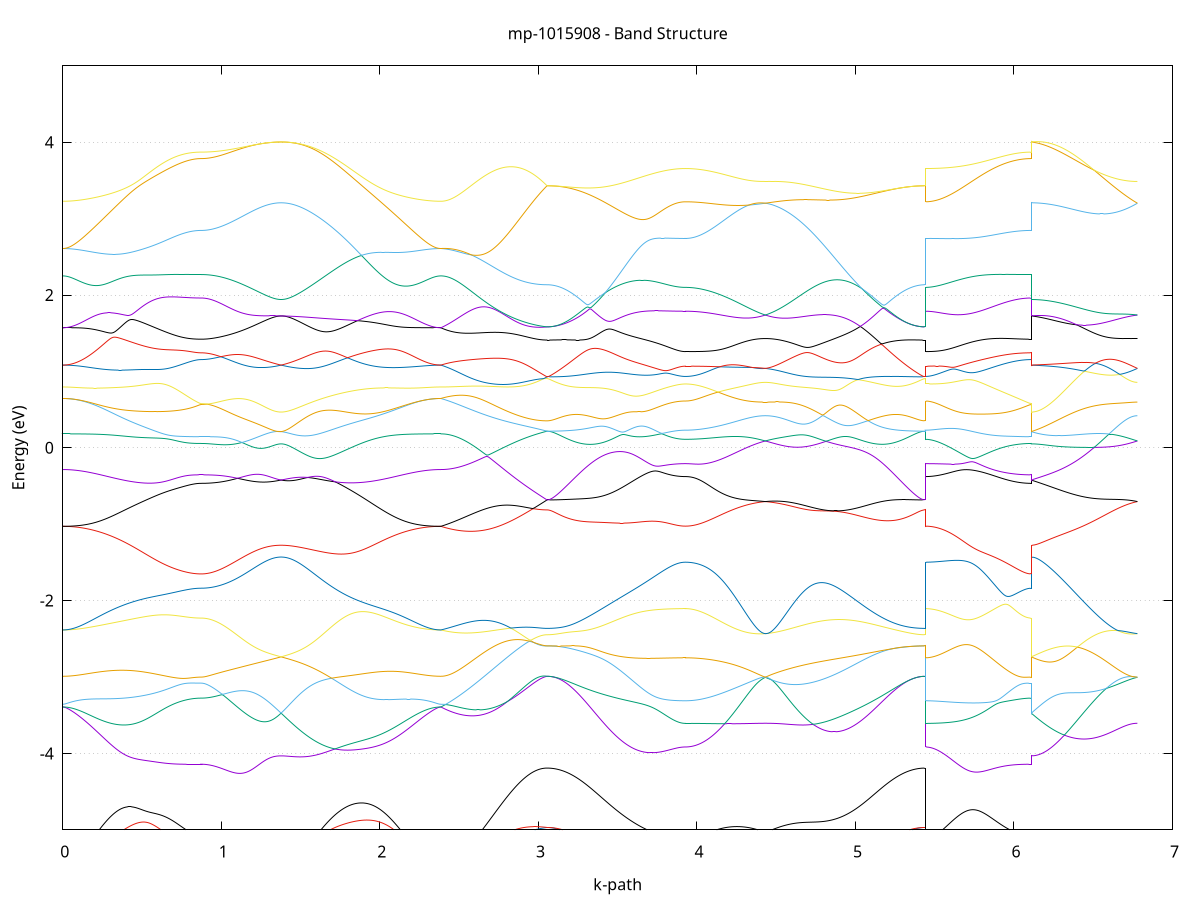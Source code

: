 set title 'mp-1015908 - Band Structure'
set xlabel 'k-path'
set ylabel 'Energy (eV)'
set grid y
set yrange [-5:5]
set terminal png size 800,600
set output 'mp-1015908_bands_gnuplot.png'
plot '-' using 1:2 with lines notitle, '-' using 1:2 with lines notitle, '-' using 1:2 with lines notitle, '-' using 1:2 with lines notitle, '-' using 1:2 with lines notitle, '-' using 1:2 with lines notitle, '-' using 1:2 with lines notitle, '-' using 1:2 with lines notitle, '-' using 1:2 with lines notitle, '-' using 1:2 with lines notitle, '-' using 1:2 with lines notitle, '-' using 1:2 with lines notitle, '-' using 1:2 with lines notitle, '-' using 1:2 with lines notitle, '-' using 1:2 with lines notitle, '-' using 1:2 with lines notitle, '-' using 1:2 with lines notitle, '-' using 1:2 with lines notitle, '-' using 1:2 with lines notitle, '-' using 1:2 with lines notitle, '-' using 1:2 with lines notitle, '-' using 1:2 with lines notitle, '-' using 1:2 with lines notitle, '-' using 1:2 with lines notitle, '-' using 1:2 with lines notitle, '-' using 1:2 with lines notitle, '-' using 1:2 with lines notitle, '-' using 1:2 with lines notitle, '-' using 1:2 with lines notitle, '-' using 1:2 with lines notitle, '-' using 1:2 with lines notitle, '-' using 1:2 with lines notitle, '-' using 1:2 with lines notitle, '-' using 1:2 with lines notitle, '-' using 1:2 with lines notitle, '-' using 1:2 with lines notitle, '-' using 1:2 with lines notitle, '-' using 1:2 with lines notitle, '-' using 1:2 with lines notitle, '-' using 1:2 with lines notitle, '-' using 1:2 with lines notitle, '-' using 1:2 with lines notitle, '-' using 1:2 with lines notitle, '-' using 1:2 with lines notitle, '-' using 1:2 with lines notitle, '-' using 1:2 with lines notitle, '-' using 1:2 with lines notitle, '-' using 1:2 with lines notitle, '-' using 1:2 with lines notitle, '-' using 1:2 with lines notitle, '-' using 1:2 with lines notitle, '-' using 1:2 with lines notitle, '-' using 1:2 with lines notitle, '-' using 1:2 with lines notitle, '-' using 1:2 with lines notitle, '-' using 1:2 with lines notitle, '-' using 1:2 with lines notitle, '-' using 1:2 with lines notitle, '-' using 1:2 with lines notitle, '-' using 1:2 with lines notitle, '-' using 1:2 with lines notitle, '-' using 1:2 with lines notitle, '-' using 1:2 with lines notitle, '-' using 1:2 with lines notitle
0.000000 -44.023732
0.009921 -44.023732
0.019841 -44.023732
0.029762 -44.023832
0.039682 -44.023932
0.049603 -44.024032
0.059523 -44.024132
0.069444 -44.024332
0.079365 -44.024532
0.089285 -44.024732
0.099206 -44.025032
0.109126 -44.025232
0.119047 -44.025532
0.128967 -44.025832
0.138888 -44.026132
0.148808 -44.026532
0.158729 -44.026832
0.168650 -44.027232
0.178570 -44.027532
0.188491 -44.027932
0.198411 -44.028332
0.208332 -44.028732
0.218252 -44.029032
0.228173 -44.029432
0.238094 -44.029832
0.248014 -44.030232
0.257935 -44.030632
0.267855 -44.030932
0.277776 -44.031332
0.287696 -44.031732
0.297617 -44.032032
0.307538 -44.032432
0.317458 -44.032732
0.327379 -44.033032
0.337299 -44.033332
0.347220 -44.033632
0.357140 -44.033932
0.367061 -44.034232
0.376982 -44.034532
0.386902 -44.034732
0.396823 -44.035032
0.406743 -44.035232
0.416664 -44.035532
0.426584 -44.035732
0.436505 -44.036032
0.446425 -44.036332
0.456346 -44.036632
0.466267 -44.036932
0.476187 -44.037232
0.486108 -44.037532
0.496028 -44.037832
0.505949 -44.038132
0.515869 -44.038432
0.525790 -44.038732
0.535711 -44.039032
0.545631 -44.039332
0.555552 -44.039532
0.565472 -44.039832
0.575393 -44.040132
0.585313 -44.040332
0.595234 -44.040632
0.605155 -44.040832
0.615075 -44.041132
0.624996 -44.041332
0.634916 -44.041532
0.644837 -44.041832
0.654757 -44.042032
0.664678 -44.042232
0.674599 -44.042432
0.684519 -44.042632
0.694440 -44.042732
0.704360 -44.042932
0.714281 -44.043132
0.724201 -44.043232
0.734122 -44.043432
0.744042 -44.043532
0.753963 -44.043632
0.763884 -44.043732
0.773804 -44.043832
0.783725 -44.043932
0.793645 -44.044032
0.803566 -44.044132
0.813486 -44.044132
0.823407 -44.044232
0.833328 -44.044232
0.843248 -44.044332
0.853169 -44.044332
0.863089 -44.044332
0.873010 -44.044332
0.873010 -44.044332
0.882893 -44.044332
0.892776 -44.044332
0.902659 -44.044232
0.912542 -44.044232
0.922425 -44.044132
0.932308 -44.043932
0.942191 -44.043832
0.952074 -44.043632
0.961957 -44.043532
0.971840 -44.043332
0.981723 -44.043032
0.991606 -44.042832
1.001489 -44.042532
1.011372 -44.042332
1.021255 -44.042032
1.031138 -44.041732
1.041021 -44.041332
1.050904 -44.041032
1.060787 -44.040632
1.070670 -44.040232
1.080553 -44.039832
1.090436 -44.039432
1.100319 -44.039032
1.110202 -44.038532
1.120085 -44.038132
1.129968 -44.037632
1.139851 -44.037132
1.149734 -44.036632
1.159616 -44.036132
1.169499 -44.035632
1.179382 -44.035132
1.189265 -44.034632
1.199148 -44.034032
1.209031 -44.033532
1.218914 -44.033032
1.228797 -44.032532
1.238680 -44.032032
1.248563 -44.031532
1.258446 -44.031132
1.268329 -44.030632
1.278212 -44.030232
1.288095 -44.029832
1.297978 -44.029532
1.307861 -44.029232
1.317744 -44.028932
1.327627 -44.028732
1.337510 -44.028532
1.347393 -44.028332
1.357276 -44.028332
1.367159 -44.028232
1.377042 -44.028232
1.377042 -44.028232
1.387023 -44.028232
1.397004 -44.028232
1.406985 -44.028332
1.416966 -44.028432
1.426946 -44.028632
1.436927 -44.028732
1.446908 -44.028932
1.456889 -44.029132
1.466870 -44.029332
1.476851 -44.029532
1.486831 -44.029732
1.496812 -44.029932
1.506793 -44.030232
1.516774 -44.030432
1.526755 -44.030632
1.536736 -44.030932
1.546717 -44.031132
1.556697 -44.031432
1.566678 -44.031632
1.576659 -44.031832
1.586640 -44.032132
1.596621 -44.032332
1.606602 -44.032532
1.616582 -44.032832
1.626563 -44.033032
1.636544 -44.033232
1.646525 -44.033432
1.656506 -44.033632
1.666487 -44.033832
1.676467 -44.033932
1.686448 -44.034132
1.696429 -44.034532
1.706410 -44.034832
1.716391 -44.035232
1.726372 -44.035532
1.736353 -44.035832
1.746333 -44.036132
1.756314 -44.036432
1.766295 -44.036632
1.776276 -44.036832
1.786257 -44.037032
1.796238 -44.037232
1.806218 -44.037332
1.816199 -44.037432
1.826180 -44.037532
1.836161 -44.037632
1.846142 -44.037632
1.856123 -44.037632
1.866103 -44.037632
1.876084 -44.037632
1.886065 -44.037532
1.896046 -44.037432
1.906027 -44.037332
1.916008 -44.037232
1.925989 -44.037132
1.935969 -44.036932
1.945950 -44.036732
1.955931 -44.036532
1.965912 -44.036332
1.975893 -44.036032
1.985874 -44.035832
1.995854 -44.035532
2.005835 -44.035232
2.015816 -44.034932
2.025797 -44.034632
2.035778 -44.034232
2.045759 -44.033932
2.055739 -44.033532
2.065720 -44.033232
2.075701 -44.032832
2.085682 -44.032432
2.095663 -44.032032
2.105644 -44.031632
2.115624 -44.031232
2.125605 -44.030832
2.135586 -44.030432
2.145567 -44.030032
2.155548 -44.029632
2.165529 -44.029232
2.175510 -44.028832
2.185490 -44.028432
2.195471 -44.028032
2.205452 -44.027632
2.215433 -44.027232
2.225414 -44.026932
2.235395 -44.026532
2.245375 -44.026232
2.255356 -44.025932
2.265337 -44.025532
2.275318 -44.025332
2.285299 -44.025032
2.295280 -44.024732
2.305260 -44.024532
2.315241 -44.024332
2.325222 -44.024132
2.335203 -44.024032
2.345184 -44.023932
2.355165 -44.023832
2.365146 -44.023732
2.375126 -44.023732
2.385107 -44.023732
2.385107 -44.023732
2.395099 -44.024132
2.405090 -44.024632
2.415081 -44.025032
2.425073 -44.025532
2.435064 -44.025932
2.445055 -44.026432
2.455047 -44.026832
2.465038 -44.027232
2.475029 -44.027632
2.485021 -44.028032
2.495012 -44.028432
2.505004 -44.028832
2.514995 -44.029232
2.524986 -44.029632
2.534978 -44.029932
2.544969 -44.030332
2.554960 -44.030632
2.564952 -44.031032
2.574943 -44.031332
2.584934 -44.031632
2.594926 -44.031932
2.604917 -44.032232
2.614908 -44.032532
2.624900 -44.032832
2.634891 -44.033132
2.644883 -44.033432
2.654874 -44.033732
2.664865 -44.033932
2.674857 -44.034232
2.684848 -44.034432
2.694839 -44.034732
2.704831 -44.034932
2.714822 -44.035132
2.724813 -44.035432
2.734805 -44.035632
2.744796 -44.035832
2.754788 -44.036032
2.764779 -44.036232
2.774770 -44.036432
2.784762 -44.036532
2.794753 -44.036732
2.804744 -44.036932
2.814736 -44.037032
2.824727 -44.037232
2.834718 -44.037332
2.844710 -44.037432
2.854701 -44.037532
2.864692 -44.037632
2.874684 -44.037832
2.884675 -44.037932
2.894667 -44.038032
2.904658 -44.038132
2.914649 -44.038232
2.924641 -44.038332
2.934632 -44.038432
2.944623 -44.038432
2.954615 -44.038532
2.964606 -44.038632
2.974597 -44.038632
2.984589 -44.038732
2.994580 -44.038732
3.004572 -44.038832
3.014563 -44.038832
3.024554 -44.038832
3.034546 -44.038832
3.044537 -44.038832
3.054528 -44.038832
3.054528 -44.038832
3.064449 -44.038832
3.074369 -44.038832
3.084290 -44.038832
3.094211 -44.038732
3.104131 -44.038732
3.114052 -44.038732
3.123972 -44.038632
3.133893 -44.038632
3.143813 -44.038532
3.153734 -44.038432
3.163655 -44.038432
3.173575 -44.038332
3.183496 -44.038232
3.193416 -44.038132
3.203337 -44.038032
3.213257 -44.037932
3.223178 -44.037832
3.233099 -44.037732
3.243019 -44.037632
3.252940 -44.037532
3.262860 -44.037432
3.272781 -44.037332
3.282701 -44.037132
3.292622 -44.037032
3.302542 -44.036932
3.312463 -44.036832
3.322384 -44.036732
3.332304 -44.036632
3.342225 -44.036532
3.352145 -44.036432
3.362066 -44.036332
3.371986 -44.036232
3.381907 -44.036132
3.391828 -44.036132
3.401748 -44.036032
3.411669 -44.036032
3.421589 -44.036032
3.431510 -44.036032
3.441430 -44.036032
3.451351 -44.036032
3.461272 -44.036132
3.471192 -44.036232
3.481113 -44.036432
3.491033 -44.036532
3.500954 -44.036832
3.510874 -44.037132
3.520795 -44.037432
3.530716 -44.037832
3.540636 -44.038332
3.550557 -44.038832
3.560477 -44.039332
3.570398 -44.040032
3.580318 -44.040632
3.590239 -44.041332
3.600159 -44.042032
3.610080 -44.042832
3.620001 -44.043532
3.629921 -44.044332
3.639842 -44.045132
3.649762 -44.045932
3.659683 -44.046632
3.669603 -44.047432
3.679524 -44.048232
3.689445 -44.048932
3.699365 -44.049632
3.709286 -44.050332
3.719206 -44.051032
3.729127 -44.051732
3.739047 -44.052432
3.748968 -44.053032
3.758889 -44.053632
3.768809 -44.054132
3.778730 -44.054732
3.788650 -44.055232
3.798571 -44.055732
3.808491 -44.056132
3.818412 -44.056532
3.828332 -44.056932
3.838253 -44.057232
3.848174 -44.057532
3.858094 -44.057832
3.868015 -44.058032
3.877935 -44.058232
3.887856 -44.058432
3.897776 -44.058532
3.907697 -44.058632
3.917618 -44.058732
3.927538 -44.058732
3.927538 -44.058732
3.937421 -44.058732
3.947304 -44.058732
3.957187 -44.058732
3.967070 -44.058632
3.976953 -44.058632
3.986836 -44.058632
3.996719 -44.058532
4.006602 -44.058532
4.016485 -44.058432
4.026368 -44.058332
4.036251 -44.058232
4.046134 -44.058132
4.056017 -44.058032
4.065900 -44.057932
4.075783 -44.057832
4.085666 -44.057732
4.095549 -44.057632
4.105432 -44.057532
4.115315 -44.057332
4.125198 -44.057232
4.135081 -44.057132
4.144964 -44.056932
4.154847 -44.056732
4.164730 -44.056632
4.174613 -44.056432
4.184496 -44.056232
4.194379 -44.056132
4.204262 -44.055932
4.214145 -44.055732
4.224028 -44.055532
4.233911 -44.055332
4.243794 -44.055132
4.253677 -44.054932
4.263560 -44.054732
4.273443 -44.054532
4.283326 -44.054332
4.293209 -44.054132
4.303092 -44.053932
4.312975 -44.053732
4.322858 -44.053532
4.332741 -44.053332
4.342624 -44.053032
4.352507 -44.052832
4.362390 -44.052632
4.372273 -44.052432
4.382156 -44.052232
4.392039 -44.051932
4.401922 -44.051732
4.411805 -44.051532
4.421688 -44.051232
4.431571 -44.051032
4.431571 -44.051032
4.441551 -44.051232
4.451532 -44.051432
4.461513 -44.051632
4.471494 -44.051732
4.481475 -44.051932
4.491456 -44.051932
4.501436 -44.052032
4.511417 -44.052032
4.521398 -44.052032
4.531379 -44.052032
4.541360 -44.051932
4.551341 -44.051932
4.561322 -44.051732
4.571302 -44.051632
4.581283 -44.051432
4.591264 -44.051232
4.601245 -44.051032
4.611226 -44.050732
4.621207 -44.050432
4.631187 -44.050132
4.641168 -44.049732
4.651149 -44.049332
4.661130 -44.048932
4.671111 -44.048532
4.681092 -44.048032
4.691072 -44.047532
4.701053 -44.047032
4.711034 -44.046432
4.721015 -44.045932
4.730996 -44.045232
4.740977 -44.044632
4.750957 -44.044032
4.760938 -44.043332
4.770919 -44.042632
4.780900 -44.041832
4.790881 -44.041132
4.800862 -44.040332
4.810843 -44.039532
4.820823 -44.039032
4.830804 -44.038732
4.840785 -44.038432
4.850766 -44.038132
4.860747 -44.037932
4.870728 -44.037632
4.880708 -44.037432
4.890689 -44.037232
4.900670 -44.037032
4.910651 -44.036832
4.920632 -44.036632
4.930613 -44.036532
4.940593 -44.036332
4.950574 -44.036232
4.960555 -44.036132
4.970536 -44.036032
4.980517 -44.035932
4.990498 -44.035932
5.000479 -44.035832
5.010459 -44.035832
5.020440 -44.035832
5.030421 -44.035832
5.040402 -44.035832
5.050383 -44.035832
5.060364 -44.035832
5.070344 -44.035932
5.080325 -44.035932
5.090306 -44.036032
5.100287 -44.036032
5.110268 -44.036132
5.120249 -44.036232
5.130229 -44.036332
5.140210 -44.036432
5.150191 -44.036532
5.160172 -44.036632
5.170153 -44.036732
5.180134 -44.036832
5.190115 -44.036932
5.200095 -44.037032
5.210076 -44.037132
5.220057 -44.037332
5.230038 -44.037432
5.240019 -44.037532
5.250000 -44.037632
5.259980 -44.037732
5.269961 -44.037832
5.279942 -44.037932
5.289923 -44.038032
5.299904 -44.038132
5.309885 -44.038232
5.319865 -44.038332
5.329846 -44.038432
5.339827 -44.038432
5.349808 -44.038532
5.359789 -44.038632
5.369770 -44.038632
5.379750 -44.038732
5.389731 -44.038732
5.399712 -44.038832
5.409693 -44.038832
5.419674 -44.038832
5.429655 -44.038832
5.439636 -44.038832
5.439636 -44.058732
5.449627 -44.058732
5.459618 -44.058632
5.469610 -44.058632
5.479601 -44.058532
5.489592 -44.058432
5.499584 -44.058332
5.509575 -44.058132
5.519566 -44.057932
5.529558 -44.057832
5.539549 -44.057532
5.549540 -44.057332
5.559532 -44.057032
5.569523 -44.056832
5.579515 -44.056532
5.589506 -44.056132
5.599497 -44.055832
5.609489 -44.055432
5.619480 -44.055032
5.629471 -44.054632
5.639463 -44.054232
5.649454 -44.053832
5.659445 -44.053332
5.669437 -44.052832
5.679428 -44.052432
5.689420 -44.051932
5.699411 -44.051332
5.709402 -44.050832
5.719394 -44.050332
5.729385 -44.049832
5.739376 -44.049232
5.749368 -44.048732
5.759359 -44.048232
5.769350 -44.047632
5.779342 -44.047132
5.789333 -44.046632
5.799324 -44.046232
5.809316 -44.045732
5.819307 -44.045332
5.829299 -44.044932
5.839290 -44.044632
5.849281 -44.044332
5.859273 -44.044132
5.869264 -44.043932
5.879255 -44.043832
5.889247 -44.043732
5.899238 -44.043632
5.909229 -44.043632
5.919221 -44.043632
5.929212 -44.043632
5.939204 -44.043632
5.949195 -44.043732
5.959186 -44.043732
5.969178 -44.043832
5.979169 -44.043832
5.989160 -44.043932
5.999152 -44.044032
6.009143 -44.044032
6.019134 -44.044132
6.029126 -44.044132
6.039117 -44.044232
6.049108 -44.044232
6.059100 -44.044232
6.069091 -44.044332
6.079083 -44.044332
6.089074 -44.044332
6.099065 -44.044332
6.109057 -44.044332
6.109057 -44.028232
6.119048 -44.028232
6.129039 -44.028332
6.139031 -44.028632
6.149022 -44.028832
6.159013 -44.029232
6.169005 -44.029632
6.178996 -44.030132
6.188988 -44.030632
6.198979 -44.031232
6.208970 -44.031832
6.218962 -44.032432
6.228953 -44.033032
6.238944 -44.033632
6.248936 -44.034332
6.258927 -44.035032
6.268918 -44.035632
6.278910 -44.036332
6.288901 -44.037032
6.298892 -44.037632
6.308884 -44.038332
6.318875 -44.038932
6.328867 -44.039632
6.338858 -44.040232
6.348849 -44.040932
6.358841 -44.041532
6.368832 -44.042132
6.378823 -44.042732
6.388815 -44.043232
6.398806 -44.043832
6.408797 -44.044332
6.418789 -44.044932
6.428780 -44.045432
6.438772 -44.045932
6.448763 -44.046432
6.458754 -44.046832
6.468746 -44.047332
6.478737 -44.047732
6.488728 -44.048132
6.498720 -44.048532
6.508711 -44.048932
6.518702 -44.049232
6.528694 -44.049532
6.538685 -44.049932
6.548676 -44.050132
6.558668 -44.050432
6.568659 -44.050732
6.578651 -44.050932
6.588642 -44.051132
6.598633 -44.051332
6.608625 -44.051532
6.618616 -44.051632
6.628607 -44.051732
6.638599 -44.051832
6.648590 -44.051932
6.658581 -44.052032
6.668573 -44.052032
6.678564 -44.052032
6.688556 -44.052032
6.698547 -44.052032
6.708538 -44.051932
6.718530 -44.051932
6.728521 -44.051832
6.738512 -44.051732
6.748504 -44.051532
6.758495 -44.051432
6.768486 -44.051232
6.778478 -44.051032
e
0.000000 -44.023632
0.009921 -44.023632
0.019841 -44.023732
0.029762 -44.023732
0.039682 -44.023832
0.049603 -44.023932
0.059523 -44.024032
0.069444 -44.024132
0.079365 -44.024232
0.089285 -44.024432
0.099206 -44.024632
0.109126 -44.024832
0.119047 -44.025032
0.128967 -44.025232
0.138888 -44.025432
0.148808 -44.025732
0.158729 -44.025932
0.168650 -44.026232
0.178570 -44.026532
0.188491 -44.026832
0.198411 -44.027132
0.208332 -44.027432
0.218252 -44.027732
0.228173 -44.028032
0.238094 -44.028332
0.248014 -44.028732
0.257935 -44.029032
0.267855 -44.029432
0.277776 -44.029732
0.287696 -44.030132
0.297617 -44.030432
0.307538 -44.030832
0.317458 -44.031132
0.327379 -44.031532
0.337299 -44.031832
0.347220 -44.032232
0.357140 -44.032532
0.367061 -44.032832
0.376982 -44.033232
0.386902 -44.033532
0.396823 -44.033832
0.406743 -44.034132
0.416664 -44.034332
0.426584 -44.034532
0.436505 -44.034732
0.446425 -44.034832
0.456346 -44.034932
0.466267 -44.035032
0.476187 -44.035132
0.486108 -44.035132
0.496028 -44.035032
0.505949 -44.035032
0.515869 -44.034932
0.525790 -44.034832
0.535711 -44.034732
0.545631 -44.034532
0.555552 -44.034332
0.565472 -44.034132
0.575393 -44.033932
0.585313 -44.033632
0.595234 -44.033332
0.605155 -44.033032
0.615075 -44.032732
0.624996 -44.032432
0.634916 -44.032032
0.644837 -44.031632
0.654757 -44.031232
0.664678 -44.030732
0.674599 -44.030332
0.684519 -44.029832
0.694440 -44.029332
0.704360 -44.028832
0.714281 -44.028232
0.724201 -44.027732
0.734122 -44.027132
0.744042 -44.026532
0.753963 -44.026032
0.763884 -44.025432
0.773804 -44.024832
0.783725 -44.024232
0.793645 -44.023632
0.803566 -44.023032
0.813486 -44.022432
0.823407 -44.021932
0.833328 -44.021432
0.843248 -44.020932
0.853169 -44.020632
0.863089 -44.020332
0.873010 -44.020232
0.873010 -44.020232
0.882893 -44.020232
0.892776 -44.020232
0.902659 -44.020232
0.912542 -44.020232
0.922425 -44.020132
0.932308 -44.020032
0.942191 -44.020032
0.952074 -44.019932
0.961957 -44.019832
0.971840 -44.019732
0.981723 -44.019632
0.991606 -44.019432
1.001489 -44.019332
1.011372 -44.019132
1.021255 -44.019032
1.031138 -44.018832
1.041021 -44.018632
1.050904 -44.018432
1.060787 -44.018332
1.070670 -44.018132
1.080553 -44.017832
1.090436 -44.017632
1.100319 -44.017432
1.110202 -44.017232
1.120085 -44.016932
1.129968 -44.016632
1.139851 -44.016432
1.149734 -44.016132
1.159616 -44.015832
1.169499 -44.015632
1.179382 -44.015732
1.189265 -44.015732
1.199148 -44.015832
1.209031 -44.015832
1.218914 -44.015832
1.228797 -44.015932
1.238680 -44.015932
1.248563 -44.015832
1.258446 -44.015832
1.268329 -44.015732
1.278212 -44.015632
1.288095 -44.015432
1.297978 -44.015232
1.307861 -44.015032
1.317744 -44.014732
1.327627 -44.014432
1.337510 -44.014032
1.347393 -44.013632
1.357276 -44.013132
1.367159 -44.012632
1.377042 -44.012032
1.377042 -44.012032
1.387023 -44.012732
1.397004 -44.013432
1.406985 -44.014232
1.416966 -44.015032
1.426946 -44.015932
1.436927 -44.016732
1.446908 -44.017632
1.456889 -44.018532
1.466870 -44.019332
1.476851 -44.020232
1.486831 -44.021032
1.496812 -44.021932
1.506793 -44.022732
1.516774 -44.023532
1.526755 -44.024332
1.536736 -44.025032
1.546717 -44.025832
1.556697 -44.026532
1.566678 -44.027232
1.576659 -44.027932
1.586640 -44.028632
1.596621 -44.029232
1.606602 -44.029932
1.616582 -44.030532
1.626563 -44.031032
1.636544 -44.031632
1.646525 -44.032132
1.656506 -44.032732
1.666487 -44.033132
1.676467 -44.033632
1.686448 -44.034032
1.696429 -44.034232
1.706410 -44.034432
1.716391 -44.034532
1.726372 -44.034632
1.736353 -44.034732
1.746333 -44.034832
1.756314 -44.034932
1.766295 -44.035032
1.776276 -44.035032
1.786257 -44.035132
1.796238 -44.035132
1.806218 -44.035132
1.816199 -44.035132
1.826180 -44.035132
1.836161 -44.035032
1.846142 -44.035032
1.856123 -44.034932
1.866103 -44.034932
1.876084 -44.034832
1.886065 -44.034732
1.896046 -44.034632
1.906027 -44.034432
1.916008 -44.034332
1.925989 -44.034132
1.935969 -44.033932
1.945950 -44.033832
1.955931 -44.033632
1.965912 -44.033432
1.975893 -44.033132
1.985874 -44.032932
1.995854 -44.032732
2.005835 -44.032432
2.015816 -44.032232
2.025797 -44.031932
2.035778 -44.031632
2.045759 -44.031332
2.055739 -44.031032
2.065720 -44.030732
2.075701 -44.030432
2.085682 -44.030132
2.095663 -44.029832
2.105644 -44.029532
2.115624 -44.029232
2.125605 -44.028932
2.135586 -44.028632
2.145567 -44.028332
2.155548 -44.028032
2.165529 -44.027632
2.175510 -44.027332
2.185490 -44.027032
2.195471 -44.026832
2.205452 -44.026532
2.215433 -44.026232
2.225414 -44.025932
2.235395 -44.025732
2.245375 -44.025432
2.255356 -44.025232
2.265337 -44.025032
2.275318 -44.024832
2.285299 -44.024632
2.295280 -44.024432
2.305260 -44.024232
2.315241 -44.024132
2.325222 -44.024032
2.335203 -44.023932
2.345184 -44.023832
2.355165 -44.023732
2.365146 -44.023732
2.375126 -44.023632
2.385107 -44.023632
2.385107 -44.023632
2.395099 -44.023232
2.405090 -44.022632
2.415081 -44.022232
2.425073 -44.021632
2.435064 -44.021132
2.445055 -44.020632
2.455047 -44.020132
2.465038 -44.019532
2.475029 -44.018932
2.485021 -44.018432
2.495012 -44.017832
2.505004 -44.017232
2.514995 -44.016632
2.524986 -44.016032
2.534978 -44.015432
2.544969 -44.014832
2.554960 -44.014232
2.564952 -44.013532
2.574943 -44.012932
2.584934 -44.012232
2.594926 -44.011632
2.604917 -44.010932
2.614908 -44.010332
2.624900 -44.009632
2.634891 -44.008932
2.644883 -44.008232
2.654874 -44.007532
2.664865 -44.006732
2.674857 -44.006032
2.684848 -44.005332
2.694839 -44.004632
2.704831 -44.003832
2.714822 -44.003132
2.724813 -44.002332
2.734805 -44.001532
2.744796 -44.000832
2.754788 -44.000032
2.764779 -43.999232
2.774770 -43.998432
2.784762 -43.997632
2.794753 -43.996832
2.804744 -43.996032
2.814736 -43.995232
2.824727 -43.994432
2.834718 -43.993532
2.844710 -43.992732
2.854701 -43.991832
2.864692 -43.991032
2.874684 -43.990232
2.884675 -43.989332
2.894667 -43.988532
2.904658 -43.987732
2.914649 -43.986832
2.924641 -43.986032
2.934632 -43.985132
2.944623 -43.984332
2.954615 -43.983432
2.964606 -43.982632
2.974597 -43.981732
2.984589 -43.980832
2.994580 -43.980032
3.004572 -43.979232
3.014563 -43.978532
3.024554 -43.978532
3.034546 -43.978532
3.044537 -43.978532
3.054528 -43.978532
3.054528 -43.978532
3.064449 -43.978632
3.074369 -43.978932
3.084290 -43.979332
3.094211 -43.979932
3.104131 -43.980532
3.114052 -43.981132
3.123972 -43.981932
3.133893 -43.982632
3.143813 -43.983432
3.153734 -43.984232
3.163655 -43.985032
3.173575 -43.985932
3.183496 -43.986832
3.193416 -43.987732
3.203337 -43.988732
3.213257 -43.989632
3.223178 -43.990632
3.233099 -43.991632
3.243019 -43.992732
3.252940 -43.993732
3.262860 -43.994732
3.272781 -43.995832
3.282701 -43.996932
3.292622 -43.998032
3.302542 -43.999132
3.312463 -44.000232
3.322384 -44.001432
3.332304 -44.002532
3.342225 -44.003632
3.352145 -44.004832
3.362066 -44.005932
3.371986 -44.007132
3.381907 -44.008232
3.391828 -44.009432
3.401748 -44.010532
3.411669 -44.011632
3.421589 -44.012732
3.431510 -44.013832
3.441430 -44.014932
3.451351 -44.015932
3.461272 -44.016932
3.471192 -44.017932
3.481113 -44.018832
3.491033 -44.019732
3.500954 -44.020532
3.510874 -44.021332
3.520795 -44.022032
3.530716 -44.022732
3.540636 -44.023332
3.550557 -44.023832
3.560477 -44.024232
3.570398 -44.024632
3.580318 -44.025032
3.590239 -44.025232
3.600159 -44.025532
3.610080 -44.025632
3.620001 -44.025832
3.629921 -44.025932
3.639842 -44.026032
3.649762 -44.026132
3.659683 -44.026132
3.669603 -44.026232
3.679524 -44.026232
3.689445 -44.026232
3.699365 -44.026232
3.709286 -44.026232
3.719206 -44.026232
3.729127 -44.026232
3.739047 -44.026232
3.748968 -44.026132
3.758889 -44.026132
3.768809 -44.026132
3.778730 -44.026032
3.788650 -44.026032
3.798571 -44.026032
3.808491 -44.025932
3.818412 -44.025932
3.828332 -44.025932
3.838253 -44.025932
3.848174 -44.025832
3.858094 -44.025832
3.868015 -44.025832
3.877935 -44.025832
3.887856 -44.025832
3.897776 -44.025832
3.907697 -44.025732
3.917618 -44.025732
3.927538 -44.025732
3.927538 -44.025732
3.937421 -44.025832
3.947304 -44.025832
3.957187 -44.026032
3.967070 -44.026232
3.976953 -44.026432
3.986836 -44.026732
3.996719 -44.027032
4.006602 -44.027432
4.016485 -44.027832
4.026368 -44.028232
4.036251 -44.028732
4.046134 -44.029232
4.056017 -44.029832
4.065900 -44.030432
4.075783 -44.031032
4.085666 -44.031632
4.095549 -44.032232
4.105432 -44.032932
4.115315 -44.033532
4.125198 -44.034232
4.135081 -44.034932
4.144964 -44.035632
4.154847 -44.036332
4.164730 -44.036932
4.174613 -44.037632
4.184496 -44.038332
4.194379 -44.039032
4.204262 -44.039732
4.214145 -44.040332
4.224028 -44.041032
4.233911 -44.041732
4.243794 -44.042332
4.253677 -44.042932
4.263560 -44.043532
4.273443 -44.044132
4.283326 -44.044732
4.293209 -44.045332
4.303092 -44.045832
4.312975 -44.046332
4.322858 -44.046932
4.332741 -44.047432
4.342624 -44.047832
4.352507 -44.048332
4.362390 -44.048732
4.372273 -44.049132
4.382156 -44.049532
4.392039 -44.049832
4.401922 -44.050232
4.411805 -44.050532
4.421688 -44.050732
4.431571 -44.051032
4.431571 -44.051032
4.441551 -44.050732
4.451532 -44.050532
4.461513 -44.050332
4.471494 -44.050032
4.481475 -44.049732
4.491456 -44.049532
4.501436 -44.049232
4.511417 -44.048932
4.521398 -44.048732
4.531379 -44.048432
4.541360 -44.048132
4.551341 -44.047832
4.561322 -44.047532
4.571302 -44.047232
4.581283 -44.046932
4.591264 -44.046632
4.601245 -44.046332
4.611226 -44.046032
4.621207 -44.045632
4.631187 -44.045332
4.641168 -44.045032
4.651149 -44.044632
4.661130 -44.044332
4.671111 -44.044032
4.681092 -44.043632
4.691072 -44.043332
4.701053 -44.042932
4.711034 -44.042632
4.721015 -44.042232
4.730996 -44.041932
4.740977 -44.041532
4.750957 -44.041232
4.760938 -44.040832
4.770919 -44.040532
4.780900 -44.040232
4.790881 -44.039932
4.800862 -44.039532
4.810843 -44.039232
4.820823 -44.038632
4.830804 -44.037832
4.840785 -44.036932
4.850766 -44.036032
4.860747 -44.035132
4.870728 -44.034232
4.880708 -44.033232
4.890689 -44.032232
4.900670 -44.031332
4.910651 -44.030232
4.920632 -44.029232
4.930613 -44.028232
4.940593 -44.027132
4.950574 -44.026132
4.960555 -44.025032
4.970536 -44.023932
4.980517 -44.022832
4.990498 -44.021732
5.000479 -44.020632
5.010459 -44.019532
5.020440 -44.018432
5.030421 -44.017232
5.040402 -44.016132
5.050383 -44.014932
5.060364 -44.013832
5.070344 -44.012632
5.080325 -44.011532
5.090306 -44.010332
5.100287 -44.009232
5.110268 -44.008032
5.120249 -44.006932
5.130229 -44.005732
5.140210 -44.004632
5.150191 -44.003532
5.160172 -44.002432
5.170153 -44.001232
5.180134 -44.000132
5.190115 -43.999032
5.200095 -43.997932
5.210076 -43.996832
5.220057 -43.995832
5.230038 -43.994732
5.240019 -43.993732
5.250000 -43.992732
5.259980 -43.991732
5.269961 -43.990732
5.279942 -43.989732
5.289923 -43.988732
5.299904 -43.987832
5.309885 -43.986932
5.319865 -43.986032
5.329846 -43.985132
5.339827 -43.984232
5.349808 -43.983432
5.359789 -43.982632
5.369770 -43.981932
5.379750 -43.981232
5.389731 -43.980532
5.399712 -43.979932
5.409693 -43.979332
5.419674 -43.978932
5.429655 -43.978632
5.439636 -43.978532
5.439636 -44.025732
5.449627 -44.025832
5.459618 -44.025832
5.469610 -44.025932
5.479601 -44.026032
5.489592 -44.026232
5.499584 -44.026432
5.509575 -44.026632
5.519566 -44.026832
5.529558 -44.027132
5.539549 -44.027432
5.549540 -44.027732
5.559532 -44.028032
5.569523 -44.028332
5.579515 -44.028632
5.589506 -44.029032
5.599497 -44.029332
5.609489 -44.029732
5.619480 -44.030032
5.629471 -44.030432
5.639463 -44.030732
5.649454 -44.031132
5.659445 -44.031432
5.669437 -44.031832
5.679428 -44.032132
5.689420 -44.032432
5.699411 -44.032732
5.709402 -44.033032
5.719394 -44.033332
5.729385 -44.033632
5.739376 -44.033932
5.749368 -44.034132
5.759359 -44.034332
5.769350 -44.034532
5.779342 -44.034632
5.789333 -44.034732
5.799324 -44.034832
5.809316 -44.034832
5.819307 -44.034832
5.829299 -44.034732
5.839290 -44.034532
5.849281 -44.034332
5.859273 -44.034032
5.869264 -44.033632
5.879255 -44.033232
5.889247 -44.032732
5.899238 -44.032232
5.909229 -44.031732
5.919221 -44.031132
5.929212 -44.030432
5.939204 -44.029832
5.949195 -44.029132
5.959186 -44.028532
5.969178 -44.027832
5.979169 -44.027132
5.989160 -44.026432
5.999152 -44.025732
6.009143 -44.025032
6.019134 -44.024332
6.029126 -44.023632
6.039117 -44.023032
6.049108 -44.022432
6.059100 -44.021832
6.069091 -44.021332
6.079083 -44.020932
6.089074 -44.020532
6.099065 -44.020332
6.109057 -44.020232
6.109057 -44.012032
6.119048 -44.012432
6.129039 -44.012832
6.139031 -44.013332
6.149022 -44.013832
6.159013 -44.014332
6.169005 -44.014832
6.178996 -44.015432
6.188988 -44.016032
6.198979 -44.016632
6.208970 -44.017232
6.218962 -44.017832
6.228953 -44.018532
6.238944 -44.019132
6.248936 -44.019832
6.258927 -44.020532
6.268918 -44.021232
6.278910 -44.021932
6.288901 -44.022732
6.298892 -44.023432
6.308884 -44.024132
6.318875 -44.024932
6.328867 -44.025632
6.338858 -44.026432
6.348849 -44.027132
6.358841 -44.027932
6.368832 -44.028632
6.378823 -44.029432
6.388815 -44.030132
6.398806 -44.030932
6.408797 -44.031632
6.418789 -44.032332
6.428780 -44.033132
6.438772 -44.033832
6.448763 -44.034532
6.458754 -44.035332
6.468746 -44.036032
6.478737 -44.036732
6.488728 -44.037432
6.498720 -44.038032
6.508711 -44.038732
6.518702 -44.039432
6.528694 -44.040032
6.538685 -44.040632
6.548676 -44.041332
6.558668 -44.041932
6.568659 -44.042532
6.578651 -44.043032
6.588642 -44.043632
6.598633 -44.044132
6.608625 -44.044732
6.618616 -44.045232
6.628607 -44.045732
6.638599 -44.046232
6.648590 -44.046632
6.658581 -44.047132
6.668573 -44.047532
6.678564 -44.047932
6.688556 -44.048332
6.698547 -44.048732
6.708538 -44.049132
6.718530 -44.049432
6.728521 -44.049732
6.738512 -44.050032
6.748504 -44.050332
6.758495 -44.050532
6.768486 -44.050832
6.778478 -44.051032
e
0.000000 -43.978632
0.009921 -43.978632
0.019841 -43.978632
0.029762 -43.978632
0.039682 -43.978632
0.049603 -43.978732
0.059523 -43.978732
0.069444 -43.978732
0.079365 -43.978832
0.089285 -43.978932
0.099206 -43.978932
0.109126 -43.979032
0.119047 -43.979132
0.128967 -43.979232
0.138888 -43.979432
0.148808 -43.979532
0.158729 -43.979732
0.168650 -43.979832
0.178570 -43.980032
0.188491 -43.980232
0.198411 -43.980432
0.208332 -43.980732
0.218252 -43.980932
0.228173 -43.981232
0.238094 -43.981532
0.248014 -43.981732
0.257935 -43.982032
0.267855 -43.982332
0.277776 -43.982732
0.287696 -43.983032
0.297617 -43.983432
0.307538 -43.983732
0.317458 -43.984132
0.327379 -43.984532
0.337299 -43.984932
0.347220 -43.985332
0.357140 -43.985732
0.367061 -43.986132
0.376982 -43.986532
0.386902 -43.986932
0.396823 -43.987432
0.406743 -43.987832
0.416664 -43.988332
0.426584 -43.988732
0.436505 -43.989232
0.446425 -43.989732
0.456346 -43.990132
0.466267 -43.990632
0.476187 -43.991132
0.486108 -43.991632
0.496028 -43.992132
0.505949 -43.992632
0.515869 -43.993232
0.525790 -43.993732
0.535711 -43.994232
0.545631 -43.994832
0.555552 -43.995332
0.565472 -43.995932
0.575393 -43.996432
0.585313 -43.997032
0.595234 -43.997632
0.605155 -43.998132
0.615075 -43.998732
0.624996 -43.999332
0.634916 -43.999932
0.644837 -44.000532
0.654757 -44.001132
0.664678 -44.001832
0.674599 -44.002432
0.684519 -44.003132
0.694440 -44.003732
0.704360 -44.004432
0.714281 -44.005032
0.724201 -44.005732
0.734122 -44.006332
0.744042 -44.007032
0.753963 -44.007732
0.763884 -44.008432
0.773804 -44.009032
0.783725 -44.009732
0.793645 -44.010332
0.803566 -44.011032
0.813486 -44.011632
0.823407 -44.012232
0.833328 -44.012732
0.843248 -44.013232
0.853169 -44.013632
0.863089 -44.013832
0.873010 -44.013932
0.873010 -44.013932
0.882893 -44.013932
0.892776 -44.013932
0.902659 -44.013932
0.912542 -44.013932
0.922425 -44.014032
0.932308 -44.014032
0.942191 -44.014032
0.952074 -44.014032
0.961957 -44.014132
0.971840 -44.014132
0.981723 -44.014232
0.991606 -44.014232
1.001489 -44.014332
1.011372 -44.014332
1.021255 -44.014432
1.031138 -44.014532
1.041021 -44.014532
1.050904 -44.014632
1.060787 -44.014732
1.070670 -44.014832
1.080553 -44.014832
1.090436 -44.014932
1.100319 -44.015032
1.110202 -44.015132
1.120085 -44.015232
1.129968 -44.015332
1.139851 -44.015332
1.149734 -44.015432
1.159616 -44.015532
1.169499 -44.015532
1.179382 -44.015232
1.189265 -44.014932
1.199148 -44.014632
1.209031 -44.014332
1.218914 -44.014032
1.228797 -44.013732
1.238680 -44.013432
1.248563 -44.013132
1.258446 -44.012832
1.268329 -44.012532
1.278212 -44.012132
1.288095 -44.011932
1.297978 -44.011632
1.307861 -44.011332
1.317744 -44.011132
1.327627 -44.010932
1.337510 -44.010932
1.347393 -44.010932
1.357276 -44.011132
1.367159 -44.011532
1.377042 -44.012032
1.377042 -44.012032
1.387023 -44.011432
1.397004 -44.010732
1.406985 -44.010132
1.416966 -44.009332
1.426946 -44.008632
1.436927 -44.007832
1.446908 -44.007132
1.456889 -44.006332
1.466870 -44.005532
1.476851 -44.004632
1.486831 -44.003832
1.496812 -44.003032
1.506793 -44.002132
1.516774 -44.001232
1.526755 -44.000532
1.536736 -44.000132
1.546717 -43.999732
1.556697 -43.999332
1.566678 -43.998832
1.576659 -43.998432
1.586640 -43.998032
1.596621 -43.997532
1.606602 -43.997132
1.616582 -43.996732
1.626563 -43.996332
1.636544 -43.995832
1.646525 -43.995432
1.656506 -43.995032
1.666487 -43.994632
1.676467 -43.994232
1.686448 -43.993832
1.696429 -43.993432
1.706410 -43.992932
1.716391 -43.992532
1.726372 -43.992232
1.736353 -43.991832
1.746333 -43.991432
1.756314 -43.991032
1.766295 -43.990632
1.776276 -43.990232
1.786257 -43.989832
1.796238 -43.989532
1.806218 -43.989132
1.816199 -43.988732
1.826180 -43.988432
1.836161 -43.988032
1.846142 -43.987732
1.856123 -43.987332
1.866103 -43.987032
1.876084 -43.986732
1.886065 -43.986332
1.896046 -43.986032
1.906027 -43.985732
1.916008 -43.985432
1.925989 -43.985132
1.935969 -43.984832
1.945950 -43.984532
1.955931 -43.984232
1.965912 -43.983932
1.975893 -43.983732
1.985874 -43.983432
1.995854 -43.983132
2.005835 -43.982932
2.015816 -43.982632
2.025797 -43.982432
2.035778 -43.982232
2.045759 -43.982032
2.055739 -43.981832
2.065720 -43.981632
2.075701 -43.981432
2.085682 -43.981232
2.095663 -43.981032
2.105644 -43.980832
2.115624 -43.980632
2.125605 -43.980532
2.135586 -43.980332
2.145567 -43.980232
2.155548 -43.980032
2.165529 -43.979932
2.175510 -43.979732
2.185490 -43.979632
2.195471 -43.979532
2.205452 -43.979432
2.215433 -43.979332
2.225414 -43.979232
2.235395 -43.979232
2.245375 -43.979132
2.255356 -43.979032
2.265337 -43.979032
2.275318 -43.978932
2.285299 -43.978832
2.295280 -43.978832
2.305260 -43.978832
2.315241 -43.978732
2.325222 -43.978732
2.335203 -43.978732
2.345184 -43.978632
2.355165 -43.978632
2.365146 -43.978632
2.375126 -43.978632
2.385107 -43.978632
2.385107 -43.978632
2.395099 -43.978732
2.405090 -43.978732
2.415081 -43.978732
2.425073 -43.978832
2.435064 -43.978832
2.445055 -43.978832
2.455047 -43.978932
2.465038 -43.978932
2.475029 -43.978932
2.485021 -43.978932
2.495012 -43.979032
2.505004 -43.979032
2.514995 -43.979032
2.524986 -43.979032
2.534978 -43.979032
2.544969 -43.979032
2.554960 -43.979032
2.564952 -43.979032
2.574943 -43.979032
2.584934 -43.979032
2.594926 -43.979032
2.604917 -43.979032
2.614908 -43.979032
2.624900 -43.979032
2.634891 -43.979032
2.644883 -43.979032
2.654874 -43.979032
2.664865 -43.979032
2.674857 -43.979032
2.684848 -43.979032
2.694839 -43.978932
2.704831 -43.978932
2.714822 -43.978932
2.724813 -43.978932
2.734805 -43.978932
2.744796 -43.978932
2.754788 -43.978932
2.764779 -43.978832
2.774770 -43.978832
2.784762 -43.978832
2.794753 -43.978832
2.804744 -43.978832
2.814736 -43.978732
2.824727 -43.978732
2.834718 -43.978732
2.844710 -43.978732
2.854701 -43.978632
2.864692 -43.978632
2.874684 -43.978632
2.884675 -43.978632
2.894667 -43.978632
2.904658 -43.978632
2.914649 -43.978632
2.924641 -43.978632
2.934632 -43.978632
2.944623 -43.978632
2.954615 -43.978632
2.964606 -43.978532
2.974597 -43.978532
2.984589 -43.978532
2.994580 -43.978532
3.004572 -43.978532
3.014563 -43.978332
3.024554 -43.977532
3.034546 -43.976632
3.044537 -43.975832
3.054528 -43.974932
3.054528 -43.974932
3.064449 -43.974932
3.074369 -43.975032
3.084290 -43.975032
3.094211 -43.975132
3.104131 -43.975332
3.114052 -43.975432
3.123972 -43.975632
3.133893 -43.975832
3.143813 -43.976032
3.153734 -43.976232
3.163655 -43.976532
3.173575 -43.976832
3.183496 -43.977132
3.193416 -43.977432
3.203337 -43.977832
3.213257 -43.978132
3.223178 -43.978532
3.233099 -43.978932
3.243019 -43.979332
3.252940 -43.979732
3.262860 -43.980132
3.272781 -43.980632
3.282701 -43.981032
3.292622 -43.981532
3.302542 -43.982032
3.312463 -43.982532
3.322384 -43.983032
3.332304 -43.983532
3.342225 -43.984032
3.352145 -43.984532
3.362066 -43.985032
3.371986 -43.985532
3.381907 -43.986032
3.391828 -43.986632
3.401748 -43.987132
3.411669 -43.987632
3.421589 -43.988132
3.431510 -43.988632
3.441430 -43.989232
3.451351 -43.989732
3.461272 -43.990232
3.471192 -43.990732
3.481113 -43.991232
3.491033 -43.991732
3.500954 -43.992232
3.510874 -43.992832
3.520795 -43.993332
3.530716 -43.993732
3.540636 -43.994232
3.550557 -43.994732
3.560477 -43.995232
3.570398 -43.995732
3.580318 -43.996132
3.590239 -43.996632
3.600159 -43.997032
3.610080 -43.997432
3.620001 -43.997932
3.629921 -43.998332
3.639842 -43.998732
3.649762 -43.999132
3.659683 -43.999532
3.669603 -43.999932
3.679524 -44.000232
3.689445 -44.000632
3.699365 -44.000932
3.709286 -44.001332
3.719206 -44.001632
3.729127 -44.001932
3.739047 -44.002232
3.748968 -44.002532
3.758889 -44.002732
3.768809 -44.003032
3.778730 -44.003232
3.788650 -44.003532
3.798571 -44.003732
3.808491 -44.003932
3.818412 -44.004132
3.828332 -44.004232
3.838253 -44.004432
3.848174 -44.004532
3.858094 -44.004732
3.868015 -44.004832
3.877935 -44.004932
3.887856 -44.004932
3.897776 -44.005032
3.907697 -44.005032
3.917618 -44.005132
3.927538 -44.005132
3.927538 -44.005132
3.937421 -44.005132
3.947304 -44.005232
3.957187 -44.005332
3.967070 -44.005432
3.976953 -44.005632
3.986836 -44.005832
3.996719 -44.006132
4.006602 -44.006432
4.016485 -44.006832
4.026368 -44.007132
4.036251 -44.007532
4.046134 -44.007932
4.056017 -44.008432
4.065900 -44.008832
4.075783 -44.009332
4.085666 -44.009832
4.095549 -44.010332
4.105432 -44.010832
4.115315 -44.011332
4.125198 -44.011832
4.135081 -44.012432
4.144964 -44.012932
4.154847 -44.013432
4.164730 -44.013932
4.174613 -44.014432
4.184496 -44.014932
4.194379 -44.015432
4.204262 -44.015932
4.214145 -44.016432
4.224028 -44.016832
4.233911 -44.017332
4.243794 -44.017732
4.253677 -44.018132
4.263560 -44.018532
4.273443 -44.018932
4.283326 -44.019232
4.293209 -44.019632
4.303092 -44.019932
4.312975 -44.020232
4.322858 -44.020432
4.332741 -44.020732
4.342624 -44.020932
4.352507 -44.021132
4.362390 -44.021332
4.372273 -44.021432
4.382156 -44.021632
4.392039 -44.021732
4.401922 -44.021832
4.411805 -44.021832
4.421688 -44.021832
4.431571 -44.021932
4.431571 -44.021932
4.441551 -44.021932
4.451532 -44.021832
4.461513 -44.021832
4.471494 -44.021732
4.481475 -44.021632
4.491456 -44.021532
4.501436 -44.021332
4.511417 -44.021232
4.521398 -44.021032
4.531379 -44.020832
4.541360 -44.020532
4.551341 -44.020332
4.561322 -44.020032
4.571302 -44.019832
4.581283 -44.019532
4.591264 -44.019232
4.601245 -44.018832
4.611226 -44.018532
4.621207 -44.018232
4.631187 -44.017832
4.641168 -44.017432
4.651149 -44.017032
4.661130 -44.016632
4.671111 -44.016232
4.681092 -44.015732
4.691072 -44.015332
4.701053 -44.014832
4.711034 -44.014432
4.721015 -44.013932
4.730996 -44.013432
4.740977 -44.012932
4.750957 -44.012432
4.760938 -44.011932
4.770919 -44.011332
4.780900 -44.010832
4.790881 -44.010232
4.800862 -44.009632
4.810843 -44.009132
4.820823 -44.008532
4.830804 -44.007932
4.840785 -44.007232
4.850766 -44.006632
4.860747 -44.006032
4.870728 -44.005332
4.880708 -44.004732
4.890689 -44.004032
4.900670 -44.003332
4.910651 -44.002732
4.920632 -44.002032
4.930613 -44.001332
4.940593 -44.000632
4.950574 -43.999932
4.960555 -43.999232
4.970536 -43.998432
4.980517 -43.997732
4.990498 -43.997032
5.000479 -43.996232
5.010459 -43.995532
5.020440 -43.994832
5.030421 -43.994032
5.040402 -43.993332
5.050383 -43.992632
5.060364 -43.991832
5.070344 -43.991132
5.080325 -43.990432
5.090306 -43.989732
5.100287 -43.989032
5.110268 -43.988332
5.120249 -43.987632
5.130229 -43.986932
5.140210 -43.986232
5.150191 -43.985532
5.160172 -43.984932
5.170153 -43.984332
5.180134 -43.983632
5.190115 -43.983032
5.200095 -43.982432
5.210076 -43.981932
5.220057 -43.981332
5.230038 -43.980832
5.240019 -43.980232
5.250000 -43.979832
5.259980 -43.979332
5.269961 -43.978832
5.279942 -43.978432
5.289923 -43.978032
5.299904 -43.977632
5.309885 -43.977232
5.319865 -43.976932
5.329846 -43.976632
5.339827 -43.976332
5.349808 -43.976032
5.359789 -43.975832
5.369770 -43.975632
5.379750 -43.975432
5.389731 -43.975332
5.399712 -43.975232
5.409693 -43.975132
5.419674 -43.975032
5.429655 -43.974932
5.439636 -43.974932
5.439636 -44.005132
5.449627 -44.005132
5.459618 -44.005032
5.469610 -44.004932
5.479601 -44.004832
5.489592 -44.004732
5.499584 -44.004532
5.509575 -44.004332
5.519566 -44.004132
5.529558 -44.003932
5.539549 -44.003632
5.549540 -44.003432
5.559532 -44.003132
5.569523 -44.002832
5.579515 -44.002632
5.589506 -44.002332
5.599497 -44.002132
5.609489 -44.001832
5.619480 -44.001632
5.629471 -44.001432
5.639463 -44.001232
5.649454 -44.001032
5.659445 -44.000932
5.669437 -44.000832
5.679428 -44.000732
5.689420 -44.000632
5.699411 -44.000632
5.709402 -44.000632
5.719394 -44.000732
5.729385 -44.000732
5.739376 -44.000832
5.749368 -44.001032
5.759359 -44.001132
5.769350 -44.001332
5.779342 -44.001532
5.789333 -44.001732
5.799324 -44.002032
5.809316 -44.002332
5.819307 -44.002632
5.829299 -44.002932
5.839290 -44.003232
5.849281 -44.003532
5.859273 -44.003932
5.869264 -44.004332
5.879255 -44.004632
5.889247 -44.005032
5.899238 -44.005432
5.909229 -44.005832
5.919221 -44.006232
5.929212 -44.006732
5.939204 -44.007132
5.949195 -44.007532
5.959186 -44.008032
5.969178 -44.008432
5.979169 -44.008932
5.989160 -44.009332
5.999152 -44.009832
6.009143 -44.010332
6.019134 -44.010832
6.029126 -44.011232
6.039117 -44.011732
6.049108 -44.012232
6.059100 -44.012632
6.069091 -44.013032
6.079083 -44.013432
6.089074 -44.013732
6.099065 -44.013832
6.109057 -44.013932
6.109057 -44.012032
6.119048 -44.011632
6.129039 -44.011332
6.139031 -44.011032
6.149022 -44.010732
6.159013 -44.010532
6.169005 -44.010232
6.178996 -44.010132
6.188988 -44.009932
6.198979 -44.009832
6.208970 -44.009732
6.218962 -44.009732
6.228953 -44.009732
6.238944 -44.009732
6.248936 -44.009732
6.258927 -44.009832
6.268918 -44.009932
6.278910 -44.010032
6.288901 -44.010132
6.298892 -44.010332
6.308884 -44.010532
6.318875 -44.010732
6.328867 -44.010932
6.338858 -44.011232
6.348849 -44.011532
6.358841 -44.011732
6.368832 -44.012032
6.378823 -44.012332
6.388815 -44.012632
6.398806 -44.013032
6.408797 -44.013332
6.418789 -44.013632
6.428780 -44.014032
6.438772 -44.014332
6.448763 -44.014732
6.458754 -44.015032
6.468746 -44.015432
6.478737 -44.015732
6.488728 -44.016032
6.498720 -44.016432
6.508711 -44.016732
6.518702 -44.017032
6.528694 -44.017432
6.538685 -44.017732
6.548676 -44.018032
6.558668 -44.018332
6.568659 -44.018632
6.578651 -44.018932
6.588642 -44.019232
6.598633 -44.019432
6.608625 -44.019732
6.618616 -44.019932
6.628607 -44.020132
6.638599 -44.020432
6.648590 -44.020632
6.658581 -44.020832
6.668573 -44.020932
6.678564 -44.021132
6.688556 -44.021232
6.698547 -44.021432
6.708538 -44.021532
6.718530 -44.021632
6.728521 -44.021732
6.738512 -44.021732
6.748504 -44.021832
6.758495 -44.021832
6.768486 -44.021932
6.778478 -44.021932
e
0.000000 -43.978632
0.009921 -43.978632
0.019841 -43.978632
0.029762 -43.978632
0.039682 -43.978632
0.049603 -43.978632
0.059523 -43.978532
0.069444 -43.978532
0.079365 -43.978432
0.089285 -43.978432
0.099206 -43.978332
0.109126 -43.978232
0.119047 -43.978132
0.128967 -43.978132
0.138888 -43.977932
0.148808 -43.977832
0.158729 -43.977732
0.168650 -43.977632
0.178570 -43.977432
0.188491 -43.977232
0.198411 -43.977132
0.208332 -43.976932
0.218252 -43.976732
0.228173 -43.976532
0.238094 -43.976332
0.248014 -43.976132
0.257935 -43.975832
0.267855 -43.975632
0.277776 -43.975432
0.287696 -43.975132
0.297617 -43.974932
0.307538 -43.974632
0.317458 -43.974432
0.327379 -43.974132
0.337299 -43.973832
0.347220 -43.973632
0.357140 -43.973332
0.367061 -43.973032
0.376982 -43.972832
0.386902 -43.972532
0.396823 -43.972232
0.406743 -43.972032
0.416664 -43.971732
0.426584 -43.971432
0.436505 -43.971232
0.446425 -43.970932
0.456346 -43.970632
0.466267 -43.970432
0.476187 -43.970132
0.486108 -43.969932
0.496028 -43.969632
0.505949 -43.969432
0.515869 -43.969232
0.525790 -43.968932
0.535711 -43.968732
0.545631 -43.968532
0.555552 -43.968332
0.565472 -43.968132
0.575393 -43.967932
0.585313 -43.967732
0.595234 -43.967632
0.605155 -43.967432
0.615075 -43.967332
0.624996 -43.967232
0.634916 -43.967232
0.644837 -43.967332
0.654757 -43.967532
0.664678 -43.967732
0.674599 -43.968032
0.684519 -43.968332
0.694440 -43.968732
0.704360 -43.969032
0.714281 -43.969332
0.724201 -43.969632
0.734122 -43.969932
0.744042 -43.970232
0.753963 -43.970532
0.763884 -43.970732
0.773804 -43.971032
0.783725 -43.971232
0.793645 -43.971432
0.803566 -43.971632
0.813486 -43.971732
0.823407 -43.971932
0.833328 -43.972032
0.843248 -43.972032
0.853169 -43.972132
0.863089 -43.972132
0.873010 -43.972132
0.873010 -43.972132
0.882893 -43.972232
0.892776 -43.972232
0.902659 -43.972332
0.912542 -43.972532
0.922425 -43.972732
0.932308 -43.972932
0.942191 -43.973232
0.952074 -43.973532
0.961957 -43.973932
0.971840 -43.974332
0.981723 -43.974732
0.991606 -43.975232
1.001489 -43.975732
1.011372 -43.976232
1.021255 -43.976832
1.031138 -43.977432
1.041021 -43.978032
1.050904 -43.978732
1.060787 -43.979432
1.070670 -43.980132
1.080553 -43.980832
1.090436 -43.981632
1.100319 -43.982432
1.110202 -43.983232
1.120085 -43.984032
1.129968 -43.984932
1.139851 -43.985832
1.149734 -43.986732
1.159616 -43.987632
1.169499 -43.988532
1.179382 -43.989432
1.189265 -43.990432
1.199148 -43.991332
1.209031 -43.992332
1.218914 -43.993332
1.228797 -43.994232
1.238680 -43.995232
1.248563 -43.996232
1.258446 -43.997232
1.268329 -43.998232
1.278212 -43.999132
1.288095 -44.000132
1.297978 -44.001032
1.307861 -44.001932
1.317744 -44.002832
1.327627 -44.003632
1.337510 -44.004232
1.347393 -44.004832
1.357276 -44.005232
1.367159 -44.005532
1.377042 -44.005532
1.377042 -44.005532
1.387023 -44.005532
1.397004 -44.005332
1.406985 -44.005132
1.416966 -44.004832
1.426946 -44.004532
1.436927 -44.004132
1.446908 -44.003832
1.456889 -44.003432
1.466870 -44.003032
1.476851 -44.002632
1.486831 -44.002232
1.496812 -44.001832
1.506793 -44.001432
1.516774 -44.001032
1.526755 -44.000432
1.536736 -43.999532
1.546717 -43.998632
1.556697 -43.997832
1.566678 -43.996932
1.576659 -43.996032
1.586640 -43.995232
1.596621 -43.994332
1.606602 -43.993532
1.616582 -43.992632
1.626563 -43.991832
1.636544 -43.991032
1.646525 -43.990232
1.656506 -43.989432
1.666487 -43.988632
1.676467 -43.987932
1.686448 -43.987132
1.696429 -43.986432
1.706410 -43.985732
1.716391 -43.985032
1.726372 -43.984332
1.736353 -43.983732
1.746333 -43.983132
1.756314 -43.982532
1.766295 -43.982032
1.776276 -43.981532
1.786257 -43.981032
1.796238 -43.980532
1.806218 -43.980132
1.816199 -43.979732
1.826180 -43.979332
1.836161 -43.979032
1.846142 -43.978732
1.856123 -43.978432
1.866103 -43.978232
1.876084 -43.978032
1.886065 -43.977832
1.896046 -43.977632
1.906027 -43.977532
1.916008 -43.977332
1.925989 -43.977232
1.935969 -43.977232
1.945950 -43.977132
1.955931 -43.977032
1.965912 -43.977032
1.975893 -43.977032
1.985874 -43.977032
1.995854 -43.977032
2.005835 -43.977032
2.015816 -43.977032
2.025797 -43.977032
2.035778 -43.977032
2.045759 -43.977132
2.055739 -43.977132
2.065720 -43.977232
2.075701 -43.977232
2.085682 -43.977332
2.095663 -43.977332
2.105644 -43.977432
2.115624 -43.977432
2.125605 -43.977532
2.135586 -43.977632
2.145567 -43.977632
2.155548 -43.977732
2.165529 -43.977732
2.175510 -43.977832
2.185490 -43.977932
2.195471 -43.977932
2.205452 -43.978032
2.215433 -43.978132
2.225414 -43.978132
2.235395 -43.978232
2.245375 -43.978232
2.255356 -43.978332
2.265337 -43.978332
2.275318 -43.978432
2.285299 -43.978432
2.295280 -43.978432
2.305260 -43.978532
2.315241 -43.978532
2.325222 -43.978532
2.335203 -43.978632
2.345184 -43.978632
2.355165 -43.978632
2.365146 -43.978632
2.375126 -43.978632
2.385107 -43.978632
2.385107 -43.978632
2.395099 -43.978632
2.405090 -43.978532
2.415081 -43.978532
2.425073 -43.978432
2.435064 -43.978332
2.445055 -43.978332
2.455047 -43.978232
2.465038 -43.978132
2.475029 -43.978132
2.485021 -43.978032
2.495012 -43.977932
2.505004 -43.977832
2.514995 -43.977732
2.524986 -43.977632
2.534978 -43.977532
2.544969 -43.977432
2.554960 -43.977332
2.564952 -43.977232
2.574943 -43.977132
2.584934 -43.977032
2.594926 -43.976932
2.604917 -43.976832
2.614908 -43.976632
2.624900 -43.976532
2.634891 -43.976432
2.644883 -43.976232
2.654874 -43.976132
2.664865 -43.975932
2.674857 -43.975832
2.684848 -43.975632
2.694839 -43.975532
2.704831 -43.975332
2.714822 -43.975132
2.724813 -43.975032
2.734805 -43.974832
2.744796 -43.974632
2.754788 -43.974432
2.764779 -43.974232
2.774770 -43.974132
2.784762 -43.973932
2.794753 -43.973732
2.804744 -43.973432
2.814736 -43.973232
2.824727 -43.973032
2.834718 -43.972832
2.844710 -43.972632
2.854701 -43.972332
2.864692 -43.972132
2.874684 -43.971932
2.884675 -43.971732
2.894667 -43.971432
2.904658 -43.971232
2.914649 -43.970932
2.924641 -43.970732
2.934632 -43.970432
2.944623 -43.970232
2.954615 -43.969932
2.964606 -43.969632
2.974597 -43.969332
2.984589 -43.969232
2.994580 -43.970032
3.004572 -43.970832
3.014563 -43.971632
3.024554 -43.972532
3.034546 -43.973332
3.044537 -43.974132
3.054528 -43.974932
3.054528 -43.974932
3.064449 -43.974932
3.074369 -43.974732
3.084290 -43.974432
3.094211 -43.974132
3.104131 -43.973932
3.114052 -43.973632
3.123972 -43.973332
3.133893 -43.973032
3.143813 -43.972832
3.153734 -43.972532
3.163655 -43.972332
3.173575 -43.972132
3.183496 -43.971932
3.193416 -43.971732
3.203337 -43.971532
3.213257 -43.971332
3.223178 -43.971232
3.233099 -43.971032
3.243019 -43.970832
3.252940 -43.970632
3.262860 -43.970532
3.272781 -43.970332
3.282701 -43.970232
3.292622 -43.970032
3.302542 -43.969932
3.312463 -43.969832
3.322384 -43.969732
3.332304 -43.969632
3.342225 -43.969532
3.352145 -43.969432
3.362066 -43.969432
3.371986 -43.969332
3.381907 -43.969332
3.391828 -43.969332
3.401748 -43.969232
3.411669 -43.969232
3.421589 -43.969232
3.431510 -43.969232
3.441430 -43.969232
3.451351 -43.969232
3.461272 -43.969232
3.471192 -43.969332
3.481113 -43.969332
3.491033 -43.969332
3.500954 -43.969332
3.510874 -43.969332
3.520795 -43.969432
3.530716 -43.969432
3.540636 -43.969432
3.550557 -43.969432
3.560477 -43.969532
3.570398 -43.969532
3.580318 -43.969532
3.590239 -43.969532
3.600159 -43.969632
3.610080 -43.969632
3.620001 -43.969632
3.629921 -43.969632
3.639842 -43.969732
3.649762 -43.969732
3.659683 -43.969732
3.669603 -43.969732
3.679524 -43.969832
3.689445 -43.969832
3.699365 -43.969832
3.709286 -43.969832
3.719206 -43.969832
3.729127 -43.969932
3.739047 -43.969932
3.748968 -43.969932
3.758889 -43.969932
3.768809 -43.969932
3.778730 -43.970032
3.788650 -43.970032
3.798571 -43.970032
3.808491 -43.970032
3.818412 -43.970032
3.828332 -43.970032
3.838253 -43.970032
3.848174 -43.970132
3.858094 -43.970132
3.868015 -43.970132
3.877935 -43.970132
3.887856 -43.970132
3.897776 -43.970132
3.907697 -43.970132
3.917618 -43.970132
3.927538 -43.970132
3.927538 -43.970132
3.937421 -43.970132
3.947304 -43.970032
3.957187 -43.969932
3.967070 -43.969732
3.976953 -43.969432
3.986836 -43.969232
3.996719 -43.968832
4.006602 -43.968532
4.016485 -43.968132
4.026368 -43.967632
4.036251 -43.967132
4.046134 -43.966632
4.056017 -43.966132
4.065900 -43.965532
4.075783 -43.964932
4.085666 -43.964332
4.095549 -43.963732
4.105432 -43.963132
4.115315 -43.962432
4.125198 -43.961832
4.135081 -43.961132
4.144964 -43.960532
4.154847 -43.959832
4.164730 -43.959132
4.174613 -43.958532
4.184496 -43.957932
4.194379 -43.957232
4.204262 -43.956632
4.214145 -43.956032
4.224028 -43.955432
4.233911 -43.954832
4.243794 -43.954332
4.253677 -43.953732
4.263560 -43.953232
4.273443 -43.952732
4.283326 -43.952332
4.293209 -43.951832
4.303092 -43.951432
4.312975 -43.951032
4.322858 -43.950632
4.332741 -43.950332
4.342624 -43.950032
4.352507 -43.949732
4.362390 -43.949432
4.372273 -43.949232
4.382156 -43.949032
4.392039 -43.948832
4.401922 -43.948732
4.411805 -43.948632
4.421688 -43.948432
4.431571 -43.948432
4.431571 -43.948432
4.441551 -43.948532
4.451532 -43.948632
4.461513 -43.948732
4.471494 -43.948832
4.481475 -43.948932
4.491456 -43.949132
4.501436 -43.949332
4.511417 -43.949532
4.521398 -43.949732
4.531379 -43.950032
4.541360 -43.950232
4.551341 -43.950532
4.561322 -43.950832
4.571302 -43.951132
4.581283 -43.951432
4.591264 -43.951732
4.601245 -43.952032
4.611226 -43.952432
4.621207 -43.952732
4.631187 -43.953132
4.641168 -43.953532
4.651149 -43.953832
4.661130 -43.954232
4.671111 -43.954632
4.681092 -43.955032
4.691072 -43.955432
4.701053 -43.955832
4.711034 -43.956232
4.721015 -43.956632
4.730996 -43.957032
4.740977 -43.957432
4.750957 -43.957832
4.760938 -43.958232
4.770919 -43.958632
4.780900 -43.959032
4.790881 -43.959332
4.800862 -43.959732
4.810843 -43.960132
4.820823 -43.960532
4.830804 -43.960832
4.840785 -43.961232
4.850766 -43.961532
4.860747 -43.961932
4.870728 -43.962232
4.880708 -43.962532
4.890689 -43.962832
4.900670 -43.963132
4.910651 -43.963432
4.920632 -43.963732
4.930613 -43.964032
4.940593 -43.964232
4.950574 -43.964532
4.960555 -43.964732
4.970536 -43.964932
4.980517 -43.965132
4.990498 -43.965332
5.000479 -43.965532
5.010459 -43.965732
5.020440 -43.965832
5.030421 -43.966032
5.040402 -43.966132
5.050383 -43.966332
5.060364 -43.966432
5.070344 -43.966532
5.080325 -43.966632
5.090306 -43.966732
5.100287 -43.966832
5.110268 -43.966932
5.120249 -43.966932
5.130229 -43.967232
5.140210 -43.967532
5.150191 -43.967832
5.160172 -43.968132
5.170153 -43.968332
5.180134 -43.968632
5.190115 -43.968932
5.200095 -43.969232
5.210076 -43.969432
5.220057 -43.969732
5.230038 -43.969932
5.240019 -43.970232
5.250000 -43.970432
5.259980 -43.970632
5.269961 -43.970932
5.279942 -43.971132
5.289923 -43.971332
5.299904 -43.971632
5.309885 -43.971832
5.319865 -43.972032
5.329846 -43.972232
5.339827 -43.972532
5.349808 -43.972732
5.359789 -43.973032
5.369770 -43.973332
5.379750 -43.973632
5.389731 -43.973832
5.399712 -43.974132
5.409693 -43.974432
5.419674 -43.974732
5.429655 -43.974932
5.439636 -43.974932
5.439636 -43.970132
5.449627 -43.970132
5.459618 -43.970232
5.469610 -43.970432
5.479601 -43.970632
5.489592 -43.970932
5.499584 -43.971232
5.509575 -43.971532
5.519566 -43.971932
5.529558 -43.972232
5.539549 -43.972632
5.549540 -43.972932
5.559532 -43.973332
5.569523 -43.973732
5.579515 -43.974032
5.589506 -43.974332
5.599497 -43.974632
5.609489 -43.974932
5.619480 -43.975232
5.629471 -43.975432
5.639463 -43.975632
5.649454 -43.975832
5.659445 -43.976032
5.669437 -43.976132
5.679428 -43.976232
5.689420 -43.976232
5.699411 -43.976332
5.709402 -43.976232
5.719394 -43.976232
5.729385 -43.976132
5.739376 -43.976032
5.749368 -43.975932
5.759359 -43.975732
5.769350 -43.975532
5.779342 -43.975332
5.789333 -43.975132
5.799324 -43.974932
5.809316 -43.974732
5.819307 -43.974432
5.829299 -43.974132
5.839290 -43.973932
5.849281 -43.973632
5.859273 -43.973432
5.869264 -43.973132
5.879255 -43.972932
5.889247 -43.972732
5.899238 -43.972532
5.909229 -43.972332
5.919221 -43.972132
5.929212 -43.971932
5.939204 -43.971832
5.949195 -43.971732
5.959186 -43.971632
5.969178 -43.971632
5.979169 -43.971532
5.989160 -43.971532
5.999152 -43.971632
6.009143 -43.971632
6.019134 -43.971732
6.029126 -43.971732
6.039117 -43.971832
6.049108 -43.971932
6.059100 -43.972032
6.069091 -43.972032
6.079083 -43.972132
6.089074 -43.972132
6.099065 -43.972132
6.109057 -43.972132
6.109057 -44.005532
6.119048 -44.005532
6.129039 -44.005332
6.139031 -44.005132
6.149022 -44.004732
6.159013 -44.004332
6.169005 -44.003732
6.178996 -44.003232
6.188988 -44.002532
6.198979 -44.001832
6.208970 -44.001132
6.218962 -44.000332
6.228953 -43.999432
6.238944 -43.998532
6.248936 -43.997632
6.258927 -43.996732
6.268918 -43.995832
6.278910 -43.994832
6.288901 -43.993832
6.298892 -43.992832
6.308884 -43.991832
6.318875 -43.990832
6.328867 -43.989832
6.338858 -43.988732
6.348849 -43.987732
6.358841 -43.986632
6.368832 -43.985632
6.378823 -43.984532
6.388815 -43.983532
6.398806 -43.982432
6.408797 -43.981432
6.418789 -43.980332
6.428780 -43.979332
6.438772 -43.978232
6.448763 -43.977232
6.458754 -43.976132
6.468746 -43.975132
6.478737 -43.974132
6.488728 -43.973032
6.498720 -43.972032
6.508711 -43.971032
6.518702 -43.970032
6.528694 -43.969032
6.538685 -43.968032
6.548676 -43.967032
6.558668 -43.966132
6.568659 -43.965132
6.578651 -43.964232
6.588642 -43.963232
6.598633 -43.962332
6.608625 -43.961432
6.618616 -43.960532
6.628607 -43.959632
6.638599 -43.958832
6.648590 -43.957932
6.658581 -43.957132
6.668573 -43.956332
6.678564 -43.955532
6.688556 -43.954732
6.698547 -43.953932
6.708538 -43.953132
6.718530 -43.952432
6.728521 -43.951732
6.738512 -43.951032
6.748504 -43.950332
6.758495 -43.949732
6.768486 -43.949032
6.778478 -43.948432
e
0.000000 -43.950532
0.009921 -43.950532
0.019841 -43.950532
0.029762 -43.950532
0.039682 -43.950532
0.049603 -43.950532
0.059523 -43.950532
0.069444 -43.950532
0.079365 -43.950632
0.089285 -43.950632
0.099206 -43.950632
0.109126 -43.950732
0.119047 -43.950732
0.128967 -43.950732
0.138888 -43.950832
0.148808 -43.950832
0.158729 -43.950932
0.168650 -43.951032
0.178570 -43.951132
0.188491 -43.951232
0.198411 -43.951332
0.208332 -43.951432
0.218252 -43.951532
0.228173 -43.951632
0.238094 -43.951732
0.248014 -43.951932
0.257935 -43.952032
0.267855 -43.952232
0.277776 -43.952432
0.287696 -43.952632
0.297617 -43.952832
0.307538 -43.953032
0.317458 -43.953232
0.327379 -43.953432
0.337299 -43.953732
0.347220 -43.954032
0.357140 -43.954232
0.367061 -43.954532
0.376982 -43.954832
0.386902 -43.955132
0.396823 -43.955532
0.406743 -43.955832
0.416664 -43.956132
0.426584 -43.956532
0.436505 -43.956932
0.446425 -43.957332
0.456346 -43.957732
0.466267 -43.958132
0.476187 -43.958532
0.486108 -43.958932
0.496028 -43.959332
0.505949 -43.959732
0.515869 -43.960232
0.525790 -43.960632
0.535711 -43.961132
0.545631 -43.961532
0.555552 -43.962032
0.565472 -43.962432
0.575393 -43.962932
0.585313 -43.963332
0.595234 -43.963732
0.605155 -43.964132
0.615075 -43.964532
0.624996 -43.964932
0.634916 -43.965132
0.644837 -43.965332
0.654757 -43.965432
0.664678 -43.965432
0.674599 -43.965432
0.684519 -43.965332
0.694440 -43.965332
0.704360 -43.965232
0.714281 -43.965132
0.724201 -43.965032
0.734122 -43.964932
0.744042 -43.964832
0.753963 -43.964732
0.763884 -43.964632
0.773804 -43.964632
0.783725 -43.964532
0.793645 -43.964432
0.803566 -43.964432
0.813486 -43.964432
0.823407 -43.964332
0.833328 -43.964332
0.843248 -43.964332
0.853169 -43.964232
0.863089 -43.964232
0.873010 -43.964232
0.873010 -43.964232
0.882893 -43.964232
0.892776 -43.964232
0.902659 -43.964132
0.912542 -43.964132
0.922425 -43.964032
0.932308 -43.963932
0.942191 -43.963832
0.952074 -43.963732
0.961957 -43.963532
0.971840 -43.963432
0.981723 -43.963232
0.991606 -43.963032
1.001489 -43.962832
1.011372 -43.962632
1.021255 -43.962432
1.031138 -43.962132
1.041021 -43.961932
1.050904 -43.961632
1.060787 -43.961332
1.070670 -43.961132
1.080553 -43.960832
1.090436 -43.960532
1.100319 -43.960132
1.110202 -43.959832
1.120085 -43.959532
1.129968 -43.959132
1.139851 -43.958732
1.149734 -43.958432
1.159616 -43.958032
1.169499 -43.957632
1.179382 -43.957232
1.189265 -43.956732
1.199148 -43.956332
1.209031 -43.955932
1.218914 -43.955432
1.228797 -43.954932
1.238680 -43.954532
1.248563 -43.954032
1.258446 -43.953532
1.268329 -43.953032
1.278212 -43.952532
1.288095 -43.952032
1.297978 -43.951532
1.307861 -43.951032
1.317744 -43.950432
1.327627 -43.949932
1.337510 -43.949432
1.347393 -43.948832
1.357276 -43.948332
1.367159 -43.947732
1.377042 -43.947232
1.377042 -43.947232
1.387023 -43.947732
1.397004 -43.948332
1.406985 -43.948832
1.416966 -43.949432
1.426946 -43.949932
1.436927 -43.950432
1.446908 -43.950932
1.456889 -43.951432
1.466870 -43.951932
1.476851 -43.952432
1.486831 -43.952832
1.496812 -43.953332
1.506793 -43.953732
1.516774 -43.954232
1.526755 -43.954632
1.536736 -43.955032
1.546717 -43.955432
1.556697 -43.955832
1.566678 -43.956132
1.576659 -43.956532
1.586640 -43.956832
1.596621 -43.957132
1.606602 -43.957432
1.616582 -43.957732
1.626563 -43.958032
1.636544 -43.958332
1.646525 -43.958532
1.656506 -43.958732
1.666487 -43.958932
1.676467 -43.959132
1.686448 -43.959332
1.696429 -43.959532
1.706410 -43.959632
1.716391 -43.959732
1.726372 -43.959832
1.736353 -43.959932
1.746333 -43.959932
1.756314 -43.959932
1.766295 -43.959932
1.776276 -43.959932
1.786257 -43.959832
1.796238 -43.959832
1.806218 -43.959732
1.816199 -43.959632
1.826180 -43.959432
1.836161 -43.959232
1.846142 -43.959132
1.856123 -43.958932
1.866103 -43.958632
1.876084 -43.958432
1.886065 -43.958232
1.896046 -43.957932
1.906027 -43.957632
1.916008 -43.957332
1.925989 -43.957032
1.935969 -43.956832
1.945950 -43.956532
1.955931 -43.956232
1.965912 -43.955932
1.975893 -43.955632
1.985874 -43.955332
1.995854 -43.955032
2.005835 -43.954732
2.015816 -43.954432
2.025797 -43.954232
2.035778 -43.953932
2.045759 -43.953732
2.055739 -43.953432
2.065720 -43.953232
2.075701 -43.953032
2.085682 -43.952832
2.095663 -43.952632
2.105644 -43.952432
2.115624 -43.952232
2.125605 -43.952032
2.135586 -43.951932
2.145567 -43.951732
2.155548 -43.951632
2.165529 -43.951532
2.175510 -43.951432
2.185490 -43.951332
2.195471 -43.951232
2.205452 -43.951132
2.215433 -43.951032
2.225414 -43.950932
2.235395 -43.950932
2.245375 -43.950832
2.255356 -43.950732
2.265337 -43.950732
2.275318 -43.950732
2.285299 -43.950632
2.295280 -43.950632
2.305260 -43.950632
2.315241 -43.950532
2.325222 -43.950532
2.335203 -43.950532
2.345184 -43.950532
2.355165 -43.950532
2.365146 -43.950532
2.375126 -43.950532
2.385107 -43.950532
2.385107 -43.950532
2.395099 -43.950532
2.405090 -43.950532
2.415081 -43.950532
2.425073 -43.950632
2.435064 -43.950632
2.445055 -43.950732
2.455047 -43.950832
2.465038 -43.950932
2.475029 -43.951032
2.485021 -43.951132
2.495012 -43.951332
2.505004 -43.951432
2.514995 -43.951632
2.524986 -43.951732
2.534978 -43.951932
2.544969 -43.952132
2.554960 -43.952332
2.564952 -43.952532
2.574943 -43.952732
2.584934 -43.952932
2.594926 -43.953232
2.604917 -43.953432
2.614908 -43.953632
2.624900 -43.953932
2.634891 -43.954232
2.644883 -43.954432
2.654874 -43.954732
2.664865 -43.955032
2.674857 -43.955332
2.684848 -43.955632
2.694839 -43.955932
2.704831 -43.956232
2.714822 -43.956532
2.724813 -43.956832
2.734805 -43.957132
2.744796 -43.957432
2.754788 -43.957732
2.764779 -43.958032
2.774770 -43.958432
2.784762 -43.958732
2.794753 -43.959032
2.804744 -43.959332
2.814736 -43.959732
2.824727 -43.960032
2.834718 -43.960332
2.844710 -43.960732
2.854701 -43.961032
2.864692 -43.961432
2.874684 -43.961832
2.884675 -43.962232
2.894667 -43.962832
2.904658 -43.963332
2.914649 -43.964032
2.924641 -43.964732
2.934632 -43.965432
2.944623 -43.966132
2.954615 -43.966932
2.964606 -43.967732
2.974597 -43.968432
2.984589 -43.969132
2.994580 -43.968832
3.004572 -43.968532
3.014563 -43.968232
3.024554 -43.967932
3.034546 -43.967732
3.044537 -43.967432
3.054528 -43.967132
3.054528 -43.967132
3.064449 -43.967132
3.074369 -43.967132
3.084290 -43.967132
3.094211 -43.967132
3.104131 -43.967132
3.114052 -43.967132
3.123972 -43.967132
3.133893 -43.967132
3.143813 -43.967132
3.153734 -43.967132
3.163655 -43.967132
3.173575 -43.967132
3.183496 -43.967132
3.193416 -43.967232
3.203337 -43.967232
3.213257 -43.967132
3.223178 -43.967132
3.233099 -43.967132
3.243019 -43.967132
3.252940 -43.967132
3.262860 -43.967132
3.272781 -43.967132
3.282701 -43.967032
3.292622 -43.967032
3.302542 -43.966932
3.312463 -43.966932
3.322384 -43.966832
3.332304 -43.966732
3.342225 -43.966632
3.352145 -43.966532
3.362066 -43.966432
3.371986 -43.966232
3.381907 -43.966132
3.391828 -43.966032
3.401748 -43.965832
3.411669 -43.965732
3.421589 -43.965532
3.431510 -43.965332
3.441430 -43.965232
3.451351 -43.965032
3.461272 -43.964832
3.471192 -43.964732
3.481113 -43.964532
3.491033 -43.964432
3.500954 -43.964232
3.510874 -43.964132
3.520795 -43.964032
3.530716 -43.963832
3.540636 -43.963732
3.550557 -43.963632
3.560477 -43.963432
3.570398 -43.963332
3.580318 -43.963232
3.590239 -43.963132
3.600159 -43.963032
3.610080 -43.962932
3.620001 -43.962832
3.629921 -43.962732
3.639842 -43.962632
3.649762 -43.962532
3.659683 -43.962532
3.669603 -43.962432
3.679524 -43.962332
3.689445 -43.962332
3.699365 -43.962232
3.709286 -43.962132
3.719206 -43.962132
3.729127 -43.962032
3.739047 -43.962032
3.748968 -43.962032
3.758889 -43.961932
3.768809 -43.961932
3.778730 -43.961932
3.788650 -43.961832
3.798571 -43.961832
3.808491 -43.961832
3.818412 -43.961832
3.828332 -43.961732
3.838253 -43.961732
3.848174 -43.961732
3.858094 -43.961732
3.868015 -43.961732
3.877935 -43.961732
3.887856 -43.961732
3.897776 -43.961632
3.907697 -43.961632
3.917618 -43.961632
3.927538 -43.961632
3.927538 -43.961632
3.937421 -43.961632
3.947304 -43.961632
3.957187 -43.961532
3.967070 -43.961332
3.976953 -43.961232
3.986836 -43.960932
3.996719 -43.960732
4.006602 -43.960432
4.016485 -43.960132
4.026368 -43.959832
4.036251 -43.959532
4.046134 -43.959132
4.056017 -43.958732
4.065900 -43.958332
4.075783 -43.957932
4.085666 -43.957532
4.095549 -43.957032
4.105432 -43.956632
4.115315 -43.956232
4.125198 -43.955732
4.135081 -43.955332
4.144964 -43.954832
4.154847 -43.954432
4.164730 -43.954032
4.174613 -43.953532
4.184496 -43.953132
4.194379 -43.952732
4.204262 -43.952432
4.214145 -43.952032
4.224028 -43.951632
4.233911 -43.951332
4.243794 -43.950932
4.253677 -43.950632
4.263560 -43.950332
4.273443 -43.950132
4.283326 -43.949832
4.293209 -43.949632
4.303092 -43.949332
4.312975 -43.949132
4.322858 -43.949032
4.332741 -43.948832
4.342624 -43.948732
4.352507 -43.948532
4.362390 -43.948532
4.372273 -43.948432
4.382156 -43.948332
4.392039 -43.948332
4.401922 -43.948332
4.411805 -43.948332
4.421688 -43.948332
4.431571 -43.948432
4.431571 -43.948432
4.441551 -43.948332
4.451532 -43.948332
4.461513 -43.948332
4.471494 -43.948332
4.481475 -43.948432
4.491456 -43.948432
4.501436 -43.948532
4.511417 -43.948632
4.521398 -43.948732
4.531379 -43.948832
4.541360 -43.949032
4.551341 -43.949132
4.561322 -43.949332
4.571302 -43.949532
4.581283 -43.949632
4.591264 -43.949932
4.601245 -43.950132
4.611226 -43.950332
4.621207 -43.950532
4.631187 -43.950832
4.641168 -43.951032
4.651149 -43.951332
4.661130 -43.951632
4.671111 -43.951832
4.681092 -43.952132
4.691072 -43.952432
4.701053 -43.952732
4.711034 -43.953032
4.721015 -43.953332
4.730996 -43.953632
4.740977 -43.953932
4.750957 -43.954332
4.760938 -43.954632
4.770919 -43.954932
4.780900 -43.955332
4.790881 -43.955632
4.800862 -43.955932
4.810843 -43.956332
4.820823 -43.956632
4.830804 -43.957032
4.840785 -43.957332
4.850766 -43.957632
4.860747 -43.958032
4.870728 -43.958432
4.880708 -43.958732
4.890689 -43.959132
4.900670 -43.959432
4.910651 -43.959832
4.920632 -43.960132
4.930613 -43.960532
4.940593 -43.960832
4.950574 -43.961232
4.960555 -43.961532
4.970536 -43.961932
4.980517 -43.962232
4.990498 -43.962632
5.000479 -43.962932
5.010459 -43.963332
5.020440 -43.963632
5.030421 -43.964032
5.040402 -43.964332
5.050383 -43.964632
5.060364 -43.965032
5.070344 -43.965332
5.080325 -43.965632
5.090306 -43.965932
5.100287 -43.966232
5.110268 -43.966632
5.120249 -43.966932
5.130229 -43.967032
5.140210 -43.967032
5.150191 -43.967132
5.160172 -43.967132
5.170153 -43.967132
5.180134 -43.967232
5.190115 -43.967232
5.200095 -43.967232
5.210076 -43.967232
5.220057 -43.967232
5.230038 -43.967232
5.240019 -43.967232
5.250000 -43.967232
5.259980 -43.967232
5.269961 -43.967232
5.279942 -43.967232
5.289923 -43.967232
5.299904 -43.967232
5.309885 -43.967232
5.319865 -43.967132
5.329846 -43.967132
5.339827 -43.967132
5.349808 -43.967132
5.359789 -43.967132
5.369770 -43.967132
5.379750 -43.967132
5.389731 -43.967132
5.399712 -43.967132
5.409693 -43.967132
5.419674 -43.967132
5.429655 -43.967132
5.439636 -43.967132
5.439636 -43.961632
5.449627 -43.961632
5.459618 -43.961532
5.469610 -43.961332
5.479601 -43.961132
5.489592 -43.960832
5.499584 -43.960532
5.509575 -43.960232
5.519566 -43.959932
5.529558 -43.959532
5.539549 -43.959132
5.549540 -43.958832
5.559532 -43.958432
5.569523 -43.958032
5.579515 -43.957732
5.589506 -43.957332
5.599497 -43.957032
5.609489 -43.956732
5.619480 -43.956432
5.629471 -43.956232
5.639463 -43.955932
5.649454 -43.955732
5.659445 -43.955532
5.669437 -43.955432
5.679428 -43.955332
5.689420 -43.955232
5.699411 -43.955232
5.709402 -43.955132
5.719394 -43.955232
5.729385 -43.955332
5.739376 -43.955432
5.749368 -43.955532
5.759359 -43.955732
5.769350 -43.955932
5.779342 -43.956232
5.789333 -43.956432
5.799324 -43.956832
5.809316 -43.957132
5.819307 -43.957432
5.829299 -43.957832
5.839290 -43.958232
5.849281 -43.958632
5.859273 -43.959032
5.869264 -43.959432
5.879255 -43.959932
5.889247 -43.960332
5.899238 -43.960732
5.909229 -43.961132
5.919221 -43.961532
5.929212 -43.961832
5.939204 -43.962232
5.949195 -43.962532
5.959186 -43.962832
5.969178 -43.963132
5.979169 -43.963332
5.989160 -43.963532
5.999152 -43.963732
6.009143 -43.963832
6.019134 -43.963932
6.029126 -43.964032
6.039117 -43.964132
6.049108 -43.964132
6.059100 -43.964232
6.069091 -43.964232
6.079083 -43.964232
6.089074 -43.964232
6.099065 -43.964232
6.109057 -43.964232
6.109057 -43.947232
6.119048 -43.947232
6.129039 -43.947332
6.139031 -43.947332
6.149022 -43.947332
6.159013 -43.947232
6.169005 -43.947232
6.178996 -43.947132
6.188988 -43.947032
6.198979 -43.946832
6.208970 -43.946632
6.218962 -43.946432
6.228953 -43.946232
6.238944 -43.945932
6.248936 -43.945732
6.258927 -43.945432
6.268918 -43.945132
6.278910 -43.944732
6.288901 -43.944432
6.298892 -43.944032
6.308884 -43.943632
6.318875 -43.943232
6.328867 -43.942732
6.338858 -43.942332
6.348849 -43.941932
6.358841 -43.941632
6.368832 -43.941432
6.378823 -43.941232
6.388815 -43.941032
6.398806 -43.940832
6.408797 -43.940732
6.418789 -43.940532
6.428780 -43.940432
6.438772 -43.940332
6.448763 -43.940232
6.458754 -43.940132
6.468746 -43.940032
6.478737 -43.940032
6.488728 -43.939932
6.498720 -43.939932
6.508711 -43.939932
6.518702 -43.939932
6.528694 -43.940032
6.538685 -43.940132
6.548676 -43.940132
6.558668 -43.940332
6.568659 -43.940432
6.578651 -43.940632
6.588642 -43.940732
6.598633 -43.940932
6.608625 -43.941232
6.618616 -43.941432
6.628607 -43.941732
6.638599 -43.942032
6.648590 -43.942332
6.658581 -43.942632
6.668573 -43.943032
6.678564 -43.943432
6.688556 -43.943832
6.698547 -43.944232
6.708538 -43.944632
6.718530 -43.945132
6.728521 -43.945632
6.738512 -43.946132
6.748504 -43.946732
6.758495 -43.947232
6.768486 -43.947832
6.778478 -43.948432
e
0.000000 -43.943432
0.009921 -43.943432
0.019841 -43.943332
0.029762 -43.943332
0.039682 -43.943232
0.049603 -43.943132
0.059523 -43.942932
0.069444 -43.942732
0.079365 -43.942532
0.089285 -43.942332
0.099206 -43.942132
0.109126 -43.941832
0.119047 -43.941532
0.128967 -43.941232
0.138888 -43.940932
0.148808 -43.940632
0.158729 -43.940332
0.168650 -43.939932
0.178570 -43.939532
0.188491 -43.939232
0.198411 -43.938832
0.208332 -43.938432
0.218252 -43.938032
0.228173 -43.937632
0.238094 -43.937232
0.248014 -43.936832
0.257935 -43.936432
0.267855 -43.936032
0.277776 -43.935632
0.287696 -43.935232
0.297617 -43.934832
0.307538 -43.934432
0.317458 -43.934032
0.327379 -43.933632
0.337299 -43.933232
0.347220 -43.932932
0.357140 -43.932532
0.367061 -43.932232
0.376982 -43.931832
0.386902 -43.931532
0.396823 -43.931232
0.406743 -43.930932
0.416664 -43.930632
0.426584 -43.930332
0.436505 -43.930032
0.446425 -43.929832
0.456346 -43.929532
0.466267 -43.929332
0.476187 -43.929032
0.486108 -43.928832
0.496028 -43.928632
0.505949 -43.928432
0.515869 -43.928232
0.525790 -43.928032
0.535711 -43.927932
0.545631 -43.927732
0.555552 -43.927532
0.565472 -43.927432
0.575393 -43.927332
0.585313 -43.927132
0.595234 -43.927032
0.605155 -43.926932
0.615075 -43.926832
0.624996 -43.926732
0.634916 -43.926632
0.644837 -43.926532
0.654757 -43.926432
0.664678 -43.926332
0.674599 -43.926332
0.684519 -43.926232
0.694440 -43.926132
0.704360 -43.926132
0.714281 -43.926032
0.724201 -43.926032
0.734122 -43.925932
0.744042 -43.925932
0.753963 -43.925932
0.763884 -43.925832
0.773804 -43.925832
0.783725 -43.925832
0.793645 -43.925732
0.803566 -43.925732
0.813486 -43.925732
0.823407 -43.925732
0.833328 -43.925732
0.843248 -43.925732
0.853169 -43.925732
0.863089 -43.925732
0.873010 -43.925732
0.873010 -43.925732
0.882893 -43.925732
0.892776 -43.925732
0.902659 -43.925832
0.912542 -43.925832
0.922425 -43.925932
0.932308 -43.926132
0.942191 -43.926232
0.952074 -43.926432
0.961957 -43.926632
0.971840 -43.926832
0.981723 -43.927132
0.991606 -43.927332
1.001489 -43.927632
1.011372 -43.927932
1.021255 -43.928232
1.031138 -43.928632
1.041021 -43.928932
1.050904 -43.929332
1.060787 -43.929732
1.070670 -43.930132
1.080553 -43.930632
1.090436 -43.931032
1.100319 -43.931532
1.110202 -43.931932
1.120085 -43.932432
1.129968 -43.932932
1.139851 -43.933432
1.149734 -43.934032
1.159616 -43.934532
1.169499 -43.935032
1.179382 -43.935632
1.189265 -43.936132
1.199148 -43.936732
1.209031 -43.937332
1.218914 -43.937932
1.228797 -43.938432
1.238680 -43.939032
1.248563 -43.939632
1.258446 -43.940232
1.268329 -43.940832
1.278212 -43.941432
1.288095 -43.942032
1.297978 -43.942632
1.307861 -43.943232
1.317744 -43.943732
1.327627 -43.944332
1.337510 -43.944932
1.347393 -43.945532
1.357276 -43.946032
1.367159 -43.946632
1.377042 -43.947232
1.377042 -43.947232
1.387023 -43.946632
1.397004 -43.946032
1.406985 -43.945532
1.416966 -43.944932
1.426946 -43.944332
1.436927 -43.943832
1.446908 -43.943232
1.456889 -43.942732
1.466870 -43.942132
1.476851 -43.941532
1.486831 -43.941032
1.496812 -43.940432
1.506793 -43.939932
1.516774 -43.939332
1.526755 -43.938832
1.536736 -43.938332
1.546717 -43.937832
1.556697 -43.937332
1.566678 -43.936832
1.576659 -43.936332
1.586640 -43.935832
1.596621 -43.935332
1.606602 -43.934932
1.616582 -43.934432
1.626563 -43.934032
1.636544 -43.933632
1.646525 -43.933132
1.656506 -43.932832
1.666487 -43.932432
1.676467 -43.932032
1.686448 -43.931732
1.696429 -43.931432
1.706410 -43.931132
1.716391 -43.930832
1.726372 -43.930532
1.736353 -43.930332
1.746333 -43.930132
1.756314 -43.929932
1.766295 -43.929732
1.776276 -43.929532
1.786257 -43.929432
1.796238 -43.929232
1.806218 -43.929132
1.816199 -43.929132
1.826180 -43.929032
1.836161 -43.929032
1.846142 -43.929032
1.856123 -43.929032
1.866103 -43.929032
1.876084 -43.929132
1.886065 -43.929232
1.896046 -43.929332
1.906027 -43.929432
1.916008 -43.929532
1.925989 -43.929732
1.935969 -43.929932
1.945950 -43.930132
1.955931 -43.930332
1.965912 -43.930532
1.975893 -43.930832
1.985874 -43.931132
1.995854 -43.931432
2.005835 -43.931732
2.015816 -43.932032
2.025797 -43.932332
2.035778 -43.932732
2.045759 -43.933032
2.055739 -43.933432
2.065720 -43.933832
2.075701 -43.934232
2.085682 -43.934632
2.095663 -43.935032
2.105644 -43.935432
2.115624 -43.935832
2.125605 -43.936232
2.135586 -43.936732
2.145567 -43.937132
2.155548 -43.937532
2.165529 -43.937932
2.175510 -43.938332
2.185490 -43.938732
2.195471 -43.939132
2.205452 -43.939532
2.215433 -43.939932
2.225414 -43.940232
2.235395 -43.940632
2.245375 -43.940932
2.255356 -43.941232
2.265337 -43.941532
2.275318 -43.941832
2.285299 -43.942132
2.295280 -43.942332
2.305260 -43.942532
2.315241 -43.942732
2.325222 -43.942932
2.335203 -43.943132
2.345184 -43.943232
2.355165 -43.943332
2.365146 -43.943332
2.375126 -43.943432
2.385107 -43.943432
2.385107 -43.943432
2.395099 -43.943432
2.405090 -43.943432
2.415081 -43.943432
2.425073 -43.943532
2.435064 -43.943632
2.445055 -43.943632
2.455047 -43.943732
2.465038 -43.943832
2.475029 -43.943932
2.485021 -43.944032
2.495012 -43.944232
2.505004 -43.944332
2.514995 -43.944532
2.524986 -43.944732
2.534978 -43.944932
2.544969 -43.945132
2.554960 -43.945332
2.564952 -43.945632
2.574943 -43.945832
2.584934 -43.946132
2.594926 -43.946432
2.604917 -43.946732
2.614908 -43.947032
2.624900 -43.947432
2.634891 -43.947732
2.644883 -43.948132
2.654874 -43.948532
2.664865 -43.948932
2.674857 -43.949332
2.684848 -43.949732
2.694839 -43.950232
2.704831 -43.950632
2.714822 -43.951132
2.724813 -43.951632
2.734805 -43.952132
2.744796 -43.952632
2.754788 -43.953232
2.764779 -43.953732
2.774770 -43.954332
2.784762 -43.954932
2.794753 -43.955532
2.804744 -43.956132
2.814736 -43.956732
2.824727 -43.957332
2.834718 -43.957932
2.844710 -43.958632
2.854701 -43.959232
2.864692 -43.959832
2.874684 -43.960532
2.884675 -43.961032
2.894667 -43.961632
2.904658 -43.962132
2.914649 -43.962532
2.924641 -43.962932
2.934632 -43.963232
2.944623 -43.963632
2.954615 -43.963932
2.964606 -43.964232
2.974597 -43.964632
2.984589 -43.964932
2.994580 -43.965232
3.004572 -43.965532
3.014563 -43.965832
3.024554 -43.966232
3.034546 -43.966532
3.044537 -43.966832
3.054528 -43.967132
3.054528 -43.967132
3.064449 -43.967032
3.074369 -43.966932
3.084290 -43.966832
3.094211 -43.966632
3.104131 -43.966432
3.114052 -43.966132
3.123972 -43.965732
3.133893 -43.965432
3.143813 -43.965032
3.153734 -43.964632
3.163655 -43.964132
3.173575 -43.963732
3.183496 -43.963232
3.193416 -43.962732
3.203337 -43.962232
3.213257 -43.961732
3.223178 -43.961232
3.233099 -43.960732
3.243019 -43.960232
3.252940 -43.959632
3.262860 -43.959132
3.272781 -43.958632
3.282701 -43.958032
3.292622 -43.957532
3.302542 -43.957032
3.312463 -43.956432
3.322384 -43.955832
3.332304 -43.955332
3.342225 -43.954732
3.352145 -43.954232
3.362066 -43.953632
3.371986 -43.953032
3.381907 -43.952532
3.391828 -43.951932
3.401748 -43.951332
3.411669 -43.950732
3.421589 -43.950132
3.431510 -43.949532
3.441430 -43.948932
3.451351 -43.948232
3.461272 -43.947632
3.471192 -43.947032
3.481113 -43.946432
3.491033 -43.945732
3.500954 -43.945132
3.510874 -43.944532
3.520795 -43.943832
3.530716 -43.943232
3.540636 -43.942532
3.550557 -43.941932
3.560477 -43.941332
3.570398 -43.940632
3.580318 -43.940032
3.590239 -43.939432
3.600159 -43.938732
3.610080 -43.938132
3.620001 -43.937532
3.629921 -43.936932
3.639842 -43.936332
3.649762 -43.935732
3.659683 -43.935132
3.669603 -43.934532
3.679524 -43.933932
3.689445 -43.933432
3.699365 -43.932832
3.709286 -43.932332
3.719206 -43.931832
3.729127 -43.931332
3.739047 -43.930832
3.748968 -43.930432
3.758889 -43.930032
3.768809 -43.929532
3.778730 -43.929132
3.788650 -43.928832
3.798571 -43.928432
3.808491 -43.928132
3.818412 -43.927832
3.828332 -43.927532
3.838253 -43.927332
3.848174 -43.927032
3.858094 -43.926832
3.868015 -43.926632
3.877935 -43.926532
3.887856 -43.926432
3.897776 -43.926332
3.907697 -43.926232
3.917618 -43.926232
3.927538 -43.926132
3.927538 -43.926132
3.937421 -43.926132
3.947304 -43.926132
3.957187 -43.926232
3.967070 -43.926232
3.976953 -43.926232
3.986836 -43.926232
3.996719 -43.926232
4.006602 -43.926232
4.016485 -43.926332
4.026368 -43.926332
4.036251 -43.926332
4.046134 -43.926332
4.056017 -43.926432
4.065900 -43.926432
4.075783 -43.926432
4.085666 -43.926532
4.095549 -43.926532
4.105432 -43.926632
4.115315 -43.926632
4.125198 -43.926632
4.135081 -43.926732
4.144964 -43.926732
4.154847 -43.926732
4.164730 -43.926832
4.174613 -43.926832
4.184496 -43.926832
4.194379 -43.926932
4.204262 -43.926932
4.214145 -43.926932
4.224028 -43.927032
4.233911 -43.927032
4.243794 -43.927032
4.253677 -43.927032
4.263560 -43.927032
4.273443 -43.927132
4.283326 -43.927132
4.293209 -43.927132
4.303092 -43.927132
4.312975 -43.927132
4.322858 -43.927132
4.332741 -43.927132
4.342624 -43.927032
4.352507 -43.927032
4.362390 -43.927032
4.372273 -43.927032
4.382156 -43.927032
4.392039 -43.927032
4.401922 -43.927032
4.411805 -43.927032
4.421688 -43.926932
4.431571 -43.926932
4.431571 -43.926932
4.441551 -43.926932
4.451532 -43.927032
4.461513 -43.927032
4.471494 -43.927032
4.481475 -43.927032
4.491456 -43.927132
4.501436 -43.927132
4.511417 -43.927232
4.521398 -43.927332
4.531379 -43.927432
4.541360 -43.927532
4.551341 -43.927632
4.561322 -43.927732
4.571302 -43.927932
4.581283 -43.928132
4.591264 -43.928232
4.601245 -43.928432
4.611226 -43.928732
4.621207 -43.928932
4.631187 -43.929132
4.641168 -43.929432
4.651149 -43.929732
4.661130 -43.930032
4.671111 -43.930332
4.681092 -43.930632
4.691072 -43.931032
4.701053 -43.931332
4.711034 -43.931732
4.721015 -43.932132
4.730996 -43.932532
4.740977 -43.932932
4.750957 -43.933332
4.760938 -43.933732
4.770919 -43.934232
4.780900 -43.934632
4.790881 -43.935132
4.800862 -43.935532
4.810843 -43.936032
4.820823 -43.936532
4.830804 -43.937032
4.840785 -43.937632
4.850766 -43.938132
4.860747 -43.938632
4.870728 -43.939132
4.880708 -43.939732
4.890689 -43.940232
4.900670 -43.940732
4.910651 -43.941332
4.920632 -43.941932
4.930613 -43.942432
4.940593 -43.943032
4.950574 -43.943532
4.960555 -43.944132
4.970536 -43.944732
4.980517 -43.945232
4.990498 -43.945832
5.000479 -43.946432
5.010459 -43.946932
5.020440 -43.947532
5.030421 -43.948132
5.040402 -43.948632
5.050383 -43.949232
5.060364 -43.949832
5.070344 -43.950332
5.080325 -43.950932
5.090306 -43.951432
5.100287 -43.952032
5.110268 -43.952632
5.120249 -43.953132
5.130229 -43.953732
5.140210 -43.954232
5.150191 -43.954832
5.160172 -43.955332
5.170153 -43.955832
5.180134 -43.956432
5.190115 -43.956932
5.200095 -43.957532
5.210076 -43.958032
5.220057 -43.958532
5.230038 -43.959132
5.240019 -43.959632
5.250000 -43.960132
5.259980 -43.960632
5.269961 -43.961232
5.279942 -43.961732
5.289923 -43.962232
5.299904 -43.962732
5.309885 -43.963232
5.319865 -43.963632
5.329846 -43.964132
5.339827 -43.964532
5.349808 -43.965032
5.359789 -43.965432
5.369770 -43.965732
5.379750 -43.966132
5.389731 -43.966432
5.399712 -43.966632
5.409693 -43.966832
5.419674 -43.967032
5.429655 -43.967032
5.439636 -43.967132
5.439636 -43.926132
5.449627 -43.926232
5.459618 -43.926232
5.469610 -43.926232
5.479601 -43.926332
5.489592 -43.926332
5.499584 -43.926432
5.509575 -43.926532
5.519566 -43.926632
5.529558 -43.926732
5.539549 -43.926932
5.549540 -43.927032
5.559532 -43.927132
5.569523 -43.927332
5.579515 -43.927432
5.589506 -43.927632
5.599497 -43.927832
5.609489 -43.927932
5.619480 -43.928132
5.629471 -43.928232
5.639463 -43.928432
5.649454 -43.928532
5.659445 -43.928732
5.669437 -43.928832
5.679428 -43.928932
5.689420 -43.929032
5.699411 -43.929132
5.709402 -43.929232
5.719394 -43.929232
5.729385 -43.929232
5.739376 -43.929332
5.749368 -43.929332
5.759359 -43.929232
5.769350 -43.929232
5.779342 -43.929132
5.789333 -43.929132
5.799324 -43.929032
5.809316 -43.928932
5.819307 -43.928832
5.829299 -43.928732
5.839290 -43.928532
5.849281 -43.928432
5.859273 -43.928232
5.869264 -43.928132
5.879255 -43.927932
5.889247 -43.927832
5.899238 -43.927632
5.909229 -43.927532
5.919221 -43.927332
5.929212 -43.927232
5.939204 -43.927032
5.949195 -43.926932
5.959186 -43.926832
5.969178 -43.926632
5.979169 -43.926532
5.989160 -43.926432
5.999152 -43.926332
6.009143 -43.926232
6.019134 -43.926132
6.029126 -43.926032
6.039117 -43.925932
6.049108 -43.925832
6.059100 -43.925832
6.069091 -43.925732
6.079083 -43.925732
6.089074 -43.925732
6.099065 -43.925732
6.109057 -43.925732
6.109057 -43.947232
6.119048 -43.947132
6.129039 -43.947032
6.139031 -43.946832
6.149022 -43.946732
6.159013 -43.946532
6.169005 -43.946332
6.178996 -43.946232
6.188988 -43.945932
6.198979 -43.945732
6.208970 -43.945532
6.218962 -43.945232
6.228953 -43.945032
6.238944 -43.944732
6.248936 -43.944532
6.258927 -43.944232
6.268918 -43.943932
6.278910 -43.943732
6.288901 -43.943432
6.298892 -43.943132
6.308884 -43.942932
6.318875 -43.942632
6.328867 -43.942432
6.338858 -43.942132
6.348849 -43.941832
6.358841 -43.941432
6.368832 -43.940932
6.378823 -43.940432
6.388815 -43.939932
6.398806 -43.939432
6.408797 -43.938932
6.418789 -43.938432
6.428780 -43.937932
6.438772 -43.937432
6.448763 -43.936932
6.458754 -43.936432
6.468746 -43.935932
6.478737 -43.935432
6.488728 -43.934932
6.498720 -43.934432
6.508711 -43.934032
6.518702 -43.933532
6.528694 -43.933132
6.538685 -43.932632
6.548676 -43.932232
6.558668 -43.931832
6.568659 -43.931432
6.578651 -43.931032
6.588642 -43.930632
6.598633 -43.930232
6.608625 -43.929932
6.618616 -43.929632
6.628607 -43.929332
6.638599 -43.929032
6.648590 -43.928732
6.658581 -43.928532
6.668573 -43.928232
6.678564 -43.928032
6.688556 -43.927832
6.698547 -43.927632
6.708538 -43.927532
6.718530 -43.927332
6.728521 -43.927232
6.738512 -43.927132
6.748504 -43.927032
6.758495 -43.927032
6.768486 -43.927032
6.778478 -43.926932
e
0.000000 -43.783632
0.009921 -43.783632
0.019841 -43.783532
0.029762 -43.783532
0.039682 -43.783432
0.049603 -43.783332
0.059523 -43.783232
0.069444 -43.783032
0.079365 -43.782832
0.089285 -43.782632
0.099206 -43.782432
0.109126 -43.782232
0.119047 -43.781932
0.128967 -43.781632
0.138888 -43.781332
0.148808 -43.781032
0.158729 -43.780632
0.168650 -43.780232
0.178570 -43.779932
0.188491 -43.779432
0.198411 -43.779032
0.208332 -43.778632
0.218252 -43.778132
0.228173 -43.777632
0.238094 -43.777132
0.248014 -43.776632
0.257935 -43.776032
0.267855 -43.775532
0.277776 -43.774932
0.287696 -43.774332
0.297617 -43.773832
0.307538 -43.773232
0.317458 -43.772532
0.327379 -43.771932
0.337299 -43.771332
0.347220 -43.770632
0.357140 -43.770032
0.367061 -43.769332
0.376982 -43.768732
0.386902 -43.768032
0.396823 -43.767332
0.406743 -43.766632
0.416664 -43.766032
0.426584 -43.765332
0.436505 -43.764632
0.446425 -43.763932
0.456346 -43.763332
0.466267 -43.762632
0.476187 -43.761932
0.486108 -43.761332
0.496028 -43.760632
0.505949 -43.760032
0.515869 -43.759332
0.525790 -43.758732
0.535711 -43.758132
0.545631 -43.757532
0.555552 -43.756932
0.565472 -43.756332
0.575393 -43.755732
0.585313 -43.755132
0.595234 -43.754632
0.605155 -43.754132
0.615075 -43.753532
0.624996 -43.753032
0.634916 -43.752532
0.644837 -43.752132
0.654757 -43.751632
0.664678 -43.751232
0.674599 -43.750832
0.684519 -43.750432
0.694440 -43.750032
0.704360 -43.749632
0.714281 -43.749332
0.724201 -43.749032
0.734122 -43.748732
0.744042 -43.748432
0.753963 -43.748132
0.763884 -43.747932
0.773804 -43.747632
0.783725 -43.747432
0.793645 -43.747332
0.803566 -43.747132
0.813486 -43.747032
0.823407 -43.746932
0.833328 -43.746832
0.843248 -43.746732
0.853169 -43.746632
0.863089 -43.746632
0.873010 -43.746632
0.873010 -43.746632
0.882893 -43.746632
0.892776 -43.746632
0.902659 -43.746532
0.912542 -43.746432
0.922425 -43.746332
0.932308 -43.746132
0.942191 -43.746032
0.952074 -43.745832
0.961957 -43.745632
0.971840 -43.745432
0.981723 -43.745132
0.991606 -43.744932
1.001489 -43.744632
1.011372 -43.744232
1.021255 -43.743932
1.031138 -43.743632
1.041021 -43.743232
1.050904 -43.742832
1.060787 -43.742432
1.070670 -43.742032
1.080553 -43.741632
1.090436 -43.741132
1.100319 -43.740632
1.110202 -43.740232
1.120085 -43.739732
1.129968 -43.739232
1.139851 -43.738732
1.149734 -43.738232
1.159616 -43.737632
1.169499 -43.737132
1.179382 -43.736532
1.189265 -43.736032
1.199148 -43.735432
1.209031 -43.734932
1.218914 -43.734332
1.228797 -43.733832
1.238680 -43.733232
1.248563 -43.732632
1.258446 -43.732032
1.268329 -43.731532
1.278212 -43.730932
1.288095 -43.730332
1.297978 -43.729732
1.307861 -43.729132
1.317744 -43.728632
1.327627 -43.728032
1.337510 -43.727432
1.347393 -43.726832
1.357276 -43.726332
1.367159 -43.725732
1.377042 -43.725232
1.377042 -43.725232
1.387023 -43.725732
1.397004 -43.726332
1.406985 -43.726932
1.416966 -43.727432
1.426946 -43.728032
1.436927 -43.728632
1.446908 -43.729232
1.456889 -43.729832
1.466870 -43.730432
1.476851 -43.731032
1.486831 -43.731632
1.496812 -43.732232
1.506793 -43.732832
1.516774 -43.733432
1.526755 -43.734132
1.536736 -43.734732
1.546717 -43.735332
1.556697 -43.736032
1.566678 -43.736632
1.576659 -43.737232
1.586640 -43.737932
1.596621 -43.738532
1.606602 -43.739232
1.616582 -43.739832
1.626563 -43.740532
1.636544 -43.741232
1.646525 -43.741932
1.656506 -43.742632
1.666487 -43.743332
1.676467 -43.743932
1.686448 -43.744632
1.696429 -43.745432
1.706410 -43.746132
1.716391 -43.746832
1.726372 -43.747532
1.736353 -43.748232
1.746333 -43.748932
1.756314 -43.749732
1.766295 -43.750432
1.776276 -43.751132
1.786257 -43.751932
1.796238 -43.752632
1.806218 -43.753432
1.816199 -43.754132
1.826180 -43.754932
1.836161 -43.755632
1.846142 -43.756432
1.856123 -43.757232
1.866103 -43.757932
1.876084 -43.758732
1.886065 -43.759432
1.896046 -43.760232
1.906027 -43.760932
1.916008 -43.761732
1.925989 -43.762432
1.935969 -43.763232
1.945950 -43.763932
1.955931 -43.764732
1.965912 -43.765432
1.975893 -43.766132
1.985874 -43.766932
1.995854 -43.767632
2.005835 -43.768332
2.015816 -43.769032
2.025797 -43.769732
2.035778 -43.770332
2.045759 -43.771032
2.055739 -43.771732
2.065720 -43.772332
2.075701 -43.773032
2.085682 -43.773632
2.095663 -43.774232
2.105644 -43.774832
2.115624 -43.775432
2.125605 -43.775932
2.135586 -43.776532
2.145567 -43.777032
2.155548 -43.777532
2.165529 -43.778032
2.175510 -43.778532
2.185490 -43.778932
2.195471 -43.779432
2.205452 -43.779832
2.215433 -43.780232
2.225414 -43.780632
2.235395 -43.780932
2.245375 -43.781332
2.255356 -43.781632
2.265337 -43.781932
2.275318 -43.782232
2.285299 -43.782432
2.295280 -43.782632
2.305260 -43.782832
2.315241 -43.783032
2.325222 -43.783232
2.335203 -43.783332
2.345184 -43.783432
2.355165 -43.783532
2.365146 -43.783532
2.375126 -43.783632
2.385107 -43.783632
2.385107 -43.783632
2.395099 -43.783632
2.405090 -43.783532
2.415081 -43.783532
2.425073 -43.783432
2.435064 -43.783432
2.445055 -43.783332
2.455047 -43.783132
2.465038 -43.783032
2.475029 -43.782832
2.485021 -43.782632
2.495012 -43.782432
2.505004 -43.782232
2.514995 -43.782032
2.524986 -43.781732
2.534978 -43.781532
2.544969 -43.781232
2.554960 -43.780932
2.564952 -43.780532
2.574943 -43.780232
2.584934 -43.779832
2.594926 -43.779432
2.604917 -43.779132
2.614908 -43.778632
2.624900 -43.778232
2.634891 -43.777732
2.644883 -43.777332
2.654874 -43.776832
2.664865 -43.776332
2.674857 -43.775832
2.684848 -43.775232
2.694839 -43.774732
2.704831 -43.774132
2.714822 -43.773532
2.724813 -43.772932
2.734805 -43.772332
2.744796 -43.771732
2.754788 -43.771032
2.764779 -43.770332
2.774770 -43.769732
2.784762 -43.769032
2.794753 -43.768232
2.804744 -43.767532
2.814736 -43.766832
2.824727 -43.766032
2.834718 -43.765332
2.844710 -43.764532
2.854701 -43.763732
2.864692 -43.762932
2.874684 -43.762032
2.884675 -43.761232
2.894667 -43.760432
2.904658 -43.759532
2.914649 -43.758732
2.924641 -43.757832
2.934632 -43.756932
2.944623 -43.756132
2.954615 -43.755232
2.964606 -43.754232
2.974597 -43.753332
2.984589 -43.752432
2.994580 -43.751532
3.004572 -43.750532
3.014563 -43.749632
3.024554 -43.748632
3.034546 -43.747732
3.044537 -43.746732
3.054528 -43.745732
3.054528 -43.745732
3.064449 -43.745732
3.074369 -43.745732
3.084290 -43.745732
3.094211 -43.745732
3.104131 -43.745732
3.114052 -43.745732
3.123972 -43.745632
3.133893 -43.745632
3.143813 -43.745632
3.153734 -43.745632
3.163655 -43.745532
3.173575 -43.745532
3.183496 -43.745532
3.193416 -43.745432
3.203337 -43.745432
3.213257 -43.745332
3.223178 -43.745332
3.233099 -43.745232
3.243019 -43.745232
3.252940 -43.745132
3.262860 -43.745032
3.272781 -43.745032
3.282701 -43.744932
3.292622 -43.744932
3.302542 -43.744832
3.312463 -43.744732
3.322384 -43.744632
3.332304 -43.744632
3.342225 -43.744532
3.352145 -43.744432
3.362066 -43.744332
3.371986 -43.744232
3.381907 -43.744232
3.391828 -43.744132
3.401748 -43.744032
3.411669 -43.743932
3.421589 -43.743832
3.431510 -43.743732
3.441430 -43.743632
3.451351 -43.743532
3.461272 -43.743432
3.471192 -43.743432
3.481113 -43.743332
3.491033 -43.743232
3.500954 -43.743132
3.510874 -43.743032
3.520795 -43.742932
3.530716 -43.742832
3.540636 -43.742732
3.550557 -43.742632
3.560477 -43.742532
3.570398 -43.742432
3.580318 -43.742332
3.590239 -43.742232
3.600159 -43.742232
3.610080 -43.742132
3.620001 -43.742032
3.629921 -43.741932
3.639842 -43.741832
3.649762 -43.741732
3.659683 -43.741732
3.669603 -43.741632
3.679524 -43.741532
3.689445 -43.741432
3.699365 -43.741432
3.709286 -43.741332
3.719206 -43.741232
3.729127 -43.741232
3.739047 -43.741132
3.748968 -43.741032
3.758889 -43.741032
3.768809 -43.740932
3.778730 -43.740932
3.788650 -43.740832
3.798571 -43.740832
3.808491 -43.740832
3.818412 -43.740732
3.828332 -43.740732
3.838253 -43.740732
3.848174 -43.740632
3.858094 -43.740632
3.868015 -43.740632
3.877935 -43.740632
3.887856 -43.740632
3.897776 -43.740532
3.907697 -43.740532
3.917618 -43.740532
3.927538 -43.740532
3.927538 -43.740532
3.937421 -43.740532
3.947304 -43.740532
3.957187 -43.740532
3.967070 -43.740532
3.976953 -43.740432
3.986836 -43.740432
3.996719 -43.740332
4.006602 -43.740232
4.016485 -43.740232
4.026368 -43.740132
4.036251 -43.740032
4.046134 -43.739932
4.056017 -43.739832
4.065900 -43.739632
4.075783 -43.739532
4.085666 -43.739432
4.095549 -43.739332
4.105432 -43.739132
4.115315 -43.739032
4.125198 -43.738832
4.135081 -43.738732
4.144964 -43.738532
4.154847 -43.738432
4.164730 -43.738232
4.174613 -43.738032
4.184496 -43.737932
4.194379 -43.737732
4.204262 -43.737532
4.214145 -43.737432
4.224028 -43.737232
4.233911 -43.737132
4.243794 -43.736932
4.253677 -43.736832
4.263560 -43.736632
4.273443 -43.736532
4.283326 -43.736332
4.293209 -43.736232
4.303092 -43.736132
4.312975 -43.736032
4.322858 -43.735932
4.332741 -43.735832
4.342624 -43.735732
4.352507 -43.735632
4.362390 -43.735532
4.372273 -43.735532
4.382156 -43.735432
4.392039 -43.735432
4.401922 -43.735332
4.411805 -43.735332
4.421688 -43.735332
4.431571 -43.735332
4.431571 -43.735332
4.441551 -43.735332
4.451532 -43.735332
4.461513 -43.735332
4.471494 -43.735432
4.481475 -43.735432
4.491456 -43.735532
4.501436 -43.735532
4.511417 -43.735632
4.521398 -43.735732
4.531379 -43.735732
4.541360 -43.735832
4.551341 -43.735932
4.561322 -43.736032
4.571302 -43.736132
4.581283 -43.736232
4.591264 -43.736432
4.601245 -43.736532
4.611226 -43.736632
4.621207 -43.736732
4.631187 -43.736932
4.641168 -43.737032
4.651149 -43.737132
4.661130 -43.737332
4.671111 -43.737432
4.681092 -43.737632
4.691072 -43.737732
4.701053 -43.737932
4.711034 -43.738132
4.721015 -43.738232
4.730996 -43.738432
4.740977 -43.738532
4.750957 -43.738732
4.760938 -43.738932
4.770919 -43.739032
4.780900 -43.739232
4.790881 -43.739432
4.800862 -43.739532
4.810843 -43.739732
4.820823 -43.739932
4.830804 -43.740032
4.840785 -43.740232
4.850766 -43.740432
4.860747 -43.740532
4.870728 -43.740732
4.880708 -43.740832
4.890689 -43.741032
4.900670 -43.741232
4.910651 -43.741332
4.920632 -43.741532
4.930613 -43.741632
4.940593 -43.741832
4.950574 -43.741932
4.960555 -43.742132
4.970536 -43.742232
4.980517 -43.742432
4.990498 -43.742532
5.000479 -43.742632
5.010459 -43.742832
5.020440 -43.742932
5.030421 -43.743032
5.040402 -43.743232
5.050383 -43.743332
5.060364 -43.743432
5.070344 -43.743532
5.080325 -43.743732
5.090306 -43.743832
5.100287 -43.743932
5.110268 -43.744032
5.120249 -43.744132
5.130229 -43.744232
5.140210 -43.744332
5.150191 -43.744432
5.160172 -43.744532
5.170153 -43.744632
5.180134 -43.744632
5.190115 -43.744732
5.200095 -43.744832
5.210076 -43.744932
5.220057 -43.745032
5.230038 -43.745032
5.240019 -43.745132
5.250000 -43.745132
5.259980 -43.745232
5.269961 -43.745332
5.279942 -43.745332
5.289923 -43.745432
5.299904 -43.745432
5.309885 -43.745532
5.319865 -43.745532
5.329846 -43.745532
5.339827 -43.745632
5.349808 -43.745632
5.359789 -43.745632
5.369770 -43.745732
5.379750 -43.745732
5.389731 -43.745732
5.399712 -43.745732
5.409693 -43.745732
5.419674 -43.745732
5.429655 -43.745732
5.439636 -43.745732
5.439636 -43.740532
5.449627 -43.740532
5.459618 -43.740532
5.469610 -43.740632
5.479601 -43.740632
5.489592 -43.740632
5.499584 -43.740632
5.509575 -43.740732
5.519566 -43.740732
5.529558 -43.740832
5.539549 -43.740832
5.549540 -43.740932
5.559532 -43.741032
5.569523 -43.741132
5.579515 -43.741132
5.589506 -43.741232
5.599497 -43.741332
5.609489 -43.741432
5.619480 -43.741532
5.629471 -43.741632
5.639463 -43.741732
5.649454 -43.741832
5.659445 -43.741932
5.669437 -43.742132
5.679428 -43.742232
5.689420 -43.742332
5.699411 -43.742432
5.709402 -43.742632
5.719394 -43.742732
5.729385 -43.742832
5.739376 -43.743032
5.749368 -43.743132
5.759359 -43.743232
5.769350 -43.743432
5.779342 -43.743532
5.789333 -43.743732
5.799324 -43.743832
5.809316 -43.744032
5.819307 -43.744132
5.829299 -43.744232
5.839290 -43.744432
5.849281 -43.744532
5.859273 -43.744632
5.869264 -43.744832
5.879255 -43.744932
5.889247 -43.745032
5.899238 -43.745232
5.909229 -43.745332
5.919221 -43.745432
5.929212 -43.745532
5.939204 -43.745632
5.949195 -43.745732
5.959186 -43.745832
5.969178 -43.745932
5.979169 -43.746032
5.989160 -43.746132
5.999152 -43.746232
6.009143 -43.746232
6.019134 -43.746332
6.029126 -43.746432
6.039117 -43.746432
6.049108 -43.746532
6.059100 -43.746532
6.069091 -43.746532
6.079083 -43.746632
6.089074 -43.746632
6.099065 -43.746632
6.109057 -43.746632
6.109057 -43.725232
6.119048 -43.725432
6.129039 -43.725632
6.139031 -43.725932
6.149022 -43.726132
6.159013 -43.726432
6.169005 -43.726632
6.178996 -43.726832
6.188988 -43.727132
6.198979 -43.727332
6.208970 -43.727532
6.218962 -43.727732
6.228953 -43.727932
6.238944 -43.728232
6.248936 -43.728432
6.258927 -43.728632
6.268918 -43.728832
6.278910 -43.729032
6.288901 -43.729232
6.298892 -43.729432
6.308884 -43.729632
6.318875 -43.729832
6.328867 -43.730032
6.338858 -43.730232
6.348849 -43.730432
6.358841 -43.730632
6.368832 -43.730832
6.378823 -43.731032
6.388815 -43.731232
6.398806 -43.731332
6.408797 -43.731532
6.418789 -43.731732
6.428780 -43.731932
6.438772 -43.732032
6.448763 -43.732232
6.458754 -43.732432
6.468746 -43.732532
6.478737 -43.732732
6.488728 -43.732932
6.498720 -43.733032
6.508711 -43.733232
6.518702 -43.733332
6.528694 -43.733432
6.538685 -43.733632
6.548676 -43.733732
6.558668 -43.733832
6.568659 -43.734032
6.578651 -43.734132
6.588642 -43.734232
6.598633 -43.734332
6.608625 -43.734432
6.618616 -43.734532
6.628607 -43.734632
6.638599 -43.734732
6.648590 -43.734832
6.658581 -43.734932
6.668573 -43.734932
6.678564 -43.735032
6.688556 -43.735032
6.698547 -43.735132
6.708538 -43.735132
6.718530 -43.735232
6.728521 -43.735232
6.738512 -43.735232
6.748504 -43.735332
6.758495 -43.735332
6.768486 -43.735332
6.778478 -43.735332
e
0.000000 -43.683532
0.009921 -43.683532
0.019841 -43.683532
0.029762 -43.683632
0.039682 -43.683632
0.049603 -43.683732
0.059523 -43.683832
0.069444 -43.683932
0.079365 -43.684032
0.089285 -43.684232
0.099206 -43.684332
0.109126 -43.684532
0.119047 -43.684732
0.128967 -43.684932
0.138888 -43.685132
0.148808 -43.685332
0.158729 -43.685632
0.168650 -43.685832
0.178570 -43.686132
0.188491 -43.686332
0.198411 -43.686632
0.208332 -43.686932
0.218252 -43.687232
0.228173 -43.687632
0.238094 -43.687932
0.248014 -43.688232
0.257935 -43.688632
0.267855 -43.688932
0.277776 -43.689332
0.287696 -43.689732
0.297617 -43.690032
0.307538 -43.690432
0.317458 -43.690832
0.327379 -43.691232
0.337299 -43.691632
0.347220 -43.692032
0.357140 -43.692432
0.367061 -43.692732
0.376982 -43.693132
0.386902 -43.693532
0.396823 -43.693932
0.406743 -43.694332
0.416664 -43.694732
0.426584 -43.695132
0.436505 -43.695532
0.446425 -43.695932
0.456346 -43.696232
0.466267 -43.696632
0.476187 -43.697032
0.486108 -43.697332
0.496028 -43.697732
0.505949 -43.698032
0.515869 -43.698432
0.525790 -43.698732
0.535711 -43.699032
0.545631 -43.699432
0.555552 -43.699732
0.565472 -43.700032
0.575393 -43.700332
0.585313 -43.700632
0.595234 -43.700932
0.605155 -43.701132
0.615075 -43.701432
0.624996 -43.701632
0.634916 -43.701932
0.644837 -43.702132
0.654757 -43.702332
0.664678 -43.702532
0.674599 -43.702732
0.684519 -43.702932
0.694440 -43.703132
0.704360 -43.703332
0.714281 -43.703432
0.724201 -43.703632
0.734122 -43.703732
0.744042 -43.703932
0.753963 -43.704032
0.763884 -43.704132
0.773804 -43.704232
0.783725 -43.704332
0.793645 -43.704432
0.803566 -43.704432
0.813486 -43.704532
0.823407 -43.704532
0.833328 -43.704632
0.843248 -43.704632
0.853169 -43.704632
0.863089 -43.704732
0.873010 -43.704732
0.873010 -43.704732
0.882893 -43.704732
0.892776 -43.704732
0.902659 -43.704832
0.912542 -43.704932
0.922425 -43.705032
0.932308 -43.705232
0.942191 -43.705332
0.952074 -43.705532
0.961957 -43.705832
0.971840 -43.706032
0.981723 -43.706332
0.991606 -43.706632
1.001489 -43.706932
1.011372 -43.707232
1.021255 -43.707532
1.031138 -43.707932
1.041021 -43.708332
1.050904 -43.708632
1.060787 -43.709032
1.070670 -43.709532
1.080553 -43.709932
1.090436 -43.710332
1.100319 -43.710832
1.110202 -43.711232
1.120085 -43.711732
1.129968 -43.712132
1.139851 -43.712632
1.149734 -43.713132
1.159616 -43.713632
1.169499 -43.714132
1.179382 -43.714532
1.189265 -43.715032
1.199148 -43.715632
1.209031 -43.716132
1.218914 -43.716632
1.228797 -43.717132
1.238680 -43.717632
1.248563 -43.718132
1.258446 -43.718732
1.268329 -43.719232
1.278212 -43.719732
1.288095 -43.720232
1.297978 -43.720832
1.307861 -43.721332
1.317744 -43.721932
1.327627 -43.722432
1.337510 -43.722932
1.347393 -43.723532
1.357276 -43.724032
1.367159 -43.724632
1.377042 -43.725132
1.377042 -43.725132
1.387023 -43.724632
1.397004 -43.724032
1.406985 -43.723532
1.416966 -43.722932
1.426946 -43.722432
1.436927 -43.721832
1.446908 -43.721332
1.456889 -43.720732
1.466870 -43.720232
1.476851 -43.719732
1.486831 -43.719232
1.496812 -43.718632
1.506793 -43.718132
1.516774 -43.717632
1.526755 -43.717132
1.536736 -43.716632
1.546717 -43.716132
1.556697 -43.715632
1.566678 -43.715132
1.576659 -43.714632
1.586640 -43.714132
1.596621 -43.713632
1.606602 -43.713132
1.616582 -43.712632
1.626563 -43.712132
1.636544 -43.711632
1.646525 -43.711132
1.656506 -43.710732
1.666487 -43.710232
1.676467 -43.709732
1.686448 -43.709232
1.696429 -43.708732
1.706410 -43.708332
1.716391 -43.707832
1.726372 -43.707332
1.736353 -43.706832
1.746333 -43.706332
1.756314 -43.705932
1.766295 -43.705432
1.776276 -43.704932
1.786257 -43.704432
1.796238 -43.703932
1.806218 -43.703532
1.816199 -43.703032
1.826180 -43.702532
1.836161 -43.702032
1.846142 -43.701532
1.856123 -43.701032
1.866103 -43.700532
1.876084 -43.700132
1.886065 -43.699632
1.896046 -43.699132
1.906027 -43.698632
1.916008 -43.698132
1.925989 -43.697632
1.935969 -43.697232
1.945950 -43.696732
1.955931 -43.696232
1.965912 -43.695732
1.975893 -43.695232
1.985874 -43.694832
1.995854 -43.694332
2.005835 -43.693832
2.015816 -43.693432
2.025797 -43.692932
2.035778 -43.692532
2.045759 -43.692132
2.055739 -43.691632
2.065720 -43.691232
2.075701 -43.690832
2.085682 -43.690432
2.095663 -43.689932
2.105644 -43.689532
2.115624 -43.689232
2.125605 -43.688832
2.135586 -43.688432
2.145567 -43.688032
2.155548 -43.687732
2.165529 -43.687432
2.175510 -43.687032
2.185490 -43.686732
2.195471 -43.686432
2.205452 -43.686132
2.215433 -43.685932
2.225414 -43.685632
2.235395 -43.685332
2.245375 -43.685132
2.255356 -43.684932
2.265337 -43.684732
2.275318 -43.684532
2.285299 -43.684332
2.295280 -43.684232
2.305260 -43.684032
2.315241 -43.683932
2.325222 -43.683832
2.335203 -43.683732
2.345184 -43.683632
2.355165 -43.683632
2.365146 -43.683532
2.375126 -43.683532
2.385107 -43.683532
2.385107 -43.683532
2.395099 -43.684232
2.405090 -43.684932
2.415081 -43.685732
2.425073 -43.686432
2.435064 -43.687232
2.445055 -43.687932
2.455047 -43.688732
2.465038 -43.689532
2.475029 -43.690332
2.485021 -43.691132
2.495012 -43.691932
2.505004 -43.692732
2.514995 -43.693532
2.524986 -43.694332
2.534978 -43.695232
2.544969 -43.696032
2.554960 -43.696932
2.564952 -43.697832
2.574943 -43.698632
2.584934 -43.699532
2.594926 -43.700432
2.604917 -43.701332
2.614908 -43.702232
2.624900 -43.703132
2.634891 -43.704132
2.644883 -43.705032
2.654874 -43.705932
2.664865 -43.706932
2.674857 -43.707832
2.684848 -43.708832
2.694839 -43.709732
2.704831 -43.710732
2.714822 -43.711732
2.724813 -43.712632
2.734805 -43.713632
2.744796 -43.714632
2.754788 -43.715632
2.764779 -43.716632
2.774770 -43.717632
2.784762 -43.718632
2.794753 -43.719632
2.804744 -43.720632
2.814736 -43.721632
2.824727 -43.722632
2.834718 -43.723632
2.844710 -43.724632
2.854701 -43.725632
2.864692 -43.726632
2.874684 -43.727632
2.884675 -43.728732
2.894667 -43.729732
2.904658 -43.730732
2.914649 -43.731732
2.924641 -43.732732
2.934632 -43.733832
2.944623 -43.734832
2.954615 -43.735832
2.964606 -43.736832
2.974597 -43.737832
2.984589 -43.738832
2.994580 -43.739832
3.004572 -43.740832
3.014563 -43.741832
3.024554 -43.742832
3.034546 -43.743832
3.044537 -43.744832
3.054528 -43.745732
3.054528 -43.745732
3.064449 -43.745732
3.074369 -43.745732
3.084290 -43.745632
3.094211 -43.745532
3.104131 -43.745432
3.114052 -43.745332
3.123972 -43.745132
3.133893 -43.744932
3.143813 -43.744732
3.153734 -43.744532
3.163655 -43.744232
3.173575 -43.744032
3.183496 -43.743732
3.193416 -43.743432
3.203337 -43.743032
3.213257 -43.742632
3.223178 -43.742332
3.233099 -43.741932
3.243019 -43.741532
3.252940 -43.741032
3.262860 -43.740632
3.272781 -43.740132
3.282701 -43.739632
3.292622 -43.739132
3.302542 -43.738632
3.312463 -43.738132
3.322384 -43.737532
3.332304 -43.737032
3.342225 -43.736432
3.352145 -43.735932
3.362066 -43.735332
3.371986 -43.734732
3.381907 -43.734132
3.391828 -43.733532
3.401748 -43.732932
3.411669 -43.732332
3.421589 -43.731632
3.431510 -43.731032
3.441430 -43.730332
3.451351 -43.729732
3.461272 -43.729032
3.471192 -43.728432
3.481113 -43.727732
3.491033 -43.727132
3.500954 -43.726432
3.510874 -43.725832
3.520795 -43.725132
3.530716 -43.724432
3.540636 -43.723832
3.550557 -43.723132
3.560477 -43.722432
3.570398 -43.721832
3.580318 -43.721132
3.590239 -43.720432
3.600159 -43.719832
3.610080 -43.719132
3.620001 -43.718532
3.629921 -43.717832
3.639842 -43.717232
3.649762 -43.716532
3.659683 -43.715932
3.669603 -43.715332
3.679524 -43.714632
3.689445 -43.714032
3.699365 -43.713432
3.709286 -43.712832
3.719206 -43.712232
3.729127 -43.711732
3.739047 -43.711132
3.748968 -43.710632
3.758889 -43.710032
3.768809 -43.709532
3.778730 -43.709032
3.788650 -43.708532
3.798571 -43.708132
3.808491 -43.707632
3.818412 -43.707232
3.828332 -43.706932
3.838253 -43.706532
3.848174 -43.706232
3.858094 -43.705932
3.868015 -43.705632
3.877935 -43.705432
3.887856 -43.705232
3.897776 -43.705132
3.907697 -43.705032
3.917618 -43.704932
3.927538 -43.704932
3.927538 -43.704932
3.937421 -43.704932
3.947304 -43.704932
3.957187 -43.704932
3.967070 -43.704932
3.976953 -43.704932
3.986836 -43.704832
3.996719 -43.704832
4.006602 -43.704832
4.016485 -43.704832
4.026368 -43.704732
4.036251 -43.704732
4.046134 -43.704732
4.056017 -43.704632
4.065900 -43.704632
4.075783 -43.704532
4.085666 -43.704432
4.095549 -43.704432
4.105432 -43.704332
4.115315 -43.704232
4.125198 -43.704132
4.135081 -43.704032
4.144964 -43.703932
4.154847 -43.703832
4.164730 -43.703632
4.174613 -43.703532
4.184496 -43.703332
4.194379 -43.703232
4.204262 -43.703032
4.214145 -43.702832
4.224028 -43.702632
4.233911 -43.702432
4.243794 -43.702132
4.253677 -43.701932
4.263560 -43.701632
4.273443 -43.701332
4.283326 -43.701032
4.293209 -43.700732
4.303092 -43.700432
4.312975 -43.700032
4.322858 -43.699732
4.332741 -43.699332
4.342624 -43.698932
4.352507 -43.698532
4.362390 -43.698132
4.372273 -43.697632
4.382156 -43.697232
4.392039 -43.696732
4.401922 -43.696232
4.411805 -43.695732
4.421688 -43.695232
4.431571 -43.694732
4.431571 -43.694732
4.441551 -43.695232
4.451532 -43.695732
4.461513 -43.696332
4.471494 -43.696832
4.481475 -43.697432
4.491456 -43.697932
4.501436 -43.698532
4.511417 -43.699032
4.521398 -43.699632
4.531379 -43.700132
4.541360 -43.700732
4.551341 -43.701232
4.561322 -43.701832
4.571302 -43.702432
4.581283 -43.702932
4.591264 -43.703532
4.601245 -43.704032
4.611226 -43.704632
4.621207 -43.705132
4.631187 -43.705732
4.641168 -43.706232
4.651149 -43.706832
4.661130 -43.707432
4.671111 -43.707932
4.681092 -43.708532
4.691072 -43.709132
4.701053 -43.709632
4.711034 -43.710232
4.721015 -43.710732
4.730996 -43.711332
4.740977 -43.711932
4.750957 -43.712432
4.760938 -43.713032
4.770919 -43.713632
4.780900 -43.714232
4.790881 -43.714732
4.800862 -43.715332
4.810843 -43.715932
4.820823 -43.716532
4.830804 -43.717132
4.840785 -43.717732
4.850766 -43.718332
4.860747 -43.718932
4.870728 -43.719532
4.880708 -43.720132
4.890689 -43.720732
4.900670 -43.721332
4.910651 -43.721932
4.920632 -43.722532
4.930613 -43.723132
4.940593 -43.723732
4.950574 -43.724432
4.960555 -43.725032
4.970536 -43.725632
4.980517 -43.726232
4.990498 -43.726832
5.000479 -43.727532
5.010459 -43.728132
5.020440 -43.728732
5.030421 -43.729332
5.040402 -43.729932
5.050383 -43.730632
5.060364 -43.731232
5.070344 -43.731832
5.080325 -43.732432
5.090306 -43.733032
5.100287 -43.733632
5.110268 -43.734232
5.120249 -43.734832
5.130229 -43.735332
5.140210 -43.735932
5.150191 -43.736532
5.160172 -43.737032
5.170153 -43.737532
5.180134 -43.738132
5.190115 -43.738632
5.200095 -43.739132
5.210076 -43.739632
5.220057 -43.740132
5.230038 -43.740532
5.240019 -43.741032
5.250000 -43.741432
5.259980 -43.741832
5.269961 -43.742232
5.279942 -43.742632
5.289923 -43.743032
5.299904 -43.743332
5.309885 -43.743632
5.319865 -43.743932
5.329846 -43.744232
5.339827 -43.744532
5.349808 -43.744732
5.359789 -43.744932
5.369770 -43.745132
5.379750 -43.745332
5.389731 -43.745432
5.399712 -43.745532
5.409693 -43.745632
5.419674 -43.745732
5.429655 -43.745732
5.439636 -43.745732
5.439636 -43.704932
5.449627 -43.704932
5.459618 -43.704932
5.469610 -43.704932
5.479601 -43.704932
5.489592 -43.704932
5.499584 -43.704932
5.509575 -43.704932
5.519566 -43.704932
5.529558 -43.704932
5.539549 -43.704932
5.549540 -43.704932
5.559532 -43.704932
5.569523 -43.704932
5.579515 -43.704832
5.589506 -43.704832
5.599497 -43.704832
5.609489 -43.704832
5.619480 -43.704832
5.629471 -43.704832
5.639463 -43.704832
5.649454 -43.704832
5.659445 -43.704832
5.669437 -43.704832
5.679428 -43.704832
5.689420 -43.704832
5.699411 -43.704732
5.709402 -43.704732
5.719394 -43.704732
5.729385 -43.704732
5.739376 -43.704732
5.749368 -43.704732
5.759359 -43.704732
5.769350 -43.704732
5.779342 -43.704732
5.789333 -43.704732
5.799324 -43.704732
5.809316 -43.704732
5.819307 -43.704732
5.829299 -43.704732
5.839290 -43.704732
5.849281 -43.704732
5.859273 -43.704632
5.869264 -43.704632
5.879255 -43.704632
5.889247 -43.704632
5.899238 -43.704632
5.909229 -43.704632
5.919221 -43.704632
5.929212 -43.704632
5.939204 -43.704632
5.949195 -43.704632
5.959186 -43.704632
5.969178 -43.704632
5.979169 -43.704632
5.989160 -43.704632
5.999152 -43.704632
6.009143 -43.704632
6.019134 -43.704732
6.029126 -43.704732
6.039117 -43.704732
6.049108 -43.704732
6.059100 -43.704732
6.069091 -43.704732
6.079083 -43.704732
6.089074 -43.704732
6.099065 -43.704732
6.109057 -43.704732
6.109057 -43.725132
6.119048 -43.724932
6.129039 -43.724632
6.139031 -43.724432
6.149022 -43.724132
6.159013 -43.723832
6.169005 -43.723632
6.178996 -43.723332
6.188988 -43.723032
6.198979 -43.722832
6.208970 -43.722532
6.218962 -43.722232
6.228953 -43.721932
6.238944 -43.721532
6.248936 -43.721232
6.258927 -43.720932
6.268918 -43.720632
6.278910 -43.720332
6.288901 -43.719932
6.298892 -43.719632
6.308884 -43.719332
6.318875 -43.718932
6.328867 -43.718532
6.338858 -43.718232
6.348849 -43.717832
6.358841 -43.717432
6.368832 -43.717032
6.378823 -43.716632
6.388815 -43.716232
6.398806 -43.715832
6.408797 -43.715332
6.418789 -43.714932
6.428780 -43.714532
6.438772 -43.714032
6.448763 -43.713632
6.458754 -43.713132
6.468746 -43.712632
6.478737 -43.712232
6.488728 -43.711732
6.498720 -43.711232
6.508711 -43.710732
6.518702 -43.710132
6.528694 -43.709632
6.538685 -43.709132
6.548676 -43.708632
6.558668 -43.708032
6.568659 -43.707532
6.578651 -43.706932
6.588642 -43.706332
6.598633 -43.705832
6.608625 -43.705232
6.618616 -43.704632
6.628607 -43.704032
6.638599 -43.703432
6.648590 -43.702832
6.658581 -43.702232
6.668573 -43.701632
6.678564 -43.701032
6.688556 -43.700432
6.698547 -43.699732
6.708538 -43.699132
6.718530 -43.698532
6.728521 -43.697832
6.738512 -43.697232
6.748504 -43.696632
6.758495 -43.695932
6.768486 -43.695332
6.778478 -43.694732
e
0.000000 -43.683532
0.009921 -43.683532
0.019841 -43.683532
0.029762 -43.683532
0.039682 -43.683432
0.049603 -43.683432
0.059523 -43.683432
0.069444 -43.683432
0.079365 -43.683332
0.089285 -43.683332
0.099206 -43.683332
0.109126 -43.683232
0.119047 -43.683232
0.128967 -43.683132
0.138888 -43.683132
0.148808 -43.683032
0.158729 -43.683032
0.168650 -43.682932
0.178570 -43.682832
0.188491 -43.682832
0.198411 -43.682732
0.208332 -43.682632
0.218252 -43.682532
0.228173 -43.682432
0.238094 -43.682332
0.248014 -43.682232
0.257935 -43.682132
0.267855 -43.682032
0.277776 -43.681932
0.287696 -43.681832
0.297617 -43.681732
0.307538 -43.681632
0.317458 -43.681532
0.327379 -43.681432
0.337299 -43.681332
0.347220 -43.681132
0.357140 -43.681032
0.367061 -43.680932
0.376982 -43.680732
0.386902 -43.680632
0.396823 -43.680532
0.406743 -43.680332
0.416664 -43.680232
0.426584 -43.680132
0.436505 -43.679932
0.446425 -43.679832
0.456346 -43.679632
0.466267 -43.679532
0.476187 -43.679332
0.486108 -43.679232
0.496028 -43.679032
0.505949 -43.678932
0.515869 -43.678732
0.525790 -43.678632
0.535711 -43.678432
0.545631 -43.678332
0.555552 -43.678232
0.565472 -43.678032
0.575393 -43.677932
0.585313 -43.677732
0.595234 -43.677632
0.605155 -43.677432
0.615075 -43.677332
0.624996 -43.677232
0.634916 -43.677032
0.644837 -43.676932
0.654757 -43.676832
0.664678 -43.676732
0.674599 -43.676532
0.684519 -43.676432
0.694440 -43.676332
0.704360 -43.676232
0.714281 -43.676132
0.724201 -43.676032
0.734122 -43.675932
0.744042 -43.675832
0.753963 -43.675832
0.763884 -43.675732
0.773804 -43.675632
0.783725 -43.675632
0.793645 -43.675532
0.803566 -43.675432
0.813486 -43.675432
0.823407 -43.675432
0.833328 -43.675332
0.843248 -43.675332
0.853169 -43.675332
0.863089 -43.675332
0.873010 -43.675332
0.873010 -43.675332
0.882893 -43.675332
0.892776 -43.675232
0.902659 -43.675232
0.912542 -43.675132
0.922425 -43.675032
0.932308 -43.674932
0.942191 -43.674832
0.952074 -43.674632
0.961957 -43.674432
0.971840 -43.674332
0.981723 -43.674132
0.991606 -43.673932
1.001489 -43.673632
1.011372 -43.673432
1.021255 -43.673232
1.031138 -43.672932
1.041021 -43.672732
1.050904 -43.672432
1.060787 -43.672132
1.070670 -43.671932
1.080553 -43.671632
1.090436 -43.671332
1.100319 -43.671132
1.110202 -43.670832
1.120085 -43.670632
1.129968 -43.670332
1.139851 -43.670032
1.149734 -43.669832
1.159616 -43.669632
1.169499 -43.669332
1.179382 -43.669132
1.189265 -43.668932
1.199148 -43.668732
1.209031 -43.668432
1.218914 -43.668332
1.228797 -43.668132
1.238680 -43.667932
1.248563 -43.667732
1.258446 -43.667632
1.268329 -43.667432
1.278212 -43.667332
1.288095 -43.667232
1.297978 -43.667132
1.307861 -43.667032
1.317744 -43.666932
1.327627 -43.666832
1.337510 -43.666832
1.347393 -43.666732
1.357276 -43.666732
1.367159 -43.666732
1.377042 -43.666732
1.377042 -43.666732
1.387023 -43.666732
1.397004 -43.666732
1.406985 -43.666732
1.416966 -43.666832
1.426946 -43.666832
1.436927 -43.666932
1.446908 -43.667032
1.456889 -43.667132
1.466870 -43.667232
1.476851 -43.667332
1.486831 -43.667432
1.496812 -43.667632
1.506793 -43.667732
1.516774 -43.667932
1.526755 -43.668132
1.536736 -43.668232
1.546717 -43.668432
1.556697 -43.668632
1.566678 -43.668832
1.576659 -43.669132
1.586640 -43.669332
1.596621 -43.669532
1.606602 -43.669732
1.616582 -43.670032
1.626563 -43.670232
1.636544 -43.670532
1.646525 -43.670832
1.656506 -43.671032
1.666487 -43.671332
1.676467 -43.671632
1.686448 -43.671932
1.696429 -43.672132
1.706410 -43.672432
1.716391 -43.672732
1.726372 -43.673032
1.736353 -43.673332
1.746333 -43.673632
1.756314 -43.673832
1.766295 -43.674132
1.776276 -43.674432
1.786257 -43.674732
1.796238 -43.675032
1.806218 -43.675332
1.816199 -43.675632
1.826180 -43.675832
1.836161 -43.676132
1.846142 -43.676432
1.856123 -43.676632
1.866103 -43.676932
1.876084 -43.677232
1.886065 -43.677432
1.896046 -43.677732
1.906027 -43.677932
1.916008 -43.678232
1.925989 -43.678432
1.935969 -43.678632
1.945950 -43.678932
1.955931 -43.679132
1.965912 -43.679332
1.975893 -43.679532
1.985874 -43.679732
1.995854 -43.679932
2.005835 -43.680132
2.015816 -43.680332
2.025797 -43.680532
2.035778 -43.680732
2.045759 -43.680832
2.055739 -43.681032
2.065720 -43.681232
2.075701 -43.681332
2.085682 -43.681532
2.095663 -43.681632
2.105644 -43.681732
2.115624 -43.681932
2.125605 -43.682032
2.135586 -43.682132
2.145567 -43.682232
2.155548 -43.682332
2.165529 -43.682432
2.175510 -43.682532
2.185490 -43.682632
2.195471 -43.682732
2.205452 -43.682832
2.215433 -43.682932
2.225414 -43.682932
2.235395 -43.683032
2.245375 -43.683132
2.255356 -43.683132
2.265337 -43.683232
2.275318 -43.683232
2.285299 -43.683332
2.295280 -43.683332
2.305260 -43.683332
2.315241 -43.683432
2.325222 -43.683432
2.335203 -43.683432
2.345184 -43.683432
2.355165 -43.683532
2.365146 -43.683532
2.375126 -43.683532
2.385107 -43.683532
2.385107 -43.683532
2.395099 -43.682832
2.405090 -43.682132
2.415081 -43.681432
2.425073 -43.680732
2.435064 -43.680132
2.445055 -43.679432
2.455047 -43.678832
2.465038 -43.678132
2.475029 -43.677532
2.485021 -43.676932
2.495012 -43.676332
2.505004 -43.675732
2.514995 -43.675232
2.524986 -43.674632
2.534978 -43.674032
2.544969 -43.673532
2.554960 -43.673032
2.564952 -43.672432
2.574943 -43.671932
2.584934 -43.671432
2.594926 -43.670932
2.604917 -43.670532
2.614908 -43.670032
2.624900 -43.669532
2.634891 -43.669132
2.644883 -43.668632
2.654874 -43.668232
2.664865 -43.667832
2.674857 -43.667432
2.684848 -43.667032
2.694839 -43.666632
2.704831 -43.666332
2.714822 -43.665932
2.724813 -43.665632
2.734805 -43.665232
2.744796 -43.664932
2.754788 -43.664632
2.764779 -43.664332
2.774770 -43.664032
2.784762 -43.663732
2.794753 -43.663432
2.804744 -43.663132
2.814736 -43.662932
2.824727 -43.662632
2.834718 -43.662432
2.844710 -43.662232
2.854701 -43.662032
2.864692 -43.661832
2.874684 -43.661632
2.884675 -43.661432
2.894667 -43.661232
2.904658 -43.661132
2.914649 -43.660932
2.924641 -43.660832
2.934632 -43.660732
2.944623 -43.660532
2.954615 -43.660432
2.964606 -43.660332
2.974597 -43.660232
2.984589 -43.660232
2.994580 -43.660132
3.004572 -43.660032
3.014563 -43.660032
3.024554 -43.660032
3.034546 -43.659932
3.044537 -43.659932
3.054528 -43.659932
3.054528 -43.659932
3.064449 -43.659932
3.074369 -43.659932
3.084290 -43.659932
3.094211 -43.659932
3.104131 -43.659932
3.114052 -43.659932
3.123972 -43.659932
3.133893 -43.660032
3.143813 -43.660032
3.153734 -43.660032
3.163655 -43.660032
3.173575 -43.660032
3.183496 -43.660032
3.193416 -43.660132
3.203337 -43.660132
3.213257 -43.660132
3.223178 -43.660232
3.233099 -43.660232
3.243019 -43.660232
3.252940 -43.660332
3.262860 -43.660332
3.272781 -43.660432
3.282701 -43.660532
3.292622 -43.660532
3.302542 -43.660632
3.312463 -43.660732
3.322384 -43.660832
3.332304 -43.660932
3.342225 -43.661032
3.352145 -43.661132
3.362066 -43.661232
3.371986 -43.661432
3.381907 -43.661532
3.391828 -43.661632
3.401748 -43.661832
3.411669 -43.662032
3.421589 -43.662132
3.431510 -43.662332
3.441430 -43.662532
3.451351 -43.662732
3.461272 -43.662932
3.471192 -43.663232
3.481113 -43.663432
3.491033 -43.663632
3.500954 -43.663932
3.510874 -43.664232
3.520795 -43.664432
3.530716 -43.664732
3.540636 -43.665032
3.550557 -43.665332
3.560477 -43.665632
3.570398 -43.666032
3.580318 -43.666332
3.590239 -43.666632
3.600159 -43.667032
3.610080 -43.667332
3.620001 -43.667732
3.629921 -43.668132
3.639842 -43.668532
3.649762 -43.668832
3.659683 -43.669232
3.669603 -43.669632
3.679524 -43.670032
3.689445 -43.670432
3.699365 -43.670832
3.709286 -43.671232
3.719206 -43.671632
3.729127 -43.672032
3.739047 -43.672432
3.748968 -43.672832
3.758889 -43.673232
3.768809 -43.673632
3.778730 -43.673932
3.788650 -43.674332
3.798571 -43.674732
3.808491 -43.675032
3.818412 -43.675332
3.828332 -43.675632
3.838253 -43.675932
3.848174 -43.676132
3.858094 -43.676432
3.868015 -43.676632
3.877935 -43.676832
3.887856 -43.676932
3.897776 -43.677032
3.907697 -43.677132
3.917618 -43.677232
3.927538 -43.677232
3.927538 -43.677232
3.937421 -43.677232
3.947304 -43.677232
3.957187 -43.677332
3.967070 -43.677332
3.976953 -43.677432
3.986836 -43.677532
3.996719 -43.677632
4.006602 -43.677732
4.016485 -43.677932
4.026368 -43.678032
4.036251 -43.678232
4.046134 -43.678432
4.056017 -43.678632
4.065900 -43.678832
4.075783 -43.679132
4.085666 -43.679332
4.095549 -43.679632
4.105432 -43.679932
4.115315 -43.680132
4.125198 -43.680532
4.135081 -43.680832
4.144964 -43.681132
4.154847 -43.681532
4.164730 -43.681832
4.174613 -43.682232
4.184496 -43.682632
4.194379 -43.683032
4.204262 -43.683432
4.214145 -43.683832
4.224028 -43.684232
4.233911 -43.684632
4.243794 -43.685132
4.253677 -43.685532
4.263560 -43.686032
4.273443 -43.686432
4.283326 -43.686932
4.293209 -43.687432
4.303092 -43.687932
4.312975 -43.688432
4.322858 -43.688932
4.332741 -43.689432
4.342624 -43.689932
4.352507 -43.690432
4.362390 -43.690932
4.372273 -43.691432
4.382156 -43.692032
4.392039 -43.692532
4.401922 -43.693032
4.411805 -43.693632
4.421688 -43.694132
4.431571 -43.694632
4.431571 -43.694632
4.441551 -43.694132
4.451532 -43.693532
4.461513 -43.693032
4.471494 -43.692432
4.481475 -43.691832
4.491456 -43.691232
4.501436 -43.690532
4.511417 -43.689932
4.521398 -43.689332
4.531379 -43.688732
4.541360 -43.688032
4.551341 -43.687432
4.561322 -43.686732
4.571302 -43.686132
4.581283 -43.685432
4.591264 -43.684832
4.601245 -43.684132
4.611226 -43.683432
4.621207 -43.682832
4.631187 -43.682132
4.641168 -43.681532
4.651149 -43.680832
4.661130 -43.680232
4.671111 -43.679632
4.681092 -43.678932
4.691072 -43.678332
4.701053 -43.677732
4.711034 -43.677132
4.721015 -43.676432
4.730996 -43.675832
4.740977 -43.675332
4.750957 -43.674732
4.760938 -43.674132
4.770919 -43.673532
4.780900 -43.673032
4.790881 -43.672432
4.800862 -43.671932
4.810843 -43.671432
4.820823 -43.670932
4.830804 -43.670432
4.840785 -43.669932
4.850766 -43.669432
4.860747 -43.669032
4.870728 -43.668532
4.880708 -43.668132
4.890689 -43.667632
4.900670 -43.667232
4.910651 -43.666832
4.920632 -43.666532
4.930613 -43.666132
4.940593 -43.665732
4.950574 -43.665432
4.960555 -43.665032
4.970536 -43.664732
4.980517 -43.664432
4.990498 -43.664132
5.000479 -43.663932
5.010459 -43.663632
5.020440 -43.663332
5.030421 -43.663132
5.040402 -43.662932
5.050383 -43.662632
5.060364 -43.662432
5.070344 -43.662232
5.080325 -43.662032
5.090306 -43.661932
5.100287 -43.661732
5.110268 -43.661632
5.120249 -43.661432
5.130229 -43.661332
5.140210 -43.661132
5.150191 -43.661032
5.160172 -43.660932
5.170153 -43.660832
5.180134 -43.660732
5.190115 -43.660632
5.200095 -43.660632
5.210076 -43.660532
5.220057 -43.660432
5.230038 -43.660432
5.240019 -43.660332
5.250000 -43.660332
5.259980 -43.660232
5.269961 -43.660232
5.279942 -43.660132
5.289923 -43.660132
5.299904 -43.660132
5.309885 -43.660032
5.319865 -43.660032
5.329846 -43.660032
5.339827 -43.660032
5.349808 -43.660032
5.359789 -43.660032
5.369770 -43.660032
5.379750 -43.659932
5.389731 -43.659932
5.399712 -43.659932
5.409693 -43.659932
5.419674 -43.659932
5.429655 -43.659932
5.439636 -43.659932
5.439636 -43.677232
5.449627 -43.677232
5.459618 -43.677232
5.469610 -43.677232
5.479601 -43.677232
5.489592 -43.677232
5.499584 -43.677232
5.509575 -43.677132
5.519566 -43.677132
5.529558 -43.677132
5.539549 -43.677132
5.549540 -43.677132
5.559532 -43.677132
5.569523 -43.677032
5.579515 -43.677032
5.589506 -43.677032
5.599497 -43.677032
5.609489 -43.676932
5.619480 -43.676932
5.629471 -43.676932
5.639463 -43.676832
5.649454 -43.676832
5.659445 -43.676832
5.669437 -43.676732
5.679428 -43.676732
5.689420 -43.676732
5.699411 -43.676632
5.709402 -43.676632
5.719394 -43.676532
5.729385 -43.676532
5.739376 -43.676432
5.749368 -43.676432
5.759359 -43.676432
5.769350 -43.676332
5.779342 -43.676332
5.789333 -43.676232
5.799324 -43.676232
5.809316 -43.676132
5.819307 -43.676132
5.829299 -43.676032
5.839290 -43.676032
5.849281 -43.676032
5.859273 -43.675932
5.869264 -43.675932
5.879255 -43.675832
5.889247 -43.675832
5.899238 -43.675732
5.909229 -43.675732
5.919221 -43.675732
5.929212 -43.675632
5.939204 -43.675632
5.949195 -43.675632
5.959186 -43.675532
5.969178 -43.675532
5.979169 -43.675532
5.989160 -43.675432
5.999152 -43.675432
6.009143 -43.675432
6.019134 -43.675432
6.029126 -43.675432
6.039117 -43.675332
6.049108 -43.675332
6.059100 -43.675332
6.069091 -43.675332
6.079083 -43.675332
6.089074 -43.675332
6.099065 -43.675332
6.109057 -43.675332
6.109057 -43.666732
6.119048 -43.666732
6.129039 -43.666732
6.139031 -43.666732
6.149022 -43.666832
6.159013 -43.666932
6.169005 -43.666932
6.178996 -43.667132
6.188988 -43.667232
6.198979 -43.667332
6.208970 -43.667432
6.218962 -43.667632
6.228953 -43.667832
6.238944 -43.668032
6.248936 -43.668232
6.258927 -43.668432
6.268918 -43.668632
6.278910 -43.668932
6.288901 -43.669132
6.298892 -43.669432
6.308884 -43.669732
6.318875 -43.670032
6.328867 -43.670332
6.338858 -43.670732
6.348849 -43.671032
6.358841 -43.671432
6.368832 -43.671732
6.378823 -43.672132
6.388815 -43.672532
6.398806 -43.672932
6.408797 -43.673432
6.418789 -43.673832
6.428780 -43.674232
6.438772 -43.674732
6.448763 -43.675232
6.458754 -43.675632
6.468746 -43.676132
6.478737 -43.676632
6.488728 -43.677132
6.498720 -43.677632
6.508711 -43.678232
6.518702 -43.678732
6.528694 -43.679232
6.538685 -43.679832
6.548676 -43.680432
6.558668 -43.680932
6.568659 -43.681532
6.578651 -43.682132
6.588642 -43.682732
6.598633 -43.683332
6.608625 -43.683932
6.618616 -43.684532
6.628607 -43.685132
6.638599 -43.685732
6.648590 -43.686332
6.658581 -43.687032
6.668573 -43.687632
6.678564 -43.688232
6.688556 -43.688932
6.698547 -43.689532
6.708538 -43.690132
6.718530 -43.690832
6.728521 -43.691432
6.738512 -43.692132
6.748504 -43.692732
6.758495 -43.693432
6.768486 -43.694032
6.778478 -43.694632
e
0.000000 -22.069732
0.009921 -22.069532
0.019841 -22.068932
0.029762 -22.068032
0.039682 -22.066732
0.049603 -22.065032
0.059523 -22.062932
0.069444 -22.060532
0.079365 -22.057732
0.089285 -22.054532
0.099206 -22.051032
0.109126 -22.047132
0.119047 -22.042832
0.128967 -22.038232
0.138888 -22.033232
0.148808 -22.027932
0.158729 -22.022232
0.168650 -22.016132
0.178570 -22.009832
0.188491 -22.003032
0.198411 -21.995932
0.208332 -21.988532
0.218252 -21.980832
0.228173 -21.972732
0.238094 -21.964332
0.248014 -21.955532
0.257935 -21.946532
0.267855 -21.937132
0.277776 -21.927432
0.287696 -21.917432
0.297617 -21.907232
0.307538 -21.896632
0.317458 -21.885732
0.327379 -21.874532
0.337299 -21.863132
0.347220 -21.851432
0.357140 -21.839432
0.367061 -21.827232
0.376982 -21.814732
0.386902 -21.802032
0.396823 -21.789032
0.406743 -21.775832
0.416664 -21.762332
0.426584 -21.748732
0.436505 -21.734832
0.446425 -21.720832
0.456346 -21.706532
0.466267 -21.692132
0.476187 -21.677532
0.486108 -21.662832
0.496028 -21.647932
0.505949 -21.632832
0.515869 -21.617632
0.525790 -21.602332
0.535711 -21.586932
0.545631 -21.571432
0.555552 -21.555832
0.565472 -21.540132
0.575393 -21.524332
0.585313 -21.508632
0.595234 -21.492732
0.605155 -21.476932
0.615075 -21.461132
0.624996 -21.445332
0.634916 -21.429632
0.644837 -21.413932
0.654757 -21.398332
0.664678 -21.382832
0.674599 -21.367432
0.684519 -21.352332
0.694440 -21.337332
0.704360 -21.322632
0.714281 -21.308232
0.724201 -21.294132
0.734122 -21.280332
0.744042 -21.267032
0.753963 -21.254232
0.763884 -21.242032
0.773804 -21.230332
0.783725 -21.219432
0.793645 -21.209332
0.803566 -21.200132
0.813486 -21.191932
0.823407 -21.184732
0.833328 -21.178632
0.843248 -21.173832
0.853169 -21.170332
0.863089 -21.168232
0.873010 -21.167532
0.873010 -21.167532
0.882893 -21.167432
0.892776 -21.167232
0.902659 -21.166732
0.912542 -21.166132
0.922425 -21.165332
0.932308 -21.164332
0.942191 -21.163232
0.952074 -21.161832
0.961957 -21.160332
0.971840 -21.158732
0.981723 -21.156832
0.991606 -21.154932
1.001489 -21.152732
1.011372 -21.150432
1.021255 -21.147932
1.031138 -21.145332
1.041021 -21.142532
1.050904 -21.139632
1.060787 -21.136632
1.070670 -21.133432
1.080553 -21.130132
1.090436 -21.126632
1.100319 -21.123132
1.110202 -21.119532
1.120085 -21.115732
1.129968 -21.111832
1.139851 -21.107932
1.149734 -21.103932
1.159616 -21.099832
1.169499 -21.095732
1.179382 -21.091532
1.189265 -21.087332
1.199148 -21.083032
1.209031 -21.078832
1.218914 -21.074632
1.228797 -21.070432
1.238680 -21.066332
1.248563 -21.062332
1.258446 -21.058332
1.268329 -21.054532
1.278212 -21.050832
1.288095 -21.047332
1.297978 -21.044032
1.307861 -21.041032
1.317744 -21.038232
1.327627 -21.035732
1.337510 -21.033632
1.347393 -21.031932
1.357276 -21.030632
1.367159 -21.029832
1.377042 -21.029632
1.377042 -21.029632
1.387023 -21.029932
1.397004 -21.030832
1.406985 -21.032332
1.416966 -21.034632
1.426946 -21.037532
1.436927 -21.041232
1.446908 -21.045632
1.456889 -21.050832
1.466870 -21.056732
1.476851 -21.063432
1.486831 -21.070832
1.496812 -21.078932
1.506793 -21.087732
1.516774 -21.097232
1.526755 -21.107232
1.536736 -21.117932
1.546717 -21.129132
1.556697 -21.140832
1.566678 -21.153132
1.576659 -21.165732
1.586640 -21.178832
1.596621 -21.192332
1.606602 -21.206132
1.616582 -21.220232
1.626563 -21.234632
1.636544 -21.249332
1.646525 -21.264232
1.656506 -21.279332
1.666487 -21.294732
1.676467 -21.310132
1.686448 -21.325832
1.696429 -21.341532
1.706410 -21.357432
1.716391 -21.373432
1.726372 -21.389432
1.736353 -21.405532
1.746333 -21.421532
1.756314 -21.437732
1.766295 -21.453832
1.776276 -21.469932
1.786257 -21.486032
1.796238 -21.502132
1.806218 -21.518132
1.816199 -21.534132
1.826180 -21.550032
1.836161 -21.565832
1.846142 -21.581532
1.856123 -21.597132
1.866103 -21.612632
1.876084 -21.627932
1.886065 -21.643232
1.896046 -21.658232
1.906027 -21.673232
1.916008 -21.687932
1.925989 -21.702532
1.935969 -21.716932
1.945950 -21.731132
1.955931 -21.745132
1.965912 -21.758932
1.975893 -21.772432
1.985874 -21.785832
1.995854 -21.798932
2.005835 -21.811732
2.015816 -21.824432
2.025797 -21.836732
2.035778 -21.848832
2.045759 -21.860732
2.055739 -21.872232
2.065720 -21.883532
2.075701 -21.894532
2.085682 -21.905232
2.095663 -21.915632
2.105644 -21.925732
2.115624 -21.935532
2.125605 -21.945032
2.135586 -21.954232
2.145567 -21.963032
2.155548 -21.971532
2.165529 -21.979732
2.175510 -21.987532
2.185490 -21.995032
2.195471 -22.002232
2.205452 -22.009032
2.215433 -22.015532
2.225414 -22.021632
2.235395 -22.027432
2.245375 -22.032832
2.255356 -22.037832
2.265337 -22.042532
2.275318 -22.046832
2.285299 -22.050732
2.295280 -22.054332
2.305260 -22.057532
2.315241 -22.060332
2.325222 -22.062832
2.335203 -22.064932
2.345184 -22.066632
2.355165 -22.068032
2.365146 -22.068932
2.375126 -22.069532
2.385107 -22.069732
2.385107 -22.069732
2.395099 -22.069532
2.405090 -22.068832
2.415081 -22.067832
2.425073 -22.066432
2.435064 -22.064732
2.445055 -22.062532
2.455047 -22.059932
2.465038 -22.057032
2.475029 -22.053732
2.485021 -22.049932
2.495012 -22.045832
2.505004 -22.041332
2.514995 -22.036532
2.524986 -22.031232
2.534978 -22.025632
2.544969 -22.019632
2.554960 -22.013232
2.564952 -22.006432
2.574943 -21.999332
2.584934 -21.991832
2.594926 -21.983932
2.604917 -21.975832
2.614908 -21.967232
2.624900 -21.958332
2.634891 -21.949132
2.644883 -21.939532
2.654874 -21.929532
2.664865 -21.919332
2.674857 -21.908732
2.684848 -21.897832
2.694839 -21.886532
2.704831 -21.875032
2.714822 -21.863132
2.724813 -21.850932
2.734805 -21.838532
2.744796 -21.825732
2.754788 -21.812732
2.764779 -21.799432
2.774770 -21.785732
2.784762 -21.771932
2.794753 -21.757732
2.804744 -21.743332
2.814736 -21.728632
2.824727 -21.713732
2.834718 -21.698632
2.844710 -21.683232
2.854701 -21.667532
2.864692 -21.651732
2.874684 -21.635732
2.884675 -21.619532
2.894667 -21.603132
2.904658 -21.586432
2.914649 -21.569632
2.924641 -21.552632
2.934632 -21.535432
2.944623 -21.518032
2.954615 -21.500532
2.964606 -21.482832
2.974597 -21.465032
2.984589 -21.447032
2.994580 -21.428932
3.004572 -21.410732
3.014563 -21.392432
3.024554 -21.373932
3.034546 -21.355432
3.044537 -21.336732
3.054528 -21.318032
3.054528 -21.318032
3.064449 -21.317932
3.074369 -21.317632
3.084290 -21.317032
3.094211 -21.316132
3.104131 -21.315132
3.114052 -21.313832
3.123972 -21.312332
3.133893 -21.310532
3.143813 -21.308532
3.153734 -21.306332
3.163655 -21.303832
3.173575 -21.301232
3.183496 -21.298332
3.193416 -21.295232
3.203337 -21.291932
3.213257 -21.288432
3.223178 -21.284732
3.233099 -21.280732
3.243019 -21.276632
3.252940 -21.272332
3.262860 -21.267832
3.272781 -21.263132
3.282701 -21.258232
3.292622 -21.253132
3.302542 -21.247932
3.312463 -21.242532
3.322384 -21.237032
3.332304 -21.231232
3.342225 -21.225432
3.352145 -21.219332
3.362066 -21.213232
3.371986 -21.206932
3.381907 -21.200532
3.391828 -21.194032
3.401748 -21.187432
3.411669 -21.180732
3.421589 -21.173832
3.431510 -21.166932
3.441430 -21.159932
3.451351 -21.152932
3.461272 -21.145732
3.471192 -21.138532
3.481113 -21.131332
3.491033 -21.124132
3.500954 -21.116832
3.510874 -21.109532
3.520795 -21.102232
3.530716 -21.094832
3.540636 -21.087632
3.550557 -21.080332
3.560477 -21.073132
3.570398 -21.065832
3.580318 -21.058732
3.590239 -21.051632
3.600159 -21.044532
3.610080 -21.037632
3.620001 -21.030732
3.629921 -21.023932
3.639842 -21.017232
3.649762 -21.010732
3.659683 -21.004332
3.669603 -20.998032
3.679524 -20.991832
3.689445 -20.985832
3.699365 -20.980032
3.709286 -20.974332
3.719206 -20.968932
3.729127 -20.963632
3.739047 -20.958532
3.748968 -20.953732
3.758889 -20.949032
3.768809 -20.944632
3.778730 -20.940432
3.788650 -20.936532
3.798571 -20.932732
3.808491 -20.929232
3.818412 -20.926032
3.828332 -20.923132
3.838253 -20.920432
3.848174 -20.918032
3.858094 -20.915832
3.868015 -20.914032
3.877935 -20.912432
3.887856 -20.911132
3.897776 -20.910132
3.907697 -20.909332
3.917618 -20.908932
3.927538 -20.908832
3.927538 -20.908832
3.937421 -20.908732
3.947304 -20.908432
3.957187 -20.908132
3.967070 -20.907532
3.976953 -20.906832
3.986836 -20.905932
3.996719 -20.904832
4.006602 -20.903632
4.016485 -20.902332
4.026368 -20.900832
4.036251 -20.899132
4.046134 -20.897332
4.056017 -20.895332
4.065900 -20.893232
4.075783 -20.890932
4.085666 -20.888532
4.095549 -20.885932
4.105432 -20.883232
4.115315 -20.880432
4.125198 -20.877432
4.135081 -20.874332
4.144964 -20.871032
4.154847 -20.867632
4.164730 -20.864132
4.174613 -20.860532
4.184496 -20.856832
4.194379 -20.852932
4.204262 -20.849032
4.214145 -20.845032
4.224028 -20.840832
4.233911 -20.836632
4.243794 -20.832332
4.253677 -20.828032
4.263560 -20.823632
4.273443 -20.819232
4.283326 -20.814732
4.293209 -20.810232
4.303092 -20.805732
4.312975 -20.801232
4.322858 -20.796832
4.332741 -20.792432
4.342624 -20.788032
4.352507 -20.783732
4.362390 -20.779532
4.372273 -20.775532
4.382156 -20.771632
4.392039 -20.767932
4.401922 -20.764332
4.411805 -20.761032
4.421688 -20.758032
4.431571 -20.755332
4.431571 -20.755332
4.441551 -20.758032
4.451532 -20.760832
4.461513 -20.763932
4.471494 -20.767032
4.481475 -20.770332
4.491456 -20.773832
4.501436 -20.777432
4.511417 -20.781232
4.521398 -20.785132
4.531379 -20.789332
4.541360 -20.793532
4.551341 -20.798032
4.561322 -20.802632
4.571302 -20.807332
4.581283 -20.812332
4.591264 -20.817332
4.601245 -20.822632
4.611226 -20.827932
4.621207 -20.833532
4.631187 -20.839232
4.641168 -20.845032
4.651149 -20.851032
4.661130 -20.857232
4.671111 -20.863532
4.681092 -20.869932
4.691072 -20.876532
4.701053 -20.883232
4.711034 -20.890032
4.721015 -20.896932
4.730996 -20.903932
4.740977 -20.911132
4.750957 -20.918432
4.760938 -20.925732
4.770919 -20.933232
4.780900 -20.940832
4.790881 -20.948432
4.800862 -20.956132
4.810843 -20.963932
4.820823 -20.971832
4.830804 -20.979732
4.840785 -20.987732
4.850766 -20.995732
4.860747 -21.003832
4.870728 -21.011932
4.880708 -21.020032
4.890689 -21.028132
4.900670 -21.036332
4.910651 -21.044432
4.920632 -21.052632
4.930613 -21.060732
4.940593 -21.068832
4.950574 -21.076932
4.960555 -21.085032
4.970536 -21.093032
4.980517 -21.101032
4.990498 -21.109032
5.000479 -21.116932
5.010459 -21.124732
5.020440 -21.132432
5.030421 -21.140132
5.040402 -21.147732
5.050383 -21.155232
5.060364 -21.162532
5.070344 -21.169832
5.080325 -21.177032
5.090306 -21.184132
5.100287 -21.191032
5.110268 -21.197732
5.120249 -21.204432
5.130229 -21.210932
5.140210 -21.217332
5.150191 -21.223532
5.160172 -21.229632
5.170153 -21.235432
5.180134 -21.241132
5.190115 -21.246732
5.200095 -21.252132
5.210076 -21.257332
5.220057 -21.262232
5.230038 -21.267032
5.240019 -21.271632
5.250000 -21.276032
5.259980 -21.280232
5.269961 -21.284232
5.279942 -21.288032
5.289923 -21.291632
5.299904 -21.295032
5.309885 -21.298132
5.319865 -21.301032
5.329846 -21.303732
5.339827 -21.306232
5.349808 -21.308432
5.359789 -21.310432
5.369770 -21.312232
5.379750 -21.313832
5.389731 -21.315132
5.399712 -21.316132
5.409693 -21.317032
5.419674 -21.317632
5.429655 -21.317932
5.439636 -21.318032
5.439636 -20.908832
5.449627 -20.909032
5.459618 -20.909732
5.469610 -20.910932
5.479601 -20.912632
5.489592 -20.914732
5.499584 -20.917332
5.509575 -20.920332
5.519566 -20.923632
5.529558 -20.927232
5.539549 -20.931232
5.549540 -20.935532
5.559532 -20.940032
5.569523 -20.944832
5.579515 -20.949732
5.589506 -20.954832
5.599497 -20.960132
5.609489 -20.965632
5.619480 -20.971132
5.629471 -20.976832
5.639463 -20.982632
5.649454 -20.988432
5.659445 -20.994232
5.669437 -21.000232
5.679428 -21.006132
5.689420 -21.012132
5.699411 -21.018032
5.709402 -21.024032
5.719394 -21.029932
5.729385 -21.035832
5.739376 -21.041632
5.749368 -21.047432
5.759359 -21.053232
5.769350 -21.058932
5.779342 -21.064532
5.789333 -21.070032
5.799324 -21.075432
5.809316 -21.080732
5.819307 -21.086032
5.829299 -21.091132
5.839290 -21.096132
5.849281 -21.100932
5.859273 -21.105732
5.869264 -21.110232
5.879255 -21.114732
5.889247 -21.119032
5.899238 -21.123132
5.909229 -21.127132
5.919221 -21.130932
5.929212 -21.134532
5.939204 -21.138032
5.949195 -21.141332
5.959186 -21.144432
5.969178 -21.147332
5.979169 -21.150132
5.989160 -21.152632
5.999152 -21.154932
6.009143 -21.157132
6.019134 -21.159132
6.029126 -21.160832
6.039117 -21.162432
6.049108 -21.163732
6.059100 -21.164932
6.069091 -21.165832
6.079083 -21.166632
6.089074 -21.167132
6.099065 -21.167432
6.109057 -21.167532
6.109057 -21.029632
6.119048 -21.029532
6.129039 -21.029232
6.139031 -21.028732
6.149022 -21.028132
6.159013 -21.027332
6.169005 -21.026332
6.178996 -21.025232
6.188988 -21.023832
6.198979 -21.022332
6.208970 -21.020632
6.218962 -21.018732
6.228953 -21.016732
6.238944 -21.014432
6.248936 -21.012132
6.258927 -21.009632
6.268918 -21.006932
6.278910 -21.004032
6.288901 -21.001032
6.298892 -20.997832
6.308884 -20.994532
6.318875 -20.991132
6.328867 -20.987532
6.338858 -20.983832
6.348849 -20.979932
6.358841 -20.975832
6.368832 -20.971732
6.378823 -20.967432
6.388815 -20.963132
6.398806 -20.958632
6.408797 -20.954032
6.418789 -20.949332
6.428780 -20.944532
6.438772 -20.939632
6.448763 -20.934732
6.458754 -20.929632
6.468746 -20.924532
6.478737 -20.919332
6.488728 -20.914032
6.498720 -20.908632
6.508711 -20.903232
6.518702 -20.897832
6.528694 -20.892332
6.538685 -20.886732
6.548676 -20.881132
6.558668 -20.875532
6.568659 -20.869932
6.578651 -20.864332
6.588642 -20.858632
6.598633 -20.853032
6.608625 -20.847332
6.618616 -20.841632
6.628607 -20.836032
6.638599 -20.830332
6.648590 -20.824732
6.658581 -20.819132
6.668573 -20.813532
6.678564 -20.808032
6.688556 -20.802432
6.698547 -20.797032
6.708538 -20.791632
6.718530 -20.786232
6.728521 -20.780932
6.738512 -20.775632
6.748504 -20.770432
6.758495 -20.765332
6.768486 -20.760232
6.778478 -20.755332
e
0.000000 -20.108032
0.009921 -20.108132
0.019841 -20.108332
0.029762 -20.108732
0.039682 -20.109332
0.049603 -20.110132
0.059523 -20.111032
0.069444 -20.112132
0.079365 -20.113432
0.089285 -20.114932
0.099206 -20.116532
0.109126 -20.118332
0.119047 -20.120332
0.128967 -20.122532
0.138888 -20.124932
0.148808 -20.127432
0.158729 -20.130232
0.168650 -20.133132
0.178570 -20.136232
0.188491 -20.139532
0.198411 -20.142932
0.208332 -20.146632
0.218252 -20.150532
0.228173 -20.154532
0.238094 -20.158832
0.248014 -20.163232
0.257935 -20.167832
0.267855 -20.172732
0.277776 -20.177732
0.287696 -20.182932
0.297617 -20.188432
0.307538 -20.194032
0.317458 -20.199832
0.327379 -20.205932
0.337299 -20.212132
0.347220 -20.218632
0.357140 -20.225232
0.367061 -20.232132
0.376982 -20.239132
0.386902 -20.246432
0.396823 -20.253832
0.406743 -20.261532
0.416664 -20.269432
0.426584 -20.277532
0.436505 -20.285832
0.446425 -20.294332
0.456346 -20.302932
0.466267 -20.311832
0.476187 -20.320932
0.486108 -20.330232
0.496028 -20.339632
0.505949 -20.349332
0.515869 -20.359132
0.525790 -20.369132
0.535711 -20.379332
0.545631 -20.389632
0.555552 -20.400232
0.565472 -20.410832
0.575393 -20.421632
0.585313 -20.432632
0.595234 -20.443732
0.605155 -20.454932
0.615075 -20.466232
0.624996 -20.477632
0.634916 -20.489132
0.644837 -20.500632
0.654757 -20.512232
0.664678 -20.523832
0.674599 -20.535432
0.684519 -20.547032
0.694440 -20.558632
0.704360 -20.570032
0.714281 -20.581432
0.724201 -20.592632
0.734122 -20.603532
0.744042 -20.614332
0.753963 -20.624732
0.763884 -20.634732
0.773804 -20.644332
0.783725 -20.653432
0.793645 -20.661832
0.803566 -20.669632
0.813486 -20.676632
0.823407 -20.682732
0.833328 -20.687932
0.843248 -20.692032
0.853169 -20.694932
0.863089 -20.696832
0.873010 -20.697432
0.873010 -20.697432
0.882893 -20.697332
0.892776 -20.697132
0.902659 -20.696832
0.912542 -20.696432
0.922425 -20.695932
0.932308 -20.695232
0.942191 -20.694532
0.952074 -20.693532
0.961957 -20.692532
0.971840 -20.691432
0.981723 -20.690232
0.991606 -20.688832
1.001489 -20.687432
1.011372 -20.685832
1.021255 -20.684132
1.031138 -20.682332
1.041021 -20.680332
1.050904 -20.678332
1.060787 -20.676232
1.070670 -20.673932
1.080553 -20.671532
1.090436 -20.669132
1.100319 -20.666532
1.110202 -20.663932
1.120085 -20.661032
1.129968 -20.658232
1.139851 -20.655232
1.149734 -20.652132
1.159616 -20.648932
1.169499 -20.645632
1.179382 -20.642232
1.189265 -20.638732
1.199148 -20.635132
1.209031 -20.631432
1.218914 -20.627632
1.228797 -20.623832
1.238680 -20.619832
1.248563 -20.615832
1.258446 -20.611632
1.268329 -20.607432
1.278212 -20.603132
1.288095 -20.598832
1.297978 -20.594332
1.307861 -20.589832
1.317744 -20.585132
1.327627 -20.580432
1.337510 -20.575732
1.347393 -20.570832
1.357276 -20.565932
1.367159 -20.560932
1.377042 -20.556032
1.377042 -20.556032
1.387023 -20.560732
1.397004 -20.565132
1.406985 -20.569132
1.416966 -20.572432
1.426946 -20.575132
1.436927 -20.577332
1.446908 -20.578832
1.456889 -20.579632
1.466870 -20.579932
1.476851 -20.579532
1.486831 -20.578532
1.496812 -20.576932
1.506793 -20.574732
1.516774 -20.572032
1.526755 -20.568732
1.536736 -20.564932
1.546717 -20.560732
1.556697 -20.556132
1.566678 -20.551132
1.576659 -20.545732
1.586640 -20.539932
1.596621 -20.533932
1.606602 -20.527632
1.616582 -20.521032
1.626563 -20.514232
1.636544 -20.507232
1.646525 -20.500032
1.656506 -20.492732
1.666487 -20.485232
1.676467 -20.477632
1.686448 -20.469932
1.696429 -20.462132
1.706410 -20.454232
1.716391 -20.446232
1.726372 -20.438232
1.736353 -20.430232
1.746333 -20.422132
1.756314 -20.414032
1.766295 -20.406032
1.776276 -20.397932
1.786257 -20.389832
1.796238 -20.381832
1.806218 -20.373732
1.816199 -20.365832
1.826180 -20.357832
1.836161 -20.349932
1.846142 -20.342132
1.856123 -20.334332
1.866103 -20.326632
1.876084 -20.319032
1.886065 -20.311532
1.896046 -20.304032
1.906027 -20.296732
1.916008 -20.289432
1.925989 -20.282332
1.935969 -20.275232
1.945950 -20.268332
1.955931 -20.261432
1.965912 -20.254732
1.975893 -20.248132
1.985874 -20.241632
1.995854 -20.235332
2.005835 -20.229132
2.015816 -20.223032
2.025797 -20.217132
2.035778 -20.211332
2.045759 -20.205632
2.055739 -20.200132
2.065720 -20.194732
2.075701 -20.189532
2.085682 -20.184432
2.095663 -20.179532
2.105644 -20.174732
2.115624 -20.170132
2.125605 -20.165632
2.135586 -20.161332
2.145567 -20.157232
2.155548 -20.153232
2.165529 -20.149432
2.175510 -20.145732
2.185490 -20.142232
2.195471 -20.138932
2.205452 -20.135832
2.215433 -20.132832
2.225414 -20.129932
2.235395 -20.127332
2.245375 -20.124832
2.255356 -20.122432
2.265337 -20.120332
2.275318 -20.118332
2.285299 -20.116532
2.295280 -20.114932
2.305260 -20.113432
2.315241 -20.112132
2.325222 -20.111032
2.335203 -20.110032
2.345184 -20.109332
2.355165 -20.108732
2.365146 -20.108332
2.375126 -20.108132
2.385107 -20.108032
2.385107 -20.108032
2.395099 -20.123332
2.405090 -20.138832
2.415081 -20.154432
2.425073 -20.170132
2.435064 -20.185932
2.445055 -20.201832
2.455047 -20.217832
2.465038 -20.233932
2.475029 -20.250232
2.485021 -20.266532
2.495012 -20.282932
2.505004 -20.299532
2.514995 -20.316132
2.524986 -20.332832
2.534978 -20.349732
2.544969 -20.366632
2.554960 -20.383632
2.564952 -20.400732
2.574943 -20.418032
2.584934 -20.435332
2.594926 -20.452732
2.604917 -20.470332
2.614908 -20.487932
2.624900 -20.505632
2.634891 -20.523332
2.644883 -20.541232
2.654874 -20.559232
2.664865 -20.577332
2.674857 -20.595432
2.684848 -20.613632
2.694839 -20.631932
2.704831 -20.650332
2.714822 -20.668832
2.724813 -20.687332
2.734805 -20.705932
2.744796 -20.724632
2.754788 -20.743432
2.764779 -20.762232
2.774770 -20.781132
2.784762 -20.800032
2.794753 -20.819032
2.804744 -20.838032
2.814736 -20.857132
2.824727 -20.876132
2.834718 -20.895332
2.844710 -20.914532
2.854701 -20.933732
2.864692 -20.952932
2.874684 -20.972232
2.884675 -20.991532
2.894667 -21.010932
2.904658 -21.030232
2.914649 -21.049632
2.924641 -21.068932
2.934632 -21.088332
2.944623 -21.107632
2.954615 -21.126932
2.964606 -21.146232
2.974597 -21.165532
2.984589 -21.184832
2.994580 -21.204032
3.004572 -21.223132
3.014563 -21.242232
3.024554 -21.261332
3.034546 -21.280232
3.044537 -21.299232
3.054528 -21.317932
3.054528 -21.317932
3.064449 -21.317832
3.074369 -21.317432
3.084290 -21.316832
3.094211 -21.316032
3.104131 -21.314932
3.114052 -21.313632
3.123972 -21.312032
3.133893 -21.310132
3.143813 -21.308132
3.153734 -21.305832
3.163655 -21.303232
3.173575 -21.300432
3.183496 -21.297432
3.193416 -21.294232
3.203337 -21.290732
3.213257 -21.287032
3.223178 -21.283132
3.233099 -21.278932
3.243019 -21.274532
3.252940 -21.269932
3.262860 -21.265132
3.272781 -21.260132
3.282701 -21.254832
3.292622 -21.249332
3.302542 -21.243732
3.312463 -21.237832
3.322384 -21.231732
3.332304 -21.225432
3.342225 -21.218932
3.352145 -21.212232
3.362066 -21.205332
3.371986 -21.198332
3.381907 -21.191032
3.391828 -21.183632
3.401748 -21.176032
3.411669 -21.168232
3.421589 -21.160332
3.431510 -21.152232
3.441430 -21.143932
3.451351 -21.135532
3.461272 -21.126932
3.471192 -21.118132
3.481113 -21.109332
3.491033 -21.100332
3.500954 -21.091132
3.510874 -21.081832
3.520795 -21.072432
3.530716 -21.062932
3.540636 -21.053332
3.550557 -21.043632
3.560477 -21.033832
3.570398 -21.023832
3.580318 -21.013832
3.590239 -21.003732
3.600159 -20.993532
3.610080 -20.983332
3.620001 -20.973032
3.629921 -20.962732
3.639842 -20.952332
3.649762 -20.941932
3.659683 -20.931432
3.669603 -20.921032
3.679524 -20.910632
3.689445 -20.900132
3.699365 -20.889732
3.709286 -20.879432
3.719206 -20.869132
3.729127 -20.859032
3.739047 -20.848932
3.748968 -20.838932
3.758889 -20.829232
3.768809 -20.819632
3.778730 -20.810232
3.788650 -20.801132
3.798571 -20.792232
3.808491 -20.783732
3.818412 -20.775732
3.828332 -20.768032
3.838253 -20.760832
3.848174 -20.754132
3.858094 -20.748032
3.868015 -20.742632
3.877935 -20.737932
3.887856 -20.733932
3.897776 -20.730832
3.907697 -20.728532
3.917618 -20.727232
3.927538 -20.726732
3.927538 -20.726732
3.937421 -20.726732
3.947304 -20.726732
3.957187 -20.726732
3.967070 -20.726632
3.976953 -20.726532
3.986836 -20.726532
3.996719 -20.726432
4.006602 -20.726332
4.016485 -20.726232
4.026368 -20.726132
4.036251 -20.726032
4.046134 -20.725932
4.056017 -20.725832
4.065900 -20.725732
4.075783 -20.725632
4.085666 -20.725532
4.095549 -20.725432
4.105432 -20.725332
4.115315 -20.725232
4.125198 -20.725232
4.135081 -20.725232
4.144964 -20.725232
4.154847 -20.725332
4.164730 -20.725332
4.174613 -20.725432
4.184496 -20.725632
4.194379 -20.725832
4.204262 -20.726032
4.214145 -20.726432
4.224028 -20.726732
4.233911 -20.727132
4.243794 -20.727632
4.253677 -20.728232
4.263560 -20.728832
4.273443 -20.729532
4.283326 -20.730332
4.293209 -20.731232
4.303092 -20.732232
4.312975 -20.733332
4.322858 -20.734532
4.332741 -20.735732
4.342624 -20.737132
4.352507 -20.738632
4.362390 -20.740232
4.372273 -20.742032
4.382156 -20.743932
4.392039 -20.745932
4.401922 -20.748032
4.411805 -20.750332
4.421688 -20.752632
4.431571 -20.755232
4.431571 -20.755232
4.441551 -20.752732
4.451532 -20.750632
4.461513 -20.748832
4.471494 -20.747432
4.481475 -20.746532
4.491456 -20.746032
4.501436 -20.745932
4.511417 -20.746332
4.521398 -20.747232
4.531379 -20.748532
4.541360 -20.750332
4.551341 -20.752732
4.561322 -20.755432
4.571302 -20.758632
4.581283 -20.762332
4.591264 -20.766432
4.601245 -20.770932
4.611226 -20.775832
4.621207 -20.781132
4.631187 -20.786732
4.641168 -20.792732
4.651149 -20.799032
4.661130 -20.805632
4.671111 -20.812432
4.681092 -20.819532
4.691072 -20.826932
4.701053 -20.834532
4.711034 -20.842332
4.721015 -20.850332
4.730996 -20.858532
4.740977 -20.866832
4.750957 -20.875332
4.760938 -20.883932
4.770919 -20.892732
4.780900 -20.901532
4.790881 -20.910532
4.800862 -20.919532
4.810843 -20.928632
4.820823 -20.937832
4.830804 -20.947032
4.840785 -20.956332
4.850766 -20.965632
4.860747 -20.974932
4.870728 -20.984232
4.880708 -20.993632
4.890689 -21.002932
4.900670 -21.012232
4.910651 -21.021532
4.920632 -21.030832
4.930613 -21.040032
4.940593 -21.049232
4.950574 -21.058332
4.960555 -21.067432
4.970536 -21.076432
4.980517 -21.085232
4.990498 -21.094132
5.000479 -21.102832
5.010459 -21.111432
5.020440 -21.120032
5.030421 -21.128432
5.040402 -21.136732
5.050383 -21.144932
5.060364 -21.153032
5.070344 -21.160932
5.080325 -21.168632
5.090306 -21.176332
5.100287 -21.183732
5.110268 -21.191032
5.120249 -21.198232
5.130229 -21.205132
5.140210 -21.212032
5.150191 -21.218632
5.160172 -21.225032
5.170153 -21.231332
5.180134 -21.237332
5.190115 -21.243232
5.200095 -21.248932
5.210076 -21.254432
5.220057 -21.259632
5.230038 -21.264732
5.240019 -21.269532
5.250000 -21.274132
5.259980 -21.278632
5.269961 -21.282732
5.279942 -21.286732
5.289923 -21.290432
5.299904 -21.293932
5.309885 -21.297232
5.319865 -21.300232
5.329846 -21.303032
5.339827 -21.305632
5.349808 -21.307932
5.359789 -21.310032
5.369770 -21.311932
5.379750 -21.313532
5.389731 -21.314832
5.399712 -21.315932
5.409693 -21.316832
5.419674 -21.317432
5.429655 -21.317832
5.439636 -21.317932
5.439636 -20.726732
5.449627 -20.726632
5.459618 -20.726232
5.469610 -20.725632
5.479601 -20.724732
5.489592 -20.723732
5.499584 -20.722532
5.509575 -20.721132
5.519566 -20.719632
5.529558 -20.717932
5.539549 -20.716232
5.549540 -20.714432
5.559532 -20.712632
5.569523 -20.710832
5.579515 -20.708932
5.589506 -20.707132
5.599497 -20.705232
5.609489 -20.703532
5.619480 -20.701832
5.629471 -20.700132
5.639463 -20.698632
5.649454 -20.697132
5.659445 -20.695732
5.669437 -20.694432
5.679428 -20.693232
5.689420 -20.692132
5.699411 -20.691132
5.709402 -20.690232
5.719394 -20.689432
5.729385 -20.688832
5.739376 -20.688232
5.749368 -20.687732
5.759359 -20.687332
5.769350 -20.687032
5.779342 -20.686932
5.789333 -20.686732
5.799324 -20.686732
5.809316 -20.686832
5.819307 -20.686932
5.829299 -20.687132
5.839290 -20.687332
5.849281 -20.687632
5.859273 -20.687932
5.869264 -20.688332
5.879255 -20.688732
5.889247 -20.689232
5.899238 -20.689732
5.909229 -20.690232
5.919221 -20.690732
5.929212 -20.691232
5.939204 -20.691732
5.949195 -20.692332
5.959186 -20.692832
5.969178 -20.693332
5.979169 -20.693832
5.989160 -20.694332
5.999152 -20.694832
6.009143 -20.695232
6.019134 -20.695632
6.029126 -20.695932
6.039117 -20.696332
6.049108 -20.696532
6.059100 -20.696832
6.069091 -20.697032
6.079083 -20.697232
6.089074 -20.697332
6.099065 -20.697332
6.109057 -20.697432
6.109057 -20.556032
6.119048 -20.558832
6.129039 -20.561632
6.139031 -20.564432
6.149022 -20.567132
6.159013 -20.569832
6.169005 -20.572432
6.178996 -20.575132
6.188988 -20.577632
6.198979 -20.580132
6.208970 -20.582532
6.218962 -20.585032
6.228953 -20.587332
6.238944 -20.589732
6.248936 -20.592032
6.258927 -20.594332
6.268918 -20.596532
6.278910 -20.598832
6.288901 -20.601032
6.298892 -20.603232
6.308884 -20.605432
6.318875 -20.607632
6.328867 -20.609832
6.338858 -20.611932
6.348849 -20.614132
6.358841 -20.616332
6.368832 -20.618532
6.378823 -20.620632
6.388815 -20.622832
6.398806 -20.625032
6.408797 -20.627332
6.418789 -20.629632
6.428780 -20.631932
6.438772 -20.634332
6.448763 -20.636732
6.458754 -20.639132
6.468746 -20.641632
6.478737 -20.644132
6.488728 -20.646732
6.498720 -20.649432
6.508711 -20.652032
6.518702 -20.654832
6.528694 -20.657632
6.538685 -20.660532
6.548676 -20.663532
6.558668 -20.666632
6.568659 -20.669732
6.578651 -20.672932
6.588642 -20.676232
6.598633 -20.679632
6.608625 -20.683032
6.618616 -20.686632
6.628607 -20.690232
6.638599 -20.693932
6.648590 -20.697832
6.658581 -20.701732
6.668573 -20.705632
6.678564 -20.709732
6.688556 -20.713932
6.698547 -20.718132
6.708538 -20.722532
6.718530 -20.726932
6.728521 -20.731432
6.738512 -20.736032
6.748504 -20.740732
6.758495 -20.745532
6.768486 -20.750332
6.778478 -20.755232
e
0.000000 -20.107932
0.009921 -20.108032
0.019841 -20.108232
0.029762 -20.108632
0.039682 -20.109032
0.049603 -20.109632
0.059523 -20.110432
0.069444 -20.111232
0.079365 -20.112232
0.089285 -20.113332
0.099206 -20.114632
0.109126 -20.115932
0.119047 -20.117432
0.128967 -20.119032
0.138888 -20.120832
0.148808 -20.122632
0.158729 -20.124532
0.168650 -20.126632
0.178570 -20.128732
0.188491 -20.131032
0.198411 -20.133432
0.208332 -20.135832
0.218252 -20.138432
0.228173 -20.141032
0.238094 -20.143732
0.248014 -20.146532
0.257935 -20.149332
0.267855 -20.152332
0.277776 -20.155332
0.287696 -20.158332
0.297617 -20.161532
0.307538 -20.164632
0.317458 -20.167932
0.327379 -20.171132
0.337299 -20.174532
0.347220 -20.177832
0.357140 -20.181232
0.367061 -20.184732
0.376982 -20.188132
0.386902 -20.191632
0.396823 -20.195132
0.406743 -20.198632
0.416664 -20.202132
0.426584 -20.205632
0.436505 -20.209132
0.446425 -20.212632
0.456346 -20.216132
0.466267 -20.219632
0.476187 -20.223132
0.486108 -20.226532
0.496028 -20.229932
0.505949 -20.233332
0.515869 -20.236732
0.525790 -20.240032
0.535711 -20.243332
0.545631 -20.246632
0.555552 -20.249832
0.565472 -20.252932
0.575393 -20.256032
0.585313 -20.259032
0.595234 -20.261932
0.605155 -20.264832
0.615075 -20.267632
0.624996 -20.270332
0.634916 -20.273032
0.644837 -20.275532
0.654757 -20.278032
0.664678 -20.280432
0.674599 -20.282732
0.684519 -20.284932
0.694440 -20.287032
0.704360 -20.289032
0.714281 -20.290932
0.724201 -20.292732
0.734122 -20.294432
0.744042 -20.296032
0.753963 -20.297532
0.763884 -20.298932
0.773804 -20.300132
0.783725 -20.301232
0.793645 -20.302332
0.803566 -20.303232
0.813486 -20.304032
0.823407 -20.304732
0.833328 -20.305232
0.843248 -20.305632
0.853169 -20.305932
0.863089 -20.306132
0.873010 -20.306232
0.873010 -20.306232
0.882893 -20.306332
0.892776 -20.306732
0.902659 -20.307332
0.912542 -20.308132
0.922425 -20.309232
0.932308 -20.310532
0.942191 -20.312132
0.952074 -20.313932
0.961957 -20.316032
0.971840 -20.318332
0.981723 -20.320832
0.991606 -20.323632
1.001489 -20.326632
1.011372 -20.329832
1.021255 -20.333332
1.031138 -20.337032
1.041021 -20.341032
1.050904 -20.345132
1.060787 -20.349532
1.070670 -20.354132
1.080553 -20.359032
1.090436 -20.364032
1.100319 -20.369332
1.110202 -20.374732
1.120085 -20.380332
1.129968 -20.386232
1.139851 -20.392232
1.149734 -20.398532
1.159616 -20.404932
1.169499 -20.411432
1.179382 -20.418132
1.189265 -20.425032
1.199148 -20.432032
1.209031 -20.439132
1.218914 -20.446232
1.228797 -20.453532
1.238680 -20.460932
1.248563 -20.468332
1.258446 -20.475732
1.268329 -20.483132
1.278212 -20.490532
1.288095 -20.497932
1.297978 -20.505132
1.307861 -20.512332
1.317744 -20.519332
1.327627 -20.526132
1.337510 -20.532732
1.347393 -20.539032
1.357276 -20.545032
1.367159 -20.550732
1.377042 -20.555932
1.377042 -20.555932
1.387023 -20.550832
1.397004 -20.545632
1.406985 -20.540432
1.416966 -20.535032
1.426946 -20.529732
1.436927 -20.524232
1.446908 -20.518732
1.456889 -20.513232
1.466870 -20.507632
1.476851 -20.502032
1.486831 -20.496332
1.496812 -20.490632
1.506793 -20.484832
1.516774 -20.479032
1.526755 -20.473232
1.536736 -20.467332
1.546717 -20.461432
1.556697 -20.455532
1.566678 -20.449532
1.576659 -20.443532
1.586640 -20.437532
1.596621 -20.431532
1.606602 -20.425532
1.616582 -20.419432
1.626563 -20.413332
1.636544 -20.407332
1.646525 -20.401232
1.656506 -20.395132
1.666487 -20.389032
1.676467 -20.382932
1.686448 -20.376932
1.696429 -20.370832
1.706410 -20.364832
1.716391 -20.358732
1.726372 -20.352732
1.736353 -20.346732
1.746333 -20.340732
1.756314 -20.334732
1.766295 -20.328732
1.776276 -20.322832
1.786257 -20.316932
1.796238 -20.311032
1.806218 -20.305232
1.816199 -20.299432
1.826180 -20.293732
1.836161 -20.288032
1.846142 -20.282332
1.856123 -20.276732
1.866103 -20.271132
1.876084 -20.265632
1.886065 -20.260232
1.896046 -20.254832
1.906027 -20.249532
1.916008 -20.244232
1.925989 -20.239032
1.935969 -20.233932
1.945950 -20.228832
1.955931 -20.223832
1.965912 -20.218932
1.975893 -20.214132
1.985874 -20.209332
1.995854 -20.204732
2.005835 -20.200132
2.015816 -20.195632
2.025797 -20.191232
2.035778 -20.186932
2.045759 -20.182732
2.055739 -20.178632
2.065720 -20.174532
2.075701 -20.170632
2.085682 -20.166832
2.095663 -20.163132
2.105644 -20.159532
2.115624 -20.156032
2.125605 -20.152632
2.135586 -20.149332
2.145567 -20.146232
2.155548 -20.143232
2.165529 -20.140232
2.175510 -20.137432
2.185490 -20.134732
2.195471 -20.132232
2.205452 -20.129732
2.215433 -20.127432
2.225414 -20.125232
2.235395 -20.123232
2.245375 -20.121232
2.255356 -20.119432
2.265337 -20.117732
2.275318 -20.116232
2.285299 -20.114832
2.295280 -20.113532
2.305260 -20.112332
2.315241 -20.111332
2.325222 -20.110432
2.335203 -20.109732
2.345184 -20.109132
2.355165 -20.108632
2.365146 -20.108232
2.375126 -20.108032
2.385107 -20.107932
2.385107 -20.107932
2.395099 -20.092732
2.405090 -20.077532
2.415081 -20.062532
2.425073 -20.047632
2.435064 -20.032832
2.445055 -20.018132
2.455047 -20.003532
2.465038 -19.989132
2.475029 -19.974832
2.485021 -19.960632
2.495012 -19.946632
2.505004 -19.932632
2.514995 -19.918932
2.524986 -19.905232
2.534978 -19.891732
2.544969 -19.878332
2.554960 -19.865132
2.564952 -19.852032
2.574943 -19.839132
2.584934 -19.826432
2.594926 -19.813832
2.604917 -19.801432
2.614908 -19.789132
2.624900 -19.777132
2.634891 -19.765232
2.644883 -19.753532
2.654874 -19.742032
2.664865 -19.730732
2.674857 -19.719532
2.684848 -19.708632
2.694839 -19.697932
2.704831 -19.687432
2.714822 -19.677132
2.724813 -19.667032
2.734805 -19.657232
2.744796 -19.647632
2.754788 -19.638332
2.764779 -19.629132
2.774770 -19.620332
2.784762 -19.611732
2.794753 -19.603332
2.804744 -19.595232
2.814736 -19.587432
2.824727 -19.579832
2.834718 -19.572632
2.844710 -19.565632
2.854701 -19.558932
2.864692 -19.552532
2.874684 -19.546432
2.884675 -19.540632
2.894667 -19.535232
2.904658 -19.530032
2.914649 -19.525132
2.924641 -19.520632
2.934632 -19.516432
2.944623 -19.512532
2.954615 -19.508932
2.964606 -19.505632
2.974597 -19.502732
2.984589 -19.500132
2.994580 -19.497932
3.004572 -19.496032
3.014563 -19.494432
3.024554 -19.493232
3.034546 -19.492332
3.044537 -19.491832
3.054528 -19.491632
3.054528 -19.491632
3.064449 -19.491932
3.074369 -19.492532
3.084290 -19.493532
3.094211 -19.494932
3.104131 -19.496832
3.114052 -19.499032
3.123972 -19.501632
3.133893 -19.504732
3.143813 -19.508132
3.153734 -19.511932
3.163655 -19.516132
3.173575 -19.520732
3.183496 -19.525732
3.193416 -19.531032
3.203337 -19.536732
3.213257 -19.542832
3.223178 -19.549232
3.233099 -19.556032
3.243019 -19.563132
3.252940 -19.570532
3.262860 -19.578332
3.272781 -19.586432
3.282701 -19.594732
3.292622 -19.603432
3.302542 -19.612432
3.312463 -19.621732
3.322384 -19.631232
3.332304 -19.641032
3.342225 -19.651132
3.352145 -19.661432
3.362066 -19.671932
3.371986 -19.682732
3.381907 -19.693732
3.391828 -19.704932
3.401748 -19.716332
3.411669 -19.727932
3.421589 -19.739732
3.431510 -19.751632
3.441430 -19.763832
3.451351 -19.776032
3.461272 -19.788432
3.471192 -19.801032
3.481113 -19.813732
3.491033 -19.826532
3.500954 -19.839432
3.510874 -19.852432
3.520795 -19.865532
3.530716 -19.878732
3.540636 -19.891932
3.550557 -19.905232
3.560477 -19.918632
3.570398 -19.932032
3.580318 -19.945432
3.590239 -19.958832
3.600159 -19.972232
3.610080 -19.985732
3.620001 -19.999132
3.629921 -20.012532
3.639842 -20.025932
3.649762 -20.039232
3.659683 -20.052432
3.669603 -20.065632
3.679524 -20.078732
3.689445 -20.091632
3.699365 -20.104532
3.709286 -20.117232
3.719206 -20.129732
3.729127 -20.142132
3.739047 -20.154232
3.748968 -20.166232
3.758889 -20.177932
3.768809 -20.189232
3.778730 -20.200332
3.788650 -20.211032
3.798571 -20.221332
3.808491 -20.231232
3.818412 -20.240532
3.828332 -20.249432
3.838253 -20.257732
3.848174 -20.265332
3.858094 -20.272232
3.868015 -20.278332
3.877935 -20.283632
3.887856 -20.288032
3.897776 -20.291532
3.907697 -20.294132
3.917618 -20.295632
3.927538 -20.296132
3.927538 -20.296132
3.937421 -20.296132
3.947304 -20.296332
3.957187 -20.296532
3.967070 -20.296832
3.976953 -20.297132
3.986836 -20.297632
3.996719 -20.298132
4.006602 -20.298732
4.016485 -20.299432
4.026368 -20.300232
4.036251 -20.301032
4.046134 -20.301932
4.056017 -20.302932
4.065900 -20.304032
4.075783 -20.305232
4.085666 -20.306432
4.095549 -20.307732
4.105432 -20.309132
4.115315 -20.310632
4.125198 -20.312132
4.135081 -20.313732
4.144964 -20.315432
4.154847 -20.317132
4.164730 -20.318932
4.174613 -20.320832
4.184496 -20.322732
4.194379 -20.324732
4.204262 -20.326732
4.214145 -20.328832
4.224028 -20.330932
4.233911 -20.333132
4.243794 -20.335232
4.253677 -20.337432
4.263560 -20.339732
4.273443 -20.341932
4.283326 -20.344132
4.293209 -20.346432
4.303092 -20.348632
4.312975 -20.350732
4.322858 -20.352832
4.332741 -20.354832
4.342624 -20.356832
4.352507 -20.358632
4.362390 -20.360332
4.372273 -20.361932
4.382156 -20.363332
4.392039 -20.364532
4.401922 -20.365532
4.411805 -20.366232
4.421688 -20.366732
4.431571 -20.366832
4.431571 -20.366832
4.441551 -20.366732
4.451532 -20.366132
4.461513 -20.365232
4.471494 -20.363932
4.481475 -20.362132
4.491456 -20.359932
4.501436 -20.357232
4.511417 -20.354032
4.521398 -20.350432
4.531379 -20.346232
4.541360 -20.341632
4.551341 -20.336532
4.561322 -20.330932
4.571302 -20.324832
4.581283 -20.318232
4.591264 -20.311232
4.601245 -20.303832
4.611226 -20.295932
4.621207 -20.287732
4.631187 -20.279032
4.641168 -20.270032
4.651149 -20.260732
4.661130 -20.251032
4.671111 -20.241132
4.681092 -20.230832
4.691072 -20.220232
4.701053 -20.209432
4.711034 -20.198432
4.721015 -20.187132
4.730996 -20.175632
4.740977 -20.163932
4.750957 -20.152132
4.760938 -20.140032
4.770919 -20.127832
4.780900 -20.115532
4.790881 -20.103032
4.800862 -20.090432
4.810843 -20.077732
4.820823 -20.064932
4.830804 -20.052032
4.840785 -20.039032
4.850766 -20.025932
4.860747 -20.012832
4.870728 -19.999632
4.880708 -19.986432
4.890689 -19.973232
4.900670 -19.959932
4.910651 -19.946732
4.920632 -19.933432
4.930613 -19.920232
4.940593 -19.907032
4.950574 -19.893832
4.960555 -19.880632
4.970536 -19.867532
4.980517 -19.854532
4.990498 -19.841632
5.000479 -19.828732
5.010459 -19.816032
5.020440 -19.803332
5.030421 -19.790832
5.040402 -19.778332
5.050383 -19.766132
5.060364 -19.753932
5.070344 -19.741932
5.080325 -19.730132
5.090306 -19.718432
5.100287 -19.707032
5.110268 -19.695732
5.120249 -19.684632
5.130229 -19.673832
5.140210 -19.663232
5.150191 -19.652832
5.160172 -19.642632
5.170153 -19.632732
5.180134 -19.623132
5.190115 -19.613832
5.200095 -19.604732
5.210076 -19.595932
5.220057 -19.587532
5.230038 -19.579332
5.240019 -19.571432
5.250000 -19.563932
5.259980 -19.556832
5.269961 -19.549932
5.279942 -19.543432
5.289923 -19.537332
5.299904 -19.531532
5.309885 -19.526132
5.319865 -19.521132
5.329846 -19.516432
5.339827 -19.512232
5.349808 -19.508332
5.359789 -19.504832
5.369770 -19.501732
5.379750 -19.499132
5.389731 -19.496832
5.399712 -19.495032
5.409693 -19.493532
5.419674 -19.492532
5.429655 -19.491932
5.439636 -19.491632
5.439636 -20.296132
5.449627 -20.296132
5.459618 -20.296232
5.469610 -20.296232
5.479601 -20.296332
5.489592 -20.296432
5.499584 -20.296532
5.509575 -20.296732
5.519566 -20.296932
5.529558 -20.297132
5.539549 -20.297332
5.549540 -20.297532
5.559532 -20.297832
5.569523 -20.298032
5.579515 -20.298332
5.589506 -20.298632
5.599497 -20.298832
5.609489 -20.299132
5.619480 -20.299432
5.629471 -20.299732
5.639463 -20.300032
5.649454 -20.300232
5.659445 -20.300532
5.669437 -20.300832
5.679428 -20.301132
5.689420 -20.301432
5.699411 -20.301632
5.709402 -20.301932
5.719394 -20.302132
5.729385 -20.302432
5.739376 -20.302632
5.749368 -20.302832
5.759359 -20.303132
5.769350 -20.303332
5.779342 -20.303532
5.789333 -20.303732
5.799324 -20.303832
5.809316 -20.304032
5.819307 -20.304232
5.829299 -20.304332
5.839290 -20.304532
5.849281 -20.304632
5.859273 -20.304832
5.869264 -20.304932
5.879255 -20.305032
5.889247 -20.305132
5.899238 -20.305232
5.909229 -20.305332
5.919221 -20.305432
5.929212 -20.305532
5.939204 -20.305532
5.949195 -20.305632
5.959186 -20.305732
5.969178 -20.305732
5.979169 -20.305832
5.989160 -20.305832
5.999152 -20.305932
6.009143 -20.306032
6.019134 -20.306032
6.029126 -20.306032
6.039117 -20.306132
6.049108 -20.306132
6.059100 -20.306132
6.069091 -20.306132
6.079083 -20.306232
6.089074 -20.306232
6.099065 -20.306232
6.109057 -20.306232
6.109057 -20.555932
6.119048 -20.553032
6.129039 -20.550032
6.139031 -20.547032
6.149022 -20.543932
6.159013 -20.540832
6.169005 -20.537632
6.178996 -20.534432
6.188988 -20.531232
6.198979 -20.527832
6.208970 -20.524432
6.218962 -20.521032
6.228953 -20.517532
6.238944 -20.514032
6.248936 -20.510532
6.258927 -20.506932
6.268918 -20.503332
6.278910 -20.499632
6.288901 -20.496032
6.298892 -20.492332
6.308884 -20.488632
6.318875 -20.484832
6.328867 -20.481132
6.338858 -20.477332
6.348849 -20.473532
6.358841 -20.469832
6.368832 -20.466032
6.378823 -20.462232
6.388815 -20.458432
6.398806 -20.454632
6.408797 -20.450932
6.418789 -20.447232
6.428780 -20.443532
6.438772 -20.439932
6.448763 -20.436332
6.458754 -20.432732
6.468746 -20.429232
6.478737 -20.425732
6.488728 -20.422332
6.498720 -20.419032
6.508711 -20.415732
6.518702 -20.412432
6.528694 -20.409332
6.538685 -20.406232
6.548676 -20.403232
6.558668 -20.400332
6.568659 -20.397632
6.578651 -20.394932
6.588642 -20.392332
6.598633 -20.389832
6.608625 -20.387432
6.618616 -20.385232
6.628607 -20.383032
6.638599 -20.381032
6.648590 -20.379132
6.658581 -20.377432
6.668573 -20.375732
6.678564 -20.374232
6.688556 -20.372832
6.698547 -20.371532
6.708538 -20.370532
6.718530 -20.369532
6.728521 -20.368732
6.738512 -20.368032
6.748504 -20.367532
6.758495 -20.367132
6.768486 -20.366932
6.778478 -20.366832
e
0.000000 -12.302932
0.009921 -12.303232
0.019841 -12.304032
0.029762 -12.305232
0.039682 -12.307032
0.049603 -12.309332
0.059523 -12.312132
0.069444 -12.315432
0.079365 -12.319232
0.089285 -12.323532
0.099206 -12.328232
0.109126 -12.333432
0.119047 -12.339032
0.128967 -12.345032
0.138888 -12.351532
0.148808 -12.358432
0.158729 -12.365632
0.168650 -12.373232
0.178570 -12.381132
0.188491 -12.389432
0.198411 -12.398032
0.208332 -12.406932
0.218252 -12.416132
0.228173 -12.425532
0.238094 -12.435132
0.248014 -12.445032
0.257935 -12.455132
0.267855 -12.465332
0.277776 -12.475732
0.287696 -12.486332
0.297617 -12.497032
0.307538 -12.507832
0.317458 -12.518632
0.327379 -12.529632
0.337299 -12.540532
0.347220 -12.551632
0.357140 -12.562632
0.367061 -12.573732
0.376982 -12.584732
0.386902 -12.595732
0.396823 -12.606732
0.406743 -12.617632
0.416664 -12.628432
0.426584 -12.639232
0.436505 -12.649932
0.446425 -12.660432
0.456346 -12.670932
0.466267 -12.681232
0.476187 -12.691432
0.486108 -12.701432
0.496028 -12.711332
0.505949 -12.721032
0.515869 -12.730532
0.525790 -12.739932
0.535711 -12.749032
0.545631 -12.758032
0.555552 -12.766732
0.565472 -12.775232
0.575393 -12.783632
0.585313 -12.791632
0.595234 -12.799532
0.605155 -12.807132
0.615075 -12.814432
0.624996 -12.821532
0.634916 -12.828432
0.644837 -12.835032
0.654757 -12.841332
0.664678 -12.847432
0.674599 -12.853232
0.684519 -12.858832
0.694440 -12.864032
0.704360 -12.869032
0.714281 -12.873732
0.724201 -12.878232
0.734122 -12.882332
0.744042 -12.886232
0.753963 -12.889832
0.763884 -12.893232
0.773804 -12.896232
0.783725 -12.898932
0.793645 -12.901432
0.803566 -12.903632
0.813486 -12.905532
0.823407 -12.907132
0.833328 -12.908432
0.843248 -12.909432
0.853169 -12.910132
0.863089 -12.910632
0.873010 -12.910732
0.873010 -12.910732
0.882893 -12.910632
0.892776 -12.910432
0.902659 -12.910032
0.912542 -12.909532
0.922425 -12.908832
0.932308 -12.908032
0.942191 -12.907032
0.952074 -12.905932
0.961957 -12.904632
0.971840 -12.903132
0.981723 -12.901632
0.991606 -12.899932
1.001489 -12.898032
1.011372 -12.896032
1.021255 -12.893832
1.031138 -12.891532
1.041021 -12.889032
1.050904 -12.886432
1.060787 -12.883632
1.070670 -12.880732
1.080553 -12.877732
1.090436 -12.874532
1.100319 -12.871232
1.110202 -12.867732
1.120085 -12.864132
1.129968 -12.860332
1.139851 -12.856432
1.149734 -12.852432
1.159616 -12.848232
1.169499 -12.843932
1.179382 -12.839532
1.189265 -12.834932
1.199148 -12.830232
1.209031 -12.825332
1.218914 -12.820432
1.228797 -12.815332
1.238680 -12.810132
1.248563 -12.804732
1.258446 -12.799332
1.268329 -12.793732
1.278212 -12.788032
1.288095 -12.782232
1.297978 -12.776332
1.307861 -12.770332
1.317744 -12.764232
1.327627 -12.758032
1.337510 -12.751632
1.347393 -12.745232
1.357276 -12.738732
1.367159 -12.732132
1.377042 -12.725532
1.377042 -12.725532
1.387023 -12.732132
1.397004 -12.738432
1.406985 -12.744432
1.416966 -12.750232
1.426946 -12.755632
1.436927 -12.760732
1.446908 -12.765432
1.456889 -12.769932
1.466870 -12.774132
1.476851 -12.777932
1.486831 -12.781432
1.496812 -12.784632
1.506793 -12.787432
1.516774 -12.790032
1.526755 -12.792132
1.536736 -12.794032
1.546717 -12.795632
1.556697 -12.796932
1.566678 -12.797832
1.576659 -12.798432
1.586640 -12.798732
1.596621 -12.798732
1.606602 -12.798432
1.616582 -12.797732
1.626563 -12.796832
1.636544 -12.795532
1.646525 -12.794032
1.656506 -12.792232
1.666487 -12.790032
1.676467 -12.787632
1.686448 -12.784932
1.696429 -12.781932
1.706410 -12.778632
1.716391 -12.775032
1.726372 -12.771232
1.736353 -12.767032
1.746333 -12.762632
1.756314 -12.757932
1.766295 -12.753032
1.776276 -12.747832
1.786257 -12.742332
1.796238 -12.736632
1.806218 -12.730632
1.816199 -12.724432
1.826180 -12.718032
1.836161 -12.711332
1.846142 -12.704432
1.856123 -12.697232
1.866103 -12.689932
1.876084 -12.682332
1.886065 -12.674632
1.896046 -12.666632
1.906027 -12.658432
1.916008 -12.650032
1.925989 -12.641532
1.935969 -12.632832
1.945950 -12.623932
1.955931 -12.614932
1.965912 -12.605832
1.975893 -12.596532
1.985874 -12.587132
1.995854 -12.577532
2.005835 -12.567932
2.015816 -12.558332
2.025797 -12.548532
2.035778 -12.538732
2.045759 -12.528932
2.055739 -12.519032
2.065720 -12.509132
2.075701 -12.499332
2.085682 -12.489432
2.095663 -12.479632
2.105644 -12.469932
2.115624 -12.460232
2.125605 -12.450732
2.135586 -12.441232
2.145567 -12.432032
2.155548 -12.422832
2.165529 -12.413932
2.175510 -12.405132
2.185490 -12.396632
2.195471 -12.388332
2.205452 -12.380332
2.215433 -12.372632
2.225414 -12.365232
2.235395 -12.358132
2.245375 -12.351432
2.255356 -12.345032
2.265337 -12.339032
2.275318 -12.333532
2.285299 -12.328332
2.295280 -12.323632
2.305260 -12.319332
2.315241 -12.315532
2.325222 -12.312232
2.335203 -12.309432
2.345184 -12.307132
2.355165 -12.305232
2.365146 -12.303932
2.375126 -12.303132
2.385107 -12.302932
2.385107 -12.302932
2.395099 -12.310432
2.405090 -12.317932
2.415081 -12.325332
2.425073 -12.332832
2.435064 -12.340332
2.445055 -12.347832
2.455047 -12.355332
2.465038 -12.362832
2.475029 -12.370232
2.485021 -12.377632
2.495012 -12.385032
2.505004 -12.392332
2.514995 -12.399532
2.524986 -12.406732
2.534978 -12.413832
2.544969 -12.420832
2.554960 -12.427832
2.564952 -12.434632
2.574943 -12.441332
2.584934 -12.448032
2.594926 -12.454432
2.604917 -12.460832
2.614908 -12.467032
2.624900 -12.473132
2.634891 -12.479032
2.644883 -12.484732
2.654874 -12.490332
2.664865 -12.495832
2.674857 -12.501032
2.684848 -12.506032
2.694839 -12.510832
2.704831 -12.515432
2.714822 -12.519832
2.724813 -12.524032
2.734805 -12.528032
2.744796 -12.531832
2.754788 -12.535232
2.764779 -12.538532
2.774770 -12.541532
2.784762 -12.544232
2.794753 -12.546732
2.804744 -12.549032
2.814736 -12.550932
2.824727 -12.552532
2.834718 -12.554032
2.844710 -12.555032
2.854701 -12.555932
2.864692 -12.556432
2.874684 -12.556732
2.884675 -12.556632
2.894667 -12.556332
2.904658 -12.555732
2.914649 -12.554832
2.924641 -12.553632
2.934632 -12.552132
2.944623 -12.550332
2.954615 -12.548232
2.964606 -12.545832
2.974597 -12.543132
2.984589 -12.540132
2.994580 -12.536832
3.004572 -12.533232
3.014563 -12.529332
3.024554 -12.525132
3.034546 -12.520732
3.044537 -12.515932
3.054528 -12.510832
3.054528 -12.510832
3.064449 -12.511032
3.074369 -12.511432
3.084290 -12.512232
3.094211 -12.513232
3.104131 -12.514532
3.114052 -12.516132
3.123972 -12.518032
3.133893 -12.520232
3.143813 -12.522732
3.153734 -12.525432
3.163655 -12.528432
3.173575 -12.531732
3.183496 -12.535332
3.193416 -12.539232
3.203337 -12.543332
3.213257 -12.547732
3.223178 -12.552332
3.233099 -12.557332
3.243019 -12.562532
3.252940 -12.568032
3.262860 -12.573832
3.272781 -12.579832
3.282701 -12.586232
3.292622 -12.592932
3.302542 -12.599932
3.312463 -12.607332
3.322384 -12.615032
3.332304 -12.623132
3.342225 -12.631632
3.352145 -12.640632
3.362066 -12.650032
3.371986 -12.659832
3.381907 -12.670232
3.391828 -12.681132
3.401748 -12.692532
3.411669 -12.704432
3.421589 -12.716932
3.431510 -12.729932
3.441430 -12.743532
3.451351 -12.757532
3.461272 -12.772132
3.471192 -12.787132
3.481113 -12.802632
3.491033 -12.818532
3.500954 -12.834832
3.510874 -12.851432
3.520795 -12.868432
3.530716 -12.885632
3.540636 -12.903132
3.550557 -12.920732
3.560477 -12.938532
3.570398 -12.956332
3.580318 -12.974232
3.590239 -12.992232
3.600159 -13.010032
3.610080 -13.027932
3.620001 -13.045632
3.629921 -13.063132
3.639842 -13.080532
3.649762 -13.097632
3.659683 -13.114532
3.669603 -13.131132
3.679524 -13.147332
3.689445 -13.163132
3.699365 -13.178532
3.709286 -13.193632
3.719206 -13.208132
3.729127 -13.222232
3.739047 -13.235732
3.748968 -13.248832
3.758889 -13.261232
3.768809 -13.273032
3.778730 -13.284332
3.788650 -13.294932
3.798571 -13.304932
3.808491 -13.314232
3.818412 -13.322832
3.828332 -13.330732
3.838253 -13.337932
3.848174 -13.344432
3.858094 -13.350132
3.868015 -13.355132
3.877935 -13.359332
3.887856 -13.362832
3.897776 -13.365532
3.907697 -13.367532
3.917618 -13.368632
3.927538 -13.369032
3.927538 -13.369032
3.937421 -13.368832
3.947304 -13.368332
3.957187 -13.367332
3.967070 -13.366032
3.976953 -13.364332
3.986836 -13.362332
3.996719 -13.359932
4.006602 -13.357132
4.016485 -13.354032
4.026368 -13.350532
4.036251 -13.346732
4.046134 -13.342532
4.056017 -13.337932
4.065900 -13.333132
4.075783 -13.327932
4.085666 -13.322432
4.095549 -13.316632
4.105432 -13.310532
4.115315 -13.304132
4.125198 -13.297532
4.135081 -13.290532
4.144964 -13.283432
4.154847 -13.275932
4.164730 -13.268332
4.174613 -13.260432
4.184496 -13.252432
4.194379 -13.244232
4.204262 -13.235832
4.214145 -13.227332
4.224028 -13.218732
4.233911 -13.210032
4.243794 -13.201232
4.253677 -13.192532
4.263560 -13.183732
4.273443 -13.174932
4.283326 -13.166332
4.293209 -13.157732
4.303092 -13.149332
4.312975 -13.141032
4.322858 -13.133132
4.332741 -13.125332
4.342624 -13.117932
4.352507 -13.110832
4.362390 -13.104232
4.372273 -13.097932
4.382156 -13.092232
4.392039 -13.086932
4.401922 -13.082132
4.411805 -13.077932
4.421688 -13.074232
4.431571 -13.071132
4.431571 -13.071132
4.441551 -13.073832
4.451532 -13.076132
4.461513 -13.077932
4.471494 -13.079332
4.481475 -13.080232
4.491456 -13.080732
4.501436 -13.080832
4.511417 -13.080332
4.521398 -13.079532
4.531379 -13.078132
4.541360 -13.076332
4.551341 -13.074132
4.561322 -13.071432
4.571302 -13.068232
4.581283 -13.064532
4.591264 -13.060732
4.601245 -13.060032
4.611226 -13.059032
4.621207 -13.057832
4.631187 -13.056232
4.641168 -13.054332
4.651149 -13.052132
4.661130 -13.049632
4.671111 -13.046632
4.681092 -13.043332
4.691072 -13.039732
4.701053 -13.035632
4.711034 -13.031232
4.721015 -13.026332
4.730996 -13.021232
4.740977 -13.015632
4.750957 -13.009732
4.760938 -13.003432
4.770919 -12.996832
4.780900 -12.989832
4.790881 -12.982632
4.800862 -12.975032
4.810843 -12.967032
4.820823 -12.958832
4.830804 -12.950332
4.840785 -12.941632
4.850766 -12.932632
4.860747 -12.923432
4.870728 -12.913932
4.880708 -12.904332
4.890689 -12.894532
4.900670 -12.884532
4.910651 -12.874432
4.920632 -12.864132
4.930613 -12.853732
4.940593 -12.843332
4.950574 -12.832832
4.960555 -12.822232
4.970536 -12.811632
4.980517 -12.801032
4.990498 -12.790432
5.000479 -12.779832
5.010459 -12.769332
5.020440 -12.758832
5.030421 -12.748432
5.040402 -12.738132
5.050383 -12.727932
5.060364 -12.717832
5.070344 -12.707832
5.080325 -12.698032
5.090306 -12.688432
5.100287 -12.678932
5.110268 -12.669732
5.120249 -12.660632
5.130229 -12.651732
5.140210 -12.643132
5.150191 -12.634732
5.160172 -12.626532
5.170153 -12.618632
5.180134 -12.610932
5.190115 -12.603532
5.200095 -12.596332
5.210076 -12.589432
5.220057 -12.582832
5.230038 -12.576532
5.240019 -12.570432
5.250000 -12.564632
5.259980 -12.559232
5.269961 -12.554032
5.279942 -12.549032
5.289923 -12.544432
5.299904 -12.540132
5.309885 -12.536132
5.319865 -12.532332
5.329846 -12.528932
5.339827 -12.525832
5.349808 -12.522932
5.359789 -12.520432
5.369770 -12.518132
5.379750 -12.516232
5.389731 -12.514632
5.399712 -12.513232
5.409693 -12.512232
5.419674 -12.511432
5.429655 -12.511032
5.439636 -12.510832
5.439636 -13.369032
5.449627 -13.368832
5.459618 -13.368332
5.469610 -13.367532
5.479601 -13.366232
5.489592 -13.364732
5.499584 -13.362732
5.509575 -13.360532
5.519566 -13.357932
5.529558 -13.354932
5.539549 -13.351632
5.549540 -13.348032
5.559532 -13.344032
5.569523 -13.339632
5.579515 -13.334932
5.589506 -13.329932
5.599497 -13.324532
5.609489 -13.318832
5.619480 -13.312732
5.629471 -13.306432
5.639463 -13.299632
5.649454 -13.292632
5.659445 -13.285332
5.669437 -13.277632
5.679428 -13.269732
5.689420 -13.261532
5.699411 -13.252932
5.709402 -13.244132
5.719394 -13.235132
5.729385 -13.225832
5.739376 -13.216232
5.749368 -13.206532
5.759359 -13.196532
5.769350 -13.186432
5.779342 -13.176132
5.789333 -13.165632
5.799324 -13.155032
5.809316 -13.144332
5.819307 -13.133532
5.829299 -13.122632
5.839290 -13.111732
5.849281 -13.100832
5.859273 -13.089832
5.869264 -13.078932
5.879255 -13.068032
5.889247 -13.057332
5.899238 -13.046632
5.909229 -13.036132
5.919221 -13.025832
5.929212 -13.015732
5.939204 -13.005832
5.949195 -12.996332
5.959186 -12.987032
5.969178 -12.978132
5.979169 -12.969632
5.989160 -12.961532
5.999152 -12.953932
6.009143 -12.946832
6.019134 -12.940232
6.029126 -12.934232
6.039117 -12.928932
6.049108 -12.924132
6.059100 -12.920132
6.069091 -12.916732
6.079083 -12.914132
6.089074 -12.912232
6.099065 -12.911132
6.109057 -12.910732
6.109057 -12.725532
6.119048 -12.736532
6.129039 -12.747832
6.139031 -12.759332
6.149022 -12.771032
6.159013 -12.782832
6.169005 -12.794832
6.178996 -12.807032
6.188988 -12.819232
6.198979 -12.831632
6.208970 -12.844032
6.218962 -12.856532
6.228953 -12.869032
6.238944 -12.881532
6.248936 -12.894132
6.258927 -12.906632
6.268918 -12.919032
6.278910 -12.931432
6.288901 -12.943732
6.298892 -12.955932
6.308884 -12.967932
6.318875 -12.979832
6.328867 -12.991532
6.338858 -13.003032
6.348849 -13.014332
6.358841 -13.025332
6.368832 -13.036132
6.378823 -13.046632
6.388815 -13.056832
6.398806 -13.066732
6.408797 -13.076332
6.418789 -13.085532
6.428780 -13.094332
6.438772 -13.102832
6.448763 -13.110932
6.458754 -13.118532
6.468746 -13.125732
6.478737 -13.132432
6.488728 -13.138732
6.498720 -13.144532
6.508711 -13.149732
6.518702 -13.154532
6.528694 -13.158732
6.538685 -13.162532
6.548676 -13.165732
6.558668 -13.168332
6.568659 -13.170332
6.578651 -13.171832
6.588642 -13.172732
6.598633 -13.173032
6.608625 -13.172732
6.618616 -13.171832
6.628607 -13.170332
6.638599 -13.168232
6.648590 -13.165432
6.658581 -13.162032
6.668573 -13.158032
6.678564 -13.153332
6.688556 -13.148032
6.698547 -13.142032
6.708538 -13.135432
6.718530 -13.128132
6.728521 -13.120232
6.738512 -13.111732
6.748504 -13.102532
6.758495 -13.092732
6.768486 -13.082232
6.778478 -13.071132
e
0.000000 -12.302932
0.009921 -12.302932
0.019841 -12.303032
0.029762 -12.303132
0.039682 -12.303232
0.049603 -12.303332
0.059523 -12.303432
0.069444 -12.303632
0.079365 -12.303832
0.089285 -12.304032
0.099206 -12.304332
0.109126 -12.304532
0.119047 -12.304832
0.128967 -12.305132
0.138888 -12.305432
0.148808 -12.305732
0.158729 -12.306032
0.168650 -12.306332
0.178570 -12.306732
0.188491 -12.307032
0.198411 -12.307332
0.208332 -12.307732
0.218252 -12.308032
0.228173 -12.308332
0.238094 -12.308732
0.248014 -12.309032
0.257935 -12.309332
0.267855 -12.309632
0.277776 -12.309932
0.287696 -12.310232
0.297617 -12.310532
0.307538 -12.310832
0.317458 -12.311132
0.327379 -12.311432
0.337299 -12.311732
0.347220 -12.312032
0.357140 -12.312332
0.367061 -12.312732
0.376982 -12.313032
0.386902 -12.313332
0.396823 -12.313732
0.406743 -12.314132
0.416664 -12.314532
0.426584 -12.314932
0.436505 -12.315432
0.446425 -12.315932
0.456346 -12.316332
0.466267 -12.316932
0.476187 -12.317432
0.486108 -12.318032
0.496028 -12.318632
0.505949 -12.319232
0.515869 -12.319832
0.525790 -12.320532
0.535711 -12.321232
0.545631 -12.321932
0.555552 -12.322632
0.565472 -12.323332
0.575393 -12.324132
0.585313 -12.324932
0.595234 -12.325732
0.605155 -12.326432
0.615075 -12.327232
0.624996 -12.328032
0.634916 -12.328832
0.644837 -12.329632
0.654757 -12.330332
0.664678 -12.331132
0.674599 -12.331932
0.684519 -12.332632
0.694440 -12.333332
0.704360 -12.334032
0.714281 -12.334732
0.724201 -12.335332
0.734122 -12.335932
0.744042 -12.336532
0.753963 -12.337032
0.763884 -12.337632
0.773804 -12.338032
0.783725 -12.338532
0.793645 -12.338932
0.803566 -12.339232
0.813486 -12.339532
0.823407 -12.339832
0.833328 -12.340032
0.843248 -12.340232
0.853169 -12.340332
0.863089 -12.340432
0.873010 -12.340432
0.873010 -12.340432
0.882893 -12.340732
0.892776 -12.341632
0.902659 -12.342932
0.912542 -12.344932
0.922425 -12.347332
0.932308 -12.350332
0.942191 -12.353932
0.952074 -12.357932
0.961957 -12.362532
0.971840 -12.367532
0.981723 -12.373032
0.991606 -12.378932
1.001489 -12.385332
1.011372 -12.392132
1.021255 -12.399232
1.031138 -12.406832
1.041021 -12.414732
1.050904 -12.422932
1.060787 -12.431432
1.070670 -12.440232
1.080553 -12.449232
1.090436 -12.458532
1.100319 -12.467932
1.110202 -12.477532
1.120085 -12.487332
1.129968 -12.497232
1.139851 -12.507232
1.149734 -12.517332
1.159616 -12.527432
1.169499 -12.537632
1.179382 -12.547732
1.189265 -12.557932
1.199148 -12.568032
1.209031 -12.578132
1.218914 -12.588132
1.228797 -12.598032
1.238680 -12.607832
1.248563 -12.617532
1.258446 -12.627032
1.268329 -12.636432
1.278212 -12.645632
1.288095 -12.654632
1.297978 -12.663432
1.307861 -12.672132
1.317744 -12.680432
1.327627 -12.688632
1.337510 -12.696532
1.347393 -12.704132
1.357276 -12.711532
1.367159 -12.718632
1.377042 -12.725532
1.377042 -12.725532
1.387023 -12.718732
1.397004 -12.711832
1.406985 -12.704832
1.416966 -12.697832
1.426946 -12.690832
1.436927 -12.683632
1.446908 -12.676432
1.456889 -12.669232
1.466870 -12.661932
1.476851 -12.654632
1.486831 -12.647332
1.496812 -12.639932
1.506793 -12.632532
1.516774 -12.625032
1.526755 -12.617632
1.536736 -12.610132
1.546717 -12.602732
1.556697 -12.595332
1.566678 -12.587832
1.576659 -12.580432
1.586640 -12.573032
1.596621 -12.565632
1.606602 -12.558232
1.616582 -12.550932
1.626563 -12.543632
1.636544 -12.536432
1.646525 -12.529232
1.656506 -12.522132
1.666487 -12.515132
1.676467 -12.508132
1.686448 -12.501132
1.696429 -12.494332
1.706410 -12.487532
1.716391 -12.480832
1.726372 -12.474332
1.736353 -12.467832
1.746333 -12.461432
1.756314 -12.455132
1.766295 -12.448932
1.776276 -12.442832
1.786257 -12.436932
1.796238 -12.431132
1.806218 -12.425332
1.816199 -12.419832
1.826180 -12.414432
1.836161 -12.409132
1.846142 -12.403932
1.856123 -12.398832
1.866103 -12.393932
1.876084 -12.389232
1.886065 -12.384632
1.896046 -12.380132
1.906027 -12.375832
1.916008 -12.371732
1.925989 -12.367732
1.935969 -12.363832
1.945950 -12.360132
1.955931 -12.356532
1.965912 -12.353132
1.975893 -12.349832
1.985874 -12.346732
1.995854 -12.343732
2.005835 -12.340932
2.015816 -12.338232
2.025797 -12.335632
2.035778 -12.333232
2.045759 -12.330932
2.055739 -12.328732
2.065720 -12.326732
2.075701 -12.324732
2.085682 -12.322932
2.095663 -12.321232
2.105644 -12.319632
2.115624 -12.318132
2.125605 -12.316732
2.135586 -12.315432
2.145567 -12.314232
2.155548 -12.313132
2.165529 -12.312032
2.175510 -12.311132
2.185490 -12.310232
2.195471 -12.309332
2.205452 -12.308632
2.215433 -12.307932
2.225414 -12.307332
2.235395 -12.306732
2.245375 -12.306132
2.255356 -12.305732
2.265337 -12.305232
2.275318 -12.304832
2.285299 -12.304532
2.295280 -12.304232
2.305260 -12.303932
2.315241 -12.303632
2.325222 -12.303532
2.335203 -12.303332
2.345184 -12.303232
2.355165 -12.303132
2.365146 -12.303032
2.375126 -12.302932
2.385107 -12.302932
2.385107 -12.302932
2.395099 -12.295532
2.405090 -12.288132
2.415081 -12.280732
2.425073 -12.273432
2.435064 -12.266232
2.445055 -12.259132
2.455047 -12.252032
2.465038 -12.245032
2.475029 -12.238032
2.485021 -12.231232
2.495012 -12.224432
2.505004 -12.217832
2.514995 -12.211232
2.524986 -12.204832
2.534978 -12.198532
2.544969 -12.192332
2.554960 -12.186232
2.564952 -12.180232
2.574943 -12.174432
2.584934 -12.168732
2.594926 -12.163132
2.604917 -12.157832
2.614908 -12.152532
2.624900 -12.147432
2.634891 -12.142432
2.644883 -12.138732
2.654874 -12.148832
2.664865 -12.158932
2.674857 -12.169232
2.684848 -12.179632
2.694839 -12.190132
2.704831 -12.200732
2.714822 -12.211332
2.724813 -12.221932
2.734805 -12.232632
2.744796 -12.243332
2.754788 -12.254032
2.764779 -12.264632
2.774770 -12.275232
2.784762 -12.285832
2.794753 -12.296232
2.804744 -12.306632
2.814736 -12.316932
2.824727 -12.327132
2.834718 -12.337232
2.844710 -12.347232
2.854701 -12.357032
2.864692 -12.366632
2.874684 -12.376232
2.884675 -12.385532
2.894667 -12.394732
2.904658 -12.403732
2.914649 -12.412432
2.924641 -12.421032
2.934632 -12.429432
2.944623 -12.437532
2.954615 -12.445532
2.964606 -12.453132
2.974597 -12.460532
2.984589 -12.467832
2.994580 -12.474732
3.004572 -12.481432
3.014563 -12.487832
3.024554 -12.494032
3.034546 -12.499932
3.044537 -12.505532
3.054528 -12.510832
3.054528 -12.510832
3.064449 -12.510832
3.074369 -12.510832
3.084290 -12.510832
3.094211 -12.510832
3.104131 -12.510832
3.114052 -12.510832
3.123972 -12.510832
3.133893 -12.510932
3.143813 -12.511132
3.153734 -12.511332
3.163655 -12.511532
3.173575 -12.511932
3.183496 -12.512532
3.193416 -12.513132
3.203337 -12.513932
3.213257 -12.514932
3.223178 -12.516132
3.233099 -12.517632
3.243019 -12.519232
3.252940 -12.521232
3.262860 -12.523432
3.272781 -12.525932
3.282701 -12.528632
3.292622 -12.531732
3.302542 -12.535132
3.312463 -12.538832
3.322384 -12.542832
3.332304 -12.547132
3.342225 -12.551632
3.352145 -12.556432
3.362066 -12.561332
3.371986 -12.566532
3.381907 -12.571932
3.391828 -12.577532
3.401748 -12.583132
3.411669 -12.588832
3.421589 -12.594532
3.431510 -12.600332
3.441430 -12.606132
3.451351 -12.611932
3.461272 -12.617732
3.471192 -12.623432
3.481113 -12.629032
3.491033 -12.634632
3.500954 -12.640032
3.510874 -12.645432
3.520795 -12.650732
3.530716 -12.655932
3.540636 -12.661032
3.550557 -12.665932
3.560477 -12.670832
3.570398 -12.675532
3.580318 -12.680132
3.590239 -12.684632
3.600159 -12.688932
3.610080 -12.693132
3.620001 -12.697232
3.629921 -12.701232
3.639842 -12.705032
3.649762 -12.708732
3.659683 -12.712332
3.669603 -12.715732
3.679524 -12.719032
3.689445 -12.722232
3.699365 -12.725232
3.709286 -12.728132
3.719206 -12.730832
3.729127 -12.733532
3.739047 -12.736032
3.748968 -12.738332
3.758889 -12.740532
3.768809 -12.742632
3.778730 -12.744632
3.788650 -12.746432
3.798571 -12.748132
3.808491 -12.749732
3.818412 -12.751132
3.828332 -12.752532
3.838253 -12.753632
3.848174 -12.754732
3.858094 -12.755632
3.868015 -12.756432
3.877935 -12.757032
3.887856 -12.757632
3.897776 -12.758032
3.907697 -12.758432
3.917618 -12.758532
3.927538 -12.758632
3.927538 -12.758632
3.937421 -12.758932
3.947304 -12.759732
3.957187 -12.761032
3.967070 -12.762832
3.976953 -12.765232
3.986836 -12.768132
3.996719 -12.771532
4.006602 -12.775332
4.016485 -12.779632
4.026368 -12.784432
4.036251 -12.789532
4.046134 -12.795132
4.056017 -12.801132
4.065900 -12.807532
4.075783 -12.814132
4.085666 -12.821132
4.095549 -12.828432
4.105432 -12.836032
4.115315 -12.843832
4.125198 -12.851832
4.135081 -12.860032
4.144964 -12.868432
4.154847 -12.876832
4.164730 -12.885432
4.174613 -12.894132
4.184496 -12.902832
4.194379 -12.911632
4.204262 -12.920332
4.214145 -12.929032
4.224028 -12.937732
4.233911 -12.946332
4.243794 -12.954832
4.253677 -12.963132
4.263560 -12.971432
4.273443 -12.979432
4.283326 -12.987332
4.293209 -12.995032
4.303092 -13.002432
4.312975 -13.009632
4.322858 -13.016532
4.332741 -13.023232
4.342624 -13.029532
4.352507 -13.035632
4.362390 -13.041332
4.372273 -13.046732
4.382156 -13.051732
4.392039 -13.056432
4.401922 -13.060632
4.411805 -13.064532
4.421688 -13.068032
4.431571 -13.071132
4.431571 -13.071132
4.441551 -13.068532
4.451532 -13.066332
4.461513 -13.064632
4.471494 -13.063432
4.481475 -13.062432
4.491456 -13.061932
4.501436 -13.061532
4.511417 -13.061432
4.521398 -13.061432
4.531379 -13.061432
4.541360 -13.061532
4.551341 -13.061632
4.561322 -13.061632
4.571302 -13.061532
4.581283 -13.061232
4.591264 -13.060532
4.601245 -13.055932
4.611226 -13.051032
4.621207 -13.045632
4.631187 -13.039832
4.641168 -13.033532
4.651149 -13.026932
4.661130 -13.019832
4.671111 -13.012432
4.681092 -13.004632
4.691072 -12.996432
4.701053 -12.987832
4.711034 -12.978932
4.721015 -12.969732
4.730996 -12.960232
4.740977 -12.950332
4.750957 -12.940232
4.760938 -12.929932
4.770919 -12.919332
4.780900 -12.908432
4.790881 -12.897432
4.800862 -12.886132
4.810843 -12.874732
4.820823 -12.863232
4.830804 -12.851532
4.840785 -12.839732
4.850766 -12.827932
4.860747 -12.816032
4.870728 -12.804032
4.880708 -12.792032
4.890689 -12.780132
4.900670 -12.768232
4.910651 -12.756432
4.920632 -12.744632
4.930613 -12.733032
4.940593 -12.721532
4.950574 -12.710232
4.960555 -12.699132
4.970536 -12.688132
4.980517 -12.677432
4.990498 -12.667032
5.000479 -12.656832
5.010459 -12.646932
5.020440 -12.637332
5.030421 -12.628132
5.040402 -12.619232
5.050383 -12.610632
5.060364 -12.602432
5.070344 -12.594632
5.080325 -12.587232
5.090306 -12.580132
5.100287 -12.573532
5.110268 -12.567232
5.120249 -12.561332
5.130229 -12.555832
5.140210 -12.550832
5.150191 -12.546132
5.160172 -12.541732
5.170153 -12.537732
5.180134 -12.534132
5.190115 -12.530832
5.200095 -12.527932
5.210076 -12.525232
5.220057 -12.522932
5.230038 -12.520832
5.240019 -12.519032
5.250000 -12.517432
5.259980 -12.516132
5.269961 -12.514932
5.279942 -12.513932
5.289923 -12.513132
5.299904 -12.512532
5.309885 -12.512032
5.319865 -12.511632
5.329846 -12.511332
5.339827 -12.511132
5.349808 -12.510932
5.359789 -12.510932
5.369770 -12.510832
5.379750 -12.510832
5.389731 -12.510832
5.399712 -12.510832
5.409693 -12.510832
5.419674 -12.510832
5.429655 -12.510832
5.439636 -12.510832
5.439636 -12.758632
5.449627 -12.758232
5.459618 -12.757232
5.469610 -12.755432
5.479601 -12.752832
5.489592 -12.749632
5.499584 -12.745732
5.509575 -12.741132
5.519566 -12.735832
5.529558 -12.729932
5.539549 -12.723332
5.549540 -12.716132
5.559532 -12.708232
5.569523 -12.699832
5.579515 -12.690832
5.589506 -12.681232
5.599497 -12.671032
5.609489 -12.660432
5.619480 -12.649332
5.629471 -12.637732
5.639463 -12.625832
5.649454 -12.613432
5.659445 -12.600732
5.669437 -12.587732
5.679428 -12.574432
5.689420 -12.560932
5.699411 -12.547232
5.709402 -12.533432
5.719394 -12.519532
5.729385 -12.505632
5.739376 -12.491832
5.749368 -12.478132
5.759359 -12.464532
5.769350 -12.451332
5.779342 -12.438432
5.789333 -12.425932
5.799324 -12.413932
5.809316 -12.402632
5.819307 -12.391932
5.829299 -12.382032
5.839290 -12.372932
5.849281 -12.364732
5.859273 -12.357432
5.869264 -12.350932
5.879255 -12.345432
5.889247 -12.340832
5.899238 -12.337032
5.909229 -12.334132
5.919221 -12.331832
5.929212 -12.330232
5.939204 -12.329232
5.949195 -12.328732
5.959186 -12.328632
5.969178 -12.328932
5.979169 -12.329532
5.989160 -12.330332
5.999152 -12.331232
6.009143 -12.332432
6.019134 -12.333532
6.029126 -12.334732
6.039117 -12.335932
6.049108 -12.337032
6.059100 -12.338032
6.069091 -12.338832
6.079083 -12.339532
6.089074 -12.340032
6.099065 -12.340332
6.109057 -12.340432
6.109057 -12.725532
6.119048 -12.714732
6.129039 -12.704132
6.139031 -12.693832
6.149022 -12.683832
6.159013 -12.674132
6.169005 -12.664732
6.178996 -12.655732
6.188988 -12.646932
6.198979 -12.638532
6.208970 -12.630532
6.218962 -12.622832
6.228953 -12.615432
6.238944 -12.608532
6.248936 -12.601932
6.258927 -12.595732
6.268918 -12.589832
6.278910 -12.584332
6.288901 -12.579232
6.298892 -12.574532
6.308884 -12.570132
6.318875 -12.566132
6.328867 -12.562432
6.338858 -12.559132
6.348849 -12.556132
6.358841 -12.553532
6.368832 -12.551232
6.378823 -12.549232
6.388815 -12.547532
6.398806 -12.546132
6.408797 -12.545032
6.418789 -12.544132
6.428780 -12.543632
6.438772 -12.543232
6.448763 -12.543132
6.458754 -12.543232
6.468746 -12.543532
6.478737 -12.544032
6.488728 -12.544632
6.498720 -12.545432
6.508711 -12.562532
6.518702 -12.587032
6.528694 -12.611232
6.538685 -12.635032
6.548676 -12.658632
6.558668 -12.681832
6.568659 -12.704632
6.578651 -12.727132
6.588642 -12.749132
6.598633 -12.770732
6.608625 -12.791932
6.618616 -12.812632
6.628607 -12.832932
6.638599 -12.852632
6.648590 -12.871932
6.658581 -12.890732
6.668573 -12.908832
6.678564 -12.926532
6.688556 -12.943632
6.698547 -12.960132
6.708538 -12.976132
6.718530 -12.991532
6.728521 -13.006332
6.738512 -13.020532
6.748504 -13.034132
6.758495 -13.047132
6.768486 -13.059432
6.778478 -13.071132
e
0.000000 -11.987132
0.009921 -11.987132
0.019841 -11.987132
0.029762 -11.987232
0.039682 -11.987232
0.049603 -11.987232
0.059523 -11.987332
0.069444 -11.987432
0.079365 -11.987432
0.089285 -11.987532
0.099206 -11.987632
0.109126 -11.987732
0.119047 -11.987732
0.128967 -11.987832
0.138888 -11.987932
0.148808 -11.987932
0.158729 -11.987932
0.168650 -11.987932
0.178570 -11.987932
0.188491 -11.987832
0.198411 -11.987732
0.208332 -11.987632
0.218252 -11.987532
0.228173 -11.987232
0.238094 -11.987032
0.248014 -11.986732
0.257935 -11.986332
0.267855 -11.985932
0.277776 -11.985432
0.287696 -11.984832
0.297617 -11.984232
0.307538 -11.983532
0.317458 -11.982732
0.327379 -11.981832
0.337299 -11.980832
0.347220 -11.979732
0.357140 -11.978532
0.367061 -11.977332
0.376982 -11.975932
0.386902 -11.974432
0.396823 -11.972832
0.406743 -11.971232
0.416664 -11.969432
0.426584 -11.967532
0.436505 -11.965532
0.446425 -11.963432
0.456346 -11.961232
0.466267 -11.958932
0.476187 -11.956432
0.486108 -11.953932
0.496028 -11.951332
0.505949 -11.948632
0.515869 -11.945932
0.525790 -11.943032
0.535711 -11.940132
0.545631 -11.937232
0.555552 -11.934232
0.565472 -11.931132
0.575393 -11.928032
0.585313 -11.924932
0.595234 -11.921832
0.605155 -11.918632
0.615075 -11.915432
0.624996 -11.912332
0.634916 -11.909232
0.644837 -11.906032
0.654757 -11.903032
0.664678 -11.899932
0.674599 -11.897032
0.684519 -11.894132
0.694440 -11.891332
0.704360 -11.888632
0.714281 -11.885932
0.724201 -11.883432
0.734122 -11.881032
0.744042 -11.878832
0.753963 -11.876632
0.763884 -11.874632
0.773804 -11.872832
0.783725 -11.871132
0.793645 -11.869532
0.803566 -11.868232
0.813486 -11.867032
0.823407 -11.866032
0.833328 -11.865132
0.843248 -11.864532
0.853169 -11.864032
0.863089 -11.863732
0.873010 -11.863632
0.873010 -11.863632
0.882893 -11.863632
0.892776 -11.863432
0.902659 -11.863132
0.912542 -11.862732
0.922425 -11.862232
0.932308 -11.861632
0.942191 -11.860932
0.952074 -11.860132
0.961957 -11.859232
0.971840 -11.858232
0.981723 -11.857132
0.991606 -11.856032
1.001489 -11.854732
1.011372 -11.853332
1.021255 -11.851932
1.031138 -11.850432
1.041021 -11.848932
1.050904 -11.847232
1.060787 -11.845532
1.070670 -11.843832
1.080553 -11.842032
1.090436 -11.840232
1.100319 -11.838332
1.110202 -11.836432
1.120085 -11.834532
1.129968 -11.832532
1.139851 -11.830632
1.149734 -11.828732
1.159616 -11.826732
1.169499 -11.824832
1.179382 -11.822932
1.189265 -11.821032
1.199148 -11.819232
1.209031 -11.817432
1.218914 -11.815732
1.228797 -11.814032
1.238680 -11.812332
1.248563 -11.810832
1.258446 -11.809332
1.268329 -11.807932
1.278212 -11.806632
1.288095 -11.805432
1.297978 -11.804332
1.307861 -11.803332
1.317744 -11.802532
1.327627 -11.801732
1.337510 -11.801132
1.347393 -11.800632
1.357276 -11.800232
1.367159 -11.800032
1.377042 -11.799932
1.377042 -11.799932
1.387023 -11.800032
1.397004 -11.800232
1.406985 -11.800632
1.416966 -11.801132
1.426946 -11.801932
1.436927 -11.802732
1.446908 -11.803732
1.456889 -11.804932
1.466870 -11.806232
1.476851 -11.807732
1.486831 -11.809432
1.496812 -11.811232
1.506793 -11.813232
1.516774 -11.815332
1.526755 -11.817532
1.536736 -11.819932
1.546717 -11.822432
1.556697 -11.825132
1.566678 -11.827932
1.576659 -11.830832
1.586640 -11.833832
1.596621 -11.836932
1.606602 -11.840232
1.616582 -11.843532
1.626563 -11.846932
1.636544 -11.850432
1.646525 -11.854032
1.656506 -11.857732
1.666487 -11.861432
1.676467 -11.865232
1.686448 -11.869032
1.696429 -11.872932
1.706410 -11.876832
1.716391 -11.880732
1.726372 -11.884632
1.736353 -11.888532
1.746333 -11.892432
1.756314 -11.896432
1.766295 -11.900332
1.776276 -11.904132
1.786257 -11.908032
1.796238 -11.911832
1.806218 -11.915532
1.816199 -11.919232
1.826180 -11.922932
1.836161 -11.926532
1.846142 -11.930032
1.856123 -11.933432
1.866103 -11.936732
1.876084 -11.939932
1.886065 -11.943132
1.896046 -11.946232
1.906027 -11.949232
1.916008 -11.952032
1.925989 -11.954732
1.935969 -11.957432
1.945950 -11.959932
1.955931 -11.962332
1.965912 -11.964532
1.975893 -11.966732
1.985874 -11.968732
1.995854 -11.970632
2.005835 -11.972432
2.015816 -11.974132
2.025797 -11.975732
2.035778 -11.977132
2.045759 -11.978532
2.055739 -11.979732
2.065720 -11.980832
2.075701 -11.981932
2.085682 -11.982832
2.095663 -11.983632
2.105644 -11.984332
2.115624 -11.985032
2.125605 -11.985632
2.135586 -11.986132
2.145567 -11.986532
2.155548 -11.986832
2.165529 -11.987132
2.175510 -11.987332
2.185490 -11.987532
2.195471 -11.987732
2.205452 -11.987832
2.215433 -11.987832
2.225414 -11.987932
2.235395 -11.987832
2.245375 -11.987832
2.255356 -11.987832
2.265337 -11.987732
2.275318 -11.987732
2.285299 -11.987632
2.295280 -11.987532
2.305260 -11.987432
2.315241 -11.987432
2.325222 -11.987332
2.335203 -11.987232
2.345184 -11.987232
2.355165 -11.987232
2.365146 -11.987132
2.375126 -11.987132
2.385107 -11.987132
2.385107 -11.987132
2.395099 -11.987432
2.405090 -11.988132
2.415081 -11.989432
2.425073 -11.991332
2.435064 -11.993632
2.445055 -11.996532
2.455047 -11.999832
2.465038 -12.003632
2.475029 -12.007932
2.485021 -12.012732
2.495012 -12.017932
2.505004 -12.023632
2.514995 -12.029632
2.524986 -12.036132
2.534978 -12.043032
2.544969 -12.050232
2.554960 -12.057832
2.564952 -12.065732
2.574943 -12.073932
2.584934 -12.082532
2.594926 -12.091232
2.604917 -12.100332
2.614908 -12.109632
2.624900 -12.119132
2.634891 -12.128832
2.644883 -12.137632
2.654874 -12.132932
2.664865 -12.128432
2.674857 -12.124032
2.684848 -12.119832
2.694839 -12.115732
2.704831 -12.111832
2.714822 -12.108032
2.724813 -12.104432
2.734805 -12.100932
2.744796 -12.097732
2.754788 -12.094532
2.764779 -12.091532
2.774770 -12.088632
2.784762 -12.085932
2.794753 -12.083332
2.804744 -12.080832
2.814736 -12.078532
2.824727 -12.076332
2.834718 -12.074232
2.844710 -12.072332
2.854701 -12.070432
2.864692 -12.068732
2.874684 -12.067132
2.884675 -12.065732
2.894667 -12.064332
2.904658 -12.063132
2.914649 -12.061932
2.924641 -12.060932
2.934632 -12.059932
2.944623 -12.059032
2.954615 -12.058232
2.964606 -12.057532
2.974597 -12.056932
2.984589 -12.056332
2.994580 -12.055832
3.004572 -12.055432
3.014563 -12.055132
3.024554 -12.054932
3.034546 -12.054732
3.044537 -12.054632
3.054528 -12.054532
3.054528 -12.054532
3.064449 -12.054632
3.074369 -12.054532
3.084290 -12.054532
3.094211 -12.054532
3.104131 -12.054432
3.114052 -12.054332
3.123972 -12.054232
3.133893 -12.054232
3.143813 -12.054132
3.153734 -12.054032
3.163655 -12.054032
3.173575 -12.053932
3.183496 -12.053932
3.193416 -12.053932
3.203337 -12.053932
3.213257 -12.053932
3.223178 -12.053932
3.233099 -12.054032
3.243019 -12.054132
3.252940 -12.054232
3.262860 -12.054432
3.272781 -12.054532
3.282701 -12.054732
3.292622 -12.054932
3.302542 -12.055132
3.312463 -12.055332
3.322384 -12.055532
3.332304 -12.055732
3.342225 -12.055832
3.352145 -12.056032
3.362066 -12.056132
3.371986 -12.056232
3.381907 -12.056332
3.391828 -12.056432
3.401748 -12.056432
3.411669 -12.056432
3.421589 -12.056432
3.431510 -12.056332
3.441430 -12.056232
3.451351 -12.056132
3.461272 -12.056032
3.471192 -12.055832
3.481113 -12.055632
3.491033 -12.055532
3.500954 -12.055232
3.510874 -12.055032
3.520795 -12.054832
3.530716 -12.054632
3.540636 -12.054332
3.550557 -12.054132
3.560477 -12.053932
3.570398 -12.053732
3.580318 -12.053532
3.590239 -12.053332
3.600159 -12.053132
3.610080 -12.052932
3.620001 -12.052832
3.629921 -12.052632
3.639842 -12.052532
3.649762 -12.052432
3.659683 -12.052332
3.669603 -12.052332
3.679524 -12.052232
3.689445 -12.052232
3.699365 -12.052132
3.709286 -12.052132
3.719206 -12.052132
3.729127 -12.052132
3.739047 -12.052232
3.748968 -12.052232
3.758889 -12.052332
3.768809 -12.052332
3.778730 -12.052432
3.788650 -12.052532
3.798571 -12.052532
3.808491 -12.052632
3.818412 -12.052732
3.828332 -12.052832
3.838253 -12.052932
3.848174 -12.052932
3.858094 -12.053032
3.868015 -12.053032
3.877935 -12.053132
3.887856 -12.053132
3.897776 -12.053132
3.907697 -12.053132
3.917618 -12.053232
3.927538 -12.053232
3.927538 -12.053232
3.937421 -12.053732
3.947304 -12.055132
3.957187 -12.057632
3.967070 -12.061032
3.976953 -12.065332
3.986836 -12.070632
3.996719 -12.076832
4.006602 -12.083832
4.016485 -12.091732
4.026368 -12.100532
4.036251 -12.110032
4.046134 -12.120232
4.056017 -12.131132
4.065900 -12.142732
4.075783 -12.154932
4.085666 -12.167732
4.095549 -12.181032
4.105432 -12.194732
4.115315 -12.208932
4.125198 -12.223432
4.135081 -12.238332
4.144964 -12.253432
4.154847 -12.268832
4.164730 -12.284332
4.174613 -12.299932
4.184496 -12.315732
4.194379 -12.331432
4.204262 -12.347132
4.214145 -12.362732
4.224028 -12.378132
4.233911 -12.393432
4.243794 -12.408432
4.253677 -12.423132
4.263560 -12.437532
4.273443 -12.451532
4.283326 -12.465032
4.293209 -12.478032
4.303092 -12.490432
4.312975 -12.502232
4.322858 -12.513332
4.332741 -12.523632
4.342624 -12.533232
4.352507 -12.541932
4.362390 -12.549732
4.372273 -12.556532
4.382156 -12.562432
4.392039 -12.567232
4.401922 -12.571032
4.411805 -12.573732
4.421688 -12.575332
4.431571 -12.575932
4.431571 -12.575932
4.441551 -12.575332
4.451532 -12.573732
4.461513 -12.571132
4.471494 -12.567532
4.481475 -12.563032
4.491456 -12.557632
4.501436 -12.551432
4.511417 -12.544532
4.521398 -12.537032
4.531379 -12.528832
4.541360 -12.520132
4.551341 -12.510932
4.561322 -12.501332
4.571302 -12.491332
4.581283 -12.481132
4.591264 -12.470532
4.601245 -12.459732
4.611226 -12.448832
4.621207 -12.437832
4.631187 -12.426632
4.641168 -12.415332
4.651149 -12.404032
4.661130 -12.392832
4.671111 -12.381532
4.681092 -12.370232
4.691072 -12.359132
4.701053 -12.348032
4.711034 -12.337032
4.721015 -12.326132
4.730996 -12.315332
4.740977 -12.304732
4.750957 -12.294332
4.760938 -12.284032
4.770919 -12.273932
4.780900 -12.264032
4.790881 -12.254432
4.800862 -12.244932
4.810843 -12.235632
4.820823 -12.226632
4.830804 -12.217832
4.840785 -12.209232
4.850766 -12.200932
4.860747 -12.192932
4.870728 -12.185032
4.880708 -12.177432
4.890689 -12.170132
4.900670 -12.163032
4.910651 -12.156232
4.920632 -12.149632
4.930613 -12.143332
4.940593 -12.137332
4.950574 -12.131532
4.960555 -12.125932
4.970536 -12.120632
4.980517 -12.115532
4.990498 -12.110732
5.000479 -12.106132
5.010459 -12.101832
5.020440 -12.097732
5.030421 -12.093832
5.040402 -12.090132
5.050383 -12.086732
5.060364 -12.083532
5.070344 -12.080532
5.080325 -12.077732
5.090306 -12.075132
5.100287 -12.072732
5.110268 -12.070432
5.120249 -12.068432
5.130229 -12.066532
5.140210 -12.064832
5.150191 -12.063332
5.160172 -12.061932
5.170153 -12.060632
5.180134 -12.059532
5.190115 -12.058532
5.200095 -12.057732
5.210076 -12.056932
5.220057 -12.056332
5.230038 -12.055732
5.240019 -12.055332
5.250000 -12.054932
5.259980 -12.054632
5.269961 -12.054432
5.279942 -12.054232
5.289923 -12.054132
5.299904 -12.054032
5.309885 -12.054032
5.319865 -12.054032
5.329846 -12.054032
5.339827 -12.054032
5.349808 -12.054132
5.359789 -12.054232
5.369770 -12.054332
5.379750 -12.054332
5.389731 -12.054432
5.399712 -12.054532
5.409693 -12.054532
5.419674 -12.054532
5.429655 -12.054632
5.439636 -12.054532
5.439636 -12.053232
5.449627 -12.053232
5.459618 -12.053332
5.469610 -12.053532
5.479601 -12.053832
5.489592 -12.054232
5.499584 -12.054632
5.509575 -12.055132
5.519566 -12.055732
5.529558 -12.056432
5.539549 -12.057132
5.549540 -12.057932
5.559532 -12.058732
5.569523 -12.059732
5.579515 -12.060632
5.589506 -12.061632
5.599497 -12.062632
5.609489 -12.063732
5.619480 -12.064832
5.629471 -12.065932
5.639463 -12.067032
5.649454 -12.068132
5.659445 -12.069132
5.669437 -12.070132
5.679428 -12.071132
5.689420 -12.072032
5.699411 -12.072832
5.709402 -12.073432
5.719394 -12.073932
5.729385 -12.074232
5.739376 -12.074332
5.749368 -12.074132
5.759359 -12.073732
5.769350 -12.072832
5.779342 -12.071632
5.789333 -12.069932
5.799324 -12.067632
5.809316 -12.064832
5.819307 -12.061432
5.829299 -12.057332
5.839290 -12.052532
5.849281 -12.047132
5.859273 -12.040832
5.869264 -12.033932
5.879255 -12.026432
5.889247 -12.018232
5.899238 -12.009532
5.909229 -12.000432
5.919221 -11.990932
5.929212 -11.981132
5.939204 -11.971332
5.949195 -11.961432
5.959186 -11.951532
5.969178 -11.941832
5.979169 -11.932332
5.989160 -11.923232
5.999152 -11.914532
6.009143 -11.906332
6.019134 -11.898632
6.029126 -11.891632
6.039117 -11.885232
6.049108 -11.879732
6.059100 -11.874932
6.069091 -11.870832
6.079083 -11.867732
6.089074 -11.865432
6.099065 -11.864132
6.109057 -11.863632
6.109057 -11.799932
6.119048 -11.800732
6.129039 -11.803032
6.139031 -11.806832
6.149022 -11.812132
6.159013 -11.818932
6.169005 -11.827132
6.178996 -11.836732
6.188988 -11.847732
6.198979 -11.859932
6.208970 -11.873432
6.218962 -11.888132
6.228953 -11.903932
6.238944 -11.920732
6.248936 -11.938632
6.258927 -11.957332
6.268918 -11.977032
6.278910 -11.997432
6.288901 -12.018632
6.298892 -12.040432
6.308884 -12.062932
6.318875 -12.085932
6.328867 -12.109432
6.338858 -12.133332
6.348849 -12.157632
6.358841 -12.182232
6.368832 -12.207232
6.378823 -12.232332
6.388815 -12.257732
6.398806 -12.283232
6.408797 -12.308832
6.418789 -12.334432
6.428780 -12.360232
6.438772 -12.385832
6.448763 -12.411532
6.458754 -12.437032
6.468746 -12.462532
6.478737 -12.487832
6.488728 -12.512932
6.498720 -12.537932
6.508711 -12.546432
6.518702 -12.547432
6.528694 -12.548632
6.538685 -12.549932
6.548676 -12.551332
6.558668 -12.552732
6.568659 -12.554132
6.578651 -12.555632
6.588642 -12.557232
6.598633 -12.558732
6.608625 -12.560232
6.618616 -12.561732
6.628607 -12.563232
6.638599 -12.564732
6.648590 -12.566132
6.658581 -12.567432
6.668573 -12.568732
6.678564 -12.569932
6.688556 -12.570932
6.698547 -12.571932
6.708538 -12.572832
6.718530 -12.573632
6.728521 -12.574332
6.738512 -12.574932
6.748504 -12.575332
6.758495 -12.575632
6.768486 -12.575832
6.778478 -12.575932
e
0.000000 -9.495632
0.009921 -9.495232
0.019841 -9.494332
0.029762 -9.492732
0.039682 -9.490432
0.049603 -9.487532
0.059523 -9.484032
0.069444 -9.479932
0.079365 -9.475232
0.089285 -9.469932
0.099206 -9.464132
0.109126 -9.457732
0.119047 -9.450732
0.128967 -9.443232
0.138888 -9.435332
0.148808 -9.426932
0.158729 -9.418032
0.168650 -9.408732
0.178570 -9.399032
0.188491 -9.389032
0.198411 -9.378632
0.208332 -9.367932
0.218252 -9.357032
0.228173 -9.345832
0.238094 -9.334432
0.248014 -9.322932
0.257935 -9.311232
0.267855 -9.299532
0.277776 -9.287732
0.287696 -9.275932
0.297617 -9.264232
0.307538 -9.252632
0.317458 -9.241232
0.327379 -9.230032
0.337299 -9.219032
0.347220 -9.208532
0.357140 -9.198332
0.367061 -9.188832
0.376982 -9.179832
0.386902 -9.171632
0.396823 -9.164332
0.406743 -9.157932
0.416664 -9.152732
0.426584 -9.148732
0.436505 -9.146232
0.446425 -9.145132
0.456346 -9.145832
0.466267 -9.148232
0.476187 -9.152532
0.486108 -9.158632
0.496028 -9.166632
0.505949 -9.176332
0.515869 -9.187732
0.525790 -9.200632
0.535711 -9.214832
0.545631 -9.230232
0.555552 -9.246532
0.565472 -9.263632
0.575393 -9.281332
0.585313 -9.299432
0.595234 -9.317832
0.605155 -9.336332
0.615075 -9.354832
0.624996 -9.373232
0.634916 -9.391532
0.644837 -9.409432
0.654757 -9.426932
0.664678 -9.444032
0.674599 -9.460632
0.684519 -9.476732
0.694440 -9.492232
0.704360 -9.507032
0.714281 -9.521232
0.724201 -9.534632
0.734122 -9.547332
0.744042 -9.559232
0.753963 -9.570332
0.763884 -9.580632
0.773804 -9.590132
0.783725 -9.598732
0.793645 -9.606532
0.803566 -9.613432
0.813486 -9.619432
0.823407 -9.624432
0.833328 -9.628632
0.843248 -9.631832
0.853169 -9.634232
0.863089 -9.635632
0.873010 -9.636032
0.873010 -9.636032
0.882893 -9.635832
0.892776 -9.635332
0.902659 -9.634432
0.912542 -9.633132
0.922425 -9.631532
0.932308 -9.629532
0.942191 -9.627232
0.952074 -9.624532
0.961957 -9.621532
0.971840 -9.618232
0.981723 -9.614532
0.991606 -9.610532
1.001489 -9.606232
1.011372 -9.601532
1.021255 -9.596632
1.031138 -9.591432
1.041021 -9.585932
1.050904 -9.580132
1.060787 -9.574132
1.070670 -9.567832
1.080553 -9.561332
1.090436 -9.554632
1.100319 -9.547732
1.110202 -9.540732
1.120085 -9.533532
1.129968 -9.526132
1.139851 -9.518732
1.149734 -9.511232
1.159616 -9.503732
1.169499 -9.496132
1.179382 -9.488632
1.189265 -9.481132
1.199148 -9.473832
1.209031 -9.466532
1.218914 -9.459532
1.228797 -9.452732
1.238680 -9.446132
1.248563 -9.439832
1.258446 -9.433932
1.268329 -9.428432
1.278212 -9.423432
1.288095 -9.418832
1.297978 -9.414732
1.307861 -9.411132
1.317744 -9.408032
1.327627 -9.405532
1.337510 -9.403532
1.347393 -9.402032
1.357276 -9.401032
1.367159 -9.400532
1.377042 -9.400332
1.377042 -9.400332
1.387023 -9.400432
1.397004 -9.400932
1.406985 -9.401532
1.416966 -9.402332
1.426946 -9.403232
1.436927 -9.404132
1.446908 -9.404932
1.456889 -9.405532
1.466870 -9.406032
1.476851 -9.406332
1.486831 -9.406232
1.496812 -9.405832
1.506793 -9.405132
1.516774 -9.403932
1.526755 -9.402232
1.536736 -9.400032
1.546717 -9.397432
1.556697 -9.394232
1.566678 -9.390432
1.576659 -9.386132
1.586640 -9.381232
1.596621 -9.375732
1.606602 -9.369632
1.616582 -9.363032
1.626563 -9.355732
1.636544 -9.347932
1.646525 -9.339532
1.656506 -9.330532
1.666487 -9.321032
1.676467 -9.311032
1.686448 -9.300632
1.696429 -9.289732
1.706410 -9.278432
1.716391 -9.266732
1.726372 -9.254832
1.736353 -9.242632
1.746333 -9.230332
1.756314 -9.217932
1.766295 -9.205632
1.776276 -9.193432
1.786257 -9.181432
1.796238 -9.169832
1.806218 -9.158732
1.816199 -9.148232
1.826180 -9.138532
1.836161 -9.129732
1.846142 -9.122032
1.856123 -9.115432
1.866103 -9.110032
1.876084 -9.106032
1.886065 -9.103332
1.896046 -9.102032
1.906027 -9.102132
1.916008 -9.103532
1.925989 -9.106332
1.935969 -9.110232
1.945950 -9.115332
1.955931 -9.121532
1.965912 -9.128632
1.975893 -9.136632
1.985874 -9.145332
1.995854 -9.154832
2.005835 -9.164832
2.015816 -9.175432
2.025797 -9.186432
2.035778 -9.197832
2.045759 -9.209532
2.055739 -9.221532
2.065720 -9.233632
2.075701 -9.245932
2.085682 -9.258232
2.095663 -9.270632
2.105644 -9.282932
2.115624 -9.295332
2.125605 -9.307532
2.135586 -9.319632
2.145567 -9.331532
2.155548 -9.343232
2.165529 -9.354732
2.175510 -9.365932
2.185490 -9.376832
2.195471 -9.387432
2.205452 -9.397732
2.215433 -9.407532
2.225414 -9.417032
2.235395 -9.426032
2.245375 -9.434532
2.255356 -9.442632
2.265337 -9.450232
2.275318 -9.457232
2.285299 -9.463732
2.295280 -9.469632
2.305260 -9.475032
2.315241 -9.479732
2.325222 -9.483932
2.335203 -9.487432
2.345184 -9.490332
2.355165 -9.492632
2.365146 -9.494232
2.375126 -9.495232
2.385107 -9.495632
2.385107 -9.495632
2.395099 -9.495132
2.405090 -9.493832
2.415081 -9.491632
2.425073 -9.488532
2.435064 -9.484632
2.445055 -9.479832
2.455047 -9.474232
2.465038 -9.467832
2.475029 -9.460532
2.485021 -9.452432
2.495012 -9.443532
2.505004 -9.433832
2.514995 -9.423332
2.524986 -9.412132
2.534978 -9.400232
2.544969 -9.387632
2.554960 -9.374332
2.564952 -9.360332
2.574943 -9.345732
2.584934 -9.330432
2.594926 -9.314532
2.604917 -9.298132
2.614908 -9.281132
2.624900 -9.263632
2.634891 -9.245532
2.644883 -9.227032
2.654874 -9.208032
2.664865 -9.188632
2.674857 -9.168732
2.684848 -9.148532
2.694839 -9.127932
2.704831 -9.107032
2.714822 -9.085832
2.724813 -9.064432
2.734805 -9.042732
2.744796 -9.020832
2.754788 -8.998832
2.764779 -8.976632
2.774770 -8.954432
2.784762 -8.932132
2.794753 -8.909932
2.804744 -8.900132
2.814736 -8.897932
2.824727 -8.895332
2.834718 -8.892032
2.844710 -8.888332
2.854701 -8.883932
2.864692 -8.879132
2.874684 -8.873632
2.884675 -8.867732
2.894667 -8.861332
2.904658 -8.854332
2.914649 -8.846832
2.924641 -8.838932
2.934632 -8.830432
2.944623 -8.821632
2.954615 -8.812332
2.964606 -8.802632
2.974597 -8.792632
2.984589 -8.782332
2.994580 -8.771632
3.004572 -8.760832
3.014563 -8.749832
3.024554 -8.738732
3.034546 -8.727632
3.044537 -8.716632
3.054528 -8.705832
3.054528 -8.705832
3.064449 -8.709032
3.074369 -8.717932
3.084290 -8.731632
3.094211 -8.749232
3.104131 -8.769932
3.114052 -8.793032
3.123972 -8.818032
3.133893 -8.844432
3.143813 -8.871732
3.153734 -8.899732
3.163655 -8.927932
3.173575 -8.956332
3.183496 -8.984532
3.193416 -9.012432
3.203337 -9.039832
3.213257 -9.066632
3.223178 -9.092632
3.233099 -9.117732
3.243019 -9.141932
3.252940 -9.165132
3.262860 -9.187232
3.272781 -9.208132
3.282701 -9.227832
3.292622 -9.246232
3.302542 -9.263332
3.312463 -9.279132
3.322384 -9.293532
3.332304 -9.306532
3.342225 -9.318232
3.352145 -9.328432
3.362066 -9.337332
3.371986 -9.344732
3.381907 -9.350832
3.391828 -9.355632
3.401748 -9.359032
3.411669 -9.361232
3.421589 -9.362232
3.431510 -9.362032
3.441430 -9.360832
3.451351 -9.358632
3.461272 -9.355532
3.471192 -9.351632
3.481113 -9.347032
3.491033 -9.341932
3.500954 -9.336432
3.510874 -9.330632
3.520795 -9.324732
3.530716 -9.318732
3.540636 -9.312832
3.550557 -9.307132
3.560477 -9.301732
3.570398 -9.296532
3.580318 -9.291732
3.590239 -9.287132
3.600159 -9.282932
3.610080 -9.278932
3.620001 -9.275232
3.629921 -9.271732
3.639842 -9.268532
3.649762 -9.265432
3.659683 -9.262432
3.669603 -9.259532
3.679524 -9.256832
3.689445 -9.254132
3.699365 -9.251532
3.709286 -9.248932
3.719206 -9.246432
3.729127 -9.243932
3.739047 -9.241532
3.748968 -9.239132
3.758889 -9.236732
3.768809 -9.234432
3.778730 -9.232132
3.788650 -9.229932
3.798571 -9.227832
3.808491 -9.225832
3.818412 -9.223832
3.828332 -9.222032
3.838253 -9.220232
3.848174 -9.218632
3.858094 -9.217232
3.868015 -9.215932
3.877935 -9.214732
3.887856 -9.213832
3.897776 -9.213132
3.907697 -9.212532
3.917618 -9.212232
3.927538 -9.212132
3.927538 -9.212132
3.937421 -9.211532
3.947304 -9.209632
3.957187 -9.206532
3.967070 -9.202232
3.976953 -9.196732
3.986836 -9.189932
3.996719 -9.181932
4.006602 -9.172832
4.016485 -9.162532
4.026368 -9.151032
4.036251 -9.138432
4.046134 -9.124732
4.056017 -9.109932
4.065900 -9.094132
4.075783 -9.077232
4.085666 -9.059432
4.095549 -9.040632
4.105432 -9.020832
4.115315 -9.000132
4.125198 -8.978532
4.135081 -8.956132
4.144964 -8.932932
4.154847 -8.909032
4.164730 -8.884332
4.174613 -8.858932
4.184496 -8.832932
4.194379 -8.806232
4.204262 -8.779132
4.214145 -8.751432
4.224028 -8.723332
4.233911 -8.694832
4.243794 -8.665932
4.253677 -8.636932
4.263560 -8.607732
4.273443 -8.578432
4.283326 -8.549232
4.293209 -8.520132
4.303092 -8.491432
4.312975 -8.463332
4.322858 -8.444332
4.332741 -8.430332
4.342624 -8.417332
4.352507 -8.405232
4.362390 -8.394332
4.372273 -8.384532
4.382156 -8.375932
4.392039 -8.368632
4.401922 -8.362832
4.411805 -8.358532
4.421688 -8.355932
4.431571 -8.355032
4.431571 -8.355032
4.441551 -8.355932
4.451532 -8.358932
4.461513 -8.363932
4.471494 -8.371132
4.481475 -8.380432
4.491456 -8.391832
4.501436 -8.405332
4.511417 -8.420832
4.521398 -8.438132
4.531379 -8.457132
4.541360 -8.477532
4.551341 -8.499232
4.561322 -8.521932
4.571302 -8.545532
4.581283 -8.569832
4.591264 -8.594732
4.601245 -8.620032
4.611226 -8.645532
4.621207 -8.671232
4.631187 -8.697032
4.641168 -8.722832
4.651149 -8.748532
4.661130 -8.774032
4.671111 -8.799432
4.681092 -8.824432
4.691072 -8.849232
4.701053 -8.873532
4.711034 -8.897532
4.721015 -8.921132
4.730996 -8.944132
4.740977 -8.966732
4.750957 -8.988732
4.760938 -9.010232
4.770919 -9.031132
4.780900 -9.051332
4.790881 -9.071032
4.800862 -9.090032
4.810843 -9.108232
4.820823 -9.125832
4.830804 -9.142732
4.840785 -9.158832
4.850766 -9.174232
4.860747 -9.188832
4.870728 -9.202532
4.880708 -9.215532
4.890689 -9.227632
4.900670 -9.238932
4.910651 -9.249332
4.920632 -9.258832
4.930613 -9.267432
4.940593 -9.275032
4.950574 -9.281832
4.960555 -9.287632
4.970536 -9.292532
4.980517 -9.296432
4.990498 -9.299332
5.000479 -9.301232
5.010459 -9.302132
5.020440 -9.302132
5.030421 -9.301032
5.040402 -9.302032
5.050383 -9.304432
5.060364 -9.305632
5.070344 -9.305632
5.080325 -9.304432
5.090306 -9.301932
5.100287 -9.298232
5.110268 -9.293232
5.120249 -9.287032
5.130229 -9.279632
5.140210 -9.270932
5.150191 -9.261032
5.160172 -9.249932
5.170153 -9.237632
5.180134 -9.224132
5.190115 -9.209532
5.200095 -9.193732
5.210076 -9.176932
5.220057 -9.159032
5.230038 -9.140232
5.240019 -9.120332
5.250000 -9.099632
5.259980 -9.078032
5.269961 -9.055732
5.279942 -9.032632
5.289923 -9.008932
5.299904 -8.984732
5.309885 -8.960132
5.319865 -8.935232
5.329846 -8.910132
5.339827 -8.885032
5.349808 -8.860132
5.359789 -8.835732
5.369770 -8.811932
5.379750 -8.789232
5.389731 -8.767832
5.399712 -8.748332
5.409693 -8.731432
5.419674 -8.717932
5.429655 -8.709032
5.439636 -8.705832
5.439636 -9.212132
5.449627 -9.211932
5.459618 -9.211232
5.469610 -9.210132
5.479601 -9.208532
5.489592 -9.206532
5.499584 -9.204032
5.509575 -9.201032
5.519566 -9.197632
5.529558 -9.193732
5.539549 -9.189332
5.549540 -9.184532
5.559532 -9.179132
5.569523 -9.173332
5.579515 -9.167032
5.589506 -9.160232
5.599497 -9.152932
5.609489 -9.145132
5.619480 -9.136932
5.629471 -9.128332
5.639463 -9.119132
5.649454 -9.109632
5.659445 -9.099832
5.669437 -9.089632
5.679428 -9.079132
5.689420 -9.068632
5.699411 -9.058132
5.709402 -9.048032
5.719394 -9.038832
5.729385 -9.031432
5.739376 -9.027032
5.749368 -9.027532
5.759359 -9.034232
5.769350 -9.046932
5.779342 -9.064532
5.789333 -9.085332
5.799324 -9.108132
5.809316 -9.132332
5.819307 -9.157232
5.829299 -9.182632
5.839290 -9.208132
5.849281 -9.233632
5.859273 -9.259032
5.869264 -9.284232
5.879255 -9.308932
5.889247 -9.333332
5.899238 -9.357132
5.909229 -9.380332
5.919221 -9.402832
5.929212 -9.424732
5.939204 -9.445732
5.949195 -9.465932
5.959186 -9.485232
5.969178 -9.503632
5.979169 -9.521032
5.989160 -9.537332
5.999152 -9.552532
6.009143 -9.566632
6.019134 -9.579432
6.029126 -9.591132
6.039117 -9.601532
6.049108 -9.610532
6.059100 -9.618332
6.069091 -9.624632
6.079083 -9.629632
6.089074 -9.633232
6.099065 -9.635332
6.109057 -9.636032
6.109057 -9.400332
6.119048 -9.399432
6.129039 -9.396832
6.139031 -9.392532
6.149022 -9.386532
6.159013 -9.378932
6.169005 -9.369632
6.178996 -9.358732
6.188988 -9.346332
6.198979 -9.332432
6.208970 -9.317032
6.218962 -9.300332
6.228953 -9.282232
6.238944 -9.262832
6.248936 -9.242332
6.258927 -9.220632
6.268918 -9.197832
6.278910 -9.174032
6.288901 -9.149332
6.298892 -9.123632
6.308884 -9.097132
6.318875 -9.069832
6.328867 -9.041832
6.338858 -9.013132
6.348849 -8.983732
6.358841 -8.953832
6.368832 -8.923332
6.378823 -8.892332
6.388815 -8.860932
6.398806 -8.829032
6.408797 -8.800832
6.418789 -8.793432
6.428780 -8.785632
6.438772 -8.777532
6.448763 -8.768932
6.458754 -8.760132
6.468746 -8.750932
6.478737 -8.741332
6.488728 -8.731532
6.498720 -8.721232
6.508711 -8.710732
6.518702 -8.699932
6.528694 -8.688732
6.538685 -8.677332
6.548676 -8.665532
6.558668 -8.653532
6.568659 -8.641132
6.578651 -8.628532
6.588642 -8.615632
6.598633 -8.602432
6.608625 -8.589032
6.618616 -8.575232
6.628607 -8.561232
6.638599 -8.547032
6.648590 -8.532532
6.658581 -8.517832
6.668573 -8.502832
6.678564 -8.487632
6.688556 -8.472332
6.698547 -8.456832
6.708538 -8.441232
6.718530 -8.425632
6.728521 -8.410132
6.738512 -8.394932
6.748504 -8.380632
6.758495 -8.367932
6.768486 -8.358632
6.778478 -8.355032
e
0.000000 -8.632332
0.009921 -8.632032
0.019841 -8.630832
0.029762 -8.629032
0.039682 -8.626432
0.049603 -8.623132
0.059523 -8.619032
0.069444 -8.614232
0.079365 -8.608632
0.089285 -8.602332
0.099206 -8.595332
0.109126 -8.587632
0.119047 -8.579132
0.128967 -8.570032
0.138888 -8.560232
0.148808 -8.549732
0.158729 -8.538632
0.168650 -8.526932
0.178570 -8.514632
0.188491 -8.501932
0.198411 -8.488832
0.208332 -8.475332
0.218252 -8.461532
0.228173 -8.447532
0.238094 -8.433532
0.248014 -8.419332
0.257935 -8.405332
0.267855 -8.391632
0.277776 -8.378232
0.287696 -8.365432
0.297617 -8.353532
0.307538 -8.342932
0.317458 -8.334132
0.327379 -8.327632
0.337299 -8.324232
0.347220 -8.324632
0.357140 -8.329332
0.367061 -8.338432
0.376982 -8.351532
0.386902 -8.367632
0.396823 -8.385932
0.406743 -8.405432
0.416664 -8.425332
0.426584 -8.444932
0.436505 -8.463732
0.446425 -8.481232
0.456346 -8.497232
0.466267 -8.511332
0.476187 -8.523532
0.486108 -8.533432
0.496028 -8.541232
0.505949 -8.546832
0.515869 -8.550232
0.525790 -8.551632
0.535711 -8.551132
0.545631 -8.548932
0.555552 -8.545132
0.565472 -8.539832
0.575393 -8.533432
0.585313 -8.525832
0.595234 -8.517232
0.605155 -8.507832
0.615075 -8.497732
0.624996 -8.486932
0.634916 -8.475632
0.644837 -8.463832
0.654757 -8.451632
0.664678 -8.439132
0.674599 -8.426432
0.684519 -8.413432
0.694440 -8.400232
0.704360 -8.387032
0.714281 -8.373732
0.724201 -8.360332
0.734122 -8.347032
0.744042 -8.333932
0.753963 -8.320832
0.763884 -8.308032
0.773804 -8.295532
0.783725 -8.283432
0.793645 -8.271832
0.803566 -8.260832
0.813486 -8.250632
0.823407 -8.241432
0.833328 -8.233432
0.843248 -8.226932
0.853169 -8.222032
0.863089 -8.218932
0.873010 -8.217932
0.873010 -8.217932
0.882893 -8.219132
0.892776 -8.222932
0.902659 -8.229032
0.912542 -8.237332
0.922425 -8.247632
0.932308 -8.259532
0.942191 -8.272932
0.952074 -8.287432
0.961957 -8.303032
0.971840 -8.319332
0.981723 -8.336332
0.991606 -8.353632
1.001489 -8.371432
1.011372 -8.389332
1.021255 -8.407332
1.031138 -8.425432
1.041021 -8.443532
1.050904 -8.461532
1.060787 -8.479332
1.070670 -8.496932
1.080553 -8.514332
1.090436 -8.531432
1.100319 -8.548332
1.110202 -8.564832
1.120085 -8.580932
1.129968 -8.596732
1.139851 -8.612032
1.149734 -8.627032
1.159616 -8.641532
1.169499 -8.655532
1.179382 -8.669132
1.189265 -8.682232
1.199148 -8.694732
1.209031 -8.706832
1.218914 -8.718332
1.228797 -8.729432
1.238680 -8.739832
1.248563 -8.749732
1.258446 -8.759632
1.268329 -8.771532
1.278212 -8.782332
1.288095 -8.791932
1.297978 -8.800432
1.307861 -8.807632
1.317744 -8.813532
1.327627 -8.818232
1.337510 -8.821732
1.347393 -8.824032
1.357276 -8.825132
1.367159 -8.825132
1.377042 -8.823932
1.377042 -8.823932
1.387023 -8.825332
1.397004 -8.825932
1.406985 -8.825932
1.416966 -8.825332
1.426946 -8.824032
1.436927 -8.822032
1.446908 -8.819432
1.456889 -8.816132
1.466870 -8.812132
1.476851 -8.807532
1.486831 -8.802232
1.496812 -8.796332
1.506793 -8.789732
1.516774 -8.782532
1.526755 -8.774632
1.536736 -8.766132
1.546717 -8.757032
1.556697 -8.747332
1.566678 -8.736932
1.576659 -8.726032
1.586640 -8.714432
1.596621 -8.702332
1.606602 -8.689532
1.616582 -8.676232
1.626563 -8.662432
1.636544 -8.648032
1.646525 -8.634232
1.656506 -8.628732
1.666487 -8.623532
1.676467 -8.618732
1.686448 -8.614332
1.696429 -8.610232
1.706410 -8.606432
1.716391 -8.602932
1.726372 -8.599632
1.736353 -8.596532
1.746333 -8.593532
1.756314 -8.590632
1.766295 -8.587532
1.776276 -8.584332
1.786257 -8.580832
1.796238 -8.577032
1.806218 -8.572632
1.816199 -8.567532
1.826180 -8.561632
1.836161 -8.554832
1.846142 -8.546932
1.856123 -8.537832
1.866103 -8.527532
1.876084 -8.515832
1.886065 -8.502732
1.896046 -8.488332
1.906027 -8.472532
1.916008 -8.455532
1.925989 -8.437432
1.935969 -8.418332
1.945950 -8.398532
1.955931 -8.378332
1.965912 -8.357932
1.975893 -8.337932
1.985874 -8.318832
1.995854 -8.301332
2.005835 -8.286532
2.015816 -8.275232
2.025797 -8.268332
2.035778 -8.266332
2.045759 -8.268932
2.055739 -8.275632
2.065720 -8.287932
2.075701 -8.306432
2.085682 -8.324832
2.095663 -8.342932
2.105644 -8.360732
2.115624 -8.378232
2.125605 -8.395332
2.135586 -8.411932
2.145567 -8.428232
2.155548 -8.443932
2.165529 -8.459132
2.175510 -8.473832
2.185490 -8.487932
2.195471 -8.501532
2.205452 -8.514532
2.215433 -8.526832
2.225414 -8.538632
2.235395 -8.549732
2.245375 -8.560132
2.255356 -8.569932
2.265337 -8.579032
2.275318 -8.587432
2.285299 -8.595132
2.295280 -8.602232
2.305260 -8.608432
2.315241 -8.614032
2.325222 -8.618932
2.335203 -8.623032
2.345184 -8.626332
2.355165 -8.628932
2.365146 -8.630832
2.375126 -8.631932
2.385107 -8.632332
2.385107 -8.632332
2.395099 -8.641132
2.405090 -8.650132
2.415081 -8.659332
2.425073 -8.668732
2.435064 -8.678232
2.445055 -8.687832
2.455047 -8.697532
2.465038 -8.707332
2.475029 -8.717132
2.485021 -8.726932
2.495012 -8.736732
2.505004 -8.746432
2.514995 -8.756132
2.524986 -8.765632
2.534978 -8.775032
2.544969 -8.784332
2.554960 -8.793332
2.564952 -8.802232
2.574943 -8.810832
2.584934 -8.819132
2.594926 -8.827232
2.604917 -8.834932
2.614908 -8.842432
2.624900 -8.849532
2.634891 -8.856232
2.644883 -8.862532
2.654874 -8.868432
2.664865 -8.874032
2.674857 -8.879032
2.684848 -8.883732
2.694839 -8.887832
2.704831 -8.891532
2.714822 -8.894732
2.724813 -8.897432
2.734805 -8.899632
2.744796 -8.901332
2.754788 -8.902432
2.764779 -8.903032
2.774770 -8.903132
2.784762 -8.902632
2.794753 -8.901632
2.804744 -8.887832
2.814736 -8.865832
2.824727 -8.844132
2.834718 -8.822832
2.844710 -8.801832
2.854701 -8.781532
2.864692 -8.761932
2.874684 -8.743232
2.884675 -8.725632
2.894667 -8.709332
2.904658 -8.694432
2.914649 -8.681332
2.924641 -8.670232
2.934632 -8.661232
2.944623 -8.654532
2.954615 -8.650132
2.964606 -8.648132
2.974597 -8.648332
2.984589 -8.650632
2.994580 -8.654832
3.004572 -8.660732
3.014563 -8.667932
3.024554 -8.676232
3.034546 -8.685532
3.044537 -8.695432
3.054528 -8.705832
3.054528 -8.705832
3.064449 -8.707432
3.074369 -8.712032
3.084290 -8.719232
3.094211 -8.728632
3.104131 -8.739632
3.114052 -8.751732
3.123972 -8.764732
3.133893 -8.778332
3.143813 -8.792232
3.153734 -8.806432
3.163655 -8.820632
3.173575 -8.834832
3.183496 -8.849032
3.193416 -8.862932
3.203337 -8.876732
3.213257 -8.890332
3.223178 -8.903632
3.233099 -8.916532
3.243019 -8.929132
3.252940 -8.941432
3.262860 -8.953332
3.272781 -8.964732
3.282701 -8.975832
3.292622 -8.986432
3.302542 -8.996532
3.312463 -9.006232
3.322384 -9.015432
3.332304 -9.024132
3.342225 -9.032332
3.352145 -9.039932
3.362066 -9.047032
3.371986 -9.053632
3.381907 -9.059532
3.391828 -9.064932
3.401748 -9.069632
3.411669 -9.073632
3.421589 -9.076932
3.431510 -9.079532
3.441430 -9.081332
3.451351 -9.082232
3.461272 -9.082232
3.471192 -9.081232
3.481113 -9.079232
3.491033 -9.075932
3.500954 -9.071532
3.510874 -9.065732
3.520795 -9.058532
3.530716 -9.049732
3.540636 -9.039532
3.550557 -9.027732
3.560477 -9.014432
3.570398 -8.999732
3.580318 -8.983832
3.590239 -8.967132
3.600159 -8.950932
3.610080 -8.938432
3.620001 -8.933132
3.629921 -8.933132
3.639842 -8.935432
3.649762 -8.938532
3.659683 -8.942032
3.669603 -8.945732
3.679524 -8.949432
3.689445 -8.953132
3.699365 -8.956932
3.709286 -8.960532
3.719206 -8.964232
3.729127 -8.967832
3.739047 -8.971332
3.748968 -8.974832
3.758889 -8.978132
3.768809 -8.981432
3.778730 -8.984632
3.788650 -8.987632
3.798571 -8.990632
3.808491 -8.993432
3.818412 -8.996032
3.828332 -8.998532
3.838253 -9.000832
3.848174 -9.002932
3.858094 -9.004932
3.868015 -9.006532
3.877935 -9.008032
3.887856 -9.009232
3.897776 -9.010232
3.907697 -9.010932
3.917618 -9.011332
3.927538 -9.011432
3.927538 -9.011432
3.937421 -9.010832
3.947304 -9.009132
3.957187 -9.006332
3.967070 -9.002332
3.976953 -8.997232
3.986836 -8.991032
3.996719 -8.983732
4.006602 -8.975432
4.016485 -8.966132
4.026368 -8.955832
4.036251 -8.944532
4.046134 -8.932432
4.056017 -8.919432
4.065900 -8.905732
4.075783 -8.891132
4.085666 -8.875932
4.095549 -8.859932
4.105432 -8.843432
4.115315 -8.826432
4.125198 -8.808832
4.135081 -8.790832
4.144964 -8.772432
4.154847 -8.753732
4.164730 -8.734732
4.174613 -8.715532
4.184496 -8.696132
4.194379 -8.676632
4.204262 -8.657232
4.214145 -8.637732
4.224028 -8.618332
4.233911 -8.599132
4.243794 -8.580232
4.253677 -8.561532
4.263560 -8.543132
4.273443 -8.525232
4.283326 -8.507832
4.293209 -8.490932
4.303092 -8.474632
4.312975 -8.459132
4.322858 -8.435832
4.332741 -8.409432
4.342624 -8.384232
4.352507 -8.360632
4.362390 -8.339032
4.372273 -8.319732
4.382156 -8.303032
4.392039 -8.289332
4.401922 -8.278732
4.411805 -8.271332
4.421688 -8.266932
4.431571 -8.265532
4.431571 -8.265532
4.441551 -8.266932
4.451532 -8.270732
4.461513 -8.276732
4.471494 -8.284832
4.481475 -8.294532
4.491456 -8.305832
4.501436 -8.318532
4.511417 -8.332432
4.521398 -8.347432
4.531379 -8.363432
4.541360 -8.380232
4.551341 -8.397932
4.561322 -8.416332
4.571302 -8.435432
4.581283 -8.455232
4.591264 -8.475532
4.601245 -8.496332
4.611226 -8.517632
4.621207 -8.539332
4.631187 -8.561532
4.641168 -8.583932
4.651149 -8.606732
4.661130 -8.629732
4.671111 -8.652932
4.681092 -8.676332
4.691072 -8.699932
4.701053 -8.723532
4.711034 -8.747332
4.721015 -8.771032
4.730996 -8.794732
4.740977 -8.818432
4.750957 -8.841932
4.760938 -8.865332
4.770919 -8.888632
4.780900 -8.911632
4.790881 -8.934432
4.800862 -8.956832
4.810843 -8.979032
4.820823 -9.000732
4.830804 -9.022032
4.840785 -9.042932
4.850766 -9.063232
4.860747 -9.083032
4.870728 -9.102232
4.880708 -9.120832
4.890689 -9.138732
4.900670 -9.155932
4.910651 -9.172432
4.920632 -9.188032
4.930613 -9.202932
4.940593 -9.216932
4.950574 -9.230032
4.960555 -9.242132
4.970536 -9.253332
4.980517 -9.263532
4.990498 -9.272732
5.000479 -9.280832
5.010459 -9.287832
5.020440 -9.293732
5.030421 -9.298432
5.040402 -9.298932
5.050383 -9.295832
5.060364 -9.291732
5.070344 -9.286532
5.080325 -9.280432
5.090306 -9.273232
5.100287 -9.265132
5.110268 -9.255932
5.120249 -9.245832
5.130229 -9.234632
5.140210 -9.222632
5.150191 -9.209532
5.160172 -9.195632
5.170153 -9.180832
5.180134 -9.165032
5.190115 -9.148532
5.200095 -9.131132
5.210076 -9.112932
5.220057 -9.094132
5.230038 -9.074532
5.240019 -9.054332
5.250000 -9.033532
5.259980 -9.012232
5.269961 -8.990532
5.279942 -8.968432
5.289923 -8.946132
5.299904 -8.923732
5.309885 -8.901232
5.319865 -8.878932
5.329846 -8.856932
5.339827 -8.835332
5.349808 -8.814532
5.359789 -8.794732
5.369770 -8.776032
5.379750 -8.758932
5.389731 -8.743732
5.399712 -8.730632
5.409693 -8.720032
5.419674 -8.712232
5.429655 -8.707432
5.439636 -8.705832
5.439636 -9.011432
5.449627 -9.011032
5.459618 -9.009832
5.469610 -9.007732
5.479601 -9.004932
5.489592 -9.001332
5.499584 -8.996932
5.509575 -8.991732
5.519566 -8.985932
5.529558 -8.979332
5.539549 -8.972132
5.549540 -8.964332
5.559532 -8.955932
5.569523 -8.947132
5.579515 -8.937832
5.589506 -8.928232
5.599497 -8.918432
5.609489 -8.908532
5.619480 -8.898732
5.629471 -8.889232
5.639463 -8.880432
5.649454 -8.872432
5.659445 -8.865832
5.669437 -8.861032
5.679428 -8.858632
5.689420 -8.859032
5.699411 -8.862432
5.709402 -8.868732
5.719394 -8.877332
5.729385 -8.886932
5.739376 -8.895832
5.749368 -8.901532
5.759359 -8.902332
5.769350 -8.897732
5.779342 -8.888832
5.789333 -8.876832
5.799324 -8.862632
5.809316 -8.847032
5.819307 -8.830132
5.829299 -8.812332
5.839290 -8.793732
5.849281 -8.774432
5.859273 -8.754532
5.869264 -8.734032
5.879255 -8.713032
5.889247 -8.691632
5.899238 -8.669632
5.909229 -8.647332
5.919221 -8.624532
5.929212 -8.601332
5.939204 -8.577832
5.949195 -8.554032
5.959186 -8.529932
5.969178 -8.505532
5.979169 -8.480932
5.989160 -8.456132
5.999152 -8.431232
6.009143 -8.406332
6.019134 -8.381432
6.029126 -8.356732
6.039117 -8.332432
6.049108 -8.308832
6.059100 -8.286132
6.069091 -8.265132
6.079083 -8.246432
6.089074 -8.231432
6.099065 -8.221432
6.109057 -8.217932
6.109057 -8.823932
6.119048 -8.829832
6.129039 -8.835232
6.139031 -8.840232
6.149022 -8.844732
6.159013 -8.848732
6.169005 -8.852332
6.178996 -8.855432
6.188988 -8.858032
6.198979 -8.860232
6.208970 -8.861932
6.218962 -8.863132
6.228953 -8.863832
6.238944 -8.864132
6.248936 -8.863932
6.258927 -8.863332
6.268918 -8.862232
6.278910 -8.860632
6.288901 -8.858632
6.298892 -8.856132
6.308884 -8.853232
6.318875 -8.849932
6.328867 -8.846132
6.338858 -8.841932
6.348849 -8.837232
6.358841 -8.832232
6.368832 -8.826732
6.378823 -8.820832
6.388815 -8.814532
6.398806 -8.807932
6.408797 -8.796732
6.418789 -8.764132
6.428780 -8.731232
6.438772 -8.698132
6.448763 -8.664632
6.458754 -8.631032
6.468746 -8.597132
6.478737 -8.563232
6.488728 -8.529032
6.498720 -8.494832
6.508711 -8.460532
6.518702 -8.426232
6.528694 -8.391832
6.538685 -8.357532
6.548676 -8.323132
6.558668 -8.288932
6.568659 -8.254832
6.578651 -8.220832
6.588642 -8.187032
6.598633 -8.153432
6.608625 -8.120032
6.618616 -8.087032
6.628607 -8.054532
6.638599 -8.022432
6.648590 -8.038932
6.658581 -8.060932
6.668573 -8.082532
6.678564 -8.103832
6.688556 -8.124732
6.698547 -8.145132
6.708538 -8.165132
6.718530 -8.184532
6.728521 -8.203232
6.738512 -8.220932
6.748504 -8.237332
6.758495 -8.251432
6.768486 -8.261632
6.778478 -8.265532
e
0.000000 -8.632332
0.009921 -8.631932
0.019841 -8.630732
0.029762 -8.628632
0.039682 -8.625732
0.049603 -8.622032
0.059523 -8.617532
0.069444 -8.612132
0.079365 -8.606032
0.089285 -8.599232
0.099206 -8.591532
0.109126 -8.583132
0.119047 -8.574032
0.128967 -8.564232
0.138888 -8.553632
0.148808 -8.542432
0.158729 -8.530432
0.168650 -8.517732
0.178570 -8.504432
0.188491 -8.490332
0.198411 -8.475432
0.208332 -8.459832
0.218252 -8.443532
0.228173 -8.426432
0.238094 -8.408632
0.248014 -8.390032
0.257935 -8.370732
0.267855 -8.350632
0.277776 -8.329932
0.287696 -8.308432
0.297617 -8.286432
0.307538 -8.263832
0.317458 -8.240732
0.327379 -8.217132
0.337299 -8.193332
0.347220 -8.169532
0.357140 -8.146032
0.367061 -8.123732
0.376982 -8.103532
0.386902 -8.086432
0.396823 -8.072032
0.406743 -8.059032
0.416664 -8.046332
0.426584 -8.033532
0.436505 -8.020532
0.446425 -8.007332
0.456346 -7.994032
0.466267 -7.980632
0.476187 -7.967332
0.486108 -7.954132
0.496028 -7.941132
0.505949 -7.928432
0.515869 -7.915932
0.525790 -7.903832
0.535711 -7.892032
0.545631 -7.880632
0.555552 -7.869732
0.565472 -7.859332
0.575393 -7.849432
0.585313 -7.840132
0.595234 -7.831532
0.605155 -7.823632
0.615075 -7.816832
0.624996 -7.811132
0.634916 -7.807132
0.644837 -7.805132
0.654757 -7.805732
0.664678 -7.809032
0.674599 -7.814732
0.684519 -7.822332
0.694440 -7.831232
0.704360 -7.841032
0.714281 -7.851332
0.724201 -7.862132
0.734122 -7.873132
0.744042 -7.884232
0.753963 -7.895432
0.763884 -7.906532
0.773804 -7.917432
0.783725 -7.928132
0.793645 -7.938532
0.803566 -7.948432
0.813486 -7.957632
0.823407 -7.966032
0.833328 -7.973332
0.843248 -7.979432
0.853169 -7.983932
0.863089 -7.986732
0.873010 -7.987732
0.873010 -7.987732
0.882893 -7.990132
0.892776 -7.997232
0.902659 -8.008232
0.912542 -8.022532
0.922425 -8.039432
0.932308 -8.058132
0.942191 -8.078332
0.952074 -8.099632
0.961957 -8.121732
0.971840 -8.144532
0.981723 -8.167732
0.991606 -8.191432
1.001489 -8.215332
1.011372 -8.239332
1.021255 -8.263632
1.031138 -8.287932
1.041021 -8.312232
1.050904 -8.336532
1.060787 -8.360732
1.070670 -8.384832
1.080553 -8.408732
1.090436 -8.432432
1.100319 -8.455932
1.110202 -8.479032
1.120085 -8.501932
1.129968 -8.524332
1.139851 -8.546332
1.149734 -8.567932
1.159616 -8.588932
1.169499 -8.609432
1.179382 -8.629232
1.189265 -8.648432
1.199148 -8.666932
1.209031 -8.684632
1.218914 -8.701432
1.228797 -8.717432
1.238680 -8.732532
1.248563 -8.746532
1.258446 -8.759032
1.268329 -8.767832
1.278212 -8.776032
1.288095 -8.783532
1.297978 -8.790532
1.307861 -8.796932
1.317744 -8.802632
1.327627 -8.807832
1.337510 -8.812332
1.347393 -8.816132
1.357276 -8.819432
1.367159 -8.822032
1.377042 -8.823932
1.377042 -8.823932
1.387023 -8.821832
1.397004 -8.818632
1.406985 -8.814632
1.416966 -8.809832
1.426946 -8.804232
1.436927 -8.798032
1.446908 -8.791232
1.456889 -8.783932
1.466870 -8.776232
1.476851 -8.768232
1.486831 -8.759932
1.496812 -8.751432
1.506793 -8.742832
1.516774 -8.734032
1.526755 -8.725332
1.536736 -8.716632
1.546717 -8.707932
1.556697 -8.699432
1.566678 -8.691132
1.576659 -8.682932
1.586640 -8.675032
1.596621 -8.667432
1.606602 -8.660132
1.616582 -8.653132
1.626563 -8.646432
1.636544 -8.640132
1.646525 -8.633032
1.656506 -8.617532
1.666487 -8.601532
1.676467 -8.585032
1.686448 -8.568032
1.696429 -8.550532
1.706410 -8.532632
1.716391 -8.514232
1.726372 -8.495432
1.736353 -8.476232
1.746333 -8.456632
1.756314 -8.436732
1.766295 -8.416432
1.776276 -8.395932
1.786257 -8.375032
1.796238 -8.354032
1.806218 -8.332832
1.816199 -8.311532
1.826180 -8.290132
1.836161 -8.268932
1.846142 -8.247832
1.856123 -8.227132
1.866103 -8.207032
1.876084 -8.187732
1.886065 -8.169532
1.896046 -8.152932
1.906027 -8.138432
1.916008 -8.126732
1.925989 -8.118332
1.935969 -8.113832
1.945950 -8.113432
1.955931 -8.117132
1.965912 -8.124432
1.975893 -8.134932
1.985874 -8.147832
1.995854 -8.162532
2.005835 -8.178732
2.015816 -8.195932
2.025797 -8.213732
2.035778 -8.232032
2.045759 -8.250632
2.055739 -8.269232
2.065720 -8.285632
2.075701 -8.298132
2.085682 -8.312232
2.095663 -8.327632
2.105644 -8.343632
2.115624 -8.360132
2.125605 -8.376832
2.135586 -8.393532
2.145567 -8.410132
2.155548 -8.426432
2.165529 -8.442432
2.175510 -8.458032
2.185490 -8.473132
2.195471 -8.487732
2.205452 -8.501832
2.215433 -8.515332
2.225414 -8.528232
2.235395 -8.540432
2.245375 -8.551932
2.255356 -8.562732
2.265337 -8.572832
2.275318 -8.582232
2.285299 -8.590832
2.295280 -8.598632
2.305260 -8.605632
2.315241 -8.611832
2.325222 -8.617232
2.335203 -8.621832
2.345184 -8.625632
2.355165 -8.628632
2.365146 -8.630732
2.375126 -8.631932
2.385107 -8.632332
2.385107 -8.632332
2.395099 -8.623832
2.405090 -8.615532
2.415081 -8.607632
2.425073 -8.599932
2.435064 -8.592632
2.445055 -8.585632
2.455047 -8.579032
2.465038 -8.572832
2.475029 -8.567032
2.485021 -8.561632
2.495012 -8.556632
2.505004 -8.552032
2.514995 -8.547932
2.524986 -8.544132
2.534978 -8.540832
2.544969 -8.537932
2.554960 -8.535532
2.564952 -8.533432
2.574943 -8.531832
2.584934 -8.530532
2.594926 -8.529732
2.604917 -8.529232
2.614908 -8.529032
2.624900 -8.529232
2.634891 -8.529732
2.644883 -8.530532
2.654874 -8.531632
2.664865 -8.532932
2.674857 -8.534532
2.684848 -8.536332
2.694839 -8.538332
2.704831 -8.540432
2.714822 -8.542732
2.724813 -8.545132
2.734805 -8.547732
2.744796 -8.550332
2.754788 -8.552932
2.764779 -8.555632
2.774770 -8.558432
2.784762 -8.561132
2.794753 -8.563832
2.804744 -8.566532
2.814736 -8.569232
2.824727 -8.571832
2.834718 -8.574332
2.844710 -8.576732
2.854701 -8.579132
2.864692 -8.581332
2.874684 -8.583532
2.884675 -8.585532
2.894667 -8.587432
2.904658 -8.589232
2.914649 -8.590932
2.924641 -8.592432
2.934632 -8.593832
2.944623 -8.595132
2.954615 -8.596332
2.964606 -8.597332
2.974597 -8.598232
2.984589 -8.599032
2.994580 -8.599732
3.004572 -8.600332
3.014563 -8.600832
3.024554 -8.601132
3.034546 -8.601432
3.044537 -8.601532
3.054528 -8.601632
3.054528 -8.601632
3.064449 -8.600232
3.074369 -8.596432
3.084290 -8.591332
3.094211 -8.585832
3.104131 -8.580632
3.114052 -8.576232
3.123972 -8.572932
3.133893 -8.571032
3.143813 -8.570432
3.153734 -8.571332
3.163655 -8.573532
3.173575 -8.577032
3.183496 -8.581732
3.193416 -8.587532
3.203337 -8.594232
3.213257 -8.601732
3.223178 -8.609832
3.233099 -8.618532
3.243019 -8.627632
3.252940 -8.637032
3.262860 -8.646732
3.272781 -8.656532
3.282701 -8.666532
3.292622 -8.676532
3.302542 -8.686532
3.312463 -8.696532
3.322384 -8.706432
3.332304 -8.716232
3.342225 -8.725932
3.352145 -8.735432
3.362066 -8.744832
3.371986 -8.754032
3.381907 -8.763032
3.391828 -8.771832
3.401748 -8.780432
3.411669 -8.788832
3.421589 -8.796932
3.431510 -8.804932
3.441430 -8.812632
3.451351 -8.820132
3.461272 -8.827432
3.471192 -8.834432
3.481113 -8.841332
3.491033 -8.847932
3.500954 -8.854332
3.510874 -8.860532
3.520795 -8.866532
3.530716 -8.872232
3.540636 -8.877732
3.550557 -8.883032
3.560477 -8.887932
3.570398 -8.892532
3.580318 -8.896632
3.590239 -8.899632
3.600159 -8.900532
3.610080 -8.896132
3.620001 -8.883032
3.629921 -8.863132
3.639842 -8.839732
3.649762 -8.814132
3.659683 -8.786932
3.669603 -8.758532
3.679524 -8.728932
3.689445 -8.698332
3.699365 -8.666832
3.709286 -8.634432
3.719206 -8.601232
3.729127 -8.567332
3.739047 -8.532732
3.748968 -8.497432
3.758889 -8.461632
3.768809 -8.425232
3.778730 -8.388232
3.788650 -8.350832
3.798571 -8.312932
3.808491 -8.274632
3.818412 -8.235932
3.828332 -8.196932
3.838253 -8.157532
3.848174 -8.118032
3.858094 -8.078232
3.868015 -8.038332
3.877935 -7.998432
3.887856 -7.958632
3.897776 -7.919432
3.907697 -7.881832
3.917618 -7.848832
3.927538 -7.832732
3.927538 -7.832732
3.937421 -7.832732
3.947304 -7.832832
3.957187 -7.832832
3.967070 -7.833032
3.976953 -7.833132
3.986836 -7.833332
3.996719 -7.833632
4.006602 -7.833832
4.016485 -7.834232
4.026368 -7.834632
4.036251 -7.835032
4.046134 -7.835532
4.056017 -7.836132
4.065900 -7.836832
4.075783 -7.837632
4.085666 -7.838432
4.095549 -7.839332
4.105432 -7.840432
4.115315 -7.841532
4.125198 -7.842832
4.135081 -7.844232
4.144964 -7.845732
4.154847 -7.847332
4.164730 -7.849132
4.174613 -7.851032
4.184496 -7.853032
4.194379 -7.855232
4.204262 -7.857532
4.214145 -7.859932
4.224028 -7.862332
4.233911 -7.864932
4.243794 -7.867532
4.253677 -7.870132
4.263560 -7.872732
4.273443 -7.875232
4.283326 -7.877632
4.293209 -7.879732
4.303092 -7.881432
4.312975 -7.882532
4.322858 -7.883032
4.332741 -7.882632
4.342624 -7.880932
4.352507 -7.877832
4.362390 -7.873032
4.372273 -7.866032
4.382156 -7.856632
4.392039 -7.844532
4.401922 -7.829732
4.411805 -7.812032
4.421688 -7.791732
4.431571 -7.769132
4.431571 -7.769132
4.441551 -7.792632
4.451532 -7.815132
4.461513 -7.836232
4.471494 -7.855832
4.481475 -7.873732
4.491456 -7.889832
4.501436 -7.904232
4.511417 -7.916832
4.521398 -7.927732
4.531379 -7.937132
4.541360 -7.945132
4.551341 -7.951832
4.561322 -7.957432
4.571302 -7.962132
4.581283 -7.965932
4.591264 -7.969132
4.601245 -7.971632
4.611226 -7.973732
4.621207 -7.975332
4.631187 -7.976532
4.641168 -7.977532
4.651149 -7.978232
4.661130 -7.978732
4.671111 -7.979032
4.681092 -7.979232
4.691072 -7.979332
4.701053 -7.979332
4.711034 -7.979332
4.721015 -7.979232
4.730996 -7.979132
4.740977 -7.979032
4.750957 -7.978832
4.760938 -7.978832
4.770919 -7.978732
4.780900 -7.978732
4.790881 -7.987132
4.800862 -8.001632
4.810843 -8.016132
4.820823 -8.030432
4.830804 -8.044732
4.840785 -8.058832
4.850766 -8.072932
4.860747 -8.086832
4.870728 -8.100632
4.880708 -8.114232
4.890689 -8.127832
4.900670 -8.141232
4.910651 -8.154532
4.920632 -8.167732
4.930613 -8.180732
4.940593 -8.193632
4.950574 -8.206332
4.960555 -8.218932
4.970536 -8.231332
4.980517 -8.243632
4.990498 -8.255732
5.000479 -8.267732
5.010459 -8.279432
5.020440 -8.291032
5.030421 -8.302432
5.040402 -8.313732
5.050383 -8.324732
5.060364 -8.335632
5.070344 -8.346232
5.080325 -8.356732
5.090306 -8.366932
5.100287 -8.376932
5.110268 -8.386732
5.120249 -8.396332
5.130229 -8.405732
5.140210 -8.414932
5.150191 -8.423832
5.160172 -8.432532
5.170153 -8.440932
5.180134 -8.449232
5.190115 -8.457132
5.200095 -8.464932
5.210076 -8.472432
5.220057 -8.479732
5.230038 -8.486732
5.240019 -8.493532
5.250000 -8.500132
5.259980 -8.506532
5.269961 -8.512632
5.279942 -8.518632
5.289923 -8.524432
5.299904 -8.530032
5.309885 -8.535532
5.319865 -8.540932
5.329846 -8.546232
5.339827 -8.551432
5.349808 -8.556732
5.359789 -8.562132
5.369770 -8.567632
5.379750 -8.573332
5.389731 -8.579232
5.399712 -8.585232
5.409693 -8.591132
5.419674 -8.596332
5.429655 -8.600232
5.439636 -8.601632
5.439636 -7.832732
5.449627 -7.843532
5.459618 -7.867732
5.469610 -7.896832
5.479601 -7.927832
5.489592 -7.959632
5.499584 -7.991932
5.509575 -8.024532
5.519566 -8.057132
5.529558 -8.089832
5.539549 -8.122432
5.549540 -8.154932
5.559532 -8.187332
5.569523 -8.219332
5.579515 -8.251032
5.589506 -8.282332
5.599497 -8.313032
5.609489 -8.343032
5.619480 -8.372132
5.629471 -8.400232
5.639463 -8.426832
5.649454 -8.451632
5.659445 -8.474332
5.669437 -8.494132
5.679428 -8.510632
5.689420 -8.523332
5.699411 -8.531532
5.709402 -8.535332
5.719394 -8.534732
5.729385 -8.530132
5.739376 -8.522032
5.749368 -8.511032
5.759359 -8.497632
5.769350 -8.482232
5.779342 -8.465332
5.789333 -8.447032
5.799324 -8.427632
5.809316 -8.407332
5.819307 -8.386332
5.829299 -8.364632
5.839290 -8.342432
5.849281 -8.319732
5.859273 -8.296632
5.869264 -8.273232
5.879255 -8.249632
5.889247 -8.225832
5.899238 -8.201832
5.909229 -8.177732
5.919221 -8.153532
5.929212 -8.129332
5.939204 -8.105232
5.949195 -8.081232
5.959186 -8.057332
5.969178 -8.033732
5.979169 -8.010432
5.989160 -7.987732
5.999152 -7.965932
6.009143 -7.945432
6.019134 -7.927532
6.029126 -7.914432
6.039117 -7.909532
6.049108 -7.915032
6.059100 -7.928232
6.069091 -7.944632
6.079083 -7.960932
6.089074 -7.974832
6.099065 -7.984332
6.109057 -7.987732
6.109057 -8.823932
6.119048 -8.817632
6.129039 -8.810932
6.139031 -8.803732
6.149022 -8.796032
6.159013 -8.787932
6.169005 -8.779532
6.178996 -8.770632
6.188988 -8.761232
6.198979 -8.751532
6.208970 -8.741432
6.218962 -8.730832
6.228953 -8.719932
6.238944 -8.708732
6.248936 -8.697032
6.258927 -8.685032
6.268918 -8.672632
6.278910 -8.659932
6.288901 -8.646832
6.298892 -8.633432
6.308884 -8.619632
6.318875 -8.605632
6.328867 -8.591232
6.338858 -8.576532
6.348849 -8.561532
6.358841 -8.546232
6.368832 -8.530632
6.378823 -8.514732
6.388815 -8.498632
6.398806 -8.482132
6.408797 -8.465432
6.418789 -8.448532
6.428780 -8.431332
6.438772 -8.413832
6.448763 -8.396132
6.458754 -8.378132
6.468746 -8.360032
6.478737 -8.341532
6.488728 -8.322932
6.498720 -8.304132
6.508711 -8.285032
6.518702 -8.265732
6.528694 -8.246332
6.538685 -8.226632
6.548676 -8.206832
6.558668 -8.186832
6.568659 -8.166632
6.578651 -8.146332
6.588642 -8.125832
6.598633 -8.105232
6.608625 -8.084532
6.618616 -8.063632
6.628607 -8.042832
6.638599 -8.021832
6.648590 -8.000832
6.658581 -7.979932
6.668573 -7.959032
6.678564 -7.938232
6.688556 -7.917632
6.698547 -7.897332
6.708538 -7.877332
6.718530 -7.857932
6.728521 -7.839332
6.738512 -7.821632
6.748504 -7.805232
6.758495 -7.790632
6.768486 -7.778432
6.778478 -7.769132
e
0.000000 -7.128232
0.009921 -7.129332
0.019841 -7.132532
0.029762 -7.138032
0.039682 -7.145732
0.049603 -7.155732
0.059523 -7.167932
0.069444 -7.182432
0.079365 -7.199332
0.089285 -7.218332
0.099206 -7.239732
0.109126 -7.263132
0.119047 -7.288632
0.128967 -7.316032
0.138888 -7.345132
0.148808 -7.375832
0.158729 -7.407832
0.168650 -7.441132
0.178570 -7.475432
0.188491 -7.510632
0.198411 -7.546532
0.208332 -7.582932
0.218252 -7.619632
0.228173 -7.656532
0.238094 -7.693532
0.248014 -7.730332
0.257935 -7.766832
0.267855 -7.802832
0.277776 -7.838032
0.287696 -7.872132
0.297617 -7.904832
0.307538 -7.935632
0.317458 -7.964032
0.327379 -7.989232
0.337299 -8.010232
0.347220 -8.026232
0.357140 -8.036132
0.367061 -8.039232
0.376982 -8.034732
0.386902 -8.022632
0.396823 -8.004132
0.406743 -7.981632
0.416664 -7.956832
0.426584 -7.930832
0.436505 -7.904332
0.446425 -7.877732
0.456346 -7.851332
0.466267 -7.825432
0.476187 -7.800432
0.486108 -7.776632
0.496028 -7.754532
0.505949 -7.734432
0.515869 -7.716832
0.525790 -7.702432
0.535711 -7.691432
0.545631 -7.684432
0.555552 -7.681232
0.565472 -7.681532
0.575393 -7.684732
0.585313 -7.690032
0.595234 -7.696632
0.605155 -7.704032
0.615075 -7.711732
0.624996 -7.719332
0.634916 -7.726032
0.644837 -7.731532
0.654757 -7.735132
0.664678 -7.736632
0.674599 -7.736332
0.684519 -7.734632
0.694440 -7.732232
0.704360 -7.729332
0.714281 -7.726432
0.724201 -7.723432
0.734122 -7.720632
0.744042 -7.718132
0.753963 -7.715832
0.763884 -7.713732
0.773804 -7.712032
0.783725 -7.710632
0.793645 -7.709432
0.803566 -7.708532
0.813486 -7.707732
0.823407 -7.707232
0.833328 -7.706832
0.843248 -7.706632
0.853169 -7.706432
0.863089 -7.706332
0.873010 -7.706332
0.873010 -7.706332
0.882893 -7.703832
0.892776 -7.696632
0.902659 -7.685232
0.912542 -7.670532
0.922425 -7.653232
0.932308 -7.633832
0.942191 -7.612732
0.952074 -7.590532
0.961957 -7.567232
0.971840 -7.543132
0.981723 -7.518332
0.991606 -7.492932
1.001489 -7.466932
1.011372 -7.440632
1.021255 -7.413832
1.031138 -7.386732
1.041021 -7.359332
1.050904 -7.331732
1.060787 -7.303832
1.070670 -7.275832
1.080553 -7.247732
1.090436 -7.219532
1.100319 -7.191332
1.110202 -7.163132
1.120085 -7.135132
1.129968 -7.107332
1.139851 -7.079732
1.149734 -7.052432
1.159616 -7.025532
1.169499 -6.999232
1.179382 -6.973432
1.189265 -6.948232
1.199148 -6.923832
1.209031 -6.900232
1.218914 -6.877532
1.228797 -6.855832
1.238680 -6.835132
1.248563 -6.815432
1.258446 -6.796932
1.268329 -6.779532
1.278212 -6.763332
1.288095 -6.748332
1.297978 -6.734532
1.307861 -6.721932
1.317744 -6.710432
1.327627 -6.700032
1.337510 -6.690832
1.347393 -6.682632
1.357276 -6.675532
1.367159 -6.669532
1.377042 -6.664432
1.377042 -6.664432
1.387023 -6.669932
1.397004 -6.676932
1.406985 -6.685432
1.416966 -6.695332
1.426946 -6.706532
1.436927 -6.718932
1.446908 -6.732332
1.456889 -6.746832
1.466870 -6.762232
1.476851 -6.778532
1.486831 -6.795632
1.496812 -6.813532
1.506793 -6.832032
1.516774 -6.851332
1.526755 -6.871132
1.536736 -6.891532
1.546717 -6.912532
1.556697 -6.933932
1.566678 -6.955832
1.576659 -6.978232
1.586640 -7.001032
1.596621 -7.024232
1.606602 -7.047732
1.616582 -7.071632
1.626563 -7.095832
1.636544 -7.120232
1.646525 -7.145032
1.656506 -7.170032
1.666487 -7.195232
1.676467 -7.220532
1.686448 -7.246132
1.696429 -7.271832
1.706410 -7.297632
1.716391 -7.323532
1.726372 -7.349532
1.736353 -7.375532
1.746333 -7.401632
1.756314 -7.427632
1.766295 -7.453532
1.776276 -7.479332
1.786257 -7.505032
1.796238 -7.530532
1.806218 -7.555732
1.816199 -7.580532
1.826180 -7.605032
1.836161 -7.628932
1.846142 -7.652232
1.856123 -7.674632
1.866103 -7.696132
1.876084 -7.716232
1.886065 -7.734732
1.896046 -7.751132
1.906027 -7.764832
1.916008 -7.782132
1.925989 -7.807432
1.935969 -7.831932
1.945950 -7.855532
1.955931 -7.877932
1.965912 -7.898732
1.975893 -7.917832
1.985874 -7.934532
1.995854 -7.948132
2.005835 -7.957932
2.015816 -7.962932
2.025797 -7.962432
2.035778 -7.956032
2.045759 -7.943832
2.055739 -7.926632
2.065720 -7.905132
2.075701 -7.880432
2.085682 -7.853032
2.095663 -7.823832
2.105644 -7.793132
2.115624 -7.761332
2.125605 -7.728732
2.135586 -7.695532
2.145567 -7.662032
2.155548 -7.628332
2.165529 -7.594532
2.175510 -7.560832
2.185490 -7.527432
2.195471 -7.494432
2.205452 -7.461932
2.215433 -7.430132
2.225414 -7.399232
2.235395 -7.369232
2.245375 -7.340332
2.255356 -7.312732
2.265337 -7.286632
2.275318 -7.262132
2.285299 -7.239332
2.295280 -7.218432
2.305260 -7.199632
2.315241 -7.182832
2.325222 -7.168332
2.335203 -7.156032
2.345184 -7.145932
2.355165 -7.138132
2.365146 -7.132632
2.375126 -7.129332
2.385107 -7.128232
2.385107 -7.128232
2.395099 -7.128932
2.405090 -7.131132
2.415081 -7.134832
2.425073 -7.139932
2.435064 -7.146432
2.445055 -7.154332
2.455047 -7.163632
2.465038 -7.174232
2.475029 -7.186032
2.485021 -7.199132
2.495012 -7.213332
2.505004 -7.228632
2.514995 -7.245032
2.524986 -7.262332
2.534978 -7.280632
2.544969 -7.299832
2.554960 -7.319832
2.564952 -7.340532
2.574943 -7.362032
2.584934 -7.384132
2.594926 -7.406832
2.604917 -7.430132
2.614908 -7.453832
2.624900 -7.478032
2.634891 -7.502532
2.644883 -7.527432
2.654874 -7.552632
2.664865 -7.578032
2.674857 -7.603632
2.684848 -7.629432
2.694839 -7.655232
2.704831 -7.681132
2.714822 -7.707032
2.724813 -7.732932
2.734805 -7.758632
2.744796 -7.784232
2.754788 -7.809632
2.764779 -7.834832
2.774770 -7.859632
2.784762 -7.884032
2.794753 -7.908032
2.804744 -7.931532
2.814736 -7.954432
2.824727 -7.976532
2.834718 -7.997932
2.844710 -8.018332
2.854701 -8.037632
2.864692 -8.055832
2.874684 -8.072532
2.884675 -8.087732
2.894667 -8.101032
2.904658 -8.112332
2.914649 -8.121432
2.924641 -8.128032
2.934632 -8.131932
2.944623 -8.132932
2.954615 -8.131032
2.964606 -8.126232
2.974597 -8.118632
2.984589 -8.108332
2.994580 -8.095632
3.004572 -8.080632
3.014563 -8.063732
3.024554 -8.045132
3.034546 -8.025032
3.044537 -8.003632
3.054528 -8.002632
3.054528 -8.002632
3.064449 -8.009432
3.074369 -8.019932
3.084290 -8.029332
3.094211 -8.036832
3.104131 -8.042332
3.114052 -8.045632
3.123972 -8.046732
3.133893 -8.045432
3.143813 -8.042032
3.153734 -8.036332
3.163655 -8.028632
3.173575 -8.018932
3.183496 -8.007432
3.193416 -7.994232
3.203337 -7.979632
3.213257 -7.963632
3.223178 -7.946532
3.233099 -7.928432
3.243019 -7.909332
3.252940 -7.889532
3.262860 -7.869032
3.272781 -7.848032
3.282701 -7.826432
3.292622 -7.804532
3.302542 -7.782132
3.312463 -7.759532
3.322384 -7.736632
3.332304 -7.713532
3.342225 -7.690332
3.352145 -7.667032
3.362066 -7.643532
3.371986 -7.620132
3.381907 -7.596632
3.391828 -7.573132
3.401748 -7.549632
3.411669 -7.526232
3.421589 -7.502932
3.431510 -7.479732
3.441430 -7.456632
3.451351 -7.433632
3.461272 -7.410832
3.471192 -7.388232
3.481113 -7.365832
3.491033 -7.343632
3.500954 -7.321632
3.510874 -7.299832
3.520795 -7.278332
3.530716 -7.257132
3.540636 -7.236332
3.550557 -7.215732
3.560477 -7.195532
3.570398 -7.175732
3.580318 -7.156332
3.590239 -7.137332
3.600159 -7.118932
3.610080 -7.101132
3.620001 -7.084032
3.629921 -7.067832
3.639842 -7.052632
3.649762 -7.038732
3.659683 -7.026532
3.669603 -7.016532
3.679524 -7.009332
3.689445 -7.005732
3.699365 -7.006832
3.709286 -7.013132
3.719206 -7.025232
3.729127 -7.042632
3.739047 -7.064932
3.748968 -7.091232
3.758889 -7.120732
3.768809 -7.152732
3.778730 -7.186632
3.788650 -7.222132
3.798571 -7.258932
3.808491 -7.296632
3.818412 -7.335232
3.828332 -7.374332
3.838253 -7.414032
3.848174 -7.454032
3.858094 -7.494332
3.868015 -7.534732
3.877935 -7.575132
3.887856 -7.615332
3.897776 -7.654832
3.907697 -7.692732
3.917618 -7.725932
3.927538 -7.742032
3.927538 -7.742032
3.937421 -7.742032
3.947304 -7.741832
3.957187 -7.741532
3.967070 -7.741132
3.976953 -7.740532
3.986836 -7.739832
3.996719 -7.739132
4.006602 -7.738132
4.016485 -7.737132
4.026368 -7.735932
4.036251 -7.734632
4.046134 -7.733132
4.056017 -7.731632
4.065900 -7.729832
4.075783 -7.727932
4.085666 -7.725932
4.095549 -7.723732
4.105432 -7.721332
4.115315 -7.718832
4.125198 -7.716032
4.135081 -7.713132
4.144964 -7.710032
4.154847 -7.706732
4.164730 -7.703132
4.174613 -7.699332
4.184496 -7.695332
4.194379 -7.691032
4.204262 -7.686432
4.214145 -7.681632
4.224028 -7.676532
4.233911 -7.671132
4.243794 -7.665532
4.253677 -7.659532
4.263560 -7.653332
4.273443 -7.647032
4.283326 -7.640532
4.293209 -7.633932
4.303092 -7.627532
4.312975 -7.621632
4.322858 -7.616532
4.332741 -7.613032
4.342624 -7.611932
4.352507 -7.614632
4.362390 -7.622132
4.372273 -7.634932
4.382156 -7.652332
4.392039 -7.673332
4.401922 -7.696432
4.411805 -7.720532
4.421688 -7.744932
4.431571 -7.769032
4.431571 -7.769032
4.441551 -7.744032
4.451532 -7.717432
4.461513 -7.689732
4.471494 -7.661832
4.481475 -7.634932
4.491456 -7.611332
4.501436 -7.594132
4.511417 -7.586232
4.521398 -7.587632
4.531379 -7.595132
4.541360 -7.606332
4.551341 -7.619432
4.561322 -7.633632
4.571302 -7.648532
4.581283 -7.663732
4.591264 -7.679332
4.601245 -7.695032
4.611226 -7.710732
4.621207 -7.726532
4.631187 -7.742332
4.641168 -7.758132
4.651149 -7.773932
4.661130 -7.789632
4.671111 -7.805332
4.681092 -7.820932
4.691072 -7.836432
4.701053 -7.851832
4.711034 -7.867232
4.721015 -7.882532
4.730996 -7.897732
4.740977 -7.912832
4.750957 -7.927932
4.760938 -7.942832
4.770919 -7.957732
4.780900 -7.972432
4.790881 -7.978732
4.800862 -7.978832
4.810843 -7.978932
4.820823 -7.979232
4.830804 -7.979532
4.840785 -7.979932
4.850766 -7.980432
4.860747 -7.981032
4.870728 -7.981732
4.880708 -7.982532
4.890689 -7.983432
4.900670 -7.984432
4.910651 -7.985532
4.920632 -7.986832
4.930613 -7.988132
4.940593 -7.989632
4.950574 -7.991132
4.960555 -7.992832
4.970536 -7.994632
4.980517 -7.996532
4.990498 -7.998432
5.000479 -8.000532
5.010459 -8.002632
5.020440 -8.004932
5.030421 -8.007232
5.040402 -8.009632
5.050383 -8.012032
5.060364 -8.014532
5.070344 -8.017032
5.080325 -8.019632
5.090306 -8.022232
5.100287 -8.024832
5.110268 -8.027532
5.120249 -8.030132
5.130229 -8.032732
5.140210 -8.035432
5.150191 -8.038032
5.160172 -8.040532
5.170153 -8.043032
5.180134 -8.045432
5.190115 -8.047832
5.200095 -8.050132
5.210076 -8.052332
5.220057 -8.054432
5.230038 -8.056332
5.240019 -8.058132
5.250000 -8.059832
5.259980 -8.061232
5.269961 -8.062532
5.279942 -8.063532
5.289923 -8.064332
5.299904 -8.064732
5.309885 -8.064832
5.319865 -8.064632
5.329846 -8.063832
5.339827 -8.062632
5.349808 -8.060732
5.359789 -8.058132
5.369770 -8.054732
5.379750 -8.050332
5.389731 -8.044832
5.399712 -8.038032
5.409693 -8.029832
5.419674 -8.020132
5.429655 -8.009532
5.439636 -8.002632
5.439636 -7.742032
5.449627 -7.731332
5.459618 -7.707432
5.469610 -7.678832
5.479601 -7.648532
5.489592 -7.617632
5.499584 -7.586332
5.509575 -7.555132
5.519566 -7.523832
5.529558 -7.492832
5.539549 -7.462032
5.549540 -7.431432
5.559532 -7.401232
5.569523 -7.371432
5.579515 -7.342032
5.589506 -7.313232
5.599497 -7.285032
5.609489 -7.257632
5.619480 -7.231032
5.629471 -7.205532
5.639463 -7.181432
5.649454 -7.158932
5.659445 -7.138532
5.669437 -7.120732
5.679428 -7.106332
5.689420 -7.095932
5.699411 -7.090032
5.709402 -7.088932
5.719394 -7.092332
5.729385 -7.099732
5.739376 -7.110332
5.749368 -7.123632
5.759359 -7.138932
5.769350 -7.155932
5.779342 -7.174232
5.789333 -7.193532
5.799324 -7.213932
5.809316 -7.235032
5.819307 -7.256932
5.829299 -7.279432
5.839290 -7.302632
5.849281 -7.326332
5.859273 -7.350632
5.869264 -7.375532
5.879255 -7.400832
5.889247 -7.426632
5.899238 -7.452932
5.909229 -7.479532
5.919221 -7.506532
5.929212 -7.533832
5.939204 -7.561332
5.949195 -7.588932
5.959186 -7.616632
5.969178 -7.644332
5.979169 -7.671732
5.989160 -7.698632
5.999152 -7.724832
6.009143 -7.749432
6.019134 -7.771332
6.029126 -7.788232
6.039117 -7.796432
6.049108 -7.793632
6.059100 -7.782032
6.069091 -7.765832
6.079083 -7.747732
6.089074 -7.729432
6.099065 -7.713632
6.109057 -7.706332
6.109057 -6.664432
6.119048 -6.683332
6.129039 -6.703032
6.139031 -6.723632
6.149022 -6.744832
6.159013 -6.766732
6.169005 -6.789332
6.178996 -6.812432
6.188988 -6.836232
6.198979 -6.860432
6.208970 -6.885132
6.218962 -6.910332
6.228953 -6.935932
6.238944 -6.961932
6.248936 -6.988132
6.258927 -7.014732
6.268918 -7.041632
6.278910 -7.068732
6.288901 -7.096032
6.298892 -7.123532
6.308884 -7.151132
6.318875 -7.178832
6.328867 -7.206732
6.338858 -7.234632
6.348849 -7.262532
6.358841 -7.290532
6.368832 -7.318532
6.378823 -7.346432
6.388815 -7.374332
6.398806 -7.402132
6.408797 -7.429932
6.418789 -7.457632
6.428780 -7.485132
6.438772 -7.512632
6.448763 -7.539932
6.458754 -7.567032
6.468746 -7.593932
6.478737 -7.620732
6.488728 -7.647332
6.498720 -7.673732
6.508711 -7.699932
6.518702 -7.725832
6.528694 -7.751532
6.538685 -7.777032
6.548676 -7.802232
6.558668 -7.827132
6.568659 -7.851832
6.578651 -7.876232
6.588642 -7.900432
6.598633 -7.924232
6.608625 -7.947832
6.618616 -7.971032
6.628607 -7.994032
6.638599 -8.016632
6.648590 -7.990932
6.658581 -7.960132
6.668573 -7.930232
6.678564 -7.901532
6.688556 -7.874132
6.698547 -7.848532
6.708538 -7.825132
6.718530 -7.804532
6.728521 -7.787332
6.738512 -7.774232
6.748504 -7.765732
6.758495 -7.762232
6.768486 -7.763432
6.778478 -7.769032
e
0.000000 -6.827632
0.009921 -6.828732
0.019841 -6.832232
0.029762 -6.837932
0.039682 -6.845632
0.049603 -6.855132
0.059523 -6.866232
0.069444 -6.878632
0.079365 -6.892132
0.089285 -6.906432
0.099206 -6.921232
0.109126 -6.936532
0.119047 -6.952032
0.128967 -6.967732
0.138888 -6.983532
0.148808 -6.999332
0.158729 -7.015132
0.168650 -7.030932
0.178570 -7.046832
0.188491 -7.062632
0.198411 -7.078432
0.208332 -7.094232
0.218252 -7.110032
0.228173 -7.125832
0.238094 -7.141632
0.248014 -7.157532
0.257935 -7.173332
0.267855 -7.189032
0.277776 -7.204832
0.287696 -7.220532
0.297617 -7.236232
0.307538 -7.251932
0.317458 -7.267532
0.327379 -7.283032
0.337299 -7.298432
0.347220 -7.313732
0.357140 -7.328932
0.367061 -7.344032
0.376982 -7.359032
0.386902 -7.373832
0.396823 -7.388532
0.406743 -7.402932
0.416664 -7.417232
0.426584 -7.431332
0.436505 -7.445132
0.446425 -7.458732
0.456346 -7.472032
0.466267 -7.484932
0.476187 -7.497432
0.486108 -7.509432
0.496028 -7.520832
0.505949 -7.531432
0.515869 -7.541132
0.525790 -7.549632
0.535711 -7.556732
0.545631 -7.562232
0.555552 -7.566132
0.565472 -7.568732
0.575393 -7.570532
0.585313 -7.572132
0.595234 -7.573832
0.605155 -7.576032
0.615075 -7.578532
0.624996 -7.581632
0.634916 -7.585132
0.644837 -7.588932
0.654757 -7.593032
0.664678 -7.597232
0.674599 -7.601632
0.684519 -7.606032
0.694440 -7.610332
0.704360 -7.614532
0.714281 -7.618632
0.724201 -7.622432
0.734122 -7.626132
0.744042 -7.629432
0.753963 -7.632432
0.763884 -7.635232
0.773804 -7.637632
0.783725 -7.639732
0.793645 -7.641432
0.803566 -7.642932
0.813486 -7.644132
0.823407 -7.645132
0.833328 -7.645832
0.843248 -7.646332
0.853169 -7.646732
0.863089 -7.646932
0.873010 -7.647032
0.873010 -7.647032
0.882893 -7.645432
0.892776 -7.640732
0.902659 -7.633032
0.912542 -7.622532
0.922425 -7.609432
0.932308 -7.594032
0.942191 -7.576632
0.952074 -7.557432
0.961957 -7.536532
0.971840 -7.514332
0.981723 -7.490932
0.991606 -7.466432
1.001489 -7.441132
1.011372 -7.414932
1.021255 -7.388132
1.031138 -7.360832
1.041021 -7.332932
1.050904 -7.304632
1.060787 -7.276032
1.070670 -7.247232
1.080553 -7.218132
1.090436 -7.188932
1.100319 -7.159632
1.110202 -7.130432
1.120085 -7.101132
1.129968 -7.072132
1.139851 -7.043232
1.149734 -7.014632
1.159616 -6.986332
1.169499 -6.958532
1.179382 -6.931332
1.189265 -6.904732
1.199148 -6.878832
1.209031 -6.853732
1.218914 -6.829732
1.228797 -6.806732
1.238680 -6.785032
1.248563 -6.764632
1.258446 -6.745732
1.268329 -6.728432
1.278212 -6.712932
1.288095 -6.699232
1.297978 -6.687432
1.307861 -6.677632
1.317744 -6.669832
1.327627 -6.664032
1.337510 -6.660332
1.347393 -6.658532
1.357276 -6.658732
1.367159 -6.660632
1.377042 -6.664432
1.377042 -6.664432
1.387023 -6.660232
1.397004 -6.657132
1.406985 -6.654832
1.416966 -6.653532
1.426946 -6.653232
1.436927 -6.653732
1.446908 -6.655332
1.456889 -6.657732
1.466870 -6.661232
1.476851 -6.665732
1.486831 -6.671432
1.496812 -6.678232
1.506793 -6.686232
1.516774 -6.695732
1.526755 -6.706532
1.536736 -6.719032
1.546717 -6.733132
1.556697 -6.748932
1.566678 -6.766532
1.576659 -6.786032
1.586640 -6.807332
1.596621 -6.830232
1.606602 -6.854832
1.616582 -6.880932
1.626563 -6.908232
1.636544 -6.936632
1.646525 -6.966032
1.656506 -6.996132
1.666487 -7.026832
1.676467 -7.058032
1.686448 -7.089632
1.696429 -7.121432
1.706410 -7.153432
1.716391 -7.185432
1.726372 -7.217432
1.736353 -7.249532
1.746333 -7.281432
1.756314 -7.313132
1.766295 -7.344732
1.776276 -7.376132
1.786257 -7.407332
1.796238 -7.438332
1.806218 -7.468932
1.816199 -7.499332
1.826180 -7.529432
1.836161 -7.559132
1.846142 -7.588532
1.856123 -7.617532
1.866103 -7.646132
1.876084 -7.674332
1.886065 -7.702132
1.896046 -7.729332
1.906027 -7.756032
1.916008 -7.775432
1.925989 -7.782132
1.935969 -7.784432
1.945950 -7.782032
1.955931 -7.775132
1.965912 -7.763932
1.975893 -7.749132
1.985874 -7.731332
1.995854 -7.711132
2.005835 -7.688932
2.015816 -7.665232
2.025797 -7.640332
2.035778 -7.614432
2.045759 -7.587732
2.055739 -7.560432
2.065720 -7.532532
2.075701 -7.504332
2.085682 -7.475732
2.095663 -7.446832
2.105644 -7.417732
2.115624 -7.388532
2.125605 -7.359332
2.135586 -7.330032
2.145567 -7.300832
2.155548 -7.271732
2.165529 -7.242832
2.175510 -7.214132
2.185490 -7.185732
2.195471 -7.157732
2.205452 -7.130132
2.215433 -7.103032
2.225414 -7.076532
2.235395 -7.050832
2.245375 -7.025832
2.255356 -7.001732
2.265337 -6.978732
2.275318 -6.956832
2.285299 -6.936132
2.295280 -6.916932
2.305260 -6.899132
2.315241 -6.883132
2.325222 -6.868832
2.335203 -6.856532
2.345184 -6.846332
2.355165 -6.838132
2.365146 -6.832332
2.375126 -6.828732
2.385107 -6.827632
2.385107 -6.827632
2.395099 -6.843432
2.405090 -6.860332
2.415081 -6.878332
2.425073 -6.897332
2.435064 -6.917132
2.445055 -6.937832
2.455047 -6.959132
2.465038 -6.981132
2.475029 -7.003632
2.485021 -7.026632
2.495012 -7.050132
2.505004 -7.073932
2.514995 -7.098032
2.524986 -7.122432
2.534978 -7.147032
2.544969 -7.171732
2.554960 -7.196532
2.564952 -7.221432
2.574943 -7.246332
2.584934 -7.271232
2.594926 -7.296132
2.604917 -7.320832
2.614908 -7.345532
2.624900 -7.370032
2.634891 -7.394332
2.644883 -7.418432
2.654874 -7.442332
2.664865 -7.466032
2.674857 -7.489432
2.684848 -7.512532
2.694839 -7.535332
2.704831 -7.557832
2.714822 -7.579932
2.724813 -7.601732
2.734805 -7.623032
2.744796 -7.644032
2.754788 -7.664532
2.764779 -7.684632
2.774770 -7.704332
2.784762 -7.723532
2.794753 -7.742232
2.804744 -7.760332
2.814736 -7.778032
2.824727 -7.795132
2.834718 -7.811732
2.844710 -7.827732
2.854701 -7.843132
2.864692 -7.857932
2.874684 -7.872032
2.884675 -7.885632
2.894667 -7.898432
2.904658 -7.910632
2.914649 -7.922132
2.924641 -7.932932
2.934632 -7.943032
2.944623 -7.952432
2.954615 -7.960932
2.964606 -7.968832
2.974597 -7.975832
2.984589 -7.982032
2.994580 -7.987532
3.004572 -7.992132
3.014563 -7.995932
3.024554 -7.998832
3.034546 -8.000932
3.044537 -8.002232
3.054528 -7.981132
3.054528 -7.981132
3.064449 -7.978632
3.074369 -7.971432
3.084290 -7.960132
3.094211 -7.945532
3.104131 -7.928432
3.114052 -7.909432
3.123972 -7.889232
3.133893 -7.868132
3.143813 -7.846132
3.153734 -7.823632
3.163655 -7.800432
3.173575 -7.776732
3.183496 -7.752532
3.193416 -7.727832
3.203337 -7.702832
3.213257 -7.677332
3.223178 -7.651532
3.233099 -7.625332
3.243019 -7.598832
3.252940 -7.572032
3.262860 -7.545032
3.272781 -7.517732
3.282701 -7.490132
3.292622 -7.462432
3.302542 -7.434532
3.312463 -7.406532
3.322384 -7.378332
3.332304 -7.350132
3.342225 -7.321732
3.352145 -7.293432
3.362066 -7.265032
3.371986 -7.236632
3.381907 -7.208232
3.391828 -7.180032
3.401748 -7.151832
3.411669 -7.123832
3.421589 -7.096032
3.431510 -7.068332
3.441430 -7.041032
3.451351 -7.013932
3.461272 -6.987332
3.471192 -6.961032
3.481113 -6.935332
3.491033 -6.910132
3.500954 -6.885632
3.510874 -6.861832
3.520795 -6.838932
3.530716 -6.817032
3.540636 -6.796332
3.550557 -6.776932
3.560477 -6.759032
3.570398 -6.742932
3.580318 -6.728832
3.590239 -6.717032
3.600159 -6.707832
3.610080 -6.701432
3.620001 -6.698032
3.629921 -6.697832
3.639842 -6.700732
3.649762 -6.706432
3.659683 -6.714532
3.669603 -6.724332
3.679524 -6.734932
3.689445 -6.744932
3.699365 -6.753332
3.709286 -6.758832
3.719206 -6.760932
3.729127 -6.759432
3.739047 -6.754932
3.748968 -6.747832
3.758889 -6.738932
3.768809 -6.728632
3.778730 -6.717432
3.788650 -6.705732
3.798571 -6.693732
3.808491 -6.681532
3.818412 -6.669432
3.828332 -6.657632
3.838253 -6.646132
3.848174 -6.635232
3.858094 -6.625032
3.868015 -6.615632
3.877935 -6.607232
3.887856 -6.600132
3.897776 -6.594332
3.907697 -6.590132
3.917618 -6.587532
3.927538 -6.586632
3.927538 -6.586632
3.937421 -6.587432
3.947304 -6.589732
3.957187 -6.593532
3.967070 -6.598732
3.976953 -6.605332
3.986836 -6.613232
3.996719 -6.622432
4.006602 -6.632632
4.016485 -6.643932
4.026368 -6.656132
4.036251 -6.669232
4.046134 -6.683032
4.056017 -6.697532
4.065900 -6.712632
4.075783 -6.728332
4.085666 -6.744432
4.095549 -6.761032
4.105432 -6.777932
4.115315 -6.795132
4.125198 -6.812732
4.135081 -6.830432
4.144964 -6.848432
4.154847 -6.866532
4.164730 -6.884832
4.174613 -6.903232
4.184496 -6.921732
4.194379 -6.940232
4.204262 -6.958932
4.214145 -6.977532
4.224028 -6.996232
4.233911 -7.032032
4.243794 -7.068632
4.253677 -7.105032
4.263560 -7.141132
4.273443 -7.176932
4.283326 -7.212132
4.293209 -7.246632
4.303092 -7.280132
4.312975 -7.312232
4.322858 -7.342632
4.332741 -7.370332
4.342624 -7.394432
4.352507 -7.413532
4.362390 -7.426532
4.372273 -7.432832
4.382156 -7.432932
4.392039 -7.427932
4.401922 -7.419032
4.411805 -7.407332
4.421688 -7.393332
4.431571 -7.377632
4.431571 -7.377632
4.441551 -7.393932
4.451532 -7.409732
4.461513 -7.424532
4.471494 -7.437832
4.481475 -7.448532
4.491456 -7.454832
4.501436 -7.453532
4.511417 -7.441832
4.521398 -7.420132
4.531379 -7.391432
4.541360 -7.358532
4.551341 -7.323132
4.561322 -7.286032
4.571302 -7.247832
4.581283 -7.208732
4.591264 -7.169132
4.601245 -7.129032
4.611226 -7.088532
4.621207 -7.047732
4.631187 -7.006632
4.641168 -6.965432
4.651149 -6.924032
4.661130 -6.882632
4.671111 -6.841032
4.681092 -6.799432
4.691072 -6.757832
4.701053 -6.716332
4.711034 -6.674732
4.721015 -6.633332
4.730996 -6.600932
4.740977 -6.571632
4.750957 -6.542432
4.760938 -6.513332
4.770919 -6.484432
4.780900 -6.455832
4.790881 -6.427532
4.800862 -6.399732
4.810843 -6.372532
4.820823 -6.345932
4.830804 -6.320332
4.840785 -6.296032
4.850766 -6.273232
4.860747 -6.252632
4.870728 -6.234732
4.880708 -6.220432
4.890689 -6.210532
4.900670 -6.206032
4.910651 -6.207532
4.920632 -6.215032
4.930613 -6.228232
4.940593 -6.246232
4.950574 -6.268232
4.960555 -6.293432
4.970536 -6.321232
4.980517 -6.351032
4.990498 -6.382532
5.000479 -6.415432
5.010459 -6.449432
5.020440 -6.484432
5.030421 -6.520232
5.040402 -6.556832
5.050383 -6.594132
5.060364 -6.631932
5.070344 -6.670232
5.080325 -6.709032
5.090306 -6.748232
5.100287 -6.787832
5.110268 -6.827732
5.120249 -6.867832
5.130229 -6.908332
5.140210 -6.948932
5.150191 -6.989732
5.160172 -7.030632
5.170153 -7.071632
5.180134 -7.112732
5.190115 -7.153832
5.200095 -7.194832
5.210076 -7.235832
5.220057 -7.276732
5.230038 -7.317432
5.240019 -7.361132
5.250000 -7.405832
5.259980 -7.450032
5.269961 -7.493732
5.279942 -7.536632
5.289923 -7.578832
5.299904 -7.620232
5.309885 -7.660532
5.319865 -7.699732
5.329846 -7.737532
5.339827 -7.773732
5.349808 -7.808232
5.359789 -7.840632
5.369770 -7.870632
5.379750 -7.897832
5.389731 -7.921932
5.399712 -7.942532
5.409693 -7.959032
5.419674 -7.971132
5.429655 -7.978632
5.439636 -7.981132
5.439636 -6.586632
5.449627 -6.587532
5.459618 -6.590032
5.469610 -6.594332
5.479601 -6.600032
5.489592 -6.607232
5.499584 -6.615732
5.509575 -6.625332
5.519566 -6.635932
5.529558 -6.647432
5.539549 -6.659732
5.549540 -6.672632
5.559532 -6.686032
5.569523 -6.699832
5.579515 -6.714032
5.589506 -6.728432
5.599497 -6.742932
5.609489 -6.757432
5.619480 -6.771732
5.629471 -6.785632
5.639463 -6.799032
5.649454 -6.811532
5.659445 -6.822732
5.669437 -6.832032
5.679428 -6.839032
5.689420 -6.843132
5.699411 -6.843832
5.709402 -6.841232
5.719394 -6.835832
5.729385 -6.829032
5.739376 -6.822332
5.749368 -6.818032
5.759359 -6.818532
5.769350 -6.825932
5.779342 -6.840532
5.789333 -6.860732
5.799324 -6.884732
5.809316 -6.911032
5.819307 -6.938632
5.829299 -6.967032
5.839290 -6.995832
5.849281 -7.024632
5.859273 -7.053432
5.869264 -7.082032
5.879255 -7.110332
5.889247 -7.138332
5.899238 -7.166032
5.909229 -7.193232
5.919221 -7.220032
5.929212 -7.246532
5.939204 -7.272532
5.949195 -7.298132
5.959186 -7.323332
5.969178 -7.348232
5.979169 -7.372832
5.989160 -7.397032
5.999152 -7.420932
6.009143 -7.444632
6.019134 -7.468132
6.029126 -7.491332
6.039117 -7.514232
6.049108 -7.536932
6.059100 -7.559332
6.069091 -7.581332
6.079083 -7.602732
6.089074 -7.622732
6.099065 -7.639432
6.109057 -7.647032
6.109057 -6.664432
6.119048 -6.646332
6.129039 -6.629132
6.139031 -6.612932
6.149022 -6.597532
6.159013 -6.583232
6.169005 -6.569932
6.178996 -6.557732
6.188988 -6.546432
6.198979 -6.536332
6.208970 -6.527332
6.218962 -6.519432
6.228953 -6.512632
6.238944 -6.506932
6.248936 -6.502332
6.258927 -6.498832
6.268918 -6.496532
6.278910 -6.495232
6.288901 -6.495032
6.298892 -6.495932
6.308884 -6.497932
6.318875 -6.500932
6.328867 -6.504932
6.338858 -6.509932
6.348849 -6.516032
6.358841 -6.523032
6.368832 -6.530932
6.378823 -6.539832
6.388815 -6.549732
6.398806 -6.560432
6.408797 -6.572032
6.418789 -6.585532
6.428780 -6.616432
6.438772 -6.647332
6.448763 -6.678132
6.458754 -6.708832
6.468746 -6.739332
6.478737 -6.769732
6.488728 -6.800032
6.498720 -6.830132
6.508711 -6.860032
6.518702 -6.889732
6.528694 -6.919332
6.538685 -6.948632
6.548676 -6.977632
6.558668 -7.006432
6.568659 -7.034932
6.578651 -7.063132
6.588642 -7.090932
6.598633 -7.118432
6.608625 -7.145432
6.618616 -7.172032
6.628607 -7.198132
6.638599 -7.223532
6.648590 -7.248332
6.658581 -7.272232
6.668573 -7.295232
6.678564 -7.316932
6.688556 -7.337232
6.698547 -7.355732
6.708538 -7.372032
6.718530 -7.385432
6.728521 -7.395432
6.738512 -7.401232
6.748504 -7.402532
6.758495 -7.398832
6.768486 -7.390332
6.778478 -7.377632
e
0.000000 -6.827532
0.009921 -6.827832
0.019841 -6.828632
0.029762 -6.830032
0.039682 -6.831932
0.049603 -6.834332
0.059523 -6.837232
0.069444 -6.840732
0.079365 -6.844732
0.089285 -6.849132
0.099206 -6.854132
0.109126 -6.859532
0.119047 -6.865432
0.128967 -6.871832
0.138888 -6.878532
0.148808 -6.885732
0.158729 -6.893332
0.168650 -6.901332
0.178570 -6.909632
0.188491 -6.918232
0.198411 -6.927232
0.208332 -6.936432
0.218252 -6.945932
0.228173 -6.955632
0.238094 -6.965632
0.248014 -6.975832
0.257935 -6.986132
0.267855 -6.996532
0.277776 -7.007132
0.287696 -7.017832
0.297617 -7.028632
0.307538 -7.039432
0.317458 -7.050232
0.327379 -7.061032
0.337299 -7.071732
0.347220 -7.082332
0.357140 -7.092932
0.367061 -7.103232
0.376982 -7.113432
0.386902 -7.123332
0.396823 -7.132832
0.406743 -7.142032
0.416664 -7.150732
0.426584 -7.158932
0.436505 -7.166332
0.446425 -7.173032
0.456346 -7.178832
0.466267 -7.183432
0.476187 -7.186732
0.486108 -7.188432
0.496028 -7.188432
0.505949 -7.186332
0.515869 -7.181932
0.525790 -7.174932
0.535711 -7.165132
0.545631 -7.152432
0.555552 -7.136732
0.565472 -7.118232
0.575393 -7.096932
0.585313 -7.073132
0.595234 -7.047132
0.605155 -7.019232
0.615075 -6.989632
0.624996 -6.958632
0.634916 -6.926632
0.644837 -6.893632
0.654757 -6.860032
0.664678 -6.825932
0.674599 -6.791532
0.684519 -6.757032
0.694440 -6.722532
0.704360 -6.688232
0.714281 -6.654332
0.724201 -6.620932
0.734122 -6.588232
0.744042 -6.556332
0.753963 -6.525432
0.763884 -6.495832
0.773804 -6.467532
0.783725 -6.440932
0.793645 -6.416132
0.803566 -6.393432
0.813486 -6.373132
0.823407 -6.355332
0.833328 -6.340332
0.843248 -6.328432
0.853169 -6.319832
0.863089 -6.314532
0.873010 -6.312732
0.873010 -6.312732
0.882893 -6.312532
0.892776 -6.311932
0.902659 -6.310932
0.912542 -6.309532
0.922425 -6.307732
0.932308 -6.305532
0.942191 -6.302932
0.952074 -6.300032
0.961957 -6.296732
0.971840 -6.293032
0.981723 -6.289032
0.991606 -6.284732
1.001489 -6.280132
1.011372 -6.275132
1.021255 -6.269832
1.031138 -6.264132
1.041021 -6.258232
1.050904 -6.251932
1.060787 -6.245332
1.070670 -6.238332
1.080553 -6.230932
1.090436 -6.223132
1.100319 -6.214932
1.110202 -6.206332
1.120085 -6.197132
1.129968 -6.187532
1.139851 -6.177232
1.149734 -6.166432
1.159616 -6.154932
1.169499 -6.142732
1.179382 -6.129732
1.189265 -6.116032
1.199148 -6.101332
1.209031 -6.085832
1.218914 -6.069432
1.228797 -6.052032
1.238680 -6.033632
1.248563 -6.014232
1.258446 -5.993832
1.268329 -5.972432
1.278212 -5.950032
1.288095 -5.926732
1.297978 -5.902532
1.307861 -5.877432
1.317744 -5.851632
1.327627 -5.825132
1.337510 -5.797932
1.347393 -5.770232
1.357276 -5.742132
1.367159 -5.713632
1.377042 -5.698432
1.377042 -5.698432
1.387023 -5.722632
1.397004 -5.761332
1.406985 -5.800132
1.416966 -5.838932
1.426946 -5.877632
1.436927 -5.916132
1.446908 -5.954432
1.456889 -5.992332
1.466870 -6.029732
1.476851 -6.066632
1.486831 -6.102832
1.496812 -6.138132
1.506793 -6.172532
1.516774 -6.205832
1.526755 -6.237932
1.536736 -6.268532
1.546717 -6.297632
1.556697 -6.325132
1.566678 -6.350732
1.576659 -6.374632
1.586640 -6.396632
1.596621 -6.416832
1.606602 -6.435432
1.616582 -6.452332
1.626563 -6.467832
1.636544 -6.482032
1.646525 -6.495132
1.656506 -6.507132
1.666487 -6.518432
1.676467 -6.528832
1.686448 -6.538732
1.696429 -6.548032
1.706410 -6.556832
1.716391 -6.565232
1.726372 -6.573332
1.736353 -6.581132
1.746333 -6.588732
1.756314 -6.596032
1.766295 -6.603132
1.776276 -6.610132
1.786257 -6.616932
1.796238 -6.623632
1.806218 -6.630232
1.816199 -6.636732
1.826180 -6.643132
1.836161 -6.649432
1.846142 -6.655732
1.856123 -6.662032
1.866103 -6.668132
1.876084 -6.674332
1.886065 -6.680432
1.896046 -6.686532
1.906027 -6.692532
1.916008 -6.698532
1.925989 -6.704532
1.935969 -6.710432
1.945950 -6.716332
1.955931 -6.722232
1.965912 -6.728032
1.975893 -6.733832
1.985874 -6.739532
1.995854 -6.745232
2.005835 -6.750832
2.015816 -6.756432
2.025797 -6.761832
2.035778 -6.767232
2.045759 -6.772632
2.055739 -6.777832
2.065720 -6.782932
2.075701 -6.787932
2.085682 -6.792732
2.095663 -6.797532
2.105644 -6.802132
2.115624 -6.806532
2.125605 -6.810732
2.135586 -6.814832
2.145567 -6.818632
2.155548 -6.822332
2.165529 -6.825732
2.175510 -6.828832
2.185490 -6.831732
2.195471 -6.834332
2.205452 -6.836632
2.215433 -6.838532
2.225414 -6.840132
2.235395 -6.841432
2.245375 -6.842232
2.255356 -6.842732
2.265337 -6.842732
2.275318 -6.842332
2.285299 -6.841532
2.295280 -6.840332
2.305260 -6.838832
2.315241 -6.837132
2.325222 -6.835232
2.335203 -6.833332
2.345184 -6.831532
2.355165 -6.829932
2.365146 -6.828632
2.375126 -6.827832
2.385107 -6.827532
2.385107 -6.827532
2.395099 -6.812932
2.405090 -6.799632
2.415081 -6.787632
2.425073 -6.777132
2.435064 -6.768132
2.445055 -6.760632
2.455047 -6.754732
2.465038 -6.750432
2.475029 -6.747732
2.485021 -6.746732
2.495012 -6.747332
2.505004 -6.749532
2.514995 -6.753332
2.524986 -6.758632
2.534978 -6.765432
2.544969 -6.773632
2.554960 -6.783232
2.564952 -6.794132
2.574943 -6.806332
2.584934 -6.819632
2.594926 -6.834132
2.604917 -6.849632
2.614908 -6.866232
2.624900 -6.883632
2.634891 -6.902032
2.644883 -6.921132
2.654874 -6.941132
2.664865 -6.961732
2.674857 -6.983132
2.684848 -7.005132
2.694839 -7.027632
2.704831 -7.050732
2.714822 -7.074432
2.724813 -7.098532
2.734805 -7.123132
2.744796 -7.148132
2.754788 -7.173432
2.764779 -7.199132
2.774770 -7.225232
2.784762 -7.251532
2.794753 -7.278232
2.804744 -7.305032
2.814736 -7.332132
2.824727 -7.359432
2.834718 -7.386932
2.844710 -7.414532
2.854701 -7.442332
2.864692 -7.470132
2.874684 -7.498132
2.884675 -7.526132
2.894667 -7.554132
2.904658 -7.582232
2.914649 -7.610332
2.924641 -7.638332
2.934632 -7.666232
2.944623 -7.694132
2.954615 -7.721832
2.964606 -7.749332
2.974597 -7.776732
2.984589 -7.803832
2.994580 -7.830632
3.004572 -7.857032
3.014563 -7.883032
3.024554 -7.908532
3.034546 -7.933432
3.044537 -7.957732
3.054528 -7.981132
3.054528 -7.981132
3.064449 -7.972232
3.074369 -7.955132
3.084290 -7.934632
3.094211 -7.911032
3.104131 -7.884332
3.114052 -7.854532
3.123972 -7.821732
3.133893 -7.786332
3.143813 -7.748632
3.153734 -7.708832
3.163655 -7.667232
3.173575 -7.624232
3.183496 -7.579832
3.193416 -7.534432
3.203337 -7.488132
3.213257 -7.441032
3.223178 -7.393232
3.233099 -7.344932
3.243019 -7.296132
3.252940 -7.246932
3.262860 -7.197432
3.272781 -7.147732
3.282701 -7.097732
3.292622 -7.047632
3.302542 -6.997532
3.312463 -6.947332
3.322384 -6.897132
3.332304 -6.847032
3.342225 -6.797032
3.352145 -6.747232
3.362066 -6.697532
3.371986 -6.648132
3.381907 -6.598932
3.391828 -6.550132
3.401748 -6.501632
3.411669 -6.453432
3.421589 -6.405732
3.431510 -6.358432
3.441430 -6.311632
3.451351 -6.265332
3.461272 -6.219632
3.471192 -6.174532
3.481113 -6.130032
3.491033 -6.086232
3.500954 -6.043132
3.510874 -6.000732
3.520795 -5.959432
3.530716 -5.919732
3.540636 -5.905632
3.550557 -5.931532
3.560477 -5.958532
3.570398 -5.984632
3.580318 -6.009432
3.590239 -6.032632
3.600159 -6.053732
3.610080 -6.072532
3.620001 -6.088732
3.629921 -6.102032
3.639842 -6.112432
3.649762 -6.119932
3.659683 -6.124532
3.669603 -6.126832
3.679524 -6.126832
3.689445 -6.125332
3.699365 -6.122632
3.709286 -6.119232
3.719206 -6.115732
3.729127 -6.112732
3.739047 -6.110532
3.748968 -6.109632
3.758889 -6.110432
3.768809 -6.113132
3.778730 -6.117632
3.788650 -6.123832
3.798571 -6.131432
3.808491 -6.140132
3.818412 -6.149632
3.828332 -6.159532
3.838253 -6.169532
3.848174 -6.179432
3.858094 -6.188832
3.868015 -6.197732
3.877935 -6.205632
3.887856 -6.212532
3.897776 -6.218132
3.907697 -6.222332
3.917618 -6.224832
3.927538 -6.225732
3.927538 -6.225732
3.937421 -6.227032
3.947304 -6.230932
3.957187 -6.237432
3.967070 -6.246432
3.976953 -6.257932
3.986836 -6.271632
3.996719 -6.287632
4.006602 -6.305632
4.016485 -6.325532
4.026368 -6.347332
4.036251 -6.370832
4.046134 -6.395832
4.056017 -6.422232
4.065900 -6.449932
4.075783 -6.478932
4.085666 -6.508932
4.095549 -6.539932
4.105432 -6.571732
4.115315 -6.604432
4.125198 -6.637832
4.135081 -6.671832
4.144964 -6.706432
4.154847 -6.741532
4.164730 -6.777032
4.174613 -6.812832
4.184496 -6.849032
4.194379 -6.885432
4.204262 -6.921932
4.214145 -6.958632
4.224028 -6.995332
4.233911 -7.015032
4.243794 -7.033732
4.253677 -7.052432
4.263560 -7.071132
4.273443 -7.089832
4.283326 -7.108532
4.293209 -7.127132
4.303092 -7.145632
4.312975 -7.164132
4.322858 -7.182632
4.332741 -7.200932
4.342624 -7.219232
4.352507 -7.237432
4.362390 -7.255532
4.372273 -7.273532
4.382156 -7.291332
4.392039 -7.309032
4.401922 -7.326532
4.411805 -7.343832
4.421688 -7.360932
4.431571 -7.377532
4.431571 -7.377532
4.441551 -7.360232
4.451532 -7.341632
4.461513 -7.322032
4.471494 -7.301432
4.481475 -7.279932
4.491456 -7.257632
4.501436 -7.234732
4.511417 -7.211132
4.521398 -7.186832
4.531379 -7.162132
4.541360 -7.136832
4.551341 -7.111132
4.561322 -7.084932
4.571302 -7.058432
4.581283 -7.031432
4.591264 -7.004132
4.601245 -6.976532
4.611226 -6.948732
4.621207 -6.920532
4.631187 -6.892232
4.641168 -6.863632
4.651149 -6.834832
4.661130 -6.805932
4.671111 -6.776832
4.681092 -6.747632
4.691072 -6.718432
4.701053 -6.689032
4.711034 -6.659632
4.721015 -6.630232
4.730996 -6.591932
4.740977 -6.550632
4.750957 -6.509632
4.760938 -6.468732
4.770919 -6.428032
4.780900 -6.387632
4.790881 -6.347532
4.800862 -6.307732
4.810843 -6.268332
4.820823 -6.229432
4.830804 -6.191132
4.840785 -6.153432
4.850766 -6.116732
4.860747 -6.081332
4.870728 -6.047832
4.880708 -6.017632
4.890689 -5.993332
4.900670 -5.980432
4.910651 -5.983532
4.920632 -6.000932
4.930613 -6.027032
4.940593 -6.057932
4.950574 -6.091632
4.960555 -6.127332
4.970536 -6.164432
4.980517 -6.202832
4.990498 -6.242132
5.000479 -6.282332
5.010459 -6.323332
5.020440 -6.365032
5.030421 -6.407432
5.040402 -6.450332
5.050383 -6.493732
5.060364 -6.537732
5.070344 -6.582032
5.080325 -6.626832
5.090306 -6.671932
5.100287 -6.717332
5.110268 -6.762932
5.120249 -6.808832
5.130229 -6.854932
5.140210 -6.901132
5.150191 -6.947432
5.160172 -6.993732
5.170153 -7.040132
5.180134 -7.086532
5.190115 -7.132732
5.200095 -7.178932
5.210076 -7.224832
5.220057 -7.270632
5.230038 -7.316032
5.240019 -7.357932
5.250000 -7.398132
5.259980 -7.438032
5.269961 -7.477532
5.279942 -7.516532
5.289923 -7.555032
5.299904 -7.592932
5.309885 -7.630132
5.319865 -7.666532
5.329846 -7.701932
5.339827 -7.736332
5.349808 -7.769532
5.359789 -7.801332
5.369770 -7.831732
5.379750 -7.860432
5.389731 -7.887332
5.399712 -7.912132
5.409693 -7.934832
5.419674 -7.955132
5.429655 -7.972132
5.439636 -7.981132
5.439636 -6.225732
5.449627 -6.225032
5.459618 -6.223032
5.469610 -6.219832
5.479601 -6.215532
5.489592 -6.210332
5.499584 -6.204332
5.509575 -6.197932
5.519566 -6.191232
5.529558 -6.184832
5.539549 -6.179232
5.549540 -6.175132
5.559532 -6.173632
5.569523 -6.176132
5.579515 -6.183932
5.589506 -6.197432
5.599497 -6.215832
5.609489 -6.238132
5.619480 -6.263132
5.629471 -6.290032
5.639463 -6.318332
5.649454 -6.347532
5.659445 -6.377332
5.669437 -6.407632
5.679428 -6.438032
5.689420 -6.468532
5.699411 -6.498732
5.709402 -6.528432
5.719394 -6.557132
5.729385 -6.584232
5.739376 -6.608632
5.749368 -6.628832
5.759359 -6.642932
5.769350 -6.649132
5.779342 -6.647632
5.789333 -6.640032
5.799324 -6.628432
5.809316 -6.614432
5.819307 -6.598932
5.829299 -6.582632
5.839290 -6.566032
5.849281 -6.549432
5.859273 -6.532932
5.869264 -6.516732
5.879255 -6.500832
5.889247 -6.485432
5.899238 -6.470532
5.909229 -6.456132
5.919221 -6.442332
5.929212 -6.429232
5.939204 -6.416732
5.949195 -6.404932
5.959186 -6.393832
5.969178 -6.383432
5.979169 -6.373632
5.989160 -6.364632
5.999152 -6.356332
6.009143 -6.348832
6.019134 -6.341932
6.029126 -6.335832
6.039117 -6.330432
6.049108 -6.325732
6.059100 -6.321732
6.069091 -6.318532
6.079083 -6.316032
6.089074 -6.314232
6.099065 -6.313132
6.109057 -6.312732
6.109057 -5.698432
6.119048 -5.716832
6.129039 -5.740432
6.139031 -5.764732
6.149022 -5.789632
6.159013 -5.815132
6.169005 -5.841132
6.178996 -5.867532
6.188988 -5.894532
6.198979 -5.921832
6.208970 -5.949632
6.218962 -5.977832
6.228953 -6.006332
6.238944 -6.035232
6.248936 -6.064432
6.258927 -6.093932
6.268918 -6.123632
6.278910 -6.153632
6.288901 -6.183832
6.298892 -6.214132
6.308884 -6.244732
6.318875 -6.275432
6.328867 -6.306232
6.338858 -6.337132
6.348849 -6.368032
6.358841 -6.399132
6.368832 -6.430132
6.378823 -6.461232
6.388815 -6.492332
6.398806 -6.523432
6.408797 -6.554532
6.418789 -6.584532
6.428780 -6.597832
6.438772 -6.612032
6.448763 -6.626932
6.458754 -6.642732
6.468746 -6.659232
6.478737 -6.676432
6.488728 -6.694432
6.498720 -6.713132
6.508711 -6.732532
6.518702 -6.752532
6.528694 -6.773232
6.538685 -6.794532
6.548676 -6.816432
6.558668 -6.838832
6.568659 -6.861832
6.578651 -6.885432
6.588642 -6.909432
6.598633 -6.933832
6.608625 -6.958732
6.618616 -6.984032
6.628607 -7.009632
6.638599 -7.035632
6.648590 -7.061832
6.658581 -7.088332
6.668573 -7.114932
6.678564 -7.141632
6.688556 -7.168332
6.698547 -7.194932
6.708538 -7.221232
6.718530 -7.247232
6.728521 -7.272532
6.738512 -7.297032
6.748504 -7.320232
6.758495 -7.341832
6.768486 -7.361132
6.778478 -7.377532
e
0.000000 -5.526632
0.009921 -5.527332
0.019841 -5.529032
0.029762 -5.531132
0.039682 -5.533232
0.049603 -5.535032
0.059523 -5.536632
0.069444 -5.537732
0.079365 -5.538532
0.089285 -5.538932
0.099206 -5.539032
0.109126 -5.538832
0.119047 -5.538332
0.128967 -5.537532
0.138888 -5.536532
0.148808 -5.535432
0.158729 -5.534132
0.168650 -5.532732
0.178570 -5.531232
0.188491 -5.529632
0.198411 -5.528132
0.208332 -5.526632
0.218252 -5.525132
0.228173 -5.523732
0.238094 -5.522532
0.248014 -5.521332
0.257935 -5.520332
0.267855 -5.519532
0.277776 -5.518832
0.287696 -5.518432
0.297617 -5.518232
0.307538 -5.518232
0.317458 -5.518432
0.327379 -5.518932
0.337299 -5.519632
0.347220 -5.520532
0.357140 -5.521732
0.367061 -5.523132
0.376982 -5.524732
0.386902 -5.526532
0.396823 -5.528632
0.406743 -5.530832
0.416664 -5.533232
0.426584 -5.535832
0.436505 -5.538532
0.446425 -5.541432
0.456346 -5.544432
0.466267 -5.547532
0.476187 -5.550732
0.486108 -5.554032
0.496028 -5.557432
0.505949 -5.560832
0.515869 -5.564332
0.525790 -5.567732
0.535711 -5.571232
0.545631 -5.574832
0.555552 -5.578332
0.565472 -5.581832
0.575393 -5.585332
0.585313 -5.588832
0.595234 -5.592232
0.605155 -5.595732
0.615075 -5.599132
0.624996 -5.602532
0.634916 -5.606032
0.644837 -5.609432
0.654757 -5.612832
0.664678 -5.616232
0.674599 -5.619632
0.684519 -5.623132
0.694440 -5.626632
0.704360 -5.630232
0.714281 -5.633832
0.724201 -5.637432
0.734122 -5.641232
0.744042 -5.645032
0.753963 -5.648832
0.763884 -5.652732
0.773804 -5.656732
0.783725 -5.660632
0.793645 -5.664432
0.803566 -5.668232
0.813486 -5.671732
0.823407 -5.674932
0.833328 -5.677832
0.843248 -5.680132
0.853169 -5.681932
0.863089 -5.683032
0.873010 -5.683332
0.873010 -5.683332
0.882893 -5.683532
0.892776 -5.684132
0.902659 -5.685032
0.912542 -5.686332
0.922425 -5.688032
0.932308 -5.690032
0.942191 -5.692432
0.952074 -5.695132
0.961957 -5.698132
0.971840 -5.701532
0.981723 -5.705332
0.991606 -5.709332
1.001489 -5.713732
1.011372 -5.718332
1.021255 -5.723232
1.031138 -5.728432
1.041021 -5.733832
1.050904 -5.739432
1.060787 -5.745232
1.070670 -5.751232
1.080553 -5.757332
1.090436 -5.763532
1.100319 -5.769832
1.110202 -5.776132
1.120085 -5.782532
1.129968 -5.788732
1.139851 -5.794932
1.149734 -5.800932
1.159616 -5.806632
1.169499 -5.812132
1.179382 -5.817132
1.189265 -5.821732
1.199148 -5.825732
1.209031 -5.829132
1.218914 -5.831732
1.228797 -5.833332
1.238680 -5.834032
1.248563 -5.833532
1.258446 -5.831832
1.268329 -5.828732
1.278212 -5.824132
1.288095 -5.818032
1.297978 -5.810232
1.307861 -5.800832
1.317744 -5.789632
1.327627 -5.776732
1.337510 -5.762232
1.347393 -5.746132
1.357276 -5.728632
1.367159 -5.710432
1.377042 -5.687232
1.377042 -5.687232
1.387023 -5.706032
1.397004 -5.717032
1.406985 -5.728132
1.416966 -5.739132
1.426946 -5.749732
1.436927 -5.760132
1.446908 -5.770132
1.456889 -5.779732
1.466870 -5.788932
1.476851 -5.797832
1.486831 -5.806232
1.496812 -5.814332
1.506793 -5.821932
1.516774 -5.829132
1.526755 -5.835932
1.536736 -5.842232
1.546717 -5.848132
1.556697 -5.853632
1.566678 -5.858632
1.576659 -5.863132
1.586640 -5.867232
1.596621 -5.870932
1.606602 -5.874132
1.616582 -5.876832
1.626563 -5.879132
1.636544 -5.880932
1.646525 -5.882232
1.656506 -5.883132
1.666487 -5.883632
1.676467 -5.883632
1.686448 -5.883232
1.696429 -5.882332
1.706410 -5.881132
1.716391 -5.879432
1.726372 -5.877332
1.736353 -5.874832
1.746333 -5.871932
1.756314 -5.868732
1.766295 -5.865132
1.776276 -5.861132
1.786257 -5.856832
1.796238 -5.852232
1.806218 -5.847232
1.816199 -5.842032
1.826180 -5.836532
1.836161 -5.830732
1.846142 -5.824732
1.856123 -5.818432
1.866103 -5.811932
1.876084 -5.805332
1.886065 -5.798432
1.896046 -5.791432
1.906027 -5.784232
1.916008 -5.776932
1.925989 -5.769532
1.935969 -5.762032
1.945950 -5.754532
1.955931 -5.746832
1.965912 -5.739232
1.975893 -5.731532
1.985874 -5.723832
1.995854 -5.716132
2.005835 -5.708432
2.015816 -5.700832
2.025797 -5.693232
2.035778 -5.685732
2.045759 -5.678332
2.055739 -5.671032
2.065720 -5.663832
2.075701 -5.656732
2.085682 -5.649732
2.095663 -5.642932
2.105644 -5.636332
2.115624 -5.629732
2.125605 -5.623432
2.135586 -5.617332
2.145567 -5.611332
2.155548 -5.605532
2.165529 -5.599932
2.175510 -5.594532
2.185490 -5.589432
2.195471 -5.584432
2.205452 -5.579632
2.215433 -5.575132
2.225414 -5.570832
2.235395 -5.566732
2.245375 -5.562832
2.255356 -5.559132
2.265337 -5.555632
2.275318 -5.552432
2.285299 -5.549332
2.295280 -5.546432
2.305260 -5.543632
2.315241 -5.541032
2.325222 -5.538532
2.335203 -5.536032
2.345184 -5.533632
2.355165 -5.531232
2.365146 -5.529032
2.375126 -5.527332
2.385107 -5.526632
2.385107 -5.526632
2.395099 -5.526132
2.405090 -5.524832
2.415081 -5.522532
2.425073 -5.519432
2.435064 -5.516032
2.445055 -5.515132
2.455047 -5.512632
2.465038 -5.508832
2.475029 -5.503532
2.485021 -5.496932
2.495012 -5.488932
2.505004 -5.479732
2.514995 -5.469332
2.524986 -5.457732
2.534978 -5.445232
2.544969 -5.431732
2.554960 -5.417432
2.564952 -5.402932
2.574943 -5.391232
2.584934 -5.379232
2.594926 -5.367132
2.604917 -5.354932
2.614908 -5.342632
2.624900 -5.330232
2.634891 -5.317832
2.644883 -5.305432
2.654874 -5.293032
2.664865 -5.280732
2.674857 -5.268432
2.684848 -5.256332
2.694839 -5.244332
2.704831 -5.232532
2.714822 -5.220832
2.724813 -5.209332
2.734805 -5.198032
2.744796 -5.186932
2.754788 -5.176132
2.764779 -5.165432
2.774770 -5.155032
2.784762 -5.144832
2.794753 -5.134932
2.804744 -5.125232
2.814736 -5.115832
2.824727 -5.106732
2.834718 -5.097832
2.844710 -5.089232
2.854701 -5.080832
2.864692 -5.072732
2.874684 -5.064932
2.884675 -5.057332
2.894667 -5.050032
2.904658 -5.042932
2.914649 -5.036232
2.924641 -5.029732
2.934632 -5.023432
2.944623 -5.017432
2.954615 -5.011732
2.964606 -5.006232
2.974597 -5.001132
2.984589 -4.996232
2.994580 -4.991532
3.004572 -4.987232
3.014563 -4.983132
3.024554 -4.979332
3.034546 -4.975832
3.044537 -4.972632
3.054528 -4.969832
3.054528 -4.969832
3.064449 -4.970232
3.074369 -4.971632
3.084290 -4.974032
3.094211 -4.977332
3.104131 -4.981532
3.114052 -4.986632
3.123972 -4.992732
3.133893 -4.999632
3.143813 -5.007532
3.153734 -5.016332
3.163655 -5.026032
3.173575 -5.036532
3.183496 -5.047932
3.193416 -5.060232
3.203337 -5.073332
3.213257 -5.087332
3.223178 -5.102032
3.233099 -5.117632
3.243019 -5.134032
3.252940 -5.151232
3.262860 -5.169132
3.272781 -5.187832
3.282701 -5.207232
3.292622 -5.227332
3.302542 -5.248232
3.312463 -5.269732
3.322384 -5.292032
3.332304 -5.314932
3.342225 -5.338432
3.352145 -5.362632
3.362066 -5.387432
3.371986 -5.412832
3.381907 -5.438732
3.391828 -5.465232
3.401748 -5.492332
3.411669 -5.519832
3.421589 -5.547832
3.431510 -5.576232
3.441430 -5.605032
3.451351 -5.634232
3.461272 -5.663732
3.471192 -5.693432
3.481113 -5.723332
3.491033 -5.753332
3.500954 -5.783332
3.510874 -5.813232
3.520795 -5.842732
3.530716 -5.870932
3.540636 -5.874032
3.550557 -5.837232
3.560477 -5.799232
3.570398 -5.761932
3.580318 -5.725532
3.590239 -5.690032
3.600159 -5.668132
3.610080 -5.686632
3.620001 -5.705132
3.629921 -5.723532
3.639842 -5.741632
3.649762 -5.759432
3.659683 -5.776932
3.669603 -5.793932
3.679524 -5.810432
3.689445 -5.826132
3.699365 -5.841132
3.709286 -5.855132
3.719206 -5.867932
3.729127 -5.879232
3.739047 -5.888832
3.748968 -5.896432
3.758889 -5.902032
3.768809 -5.905332
3.778730 -5.906632
3.788650 -5.906032
3.798571 -5.904032
3.808491 -5.900832
3.818412 -5.896932
3.828332 -5.892532
3.838253 -5.887832
3.848174 -5.883332
3.858094 -5.878932
3.868015 -5.874832
3.877935 -5.871232
3.887856 -5.868232
3.897776 -5.865832
3.907697 -5.864032
3.917618 -5.862932
3.927538 -5.862632
3.927538 -5.862632
3.937421 -5.861832
3.947304 -5.859532
3.957187 -5.855832
3.967070 -5.850732
3.976953 -5.844232
3.986836 -5.836432
3.996719 -5.827532
4.006602 -5.817532
4.016485 -5.806532
4.026368 -5.794632
4.036251 -5.782032
4.046134 -5.768632
4.056017 -5.754632
4.065900 -5.740132
4.075783 -5.725232
4.085666 -5.709932
4.095549 -5.694432
4.105432 -5.678532
4.115315 -5.662632
4.125198 -5.646532
4.135081 -5.630332
4.144964 -5.614232
4.154847 -5.598132
4.164730 -5.582132
4.174613 -5.566332
4.184496 -5.550632
4.194379 -5.535232
4.204262 -5.520132
4.214145 -5.505432
4.224028 -5.491132
4.233911 -5.477232
4.243794 -5.463932
4.253677 -5.451132
4.263560 -5.438932
4.273443 -5.427432
4.283326 -5.416632
4.293209 -5.406632
4.303092 -5.397532
4.312975 -5.389132
4.322858 -5.381632
4.332741 -5.375032
4.342624 -5.369232
4.352507 -5.364232
4.362390 -5.360032
4.372273 -5.356532
4.382156 -5.353732
4.392039 -5.351632
4.401922 -5.350032
4.411805 -5.348932
4.421688 -5.348332
4.431571 -5.348132
4.431571 -5.348132
4.441551 -5.348332
4.451532 -5.348832
4.461513 -5.349732
4.471494 -5.350832
4.481475 -5.352132
4.491456 -5.353732
4.501436 -5.355632
4.511417 -5.357632
4.521398 -5.359832
4.531379 -5.362332
4.541360 -5.365032
4.551341 -5.368032
4.561322 -5.371132
4.571302 -5.374632
4.581283 -5.378332
4.591264 -5.382432
4.601245 -5.386832
4.611226 -5.391532
4.621207 -5.396732
4.631187 -5.402332
4.641168 -5.408532
4.651149 -5.415132
4.661130 -5.422432
4.671111 -5.430332
4.681092 -5.438932
4.691072 -5.448332
4.701053 -5.458432
4.711034 -5.469432
4.721015 -5.481332
4.730996 -5.498332
4.740977 -5.520932
4.750957 -5.543832
4.760938 -5.567132
4.770919 -5.590732
4.780900 -5.614532
4.790881 -5.638532
4.800862 -5.662632
4.810843 -5.686632
4.820823 -5.710532
4.830804 -5.734132
4.840785 -5.756932
4.850766 -5.778832
4.860747 -5.799132
4.870728 -5.817332
4.880708 -5.832532
4.890689 -5.843932
4.900670 -5.850532
4.910651 -5.851732
4.920632 -5.847632
4.930613 -5.838532
4.940593 -5.825132
4.950574 -5.808432
4.960555 -5.789132
4.970536 -5.768032
4.980517 -5.745432
4.990498 -5.721832
5.000479 -5.697532
5.010459 -5.672732
5.020440 -5.647632
5.030421 -5.622232
5.040402 -5.596832
5.050383 -5.571432
5.060364 -5.546132
5.070344 -5.520932
5.080325 -5.495932
5.090306 -5.471132
5.100287 -5.446632
5.110268 -5.422532
5.120249 -5.398632
5.130229 -5.375232
5.140210 -5.352132
5.150191 -5.329532
5.160172 -5.307432
5.170153 -5.285732
5.180134 -5.264632
5.190115 -5.244032
5.200095 -5.224032
5.210076 -5.204632
5.220057 -5.185832
5.230038 -5.167732
5.240019 -5.150232
5.250000 -5.133432
5.259980 -5.117332
5.269961 -5.102032
5.279942 -5.087432
5.289923 -5.073532
5.299904 -5.060532
5.309885 -5.048332
5.319865 -5.036932
5.329846 -5.026332
5.339827 -5.016632
5.349808 -5.007832
5.359789 -4.999932
5.369770 -4.992932
5.379750 -4.986832
5.389731 -4.981632
5.399712 -4.977432
5.409693 -4.974032
5.419674 -4.971732
5.429655 -4.970232
5.439636 -4.969832
5.439636 -5.862632
5.449627 -5.864032
5.459618 -5.868432
5.469610 -5.875532
5.479601 -5.885332
5.489592 -5.897432
5.499584 -5.911632
5.509575 -5.927532
5.519566 -5.944732
5.529558 -5.962832
5.539549 -5.981232
5.549540 -5.998932
5.559532 -6.014732
5.569523 -6.027332
5.579515 -6.035332
5.589506 -6.038332
5.599497 -6.036732
5.609489 -6.031932
5.619480 -6.024732
5.629471 -6.016132
5.639463 -6.006432
5.649454 -5.996032
5.659445 -5.985232
5.669437 -5.974132
5.679428 -5.962832
5.689420 -5.951332
5.699411 -5.939832
5.709402 -5.928332
5.719394 -5.916932
5.729385 -5.905532
5.739376 -5.894232
5.749368 -5.883032
5.759359 -5.872032
5.769350 -5.861132
5.779342 -5.850432
5.789333 -5.839932
5.799324 -5.829632
5.809316 -5.819632
5.819307 -5.809932
5.829299 -5.800432
5.839290 -5.791232
5.849281 -5.782432
5.859273 -5.773932
5.869264 -5.765832
5.879255 -5.758032
5.889247 -5.750632
5.899238 -5.743732
5.909229 -5.737132
5.919221 -5.731032
5.929212 -5.725332
5.939204 -5.720032
5.949195 -5.715232
5.959186 -5.710732
5.969178 -5.706732
5.979169 -5.703132
5.989160 -5.699832
5.999152 -5.696932
6.009143 -5.694332
6.019134 -5.692132
6.029126 -5.690132
6.039117 -5.688432
6.049108 -5.687032
6.059100 -5.685932
6.069091 -5.684932
6.079083 -5.684232
6.089074 -5.683732
6.099065 -5.683432
6.109057 -5.683332
6.109057 -5.687232
6.119048 -5.684432
6.129039 -5.686932
6.139031 -5.688832
6.149022 -5.690232
6.159013 -5.691032
6.169005 -5.691332
6.178996 -5.691132
6.188988 -5.690332
6.198979 -5.689132
6.208970 -5.687332
6.218962 -5.685132
6.228953 -5.682432
6.238944 -5.679232
6.248936 -5.675632
6.258927 -5.671632
6.268918 -5.667232
6.278910 -5.662432
6.288901 -5.657232
6.298892 -5.651632
6.308884 -5.645732
6.318875 -5.639532
6.328867 -5.632932
6.338858 -5.626032
6.348849 -5.618932
6.358841 -5.611532
6.368832 -5.603932
6.378823 -5.596032
6.388815 -5.587932
6.398806 -5.579732
6.408797 -5.571332
6.418789 -5.562832
6.428780 -5.554132
6.438772 -5.545432
6.448763 -5.536632
6.458754 -5.527732
6.468746 -5.518932
6.478737 -5.510032
6.488728 -5.501232
6.498720 -5.492532
6.508711 -5.483832
6.518702 -5.475232
6.528694 -5.466832
6.538685 -5.458532
6.548676 -5.450332
6.558668 -5.442432
6.568659 -5.434732
6.578651 -5.427232
6.588642 -5.420032
6.598633 -5.413032
6.608625 -5.406332
6.618616 -5.400032
6.628607 -5.393932
6.638599 -5.388232
6.648590 -5.382832
6.658581 -5.377832
6.668573 -5.373232
6.678564 -5.368932
6.688556 -5.365032
6.698547 -5.361532
6.708538 -5.358432
6.718530 -5.355732
6.728521 -5.353432
6.738512 -5.351532
6.748504 -5.350032
6.758495 -5.349032
6.768486 -5.348432
6.778478 -5.348132
e
0.000000 -5.499632
0.009921 -5.498432
0.019841 -5.495232
0.029762 -5.490332
0.039682 -5.484132
0.049603 -5.476832
0.059523 -5.468732
0.069444 -5.459832
0.079365 -5.450132
0.089285 -5.439832
0.099206 -5.428832
0.109126 -5.417332
0.119047 -5.405132
0.128967 -5.392532
0.138888 -5.379332
0.148808 -5.365732
0.158729 -5.351632
0.168650 -5.337132
0.178570 -5.322332
0.188491 -5.307232
0.198411 -5.291832
0.208332 -5.276132
0.218252 -5.260332
0.228173 -5.244232
0.238094 -5.228132
0.248014 -5.211832
0.257935 -5.195632
0.267855 -5.179332
0.277776 -5.163032
0.287696 -5.146832
0.297617 -5.130832
0.307538 -5.114832
0.317458 -5.099132
0.327379 -5.083632
0.337299 -5.068332
0.347220 -5.053332
0.357140 -5.038732
0.367061 -5.024432
0.376982 -5.010632
0.386902 -4.997332
0.396823 -4.984432
0.406743 -4.972132
0.416664 -4.960532
0.426584 -4.949532
0.436505 -4.939432
0.446425 -4.930032
0.456346 -4.921632
0.466267 -4.914332
0.476187 -4.908232
0.486108 -4.903432
0.496028 -4.900232
0.505949 -4.898632
0.515869 -4.899032
0.525790 -4.901432
0.535711 -4.905832
0.545631 -4.912232
0.555552 -4.920432
0.565472 -4.930232
0.575393 -4.941332
0.585313 -4.953332
0.595234 -4.966132
0.605155 -4.979532
0.615075 -4.993232
0.624996 -5.007032
0.634916 -5.020932
0.644837 -5.034732
0.654757 -5.048432
0.664678 -5.061832
0.674599 -5.074932
0.684519 -5.087532
0.694440 -5.099832
0.704360 -5.111532
0.714281 -5.122732
0.724201 -5.133432
0.734122 -5.143432
0.744042 -5.152832
0.753963 -5.161532
0.763884 -5.169532
0.773804 -5.176732
0.783725 -5.183332
0.793645 -5.189132
0.803566 -5.194232
0.813486 -5.198532
0.823407 -5.202132
0.833328 -5.205132
0.843248 -5.207332
0.853169 -5.208832
0.863089 -5.209832
0.873010 -5.210132
0.873010 -5.210132
0.882893 -5.209632
0.892776 -5.208032
0.902659 -5.205332
0.912542 -5.201632
0.922425 -5.196932
0.932308 -5.191232
0.942191 -5.184732
0.952074 -5.177232
0.961957 -5.169032
0.971840 -5.160032
0.981723 -5.150432
0.991606 -5.140332
1.001489 -5.150032
1.011372 -5.161132
1.021255 -5.172832
1.031138 -5.185032
1.041021 -5.197832
1.050904 -5.210932
1.060787 -5.224532
1.070670 -5.238432
1.080553 -5.252632
1.090436 -5.267232
1.100319 -5.281932
1.110202 -5.296932
1.120085 -5.312132
1.129968 -5.327432
1.139851 -5.342932
1.149734 -5.358432
1.159616 -5.374032
1.169499 -5.389632
1.179382 -5.405232
1.189265 -5.420932
1.199148 -5.436432
1.209031 -5.452032
1.218914 -5.467432
1.228797 -5.482832
1.238680 -5.498032
1.248563 -5.513132
1.258446 -5.528132
1.268329 -5.542932
1.278212 -5.557632
1.288095 -5.572032
1.297978 -5.586332
1.307861 -5.600332
1.317744 -5.614132
1.327627 -5.627632
1.337510 -5.640932
1.347393 -5.653832
1.357276 -5.666332
1.367159 -5.677732
1.377042 -5.681332
1.377042 -5.681332
1.387023 -5.663632
1.397004 -5.641032
1.406985 -5.616932
1.416966 -5.591732
1.426946 -5.565732
1.436927 -5.538932
1.446908 -5.511532
1.456889 -5.483632
1.466870 -5.455332
1.476851 -5.426732
1.486831 -5.397832
1.496812 -5.368832
1.506793 -5.339732
1.516774 -5.310632
1.526755 -5.281532
1.536736 -5.252632
1.546717 -5.224332
1.556697 -5.202932
1.566678 -5.182332
1.576659 -5.162632
1.586640 -5.143832
1.596621 -5.125932
1.606602 -5.108932
1.616582 -5.092732
1.626563 -5.077332
1.636544 -5.062832
1.646525 -5.049032
1.656506 -5.036032
1.666487 -5.023632
1.676467 -5.012032
1.686448 -5.001032
1.696429 -4.990632
1.706410 -4.980832
1.716391 -4.971432
1.726372 -4.962632
1.736353 -4.954332
1.746333 -4.946332
1.756314 -4.938832
1.766295 -4.931732
1.776276 -4.925032
1.786257 -4.918632
1.796238 -4.912632
1.806218 -4.906932
1.816199 -4.901632
1.826180 -4.896732
1.836161 -4.892132
1.846142 -4.888032
1.856123 -4.884332
1.866103 -4.881132
1.876084 -4.878332
1.886065 -4.876032
1.896046 -4.874332
1.906027 -4.873232
1.916008 -4.872832
1.925989 -4.873032
1.935969 -4.873932
1.945950 -4.875632
1.955931 -4.878032
1.965912 -4.881332
1.975893 -4.885532
1.985874 -4.890632
1.995854 -4.896632
2.005835 -4.903532
2.015816 -4.911432
2.025797 -4.920332
2.035778 -4.930232
2.045759 -4.941132
2.055739 -4.952932
2.065720 -4.965732
2.075701 -4.979532
2.085682 -4.994232
2.095663 -5.009832
2.105644 -5.026332
2.115624 -5.043732
2.125605 -5.061832
2.135586 -5.080632
2.145567 -5.100232
2.155548 -5.120332
2.165529 -5.141032
2.175510 -5.162132
2.185490 -5.183732
2.195471 -5.205532
2.205452 -5.227532
2.215433 -5.249632
2.225414 -5.271732
2.235395 -5.293632
2.245375 -5.315332
2.255356 -5.336532
2.265337 -5.357132
2.275318 -5.377032
2.285299 -5.396032
2.295280 -5.413932
2.305260 -5.430632
2.315241 -5.445832
2.325222 -5.459532
2.335203 -5.471332
2.345184 -5.481332
2.355165 -5.489232
2.365146 -5.494932
2.375126 -5.498432
2.385107 -5.499632
2.385107 -5.499632
2.395099 -5.505632
2.405090 -5.510332
2.415081 -5.513732
2.425073 -5.515632
2.435064 -5.515432
2.445055 -5.510632
2.455047 -5.505032
2.465038 -5.498632
2.475029 -5.491532
2.485021 -5.483732
2.495012 -5.475332
2.505004 -5.466332
2.514995 -5.456832
2.524986 -5.446832
2.534978 -5.436432
2.544969 -5.425532
2.554960 -5.414432
2.564952 -5.402432
2.574943 -5.386732
2.584934 -5.370532
2.594926 -5.353832
2.604917 -5.336832
2.614908 -5.319632
2.624900 -5.302132
2.634891 -5.284732
2.644883 -5.267232
2.654874 -5.249832
2.664865 -5.232632
2.674857 -5.215632
2.684848 -5.198932
2.694839 -5.182632
2.704831 -5.166732
2.714822 -5.151232
2.724813 -5.136232
2.734805 -5.121732
2.744796 -5.107932
2.754788 -5.094632
2.764779 -5.081932
2.774770 -5.069832
2.784762 -5.058432
2.794753 -5.047732
2.804744 -5.037632
2.814736 -5.028232
2.824727 -5.019432
2.834718 -5.011332
2.844710 -5.003832
2.854701 -4.997032
2.864692 -4.990732
2.874684 -4.985232
2.884675 -4.980232
2.894667 -4.975732
2.904658 -4.971932
2.914649 -4.968632
2.924641 -4.965832
2.934632 -4.963532
2.944623 -4.961732
2.954615 -4.960432
2.964606 -4.959632
2.974597 -4.959232
2.984589 -4.959232
2.994580 -4.959632
3.004572 -4.960432
3.014563 -4.961632
3.024554 -4.963132
3.034546 -4.965032
3.044537 -4.967232
3.054528 -4.969832
3.054528 -4.969832
3.064449 -4.970132
3.074369 -4.971032
3.084290 -4.972532
3.094211 -4.974732
3.104131 -4.977532
3.114052 -4.980832
3.123972 -4.984832
3.133893 -4.989432
3.143813 -4.994532
3.153734 -5.000232
3.163655 -5.006532
3.173575 -5.013432
3.183496 -5.020832
3.193416 -5.028732
3.203337 -5.037232
3.213257 -5.046132
3.223178 -5.055632
3.233099 -5.065632
3.243019 -5.076032
3.252940 -5.086932
3.262860 -5.098332
3.272781 -5.110132
3.282701 -5.122432
3.292622 -5.135132
3.302542 -5.148232
3.312463 -5.161732
3.322384 -5.175632
3.332304 -5.189832
3.342225 -5.204532
3.352145 -5.219532
3.362066 -5.234832
3.371986 -5.250532
3.381907 -5.266532
3.391828 -5.282832
3.401748 -5.299332
3.411669 -5.316232
3.421589 -5.333432
3.431510 -5.350732
3.441430 -5.368332
3.451351 -5.386232
3.461272 -5.404232
3.471192 -5.422432
3.481113 -5.440832
3.491033 -5.459432
3.500954 -5.478132
3.510874 -5.496932
3.520795 -5.515832
3.530716 -5.534732
3.540636 -5.553732
3.550557 -5.572832
3.560477 -5.591932
3.570398 -5.610932
3.580318 -5.629932
3.590239 -5.648832
3.600159 -5.655032
3.610080 -5.621732
3.620001 -5.589132
3.629921 -5.557632
3.639842 -5.527132
3.649762 -5.497732
3.659683 -5.469332
3.669603 -5.442132
3.679524 -5.415932
3.689445 -5.390832
3.699365 -5.366832
3.709286 -5.343932
3.719206 -5.322132
3.729127 -5.301432
3.739047 -5.281832
3.748968 -5.263332
3.758889 -5.245932
3.768809 -5.229532
3.778730 -5.214232
3.788650 -5.200032
3.798571 -5.186832
3.808491 -5.174632
3.818412 -5.163632
3.828332 -5.153532
3.838253 -5.144632
3.848174 -5.136932
3.858094 -5.130432
3.868015 -5.125732
3.877935 -5.123032
3.887856 -5.122232
3.897776 -5.122532
3.907697 -5.122932
3.917618 -5.123232
3.927538 -5.123432
3.927538 -5.123432
3.937421 -5.122832
3.947304 -5.121132
3.957187 -5.118432
3.967070 -5.114632
3.976953 -5.109932
3.986836 -5.104432
3.996719 -5.104232
4.006602 -5.104932
4.016485 -5.105832
4.026368 -5.106732
4.036251 -5.107732
4.046134 -5.108832
4.056017 -5.110032
4.065900 -5.111232
4.075783 -5.112532
4.085666 -5.113832
4.095549 -5.115232
4.105432 -5.116632
4.115315 -5.118032
4.125198 -5.119532
4.135081 -5.120932
4.144964 -5.122332
4.154847 -5.123732
4.164730 -5.125032
4.174613 -5.126232
4.184496 -5.127332
4.194379 -5.128332
4.204262 -5.129132
4.214145 -5.129832
4.224028 -5.130132
4.233911 -5.130232
4.243794 -5.130032
4.253677 -5.129432
4.263560 -5.128532
4.273443 -5.127032
4.283326 -5.125132
4.293209 -5.122632
4.303092 -5.119632
4.312975 -5.116032
4.322858 -5.111832
4.332741 -5.107032
4.342624 -5.101632
4.352507 -5.095732
4.362390 -5.089232
4.372273 -5.082332
4.382156 -5.075032
4.392039 -5.067432
4.401922 -5.059532
4.411805 -5.051432
4.421688 -5.043232
4.431571 -5.034932
4.431571 -5.034932
4.441551 -5.043532
4.451532 -5.052732
4.461513 -5.062232
4.471494 -5.072332
4.481475 -5.082832
4.491456 -5.093732
4.501436 -5.105232
4.511417 -5.117132
4.521398 -5.129432
4.531379 -5.142332
4.541360 -5.155632
4.551341 -5.169432
4.561322 -5.183632
4.571302 -5.198432
4.581283 -5.213532
4.591264 -5.229232
4.601245 -5.245432
4.611226 -5.262032
4.621207 -5.279132
4.631187 -5.296732
4.641168 -5.314832
4.651149 -5.333332
4.661130 -5.352332
4.671111 -5.371832
4.681092 -5.391832
4.691072 -5.412232
4.701053 -5.433132
4.711034 -5.454432
4.721015 -5.476132
4.730996 -5.494232
4.740977 -5.508132
4.750957 -5.523032
4.760938 -5.539032
4.770919 -5.556132
4.780900 -5.574432
4.790881 -5.593732
4.800862 -5.614132
4.810843 -5.635732
4.820823 -5.658232
4.830804 -5.681832
4.840785 -5.706132
4.850766 -5.731132
4.860747 -5.756432
4.870728 -5.781332
4.880708 -5.804532
4.890689 -5.823332
4.900670 -5.832432
4.910651 -5.826932
4.920632 -5.808632
4.930613 -5.783332
4.940593 -5.754732
4.950574 -5.724732
4.960555 -5.694332
4.970536 -5.663932
4.980517 -5.633832
4.990498 -5.604132
5.000479 -5.575032
5.010459 -5.546532
5.020440 -5.518732
5.030421 -5.491632
5.040402 -5.465232
5.050383 -5.439632
5.060364 -5.414832
5.070344 -5.390732
5.080325 -5.367432
5.090306 -5.344932
5.100287 -5.323232
5.110268 -5.302232
5.120249 -5.281932
5.130229 -5.262432
5.140210 -5.243632
5.150191 -5.225532
5.160172 -5.208132
5.170153 -5.191432
5.180134 -5.175332
5.190115 -5.159932
5.200095 -5.145132
5.210076 -5.130932
5.220057 -5.117332
5.230038 -5.104432
5.240019 -5.092032
5.250000 -5.080332
5.259980 -5.069132
5.269961 -5.058532
5.279942 -5.048532
5.289923 -5.039132
5.299904 -5.030332
5.309885 -5.022032
5.319865 -5.014432
5.329846 -5.007332
5.339827 -5.000832
5.349808 -4.995032
5.359789 -4.989732
5.369770 -4.985032
5.379750 -4.981032
5.389731 -4.977632
5.399712 -4.974832
5.409693 -4.972632
5.419674 -4.971032
5.429655 -4.970132
5.439636 -4.969832
5.439636 -5.123432
5.449627 -5.122132
5.459618 -5.118332
5.469610 -5.112232
5.479601 -5.103932
5.489592 -5.104932
5.499584 -5.106232
5.509575 -5.107932
5.519566 -5.109832
5.529558 -5.111932
5.539549 -5.114232
5.549540 -5.116832
5.559532 -5.119632
5.569523 -5.122532
5.579515 -5.125732
5.589506 -5.129132
5.599497 -5.132632
5.609489 -5.136332
5.619480 -5.140232
5.629471 -5.144232
5.639463 -5.148332
5.649454 -5.152532
5.659445 -5.156932
5.669437 -5.161332
5.679428 -5.165732
5.689420 -5.170332
5.699411 -5.174832
5.709402 -5.179332
5.719394 -5.183832
5.729385 -5.188332
5.739376 -5.192732
5.749368 -5.197032
5.759359 -5.201232
5.769350 -5.205332
5.779342 -5.209232
5.789333 -5.213032
5.799324 -5.216532
5.809316 -5.219832
5.819307 -5.222832
5.829299 -5.225532
5.839290 -5.227932
5.849281 -5.230132
5.859273 -5.231832
5.869264 -5.233332
5.879255 -5.234332
5.889247 -5.235032
5.899238 -5.235432
5.909229 -5.235332
5.919221 -5.235032
5.929212 -5.234332
5.939204 -5.233332
5.949195 -5.232032
5.959186 -5.230632
5.969178 -5.228932
5.979169 -5.227132
5.989160 -5.225132
5.999152 -5.223232
6.009143 -5.221232
6.019134 -5.219332
6.029126 -5.217532
6.039117 -5.215932
6.049108 -5.214432
6.059100 -5.213132
6.069091 -5.212032
6.079083 -5.211232
6.089074 -5.210632
6.099065 -5.210232
6.109057 -5.210132
6.109057 -5.681332
6.119048 -5.677632
6.129039 -5.673332
6.139031 -5.668432
6.149022 -5.662932
6.159013 -5.656832
6.169005 -5.650132
6.178996 -5.642832
6.188988 -5.635032
6.198979 -5.626532
6.208970 -5.617532
6.218962 -5.608032
6.228953 -5.598032
6.238944 -5.587532
6.248936 -5.576532
6.258927 -5.565132
6.268918 -5.553432
6.278910 -5.541232
6.288901 -5.528732
6.298892 -5.516032
6.308884 -5.503032
6.318875 -5.489732
6.328867 -5.476332
6.338858 -5.462732
6.348849 -5.449032
6.358841 -5.435232
6.368832 -5.421432
6.378823 -5.407532
6.388815 -5.393632
6.398806 -5.379832
6.408797 -5.366032
6.418789 -5.352232
6.428780 -5.338632
6.438772 -5.325132
6.448763 -5.311832
6.458754 -5.298632
6.468746 -5.285532
6.478737 -5.272732
6.488728 -5.260132
6.498720 -5.247732
6.508711 -5.235532
6.518702 -5.223632
6.528694 -5.212032
6.538685 -5.200732
6.548676 -5.189632
6.558668 -5.178932
6.568659 -5.168432
6.578651 -5.158332
6.588642 -5.148532
6.598633 -5.139132
6.608625 -5.130032
6.618616 -5.121232
6.628607 -5.112832
6.638599 -5.104832
6.648590 -5.097232
6.658581 -5.090032
6.668573 -5.083132
6.678564 -5.076632
6.688556 -5.070632
6.698547 -5.064932
6.708538 -5.059732
6.718530 -5.054932
6.728521 -5.050532
6.738512 -5.046532
6.748504 -5.043032
6.758495 -5.039832
6.768486 -5.037232
6.778478 -5.034932
e
0.000000 -5.499532
0.009921 -5.497832
0.019841 -5.492932
0.029762 -5.484932
0.039682 -5.474332
0.049603 -5.461032
0.059523 -5.445332
0.069444 -5.427432
0.079365 -5.407532
0.089285 -5.385832
0.099206 -5.362532
0.109126 -5.337932
0.119047 -5.312232
0.128967 -5.285632
0.138888 -5.258332
0.148808 -5.230432
0.158729 -5.202232
0.168650 -5.173732
0.178570 -5.145132
0.188491 -5.116632
0.198411 -5.088332
0.208332 -5.060232
0.218252 -5.032532
0.228173 -5.005332
0.238094 -4.978632
0.248014 -4.952632
0.257935 -4.927432
0.267855 -4.903132
0.277776 -4.879632
0.287696 -4.857232
0.297617 -4.835932
0.307538 -4.815932
0.317458 -4.797132
0.327379 -4.779732
0.337299 -4.763832
0.347220 -4.749432
0.357140 -4.736832
0.367061 -4.725832
0.376982 -4.716732
0.386902 -4.709432
0.396823 -4.703932
0.406743 -4.700332
0.416664 -4.698632
0.426584 -4.698632
0.436505 -4.700332
0.446425 -4.703532
0.456346 -4.708132
0.466267 -4.713832
0.476187 -4.720332
0.486108 -4.727532
0.496028 -4.735032
0.505949 -4.742632
0.515869 -4.749932
0.525790 -4.756832
0.535711 -4.763032
0.545631 -4.768732
0.555552 -4.773932
0.565472 -4.778732
0.575393 -4.783432
0.585313 -4.788332
0.595234 -4.793432
0.605155 -4.799032
0.615075 -4.805232
0.624996 -4.812232
0.634916 -4.819932
0.644837 -4.828432
0.654757 -4.837732
0.664678 -4.847932
0.674599 -4.858932
0.684519 -4.870632
0.694440 -4.883032
0.704360 -4.896032
0.714281 -4.909632
0.724201 -4.923532
0.734122 -4.937732
0.744042 -4.952032
0.753963 -4.966332
0.763884 -4.980532
0.773804 -4.994332
0.783725 -5.007632
0.793645 -5.020232
0.803566 -5.031932
0.813486 -5.042532
0.823407 -5.051932
0.833328 -5.059932
0.843248 -5.066232
0.853169 -5.070932
0.863089 -5.073732
0.873010 -5.074732
0.873010 -5.074732
0.882893 -5.075132
0.892776 -5.076632
0.902659 -5.078932
0.912542 -5.082332
0.922425 -5.086532
0.932308 -5.091632
0.942191 -5.097632
0.952074 -5.104432
0.961957 -5.112132
0.971840 -5.120532
0.981723 -5.129732
0.991606 -5.139532
1.001489 -5.129832
1.011372 -5.119032
1.021255 -5.108032
1.031138 -5.097132
1.041021 -5.086432
1.050904 -5.076132
1.060787 -5.066432
1.070670 -5.057532
1.080553 -5.049832
1.090436 -5.043332
1.100319 -5.038532
1.110202 -5.035532
1.120085 -5.034532
1.129968 -5.035732
1.139851 -5.039332
1.149734 -5.045432
1.159616 -5.054032
1.169499 -5.065132
1.179382 -5.078732
1.189265 -5.094832
1.199148 -5.113032
1.209031 -5.133532
1.218914 -5.156032
1.228797 -5.180332
1.238680 -5.206432
1.248563 -5.234032
1.258446 -5.263132
1.268329 -5.293532
1.278212 -5.325132
1.288095 -5.357832
1.297978 -5.391432
1.307861 -5.425932
1.317744 -5.461132
1.327627 -5.497032
1.337510 -5.533532
1.347393 -5.570532
1.357276 -5.607932
1.367159 -5.645632
1.377042 -5.681232
1.377042 -5.681232
1.387023 -5.655232
1.397004 -5.625832
1.406985 -5.596432
1.416966 -5.567132
1.426946 -5.537932
1.436927 -5.508932
1.446908 -5.480232
1.456889 -5.451932
1.466870 -5.424132
1.476851 -5.396732
1.486831 -5.370032
1.496812 -5.343832
1.506793 -5.318432
1.516774 -5.293732
1.526755 -5.269732
1.536736 -5.246632
1.546717 -5.223832
1.556697 -5.195232
1.566678 -5.166932
1.576659 -5.139032
1.586640 -5.111432
1.596621 -5.084232
1.606602 -5.057532
1.616582 -5.031332
1.626563 -5.005732
1.636544 -4.980732
1.646525 -4.956332
1.656506 -4.932732
1.666487 -4.909732
1.676467 -4.887632
1.686448 -4.866232
1.696429 -4.845732
1.706410 -4.826032
1.716391 -4.807332
1.726372 -4.789532
1.736353 -4.772732
1.746333 -4.756932
1.756314 -4.742032
1.766295 -4.728332
1.776276 -4.715632
1.786257 -4.703932
1.796238 -4.693332
1.806218 -4.683932
1.816199 -4.675532
1.826180 -4.668232
1.836161 -4.662132
1.846142 -4.657132
1.856123 -4.653232
1.866103 -4.650532
1.876084 -4.649032
1.886065 -4.648632
1.896046 -4.649432
1.906027 -4.651532
1.916008 -4.654732
1.925989 -4.659232
1.935969 -4.664932
1.945950 -4.671932
1.955931 -4.680132
1.965912 -4.689632
1.975893 -4.700432
1.985874 -4.712432
1.995854 -4.725632
2.005835 -4.740032
2.015816 -4.755632
2.025797 -4.772432
2.035778 -4.790232
2.045759 -4.809032
2.055739 -4.828832
2.065720 -4.849632
2.075701 -4.871232
2.085682 -4.893632
2.095663 -4.916732
2.105644 -4.940432
2.115624 -4.964732
2.125605 -4.989632
2.135586 -5.014832
2.145567 -5.040432
2.155548 -5.066332
2.165529 -5.092332
2.175510 -5.118432
2.185490 -5.144532
2.195471 -5.170532
2.205452 -5.196332
2.215433 -5.221932
2.225414 -5.247132
2.235395 -5.271732
2.245375 -5.295832
2.255356 -5.319132
2.265337 -5.341632
2.275318 -5.363132
2.285299 -5.383632
2.295280 -5.402832
2.305260 -5.420632
2.315241 -5.437032
2.325222 -5.451832
2.335203 -5.464932
2.345184 -5.476232
2.355165 -5.485732
2.365146 -5.493032
2.375126 -5.497832
2.385107 -5.499532
2.385107 -5.499532
2.395099 -5.492232
2.405090 -5.483532
2.415081 -5.473632
2.425073 -5.462532
2.435064 -5.450332
2.445055 -5.437132
2.455047 -5.422732
2.465038 -5.407432
2.475029 -5.391132
2.485021 -5.373932
2.495012 -5.355932
2.505004 -5.337032
2.514995 -5.317332
2.524986 -5.296832
2.534978 -5.275632
2.544969 -5.253732
2.554960 -5.231232
2.564952 -5.208032
2.574943 -5.184232
2.584934 -5.159932
2.594926 -5.135132
2.604917 -5.109732
2.614908 -5.083932
2.624900 -5.057732
2.634891 -5.031132
2.644883 -5.004232
2.654874 -4.976932
2.664865 -4.949432
2.674857 -4.921732
2.684848 -4.893932
2.694839 -4.865832
2.704831 -4.837832
2.714822 -4.809732
2.724813 -4.781532
2.734805 -4.753532
2.744796 -4.725632
2.754788 -4.697832
2.764779 -4.670332
2.774770 -4.643032
2.784762 -4.616132
2.794753 -4.589532
2.804744 -4.563432
2.814736 -4.537732
2.824727 -4.512632
2.834718 -4.488132
2.844710 -4.464232
2.854701 -4.441032
2.864692 -4.418632
2.874684 -4.397032
2.884675 -4.376232
2.894667 -4.356332
2.904658 -4.337432
2.914649 -4.319532
2.924641 -4.302632
2.934632 -4.286832
2.944623 -4.272132
2.954615 -4.258532
2.964606 -4.246132
2.974597 -4.235032
2.984589 -4.225132
2.994580 -4.216432
3.004572 -4.209132
3.014563 -4.203132
3.024554 -4.198332
3.034546 -4.195032
3.044537 -4.192932
3.054528 -4.192332
3.054528 -4.192332
3.064449 -4.192632
3.074369 -4.193732
3.084290 -4.195532
3.094211 -4.198032
3.104131 -4.201232
3.114052 -4.205132
3.123972 -4.209832
3.133893 -4.215132
3.143813 -4.221232
3.153734 -4.228032
3.163655 -4.235532
3.173575 -4.243832
3.183496 -4.252732
3.193416 -4.262332
3.203337 -4.272632
3.213257 -4.283532
3.223178 -4.295132
3.233099 -4.307432
3.243019 -4.320232
3.252940 -4.333632
3.262860 -4.347732
3.272781 -4.362232
3.282701 -4.377232
3.292622 -4.392732
3.302542 -4.408632
3.312463 -4.425032
3.322384 -4.441632
3.332304 -4.458632
3.342225 -4.475932
3.352145 -4.493432
3.362066 -4.511032
3.371986 -4.528932
3.381907 -4.546832
3.391828 -4.564832
3.401748 -4.582832
3.411669 -4.600732
3.421589 -4.618732
3.431510 -4.636532
3.441430 -4.654232
3.451351 -4.671832
3.461272 -4.689232
3.471192 -4.706332
3.481113 -4.723332
3.491033 -4.740032
3.500954 -4.756432
3.510874 -4.772532
3.520795 -4.788432
3.530716 -4.803932
3.540636 -4.819032
3.550557 -4.833932
3.560477 -4.848432
3.570398 -4.862532
3.580318 -4.876332
3.590239 -4.889732
3.600159 -4.902732
3.610080 -4.915432
3.620001 -4.927732
3.629921 -4.939632
3.639842 -4.951232
3.649762 -4.962432
3.659683 -4.973232
3.669603 -4.983632
3.679524 -4.993632
3.689445 -5.003332
3.699365 -5.012632
3.709286 -5.021632
3.719206 -5.030132
3.729127 -5.038332
3.739047 -5.046132
3.748968 -5.053532
3.758889 -5.060532
3.768809 -5.067232
3.778730 -5.073532
3.788650 -5.079332
3.798571 -5.084832
3.808491 -5.089932
3.818412 -5.094532
3.828332 -5.098732
3.838253 -5.102332
3.848174 -5.105432
3.858094 -5.107832
3.868015 -5.109032
3.877935 -5.108732
3.887856 -5.107032
3.897776 -5.105032
3.907697 -5.103232
3.917618 -5.102132
3.927538 -5.101732
3.927538 -5.101732
3.937421 -5.101732
3.947304 -5.101932
3.957187 -5.102132
3.967070 -5.102532
3.976953 -5.103032
3.986836 -5.103532
3.996719 -5.098132
4.006602 -5.091332
4.016485 -5.083932
4.026368 -5.076132
4.036251 -5.068232
4.046134 -5.060032
4.056017 -5.051832
4.065900 -5.043632
4.075783 -5.035632
4.085666 -5.027732
4.095549 -5.020132
4.105432 -5.012832
4.115315 -5.005932
4.125198 -4.999432
4.135081 -4.993332
4.144964 -4.987732
4.154847 -4.982532
4.164730 -4.977832
4.174613 -4.973632
4.184496 -4.970032
4.194379 -4.966832
4.204262 -4.964132
4.214145 -4.962032
4.224028 -4.960332
4.233911 -4.959132
4.243794 -4.958532
4.253677 -4.958332
4.263560 -4.958632
4.273443 -4.959432
4.283326 -4.960732
4.293209 -4.962432
4.303092 -4.964632
4.312975 -4.967332
4.322858 -4.970432
4.332741 -4.974032
4.342624 -4.978132
4.352507 -4.982632
4.362390 -4.987532
4.372273 -4.992932
4.382156 -4.998832
4.392039 -5.005132
4.401922 -5.011932
4.411805 -5.019132
4.421688 -5.026832
4.431571 -5.034932
4.431571 -5.034932
4.441551 -5.026432
4.451532 -5.018032
4.461513 -5.009732
4.471494 -5.001532
4.481475 -4.993532
4.491456 -4.985732
4.501436 -4.978132
4.511417 -4.970832
4.521398 -4.963732
4.531379 -4.957032
4.541360 -4.950732
4.551341 -4.944732
4.561322 -4.939132
4.571302 -4.933932
4.581283 -4.929132
4.591264 -4.924832
4.601245 -4.920832
4.611226 -4.917332
4.621207 -4.914232
4.631187 -4.911532
4.641168 -4.909232
4.651149 -4.907232
4.661130 -4.905632
4.671111 -4.904232
4.681092 -4.903132
4.691072 -4.902232
4.701053 -4.901532
4.711034 -4.900932
4.721015 -4.900332
4.730996 -4.899732
4.740977 -4.899032
4.750957 -4.898232
4.760938 -4.897332
4.770919 -4.896032
4.780900 -4.894532
4.790881 -4.892632
4.800862 -4.890432
4.810843 -4.887732
4.820823 -4.884532
4.830804 -4.880932
4.840785 -4.876732
4.850766 -4.872032
4.860747 -4.866732
4.870728 -4.860832
4.880708 -4.854432
4.890689 -4.847332
4.900670 -4.839632
4.910651 -4.831332
4.920632 -4.822432
4.930613 -4.812932
4.940593 -4.802732
4.950574 -4.791932
4.960555 -4.780632
4.970536 -4.768632
4.980517 -4.756032
4.990498 -4.742832
5.000479 -4.729132
5.010459 -4.714932
5.020440 -4.700132
5.030421 -4.684932
5.040402 -4.669232
5.050383 -4.653132
5.060364 -4.636632
5.070344 -4.619832
5.080325 -4.602732
5.090306 -4.585432
5.100287 -4.567932
5.110268 -4.550232
5.120249 -4.532532
5.130229 -4.514932
5.140210 -4.497232
5.150191 -4.479732
5.160172 -4.462332
5.170153 -4.445232
5.180134 -4.428332
5.190115 -4.411832
5.200095 -4.395632
5.210076 -4.379932
5.220057 -4.364632
5.230038 -4.349932
5.240019 -4.335632
5.250000 -4.322032
5.259980 -4.308932
5.269961 -4.296532
5.279942 -4.284732
5.289923 -4.273632
5.299904 -4.263232
5.309885 -4.253432
5.319865 -4.244432
5.329846 -4.236132
5.339827 -4.228532
5.349808 -4.221632
5.359789 -4.215432
5.369770 -4.210032
5.379750 -4.205332
5.389731 -4.201332
5.399712 -4.198032
5.409693 -4.195532
5.419674 -4.193732
5.429655 -4.192632
5.439636 -4.192332
5.439636 -5.101732
5.449627 -5.101832
5.459618 -5.102232
5.469610 -5.102832
5.479601 -5.103732
5.489592 -5.093432
5.499584 -5.081132
5.509575 -5.067332
5.519566 -5.052132
5.529558 -5.035732
5.539549 -5.018532
5.549540 -5.000532
5.559532 -4.982032
5.569523 -4.963232
5.579515 -4.944132
5.589506 -4.925032
5.599497 -4.906132
5.609489 -4.887332
5.619480 -4.869032
5.629471 -4.851232
5.639463 -4.834132
5.649454 -4.817932
5.659445 -4.802632
5.669437 -4.788632
5.679428 -4.775832
5.689420 -4.764732
5.699411 -4.755232
5.709402 -4.747632
5.719394 -4.742032
5.729385 -4.738432
5.739376 -4.737132
5.749368 -4.737832
5.759359 -4.740732
5.769350 -4.745532
5.779342 -4.752132
5.789333 -4.760432
5.799324 -4.770132
5.809316 -4.781032
5.819307 -4.792932
5.829299 -4.805732
5.839290 -4.819032
5.849281 -4.832932
5.859273 -4.847132
5.869264 -4.861532
5.879255 -4.875932
5.889247 -4.890432
5.899238 -4.904732
5.909229 -4.918832
5.919221 -4.932632
5.929212 -4.946132
5.939204 -4.959132
5.949195 -4.971632
5.959186 -4.983632
5.969178 -4.995032
5.979169 -5.005832
5.989160 -5.015832
5.999152 -5.025232
6.009143 -5.033732
6.019134 -5.041532
6.029126 -5.048532
6.039117 -5.054732
6.049108 -5.060032
6.059100 -5.064532
6.069091 -5.068232
6.079083 -5.071032
6.089074 -5.073032
6.099065 -5.074332
6.109057 -5.074732
6.109057 -5.681232
6.119048 -5.669432
6.129039 -5.647532
6.139031 -5.626032
6.149022 -5.605032
6.159013 -5.584632
6.169005 -5.564832
6.178996 -5.545532
6.188988 -5.526832
6.198979 -5.508632
6.208970 -5.490932
6.218962 -5.473732
6.228953 -5.457132
6.238944 -5.440932
6.248936 -5.425132
6.258927 -5.409832
6.268918 -5.394932
6.278910 -5.380432
6.288901 -5.366332
6.298892 -5.352532
6.308884 -5.339132
6.318875 -5.326032
6.328867 -5.313232
6.338858 -5.300732
6.348849 -5.288532
6.358841 -5.276532
6.368832 -5.264932
6.378823 -5.253432
6.388815 -5.242232
6.398806 -5.231332
6.408797 -5.220632
6.418789 -5.210132
6.428780 -5.199932
6.438772 -5.189932
6.448763 -5.180232
6.458754 -5.170632
6.468746 -5.161432
6.478737 -5.152432
6.488728 -5.143632
6.498720 -5.135132
6.508711 -5.126932
6.518702 -5.118932
6.528694 -5.111232
6.538685 -5.103932
6.548676 -5.096832
6.558668 -5.090032
6.568659 -5.083532
6.578651 -5.077432
6.588642 -5.071632
6.598633 -5.066232
6.608625 -5.061132
6.618616 -5.056332
6.628607 -5.052032
6.638599 -5.048032
6.648590 -5.044432
6.658581 -5.041232
6.668573 -5.038332
6.678564 -5.035932
6.688556 -5.033932
6.698547 -5.032332
6.708538 -5.031132
6.718530 -5.030432
6.728521 -5.030132
6.738512 -5.030232
6.748504 -5.030732
6.758495 -5.031732
6.768486 -5.033132
6.778478 -5.034932
e
0.000000 -3.392432
0.009921 -3.395332
0.019841 -3.402632
0.029762 -3.412332
0.039682 -3.423432
0.049603 -3.435532
0.059523 -3.448432
0.069444 -3.461932
0.079365 -3.476132
0.089285 -3.490932
0.099206 -3.506232
0.109126 -3.522032
0.119047 -3.538232
0.128967 -3.554932
0.138888 -3.572032
0.148808 -3.589432
0.158729 -3.607232
0.168650 -3.625332
0.178570 -3.643732
0.188491 -3.662432
0.198411 -3.681232
0.208332 -3.700332
0.218252 -3.719532
0.228173 -3.738832
0.238094 -3.758132
0.248014 -3.777532
0.257935 -3.796832
0.267855 -3.816132
0.277776 -3.835132
0.287696 -3.854032
0.297617 -3.872532
0.307538 -3.890632
0.317458 -3.908332
0.327379 -3.925432
0.337299 -3.941932
0.347220 -3.957732
0.357140 -3.972632
0.367061 -3.986732
0.376982 -3.999832
0.386902 -4.011832
0.396823 -4.022932
0.406743 -4.032932
0.416664 -4.041832
0.426584 -4.049832
0.436505 -4.056832
0.446425 -4.062932
0.456346 -4.068332
0.466267 -4.073032
0.476187 -4.077332
0.486108 -4.081032
0.496028 -4.084532
0.505949 -4.087832
0.515869 -4.090932
0.525790 -4.093932
0.535711 -4.096932
0.545631 -4.099832
0.555552 -4.102832
0.565472 -4.105832
0.575393 -4.108732
0.585313 -4.111732
0.595234 -4.114632
0.605155 -4.117532
0.615075 -4.120332
0.624996 -4.123032
0.634916 -4.125532
0.644837 -4.127932
0.654757 -4.130132
0.664678 -4.132132
0.674599 -4.133932
0.684519 -4.135532
0.694440 -4.136932
0.704360 -4.138132
0.714281 -4.139132
0.724201 -4.139932
0.734122 -4.140632
0.744042 -4.141132
0.753963 -4.141532
0.763884 -4.141832
0.773804 -4.142032
0.783725 -4.142132
0.793645 -4.142132
0.803566 -4.142132
0.813486 -4.142132
0.823407 -4.142032
0.833328 -4.142032
0.843248 -4.141932
0.853169 -4.141932
0.863089 -4.141932
0.873010 -4.141932
0.873010 -4.141932
0.882893 -4.142232
0.892776 -4.143332
0.902659 -4.145132
0.912542 -4.147632
0.922425 -4.150732
0.932308 -4.154532
0.942191 -4.159032
0.952074 -4.164132
0.961957 -4.169732
0.971840 -4.175832
0.981723 -4.182432
0.991606 -4.189332
1.001489 -4.196632
1.011372 -4.204132
1.021255 -4.211732
1.031138 -4.219332
1.041021 -4.226832
1.050904 -4.234032
1.060787 -4.240832
1.070670 -4.246932
1.080553 -4.252232
1.090436 -4.256632
1.100319 -4.259732
1.110202 -4.261532
1.120085 -4.261732
1.129968 -4.260232
1.139851 -4.257132
1.149734 -4.252132
1.159616 -4.245432
1.169499 -4.237032
1.179382 -4.227032
1.189265 -4.215632
1.199148 -4.202932
1.209031 -4.189432
1.218914 -4.175032
1.228797 -4.160332
1.238680 -4.145332
1.248563 -4.130532
1.258446 -4.116032
1.268329 -4.102232
1.278212 -4.089332
1.288095 -4.077632
1.297978 -4.067132
1.307861 -4.058032
1.317744 -4.050532
1.327627 -4.044332
1.337510 -4.039732
1.347393 -4.036332
1.357276 -4.034032
1.367159 -4.032832
1.377042 -4.032532
1.377042 -4.032532
1.387023 -4.032832
1.397004 -4.033632
1.406985 -4.034932
1.416966 -4.036432
1.426946 -4.038032
1.436927 -4.039732
1.446908 -4.041332
1.456889 -4.042732
1.466870 -4.043932
1.476851 -4.044932
1.486831 -4.045532
1.496812 -4.045732
1.506793 -4.045532
1.516774 -4.044832
1.526755 -4.043732
1.536736 -4.042132
1.546717 -4.039932
1.556697 -4.037332
1.566678 -4.034132
1.576659 -4.030532
1.586640 -4.026332
1.596621 -4.021732
1.606602 -4.016632
1.616582 -4.011232
1.626563 -4.005332
1.636544 -3.999132
1.646525 -3.992632
1.656506 -3.985832
1.666487 -3.978832
1.676467 -3.971732
1.686448 -3.964432
1.696429 -3.957132
1.706410 -3.949732
1.716391 -3.942232
1.726372 -3.945532
1.736353 -3.948932
1.746333 -3.951732
1.756314 -3.953932
1.766295 -3.955632
1.776276 -3.956732
1.786257 -3.957332
1.796238 -3.957532
1.806218 -3.957332
1.816199 -3.956632
1.826180 -3.955632
1.836161 -3.954332
1.846142 -3.952732
1.856123 -3.950832
1.866103 -3.948632
1.876084 -3.946232
1.886065 -3.943632
1.896046 -3.940832
1.906027 -3.937732
1.916008 -3.934432
1.925989 -3.930832
1.935969 -3.926932
1.945950 -3.922632
1.955931 -3.918032
1.965912 -3.912932
1.975893 -3.907532
1.985874 -3.901532
1.995854 -3.895032
2.005835 -3.888032
2.015816 -3.880432
2.025797 -3.872232
2.035778 -3.863432
2.045759 -3.854032
2.055739 -3.844032
2.065720 -3.833432
2.075701 -3.822232
2.085682 -3.810432
2.095663 -3.798132
2.105644 -3.785232
2.115624 -3.771832
2.125605 -3.758032
2.135586 -3.743732
2.145567 -3.729032
2.155548 -3.713932
2.165529 -3.698532
2.175510 -3.682832
2.185490 -3.666932
2.195471 -3.650832
2.205452 -3.634532
2.215433 -3.618232
2.225414 -3.601832
2.235395 -3.585532
2.245375 -3.569232
2.255356 -3.553132
2.265337 -3.537132
2.275318 -3.521432
2.285299 -3.506032
2.295280 -3.491032
2.305260 -3.476432
2.315241 -3.462332
2.325222 -3.448732
2.335203 -3.435832
2.345184 -3.423632
2.355165 -3.412532
2.365146 -3.402732
2.375126 -3.395432
2.385107 -3.392432
2.385107 -3.392432
2.395099 -3.402932
2.405090 -3.413132
2.415081 -3.422832
2.425073 -3.432032
2.435064 -3.440832
2.445055 -3.449232
2.455047 -3.457132
2.465038 -3.464432
2.475029 -3.471332
2.485021 -3.477632
2.495012 -3.483432
2.505004 -3.488632
2.514995 -3.493332
2.524986 -3.497432
2.534978 -3.500832
2.544969 -3.503732
2.554960 -3.505932
2.564952 -3.507432
2.574943 -3.508332
2.584934 -3.508532
2.594926 -3.508032
2.604917 -3.506832
2.614908 -3.504832
2.624900 -3.502132
2.634891 -3.498632
2.644883 -3.494332
2.654874 -3.489332
2.664865 -3.483532
2.674857 -3.476832
2.684848 -3.469432
2.694839 -3.461232
2.704831 -3.452132
2.714822 -3.442332
2.724813 -3.431732
2.734805 -3.420332
2.744796 -3.408232
2.754788 -3.395332
2.764779 -3.381732
2.774770 -3.367532
2.784762 -3.352532
2.794753 -3.337032
2.804744 -3.320932
2.814736 -3.308932
2.824727 -3.296532
2.834718 -3.283532
2.844710 -3.270132
2.854701 -3.256232
2.864692 -3.242032
2.874684 -3.227432
2.884675 -3.212532
2.894667 -3.197332
2.904658 -3.182032
2.914649 -3.166532
2.924641 -3.150932
2.934632 -3.135232
2.944623 -3.119732
2.954615 -3.104332
2.964606 -3.089132
2.974597 -3.074432
2.984589 -3.060132
2.994580 -3.046632
3.004572 -3.033932
3.014563 -3.022232
3.024554 -3.011932
3.034546 -3.003032
3.044537 -2.995932
3.054528 -2.990732
3.054528 -2.990732
3.064449 -2.991332
3.074369 -2.992932
3.084290 -2.995832
3.094211 -2.999832
3.104131 -3.005132
3.114052 -3.011632
3.123972 -3.019332
3.133893 -3.028432
3.143813 -3.038632
3.153734 -3.050132
3.163655 -3.062832
3.173575 -3.076632
3.183496 -3.091532
3.193416 -3.107532
3.203337 -3.124532
3.213257 -3.142432
3.223178 -3.161332
3.233099 -3.180932
3.243019 -3.201332
3.252940 -3.222432
3.262860 -3.244132
3.272781 -3.266432
3.282701 -3.289132
3.292622 -3.312332
3.302542 -3.335932
3.312463 -3.359732
3.322384 -3.383832
3.332304 -3.408132
3.342225 -3.432432
3.352145 -3.456832
3.362066 -3.481232
3.371986 -3.505632
3.381907 -3.529832
3.391828 -3.553832
3.401748 -3.577632
3.411669 -3.601032
3.421589 -3.624232
3.431510 -3.647032
3.441430 -3.669332
3.451351 -3.691132
3.461272 -3.712432
3.471192 -3.733132
3.481113 -3.753232
3.491033 -3.772732
3.500954 -3.791532
3.510874 -3.809532
3.520795 -3.826832
3.530716 -3.843332
3.540636 -3.859132
3.550557 -3.873932
3.560477 -3.888032
3.570398 -3.901132
3.580318 -3.913432
3.590239 -3.924832
3.600159 -3.935332
3.610080 -3.944832
3.620001 -3.953532
3.629921 -3.961232
3.639842 -3.968032
3.649762 -3.973932
3.659683 -3.979032
3.669603 -3.983132
3.679524 -3.986432
3.689445 -3.988832
3.699365 -3.990432
3.709286 -3.991232
3.719206 -3.991232
3.729127 -3.990632
3.739047 -3.989232
3.748968 -3.987132
3.758889 -3.984432
3.768809 -3.981232
3.778730 -3.977532
3.788650 -3.973232
3.798571 -3.968632
3.808491 -3.963732
3.818412 -3.958532
3.828332 -3.953132
3.838253 -3.947732
3.848174 -3.942332
3.858094 -3.937132
3.868015 -3.932232
3.877935 -3.927632
3.887856 -3.923732
3.897776 -3.920432
3.907697 -3.918032
3.917618 -3.916532
3.927538 -3.916032
3.927538 -3.916032
3.937421 -3.915532
3.947304 -3.914032
3.957187 -3.911532
3.967070 -3.908032
3.976953 -3.903532
3.986836 -3.898132
3.996719 -3.891632
4.006602 -3.884232
4.016485 -3.875732
4.026368 -3.866332
4.036251 -3.855832
4.046134 -3.844432
4.056017 -3.832032
4.065900 -3.818632
4.075783 -3.804332
4.085666 -3.789032
4.095549 -3.772932
4.105432 -3.755832
4.115315 -3.737832
4.125198 -3.719032
4.135081 -3.699332
4.144964 -3.678932
4.154847 -3.657732
4.164730 -3.635732
4.174613 -3.613132
4.184496 -3.612032
4.194379 -3.612132
4.204262 -3.612132
4.214145 -3.612132
4.224028 -3.612032
4.233911 -3.611932
4.243794 -3.611832
4.253677 -3.611632
4.263560 -3.611432
4.273443 -3.611132
4.283326 -3.610832
4.293209 -3.610532
4.303092 -3.610132
4.312975 -3.609732
4.322858 -3.609232
4.332741 -3.608832
4.342624 -3.608432
4.352507 -3.607932
4.362390 -3.607532
4.372273 -3.607032
4.382156 -3.606732
4.392039 -3.606332
4.401922 -3.606032
4.411805 -3.605832
4.421688 -3.605732
4.431571 -3.605632
4.431571 -3.605632
4.441551 -3.605732
4.451532 -3.605832
4.461513 -3.606132
4.471494 -3.606632
4.481475 -3.607132
4.491456 -3.607932
4.501436 -3.608732
4.511417 -3.609832
4.521398 -3.610932
4.531379 -3.612232
4.541360 -3.613632
4.551341 -3.615032
4.561322 -3.616632
4.571302 -3.618232
4.581283 -3.619832
4.591264 -3.621332
4.601245 -3.622832
4.611226 -3.624232
4.621207 -3.625532
4.631187 -3.626632
4.641168 -3.627532
4.651149 -3.628132
4.661130 -3.628432
4.671111 -3.628532
4.681092 -3.628132
4.691072 -3.627432
4.701053 -3.626332
4.711034 -3.624732
4.721015 -3.622832
4.730996 -3.620432
4.740977 -3.630732
4.750957 -3.644032
4.760938 -3.656232
4.770919 -3.667332
4.780900 -3.677332
4.790881 -3.686332
4.800862 -3.694132
4.810843 -3.700832
4.820823 -3.706432
4.830804 -3.710932
4.840785 -3.714332
4.850766 -3.716532
4.860747 -3.717732
4.870728 -3.717732
4.880708 -3.716632
4.890689 -3.714432
4.900670 -3.711132
4.910651 -3.706832
4.920632 -3.701432
4.930613 -3.695032
4.940593 -3.687532
4.950574 -3.679132
4.960555 -3.669832
4.970536 -3.659532
4.980517 -3.648332
4.990498 -3.636232
5.000479 -3.623332
5.010459 -3.609632
5.020440 -3.595132
5.030421 -3.580032
5.040402 -3.564132
5.050383 -3.547732
5.060364 -3.530632
5.070344 -3.513032
5.080325 -3.494932
5.090306 -3.476432
5.100287 -3.457532
5.110268 -3.438332
5.120249 -3.418832
5.130229 -3.399132
5.140210 -3.379232
5.150191 -3.359332
5.160172 -3.339332
5.170153 -3.319332
5.180134 -3.299432
5.190115 -3.279732
5.200095 -3.260232
5.210076 -3.241032
5.220057 -3.222132
5.230038 -3.203632
5.240019 -3.185632
5.250000 -3.168132
5.259980 -3.151132
5.269961 -3.134832
5.279942 -3.119232
5.289923 -3.104332
5.299904 -3.090232
5.309885 -3.076832
5.319865 -3.064432
5.329846 -3.052832
5.339827 -3.042232
5.349808 -3.032532
5.359789 -3.024232
5.369770 -3.016732
5.379750 -3.010032
5.389731 -3.004232
5.399712 -2.999432
5.409693 -2.995732
5.419674 -2.992932
5.429655 -2.991332
5.439636 -2.990732
5.439636 -3.916032
5.449627 -3.916732
5.459618 -3.918832
5.469610 -3.922432
5.479601 -3.927332
5.489592 -3.933632
5.499584 -3.941232
5.509575 -3.949932
5.519566 -3.959832
5.529558 -3.970832
5.539549 -3.982732
5.549540 -3.995532
5.559532 -4.009132
5.569523 -4.023332
5.579515 -4.038132
5.589506 -4.053332
5.599497 -4.068932
5.609489 -4.084732
5.619480 -4.100532
5.629471 -4.116332
5.639463 -4.131932
5.649454 -4.147132
5.659445 -4.161832
5.669437 -4.175832
5.679428 -4.189032
5.689420 -4.201132
5.699411 -4.212032
5.709402 -4.221532
5.719394 -4.229532
5.729385 -4.235832
5.739376 -4.240632
5.749368 -4.243632
5.759359 -4.245132
5.769350 -4.245032
5.779342 -4.243632
5.789333 -4.241032
5.799324 -4.237532
5.809316 -4.233232
5.819307 -4.228232
5.829299 -4.222832
5.839290 -4.217232
5.849281 -4.211432
5.859273 -4.205632
5.869264 -4.199932
5.879255 -4.194332
5.889247 -4.188932
5.899238 -4.183832
5.909229 -4.178932
5.919221 -4.174432
5.929212 -4.170232
5.939204 -4.166332
5.949195 -4.162832
5.959186 -4.159732
5.969178 -4.156832
5.979169 -4.154332
5.989160 -4.152132
5.999152 -4.150132
6.009143 -4.148432
6.019134 -4.147032
6.029126 -4.145832
6.039117 -4.144832
6.049108 -4.143932
6.059100 -4.143332
6.069091 -4.142732
6.079083 -4.142332
6.089074 -4.142132
6.099065 -4.141932
6.109057 -4.141932
6.109057 -4.032532
6.119048 -4.031732
6.129039 -4.029632
6.139031 -4.026032
6.149022 -4.020932
6.159013 -4.014532
6.169005 -4.006732
6.178996 -3.997632
6.188988 -3.987132
6.198979 -3.975532
6.208970 -3.962632
6.218962 -3.948532
6.228953 -3.933432
6.238944 -3.917332
6.248936 -3.900132
6.258927 -3.882132
6.268918 -3.863232
6.278910 -3.843532
6.288901 -3.823132
6.298892 -3.802032
6.308884 -3.780332
6.318875 -3.761832
6.328867 -3.769632
6.338858 -3.776732
6.348849 -3.783232
6.358841 -3.789132
6.368832 -3.794332
6.378823 -3.798932
6.388815 -3.802732
6.398806 -3.805932
6.408797 -3.808532
6.418789 -3.810332
6.428780 -3.811532
6.438772 -3.812032
6.448763 -3.811932
6.458754 -3.811032
6.468746 -3.809532
6.478737 -3.807332
6.488728 -3.804532
6.498720 -3.801132
6.508711 -3.797032
6.518702 -3.792332
6.528694 -3.787032
6.538685 -3.781132
6.548676 -3.774632
6.558668 -3.767732
6.568659 -3.760232
6.578651 -3.752332
6.588642 -3.744032
6.598633 -3.735232
6.608625 -3.726232
6.618616 -3.716932
6.628607 -3.707432
6.638599 -3.697832
6.648590 -3.688132
6.658581 -3.678532
6.668573 -3.669032
6.678564 -3.659732
6.688556 -3.650832
6.698547 -3.642332
6.708538 -3.634532
6.718530 -3.627332
6.728521 -3.621032
6.738512 -3.615632
6.748504 -3.611332
6.758495 -3.608232
6.768486 -3.606332
6.778478 -3.605632
e
0.000000 -3.392432
0.009921 -3.392932
0.019841 -3.394232
0.029762 -3.396532
0.039682 -3.399732
0.049603 -3.403632
0.059523 -3.408432
0.069444 -3.414032
0.079365 -3.420232
0.089285 -3.427132
0.099206 -3.434532
0.109126 -3.442532
0.119047 -3.450932
0.128967 -3.459632
0.138888 -3.468732
0.148808 -3.477932
0.158729 -3.487432
0.168650 -3.496932
0.178570 -3.506432
0.188491 -3.515932
0.198411 -3.525332
0.208332 -3.534532
0.218252 -3.543532
0.228173 -3.552332
0.238094 -3.560732
0.248014 -3.568832
0.257935 -3.576532
0.267855 -3.583832
0.277776 -3.590632
0.287696 -3.596932
0.297617 -3.602732
0.307538 -3.608032
0.317458 -3.612732
0.327379 -3.616832
0.337299 -3.620432
0.347220 -3.623332
0.357140 -3.625532
0.367061 -3.627132
0.376982 -3.628132
0.386902 -3.628332
0.396823 -3.627832
0.406743 -3.626632
0.416664 -3.624632
0.426584 -3.621832
0.436505 -3.618332
0.446425 -3.614032
0.456346 -3.608832
0.466267 -3.602932
0.476187 -3.596232
0.486108 -3.588732
0.496028 -3.580532
0.505949 -3.571632
0.515869 -3.562032
0.525790 -3.551932
0.535711 -3.541232
0.545631 -3.530032
0.555552 -3.518432
0.565472 -3.506632
0.575393 -3.494432
0.585313 -3.482232
0.595234 -3.469832
0.605155 -3.457532
0.615075 -3.445332
0.624996 -3.433232
0.634916 -3.421432
0.644837 -3.409832
0.654757 -3.398732
0.664678 -3.387932
0.674599 -3.377632
0.684519 -3.367832
0.694440 -3.358432
0.704360 -3.349632
0.714281 -3.341332
0.724201 -3.333532
0.734122 -3.326232
0.744042 -3.319432
0.753963 -3.313232
0.763884 -3.307432
0.773804 -3.302132
0.783725 -3.297332
0.793645 -3.293032
0.803566 -3.289232
0.813486 -3.285932
0.823407 -3.283032
0.833328 -3.280732
0.843248 -3.278932
0.853169 -3.277632
0.863089 -3.276832
0.873010 -3.276532
0.873010 -3.276532
0.882893 -3.276232
0.892776 -3.275332
0.902659 -3.273832
0.912542 -3.271632
0.922425 -3.268932
0.932308 -3.265732
0.942191 -3.262032
0.952074 -3.257832
0.961957 -3.253232
0.971840 -3.248332
0.981723 -3.243132
0.991606 -3.237732
1.001489 -3.232132
1.011372 -3.236832
1.021255 -3.253432
1.031138 -3.270332
1.041021 -3.287432
1.050904 -3.304732
1.060787 -3.322032
1.070670 -3.339432
1.080553 -3.356832
1.090436 -3.374132
1.100319 -3.391332
1.110202 -3.408232
1.120085 -3.424932
1.129968 -3.441232
1.139851 -3.457132
1.149734 -3.472532
1.159616 -3.487432
1.169499 -3.501632
1.179382 -3.515132
1.189265 -3.527732
1.199148 -3.539532
1.209031 -3.550332
1.218914 -3.559932
1.228797 -3.568232
1.238680 -3.575232
1.248563 -3.580632
1.258446 -3.584332
1.268329 -3.586132
1.278212 -3.586032
1.288095 -3.583732
1.297978 -3.579332
1.307861 -3.572732
1.317744 -3.563932
1.327627 -3.553132
1.337510 -3.540232
1.347393 -3.525632
1.357276 -3.509432
1.367159 -3.491832
1.377042 -3.473032
1.377042 -3.473032
1.387023 -3.492532
1.397004 -3.511932
1.406985 -3.531432
1.416966 -3.550732
1.426946 -3.569932
1.436927 -3.588932
1.446908 -3.607732
1.456889 -3.626232
1.466870 -3.644532
1.476851 -3.662432
1.486831 -3.680032
1.496812 -3.697232
1.506793 -3.714032
1.516774 -3.730332
1.526755 -3.746232
1.536736 -3.761732
1.546717 -3.776632
1.556697 -3.791132
1.566678 -3.805032
1.576659 -3.818332
1.586640 -3.831132
1.596621 -3.843432
1.606602 -3.855032
1.616582 -3.866032
1.626563 -3.876432
1.636544 -3.886332
1.646525 -3.895432
1.656506 -3.903932
1.666487 -3.911832
1.676467 -3.919032
1.686448 -3.925632
1.696429 -3.931632
1.706410 -3.936832
1.716391 -3.941532
1.726372 -3.934932
1.736353 -3.927632
1.746333 -3.920432
1.756314 -3.913332
1.766295 -3.906332
1.776276 -3.899532
1.786257 -3.892932
1.796238 -3.886432
1.806218 -3.880132
1.816199 -3.873932
1.826180 -3.867932
1.836161 -3.862032
1.846142 -3.856232
1.856123 -3.850532
1.866103 -3.844832
1.876084 -3.839132
1.886065 -3.833432
1.896046 -3.827732
1.906027 -3.821832
1.916008 -3.815832
1.925989 -3.809732
1.935969 -3.803332
1.945950 -3.796732
1.955931 -3.789832
1.965912 -3.782632
1.975893 -3.775132
1.985874 -3.767232
1.995854 -3.758932
2.005835 -3.750332
2.015816 -3.741232
2.025797 -3.731832
2.035778 -3.722032
2.045759 -3.711832
2.055739 -3.701232
2.065720 -3.690332
2.075701 -3.679132
2.085682 -3.667532
2.095663 -3.655732
2.105644 -3.643732
2.115624 -3.631432
2.125605 -3.619032
2.135586 -3.606532
2.145567 -3.593932
2.155548 -3.581332
2.165529 -3.568632
2.175510 -3.556132
2.185490 -3.543732
2.195471 -3.531432
2.205452 -3.519332
2.215433 -3.507532
2.225414 -3.496032
2.235395 -3.484932
2.245375 -3.474232
2.255356 -3.463932
2.265337 -3.454132
2.275318 -3.444932
2.285299 -3.436332
2.295280 -3.428332
2.305260 -3.421132
2.315241 -3.414532
2.325222 -3.408832
2.335203 -3.403932
2.345184 -3.399832
2.355165 -3.396632
2.365146 -3.394332
2.375126 -3.392932
2.385107 -3.392432
2.385107 -3.392432
2.395099 -3.381532
2.405090 -3.370132
2.415081 -3.360532
2.425073 -3.363232
2.435064 -3.366532
2.445055 -3.370332
2.455047 -3.374632
2.465038 -3.379132
2.475029 -3.383932
2.485021 -3.388732
2.495012 -3.393632
2.505004 -3.398532
2.514995 -3.403232
2.524986 -3.407732
2.534978 -3.411932
2.544969 -3.415832
2.554960 -3.419332
2.564952 -3.422532
2.574943 -3.425232
2.584934 -3.427432
2.594926 -3.429032
2.604917 -3.430232
2.614908 -3.430832
2.624900 -3.430832
2.634891 -3.430132
2.644883 -3.428932
2.654874 -3.427032
2.664865 -3.424532
2.674857 -3.421332
2.684848 -3.417532
2.694839 -3.413032
2.704831 -3.407832
2.714822 -3.402032
2.724813 -3.395532
2.734805 -3.388432
2.744796 -3.380632
2.754788 -3.372232
2.764779 -3.363132
2.774770 -3.353432
2.784762 -3.343232
2.794753 -3.332332
2.804744 -3.320932
2.814736 -3.304332
2.824727 -3.287232
2.834718 -3.269832
2.844710 -3.251932
2.854701 -3.233832
2.864692 -3.215532
2.874684 -3.197132
2.884675 -3.178632
2.894667 -3.160132
2.904658 -3.141832
2.914649 -3.123832
2.924641 -3.106232
2.934632 -3.089132
2.944623 -3.072732
2.954615 -3.057132
2.964606 -3.042532
2.974597 -3.029232
2.984589 -3.017432
2.994580 -3.007232
3.004572 -2.998932
3.014563 -2.992632
3.024554 -2.988732
3.034546 -2.987032
3.044537 -2.987732
3.054528 -2.990732
3.054528 -2.990732
3.064449 -2.991232
3.074369 -2.992732
3.084290 -2.995232
3.094211 -2.998532
3.104131 -3.002632
3.114052 -3.007432
3.123972 -3.012832
3.133893 -3.018932
3.143813 -3.025432
3.153734 -3.032332
3.163655 -3.039732
3.173575 -3.047332
3.183496 -3.055132
3.193416 -3.063232
3.203337 -3.071432
3.213257 -3.079732
3.223178 -3.088032
3.233099 -3.096432
3.243019 -3.104732
3.252940 -3.113032
3.262860 -3.121232
3.272781 -3.129332
3.282701 -3.137332
3.292622 -3.145232
3.302542 -3.153032
3.312463 -3.160632
3.322384 -3.168032
3.332304 -3.175332
3.342225 -3.182532
3.352145 -3.189532
3.362066 -3.196432
3.371986 -3.203132
3.381907 -3.209632
3.391828 -3.216032
3.401748 -3.222332
3.411669 -3.228532
3.421589 -3.234532
3.431510 -3.240432
3.441430 -3.246232
3.451351 -3.251832
3.461272 -3.257432
3.471192 -3.262932
3.481113 -3.268232
3.491033 -3.273532
3.500954 -3.278632
3.510874 -3.283732
3.520795 -3.288732
3.530716 -3.293632
3.540636 -3.298432
3.550557 -3.303232
3.560477 -3.307932
3.570398 -3.312532
3.580318 -3.317132
3.590239 -3.321732
3.600159 -3.326332
3.610080 -3.331032
3.620001 -3.335732
3.629921 -3.340532
3.639842 -3.345432
3.649762 -3.350532
3.659683 -3.356032
3.669603 -3.361732
3.679524 -3.367932
3.689445 -3.374732
3.699365 -3.382132
3.709286 -3.390232
3.719206 -3.399132
3.729127 -3.408932
3.739047 -3.419532
3.748968 -3.430832
3.758889 -3.442832
3.768809 -3.455332
3.778730 -3.468332
3.788650 -3.481432
3.798571 -3.494732
3.808491 -3.507932
3.818412 -3.520932
3.828332 -3.533532
3.838253 -3.545732
3.848174 -3.557232
3.858094 -3.567832
3.868015 -3.577632
3.877935 -3.586232
3.887856 -3.593532
3.897776 -3.599432
3.907697 -3.603732
3.917618 -3.606332
3.927538 -3.607232
3.927538 -3.607232
3.937421 -3.607232
3.947304 -3.607332
3.957187 -3.607332
3.967070 -3.607432
3.976953 -3.607532
3.986836 -3.607732
3.996719 -3.607832
4.006602 -3.608032
4.016485 -3.608232
4.026368 -3.608432
4.036251 -3.608732
4.046134 -3.608932
4.056017 -3.609232
4.065900 -3.609432
4.075783 -3.609732
4.085666 -3.610032
4.095549 -3.610232
4.105432 -3.610532
4.115315 -3.610732
4.125198 -3.611032
4.135081 -3.611232
4.144964 -3.611432
4.154847 -3.611632
4.164730 -3.611832
4.174613 -3.611932
4.184496 -3.589832
4.194379 -3.565832
4.204262 -3.541332
4.214145 -3.516232
4.224028 -3.490632
4.233911 -3.464632
4.243794 -3.438132
4.253677 -3.411332
4.263560 -3.384332
4.273443 -3.357032
4.283326 -3.329532
4.293209 -3.302032
4.303092 -3.274632
4.312975 -3.247332
4.322858 -3.220332
4.332741 -3.193832
4.342624 -3.168032
4.352507 -3.143132
4.362390 -3.119432
4.372273 -3.097132
4.382156 -3.076632
4.392039 -3.058132
4.401922 -3.041732
4.411805 -3.027432
4.421688 -3.015032
4.431571 -3.004132
4.431571 -3.004132
4.441551 -3.012932
4.451532 -3.021432
4.461513 -3.029732
4.471494 -3.038632
4.481475 -3.055832
4.491456 -3.075532
4.501436 -3.097132
4.511417 -3.120232
4.521398 -3.144532
4.531379 -3.169532
4.541360 -3.195132
4.551341 -3.221132
4.561322 -3.247132
4.571302 -3.273232
4.581283 -3.299032
4.591264 -3.324632
4.601245 -3.349932
4.611226 -3.374732
4.621207 -3.399032
4.631187 -3.422632
4.641168 -3.445732
4.651149 -3.468032
4.661130 -3.489632
4.671111 -3.510432
4.681092 -3.530432
4.691072 -3.549432
4.701053 -3.567632
4.711034 -3.584932
4.721015 -3.601132
4.730996 -3.616432
4.740977 -3.617632
4.750957 -3.614332
4.760938 -3.610632
4.770919 -3.606432
4.780900 -3.601832
4.790881 -3.596932
4.800862 -3.591532
4.810843 -3.585832
4.820823 -3.579732
4.830804 -3.573232
4.840785 -3.566532
4.850766 -3.559432
4.860747 -3.552132
4.870728 -3.544532
4.880708 -3.536732
4.890689 -3.528632
4.900670 -3.520432
4.910651 -3.511932
4.920632 -3.503332
4.930613 -3.494532
4.940593 -3.485632
4.950574 -3.476532
4.960555 -3.467332
4.970536 -3.457932
4.980517 -3.448532
4.990498 -3.438932
5.000479 -3.429132
5.010459 -3.419332
5.020440 -3.409332
5.030421 -3.399232
5.040402 -3.389032
5.050383 -3.378732
5.060364 -3.368232
5.070344 -3.357632
5.080325 -3.346832
5.090306 -3.335932
5.100287 -3.324932
5.110268 -3.313632
5.120249 -3.302332
5.130229 -3.290832
5.140210 -3.279132
5.150191 -3.267332
5.160172 -3.255332
5.170153 -3.243232
5.180134 -3.230932
5.190115 -3.218632
5.200095 -3.206232
5.210076 -3.193732
5.220057 -3.181132
5.230038 -3.168532
5.240019 -3.156032
5.250000 -3.143532
5.259980 -3.131032
5.269961 -3.118832
5.279942 -3.106732
5.289923 -3.094832
5.299904 -3.083332
5.309885 -3.072132
5.319865 -3.061432
5.329846 -3.051232
5.339827 -3.041532
5.349808 -3.032532
5.359789 -3.023832
5.369770 -3.016132
5.379750 -3.009432
5.389731 -3.003732
5.399712 -2.999032
5.409693 -2.995432
5.419674 -2.992832
5.429655 -2.991232
5.439636 -2.990732
5.439636 -3.607232
5.449627 -3.607232
5.459618 -3.607032
5.469610 -3.606832
5.479601 -3.606432
5.489592 -3.605932
5.499584 -3.605432
5.509575 -3.604732
5.519566 -3.603932
5.529558 -3.603032
5.539549 -3.602032
5.549540 -3.600832
5.559532 -3.599532
5.569523 -3.598032
5.579515 -3.596332
5.589506 -3.594532
5.599497 -3.592432
5.609489 -3.590032
5.619480 -3.587432
5.629471 -3.584632
5.639463 -3.581432
5.649454 -3.577832
5.659445 -3.573932
5.669437 -3.569632
5.679428 -3.564932
5.689420 -3.559732
5.699411 -3.554132
5.709402 -3.548032
5.719394 -3.541332
5.729385 -3.534232
5.739376 -3.526432
5.749368 -3.518132
5.759359 -3.509232
5.769350 -3.499732
5.779342 -3.489732
5.789333 -3.479032
5.799324 -3.467732
5.809316 -3.455932
5.819307 -3.443632
5.829299 -3.430832
5.839290 -3.417632
5.849281 -3.404132
5.859273 -3.390632
5.869264 -3.377232
5.879255 -3.364732
5.889247 -3.353532
5.899238 -3.344432
5.909229 -3.337332
5.919221 -3.331732
5.929212 -3.327132
5.939204 -3.322932
5.949195 -3.319032
5.959186 -3.315332
5.969178 -3.311732
5.979169 -3.308132
5.989160 -3.304632
5.999152 -3.301132
6.009143 -3.297732
6.019134 -3.294332
6.029126 -3.291132
6.039117 -3.288132
6.049108 -3.285332
6.059100 -3.282832
6.069091 -3.280732
6.079083 -3.278932
6.089074 -3.277632
6.099065 -3.276832
6.109057 -3.276532
6.109057 -3.473032
6.119048 -3.490732
6.129039 -3.508132
6.139031 -3.525432
6.149022 -3.542432
6.159013 -3.559032
6.169005 -3.575432
6.178996 -3.591332
6.188988 -3.606832
6.198979 -3.621932
6.208970 -3.636532
6.218962 -3.650732
6.228953 -3.664332
6.238944 -3.677432
6.248936 -3.690032
6.258927 -3.702032
6.268918 -3.713532
6.278910 -3.724332
6.288901 -3.734632
6.298892 -3.744332
6.308884 -3.753332
6.318875 -3.758132
6.328867 -3.735332
6.338858 -3.712232
6.348849 -3.688632
6.358841 -3.664832
6.368832 -3.640732
6.378823 -3.616432
6.388815 -3.591932
6.398806 -3.567332
6.408797 -3.542732
6.418789 -3.518032
6.428780 -3.493432
6.438772 -3.468832
6.448763 -3.444432
6.458754 -3.420132
6.468746 -3.396032
6.478737 -3.372232
6.488728 -3.348632
6.498720 -3.325432
6.508711 -3.302532
6.518702 -3.280032
6.528694 -3.258032
6.538685 -3.236532
6.548676 -3.215532
6.558668 -3.195132
6.568659 -3.175432
6.578651 -3.156332
6.588642 -3.145432
6.598633 -3.138532
6.608625 -3.131332
6.618616 -3.123832
6.628607 -3.116132
6.638599 -3.108232
6.648590 -3.100132
6.658581 -3.091932
6.668573 -3.083632
6.678564 -3.075332
6.688556 -3.066932
6.698547 -3.058732
6.708538 -3.050532
6.718530 -3.042632
6.728521 -3.035032
6.738512 -3.027732
6.748504 -3.020932
6.758495 -3.014632
6.768486 -3.009032
6.778478 -3.004132
e
0.000000 -3.356932
0.009921 -3.354632
0.019841 -3.349332
0.029762 -3.342932
0.039682 -3.336332
0.049603 -3.330032
0.059523 -3.324132
0.069444 -3.318732
0.079365 -3.313832
0.089285 -3.309432
0.099206 -3.305532
0.109126 -3.302132
0.119047 -3.299132
0.128967 -3.296632
0.138888 -3.294432
0.148808 -3.292632
0.158729 -3.291132
0.168650 -3.289832
0.178570 -3.288832
0.188491 -3.288132
0.198411 -3.287532
0.208332 -3.287032
0.218252 -3.286732
0.228173 -3.286432
0.238094 -3.286232
0.248014 -3.286032
0.257935 -3.285932
0.267855 -3.285732
0.277776 -3.285532
0.287696 -3.285232
0.297617 -3.284932
0.307538 -3.284432
0.317458 -3.283932
0.327379 -3.283232
0.337299 -3.282432
0.347220 -3.281532
0.357140 -3.280432
0.367061 -3.279232
0.376982 -3.277832
0.386902 -3.276332
0.396823 -3.274532
0.406743 -3.272732
0.416664 -3.270632
0.426584 -3.268432
0.436505 -3.266032
0.446425 -3.263432
0.456346 -3.260632
0.466267 -3.257732
0.476187 -3.254632
0.486108 -3.251332
0.496028 -3.247832
0.505949 -3.244132
0.515869 -3.240232
0.525790 -3.236232
0.535711 -3.231932
0.545631 -3.227432
0.555552 -3.222632
0.565472 -3.217732
0.575393 -3.212532
0.585313 -3.207032
0.595234 -3.201332
0.605155 -3.195432
0.615075 -3.189132
0.624996 -3.182632
0.634916 -3.175832
0.644837 -3.168832
0.654757 -3.161632
0.664678 -3.154232
0.674599 -3.146632
0.684519 -3.139032
0.694440 -3.131432
0.704360 -3.123832
0.714281 -3.116432
0.724201 -3.109432
0.734122 -3.102832
0.744042 -3.096932
0.753963 -3.091732
0.763884 -3.087432
0.773804 -3.084132
0.783725 -3.081732
0.793645 -3.080232
0.803566 -3.079432
0.813486 -3.079132
0.823407 -3.079232
0.833328 -3.079432
0.843248 -3.079732
0.853169 -3.079932
0.863089 -3.080132
0.873010 -3.080232
0.873010 -3.080232
0.882893 -3.081732
0.892776 -3.085932
0.902659 -3.092532
0.912542 -3.100932
0.922425 -3.110832
0.932308 -3.121832
0.942191 -3.133832
0.952074 -3.146632
0.961957 -3.160232
0.971840 -3.174532
0.981723 -3.189332
0.991606 -3.204732
1.001489 -3.220532
1.011372 -3.226432
1.021255 -3.220732
1.031138 -3.215132
1.041021 -3.209632
1.050904 -3.204332
1.060787 -3.199332
1.070670 -3.194732
1.080553 -3.190532
1.090436 -3.186932
1.100319 -3.183832
1.110202 -3.181532
1.120085 -3.179932
1.129968 -3.179132
1.139851 -3.179232
1.149734 -3.180332
1.159616 -3.182532
1.169499 -3.185732
1.179382 -3.190032
1.189265 -3.195432
1.199148 -3.202032
1.209031 -3.209832
1.218914 -3.218732
1.228797 -3.228732
1.238680 -3.239832
1.248563 -3.252032
1.258446 -3.265132
1.268329 -3.279232
1.278212 -3.294132
1.288095 -3.309832
1.297978 -3.326232
1.307861 -3.343232
1.317744 -3.360732
1.327627 -3.378732
1.337510 -3.397132
1.347393 -3.415832
1.357276 -3.434732
1.367159 -3.453832
1.377042 -3.473032
1.377042 -3.473032
1.387023 -3.453132
1.397004 -3.432532
1.406985 -3.411332
1.416966 -3.389832
1.426946 -3.368032
1.436927 -3.346232
1.446908 -3.324632
1.456889 -3.303232
1.466870 -3.282132
1.476851 -3.261532
1.486831 -3.241532
1.496812 -3.222132
1.506793 -3.203532
1.516774 -3.185832
1.526755 -3.168932
1.536736 -3.152932
1.546717 -3.138032
1.556697 -3.124032
1.566678 -3.110932
1.576659 -3.098932
1.586640 -3.087932
1.596621 -3.077732
1.606602 -3.068532
1.616582 -3.060132
1.626563 -3.052532
1.636544 -3.045632
1.646525 -3.039432
1.656506 -3.033732
1.666487 -3.028632
1.676467 -3.023932
1.686448 -3.019732
1.696429 -3.016932
1.706410 -3.029632
1.716391 -3.042432
1.726372 -3.055432
1.736353 -3.068332
1.746333 -3.081432
1.756314 -3.094332
1.766295 -3.107332
1.776276 -3.120132
1.786257 -3.132832
1.796238 -3.145232
1.806218 -3.157432
1.816199 -3.169432
1.826180 -3.180932
1.836161 -3.192132
1.846142 -3.202932
1.856123 -3.213132
1.866103 -3.222932
1.876084 -3.232032
1.886065 -3.240632
1.896046 -3.248632
1.906027 -3.255932
1.916008 -3.262632
1.925989 -3.268632
1.935969 -3.273932
1.945950 -3.278632
1.955931 -3.282732
1.965912 -3.286232
1.975893 -3.289132
1.985874 -3.291532
1.995854 -3.293332
2.005835 -3.294832
2.015816 -3.295732
2.025797 -3.296332
2.035778 -3.296632
2.045759 -3.296632
2.055739 -3.296432
2.065720 -3.295932
2.075701 -3.295332
2.085682 -3.294632
2.095663 -3.293732
2.105644 -3.292932
2.115624 -3.292032
2.125605 -3.291232
2.135586 -3.290432
2.145567 -3.289832
2.155548 -3.289232
2.165529 -3.288832
2.175510 -3.288532
2.185490 -3.288532
2.195471 -3.288732
2.205452 -3.289232
2.215433 -3.289932
2.225414 -3.290932
2.235395 -3.292332
2.245375 -3.294132
2.255356 -3.296232
2.265337 -3.298732
2.275318 -3.301732
2.285299 -3.305232
2.295280 -3.309132
2.305260 -3.313532
2.315241 -3.318432
2.325222 -3.323932
2.335203 -3.329832
2.345184 -3.336232
2.355165 -3.342732
2.365146 -3.349232
2.375126 -3.354632
2.385107 -3.356932
2.385107 -3.356932
2.395099 -3.357332
2.405090 -3.358532
2.415081 -3.358432
2.425073 -3.346432
2.435064 -3.334032
2.445055 -3.321332
2.455047 -3.308232
2.465038 -3.294832
2.475029 -3.281232
2.485021 -3.267332
2.495012 -3.253032
2.505004 -3.238632
2.514995 -3.223832
2.524986 -3.208932
2.534978 -3.193732
2.544969 -3.178332
2.554960 -3.162732
2.564952 -3.146932
2.574943 -3.130932
2.584934 -3.114832
2.594926 -3.098532
2.604917 -3.082032
2.614908 -3.065532
2.624900 -3.048832
2.634891 -3.031932
2.644883 -3.015032
2.654874 -2.998032
2.664865 -2.980932
2.674857 -2.963732
2.684848 -2.946532
2.694839 -2.929232
2.704831 -2.911932
2.714822 -2.894632
2.724813 -2.877232
2.734805 -2.859932
2.744796 -2.842632
2.754788 -2.825332
2.764779 -2.808132
2.774770 -2.790932
2.784762 -2.773832
2.794753 -2.756832
2.804744 -2.739932
2.814736 -2.723132
2.824727 -2.706532
2.834718 -2.690132
2.844710 -2.673932
2.854701 -2.657932
2.864692 -2.642232
2.874684 -2.626732
2.884675 -2.611632
2.894667 -2.596732
2.904658 -2.582332
2.914649 -2.568332
2.924641 -2.554732
2.934632 -2.541532
2.944623 -2.532732
2.954615 -2.538432
2.964606 -2.544632
2.974597 -2.551732
2.984589 -2.562032
2.994580 -2.571232
3.004572 -2.579032
3.014563 -2.585232
3.024554 -2.589832
3.034546 -2.592532
3.044537 -2.593532
3.054528 -2.592932
3.054528 -2.592932
3.064449 -2.593032
3.074369 -2.593332
3.084290 -2.593932
3.094211 -2.594832
3.104131 -2.596132
3.114052 -2.597732
3.123972 -2.599732
3.133893 -2.602132
3.143813 -2.604832
3.153734 -2.607932
3.163655 -2.611332
3.173575 -2.615032
3.183496 -2.619032
3.193416 -2.623332
3.203337 -2.627832
3.213257 -2.632532
3.223178 -2.637532
3.233099 -2.642632
3.243019 -2.647932
3.252940 -2.653432
3.262860 -2.659132
3.272781 -2.664932
3.282701 -2.670832
3.292622 -2.676932
3.302542 -2.683232
3.312463 -2.689732
3.322384 -2.696332
3.332304 -2.703132
3.342225 -2.710232
3.352145 -2.717632
3.362066 -2.725332
3.371986 -2.733532
3.381907 -2.742032
3.391828 -2.751132
3.401748 -2.760732
3.411669 -2.770832
3.421589 -2.781732
3.431510 -2.793132
3.441430 -2.805232
3.451351 -2.817932
3.461272 -2.831332
3.471192 -2.845132
3.481113 -2.859532
3.491033 -2.874432
3.500954 -2.889732
3.510874 -2.905432
3.520795 -2.921432
3.530716 -2.937832
3.540636 -2.954432
3.550557 -2.971232
3.560477 -2.988232
3.570398 -3.005432
3.580318 -3.022732
3.590239 -3.040032
3.600159 -3.057332
3.610080 -3.074632
3.620001 -3.091832
3.629921 -3.108932
3.639842 -3.125732
3.649762 -3.142232
3.659683 -3.158432
3.669603 -3.174032
3.679524 -3.189032
3.689445 -3.203332
3.699365 -3.216732
3.709286 -3.229232
3.719206 -3.240532
3.729127 -3.250832
3.739047 -3.260032
3.748968 -3.268032
3.758889 -3.274932
3.768809 -3.281032
3.778730 -3.286132
3.788650 -3.290532
3.798571 -3.294232
3.808491 -3.297432
3.818412 -3.300132
3.828332 -3.302432
3.838253 -3.304332
3.848174 -3.305932
3.858094 -3.307232
3.868015 -3.308332
3.877935 -3.309232
3.887856 -3.309932
3.897776 -3.310432
3.907697 -3.310832
3.917618 -3.311032
3.927538 -3.311132
3.927538 -3.311132
3.937421 -3.310932
3.947304 -3.310332
3.957187 -3.309232
3.967070 -3.307832
3.976953 -3.305932
3.986836 -3.303632
3.996719 -3.301032
4.006602 -3.298032
4.016485 -3.294532
4.026368 -3.290832
4.036251 -3.286632
4.046134 -3.282132
4.056017 -3.277332
4.065900 -3.272232
4.075783 -3.266832
4.085666 -3.261132
4.095549 -3.255132
4.105432 -3.248932
4.115315 -3.242432
4.125198 -3.235732
4.135081 -3.228732
4.144964 -3.221632
4.154847 -3.214332
4.164730 -3.206832
4.174613 -3.199232
4.184496 -3.191432
4.194379 -3.183632
4.204262 -3.175532
4.214145 -3.167432
4.224028 -3.159232
4.233911 -3.151032
4.243794 -3.142632
4.253677 -3.134332
4.263560 -3.125832
4.273443 -3.117432
4.283326 -3.108932
4.293209 -3.100332
4.303092 -3.091832
4.312975 -3.083332
4.322858 -3.074832
4.332741 -3.066232
4.342624 -3.057732
4.352507 -3.049332
4.362390 -3.040932
4.372273 -3.032632
4.382156 -3.024632
4.392039 -3.017032
4.401922 -3.010432
4.411805 -3.005232
4.421688 -3.002332
4.431571 -3.004132
4.431571 -3.004132
4.441551 -3.005932
4.451532 -3.013232
4.461513 -3.024232
4.471494 -3.037632
4.481475 -3.045232
4.491456 -3.052432
4.501436 -3.059232
4.511417 -3.065532
4.521398 -3.071332
4.531379 -3.076732
4.541360 -3.081432
4.551341 -3.085732
4.561322 -3.089332
4.571302 -3.092432
4.581283 -3.094932
4.591264 -3.096932
4.601245 -3.098232
4.611226 -3.099032
4.621207 -3.099232
4.631187 -3.098932
4.641168 -3.098132
4.651149 -3.096732
4.661130 -3.094832
4.671111 -3.092532
4.681092 -3.089632
4.691072 -3.086432
4.701053 -3.082732
4.711034 -3.078532
4.721015 -3.074032
4.730996 -3.069132
4.740977 -3.063832
4.750957 -3.058132
4.760938 -3.052132
4.770919 -3.045832
4.780900 -3.039132
4.790881 -3.032132
4.800862 -3.024932
4.810843 -3.017332
4.820823 -3.009432
4.830804 -3.001332
4.840785 -2.992832
4.850766 -2.984232
4.860747 -2.975232
4.870728 -2.966132
4.880708 -2.956732
4.890689 -2.947132
4.900670 -2.937232
4.910651 -2.927232
4.920632 -2.917032
4.930613 -2.906732
4.940593 -2.896232
4.950574 -2.885632
4.960555 -2.874832
4.970536 -2.864032
4.980517 -2.853132
4.990498 -2.842232
5.000479 -2.831232
5.010459 -2.820232
5.020440 -2.809332
5.030421 -2.798432
5.040402 -2.787632
5.050383 -2.776932
5.060364 -2.766432
5.070344 -2.756032
5.080325 -2.745732
5.090306 -2.735732
5.100287 -2.726032
5.110268 -2.716532
5.120249 -2.707332
5.130229 -2.698532
5.140210 -2.690032
5.150191 -2.681832
5.160172 -2.674032
5.170153 -2.666732
5.180134 -2.659732
5.190115 -2.653232
5.200095 -2.647132
5.210076 -2.641432
5.220057 -2.636132
5.230038 -2.631332
5.240019 -2.627732
5.250000 -2.624532
5.259980 -2.621532
5.269961 -2.618532
5.279942 -2.615732
5.289923 -2.613032
5.299904 -2.610532
5.309885 -2.608132
5.319865 -2.605932
5.329846 -2.603932
5.339827 -2.602032
5.349808 -2.600332
5.359789 -2.598732
5.369770 -2.597432
5.379750 -2.596232
5.389731 -2.595232
5.399712 -2.594332
5.409693 -2.593732
5.419674 -2.593232
5.429655 -2.593032
5.439636 -2.592932
5.439636 -3.311132
5.449627 -3.311232
5.459618 -3.311532
5.469610 -3.312032
5.479601 -3.312632
5.489592 -3.313532
5.499584 -3.314432
5.509575 -3.315532
5.519566 -3.316732
5.529558 -3.318032
5.539549 -3.319432
5.549540 -3.320732
5.559532 -3.322232
5.569523 -3.323632
5.579515 -3.325032
5.589506 -3.326432
5.599497 -3.327832
5.609489 -3.329132
5.619480 -3.330532
5.629471 -3.331732
5.639463 -3.332932
5.649454 -3.334032
5.659445 -3.335032
5.669437 -3.336032
5.679428 -3.336832
5.689420 -3.337632
5.699411 -3.338232
5.709402 -3.338832
5.719394 -3.339232
5.729385 -3.339532
5.739376 -3.339632
5.749368 -3.339732
5.759359 -3.339532
5.769350 -3.339232
5.779342 -3.338732
5.789333 -3.338132
5.799324 -3.337232
5.809316 -3.336132
5.819307 -3.334832
5.829299 -3.333132
5.839290 -3.331132
5.849281 -3.328732
5.859273 -3.325632
5.869264 -3.321732
5.879255 -3.316332
5.889247 -3.309032
5.899238 -3.299232
5.909229 -3.286932
5.919221 -3.272732
5.929212 -3.257432
5.939204 -3.241432
5.949195 -3.225032
5.959186 -3.208632
5.969178 -3.192232
5.979169 -3.176132
5.989160 -3.160632
5.999152 -3.145732
6.009143 -3.131832
6.019134 -3.119132
6.029126 -3.107832
6.039117 -3.098432
6.049108 -3.091132
6.059100 -3.086032
6.069091 -3.082832
6.079083 -3.081132
6.089074 -3.080432
6.099065 -3.080232
6.109057 -3.080232
6.109057 -3.473032
6.119048 -3.455232
6.129039 -3.437432
6.139031 -3.419632
6.149022 -3.401932
6.159013 -3.384432
6.169005 -3.367132
6.178996 -3.350232
6.188988 -3.333932
6.198979 -3.318132
6.208970 -3.303232
6.218962 -3.289032
6.228953 -3.275932
6.238944 -3.263932
6.248936 -3.253132
6.258927 -3.243532
6.268918 -3.235232
6.278910 -3.228232
6.288901 -3.222432
6.298892 -3.217732
6.308884 -3.214032
6.318875 -3.211232
6.328867 -3.209232
6.338858 -3.207932
6.348849 -3.207032
6.358841 -3.206432
6.368832 -3.206232
6.378823 -3.206032
6.388815 -3.205932
6.398806 -3.205832
6.408797 -3.205632
6.418789 -3.205232
6.428780 -3.204532
6.438772 -3.203632
6.448763 -3.202432
6.458754 -3.200932
6.468746 -3.199032
6.478737 -3.196732
6.488728 -3.194132
6.498720 -3.191032
6.508711 -3.187532
6.518702 -3.183632
6.528694 -3.179332
6.538685 -3.174632
6.548676 -3.169532
6.558668 -3.164032
6.568659 -3.158232
6.578651 -3.151932
6.588642 -3.138032
6.598633 -3.120532
6.608625 -3.103932
6.618616 -3.088232
6.628607 -3.073532
6.638599 -3.059932
6.648590 -3.047532
6.658581 -3.036232
6.668573 -3.026232
6.678564 -3.017532
6.688556 -3.010232
6.698547 -3.004332
6.708538 -2.999832
6.718530 -2.996632
6.728521 -2.994932
6.738512 -2.994432
6.748504 -2.995232
6.758495 -2.998832
6.768486 -3.001232
6.778478 -3.004132
e
0.000000 -2.990532
0.009921 -2.990432
0.019841 -2.989832
0.029762 -2.989032
0.039682 -2.987832
0.049603 -2.986332
0.059523 -2.984432
0.069444 -2.982432
0.079365 -2.980032
0.089285 -2.977532
0.099206 -2.974832
0.109126 -2.971932
0.119047 -2.968932
0.128967 -2.965832
0.138888 -2.962632
0.148808 -2.959332
0.158729 -2.956032
0.168650 -2.952832
0.178570 -2.949532
0.188491 -2.946332
0.198411 -2.943132
0.208332 -2.940032
0.218252 -2.937132
0.228173 -2.934232
0.238094 -2.931432
0.248014 -2.928832
0.257935 -2.926332
0.267855 -2.924032
0.277776 -2.921832
0.287696 -2.919932
0.297617 -2.918132
0.307538 -2.916532
0.317458 -2.915132
0.327379 -2.914032
0.337299 -2.913032
0.347220 -2.912332
0.357140 -2.911832
0.367061 -2.911632
0.376982 -2.911532
0.386902 -2.911832
0.396823 -2.912232
0.406743 -2.912932
0.416664 -2.913932
0.426584 -2.915032
0.436505 -2.916532
0.446425 -2.918132
0.456346 -2.920032
0.466267 -2.922132
0.476187 -2.924432
0.486108 -2.926932
0.496028 -2.929632
0.505949 -2.932532
0.515869 -2.935632
0.525790 -2.938832
0.535711 -2.942232
0.545631 -2.945732
0.555552 -2.949432
0.565472 -2.953132
0.575393 -2.957032
0.585313 -2.961032
0.595234 -2.965032
0.605155 -2.969132
0.615075 -2.973232
0.624996 -2.977332
0.634916 -2.981432
0.644837 -2.985532
0.654757 -2.989632
0.664678 -2.993632
0.674599 -2.997532
0.684519 -3.001232
0.694440 -3.004832
0.704360 -3.008132
0.714281 -3.011132
0.724201 -3.013732
0.734122 -3.015932
0.744042 -3.017532
0.753963 -3.018432
0.763884 -3.018632
0.773804 -3.018032
0.783725 -3.016732
0.793645 -3.014832
0.803566 -3.012632
0.813486 -3.010232
0.823407 -3.007832
0.833328 -3.005632
0.843248 -3.003832
0.853169 -3.002532
0.863089 -3.001632
0.873010 -3.001332
0.873010 -3.001332
0.882893 -3.000332
0.892776 -2.997632
0.902659 -2.993532
0.912542 -2.988532
0.922425 -2.983132
0.932308 -2.977332
0.942191 -2.971532
0.952074 -2.965732
0.961957 -2.959832
0.971840 -2.954032
0.981723 -2.948332
0.991606 -2.942732
1.001489 -2.937132
1.011372 -2.931632
1.021255 -2.926132
1.031138 -2.920632
1.041021 -2.915332
1.050904 -2.909932
1.060787 -2.904532
1.070670 -2.899232
1.080553 -2.893932
1.090436 -2.888632
1.100319 -2.883332
1.110202 -2.878132
1.120085 -2.872832
1.129968 -2.867532
1.139851 -2.862332
1.149734 -2.857032
1.159616 -2.851832
1.169499 -2.846532
1.179382 -2.841332
1.189265 -2.836132
1.199148 -2.830932
1.209031 -2.825732
1.218914 -2.820532
1.228797 -2.815332
1.238680 -2.810132
1.248563 -2.804932
1.258446 -2.799832
1.268329 -2.794632
1.278212 -2.789432
1.288095 -2.784332
1.297978 -2.779132
1.307861 -2.773932
1.317744 -2.768732
1.327627 -2.763432
1.337510 -2.758132
1.347393 -2.752832
1.357276 -2.747332
1.367159 -2.741832
1.377042 -2.736232
1.377042 -2.736232
1.387023 -2.742032
1.397004 -2.747732
1.406985 -2.753632
1.416966 -2.759532
1.426946 -2.765532
1.436927 -2.771732
1.446908 -2.778132
1.456889 -2.784532
1.466870 -2.791332
1.476851 -2.798232
1.486831 -2.805332
1.496812 -2.812632
1.506793 -2.820232
1.516774 -2.828132
1.526755 -2.836232
1.536736 -2.844632
1.546717 -2.853332
1.556697 -2.862332
1.566678 -2.871532
1.576659 -2.881132
1.586640 -2.890932
1.596621 -2.901032
1.606602 -2.911432
1.616582 -2.922132
1.626563 -2.933132
1.636544 -2.944432
1.646525 -2.955932
1.656506 -2.967732
1.666487 -2.979732
1.676467 -2.991932
1.686448 -3.004332
1.696429 -3.015832
1.706410 -3.012232
1.716391 -3.008832
1.726372 -3.005632
1.736353 -3.002632
1.746333 -2.999732
1.756314 -2.996932
1.766295 -2.994232
1.776276 -2.991432
1.786257 -2.988732
1.796238 -2.986032
1.806218 -2.983332
1.816199 -2.980532
1.826180 -2.977732
1.836161 -2.974832
1.846142 -2.971932
1.856123 -2.969032
1.866103 -2.966132
1.876084 -2.963132
1.886065 -2.960132
1.896046 -2.957232
1.906027 -2.954232
1.916008 -2.951332
1.925989 -2.948532
1.935969 -2.945732
1.945950 -2.943132
1.955931 -2.940532
1.965912 -2.938132
1.975893 -2.935832
1.985874 -2.933732
1.995854 -2.931832
2.005835 -2.930232
2.015816 -2.928732
2.025797 -2.927532
2.035778 -2.926532
2.045759 -2.925832
2.055739 -2.925332
2.065720 -2.925132
2.075701 -2.925232
2.085682 -2.925632
2.095663 -2.926332
2.105644 -2.927332
2.115624 -2.928532
2.125605 -2.930032
2.135586 -2.931732
2.145567 -2.933732
2.155548 -2.935932
2.165529 -2.938432
2.175510 -2.941032
2.185490 -2.943732
2.195471 -2.946732
2.205452 -2.949732
2.215433 -2.952832
2.225414 -2.956032
2.235395 -2.959232
2.245375 -2.962432
2.255356 -2.965632
2.265337 -2.968732
2.275318 -2.971732
2.285299 -2.974632
2.295280 -2.977432
2.305260 -2.979932
2.315241 -2.982332
2.325222 -2.984432
2.335203 -2.986232
2.345184 -2.987732
2.355165 -2.988932
2.365146 -2.989832
2.375126 -2.990432
2.385107 -2.990532
2.385107 -2.990532
2.395099 -2.989832
2.405090 -2.987532
2.415081 -2.983732
2.425073 -2.978632
2.435064 -2.972132
2.445055 -2.964432
2.455047 -2.955732
2.465038 -2.945932
2.475029 -2.935232
2.485021 -2.923732
2.495012 -2.911632
2.505004 -2.898832
2.514995 -2.885532
2.524986 -2.871832
2.534978 -2.857832
2.544969 -2.843432
2.554960 -2.828832
2.564952 -2.814132
2.574943 -2.799232
2.584934 -2.784332
2.594926 -2.769332
2.604917 -2.754432
2.614908 -2.739632
2.624900 -2.724832
2.634891 -2.710332
2.644883 -2.696032
2.654874 -2.681932
2.664865 -2.668132
2.674857 -2.654732
2.684848 -2.641632
2.694839 -2.629032
2.704831 -2.616832
2.714822 -2.605132
2.724813 -2.593932
2.734805 -2.583332
2.744796 -2.573332
2.754788 -2.563932
2.764779 -2.555232
2.774770 -2.547232
2.784762 -2.539932
2.794753 -2.533432
2.804744 -2.527632
2.814736 -2.522732
2.824727 -2.518532
2.834718 -2.515232
2.844710 -2.512732
2.854701 -2.511132
2.864692 -2.510332
2.874684 -2.510432
2.884675 -2.511332
2.894667 -2.513032
2.904658 -2.515532
2.914649 -2.518832
2.924641 -2.522832
2.934632 -2.527432
2.944623 -2.529032
2.954615 -2.528232
2.964606 -2.540332
2.974597 -2.551132
2.984589 -2.557732
2.994580 -2.564432
3.004572 -2.570832
3.014563 -2.576932
3.024554 -2.582432
3.034546 -2.587132
3.044537 -2.590632
3.054528 -2.592832
3.054528 -2.592832
3.064449 -2.592932
3.074369 -2.593132
3.084290 -2.593432
3.094211 -2.593732
3.104131 -2.594032
3.114052 -2.594232
3.123972 -2.594332
3.133893 -2.594332
3.143813 -2.594232
3.153734 -2.594032
3.163655 -2.593732
3.173575 -2.593332
3.183496 -2.592932
3.193416 -2.592632
3.203337 -2.592332
3.213257 -2.592132
3.223178 -2.592132
3.233099 -2.592432
3.243019 -2.593032
3.252940 -2.594132
3.262860 -2.595632
3.272781 -2.597632
3.282701 -2.600232
3.292622 -2.603332
3.302542 -2.607132
3.312463 -2.611532
3.322384 -2.616532
3.332304 -2.622132
3.342225 -2.628132
3.352145 -2.634632
3.362066 -2.641332
3.371986 -2.648332
3.381907 -2.655532
3.391828 -2.662632
3.401748 -2.669732
3.411669 -2.676632
3.421589 -2.683332
3.431510 -2.689832
3.441430 -2.695832
3.451351 -2.701632
3.461272 -2.706932
3.471192 -2.711932
3.481113 -2.716632
3.491033 -2.720932
3.500954 -2.724932
3.510874 -2.728632
3.520795 -2.732032
3.530716 -2.735132
3.540636 -2.738032
3.550557 -2.740532
3.560477 -2.742932
3.570398 -2.745032
3.580318 -2.746932
3.590239 -2.748532
3.600159 -2.750032
3.610080 -2.751332
3.620001 -2.752332
3.629921 -2.753232
3.639842 -2.754032
3.649762 -2.754632
3.659683 -2.755032
3.669603 -2.755432
3.679524 -2.755632
3.689445 -2.755732
3.699365 -2.755732
3.709286 -2.755632
3.719206 -2.755432
3.729127 -2.755132
3.739047 -2.754832
3.748968 -2.754532
3.758889 -2.754132
3.768809 -2.753732
3.778730 -2.753332
3.788650 -2.752832
3.798571 -2.752432
3.808491 -2.751932
3.818412 -2.751532
3.828332 -2.751132
3.838253 -2.750732
3.848174 -2.750332
3.858094 -2.750032
3.868015 -2.749732
3.877935 -2.749432
3.887856 -2.749232
3.897776 -2.749132
3.907697 -2.749032
3.917618 -2.748932
3.927538 -2.748932
3.927538 -2.748932
3.937421 -2.749032
3.947304 -2.749232
3.957187 -2.749732
3.967070 -2.750432
3.976953 -2.751232
3.986836 -2.752332
3.996719 -2.753532
4.006602 -2.754932
4.016485 -2.756532
4.026368 -2.758332
4.036251 -2.760232
4.046134 -2.762332
4.056017 -2.764732
4.065900 -2.767232
4.075783 -2.769832
4.085666 -2.772732
4.095549 -2.775732
4.105432 -2.779032
4.115315 -2.782432
4.125198 -2.786032
4.135081 -2.789832
4.144964 -2.793832
4.154847 -2.798032
4.164730 -2.802432
4.174613 -2.807032
4.184496 -2.811832
4.194379 -2.816932
4.204262 -2.822232
4.214145 -2.827732
4.224028 -2.833532
4.233911 -2.839532
4.243794 -2.845832
4.253677 -2.852432
4.263560 -2.859232
4.273443 -2.866332
4.283326 -2.873732
4.293209 -2.881332
4.303092 -2.889232
4.312975 -2.897332
4.322858 -2.905632
4.332741 -2.914132
4.342624 -2.922832
4.352507 -2.931732
4.362390 -2.940732
4.372273 -2.949832
4.382156 -2.958932
4.392039 -2.968132
4.401922 -2.977232
4.411805 -2.986332
4.421688 -2.995332
4.431571 -3.002132
4.431571 -3.002132
4.441551 -2.993732
4.451532 -2.984532
4.461513 -2.975832
4.471494 -2.967632
4.481475 -2.959732
4.491456 -2.952132
4.501436 -2.944832
4.511417 -2.937732
4.521398 -2.930732
4.531379 -2.924032
4.541360 -2.917432
4.551341 -2.911032
4.561322 -2.904732
4.571302 -2.898632
4.581283 -2.892632
4.591264 -2.886832
4.601245 -2.881132
4.611226 -2.875532
4.621207 -2.870132
4.631187 -2.864832
4.641168 -2.859632
4.651149 -2.854632
4.661130 -2.849732
4.671111 -2.844832
4.681092 -2.840132
4.691072 -2.835532
4.701053 -2.831032
4.711034 -2.826632
4.721015 -2.822332
4.730996 -2.818032
4.740977 -2.813932
4.750957 -2.809832
4.760938 -2.805832
4.770919 -2.801932
4.780900 -2.798032
4.790881 -2.794232
4.800862 -2.790432
4.810843 -2.786732
4.820823 -2.783032
4.830804 -2.779332
4.840785 -2.775732
4.850766 -2.772132
4.860747 -2.768632
4.870728 -2.765032
4.880708 -2.761532
4.890689 -2.757932
4.900670 -2.754432
4.910651 -2.750932
4.920632 -2.747332
4.930613 -2.743832
4.940593 -2.740232
4.950574 -2.736632
4.960555 -2.733032
4.970536 -2.729432
4.980517 -2.725732
4.990498 -2.722132
5.000479 -2.718432
5.010459 -2.714632
5.020440 -2.710932
5.030421 -2.707132
5.040402 -2.703332
5.050383 -2.699432
5.060364 -2.695632
5.070344 -2.691732
5.080325 -2.687832
5.090306 -2.683932
5.100287 -2.680032
5.110268 -2.676032
5.120249 -2.672132
5.130229 -2.668232
5.140210 -2.664332
5.150191 -2.660432
5.160172 -2.656532
5.170153 -2.652732
5.180134 -2.648932
5.190115 -2.645232
5.200095 -2.641632
5.210076 -2.638032
5.220057 -2.634532
5.230038 -2.631132
5.240019 -2.626932
5.250000 -2.622932
5.259980 -2.619232
5.269961 -2.615932
5.279942 -2.613032
5.289923 -2.610332
5.299904 -2.607932
5.309885 -2.605832
5.319865 -2.603932
5.329846 -2.602132
5.339827 -2.600632
5.349808 -2.599232
5.359789 -2.597932
5.369770 -2.596832
5.379750 -2.595832
5.389731 -2.594932
5.399712 -2.594232
5.409693 -2.593632
5.419674 -2.593232
5.429655 -2.592932
5.439636 -2.592832
5.439636 -2.748832
5.449627 -2.748332
5.459618 -2.746732
5.469610 -2.743932
5.479601 -2.740232
5.489592 -2.735532
5.499584 -2.729832
5.509575 -2.723332
5.519566 -2.716032
5.529558 -2.708032
5.539549 -2.699432
5.549540 -2.690332
5.559532 -2.680832
5.569523 -2.671032
5.579515 -2.661032
5.589506 -2.650932
5.599497 -2.640832
5.609489 -2.630932
5.619480 -2.621332
5.629471 -2.612132
5.639463 -2.603632
5.649454 -2.595832
5.659445 -2.589132
5.669437 -2.583532
5.679428 -2.579332
5.689420 -2.576732
5.699411 -2.575832
5.709402 -2.576732
5.719394 -2.579632
5.729385 -2.584332
5.739376 -2.590832
5.749368 -2.599132
5.759359 -2.608832
5.769350 -2.619932
5.779342 -2.632232
5.789333 -2.645532
5.799324 -2.659732
5.809316 -2.674532
5.819307 -2.689932
5.829299 -2.705832
5.839290 -2.722032
5.849281 -2.738532
5.859273 -2.755132
5.869264 -2.771832
5.879255 -2.788532
5.889247 -2.805132
5.899238 -2.821632
5.909229 -2.837932
5.919221 -2.853932
5.929212 -2.869632
5.939204 -2.884932
5.949195 -2.899832
5.959186 -2.914132
5.969178 -2.927732
5.979169 -2.940732
5.989160 -2.952932
5.999152 -2.964232
6.009143 -2.974432
6.019134 -2.983332
6.029126 -2.990932
6.039117 -2.996732
6.049108 -3.000732
6.059100 -3.002932
6.069091 -3.003632
6.079083 -3.003232
6.089074 -3.002332
6.099065 -3.001632
6.109057 -3.001332
6.109057 -2.736232
6.119048 -2.745132
6.129039 -2.753732
6.139031 -2.762032
6.149022 -2.769932
6.159013 -2.777332
6.169005 -2.784032
6.178996 -2.789932
6.188988 -2.795032
6.198979 -2.799132
6.208970 -2.802032
6.218962 -2.803732
6.228953 -2.804032
6.238944 -2.802832
6.248936 -2.800132
6.258927 -2.795832
6.268918 -2.789832
6.278910 -2.782232
6.288901 -2.773132
6.298892 -2.762632
6.308884 -2.750732
6.318875 -2.737732
6.328867 -2.723732
6.338858 -2.708832
6.348849 -2.693332
6.358841 -2.677232
6.368832 -2.660832
6.378823 -2.644232
6.388815 -2.627532
6.398806 -2.610832
6.408797 -2.612832
6.418789 -2.618432
6.428780 -2.624632
6.438772 -2.631632
6.448763 -2.639332
6.458754 -2.647632
6.468746 -2.656632
6.478737 -2.666232
6.488728 -2.676532
6.498720 -2.687332
6.508711 -2.698632
6.518702 -2.710532
6.528694 -2.722932
6.538685 -2.735632
6.548676 -2.748832
6.558668 -2.762432
6.568659 -2.776332
6.578651 -2.790432
6.588642 -2.804732
6.598633 -2.819232
6.608625 -2.833732
6.618616 -2.848332
6.628607 -2.862732
6.638599 -2.877132
6.648590 -2.891232
6.658581 -2.904932
6.668573 -2.918232
6.678564 -2.931032
6.688556 -2.943132
6.698547 -2.954432
6.708538 -2.964832
6.718530 -2.974232
6.728521 -2.982432
6.738512 -2.989332
6.748504 -2.994832
6.758495 -2.997132
6.768486 -3.000232
6.778478 -3.002132
e
0.000000 -2.384132
0.009921 -2.384032
0.019841 -2.383632
0.029762 -2.382932
0.039682 -2.381932
0.049603 -2.380732
0.059523 -2.379232
0.069444 -2.377532
0.079365 -2.375532
0.089285 -2.373332
0.099206 -2.371032
0.109126 -2.368432
0.119047 -2.365632
0.128967 -2.362732
0.138888 -2.359632
0.148808 -2.356332
0.158729 -2.353032
0.168650 -2.349532
0.178570 -2.346032
0.188491 -2.342332
0.198411 -2.338632
0.208332 -2.334832
0.218252 -2.331032
0.228173 -2.327132
0.238094 -2.323132
0.248014 -2.319232
0.257935 -2.315232
0.267855 -2.311232
0.277776 -2.307232
0.287696 -2.303132
0.297617 -2.299132
0.307538 -2.295032
0.317458 -2.290932
0.327379 -2.286932
0.337299 -2.282832
0.347220 -2.278732
0.357140 -2.274632
0.367061 -2.270532
0.376982 -2.266432
0.386902 -2.262332
0.396823 -2.258232
0.406743 -2.254132
0.416664 -2.250032
0.426584 -2.245932
0.436505 -2.241932
0.446425 -2.237832
0.456346 -2.233832
0.466267 -2.229832
0.476187 -2.225932
0.486108 -2.222132
0.496028 -2.218332
0.505949 -2.214632
0.515869 -2.211132
0.525790 -2.207632
0.535711 -2.204432
0.545631 -2.201332
0.555552 -2.198432
0.565472 -2.195832
0.575393 -2.193432
0.585313 -2.191332
0.595234 -2.189532
0.605155 -2.188132
0.615075 -2.186932
0.624996 -2.186232
0.634916 -2.185832
0.644837 -2.185932
0.654757 -2.186332
0.664678 -2.187032
0.674599 -2.188232
0.684519 -2.189632
0.694440 -2.191432
0.704360 -2.193532
0.714281 -2.195932
0.724201 -2.198432
0.734122 -2.201032
0.744042 -2.203832
0.753963 -2.206732
0.763884 -2.209532
0.773804 -2.212432
0.783725 -2.215132
0.793645 -2.217732
0.803566 -2.220132
0.813486 -2.222332
0.823407 -2.224232
0.833328 -2.225832
0.843248 -2.227132
0.853169 -2.228032
0.863089 -2.228632
0.873010 -2.228832
0.873010 -2.228832
0.882893 -2.229332
0.892776 -2.230832
0.902659 -2.233432
0.912542 -2.237032
0.922425 -2.241532
0.932308 -2.247032
0.942191 -2.253532
0.952074 -2.260932
0.961957 -2.269232
0.971840 -2.278332
0.981723 -2.288232
0.991606 -2.298932
1.001489 -2.310332
1.011372 -2.322432
1.021255 -2.335132
1.031138 -2.348332
1.041021 -2.362132
1.050904 -2.376332
1.060787 -2.390932
1.070670 -2.405832
1.080553 -2.420932
1.090436 -2.436232
1.100319 -2.451632
1.110202 -2.467132
1.120085 -2.482432
1.129968 -2.497732
1.139851 -2.512732
1.149734 -2.527532
1.159616 -2.541932
1.169499 -2.555832
1.179382 -2.569432
1.189265 -2.582332
1.199148 -2.594832
1.209031 -2.606632
1.218914 -2.617932
1.228797 -2.628532
1.238680 -2.638532
1.248563 -2.648032
1.258446 -2.656932
1.268329 -2.665232
1.278212 -2.673132
1.288095 -2.680632
1.297978 -2.687732
1.307861 -2.694432
1.317744 -2.700932
1.327627 -2.707132
1.337510 -2.713132
1.347393 -2.719032
1.357276 -2.724832
1.367159 -2.730532
1.377042 -2.736232
1.377042 -2.736232
1.387023 -2.730432
1.397004 -2.724432
1.406985 -2.718332
1.416966 -2.711932
1.426946 -2.705332
1.436927 -2.698432
1.446908 -2.691232
1.456889 -2.683532
1.466870 -2.675532
1.476851 -2.667032
1.486831 -2.658032
1.496812 -2.648432
1.506793 -2.638232
1.516774 -2.627432
1.526755 -2.616032
1.536736 -2.603832
1.546717 -2.591032
1.556697 -2.577432
1.566678 -2.563232
1.576659 -2.548432
1.586640 -2.532932
1.596621 -2.516832
1.606602 -2.500232
1.616582 -2.483232
1.626563 -2.465832
1.636544 -2.448232
1.646525 -2.430332
1.656506 -2.412232
1.666487 -2.394232
1.676467 -2.376232
1.686448 -2.358332
1.696429 -2.340632
1.706410 -2.323332
1.716391 -2.306332
1.726372 -2.289832
1.736353 -2.273932
1.746333 -2.258632
1.756314 -2.244132
1.766295 -2.230332
1.776276 -2.217432
1.786257 -2.205432
1.796238 -2.194432
1.806218 -2.184432
1.816199 -2.175532
1.826180 -2.167732
1.836161 -2.161032
1.846142 -2.155532
1.856123 -2.151032
1.866103 -2.147732
1.876084 -2.145432
1.886065 -2.144232
1.896046 -2.144132
1.906027 -2.144932
1.916008 -2.146632
1.925989 -2.149232
1.935969 -2.152632
1.945950 -2.156832
1.955931 -2.161632
1.965912 -2.167032
1.975893 -2.172932
1.985874 -2.179432
1.995854 -2.186232
2.005835 -2.193532
2.015816 -2.200932
2.025797 -2.208732
2.035778 -2.216632
2.045759 -2.224632
2.055739 -2.232732
2.065720 -2.240832
2.075701 -2.248932
2.085682 -2.256932
2.095663 -2.264832
2.105644 -2.272632
2.115624 -2.280232
2.125605 -2.287632
2.135586 -2.294832
2.145567 -2.301832
2.155548 -2.308532
2.165529 -2.315032
2.175510 -2.321232
2.185490 -2.327132
2.195471 -2.332732
2.205452 -2.338032
2.215433 -2.343032
2.225414 -2.347832
2.235395 -2.352232
2.245375 -2.356432
2.255356 -2.360232
2.265337 -2.363832
2.275318 -2.367032
2.285299 -2.370032
2.295280 -2.372732
2.305260 -2.375132
2.315241 -2.377232
2.325222 -2.379032
2.335203 -2.380632
2.345184 -2.381932
2.355165 -2.382832
2.365146 -2.383532
2.375126 -2.384032
2.385107 -2.384132
2.385107 -2.384132
2.395099 -2.388932
2.405090 -2.393532
2.415081 -2.397832
2.425073 -2.401732
2.435064 -2.405432
2.445055 -2.408732
2.455047 -2.411832
2.465038 -2.414532
2.475029 -2.416832
2.485021 -2.418932
2.495012 -2.420632
2.505004 -2.422032
2.514995 -2.423032
2.524986 -2.423732
2.534978 -2.424232
2.544969 -2.424332
2.554960 -2.424132
2.564952 -2.423632
2.574943 -2.422932
2.584934 -2.421932
2.594926 -2.420632
2.604917 -2.419132
2.614908 -2.417432
2.624900 -2.415532
2.634891 -2.413432
2.644883 -2.411232
2.654874 -2.408832
2.664865 -2.406232
2.674857 -2.403532
2.684848 -2.400832
2.694839 -2.397932
2.704831 -2.394932
2.714822 -2.392032
2.724813 -2.388932
2.734805 -2.385932
2.744796 -2.382932
2.754788 -2.379832
2.764779 -2.376832
2.774770 -2.373932
2.784762 -2.371032
2.794753 -2.368332
2.804744 -2.365632
2.814736 -2.363132
2.824727 -2.360632
2.834718 -2.369632
2.844710 -2.381732
2.854701 -2.394232
2.864692 -2.407132
2.874684 -2.420332
2.884675 -2.433832
2.894667 -2.447432
2.904658 -2.461232
2.914649 -2.475032
2.924641 -2.488732
2.934632 -2.502232
2.944623 -2.515432
2.954615 -2.516932
2.964606 -2.505532
2.974597 -2.494832
2.984589 -2.484932
2.994580 -2.475832
3.004572 -2.467732
3.014563 -2.460632
3.024554 -2.454832
3.034546 -2.450532
3.044537 -2.447832
3.054528 -2.446932
3.054528 -2.446932
3.064449 -2.446632
3.074369 -2.445832
3.084290 -2.444432
3.094211 -2.442632
3.104131 -2.440332
3.114052 -2.437632
3.123972 -2.434632
3.133893 -2.431432
3.143813 -2.428132
3.153734 -2.424832
3.163655 -2.421632
3.173575 -2.418632
3.183496 -2.415832
3.193416 -2.413332
3.203337 -2.411032
3.213257 -2.408932
3.223178 -2.407032
3.233099 -2.405232
3.243019 -2.403432
3.252940 -2.401532
3.262860 -2.399532
3.272781 -2.397232
3.282701 -2.394532
3.292622 -2.391532
3.302542 -2.388132
3.312463 -2.384232
3.322384 -2.379832
3.332304 -2.374932
3.342225 -2.369632
3.352145 -2.363932
3.362066 -2.357732
3.371986 -2.351232
3.381907 -2.344332
3.391828 -2.337132
3.401748 -2.329632
3.411669 -2.321932
3.421589 -2.313932
3.431510 -2.305832
3.441430 -2.297532
3.451351 -2.289232
3.461272 -2.280832
3.471192 -2.272332
3.481113 -2.263932
3.491033 -2.255532
3.500954 -2.247132
3.510874 -2.238932
3.520795 -2.230832
3.530716 -2.222832
3.540636 -2.215032
3.550557 -2.207432
3.560477 -2.200132
3.570398 -2.192932
3.580318 -2.186132
3.590239 -2.179632
3.600159 -2.173432
3.610080 -2.167532
3.620001 -2.161932
3.629921 -2.156732
3.639842 -2.151832
3.649762 -2.147232
3.659683 -2.143032
3.669603 -2.139132
3.679524 -2.135632
3.689445 -2.132332
3.699365 -2.129332
3.709286 -2.126632
3.719206 -2.124132
3.729127 -2.121832
3.739047 -2.119832
3.748968 -2.118032
3.758889 -2.116332
3.768809 -2.114932
3.778730 -2.113532
3.788650 -2.112332
3.798571 -2.111232
3.808491 -2.110232
3.818412 -2.109332
3.828332 -2.108532
3.838253 -2.107832
3.848174 -2.107232
3.858094 -2.106732
3.868015 -2.106232
3.877935 -2.105832
3.887856 -2.105432
3.897776 -2.105232
3.907697 -2.105032
3.917618 -2.104932
3.927538 -2.104932
3.927538 -2.104932
3.937421 -2.105332
3.947304 -2.106632
3.957187 -2.108832
3.967070 -2.111932
3.976953 -2.115832
3.986836 -2.120432
3.996719 -2.125932
4.006602 -2.132032
4.016485 -2.138932
4.026368 -2.146432
4.036251 -2.154532
4.046134 -2.163032
4.056017 -2.172132
4.065900 -2.181632
4.075783 -2.191532
4.085666 -2.201732
4.095549 -2.212232
4.105432 -2.222932
4.115315 -2.233732
4.125198 -2.244732
4.135081 -2.255732
4.144964 -2.266832
4.154847 -2.277832
4.164730 -2.288732
4.174613 -2.299532
4.184496 -2.310132
4.194379 -2.320532
4.204262 -2.330632
4.214145 -2.340432
4.224028 -2.349932
4.233911 -2.359032
4.243794 -2.367732
4.253677 -2.375932
4.263560 -2.383732
4.273443 -2.391032
4.283326 -2.397732
4.293209 -2.403932
4.303092 -2.409632
4.312975 -2.414732
4.322858 -2.419232
4.332741 -2.423232
4.342624 -2.426532
4.352507 -2.429332
4.362390 -2.431632
4.372273 -2.433232
4.382156 -2.434432
4.392039 -2.434932
4.401922 -2.435032
4.411805 -2.434632
4.421688 -2.433732
4.431571 -2.432432
4.431571 -2.432432
4.441551 -2.431532
4.451532 -2.428332
4.461513 -2.425732
4.471494 -2.422732
4.481475 -2.419432
4.491456 -2.415732
4.501436 -2.411732
4.511417 -2.407532
4.521398 -2.402932
4.531379 -2.398232
4.541360 -2.393232
4.551341 -2.388132
4.561322 -2.382832
4.571302 -2.377432
4.581283 -2.371932
4.591264 -2.366232
4.601245 -2.360532
4.611226 -2.354832
4.621207 -2.349032
4.631187 -2.343232
4.641168 -2.337432
4.651149 -2.331732
4.661130 -2.326032
4.671111 -2.320432
4.681092 -2.314932
4.691072 -2.309532
4.701053 -2.304332
4.711034 -2.299232
4.721015 -2.294232
4.730996 -2.289432
4.740977 -2.284932
4.750957 -2.280532
4.760938 -2.276432
4.770919 -2.272532
4.780900 -2.268832
4.790881 -2.265432
4.800862 -2.262332
4.810843 -2.259532
4.820823 -2.256932
4.830804 -2.254732
4.840785 -2.252732
4.850766 -2.251132
4.860747 -2.249832
4.870728 -2.248832
4.880708 -2.248132
4.890689 -2.247732
4.900670 -2.247732
4.910651 -2.248032
4.920632 -2.248532
4.930613 -2.249432
4.940593 -2.250732
4.950574 -2.252232
4.960555 -2.254032
4.970536 -2.256132
4.980517 -2.258532
4.990498 -2.261132
5.000479 -2.264032
5.010459 -2.267232
5.020440 -2.270632
5.030421 -2.274232
5.040402 -2.278132
5.050383 -2.282132
5.060364 -2.286432
5.070344 -2.290832
5.080325 -2.295332
5.090306 -2.300032
5.100287 -2.304832
5.110268 -2.309732
5.120249 -2.314732
5.130229 -2.319832
5.140210 -2.324932
5.150191 -2.330132
5.160172 -2.335332
5.170153 -2.340532
5.180134 -2.345732
5.190115 -2.351032
5.200095 -2.356132
5.210076 -2.361332
5.220057 -2.366432
5.230038 -2.371532
5.240019 -2.376532
5.250000 -2.381532
5.259980 -2.386432
5.269961 -2.391332
5.279942 -2.396132
5.289923 -2.400932
5.299904 -2.405532
5.309885 -2.410132
5.319865 -2.414532
5.329846 -2.418932
5.339827 -2.423032
5.349808 -2.427032
5.359789 -2.430732
5.369770 -2.434232
5.379750 -2.437432
5.389731 -2.440232
5.399712 -2.442532
5.409693 -2.444432
5.419674 -2.445832
5.429655 -2.446632
5.439636 -2.446932
5.439636 -2.104932
5.449627 -2.105232
5.459618 -2.106332
5.469610 -2.108032
5.479601 -2.110532
5.489592 -2.113632
5.499584 -2.117432
5.509575 -2.121932
5.519566 -2.126932
5.529558 -2.132532
5.539549 -2.138732
5.549540 -2.145432
5.559532 -2.152632
5.569523 -2.160232
5.579515 -2.168132
5.589506 -2.176332
5.599497 -2.184732
5.609489 -2.193232
5.619480 -2.201732
5.629471 -2.210032
5.639463 -2.218032
5.649454 -2.225632
5.659445 -2.232632
5.669437 -2.238732
5.679428 -2.243832
5.689420 -2.247732
5.699411 -2.250232
5.709402 -2.251132
5.719394 -2.250632
5.729385 -2.248432
5.739376 -2.244832
5.749368 -2.239732
5.759359 -2.233432
5.769350 -2.225932
5.779342 -2.217532
5.789333 -2.208332
5.799324 -2.198432
5.809316 -2.187932
5.819307 -2.177032
5.829299 -2.165732
5.839290 -2.154132
5.849281 -2.142432
5.859273 -2.130532
5.869264 -2.118532
5.879255 -2.106732
5.889247 -2.094932
5.899238 -2.083532
5.909229 -2.072632
5.919221 -2.062632
5.929212 -2.054132
5.939204 -2.048432
5.949195 -2.046932
5.959186 -2.051332
5.969178 -2.061732
5.979169 -2.076132
5.989160 -2.092832
5.999152 -2.110232
6.009143 -2.127732
6.019134 -2.144732
6.029126 -2.160732
6.039117 -2.175532
6.049108 -2.188932
6.059100 -2.200732
6.069091 -2.210532
6.079083 -2.218432
6.089074 -2.224132
6.099065 -2.227632
6.109057 -2.228832
6.109057 -2.736232
6.119048 -2.727132
6.129039 -2.718032
6.139031 -2.708832
6.149022 -2.699632
6.159013 -2.690532
6.169005 -2.681632
6.178996 -2.672932
6.188988 -2.664432
6.198979 -2.656332
6.208970 -2.648532
6.218962 -2.641032
6.228953 -2.634032
6.238944 -2.627532
6.248936 -2.621532
6.258927 -2.616032
6.268918 -2.611132
6.278910 -2.606732
6.288901 -2.603032
6.298892 -2.600032
6.308884 -2.597632
6.318875 -2.595832
6.328867 -2.594832
6.338858 -2.594532
6.348849 -2.594932
6.358841 -2.596032
6.368832 -2.597932
6.378823 -2.600532
6.388815 -2.603932
6.398806 -2.608032
6.408797 -2.594232
6.418789 -2.577932
6.428780 -2.561932
6.438772 -2.546332
6.448763 -2.531232
6.458754 -2.516632
6.468746 -2.502732
6.478737 -2.489432
6.488728 -2.476932
6.498720 -2.465232
6.508711 -2.454232
6.518702 -2.444132
6.528694 -2.434832
6.538685 -2.426432
6.548676 -2.418932
6.558668 -2.412332
6.568659 -2.406632
6.578651 -2.401832
6.588642 -2.397932
6.598633 -2.394832
6.608625 -2.392632
6.618616 -2.391232
6.628607 -2.390532
6.638599 -2.390632
6.648590 -2.391332
6.658581 -2.395732
6.668573 -2.405032
6.678564 -2.413132
6.688556 -2.420032
6.698547 -2.425832
6.708538 -2.430332
6.718530 -2.433632
6.728521 -2.435832
6.738512 -2.436932
6.748504 -2.437132
6.758495 -2.436332
6.768486 -2.434732
6.778478 -2.432432
e
0.000000 -2.384132
0.009921 -2.383632
0.019841 -2.382232
0.029762 -2.379932
0.039682 -2.376632
0.049603 -2.372532
0.059523 -2.367532
0.069444 -2.361832
0.079365 -2.355332
0.089285 -2.348132
0.099206 -2.340332
0.109126 -2.331932
0.119047 -2.322932
0.128967 -2.313632
0.138888 -2.303832
0.148808 -2.293732
0.158729 -2.283332
0.168650 -2.272832
0.178570 -2.262032
0.188491 -2.251132
0.198411 -2.240232
0.208332 -2.229232
0.218252 -2.218332
0.228173 -2.207432
0.238094 -2.196632
0.248014 -2.185932
0.257935 -2.175332
0.267855 -2.164932
0.277776 -2.154732
0.287696 -2.144632
0.297617 -2.134832
0.307538 -2.125132
0.317458 -2.115732
0.327379 -2.106532
0.337299 -2.097532
0.347220 -2.088832
0.357140 -2.080332
0.367061 -2.072032
0.376982 -2.063932
0.386902 -2.056132
0.396823 -2.048532
0.406743 -2.041132
0.416664 -2.034032
0.426584 -2.027032
0.436505 -2.020332
0.446425 -2.013832
0.456346 -2.007532
0.466267 -2.001432
0.476187 -1.995632
0.486108 -1.989932
0.496028 -1.984532
0.505949 -1.979232
0.515869 -1.974132
0.525790 -1.969232
0.535711 -1.964532
0.545631 -1.959932
0.555552 -1.955532
0.565472 -1.951232
0.575393 -1.946932
0.585313 -1.942832
0.595234 -1.938732
0.605155 -1.934632
0.615075 -1.930532
0.624996 -1.926532
0.634916 -1.922432
0.644837 -1.918232
0.654757 -1.914032
0.664678 -1.909732
0.674599 -1.905432
0.684519 -1.901032
0.694440 -1.896532
0.704360 -1.892032
0.714281 -1.887532
0.724201 -1.882932
0.734122 -1.878332
0.744042 -1.873832
0.753963 -1.869432
0.763884 -1.865132
0.773804 -1.861032
0.783725 -1.857032
0.793645 -1.853432
0.803566 -1.849932
0.813486 -1.846932
0.823407 -1.844132
0.833328 -1.841932
0.843248 -1.840032
0.853169 -1.838732
0.863089 -1.837932
0.873010 -1.837632
0.873010 -1.837632
0.882893 -1.837432
0.892776 -1.836632
0.902659 -1.835332
0.912542 -1.833532
0.922425 -1.831232
0.932308 -1.828432
0.942191 -1.825132
0.952074 -1.821332
0.961957 -1.817032
0.971840 -1.812232
0.981723 -1.806932
0.991606 -1.801132
1.001489 -1.794832
1.011372 -1.788032
1.021255 -1.780832
1.031138 -1.773132
1.041021 -1.764932
1.050904 -1.756332
1.060787 -1.747232
1.070670 -1.737632
1.080553 -1.727732
1.090436 -1.717332
1.100319 -1.706532
1.110202 -1.695332
1.120085 -1.683832
1.129968 -1.671932
1.139851 -1.659832
1.149734 -1.647432
1.159616 -1.634832
1.169499 -1.622032
1.179382 -1.609132
1.189265 -1.596232
1.199148 -1.583232
1.209031 -1.570232
1.218914 -1.557432
1.228797 -1.544732
1.238680 -1.532332
1.248563 -1.520232
1.258446 -1.508532
1.268329 -1.497332
1.278212 -1.486732
1.288095 -1.476832
1.297978 -1.467532
1.307861 -1.459132
1.317744 -1.451632
1.327627 -1.445132
1.337510 -1.439732
1.347393 -1.435432
1.357276 -1.432232
1.367159 -1.430332
1.377042 -1.429732
1.377042 -1.429732
1.387023 -1.430432
1.397004 -1.432332
1.406985 -1.435632
1.416966 -1.440232
1.426946 -1.446032
1.436927 -1.453032
1.446908 -1.461232
1.456889 -1.470432
1.466870 -1.480632
1.476851 -1.491832
1.486831 -1.503732
1.496812 -1.516432
1.506793 -1.529832
1.516774 -1.543732
1.526755 -1.558132
1.536736 -1.572932
1.546717 -1.588032
1.556697 -1.603432
1.566678 -1.619032
1.576659 -1.634732
1.586640 -1.650532
1.596621 -1.666332
1.606602 -1.682032
1.616582 -1.697732
1.626563 -1.713332
1.636544 -1.728732
1.646525 -1.743932
1.656506 -1.758932
1.666487 -1.773732
1.676467 -1.788132
1.686448 -1.802432
1.696429 -1.816332
1.706410 -1.829832
1.716391 -1.843132
1.726372 -1.856032
1.736353 -1.868632
1.746333 -1.880832
1.756314 -1.892732
1.766295 -1.904332
1.776276 -1.915432
1.786257 -1.926332
1.796238 -1.936832
1.806218 -1.946932
1.816199 -1.956832
1.826180 -1.966332
1.836161 -1.975532
1.846142 -1.984432
1.856123 -1.993032
1.866103 -2.001332
1.876084 -2.009432
1.886065 -2.017332
1.896046 -2.024932
1.906027 -2.032432
1.916008 -2.039632
1.925989 -2.046732
1.935969 -2.053732
1.945950 -2.060532
1.955931 -2.067332
1.965912 -2.074032
1.975893 -2.080632
1.985874 -2.087232
1.995854 -2.093932
2.005835 -2.100532
2.015816 -2.107332
2.025797 -2.114132
2.035778 -2.121032
2.045759 -2.128132
2.055739 -2.135332
2.065720 -2.142632
2.075701 -2.150232
2.085682 -2.157932
2.095663 -2.165932
2.105644 -2.174132
2.115624 -2.182532
2.125605 -2.191132
2.135586 -2.200032
2.145567 -2.209032
2.155548 -2.218332
2.165529 -2.227732
2.175510 -2.237332
2.185490 -2.247032
2.195471 -2.256832
2.205452 -2.266632
2.215433 -2.276532
2.225414 -2.286232
2.235395 -2.295932
2.245375 -2.305432
2.255356 -2.314732
2.265337 -2.323732
2.275318 -2.332332
2.285299 -2.340532
2.295280 -2.348232
2.305260 -2.355332
2.315241 -2.361732
2.325222 -2.367532
2.335203 -2.372432
2.345184 -2.376632
2.355165 -2.379932
2.365146 -2.382232
2.375126 -2.383632
2.385107 -2.384132
2.385107 -2.384132
2.395099 -2.379032
2.405090 -2.373732
2.415081 -2.368232
2.425073 -2.362532
2.435064 -2.356732
2.445055 -2.350732
2.455047 -2.344632
2.465038 -2.338532
2.475029 -2.332332
2.485021 -2.326132
2.495012 -2.320032
2.505004 -2.313932
2.514995 -2.307932
2.524986 -2.302132
2.534978 -2.296532
2.544969 -2.291132
2.554960 -2.286032
2.564952 -2.281232
2.574943 -2.276832
2.584934 -2.272732
2.594926 -2.269132
2.604917 -2.266032
2.614908 -2.263332
2.624900 -2.261232
2.634891 -2.259732
2.644883 -2.258732
2.654874 -2.258432
2.664865 -2.258832
2.674857 -2.259832
2.684848 -2.261432
2.694839 -2.263832
2.704831 -2.266932
2.714822 -2.270732
2.724813 -2.275232
2.734805 -2.280532
2.744796 -2.286432
2.754788 -2.293132
2.764779 -2.300432
2.774770 -2.308532
2.784762 -2.317232
2.794753 -2.326532
2.804744 -2.336432
2.814736 -2.347032
2.824727 -2.358032
2.834718 -2.358432
2.844710 -2.356332
2.854701 -2.354432
2.864692 -2.352832
2.874684 -2.351332
2.884675 -2.350132
2.894667 -2.349232
2.904658 -2.348532
2.914649 -2.348132
2.924641 -2.348032
2.934632 -2.348232
2.944623 -2.348732
2.954615 -2.349532
2.964606 -2.350632
2.974597 -2.352032
2.984589 -2.353632
2.994580 -2.355332
3.004572 -2.357232
3.014563 -2.359132
3.024554 -2.360832
3.034546 -2.362332
3.044537 -2.363232
3.054528 -2.363532
3.054528 -2.363532
3.064449 -2.363432
3.074369 -2.362932
3.084290 -2.362232
3.094211 -2.361132
3.104131 -2.359732
3.114052 -2.358032
3.123972 -2.355832
3.133893 -2.353332
3.143813 -2.350232
3.153734 -2.346732
3.163655 -2.342532
3.173575 -2.337732
3.183496 -2.332232
3.193416 -2.326132
3.203337 -2.319332
3.213257 -2.311932
3.223178 -2.303932
3.233099 -2.295332
3.243019 -2.286332
3.252940 -2.276832
3.262860 -2.267032
3.272781 -2.256732
3.282701 -2.246232
3.292622 -2.235432
3.302542 -2.224432
3.312463 -2.213132
3.322384 -2.201732
3.332304 -2.190032
3.342225 -2.178332
3.352145 -2.166432
3.362066 -2.154432
3.371986 -2.142232
3.381907 -2.130132
3.391828 -2.117832
3.401748 -2.105532
3.411669 -2.093132
3.421589 -2.080732
3.431510 -2.068332
3.441430 -2.055832
3.451351 -2.043432
3.461272 -2.030932
3.471192 -2.018532
3.481113 -2.006132
3.491033 -1.993732
3.500954 -1.981332
3.510874 -1.968932
3.520795 -1.956632
3.530716 -1.944332
3.540636 -1.932032
3.550557 -1.919732
3.560477 -1.907432
3.570398 -1.895132
3.580318 -1.882732
3.590239 -1.870432
3.600159 -1.858032
3.610080 -1.845532
3.620001 -1.832932
3.629921 -1.820232
3.639842 -1.807532
3.649762 -1.794632
3.659683 -1.781732
3.669603 -1.768632
3.679524 -1.755432
3.689445 -1.742132
3.699365 -1.728832
3.709286 -1.715332
3.719206 -1.701832
3.729127 -1.688232
3.739047 -1.674732
3.748968 -1.661132
3.758889 -1.647732
3.768809 -1.634332
3.778730 -1.621132
3.788650 -1.608132
3.798571 -1.595532
3.808491 -1.583132
3.818412 -1.571232
3.828332 -1.559932
3.838253 -1.549132
3.848174 -1.539132
3.858094 -1.529932
3.868015 -1.521732
3.877935 -1.514432
3.887856 -1.508332
3.897776 -1.503532
3.907697 -1.500032
3.917618 -1.497832
3.927538 -1.497132
3.927538 -1.497132
3.937421 -1.497532
3.947304 -1.498532
3.957187 -1.500232
3.967070 -1.502632
3.976953 -1.505732
3.986836 -1.509532
3.996719 -1.514132
4.006602 -1.519632
4.016485 -1.525832
4.026368 -1.533032
4.036251 -1.541032
4.046134 -1.550032
4.056017 -1.560032
4.065900 -1.571132
4.075783 -1.583232
4.085666 -1.596432
4.095549 -1.610832
4.105432 -1.626432
4.115315 -1.643132
4.125198 -1.661132
4.135081 -1.680232
4.144964 -1.700532
4.154847 -1.722032
4.164730 -1.744732
4.174613 -1.768432
4.184496 -1.793332
4.194379 -1.819132
4.204262 -1.845832
4.214145 -1.873532
4.224028 -1.901932
4.233911 -1.931132
4.243794 -1.960832
4.253677 -1.991132
4.263560 -2.021932
4.273443 -2.052932
4.283326 -2.084232
4.293209 -2.115532
4.303092 -2.146832
4.312975 -2.177832
4.322858 -2.208532
4.332741 -2.238532
4.342624 -2.267832
4.352507 -2.295932
4.362390 -2.322632
4.372273 -2.347532
4.382156 -2.370232
4.392039 -2.390232
4.401922 -2.406932
4.411805 -2.419832
4.421688 -2.428432
4.431571 -2.432432
4.431571 -2.432432
4.441551 -2.430532
4.451532 -2.425832
4.461513 -2.415632
4.471494 -2.401332
4.481475 -2.383532
4.491456 -2.362832
4.501436 -2.339832
4.511417 -2.314832
4.521398 -2.288432
4.531379 -2.260832
4.541360 -2.232532
4.551341 -2.203732
4.561322 -2.174632
4.571302 -2.145432
4.581283 -2.116332
4.591264 -2.087532
4.601245 -2.059232
4.611226 -2.031532
4.621207 -2.004532
4.631187 -1.978432
4.641168 -1.953332
4.651149 -1.929432
4.661130 -1.906832
4.671111 -1.885632
4.681092 -1.865832
4.691072 -1.847732
4.701053 -1.831232
4.711034 -1.816432
4.721015 -1.803532
4.730996 -1.792432
4.740977 -1.783232
4.750957 -1.775932
4.760938 -1.770432
4.770919 -1.766732
4.780900 -1.764832
4.790881 -1.764632
4.800862 -1.766032
4.810843 -1.768932
4.820823 -1.773332
4.830804 -1.779032
4.840785 -1.786032
4.850766 -1.794132
4.860747 -1.803232
4.870728 -1.813232
4.880708 -1.824132
4.890689 -1.835732
4.900670 -1.848032
4.910651 -1.860932
4.920632 -1.874332
4.930613 -1.888032
4.940593 -1.902232
4.950574 -1.916632
4.960555 -1.931332
4.970536 -1.946132
4.980517 -1.961132
4.990498 -1.976132
5.000479 -1.991232
5.010459 -2.006332
5.020440 -2.021332
5.030421 -2.036332
5.040402 -2.051232
5.050383 -2.065932
5.060364 -2.080532
5.070344 -2.094832
5.080325 -2.109032
5.090306 -2.122932
5.100287 -2.136632
5.110268 -2.149932
5.120249 -2.163032
5.130229 -2.175832
5.140210 -2.188232
5.150191 -2.200232
5.160172 -2.211932
5.170153 -2.223232
5.180134 -2.234132
5.190115 -2.244632
5.200095 -2.254732
5.210076 -2.264332
5.220057 -2.273532
5.230038 -2.282232
5.240019 -2.290532
5.250000 -2.298332
5.259980 -2.305632
5.269961 -2.312432
5.279942 -2.318832
5.289923 -2.324732
5.299904 -2.330132
5.309885 -2.335132
5.319865 -2.339632
5.329846 -2.343732
5.339827 -2.347332
5.349808 -2.350632
5.359789 -2.353432
5.369770 -2.355932
5.379750 -2.358032
5.389731 -2.359732
5.399712 -2.361132
5.409693 -2.362232
5.419674 -2.362932
5.429655 -2.363432
5.439636 -2.363532
5.439636 -1.497132
5.449627 -1.497032
5.459618 -1.496632
5.469610 -1.496132
5.479601 -1.495232
5.489592 -1.494232
5.499584 -1.493032
5.509575 -1.491632
5.519566 -1.490132
5.529558 -1.488432
5.539549 -1.486732
5.549540 -1.484932
5.559532 -1.483032
5.569523 -1.481232
5.579515 -1.479432
5.589506 -1.477832
5.599497 -1.476232
5.609489 -1.474932
5.619480 -1.473932
5.629471 -1.473232
5.639463 -1.472932
5.649454 -1.473232
5.659445 -1.474032
5.669437 -1.475532
5.679428 -1.477832
5.689420 -1.481132
5.699411 -1.485532
5.709402 -1.491132
5.719394 -1.498132
5.729385 -1.506632
5.739376 -1.516832
5.749368 -1.528732
5.759359 -1.542332
5.769350 -1.557532
5.779342 -1.574332
5.789333 -1.592632
5.799324 -1.612232
5.809316 -1.632832
5.819307 -1.654532
5.829299 -1.676932
5.839290 -1.700032
5.849281 -1.723632
5.859273 -1.747632
5.869264 -1.771832
5.879255 -1.796032
5.889247 -1.820132
5.899238 -1.843932
5.909229 -1.867132
5.919221 -1.889232
5.929212 -1.909532
5.939204 -1.926832
5.949195 -1.939532
5.959186 -1.945732
5.969178 -1.945632
5.979169 -1.940732
5.989160 -1.933032
5.999152 -1.923732
6.009143 -1.913532
6.019134 -1.902932
6.029126 -1.892332
6.039117 -1.881932
6.049108 -1.872032
6.059100 -1.862732
6.069091 -1.854432
6.079083 -1.847532
6.089074 -1.842132
6.099065 -1.838832
6.109057 -1.837632
6.109057 -1.429732
6.119048 -1.431232
6.129039 -1.435832
6.139031 -1.442932
6.149022 -1.452332
6.159013 -1.463532
6.169005 -1.476332
6.178996 -1.490232
6.188988 -1.505232
6.198979 -1.521032
6.208970 -1.537732
6.218962 -1.554932
6.228953 -1.572832
6.238944 -1.591232
6.248936 -1.610032
6.258927 -1.629332
6.268918 -1.649032
6.278910 -1.669032
6.288901 -1.689332
6.298892 -1.710032
6.308884 -1.730832
6.318875 -1.751932
6.328867 -1.773232
6.338858 -1.794632
6.348849 -1.816132
6.358841 -1.837832
6.368832 -1.859532
6.378823 -1.881332
6.388815 -1.903232
6.398806 -1.925032
6.408797 -1.946832
6.418789 -1.968532
6.428780 -1.990232
6.438772 -2.011832
6.448763 -2.033232
6.458754 -2.054532
6.468746 -2.075632
6.478737 -2.096632
6.488728 -2.117232
6.498720 -2.137632
6.508711 -2.157732
6.518702 -2.177532
6.528694 -2.196932
6.538685 -2.215932
6.548676 -2.234532
6.558668 -2.252632
6.568659 -2.270232
6.578651 -2.287232
6.588642 -2.303532
6.598633 -2.319232
6.608625 -2.334232
6.618616 -2.348332
6.628607 -2.361632
6.638599 -2.374032
6.648590 -2.385432
6.658581 -2.392732
6.668573 -2.394732
6.678564 -2.397232
6.688556 -2.400132
6.698547 -2.403432
6.708538 -2.407032
6.718530 -2.410932
6.728521 -2.414832
6.738512 -2.418732
6.748504 -2.422632
6.758495 -2.426232
6.768486 -2.429532
6.778478 -2.432432
e
0.000000 -1.027532
0.009921 -1.027732
0.019841 -1.028132
0.029762 -1.028732
0.039682 -1.029732
0.049603 -1.030932
0.059523 -1.032332
0.069444 -1.034132
0.079365 -1.036132
0.089285 -1.038332
0.099206 -1.040932
0.109126 -1.043732
0.119047 -1.046832
0.128967 -1.050132
0.138888 -1.053732
0.148808 -1.057632
0.158729 -1.061832
0.168650 -1.066232
0.178570 -1.070932
0.188491 -1.075932
0.198411 -1.081132
0.208332 -1.086632
0.218252 -1.092432
0.228173 -1.098432
0.238094 -1.104832
0.248014 -1.111332
0.257935 -1.118232
0.267855 -1.125332
0.277776 -1.132732
0.287696 -1.140432
0.297617 -1.148332
0.307538 -1.156532
0.317458 -1.165032
0.327379 -1.173732
0.337299 -1.182732
0.347220 -1.191932
0.357140 -1.201532
0.367061 -1.211232
0.376982 -1.221332
0.386902 -1.231532
0.396823 -1.242032
0.406743 -1.252832
0.416664 -1.263732
0.426584 -1.274932
0.436505 -1.286332
0.446425 -1.297832
0.456346 -1.309532
0.466267 -1.321332
0.476187 -1.333332
0.486108 -1.345432
0.496028 -1.357532
0.505949 -1.369732
0.515869 -1.381932
0.525790 -1.394132
0.535711 -1.406232
0.545631 -1.418332
0.555552 -1.430232
0.565472 -1.442032
0.575393 -1.453732
0.585313 -1.465232
0.595234 -1.476432
0.605155 -1.487432
0.615075 -1.498132
0.624996 -1.508632
0.634916 -1.518732
0.644837 -1.528532
0.654757 -1.538032
0.664678 -1.547232
0.674599 -1.556032
0.684519 -1.564432
0.694440 -1.572532
0.704360 -1.580332
0.714281 -1.587632
0.724201 -1.594632
0.734122 -1.601332
0.744042 -1.607632
0.753963 -1.613532
0.763884 -1.619032
0.773804 -1.624232
0.783725 -1.629032
0.793645 -1.633332
0.803566 -1.637232
0.813486 -1.640732
0.823407 -1.643732
0.833328 -1.646232
0.843248 -1.648132
0.853169 -1.649532
0.863089 -1.650432
0.873010 -1.650732
0.873010 -1.650732
0.882893 -1.650232
0.892776 -1.649032
0.902659 -1.646832
0.912542 -1.643832
0.922425 -1.640032
0.932308 -1.635532
0.942191 -1.630132
0.952074 -1.624032
0.961957 -1.617332
0.971840 -1.609932
0.981723 -1.601832
0.991606 -1.593332
1.001489 -1.584132
1.011372 -1.574632
1.021255 -1.564532
1.031138 -1.554232
1.041021 -1.543432
1.050904 -1.532432
1.060787 -1.521232
1.070670 -1.509732
1.080553 -1.498232
1.090436 -1.486532
1.100319 -1.474732
1.110202 -1.463032
1.120085 -1.451332
1.129968 -1.439732
1.139851 -1.428232
1.149734 -1.416832
1.159616 -1.405732
1.169499 -1.394832
1.179382 -1.384332
1.189265 -1.374032
1.199148 -1.364132
1.209031 -1.354732
1.218914 -1.345632
1.228797 -1.337032
1.238680 -1.329032
1.248563 -1.321432
1.258446 -1.314432
1.268329 -1.308032
1.278212 -1.302132
1.288095 -1.296832
1.297978 -1.292132
1.307861 -1.288032
1.317744 -1.284532
1.327627 -1.281632
1.337510 -1.279232
1.347393 -1.277432
1.357276 -1.276232
1.367159 -1.275432
1.377042 -1.275232
1.377042 -1.275232
1.387023 -1.275432
1.397004 -1.276132
1.406985 -1.277232
1.416966 -1.278832
1.426946 -1.280632
1.436927 -1.282932
1.446908 -1.285432
1.456889 -1.288332
1.466870 -1.291432
1.476851 -1.294732
1.486831 -1.298332
1.496812 -1.302032
1.506793 -1.305932
1.516774 -1.309932
1.526755 -1.314132
1.536736 -1.318432
1.546717 -1.322732
1.556697 -1.327132
1.566678 -1.331532
1.576659 -1.336032
1.586640 -1.340432
1.596621 -1.344832
1.606602 -1.349232
1.616582 -1.353532
1.626563 -1.357732
1.636544 -1.361832
1.646525 -1.365732
1.656506 -1.369532
1.666487 -1.373132
1.676467 -1.376432
1.686448 -1.379532
1.696429 -1.382332
1.706410 -1.384732
1.716391 -1.386832
1.726372 -1.388532
1.736353 -1.389832
1.746333 -1.390632
1.756314 -1.390932
1.766295 -1.390632
1.776276 -1.389832
1.786257 -1.388432
1.796238 -1.386432
1.806218 -1.383732
1.816199 -1.380432
1.826180 -1.376432
1.836161 -1.371832
1.846142 -1.366632
1.856123 -1.360732
1.866103 -1.354232
1.876084 -1.347232
1.886065 -1.339632
1.896046 -1.331632
1.906027 -1.323232
1.916008 -1.314332
1.925989 -1.305232
1.935969 -1.295832
1.945950 -1.286232
1.955931 -1.276432
1.965912 -1.266432
1.975893 -1.256532
1.985874 -1.246532
1.995854 -1.236532
2.005835 -1.226532
2.015816 -1.216732
2.025797 -1.207032
2.035778 -1.197432
2.045759 -1.188032
2.055739 -1.178832
2.065720 -1.169832
2.075701 -1.161132
2.085682 -1.152632
2.095663 -1.144332
2.105644 -1.136332
2.115624 -1.128632
2.125605 -1.121132
2.135586 -1.113932
2.145567 -1.107132
2.155548 -1.100532
2.165529 -1.094232
2.175510 -1.088232
2.185490 -1.082432
2.195471 -1.077032
2.205452 -1.071932
2.215433 -1.067032
2.225414 -1.062532
2.235395 -1.058232
2.245375 -1.054232
2.255356 -1.050532
2.265337 -1.047132
2.275318 -1.043932
2.285299 -1.041132
2.295280 -1.038532
2.305260 -1.036232
2.315241 -1.034132
2.325222 -1.032432
2.335203 -1.030932
2.345184 -1.029732
2.355165 -1.028732
2.365146 -1.028132
2.375126 -1.027732
2.385107 -1.027532
2.385107 -1.027532
2.395099 -1.033932
2.405090 -1.039932
2.415081 -1.045732
2.425073 -1.051132
2.435064 -1.056332
2.445055 -1.061232
2.455047 -1.065732
2.465038 -1.070032
2.475029 -1.073932
2.485021 -1.077432
2.495012 -1.080632
2.505004 -1.083532
2.514995 -1.086032
2.524986 -1.088132
2.534978 -1.089832
2.544969 -1.091232
2.554960 -1.092132
2.564952 -1.092732
2.574943 -1.092832
2.584934 -1.092532
2.594926 -1.091932
2.604917 -1.090832
2.614908 -1.089232
2.624900 -1.087232
2.634891 -1.084832
2.644883 -1.082032
2.654874 -1.078732
2.664865 -1.075032
2.674857 -1.070832
2.684848 -1.066232
2.694839 -1.061232
2.704831 -1.055732
2.714822 -1.049832
2.724813 -1.043532
2.734805 -1.036832
2.744796 -1.029732
2.754788 -1.022232
2.764779 -1.014332
2.774770 -1.006132
2.784762 -0.997532
2.794753 -0.988532
2.804744 -0.979332
2.814736 -0.969732
2.824727 -0.959832
2.834718 -0.949732
2.844710 -0.939232
2.854701 -0.928632
2.864692 -0.917632
2.874684 -0.906532
2.884675 -0.895232
2.894667 -0.883632
2.904658 -0.871932
2.914649 -0.860032
2.924641 -0.848032
2.934632 -0.835832
2.944623 -0.823532
2.954615 -0.811132
2.964606 -0.798632
2.974597 -0.798532
2.984589 -0.801532
2.994580 -0.804332
3.004572 -0.806732
3.014563 -0.808732
3.024554 -0.810332
3.034546 -0.811532
3.044537 -0.812232
3.054528 -0.812432
3.054528 -0.812432
3.064449 -0.814232
3.074369 -0.819332
3.084290 -0.826732
3.094211 -0.835632
3.104131 -0.845432
3.114052 -0.855532
3.123972 -0.865632
3.133893 -0.875532
3.143813 -0.885132
3.153734 -0.894332
3.163655 -0.902932
3.173575 -0.911032
3.183496 -0.918532
3.193416 -0.925432
3.203337 -0.931832
3.213257 -0.937632
3.223178 -0.942832
3.233099 -0.947432
3.243019 -0.951532
3.252940 -0.955132
3.262860 -0.958332
3.272781 -0.961032
3.282701 -0.963332
3.292622 -0.965332
3.302542 -0.967032
3.312463 -0.968432
3.322384 -0.969632
3.332304 -0.970632
3.342225 -0.971532
3.352145 -0.972332
3.362066 -0.973132
3.371986 -0.973832
3.381907 -0.974632
3.391828 -0.975432
3.401748 -0.976232
3.411669 -0.977132
3.421589 -0.978132
3.431510 -0.979032
3.441430 -0.980032
3.451351 -0.981032
3.461272 -0.982032
3.471192 -0.982932
3.481113 -0.983732
3.491033 -0.984432
3.500954 -0.985032
3.510874 -0.985432
3.520795 -0.985632
3.530716 -0.985632
3.540636 -0.985332
3.550557 -0.984832
3.560477 -0.984132
3.570398 -0.983132
3.580318 -0.981932
3.590239 -0.980432
3.600159 -0.978832
3.610080 -0.977032
3.620001 -0.975132
3.629921 -0.973032
3.639842 -0.971032
3.649762 -0.968932
3.659683 -0.967032
3.669603 -0.965232
3.679524 -0.963532
3.689445 -0.962232
3.699365 -0.961232
3.709286 -0.960532
3.719206 -0.960332
3.729127 -0.960632
3.739047 -0.961432
3.748968 -0.962832
3.758889 -0.964732
3.768809 -0.967232
3.778730 -0.970232
3.788650 -0.973732
3.798571 -0.977732
3.808491 -0.982032
3.818412 -0.986732
3.828332 -0.991632
3.838253 -0.996632
3.848174 -1.001532
3.858094 -1.006332
3.868015 -1.010832
3.877935 -1.014932
3.887856 -1.018432
3.897776 -1.021332
3.907697 -1.023432
3.917618 -1.024732
3.927538 -1.025232
3.927538 -1.025232
3.937421 -1.024832
3.947304 -1.023632
3.957187 -1.021732
3.967070 -1.018932
3.976953 -1.015532
3.986836 -1.011332
3.996719 -1.006532
4.006602 -1.001032
4.016485 -0.994932
4.026368 -0.988332
4.036251 -0.981232
4.046134 -0.973732
4.056017 -0.965732
4.065900 -0.957432
4.075783 -0.948832
4.085666 -0.939932
4.095549 -0.930832
4.105432 -0.921632
4.115315 -0.912232
4.125198 -0.902832
4.135081 -0.893432
4.144964 -0.883932
4.154847 -0.874532
4.164730 -0.865132
4.174613 -0.855932
4.184496 -0.846832
4.194379 -0.837832
4.204262 -0.829132
4.214145 -0.820532
4.224028 -0.812232
4.233911 -0.804132
4.243794 -0.796232
4.253677 -0.788632
4.263560 -0.781332
4.273443 -0.774332
4.283326 -0.767632
4.293209 -0.761232
4.303092 -0.755032
4.312975 -0.749232
4.322858 -0.743732
4.332741 -0.738532
4.342624 -0.733732
4.352507 -0.729132
4.362390 -0.724832
4.372273 -0.720832
4.382156 -0.717232
4.392039 -0.713832
4.401922 -0.710832
4.411805 -0.708132
4.421688 -0.705632
4.431571 -0.703532
4.431571 -0.703532
4.441551 -0.705632
4.451532 -0.707832
4.461513 -0.710232
4.471494 -0.712832
4.481475 -0.715732
4.491456 -0.718732
4.501436 -0.722032
4.511417 -0.725532
4.521398 -0.729232
4.531379 -0.733232
4.541360 -0.737432
4.551341 -0.741732
4.561322 -0.746332
4.571302 -0.751032
4.581283 -0.755932
4.591264 -0.760932
4.601245 -0.765932
4.611226 -0.771032
4.621207 -0.776132
4.631187 -0.781232
4.641168 -0.786132
4.651149 -0.790932
4.661130 -0.795532
4.671111 -0.799832
4.681092 -0.803932
4.691072 -0.807632
4.701053 -0.811032
4.711034 -0.814032
4.721015 -0.816632
4.730996 -0.818832
4.740977 -0.820632
4.750957 -0.822032
4.760938 -0.823132
4.770919 -0.824032
4.780900 -0.824632
4.790881 -0.825032
4.800862 -0.825432
4.810843 -0.825732
4.820823 -0.826132
4.830804 -0.826632
4.840785 -0.827232
4.850766 -0.828132
4.860747 -0.829232
4.870728 -0.830632
4.880708 -0.832332
4.890689 -0.834432
4.900670 -0.836832
4.910651 -0.839632
4.920632 -0.842732
4.930613 -0.846232
4.940593 -0.850032
4.950574 -0.854132
4.960555 -0.858532
4.970536 -0.863132
4.980517 -0.868032
4.990498 -0.873032
5.000479 -0.878232
5.010459 -0.883432
5.020440 -0.888832
5.030421 -0.894232
5.040402 -0.899532
5.050383 -0.904832
5.060364 -0.910132
5.070344 -0.915232
5.080325 -0.920232
5.090306 -0.924932
5.100287 -0.929532
5.110268 -0.933732
5.120249 -0.937732
5.130229 -0.941332
5.140210 -0.944632
5.150191 -0.947532
5.160172 -0.949932
5.170153 -0.951932
5.180134 -0.953432
5.190115 -0.954332
5.200095 -0.954832
5.210076 -0.954632
5.220057 -0.953932
5.230038 -0.952632
5.240019 -0.950632
5.250000 -0.948032
5.259980 -0.944832
5.269961 -0.940832
5.279942 -0.936232
5.289923 -0.930932
5.299904 -0.925032
5.309885 -0.918332
5.319865 -0.911032
5.329846 -0.903132
5.339827 -0.894632
5.349808 -0.885532
5.359789 -0.875932
5.369770 -0.866032
5.379750 -0.855932
5.389731 -0.845732
5.399712 -0.835932
5.409693 -0.826832
5.419674 -0.819332
5.429655 -0.814232
5.439636 -0.812432
5.439636 -1.025232
5.449627 -1.025532
5.459618 -1.026632
5.469610 -1.028432
5.479601 -1.030932
5.489592 -1.034132
5.499584 -1.038032
5.509575 -1.042632
5.519566 -1.048032
5.529558 -1.054032
5.539549 -1.060832
5.549540 -1.068332
5.559532 -1.076432
5.569523 -1.085332
5.579515 -1.094832
5.589506 -1.105132
5.599497 -1.115932
5.609489 -1.127432
5.619480 -1.139532
5.629471 -1.152132
5.639463 -1.165232
5.649454 -1.178832
5.659445 -1.192732
5.669437 -1.206932
5.679428 -1.221232
5.689420 -1.235632
5.699411 -1.250032
5.709402 -1.264132
5.719394 -1.277832
5.729385 -1.291032
5.739376 -1.303632
5.749368 -1.315432
5.759359 -1.326632
5.769350 -1.337032
5.779342 -1.346832
5.789333 -1.356032
5.799324 -1.364832
5.809316 -1.373332
5.819307 -1.381732
5.829299 -1.390032
5.839290 -1.398232
5.849281 -1.406632
5.859273 -1.415232
5.869264 -1.423932
5.879255 -1.432932
5.889247 -1.442132
5.899238 -1.451732
5.909229 -1.461532
5.919221 -1.471632
5.929212 -1.482032
5.939204 -1.492732
5.949195 -1.503632
5.959186 -1.514732
5.969178 -1.526132
5.979169 -1.537532
5.989160 -1.549132
5.999152 -1.560732
6.009143 -1.572232
6.019134 -1.583732
6.029126 -1.594832
6.039117 -1.605632
6.049108 -1.615832
6.059100 -1.625332
6.069091 -1.633732
6.079083 -1.640732
6.089074 -1.646132
6.099065 -1.649532
6.109057 -1.650732
6.109057 -1.275232
6.119048 -1.274132
6.129039 -1.271032
6.139031 -1.266132
6.149022 -1.259932
6.159013 -1.252732
6.169005 -1.244932
6.178996 -1.236732
6.188988 -1.228332
6.198979 -1.219832
6.208970 -1.211332
6.218962 -1.202832
6.228953 -1.194332
6.238944 -1.186032
6.248936 -1.177832
6.258927 -1.169632
6.268918 -1.161632
6.278910 -1.153632
6.288901 -1.145732
6.298892 -1.137932
6.308884 -1.130032
6.318875 -1.122232
6.328867 -1.114332
6.338858 -1.106432
6.348849 -1.098532
6.358841 -1.090432
6.368832 -1.082332
6.378823 -1.074032
6.388815 -1.065632
6.398806 -1.057132
6.408797 -1.048432
6.418789 -1.039532
6.428780 -1.030532
6.438772 -1.021332
6.448763 -1.011832
6.458754 -1.002232
6.468746 -0.992432
6.478737 -0.982432
6.488728 -0.972232
6.498720 -0.961932
6.508711 -0.951432
6.518702 -0.940732
6.528694 -0.930032
6.538685 -0.919132
6.548676 -0.908132
6.558668 -0.897132
6.568659 -0.886132
6.578651 -0.875032
6.588642 -0.864032
6.598633 -0.853032
6.608625 -0.842232
6.618616 -0.831532
6.628607 -0.820932
6.638599 -0.810632
6.648590 -0.800532
6.658581 -0.790632
6.668573 -0.781132
6.678564 -0.771932
6.688556 -0.763132
6.698547 -0.754732
6.708538 -0.746732
6.718530 -0.739132
6.728521 -0.732032
6.738512 -0.725432
6.748504 -0.719232
6.758495 -0.713532
6.768486 -0.708232
6.778478 -0.703532
e
0.000000 -1.027532
0.009921 -1.027432
0.019841 -1.027232
0.029762 -1.026832
0.039682 -1.026132
0.049603 -1.025332
0.059523 -1.024332
0.069444 -1.023132
0.079365 -1.021732
0.089285 -1.020032
0.099206 -1.018032
0.109126 -1.015832
0.119047 -1.013332
0.128967 -1.010532
0.138888 -1.007332
0.148808 -1.003832
0.158729 -1.000032
0.168650 -0.995732
0.178570 -0.991132
0.188491 -0.986232
0.198411 -0.980832
0.208332 -0.975032
0.218252 -0.968832
0.228173 -0.962232
0.238094 -0.955332
0.248014 -0.947932
0.257935 -0.940232
0.267855 -0.932232
0.277776 -0.923932
0.287696 -0.915232
0.297617 -0.906332
0.307538 -0.897132
0.317458 -0.887732
0.327379 -0.878232
0.337299 -0.868432
0.347220 -0.858632
0.357140 -0.848732
0.367061 -0.838732
0.376982 -0.828632
0.386902 -0.818632
0.396823 -0.808532
0.406743 -0.798532
0.416664 -0.788632
0.426584 -0.778632
0.436505 -0.768832
0.446425 -0.759032
0.456346 -0.749332
0.466267 -0.739732
0.476187 -0.730132
0.486108 -0.720732
0.496028 -0.711232
0.505949 -0.701932
0.515869 -0.692632
0.525790 -0.683332
0.535711 -0.674132
0.545631 -0.665032
0.555552 -0.656032
0.565472 -0.647032
0.575393 -0.638232
0.585313 -0.629532
0.595234 -0.620932
0.605155 -0.612532
0.615075 -0.604432
0.624996 -0.596432
0.634916 -0.588732
0.644837 -0.581232
0.654757 -0.573932
0.664678 -0.566932
0.674599 -0.560132
0.684519 -0.553532
0.694440 -0.547132
0.704360 -0.540832
0.714281 -0.534632
0.724201 -0.528532
0.734122 -0.522432
0.744042 -0.516532
0.753963 -0.510732
0.763884 -0.504932
0.773804 -0.499332
0.783725 -0.493832
0.793645 -0.488632
0.803566 -0.483732
0.813486 -0.479232
0.823407 -0.475132
0.833328 -0.471632
0.843248 -0.468732
0.853169 -0.466632
0.863089 -0.465332
0.873010 -0.464832
0.873010 -0.464832
0.882893 -0.464732
0.892776 -0.464432
0.902659 -0.463932
0.912542 -0.463132
0.922425 -0.462132
0.932308 -0.460932
0.942191 -0.459432
0.952074 -0.457732
0.961957 -0.455832
0.971840 -0.453532
0.981723 -0.451032
0.991606 -0.448332
1.001489 -0.445232
1.011372 -0.441932
1.021255 -0.438232
1.031138 -0.434332
1.041021 -0.430232
1.050904 -0.425732
1.060787 -0.421032
1.070670 -0.416032
1.080553 -0.410932
1.090436 -0.405532
1.100319 -0.400032
1.110202 -0.402532
1.120085 -0.406932
1.129968 -0.411232
1.139851 -0.415632
1.149734 -0.419832
1.159616 -0.424032
1.169499 -0.427932
1.179382 -0.431632
1.189265 -0.435032
1.199148 -0.438132
1.209031 -0.440932
1.218914 -0.443232
1.228797 -0.445232
1.238680 -0.446732
1.248563 -0.447832
1.258446 -0.448432
1.268329 -0.448532
1.278212 -0.448132
1.288095 -0.447332
1.297978 -0.446032
1.307861 -0.444232
1.317744 -0.442032
1.327627 -0.439432
1.337510 -0.436432
1.347393 -0.433132
1.357276 -0.429532
1.367159 -0.425832
1.377042 -0.421832
1.377042 -0.421832
1.387023 -0.425432
1.397004 -0.428232
1.406985 -0.430132
1.416966 -0.431132
1.426946 -0.431332
1.436927 -0.430532
1.446908 -0.429032
1.456889 -0.426732
1.466870 -0.423732
1.476851 -0.420132
1.486831 -0.415932
1.496812 -0.411432
1.506793 -0.406632
1.516774 -0.401632
1.526755 -0.396532
1.536736 -0.391532
1.546717 -0.388532
1.556697 -0.390732
1.566678 -0.393232
1.576659 -0.396132
1.586640 -0.399332
1.596621 -0.402732
1.606602 -0.406332
1.616582 -0.410132
1.626563 -0.413932
1.636544 -0.417732
1.646525 -0.421532
1.656506 -0.425232
1.666487 -0.428932
1.676467 -0.432432
1.686448 -0.435832
1.696429 -0.438932
1.706410 -0.441932
1.716391 -0.444732
1.726372 -0.453132
1.736353 -0.463632
1.746333 -0.474332
1.756314 -0.485232
1.766295 -0.496432
1.776276 -0.507732
1.786257 -0.519232
1.796238 -0.530932
1.806218 -0.542732
1.816199 -0.554632
1.826180 -0.566832
1.836161 -0.579032
1.846142 -0.591432
1.856123 -0.604032
1.866103 -0.616632
1.876084 -0.629432
1.886065 -0.642432
1.896046 -0.655432
1.906027 -0.668532
1.916008 -0.681732
1.925989 -0.695032
1.935969 -0.708332
1.945950 -0.721732
1.955931 -0.735032
1.965912 -0.748332
1.975893 -0.761632
1.985874 -0.774832
1.995854 -0.787832
2.005835 -0.800832
2.015816 -0.813532
2.025797 -0.826132
2.035778 -0.838432
2.045759 -0.850532
2.055739 -0.862332
2.065720 -0.873732
2.075701 -0.884832
2.085682 -0.895632
2.095663 -0.905932
2.105644 -0.915832
2.115624 -0.925332
2.125605 -0.934432
2.135586 -0.942932
2.145567 -0.951032
2.155548 -0.958732
2.165529 -0.965932
2.175510 -0.972532
2.185490 -0.978832
2.195471 -0.984532
2.205452 -0.989832
2.215433 -0.994732
2.225414 -0.999132
2.235395 -1.003232
2.245375 -1.006832
2.255356 -1.010132
2.265337 -1.013032
2.275318 -1.015632
2.285299 -1.017932
2.295280 -1.019832
2.305260 -1.021632
2.315241 -1.023032
2.325222 -1.024332
2.335203 -1.025332
2.345184 -1.026132
2.355165 -1.026732
2.365146 -1.027232
2.375126 -1.027432
2.385107 -1.027532
2.385107 -1.027532
2.395099 -1.020932
2.405090 -1.014132
2.415081 -1.007032
2.425073 -0.999732
2.435064 -0.992232
2.445055 -0.984432
2.455047 -0.976532
2.465038 -0.968432
2.475029 -0.960132
2.485021 -0.951732
2.495012 -0.943132
2.505004 -0.934532
2.514995 -0.925732
2.524986 -0.916932
2.534978 -0.908032
2.544969 -0.899132
2.554960 -0.890232
2.564952 -0.881332
2.574943 -0.872532
2.584934 -0.863732
2.594926 -0.855132
2.604917 -0.846632
2.614908 -0.838232
2.624900 -0.830132
2.634891 -0.822132
2.644883 -0.814532
2.654874 -0.807132
2.664865 -0.800132
2.674857 -0.793432
2.684848 -0.787132
2.694839 -0.781232
2.704831 -0.775832
2.714822 -0.770832
2.724813 -0.766332
2.734805 -0.762432
2.744796 -0.758932
2.754788 -0.756132
2.764779 -0.753732
2.774770 -0.751932
2.784762 -0.750732
2.794753 -0.750032
2.804744 -0.749932
2.814736 -0.750332
2.824727 -0.751232
2.834718 -0.752632
2.844710 -0.754432
2.854701 -0.756732
2.864692 -0.759332
2.874684 -0.762332
2.884675 -0.765532
2.894667 -0.769032
2.904658 -0.772632
2.914649 -0.776432
2.924641 -0.780332
2.934632 -0.784132
2.944623 -0.787932
2.954615 -0.791632
2.964606 -0.795132
2.974597 -0.786032
2.984589 -0.773332
2.994580 -0.760532
3.004572 -0.747632
3.014563 -0.734632
3.024554 -0.721632
3.034546 -0.708632
3.044537 -0.695432
3.054528 -0.682232
3.054528 -0.682232
3.064449 -0.682232
3.074369 -0.682032
3.084290 -0.681832
3.094211 -0.681532
3.104131 -0.681132
3.114052 -0.680632
3.123972 -0.680032
3.133893 -0.679432
3.143813 -0.678732
3.153734 -0.677932
3.163655 -0.677232
3.173575 -0.676432
3.183496 -0.675532
3.193416 -0.674732
3.203337 -0.673832
3.213257 -0.672932
3.223178 -0.672032
3.233099 -0.671132
3.243019 -0.670232
3.252940 -0.669332
3.262860 -0.668332
3.272781 -0.667332
3.282701 -0.666132
3.292622 -0.664932
3.302542 -0.663532
3.312463 -0.661932
3.322384 -0.660132
3.332304 -0.658132
3.342225 -0.655732
3.352145 -0.652932
3.362066 -0.649832
3.371986 -0.646232
3.381907 -0.642132
3.391828 -0.637532
3.401748 -0.632332
3.411669 -0.626632
3.421589 -0.620332
3.431510 -0.613432
3.441430 -0.606032
3.451351 -0.597932
3.461272 -0.589432
3.471192 -0.580332
3.481113 -0.570632
3.491033 -0.560632
3.500954 -0.550032
3.510874 -0.539132
3.520795 -0.527832
3.530716 -0.516232
3.540636 -0.504332
3.550557 -0.492232
3.560477 -0.479932
3.570398 -0.467432
3.580318 -0.454932
3.590239 -0.442432
3.600159 -0.429932
3.610080 -0.417432
3.620001 -0.405132
3.629921 -0.393032
3.639842 -0.381232
3.649762 -0.369732
3.659683 -0.358632
3.669603 -0.348032
3.679524 -0.338032
3.689445 -0.328732
3.699365 -0.320432
3.709286 -0.313232
3.719206 -0.307532
3.729127 -0.303932
3.739047 -0.302932
3.748968 -0.304732
3.758889 -0.308832
3.768809 -0.314432
3.778730 -0.320832
3.788650 -0.327432
3.798571 -0.333932
3.808491 -0.340132
3.818412 -0.345832
3.828332 -0.351232
3.838253 -0.356032
3.848174 -0.360332
3.858094 -0.364132
3.868015 -0.367332
3.877935 -0.370132
3.887856 -0.372332
3.897776 -0.374132
3.907697 -0.375332
3.917618 -0.376132
3.927538 -0.376332
3.927538 -0.376332
3.937421 -0.376832
3.947304 -0.378332
3.957187 -0.380832
3.967070 -0.384432
3.976953 -0.389132
3.986836 -0.395032
3.996719 -0.402032
4.006602 -0.410232
4.016485 -0.419532
4.026368 -0.429832
4.036251 -0.441032
4.046134 -0.453032
4.056017 -0.465532
4.065900 -0.478532
4.075783 -0.491732
4.085666 -0.505032
4.095549 -0.518332
4.105432 -0.531432
4.115315 -0.544232
4.125198 -0.556632
4.135081 -0.568632
4.144964 -0.580032
4.154847 -0.590832
4.164730 -0.600932
4.174613 -0.610432
4.184496 -0.619332
4.194379 -0.627432
4.204262 -0.634932
4.214145 -0.641832
4.224028 -0.648132
4.233911 -0.653732
4.243794 -0.658832
4.253677 -0.663432
4.263560 -0.667632
4.273443 -0.671332
4.283326 -0.674632
4.293209 -0.677532
4.303092 -0.680132
4.312975 -0.682532
4.322858 -0.684732
4.332741 -0.686632
4.342624 -0.688432
4.352507 -0.690132
4.362390 -0.691732
4.372273 -0.693332
4.382156 -0.694932
4.392039 -0.696432
4.401922 -0.698132
4.411805 -0.699832
4.421688 -0.701632
4.431571 -0.703532
4.431571 -0.703532
4.441551 -0.701632
4.451532 -0.700132
4.461513 -0.698932
4.471494 -0.698032
4.481475 -0.697432
4.491456 -0.697232
4.501436 -0.697332
4.511417 -0.697832
4.521398 -0.698532
4.531379 -0.699732
4.541360 -0.701232
4.551341 -0.703132
4.561322 -0.705332
4.571302 -0.707832
4.581283 -0.710732
4.591264 -0.714032
4.601245 -0.717632
4.611226 -0.721532
4.621207 -0.725732
4.631187 -0.730132
4.641168 -0.734832
4.651149 -0.739732
4.661130 -0.744832
4.671111 -0.750032
4.681092 -0.755332
4.691072 -0.760732
4.701053 -0.766232
4.711034 -0.771532
4.721015 -0.776932
4.730996 -0.782132
4.740977 -0.787232
4.750957 -0.792132
4.760938 -0.796832
4.770919 -0.801332
4.780900 -0.805432
4.790881 -0.809232
4.800862 -0.812732
4.810843 -0.815832
4.820823 -0.818632
4.830804 -0.820832
4.840785 -0.822732
4.850766 -0.824132
4.860747 -0.825132
4.870728 -0.825632
4.880708 -0.825632
4.890689 -0.825232
4.900670 -0.824332
4.910651 -0.822932
4.920632 -0.821132
4.930613 -0.818932
4.940593 -0.816232
4.950574 -0.813132
4.960555 -0.809732
4.970536 -0.805832
4.980517 -0.801732
4.990498 -0.797232
5.000479 -0.792432
5.010459 -0.787432
5.020440 -0.782232
5.030421 -0.776732
5.040402 -0.771132
5.050383 -0.765432
5.060364 -0.759632
5.070344 -0.753832
5.080325 -0.748032
5.090306 -0.742232
5.100287 -0.736432
5.110268 -0.730832
5.120249 -0.725432
5.130229 -0.720132
5.140210 -0.715132
5.150191 -0.710332
5.160172 -0.705832
5.170153 -0.701632
5.180134 -0.697732
5.190115 -0.694232
5.200095 -0.691132
5.210076 -0.688332
5.220057 -0.685832
5.230038 -0.683732
5.240019 -0.682032
5.250000 -0.680632
5.259980 -0.679532
5.269961 -0.678732
5.279942 -0.678132
5.289923 -0.677832
5.299904 -0.677732
5.309885 -0.677732
5.319865 -0.678032
5.329846 -0.678332
5.339827 -0.678732
5.349808 -0.679232
5.359789 -0.679732
5.369770 -0.680232
5.379750 -0.680732
5.389731 -0.681132
5.399712 -0.681532
5.409693 -0.681832
5.419674 -0.682032
5.429655 -0.682232
5.439636 -0.682232
5.439636 -0.376332
5.449627 -0.376132
5.459618 -0.375432
5.469610 -0.374232
5.479601 -0.372632
5.489592 -0.370532
5.499584 -0.367932
5.509575 -0.365032
5.519566 -0.361632
5.529558 -0.357832
5.539549 -0.353732
5.549540 -0.349232
5.559532 -0.344432
5.569523 -0.339432
5.579515 -0.334132
5.589506 -0.328632
5.599497 -0.323032
5.609489 -0.317432
5.619480 -0.311932
5.629471 -0.306532
5.639463 -0.301432
5.649454 -0.296932
5.659445 -0.292932
5.669437 -0.289732
5.679428 -0.287532
5.689420 -0.286232
5.699411 -0.285832
5.709402 -0.286332
5.719394 -0.287632
5.729385 -0.289632
5.739376 -0.292232
5.749368 -0.295532
5.759359 -0.299232
5.769350 -0.303332
5.779342 -0.307932
5.789333 -0.312932
5.799324 -0.318132
5.809316 -0.323732
5.819307 -0.329632
5.829299 -0.335832
5.839290 -0.342132
5.849281 -0.348732
5.859273 -0.355432
5.869264 -0.362232
5.879255 -0.369032
5.889247 -0.375832
5.899238 -0.382632
5.909229 -0.389432
5.919221 -0.396032
5.929212 -0.402432
5.939204 -0.408632
5.949195 -0.414632
5.959186 -0.420432
5.969178 -0.425932
5.979169 -0.431032
5.989160 -0.435932
5.999152 -0.440432
6.009143 -0.444532
6.019134 -0.448332
6.029126 -0.451732
6.039117 -0.454832
6.049108 -0.457432
6.059100 -0.459732
6.069091 -0.461532
6.079083 -0.463032
6.089074 -0.464032
6.099065 -0.464632
6.109057 -0.464832
6.109057 -0.421832
6.119048 -0.428632
6.129039 -0.435532
6.139031 -0.442432
6.149022 -0.449332
6.159013 -0.456332
6.169005 -0.463432
6.178996 -0.470532
6.188988 -0.477732
6.198979 -0.484932
6.208970 -0.492232
6.218962 -0.499532
6.228953 -0.506932
6.238944 -0.514232
6.248936 -0.521632
6.258927 -0.528932
6.268918 -0.536232
6.278910 -0.543532
6.288901 -0.550732
6.298892 -0.557932
6.308884 -0.565032
6.318875 -0.571932
6.328867 -0.578732
6.338858 -0.585432
6.348849 -0.591932
6.358841 -0.598332
6.368832 -0.604432
6.378823 -0.610432
6.388815 -0.616132
6.398806 -0.621532
6.408797 -0.626732
6.418789 -0.631732
6.428780 -0.636432
6.438772 -0.640732
6.448763 -0.644832
6.458754 -0.648632
6.468746 -0.652132
6.478737 -0.655332
6.488728 -0.658132
6.498720 -0.660732
6.508711 -0.663032
6.518702 -0.665032
6.528694 -0.666832
6.538685 -0.668332
6.548676 -0.669632
6.558668 -0.670732
6.568659 -0.671632
6.578651 -0.672332
6.588642 -0.672932
6.598633 -0.673432
6.608625 -0.673832
6.618616 -0.674232
6.628607 -0.674632
6.638599 -0.675032
6.648590 -0.675632
6.658581 -0.676232
6.668573 -0.676932
6.678564 -0.677832
6.688556 -0.678932
6.698547 -0.680332
6.708538 -0.682032
6.718530 -0.683932
6.728521 -0.686232
6.738512 -0.688832
6.748504 -0.691932
6.758495 -0.695332
6.768486 -0.699232
6.778478 -0.703532
e
0.000000 -0.284232
0.009921 -0.284332
0.019841 -0.284832
0.029762 -0.285532
0.039682 -0.286432
0.049603 -0.287732
0.059523 -0.289232
0.069444 -0.291032
0.079365 -0.293032
0.089285 -0.295332
0.099206 -0.297832
0.109126 -0.300632
0.119047 -0.303532
0.128967 -0.306732
0.138888 -0.310132
0.148808 -0.313732
0.158729 -0.317532
0.168650 -0.321532
0.178570 -0.325632
0.188491 -0.329832
0.198411 -0.334232
0.208332 -0.338732
0.218252 -0.343332
0.228173 -0.348032
0.238094 -0.352832
0.248014 -0.357732
0.257935 -0.362632
0.267855 -0.367532
0.277776 -0.372532
0.287696 -0.377432
0.297617 -0.382432
0.307538 -0.387332
0.317458 -0.392232
0.327379 -0.397032
0.337299 -0.401832
0.347220 -0.406432
0.357140 -0.411032
0.367061 -0.415532
0.376982 -0.419832
0.386902 -0.424032
0.396823 -0.428132
0.406743 -0.432032
0.416664 -0.435732
0.426584 -0.439232
0.436505 -0.442632
0.446425 -0.445732
0.456346 -0.448632
0.466267 -0.451332
0.476187 -0.453832
0.486108 -0.456032
0.496028 -0.457932
0.505949 -0.459532
0.515869 -0.460832
0.525790 -0.461832
0.535711 -0.462532
0.545631 -0.462832
0.555552 -0.462732
0.565472 -0.462132
0.575393 -0.461132
0.585313 -0.459632
0.595234 -0.457632
0.605155 -0.455132
0.615075 -0.452032
0.624996 -0.448432
0.634916 -0.444332
0.644837 -0.439632
0.654757 -0.434532
0.664678 -0.428932
0.674599 -0.423132
0.684519 -0.416932
0.694440 -0.410632
0.704360 -0.404332
0.714281 -0.398032
0.724201 -0.391832
0.734122 -0.386032
0.744042 -0.380432
0.753963 -0.375432
0.763884 -0.370832
0.773804 -0.366832
0.783725 -0.363432
0.793645 -0.360532
0.803566 -0.358332
0.813486 -0.356632
0.823407 -0.355432
0.833328 -0.354632
0.843248 -0.354132
0.853169 -0.353832
0.863089 -0.353632
0.873010 -0.353632
0.873010 -0.353632
0.882893 -0.353632
0.892776 -0.353832
0.902659 -0.354032
0.912542 -0.354332
0.922425 -0.354732
0.932308 -0.355332
0.942191 -0.356032
0.952074 -0.356932
0.961957 -0.358032
0.971840 -0.359232
0.981723 -0.360732
0.991606 -0.362432
1.001489 -0.364432
1.011372 -0.366732
1.021255 -0.369232
1.031138 -0.372032
1.041021 -0.375032
1.050904 -0.378332
1.060787 -0.381932
1.070670 -0.385732
1.080553 -0.389732
1.090436 -0.393832
1.100319 -0.398132
1.110202 -0.394332
1.120085 -0.388632
1.129968 -0.382932
1.139851 -0.377332
1.149734 -0.371832
1.159616 -0.366532
1.169499 -0.361632
1.179382 -0.357132
1.189265 -0.353332
1.199148 -0.350132
1.209031 -0.347832
1.218914 -0.346532
1.228797 -0.346332
1.238680 -0.347132
1.248563 -0.349232
1.258446 -0.352332
1.268329 -0.356432
1.278212 -0.361532
1.288095 -0.367232
1.297978 -0.373532
1.307861 -0.380232
1.317744 -0.387032
1.327627 -0.393832
1.337510 -0.400432
1.347393 -0.406632
1.357276 -0.412332
1.367159 -0.417432
1.377042 -0.421832
1.377042 -0.421832
1.387023 -0.417732
1.397004 -0.413632
1.406985 -0.409532
1.416966 -0.405532
1.426946 -0.401732
1.436927 -0.398132
1.446908 -0.394932
1.456889 -0.392032
1.466870 -0.389532
1.476851 -0.387532
1.486831 -0.386032
1.496812 -0.385132
1.506793 -0.384732
1.516774 -0.384932
1.526755 -0.385632
1.536736 -0.386832
1.546717 -0.386732
1.556697 -0.382432
1.566678 -0.378632
1.576659 -0.375532
1.586640 -0.373432
1.596621 -0.372332
1.606602 -0.372432
1.616582 -0.373832
1.626563 -0.376432
1.636544 -0.380332
1.646525 -0.385332
1.656506 -0.391432
1.666487 -0.398432
1.676467 -0.406132
1.686448 -0.414632
1.696429 -0.423632
1.706410 -0.433032
1.716391 -0.442932
1.726372 -0.447232
1.736353 -0.449532
1.746333 -0.451532
1.756314 -0.453332
1.766295 -0.454832
1.776276 -0.456132
1.786257 -0.457132
1.796238 -0.457832
1.806218 -0.458232
1.816199 -0.458432
1.826180 -0.458332
1.836161 -0.458032
1.846142 -0.457432
1.856123 -0.456632
1.866103 -0.455532
1.876084 -0.454232
1.886065 -0.452632
1.896046 -0.450832
1.906027 -0.448832
1.916008 -0.446532
1.925989 -0.444032
1.935969 -0.441432
1.945950 -0.438532
1.955931 -0.435432
1.965912 -0.432132
1.975893 -0.428732
1.985874 -0.425132
1.995854 -0.421332
2.005835 -0.417432
2.015816 -0.413332
2.025797 -0.409132
2.035778 -0.404732
2.045759 -0.400332
2.055739 -0.395832
2.065720 -0.391232
2.075701 -0.386532
2.085682 -0.381732
2.095663 -0.377032
2.105644 -0.372232
2.115624 -0.367332
2.125605 -0.362532
2.135586 -0.357732
2.145567 -0.352932
2.155548 -0.348232
2.165529 -0.343632
2.175510 -0.339032
2.185490 -0.334532
2.195471 -0.330132
2.205452 -0.325932
2.215433 -0.321832
2.225414 -0.317832
2.235395 -0.314032
2.245375 -0.310432
2.255356 -0.307032
2.265337 -0.303832
2.275318 -0.300832
2.285299 -0.298032
2.295280 -0.295432
2.305260 -0.293132
2.315241 -0.291132
2.325222 -0.289332
2.335203 -0.287732
2.345184 -0.286532
2.355165 -0.285532
2.365146 -0.284832
2.375126 -0.284332
2.385107 -0.284232
2.385107 -0.284232
2.395099 -0.284032
2.405090 -0.283232
2.415081 -0.281932
2.425073 -0.280232
2.435064 -0.277932
2.445055 -0.275132
2.455047 -0.271932
2.465038 -0.268232
2.475029 -0.264032
2.485021 -0.259432
2.495012 -0.254332
2.505004 -0.248832
2.514995 -0.242832
2.524986 -0.236532
2.534978 -0.229832
2.544969 -0.222732
2.554960 -0.215332
2.564952 -0.207632
2.574943 -0.199532
2.584934 -0.191232
2.594926 -0.182532
2.604917 -0.173732
2.614908 -0.164632
2.624900 -0.155332
2.634891 -0.145932
2.644883 -0.136332
2.654874 -0.126832
2.664865 -0.117632
2.674857 -0.111632
2.684848 -0.119932
2.694839 -0.135032
2.704831 -0.151132
2.714822 -0.167532
2.724813 -0.184032
2.734805 -0.200732
2.744796 -0.217432
2.754788 -0.234132
2.764779 -0.250832
2.774770 -0.267432
2.784762 -0.284032
2.794753 -0.300532
2.804744 -0.317032
2.814736 -0.333332
2.824727 -0.349532
2.834718 -0.365532
2.844710 -0.381432
2.854701 -0.397232
2.864692 -0.412832
2.874684 -0.428232
2.884675 -0.443532
2.894667 -0.458632
2.904658 -0.473632
2.914649 -0.488432
2.924641 -0.503032
2.934632 -0.517532
2.944623 -0.531832
2.954615 -0.546032
2.964606 -0.560132
2.974597 -0.574032
2.984589 -0.587832
2.994580 -0.601632
3.004572 -0.615232
3.014563 -0.628832
3.024554 -0.642232
3.034546 -0.655632
3.044537 -0.669032
3.054528 -0.682232
3.054528 -0.682232
3.064449 -0.679932
3.074369 -0.673132
3.084290 -0.662932
3.094211 -0.650032
3.104131 -0.635332
3.114052 -0.619132
3.123972 -0.601932
3.133893 -0.583932
3.143813 -0.565232
3.153734 -0.546132
3.163655 -0.526532
3.173575 -0.506732
3.183496 -0.486732
3.193416 -0.466532
3.203337 -0.446232
3.213257 -0.425932
3.223178 -0.405732
3.233099 -0.385632
3.243019 -0.365732
3.252940 -0.345932
3.262860 -0.326532
3.272781 -0.307332
3.282701 -0.288632
3.292622 -0.270232
3.302542 -0.252432
3.312463 -0.235032
3.322384 -0.218332
3.332304 -0.202132
3.342225 -0.186632
3.352145 -0.171832
3.362066 -0.157632
3.371986 -0.144332
3.381907 -0.131832
3.391828 -0.120032
3.401748 -0.109132
3.411669 -0.099232
3.421589 -0.090132
3.431510 -0.081932
3.441430 -0.074632
3.451351 -0.068232
3.461272 -0.062732
3.471192 -0.058232
3.481113 -0.054532
3.491033 -0.051732
3.500954 -0.049932
3.510874 -0.049132
3.520795 -0.049232
3.530716 -0.050332
3.540636 -0.052532
3.550557 -0.055932
3.560477 -0.060432
3.570398 -0.066032
3.580318 -0.072832
3.590239 -0.080632
3.600159 -0.089532
3.610080 -0.099432
3.620001 -0.110032
3.629921 -0.121332
3.639842 -0.133232
3.649762 -0.145432
3.659683 -0.157932
3.669603 -0.170532
3.679524 -0.182932
3.689445 -0.194932
3.699365 -0.206432
3.709286 -0.217032
3.719206 -0.226332
3.729127 -0.233632
3.739047 -0.238332
3.748968 -0.240332
3.758889 -0.240032
3.768809 -0.238032
3.778730 -0.235232
3.788650 -0.232032
3.798571 -0.228832
3.808491 -0.225632
3.818412 -0.222732
3.828332 -0.219932
3.838253 -0.217532
3.848174 -0.215332
3.858094 -0.213432
3.868015 -0.211732
3.877935 -0.210332
3.887856 -0.209232
3.897776 -0.208332
3.907697 -0.207632
3.917618 -0.207332
3.927538 -0.207132
3.927538 -0.207132
3.937421 -0.207432
3.947304 -0.208032
3.957187 -0.209032
3.967070 -0.210132
3.976953 -0.211432
3.986836 -0.212532
3.996719 -0.213332
4.006602 -0.213632
4.016485 -0.213532
4.026368 -0.212632
4.036251 -0.211232
4.046134 -0.209032
4.056017 -0.206232
4.065900 -0.202632
4.075783 -0.198532
4.085666 -0.193832
4.095549 -0.188532
4.105432 -0.182632
4.115315 -0.176332
4.125198 -0.169532
4.135081 -0.162332
4.144964 -0.154732
4.154847 -0.146832
4.164730 -0.138532
4.174613 -0.129932
4.184496 -0.121132
4.194379 -0.112132
4.204262 -0.102832
4.214145 -0.093432
4.224028 -0.083932
4.233911 -0.074332
4.243794 -0.064732
4.253677 -0.055032
4.263560 -0.045432
4.273443 -0.035832
4.283326 -0.026332
4.293209 -0.016932
4.303092 -0.007632
4.312975 0.001468
4.322858 0.010268
4.332741 0.018968
4.342624 0.027368
4.352507 0.035468
4.362390 0.043368
4.372273 0.050968
4.382156 0.058268
4.392039 0.065168
4.401922 0.071868
4.411805 0.078168
4.421688 0.084268
4.431571 0.089968
4.431571 0.089968
4.441551 0.084268
4.451532 0.078468
4.461513 0.072668
4.471494 0.066868
4.481475 0.061068
4.491456 0.055368
4.501436 0.049768
4.511417 0.044368
4.521398 0.039168
4.531379 0.034268
4.541360 0.029668
4.551341 0.025468
4.561322 0.021568
4.571302 0.018168
4.581283 0.015168
4.591264 0.012668
4.601245 0.010668
4.611226 0.009168
4.621207 0.008268
4.631187 0.007868
4.641168 0.008068
4.651149 0.008768
4.661130 0.010068
4.671111 0.011868
4.681092 0.014268
4.691072 0.017168
4.701053 0.020568
4.711034 0.024468
4.721015 0.028768
4.730996 0.033568
4.740977 0.038668
4.750957 0.044168
4.760938 0.049968
4.770919 0.056168
4.780900 0.062468
4.790881 0.069068
4.800862 0.075868
4.810843 0.082768
4.820823 0.081368
4.830804 0.075068
4.840785 0.068868
4.850766 0.063068
4.860747 0.057368
4.870728 0.051968
4.880708 0.046768
4.890689 0.041768
4.900670 0.036868
4.910651 0.032168
4.920632 0.027568
4.930613 0.023068
4.940593 0.018568
4.950574 0.014168
4.960555 0.009568
4.970536 0.004868
4.980517 0.000068
4.990498 -0.004932
5.000479 -0.010332
5.010459 -0.016032
5.020440 -0.022132
5.030421 -0.028732
5.040402 -0.035932
5.050383 -0.043732
5.060364 -0.052232
5.070344 -0.061432
5.080325 -0.071432
5.090306 -0.082332
5.100287 -0.094032
5.110268 -0.106632
5.120249 -0.120132
5.130229 -0.134532
5.140210 -0.149732
5.150191 -0.165832
5.160172 -0.182632
5.170153 -0.200132
5.180134 -0.218332
5.190115 -0.237032
5.200095 -0.256332
5.210076 -0.276032
5.220057 -0.296032
5.230038 -0.316432
5.240019 -0.337132
5.250000 -0.357932
5.259980 -0.378932
5.269961 -0.399932
5.279942 -0.421032
5.289923 -0.442032
5.299904 -0.462932
5.309885 -0.483732
5.319865 -0.504232
5.329846 -0.524532
5.339827 -0.544432
5.349808 -0.563832
5.359789 -0.582832
5.369770 -0.601032
5.379750 -0.618432
5.389731 -0.634832
5.399712 -0.649732
5.409693 -0.662732
5.419674 -0.673032
5.429655 -0.679832
5.439636 -0.682232
5.439636 -0.207132
5.449627 -0.207232
5.459618 -0.207332
5.469610 -0.207432
5.479601 -0.207632
5.489592 -0.207932
5.499584 -0.208232
5.509575 -0.208632
5.519566 -0.209132
5.529558 -0.209532
5.539549 -0.210132
5.549540 -0.210632
5.559532 -0.211132
5.569523 -0.211732
5.579515 -0.212232
5.589506 -0.212732
5.599497 -0.213132
5.609489 -0.213332
5.619480 -0.213332
5.629471 -0.213132
5.639463 -0.212432
5.649454 -0.211232
5.659445 -0.209432
5.669437 -0.206932
5.679428 -0.203632
5.689420 -0.199532
5.699411 -0.194932
5.709402 -0.190032
5.719394 -0.185532
5.729385 -0.182632
5.739376 -0.182932
5.749368 -0.187332
5.759359 -0.194632
5.769350 -0.203232
5.779342 -0.212332
5.789333 -0.221532
5.799324 -0.230632
5.809316 -0.239632
5.819307 -0.248232
5.829299 -0.256432
5.839290 -0.264332
5.849281 -0.271832
5.859273 -0.278832
5.869264 -0.285532
5.879255 -0.291832
5.889247 -0.297632
5.899238 -0.303132
5.909229 -0.308332
5.919221 -0.313132
5.929212 -0.317532
5.939204 -0.321732
5.949195 -0.325632
5.959186 -0.329132
5.969178 -0.332432
5.979169 -0.335532
5.989160 -0.338232
5.999152 -0.340832
6.009143 -0.343032
6.019134 -0.345132
6.029126 -0.346932
6.039117 -0.348532
6.049108 -0.349832
6.059100 -0.351032
6.069091 -0.351932
6.079083 -0.352732
6.089074 -0.353232
6.099065 -0.353532
6.109057 -0.353632
6.109057 -0.421832
6.119048 -0.415032
6.129039 -0.408332
6.139031 -0.401532
6.149022 -0.394732
6.159013 -0.388032
6.169005 -0.381132
6.178996 -0.374232
6.188988 -0.367232
6.198979 -0.360232
6.208970 -0.352932
6.218962 -0.345632
6.228953 -0.338032
6.238944 -0.330332
6.248936 -0.322332
6.258927 -0.314132
6.268918 -0.305732
6.278910 -0.296932
6.288901 -0.287932
6.298892 -0.278532
6.308884 -0.268832
6.318875 -0.258732
6.328867 -0.248232
6.338858 -0.237432
6.348849 -0.226132
6.358841 -0.214532
6.368832 -0.202432
6.378823 -0.189932
6.388815 -0.177032
6.398806 -0.163632
6.408797 -0.149832
6.418789 -0.135632
6.428780 -0.121032
6.438772 -0.105932
6.448763 -0.090532
6.458754 -0.074632
6.468746 -0.058332
6.478737 -0.041732
6.488728 -0.024732
6.498720 -0.007432
6.508711 0.005668
6.518702 0.005868
6.528694 0.006268
6.538685 0.006768
6.548676 0.007368
6.558668 0.008068
6.568659 0.008968
6.578651 0.010068
6.588642 0.011368
6.598633 0.012868
6.608625 0.014668
6.618616 0.016668
6.628607 0.018968
6.638599 0.021568
6.648590 0.024468
6.658581 0.027768
6.668573 0.031268
6.678564 0.035168
6.688556 0.039368
6.698547 0.043868
6.708538 0.048768
6.718530 0.053868
6.728521 0.059368
6.738512 0.065068
6.748504 0.071068
6.758495 0.077168
6.768486 0.083568
6.778478 0.089968
e
0.000000 0.182868
0.009921 0.182868
0.019841 0.182768
0.029762 0.182768
0.039682 0.182768
0.049603 0.182668
0.059523 0.182568
0.069444 0.182468
0.079365 0.182368
0.089285 0.182268
0.099206 0.182068
0.109126 0.181968
0.119047 0.181768
0.128967 0.181568
0.138888 0.181268
0.148808 0.180968
0.158729 0.180668
0.168650 0.180368
0.178570 0.179868
0.188491 0.179468
0.198411 0.178968
0.208332 0.178368
0.218252 0.177668
0.228173 0.176968
0.238094 0.176068
0.248014 0.175168
0.257935 0.174168
0.267855 0.173068
0.277776 0.171868
0.287696 0.170568
0.297617 0.169168
0.307538 0.167768
0.317458 0.166168
0.327379 0.164468
0.337299 0.162768
0.347220 0.160968
0.357140 0.159068
0.367061 0.157168
0.376982 0.155268
0.386902 0.153268
0.396823 0.151368
0.406743 0.149468
0.416664 0.147568
0.426584 0.145768
0.436505 0.143968
0.446425 0.142268
0.456346 0.140668
0.466267 0.139168
0.476187 0.137768
0.486108 0.136568
0.496028 0.135368
0.505949 0.134368
0.515869 0.133368
0.525790 0.132468
0.535711 0.131668
0.545631 0.130968
0.555552 0.130268
0.565472 0.129668
0.575393 0.128968
0.585313 0.128268
0.595234 0.127568
0.605155 0.126668
0.615075 0.125568
0.624996 0.124268
0.634916 0.122668
0.644837 0.120668
0.654757 0.118168
0.664678 0.115068
0.674599 0.111568
0.684519 0.107468
0.694440 0.103068
0.704360 0.098368
0.714281 0.093568
0.724201 0.088768
0.734122 0.084068
0.744042 0.079768
0.753963 0.075668
0.763884 0.071968
0.773804 0.068768
0.783725 0.065968
0.793645 0.063668
0.803566 0.061768
0.813486 0.060268
0.823407 0.059168
0.833328 0.058268
0.843248 0.057668
0.853169 0.057368
0.863089 0.057168
0.873010 0.057068
0.873010 0.057068
0.882893 0.056868
0.892776 0.056368
0.902659 0.055568
0.912542 0.054468
0.922425 0.053168
0.932308 0.051568
0.942191 0.049968
0.952074 0.048268
0.961957 0.046568
0.971840 0.044868
0.981723 0.043368
0.991606 0.042168
1.001489 0.041168
1.011372 0.040468
1.021255 0.040268
1.031138 0.040368
1.041021 0.040968
1.050904 0.042168
1.060787 0.043768
1.070670 0.045968
1.080553 0.048668
1.090436 0.051868
1.100319 0.055668
1.110202 0.059868
1.120085 0.064668
1.129968 0.069868
1.139851 0.061268
1.149734 0.052268
1.159616 0.043368
1.169499 0.034568
1.179382 0.026168
1.189265 0.018268
1.199148 0.011168
1.209031 0.004968
1.218914 -0.000132
1.228797 -0.003832
1.238680 -0.006232
1.248563 -0.007132
1.258446 -0.006532
1.268329 -0.004432
1.278212 -0.001032
1.288095 0.003568
1.297978 0.009268
1.307861 0.015668
1.317744 0.022468
1.327627 0.029568
1.337510 0.036368
1.347393 0.042468
1.357276 0.047468
1.367159 0.050668
1.377042 0.051768
1.377042 0.051768
1.387023 0.050668
1.397004 0.047168
1.406985 0.041568
1.416966 0.034268
1.426946 0.025668
1.436927 0.016068
1.446908 0.005768
1.456889 -0.005132
1.466870 -0.016332
1.476851 -0.027732
1.486831 -0.039232
1.496812 -0.050632
1.506793 -0.061932
1.516774 -0.072932
1.526755 -0.083532
1.536736 -0.093732
1.546717 -0.103232
1.556697 -0.112032
1.566678 -0.119832
1.576659 -0.126632
1.586640 -0.132232
1.596621 -0.136532
1.606602 -0.139332
1.616582 -0.140732
1.626563 -0.140632
1.636544 -0.139032
1.646525 -0.136232
1.656506 -0.132232
1.666487 -0.127132
1.676467 -0.121232
1.686448 -0.114532
1.696429 -0.107232
1.706410 -0.099432
1.716391 -0.091232
1.726372 -0.082632
1.736353 -0.073832
1.746333 -0.064832
1.756314 -0.055632
1.766295 -0.046432
1.776276 -0.037132
1.786257 -0.027832
1.796238 -0.018432
1.806218 -0.009132
1.816199 0.000068
1.826180 0.009168
1.836161 0.018268
1.846142 0.027168
1.856123 0.035868
1.866103 0.044468
1.876084 0.052868
1.886065 0.061068
1.896046 0.068968
1.906027 0.076768
1.916008 0.084168
1.925989 0.091368
1.935969 0.098268
1.945950 0.104868
1.955931 0.111168
1.965912 0.117068
1.975893 0.122768
1.985874 0.128068
1.995854 0.133068
2.005835 0.137768
2.015816 0.142168
2.025797 0.146168
2.035778 0.149968
2.045759 0.153468
2.055739 0.156668
2.065720 0.159568
2.075701 0.162168
2.085682 0.164568
2.095663 0.166768
2.105644 0.168768
2.115624 0.170468
2.125605 0.172068
2.135586 0.173468
2.145567 0.174768
2.155548 0.175868
2.165529 0.176768
2.175510 0.177668
2.185490 0.178368
2.195471 0.179068
2.205452 0.179668
2.215433 0.180068
2.225414 0.180568
2.235395 0.180868
2.245375 0.181168
2.255356 0.181468
2.265337 0.181668
2.275318 0.181968
2.285299 0.182068
2.295280 0.182268
2.305260 0.182368
2.315241 0.182468
2.325222 0.182568
2.335203 0.182668
2.345184 0.182768
2.355165 0.182768
2.365146 0.182768
2.375126 0.182868
2.385107 0.182868
2.385107 0.182868
2.395099 0.182368
2.405090 0.181168
2.415081 0.179068
2.425073 0.176268
2.435064 0.172568
2.445055 0.168068
2.455047 0.162768
2.465038 0.156768
2.475029 0.150068
2.485021 0.142568
2.495012 0.134468
2.505004 0.125568
2.514995 0.116168
2.524986 0.106068
2.534978 0.095368
2.544969 0.084068
2.554960 0.072368
2.564952 0.060068
2.574943 0.047268
2.584934 0.034068
2.594926 0.020468
2.604917 0.006368
2.614908 -0.007932
2.624900 -0.022632
2.634891 -0.037632
2.644883 -0.052832
2.654874 -0.068132
2.664865 -0.083132
2.674857 -0.095132
2.684848 -0.092832
2.694839 -0.083832
2.704831 -0.073932
2.714822 -0.063832
2.724813 -0.053532
2.734805 -0.043232
2.744796 -0.033032
2.754788 -0.022732
2.764779 -0.012532
2.774770 -0.002332
2.784762 0.007768
2.794753 0.017668
2.804744 0.027568
2.814736 0.037368
2.824727 0.046968
2.834718 0.056368
2.844710 0.065668
2.854701 0.074868
2.864692 0.083868
2.874684 0.092568
2.884675 0.101168
2.894667 0.109568
2.904658 0.117768
2.914649 0.125768
2.924641 0.133568
2.934632 0.141168
2.944623 0.148568
2.954615 0.155768
2.964606 0.162768
2.974597 0.169668
2.984589 0.176268
2.994580 0.182668
3.004572 0.188968
3.014563 0.195068
3.024554 0.201068
3.034546 0.206868
3.044537 0.212468
3.054528 0.218068
3.054528 0.218068
3.064449 0.216868
3.074369 0.213468
3.084290 0.208268
3.094211 0.201468
3.104131 0.193568
3.114052 0.184768
3.123972 0.175468
3.133893 0.165868
3.143813 0.156068
3.153734 0.146268
3.163655 0.136568
3.173575 0.126968
3.183496 0.117768
3.193416 0.108768
3.203337 0.100268
3.213257 0.092268
3.223178 0.084668
3.233099 0.077768
3.243019 0.071368
3.252940 0.065668
3.262860 0.060568
3.272781 0.056268
3.282701 0.052568
3.292622 0.049668
3.302542 0.047468
3.312463 0.046068
3.322384 0.045368
3.332304 0.045468
3.342225 0.046268
3.352145 0.047868
3.362066 0.050168
3.371986 0.053168
3.381907 0.056968
3.391828 0.061468
3.401748 0.066568
3.411669 0.072468
3.421589 0.079068
3.431510 0.086368
3.441430 0.094168
3.451351 0.102568
3.461272 0.111468
3.471192 0.120868
3.481113 0.130568
3.491033 0.140468
3.500954 0.150368
3.510874 0.159968
3.520795 0.168468
3.530716 0.173968
3.540636 0.174268
3.550557 0.170768
3.560477 0.165868
3.570398 0.160868
3.580318 0.156368
3.590239 0.152468
3.600159 0.149368
3.610080 0.146968
3.620001 0.145368
3.629921 0.144468
3.639842 0.144268
3.649762 0.144568
3.659683 0.145568
3.669603 0.147068
3.679524 0.149068
3.689445 0.151468
3.699365 0.154268
3.709286 0.157368
3.719206 0.160868
3.729127 0.164568
3.739047 0.168568
3.748968 0.172768
3.758889 0.177068
3.768809 0.181268
3.778730 0.183668
3.788650 0.176568
3.798571 0.168168
3.808491 0.160068
3.818412 0.152568
3.828332 0.145568
3.838253 0.139268
3.848174 0.133468
3.858094 0.128368
3.868015 0.123968
3.877935 0.120168
3.887856 0.117068
3.897776 0.114668
3.907697 0.112968
3.917618 0.111968
3.927538 0.111568
3.927538 0.111568
3.937421 0.111668
3.947304 0.111868
3.957187 0.112268
3.967070 0.112768
3.976953 0.113368
3.986836 0.114168
3.996719 0.115068
4.006602 0.116068
4.016485 0.117268
4.026368 0.118568
4.036251 0.119868
4.046134 0.121368
4.056017 0.122968
4.065900 0.124568
4.075783 0.126268
4.085666 0.127968
4.095549 0.129768
4.105432 0.131568
4.115315 0.133368
4.125198 0.135168
4.135081 0.136968
4.144964 0.138668
4.154847 0.140268
4.164730 0.141868
4.174613 0.143368
4.184496 0.144668
4.194379 0.145768
4.204262 0.146768
4.214145 0.147568
4.224028 0.148168
4.233911 0.148568
4.243794 0.148568
4.253677 0.148368
4.263560 0.147868
4.273443 0.147068
4.283326 0.145968
4.293209 0.144468
4.303092 0.142668
4.312975 0.140468
4.322858 0.137968
4.332741 0.135168
4.342624 0.131868
4.352507 0.128368
4.362390 0.124468
4.372273 0.120268
4.382156 0.115868
4.392039 0.111068
4.401922 0.106068
4.411805 0.100868
4.421688 0.095568
4.431571 0.089968
4.431571 0.089968
4.441551 0.095468
4.451532 0.100768
4.461513 0.105668
4.471494 0.110368
4.481475 0.114868
4.491456 0.119168
4.501436 0.123268
4.511417 0.127168
4.521398 0.130968
4.531379 0.134668
4.541360 0.138268
4.551341 0.141768
4.561322 0.145268
4.571302 0.148668
4.581283 0.151968
4.591264 0.155268
4.601245 0.158468
4.611226 0.161468
4.621207 0.164268
4.631187 0.166668
4.641168 0.168568
4.651149 0.169868
4.661130 0.170268
4.671111 0.169568
4.681092 0.167768
4.691072 0.164868
4.701053 0.160868
4.711034 0.155968
4.721015 0.150268
4.730996 0.144068
4.740977 0.137368
4.750957 0.130368
4.760938 0.123168
4.770919 0.115968
4.780900 0.108768
4.790881 0.101768
4.800862 0.094768
4.810843 0.087968
4.820823 0.089768
4.830804 0.096768
4.840785 0.103768
4.850766 0.110668
4.860747 0.117368
4.870728 0.123768
4.880708 0.129868
4.890689 0.135368
4.900670 0.140168
4.910651 0.144068
4.920632 0.146868
4.930613 0.148468
4.940593 0.148568
4.950574 0.147268
4.960555 0.144668
4.970536 0.140768
4.980517 0.135768
4.990498 0.130068
5.000479 0.123868
5.010459 0.117268
5.020440 0.110468
5.030421 0.103568
5.040402 0.096868
5.050383 0.090268
5.060364 0.083868
5.070344 0.077868
5.080325 0.072168
5.090306 0.066968
5.100287 0.062268
5.110268 0.058068
5.120249 0.054468
5.130229 0.051468
5.140210 0.049068
5.150191 0.047468
5.160172 0.046468
5.170153 0.046168
5.180134 0.046668
5.190115 0.047868
5.200095 0.049868
5.210076 0.052668
5.220057 0.056068
5.230038 0.060368
5.240019 0.065268
5.250000 0.070868
5.259980 0.077168
5.269961 0.084068
5.279942 0.091568
5.289923 0.099568
5.299904 0.108068
5.309885 0.117068
5.319865 0.126368
5.329846 0.135868
5.339827 0.145668
5.349808 0.155568
5.359789 0.165368
5.369770 0.175068
5.379750 0.184468
5.389731 0.193268
5.399712 0.201268
5.409693 0.208168
5.419674 0.213468
5.429655 0.216868
5.439636 0.218068
5.439636 0.111568
5.449627 0.110968
5.459618 0.109268
5.469610 0.106468
5.479601 0.102568
5.489592 0.097668
5.499584 0.091968
5.509575 0.085568
5.519566 0.078368
5.529558 0.070468
5.539549 0.062068
5.549540 0.053168
5.559532 0.043768
5.569523 0.033968
5.579515 0.023768
5.589506 0.013268
5.599497 0.002468
5.609489 -0.008532
5.619480 -0.019832
5.629471 -0.031232
5.639463 -0.042732
5.649454 -0.054332
5.659445 -0.066032
5.669437 -0.077632
5.679428 -0.089132
5.689420 -0.100432
5.699411 -0.111332
5.709402 -0.121632
5.719394 -0.130732
5.729385 -0.137532
5.739376 -0.140432
5.749368 -0.138632
5.759359 -0.133532
5.769350 -0.126532
5.779342 -0.118532
5.789333 -0.109932
5.799324 -0.101132
5.809316 -0.092132
5.819307 -0.083032
5.829299 -0.073932
5.839290 -0.065032
5.849281 -0.056132
5.859273 -0.047532
5.869264 -0.039132
5.879255 -0.030932
5.889247 -0.023132
5.899238 -0.015632
5.909229 -0.008432
5.919221 -0.001732
5.929212 0.004668
5.939204 0.010568
5.949195 0.016168
5.959186 0.021268
5.969178 0.026068
5.979169 0.030368
5.989160 0.034368
5.999152 0.037968
6.009143 0.041268
6.019134 0.044268
6.029126 0.046968
6.039117 0.049268
6.049108 0.051368
6.059100 0.053068
6.069091 0.054468
6.079083 0.055568
6.089074 0.056368
6.099065 0.056868
6.109057 0.057068
6.109057 0.051768
6.119048 0.051568
6.129039 0.050968
6.139031 0.049868
6.149022 0.048468
6.159013 0.046668
6.169005 0.044668
6.178996 0.042468
6.188988 0.040068
6.198979 0.037568
6.208970 0.035068
6.218962 0.032568
6.228953 0.030068
6.238944 0.027668
6.248936 0.025368
6.258927 0.023268
6.268918 0.021168
6.278910 0.019268
6.288901 0.017568
6.298892 0.015968
6.308884 0.014568
6.318875 0.013268
6.328867 0.012168
6.338858 0.011068
6.348849 0.010168
6.358841 0.009368
6.368832 0.008668
6.378823 0.008068
6.388815 0.007568
6.398806 0.007068
6.408797 0.006668
6.418789 0.006368
6.428780 0.006068
6.438772 0.005868
6.448763 0.005668
6.458754 0.005468
6.468746 0.005368
6.478737 0.005368
6.488728 0.005368
6.498720 0.005468
6.508711 0.010168
6.518702 0.028168
6.528694 0.046368
6.538685 0.064868
6.548676 0.083468
6.558668 0.102368
6.568659 0.121368
6.578651 0.140468
6.588642 0.159668
6.598633 0.178868
6.608625 0.178868
6.618616 0.176268
6.628607 0.173168
6.638599 0.169668
6.648590 0.165868
6.658581 0.161568
6.668573 0.156968
6.678564 0.151968
6.688556 0.146668
6.698547 0.141068
6.708538 0.135168
6.718530 0.129068
6.728521 0.122768
6.738512 0.116268
6.748504 0.109768
6.758495 0.103168
6.768486 0.096568
6.778478 0.089968
e
0.000000 0.646168
0.009921 0.645968
0.019841 0.645268
0.029762 0.644268
0.039682 0.642768
0.049603 0.640868
0.059523 0.638568
0.069444 0.635768
0.079365 0.632668
0.089285 0.628968
0.099206 0.624968
0.109126 0.620468
0.119047 0.615668
0.128967 0.610368
0.138888 0.604668
0.148808 0.598668
0.158729 0.592168
0.168650 0.585468
0.178570 0.578268
0.188491 0.570768
0.198411 0.563068
0.208332 0.554968
0.218252 0.546568
0.228173 0.537868
0.238094 0.528968
0.248014 0.519768
0.257935 0.510468
0.267855 0.500968
0.277776 0.491268
0.287696 0.481468
0.297617 0.471668
0.307538 0.461668
0.317458 0.451768
0.327379 0.441768
0.337299 0.431868
0.347220 0.421968
0.357140 0.412168
0.367061 0.402468
0.376982 0.392868
0.386902 0.383368
0.396823 0.373968
0.406743 0.364768
0.416664 0.355668
0.426584 0.346768
0.436505 0.337968
0.446425 0.329368
0.456346 0.320868
0.466267 0.312468
0.476187 0.304168
0.486108 0.295968
0.496028 0.287868
0.505949 0.279868
0.515869 0.271968
0.525790 0.264068
0.535711 0.256168
0.545631 0.248368
0.555552 0.240668
0.565472 0.232968
0.575393 0.225368
0.585313 0.217768
0.595234 0.210368
0.605155 0.203168
0.615075 0.196068
0.624996 0.189368
0.634916 0.182968
0.644837 0.177168
0.654757 0.171868
0.664678 0.167168
0.674599 0.163268
0.684519 0.159968
0.694440 0.157368
0.704360 0.155168
0.714281 0.153468
0.724201 0.152168
0.734122 0.151068
0.744042 0.150168
0.753963 0.149368
0.763884 0.148668
0.773804 0.148068
0.783725 0.147568
0.793645 0.147068
0.803566 0.146668
0.813486 0.146268
0.823407 0.145868
0.833328 0.145568
0.843248 0.145368
0.853169 0.145168
0.863089 0.145068
0.873010 0.145068
0.873010 0.145068
0.882893 0.145068
0.892776 0.145068
0.902659 0.145068
0.912542 0.145068
0.922425 0.145068
0.932308 0.144968
0.942191 0.144768
0.952074 0.144468
0.961957 0.143968
0.971840 0.143268
0.981723 0.142268
0.991606 0.141068
1.001489 0.139468
1.011372 0.137368
1.021255 0.134868
1.031138 0.131968
1.041021 0.128368
1.050904 0.124268
1.060787 0.119568
1.070670 0.114168
1.080553 0.108168
1.090436 0.101668
1.100319 0.094468
1.110202 0.086768
1.120085 0.078568
1.129968 0.070068
1.139851 0.075568
1.149734 0.081668
1.159616 0.088068
1.169499 0.094868
1.179382 0.101968
1.189265 0.109368
1.199148 0.116968
1.209031 0.124668
1.218914 0.132668
1.228797 0.140668
1.238680 0.148668
1.248563 0.156668
1.258446 0.164468
1.268329 0.172168
1.278212 0.179568
1.288095 0.186568
1.297978 0.193168
1.307861 0.199068
1.317744 0.204168
1.327627 0.208368
1.337510 0.211568
1.347393 0.213668
1.357276 0.213168
1.367159 0.211568
1.377042 0.212468
1.377042 0.212468
1.387023 0.209768
1.397004 0.206068
1.406985 0.201568
1.416966 0.196568
1.426946 0.191268
1.436927 0.185868
1.446908 0.180468
1.456889 0.175368
1.466870 0.170668
1.476851 0.166468
1.486831 0.162968
1.496812 0.160168
1.506793 0.158068
1.516774 0.156768
1.526755 0.156268
1.536736 0.156668
1.546717 0.157768
1.556697 0.159668
1.566678 0.162268
1.576659 0.165468
1.586640 0.169368
1.596621 0.173868
1.606602 0.178768
1.616582 0.184168
1.626563 0.189868
1.636544 0.195968
1.646525 0.202268
1.656506 0.208868
1.666487 0.215568
1.676467 0.222468
1.686448 0.229368
1.696429 0.236368
1.706410 0.243368
1.716391 0.250368
1.726372 0.257368
1.736353 0.264368
1.746333 0.271268
1.756314 0.278068
1.766295 0.284768
1.776276 0.291468
1.786257 0.297968
1.796238 0.304368
1.806218 0.310768
1.816199 0.317068
1.826180 0.323168
1.836161 0.329268
1.846142 0.335368
1.856123 0.341368
1.866103 0.347268
1.876084 0.353168
1.886065 0.359068
1.896046 0.364868
1.906027 0.370768
1.916008 0.376668
1.925989 0.382668
1.935969 0.388668
1.945950 0.394668
1.955931 0.400868
1.965912 0.407068
1.975893 0.413368
1.985874 0.419768
1.995854 0.426368
2.005835 0.432968
2.015816 0.439768
2.025797 0.446668
2.035778 0.453668
2.045759 0.460768
2.055739 0.468068
2.065720 0.475368
2.075701 0.482868
2.085682 0.490368
2.095663 0.498068
2.105644 0.505668
2.115624 0.513368
2.125605 0.521168
2.135586 0.528868
2.145567 0.536568
2.155548 0.544268
2.165529 0.551868
2.175510 0.559368
2.185490 0.566668
2.195471 0.573868
2.205452 0.580868
2.215433 0.587568
2.225414 0.594068
2.235395 0.600268
2.245375 0.606168
2.255356 0.611668
2.265337 0.616768
2.275318 0.621468
2.285299 0.625868
2.295280 0.629768
2.305260 0.633068
2.315241 0.636068
2.325222 0.638668
2.335203 0.640968
2.345184 0.642768
2.355165 0.644268
2.365146 0.645268
2.375126 0.645968
2.385107 0.646168
2.385107 0.646168
2.395099 0.639968
2.405090 0.633568
2.415081 0.626968
2.425073 0.619968
2.435064 0.612868
2.445055 0.605568
2.455047 0.597968
2.465038 0.590368
2.475029 0.582568
2.485021 0.574568
2.495012 0.566568
2.505004 0.558468
2.514995 0.550268
2.524986 0.542068
2.534978 0.533868
2.544969 0.525668
2.554960 0.517368
2.564952 0.509168
2.574943 0.501068
2.584934 0.492968
2.594926 0.484868
2.604917 0.476968
2.614908 0.469068
2.624900 0.461268
2.634891 0.453568
2.644883 0.445968
2.654874 0.438568
2.664865 0.431268
2.674857 0.424068
2.684848 0.416968
2.694839 0.410068
2.704831 0.403268
2.714822 0.396568
2.724813 0.390068
2.734805 0.383668
2.744796 0.377468
2.754788 0.371368
2.764779 0.365368
2.774770 0.359468
2.784762 0.353768
2.794753 0.348168
2.804744 0.342668
2.814736 0.337268
2.824727 0.331968
2.834718 0.326768
2.844710 0.321568
2.854701 0.316568
2.864692 0.311568
2.874684 0.306668
2.884675 0.301768
2.894667 0.296968
2.904658 0.292168
2.914649 0.287368
2.924641 0.282668
2.934632 0.277868
2.944623 0.273168
2.954615 0.268368
2.964606 0.263568
2.974597 0.258768
2.984589 0.253968
2.994580 0.249068
3.004572 0.244068
3.014563 0.239068
3.024554 0.233968
3.034546 0.228768
3.044537 0.223468
3.054528 0.218068
3.054528 0.218068
3.064449 0.218068
3.074369 0.218168
3.084290 0.218368
3.094211 0.218568
3.104131 0.218868
3.114052 0.219268
3.123972 0.219768
3.133893 0.220368
3.143813 0.220968
3.153734 0.221768
3.163655 0.222668
3.173575 0.223668
3.183496 0.224768
3.193416 0.226068
3.203337 0.227468
3.213257 0.229068
3.223178 0.230768
3.233099 0.232768
3.243019 0.234868
3.252940 0.237268
3.262860 0.239868
3.272781 0.242668
3.282701 0.245668
3.292622 0.248968
3.302542 0.252368
3.312463 0.256068
3.322384 0.259868
3.332304 0.263868
3.342225 0.267868
3.352145 0.271768
3.362066 0.275468
3.371986 0.278768
3.381907 0.281468
3.391828 0.283068
3.401748 0.283468
3.411669 0.282368
3.421589 0.279568
3.431510 0.275268
3.441430 0.269568
3.451351 0.262868
3.461272 0.255368
3.471192 0.247368
3.481113 0.238968
3.491033 0.230468
3.500954 0.222268
3.510874 0.214568
3.520795 0.208468
3.530716 0.205668
3.540636 0.208468
3.550557 0.215668
3.560477 0.224668
3.570398 0.234268
3.580318 0.243868
3.590239 0.252968
3.600159 0.261568
3.610080 0.269068
3.620001 0.275568
3.629921 0.280468
3.639842 0.283668
3.649762 0.284968
3.659683 0.284168
3.669603 0.281368
3.679524 0.276768
3.689445 0.270568
3.699365 0.262968
3.709286 0.254368
3.719206 0.245168
3.729127 0.235368
3.739047 0.225468
3.748968 0.215368
3.758889 0.205568
3.768809 0.195968
3.778730 0.188768
3.788650 0.191368
3.798571 0.195668
3.808491 0.200068
3.818412 0.204368
3.828332 0.208468
3.838253 0.212468
3.848174 0.216068
3.858094 0.219368
3.868015 0.222368
3.877935 0.224968
3.887856 0.227068
3.897776 0.228768
3.907697 0.229968
3.917618 0.230768
3.927538 0.230968
3.927538 0.230968
3.937421 0.231168
3.947304 0.231568
3.957187 0.232368
3.967070 0.233368
3.976953 0.234568
3.986836 0.236168
3.996719 0.237968
4.006602 0.239968
4.016485 0.242168
4.026368 0.244668
4.036251 0.247368
4.046134 0.250268
4.056017 0.253368
4.065900 0.256568
4.075783 0.260068
4.085666 0.263768
4.095549 0.267568
4.105432 0.271568
4.115315 0.275768
4.125198 0.280168
4.135081 0.284768
4.144964 0.289468
4.154847 0.294368
4.164730 0.299368
4.174613 0.304568
4.184496 0.309868
4.194379 0.315268
4.204262 0.320868
4.214145 0.326468
4.224028 0.332268
4.233911 0.338068
4.243794 0.343868
4.253677 0.349768
4.263560 0.355668
4.273443 0.361468
4.283326 0.367168
4.293209 0.372868
4.303092 0.378468
4.312975 0.383768
4.322858 0.388968
4.332741 0.393868
4.342624 0.398468
4.352507 0.402668
4.362390 0.406568
4.372273 0.410068
4.382156 0.413068
4.392039 0.415668
4.401922 0.417668
4.411805 0.419068
4.421688 0.419968
4.431571 0.420268
4.431571 0.420268
4.441551 0.419968
4.451532 0.419068
4.461513 0.417468
4.471494 0.415268
4.481475 0.412468
4.491456 0.409068
4.501436 0.405068
4.511417 0.400468
4.521398 0.395368
4.531379 0.389768
4.541360 0.383768
4.551341 0.377268
4.561322 0.370568
4.571302 0.363568
4.581283 0.356468
4.591264 0.349268
4.601245 0.342168
4.611226 0.335368
4.621207 0.328868
4.631187 0.322968
4.641168 0.317868
4.651149 0.313968
4.661130 0.311268
4.671111 0.310268
4.681092 0.310968
4.691072 0.313568
4.701053 0.317968
4.711034 0.324168
4.721015 0.331968
4.730996 0.341268
4.740977 0.351868
4.750957 0.363668
4.760938 0.376568
4.770919 0.390368
4.780900 0.405068
4.790881 0.420468
4.800862 0.417968
4.810843 0.406368
4.820823 0.394668
4.830804 0.383168
4.840785 0.371768
4.850766 0.360668
4.860747 0.349768
4.870728 0.339468
4.880708 0.329568
4.890689 0.320368
4.900670 0.312168
4.910651 0.304868
4.920632 0.298868
4.930613 0.294368
4.940593 0.291468
4.950574 0.290168
4.960555 0.290468
4.970536 0.292268
4.980517 0.295268
4.990498 0.299368
5.000479 0.304168
5.010459 0.309668
5.020440 0.315668
5.030421 0.322068
5.040402 0.328568
5.050383 0.335368
5.060364 0.342268
5.070344 0.349168
5.080325 0.354568
5.090306 0.342268
5.100287 0.330568
5.110268 0.319668
5.120249 0.309468
5.130229 0.300068
5.140210 0.291368
5.150191 0.283368
5.160172 0.276068
5.170153 0.269568
5.180134 0.263568
5.190115 0.258268
5.200095 0.253368
5.210076 0.249068
5.220057 0.245268
5.230038 0.241768
5.240019 0.238668
5.250000 0.235968
5.259980 0.233568
5.269961 0.231368
5.279942 0.229468
5.289923 0.227768
5.299904 0.226268
5.309885 0.224868
5.319865 0.223768
5.329846 0.222768
5.339827 0.221868
5.349808 0.221068
5.359789 0.220368
5.369770 0.219768
5.379750 0.219268
5.389731 0.218868
5.399712 0.218568
5.409693 0.218368
5.419674 0.218168
5.429655 0.218068
5.439636 0.218068
5.439636 0.230968
5.449627 0.231268
5.459618 0.231968
5.469610 0.233168
5.479601 0.234668
5.489592 0.236568
5.499584 0.238568
5.509575 0.240668
5.519566 0.242868
5.529558 0.244968
5.539549 0.247068
5.549540 0.248868
5.559532 0.250568
5.569523 0.251968
5.579515 0.253068
5.589506 0.253868
5.599497 0.254168
5.609489 0.254068
5.619480 0.253468
5.629471 0.252468
5.639463 0.250868
5.649454 0.248768
5.659445 0.246268
5.669437 0.243268
5.679428 0.239768
5.689420 0.235968
5.699411 0.231868
5.709402 0.227568
5.719394 0.222968
5.729385 0.218368
5.739376 0.213568
5.749368 0.208868
5.759359 0.204268
5.769350 0.199668
5.779342 0.195168
5.789333 0.190868
5.799324 0.186768
5.809316 0.182868
5.819307 0.179268
5.829299 0.175768
5.839290 0.172668
5.849281 0.169668
5.859273 0.167068
5.869264 0.164568
5.879255 0.162468
5.889247 0.160468
5.899238 0.158768
5.909229 0.157268
5.919221 0.155968
5.929212 0.154868
5.939204 0.153868
5.949195 0.153068
5.959186 0.152268
5.969178 0.151568
5.979169 0.150968
5.989160 0.150368
5.999152 0.149768
6.009143 0.149168
6.019134 0.148568
6.029126 0.147968
6.039117 0.147468
6.049108 0.146868
6.059100 0.146368
6.069091 0.145968
6.079083 0.145568
6.089074 0.145268
6.099065 0.145068
6.109057 0.145068
6.109057 0.212468
6.119048 0.206168
6.129039 0.200168
6.139031 0.194668
6.149022 0.189468
6.159013 0.184868
6.169005 0.180568
6.178996 0.176668
6.188988 0.173268
6.198979 0.170168
6.208970 0.167568
6.218962 0.165368
6.228953 0.163468
6.238944 0.161968
6.248936 0.160768
6.258927 0.159968
6.268918 0.159468
6.278910 0.159268
6.288901 0.159268
6.298892 0.159668
6.308884 0.160168
6.318875 0.160968
6.328867 0.161868
6.338858 0.162968
6.348849 0.164268
6.358841 0.165668
6.368832 0.167068
6.378823 0.168668
6.388815 0.170268
6.398806 0.171968
6.408797 0.173568
6.418789 0.175268
6.428780 0.176868
6.438772 0.178468
6.448763 0.179968
6.458754 0.181468
6.468746 0.182768
6.478737 0.183968
6.488728 0.185068
6.498720 0.185968
6.508711 0.186668
6.518702 0.187168
6.528694 0.187368
6.538685 0.187468
6.548676 0.187168
6.558668 0.186668
6.568659 0.185768
6.578651 0.184568
6.588642 0.183068
6.598633 0.181168
6.608625 0.198068
6.618616 0.217168
6.628607 0.236068
6.638599 0.254768
6.648590 0.273168
6.658581 0.291168
6.668573 0.308568
6.678564 0.325268
6.688556 0.341268
6.698547 0.356268
6.708538 0.370168
6.718530 0.382668
6.728521 0.393668
6.738512 0.403068
6.748504 0.410468
6.758495 0.415868
6.768486 0.419168
6.778478 0.420268
e
0.000000 0.646168
0.009921 0.645968
0.019841 0.645368
0.029762 0.644368
0.039682 0.643068
0.049603 0.641368
0.059523 0.639268
0.069444 0.636768
0.079365 0.633968
0.089285 0.630868
0.099206 0.627468
0.109126 0.623668
0.119047 0.619568
0.128967 0.615168
0.138888 0.610568
0.148808 0.605668
0.158729 0.600668
0.168650 0.595468
0.178570 0.590068
0.188491 0.584568
0.198411 0.578968
0.208332 0.573468
0.218252 0.567868
0.228173 0.562268
0.238094 0.556868
0.248014 0.551468
0.257935 0.546168
0.267855 0.541068
0.277776 0.536068
0.287696 0.531368
0.297617 0.526768
0.307538 0.522368
0.317458 0.518268
0.327379 0.514268
0.337299 0.510668
0.347220 0.507168
0.357140 0.503968
0.367061 0.500868
0.376982 0.498068
0.386902 0.495568
0.396823 0.493168
0.406743 0.490968
0.416664 0.488968
0.426584 0.487068
0.436505 0.485468
0.446425 0.483868
0.456346 0.482468
0.466267 0.481168
0.476187 0.480068
0.486108 0.478968
0.496028 0.478068
0.505949 0.477168
0.515869 0.476468
0.525790 0.475768
0.535711 0.475268
0.545631 0.474868
0.555552 0.474468
0.565472 0.474268
0.575393 0.474068
0.585313 0.474068
0.595234 0.474168
0.605155 0.474368
0.615075 0.474768
0.624996 0.475268
0.634916 0.475868
0.644837 0.476668
0.654757 0.477668
0.664678 0.478768
0.674599 0.480068
0.684519 0.481468
0.694440 0.483168
0.704360 0.485068
0.714281 0.487268
0.724201 0.489668
0.734122 0.492268
0.744042 0.495268
0.753963 0.498468
0.763884 0.502068
0.773804 0.506068
0.783725 0.510468
0.793645 0.515268
0.803566 0.520568
0.813486 0.526268
0.823407 0.532568
0.833328 0.539268
0.843248 0.546568
0.853169 0.554368
0.863089 0.562268
0.873010 0.567468
0.873010 0.567468
0.882893 0.567768
0.892776 0.568768
0.902659 0.570368
0.912542 0.570768
0.922425 0.566568
0.932308 0.561668
0.942191 0.555868
0.952074 0.549468
0.961957 0.542368
0.971840 0.534768
0.981723 0.526668
0.991606 0.518168
1.001489 0.509268
1.011372 0.500168
1.021255 0.490868
1.031138 0.481468
1.041021 0.471968
1.050904 0.462568
1.060787 0.453168
1.070670 0.443868
1.080553 0.434768
1.090436 0.425868
1.100319 0.417068
1.110202 0.408468
1.120085 0.400068
1.129968 0.391868
1.139851 0.383768
1.149734 0.375868
1.159616 0.367968
1.169499 0.360168
1.179382 0.352368
1.189265 0.344468
1.199148 0.336568
1.209031 0.328568
1.218914 0.320568
1.228797 0.312268
1.238680 0.303968
1.248563 0.295468
1.258446 0.286968
1.268329 0.278268
1.278212 0.269568
1.288095 0.260868
1.297978 0.252268
1.307861 0.243968
1.317744 0.235968
1.327627 0.228568
1.337510 0.222068
1.347393 0.216768
1.357276 0.214468
1.367159 0.214068
1.377042 0.212468
1.377042 0.212468
1.387023 0.215968
1.397004 0.222068
1.406985 0.230268
1.416966 0.240368
1.426946 0.251968
1.436927 0.264468
1.446908 0.277868
1.456889 0.291768
1.466870 0.305868
1.476851 0.320268
1.486831 0.334568
1.496812 0.348768
1.506793 0.362668
1.516774 0.376268
1.526755 0.389468
1.536736 0.402068
1.546717 0.414068
1.556697 0.425368
1.566678 0.435868
1.576659 0.445568
1.586640 0.454468
1.596621 0.462468
1.606602 0.469468
1.616582 0.475568
1.626563 0.480668
1.636544 0.484868
1.646525 0.488168
1.656506 0.490568
1.666487 0.492168
1.676467 0.492968
1.686448 0.493068
1.696429 0.492468
1.706410 0.491368
1.716391 0.489668
1.726372 0.487568
1.736353 0.484968
1.746333 0.482168
1.756314 0.479168
1.766295 0.475868
1.776276 0.472568
1.786257 0.469168
1.796238 0.465768
1.806218 0.462568
1.816199 0.459368
1.826180 0.456368
1.836161 0.453568
1.846142 0.451068
1.856123 0.448868
1.866103 0.447068
1.876084 0.445568
1.886065 0.444468
1.896046 0.443768
1.906027 0.443468
1.916008 0.443668
1.925989 0.444268
1.935969 0.445468
1.945950 0.446968
1.955931 0.449068
1.965912 0.451568
1.975893 0.454468
1.985874 0.457868
1.995854 0.461568
2.005835 0.465768
2.015816 0.470268
2.025797 0.475168
2.035778 0.480268
2.045759 0.485768
2.055739 0.491468
2.065720 0.497368
2.075701 0.503468
2.085682 0.509768
2.095663 0.516068
2.105644 0.522568
2.115624 0.529068
2.125605 0.535668
2.135586 0.542268
2.145567 0.548868
2.155548 0.555368
2.165529 0.561768
2.175510 0.568168
2.185490 0.574468
2.195471 0.580568
2.205452 0.586468
2.215433 0.592268
2.225414 0.597868
2.235395 0.603168
2.245375 0.608268
2.255356 0.613168
2.265337 0.617768
2.275318 0.622068
2.285299 0.626068
2.295280 0.629768
2.305260 0.633268
2.315241 0.636268
2.325222 0.638968
2.335203 0.641168
2.345184 0.642968
2.355165 0.644368
2.365146 0.645368
2.375126 0.645968
2.385107 0.646168
2.385107 0.646168
2.395099 0.651968
2.405090 0.657468
2.415081 0.662568
2.425073 0.667268
2.435064 0.671568
2.445055 0.675468
2.455047 0.678968
2.465038 0.681868
2.475029 0.684368
2.485021 0.686268
2.495012 0.687668
2.505004 0.688468
2.514995 0.688668
2.524986 0.688168
2.534978 0.687068
2.544969 0.685268
2.554960 0.682868
2.564952 0.679668
2.574943 0.675768
2.584934 0.671168
2.594926 0.665868
2.604917 0.659968
2.614908 0.653368
2.624900 0.646168
2.634891 0.638468
2.644883 0.630268
2.654874 0.621568
2.664865 0.612568
2.674857 0.603268
2.684848 0.593768
2.694839 0.584068
2.704831 0.574268
2.714822 0.564368
2.724813 0.554368
2.734805 0.544468
2.744796 0.534668
2.754788 0.524868
2.764779 0.515268
2.774770 0.505768
2.784762 0.496368
2.794753 0.487268
2.804744 0.478268
2.814736 0.469568
2.824727 0.461068
2.834718 0.452768
2.844710 0.444768
2.854701 0.436968
2.864692 0.429468
2.874684 0.422268
2.884675 0.415268
2.894667 0.408668
2.904658 0.402368
2.914649 0.396368
2.924641 0.390668
2.934632 0.385368
2.944623 0.380368
2.954615 0.375868
2.964606 0.371668
2.974597 0.367868
2.984589 0.364468
2.994580 0.361568
3.004572 0.359068
3.014563 0.356968
3.024554 0.355368
3.034546 0.354268
3.044537 0.353568
3.054528 0.353268
3.054528 0.353268
3.064449 0.354268
3.074369 0.357168
3.084290 0.361568
3.094211 0.367268
3.104131 0.373668
3.114052 0.380568
3.123972 0.387668
3.133893 0.394768
3.143813 0.401668
3.153734 0.408168
3.163655 0.414168
3.173575 0.419568
3.183496 0.424368
3.193416 0.428468
3.203337 0.431868
3.213257 0.434368
3.223178 0.436068
3.233099 0.436968
3.243019 0.437068
3.252940 0.436368
3.262860 0.434968
3.272781 0.432868
3.282701 0.430068
3.292622 0.426768
3.302542 0.422868
3.312463 0.418468
3.322384 0.413768
3.332304 0.408768
3.342225 0.403568
3.352145 0.398368
3.362066 0.393368
3.371986 0.388668
3.381907 0.384668
3.391828 0.381568
3.401748 0.379768
3.411669 0.379468
3.421589 0.380768
3.431510 0.383668
3.441430 0.387768
3.451351 0.392968
3.461272 0.398968
3.471192 0.405468
3.481113 0.412268
3.491033 0.419368
3.500954 0.426468
3.510874 0.433468
3.520795 0.440168
3.530716 0.446668
3.540636 0.452568
3.550557 0.457968
3.560477 0.462568
3.570398 0.466268
3.580318 0.469168
3.590239 0.470968
3.600159 0.471968
3.610080 0.472168
3.620001 0.471868
3.629921 0.471468
3.639842 0.471468
3.649762 0.472068
3.659683 0.473668
3.669603 0.476468
3.679524 0.480368
3.689445 0.485468
3.699365 0.491468
3.709286 0.498168
3.719206 0.505468
3.729127 0.513068
3.739047 0.520968
3.748968 0.528868
3.758889 0.536668
3.768809 0.544468
3.778730 0.551968
3.788650 0.559268
3.798571 0.566268
3.808491 0.572768
3.818412 0.578968
3.828332 0.584668
3.838253 0.589868
3.848174 0.594668
3.858094 0.598868
3.868015 0.602468
3.877935 0.605668
3.887856 0.608168
3.897776 0.610168
3.907697 0.611668
3.917618 0.612468
3.927538 0.612768
3.927538 0.612768
3.937421 0.613268
3.947304 0.614868
3.957187 0.617468
3.967070 0.621068
3.976953 0.625368
3.986836 0.630568
3.996719 0.636368
4.006602 0.642668
4.016485 0.649368
4.026368 0.656368
4.036251 0.663568
4.046134 0.670868
4.056017 0.678068
4.065900 0.685368
4.075783 0.692368
4.085666 0.699368
4.095549 0.706068
4.105432 0.712568
4.115315 0.718868
4.125198 0.724968
4.135081 0.728468
4.144964 0.720568
4.154847 0.712768
4.164730 0.705068
4.174613 0.697368
4.184496 0.689868
4.194379 0.682468
4.204262 0.675368
4.214145 0.668468
4.224028 0.661768
4.233911 0.655368
4.243794 0.649268
4.253677 0.643468
4.263560 0.637968
4.273443 0.632868
4.283326 0.628168
4.293209 0.623768
4.303092 0.619868
4.312975 0.616268
4.322858 0.612968
4.332741 0.610168
4.342624 0.607668
4.352507 0.605468
4.362390 0.603668
4.372273 0.602168
4.382156 0.600968
4.392039 0.600068
4.401922 0.599368
4.411805 0.598968
4.421688 0.598668
4.431571 0.598668
4.431571 0.598668
4.441551 0.598668
4.451532 0.598868
4.461513 0.599068
4.471494 0.599368
4.481475 0.599668
4.491456 0.599868
4.501436 0.600068
4.511417 0.600068
4.521398 0.599968
4.531379 0.599568
4.541360 0.598968
4.551341 0.598068
4.561322 0.596768
4.571302 0.595068
4.581283 0.593068
4.591264 0.590468
4.601245 0.587468
4.611226 0.583868
4.621207 0.579668
4.631187 0.574868
4.641168 0.569568
4.651149 0.563668
4.661130 0.557068
4.671111 0.549968
4.681092 0.542268
4.691072 0.533968
4.701053 0.525268
4.711034 0.515968
4.721015 0.506268
4.730996 0.496168
4.740977 0.485768
4.750957 0.474968
4.760938 0.463868
4.770919 0.452668
4.780900 0.441168
4.790881 0.429668
4.800862 0.436368
4.810843 0.452568
4.820823 0.469068
4.830804 0.485368
4.840785 0.501168
4.850766 0.516268
4.860747 0.529868
4.870728 0.541568
4.880708 0.550768
4.890689 0.556968
4.900670 0.559868
4.910651 0.559468
4.920632 0.556068
4.930613 0.550068
4.940593 0.541968
4.950574 0.532068
4.960555 0.520768
4.970536 0.508468
4.980517 0.495268
4.990498 0.481468
5.000479 0.467268
5.010459 0.452768
5.020440 0.438168
5.030421 0.423468
5.040402 0.408968
5.050383 0.394768
5.060364 0.380868
5.070344 0.367468
5.080325 0.356068
5.090306 0.362968
5.100287 0.369768
5.110268 0.376468
5.120249 0.383068
5.130229 0.389468
5.140210 0.395668
5.150191 0.401568
5.160172 0.407168
5.170153 0.412468
5.180134 0.417368
5.190115 0.421868
5.200095 0.425868
5.210076 0.429368
5.220057 0.432268
5.230038 0.434468
5.240019 0.435968
5.250000 0.436768
5.259980 0.436768
5.269961 0.436068
5.279942 0.434368
5.289923 0.431968
5.299904 0.428768
5.309885 0.424668
5.319865 0.419968
5.329846 0.414568
5.339827 0.408468
5.349808 0.401968
5.359789 0.395068
5.369770 0.387968
5.379750 0.380868
5.389731 0.373868
5.399712 0.367368
5.409693 0.361668
5.419674 0.357168
5.429655 0.354268
5.439636 0.353268
5.439636 0.612768
5.449627 0.612068
5.459618 0.610068
5.469610 0.606768
5.479601 0.602268
5.489592 0.596768
5.499584 0.590268
5.509575 0.582968
5.519566 0.575068
5.529558 0.566668
5.539549 0.557968
5.549540 0.548968
5.559532 0.539868
5.569523 0.530768
5.579515 0.521768
5.589506 0.513068
5.599497 0.504668
5.609489 0.496668
5.619480 0.489168
5.629471 0.482168
5.639463 0.475768
5.649454 0.470068
5.659445 0.464868
5.669437 0.460368
5.679428 0.456468
5.689420 0.453168
5.699411 0.450368
5.709402 0.448068
5.719394 0.446168
5.729385 0.444768
5.739376 0.443568
5.749368 0.442668
5.759359 0.442068
5.769350 0.441668
5.779342 0.441368
5.789333 0.441268
5.799324 0.441368
5.809316 0.441568
5.819307 0.441868
5.829299 0.442268
5.839290 0.442868
5.849281 0.443568
5.859273 0.444468
5.869264 0.445568
5.879255 0.446868
5.889247 0.448468
5.899238 0.450268
5.909229 0.452468
5.919221 0.454868
5.929212 0.457668
5.939204 0.460868
5.949195 0.464468
5.959186 0.468468
5.969178 0.472968
5.979169 0.477768
5.989160 0.483068
5.999152 0.488768
6.009143 0.494968
6.019134 0.501368
6.029126 0.508268
6.039117 0.515468
6.049108 0.522868
6.059100 0.530668
6.069091 0.538568
6.079083 0.546668
6.089074 0.554868
6.099065 0.562668
6.109057 0.567468
6.109057 0.212468
6.119048 0.219268
6.129039 0.226368
6.139031 0.233868
6.149022 0.241768
6.159013 0.249968
6.169005 0.258468
6.178996 0.267268
6.188988 0.276368
6.198979 0.285768
6.208970 0.295368
6.218962 0.305068
6.228953 0.315068
6.238944 0.325068
6.248936 0.335268
6.258927 0.345568
6.268918 0.355868
6.278910 0.366268
6.288901 0.376568
6.298892 0.386868
6.308884 0.397068
6.318875 0.407168
6.328867 0.417068
6.338858 0.426968
6.348849 0.436568
6.358841 0.445968
6.368832 0.455168
6.378823 0.464068
6.388815 0.472668
6.398806 0.481068
6.408797 0.489068
6.418789 0.496768
6.428780 0.504068
6.438772 0.511068
6.448763 0.517668
6.458754 0.523868
6.468746 0.529668
6.478737 0.535168
6.488728 0.540268
6.498720 0.545068
6.508711 0.549468
6.518702 0.553468
6.528694 0.557168
6.538685 0.560568
6.548676 0.563668
6.558668 0.566468
6.568659 0.568968
6.578651 0.571268
6.588642 0.573268
6.598633 0.575168
6.608625 0.576868
6.618616 0.578468
6.628607 0.579868
6.638599 0.581168
6.648590 0.582468
6.658581 0.583768
6.668573 0.585068
6.678564 0.586368
6.688556 0.587668
6.698547 0.589068
6.708538 0.590568
6.718530 0.592168
6.728521 0.593668
6.738512 0.595168
6.748504 0.596568
6.758495 0.597668
6.768486 0.598368
6.778478 0.598668
e
0.000000 0.796468
0.009921 0.796368
0.019841 0.796068
0.029762 0.795568
0.039682 0.794868
0.049603 0.793968
0.059523 0.792968
0.069444 0.791868
0.079365 0.790768
0.089285 0.789568
0.099206 0.788368
0.109126 0.787168
0.119047 0.786068
0.128967 0.785068
0.138888 0.784168
0.148808 0.783368
0.158729 0.782768
0.168650 0.782268
0.178570 0.781868
0.188491 0.781668
0.198411 0.781568
0.208332 0.781568
0.218252 0.781668
0.228173 0.781968
0.238094 0.782368
0.248014 0.782768
0.257935 0.783268
0.267855 0.783868
0.277776 0.784568
0.287696 0.785268
0.297617 0.786068
0.307538 0.786868
0.317458 0.787768
0.327379 0.788668
0.337299 0.789668
0.347220 0.790668
0.357140 0.791768
0.367061 0.792968
0.376982 0.794168
0.386902 0.795568
0.396823 0.796968
0.406743 0.798568
0.416664 0.800368
0.426584 0.802268
0.436505 0.804268
0.446425 0.806468
0.456346 0.808768
0.466267 0.811368
0.476187 0.813968
0.486108 0.816868
0.496028 0.819768
0.505949 0.822768
0.515869 0.825868
0.525790 0.828868
0.535711 0.831868
0.545631 0.834668
0.555552 0.837268
0.565472 0.839568
0.575393 0.841368
0.585313 0.842568
0.595234 0.843068
0.605155 0.842668
0.615075 0.841268
0.624996 0.838868
0.634916 0.835268
0.644837 0.830468
0.654757 0.824568
0.664678 0.817468
0.674599 0.809368
0.684519 0.800168
0.694440 0.790168
0.704360 0.779368
0.714281 0.767968
0.724201 0.755968
0.734122 0.743468
0.744042 0.730668
0.753963 0.717668
0.763884 0.704468
0.773804 0.691268
0.783725 0.678068
0.793645 0.665068
0.803566 0.652168
0.813486 0.639568
0.823407 0.627368
0.833328 0.615668
0.843248 0.604368
0.853169 0.593768
0.863089 0.584068
0.873010 0.578368
0.873010 0.578368
0.882893 0.577868
0.892776 0.576368
0.902659 0.574068
0.912542 0.572568
0.922425 0.575268
0.932308 0.578568
0.942191 0.582268
0.952074 0.586368
0.961957 0.590768
0.971840 0.595468
0.981723 0.600368
0.991606 0.605268
1.001489 0.610268
1.011372 0.615168
1.021255 0.619968
1.031138 0.624468
1.041021 0.628768
1.050904 0.632668
1.060787 0.636168
1.070670 0.639068
1.080553 0.641468
1.090436 0.643268
1.100319 0.644368
1.110202 0.644668
1.120085 0.644168
1.129968 0.642868
1.139851 0.640668
1.149734 0.637568
1.159616 0.633668
1.169499 0.628768
1.179382 0.623068
1.189265 0.616568
1.199148 0.609168
1.209031 0.601168
1.218914 0.592468
1.228797 0.583168
1.238680 0.573468
1.248563 0.563368
1.258446 0.552968
1.268329 0.542568
1.278212 0.532168
1.288095 0.521968
1.297978 0.512068
1.307861 0.502768
1.317744 0.494268
1.327627 0.486668
1.337510 0.480168
1.347393 0.474968
1.357276 0.471268
1.367159 0.468968
1.377042 0.468268
1.377042 0.468268
1.387023 0.468968
1.397004 0.471068
1.406985 0.474468
1.416966 0.478968
1.426946 0.484368
1.436927 0.490568
1.446908 0.497368
1.456889 0.504568
1.466870 0.512268
1.476851 0.520168
1.486831 0.528268
1.496812 0.536568
1.506793 0.544868
1.516774 0.553168
1.526755 0.561468
1.536736 0.569768
1.546717 0.577868
1.556697 0.585968
1.566678 0.593868
1.576659 0.601668
1.586640 0.609268
1.596621 0.616768
1.606602 0.624068
1.616582 0.631268
1.626563 0.638268
1.636544 0.645068
1.646525 0.651668
1.656506 0.658168
1.666487 0.664468
1.676467 0.670668
1.686448 0.676668
1.696429 0.682468
1.706410 0.688168
1.716391 0.693668
1.726372 0.699068
1.736353 0.704268
1.746333 0.709368
1.756314 0.714268
1.766295 0.719068
1.776276 0.723768
1.786257 0.728268
1.796238 0.732568
1.806218 0.736768
1.816199 0.740768
1.826180 0.744668
1.836161 0.748468
1.846142 0.751968
1.856123 0.755368
1.866103 0.758568
1.876084 0.761568
1.886065 0.764468
1.896046 0.767068
1.906027 0.769568
1.916008 0.771868
1.925989 0.773868
1.935969 0.775768
1.945950 0.777468
1.955931 0.778968
1.965912 0.780268
1.975893 0.781268
1.985874 0.782168
1.995854 0.782968
2.005835 0.783468
2.015816 0.783968
2.025797 0.784168
2.035778 0.784368
2.045759 0.784368
2.055739 0.784268
2.065720 0.784068
2.075701 0.783868
2.085682 0.783568
2.095663 0.783268
2.105644 0.782868
2.115624 0.782568
2.125605 0.782168
2.135586 0.781868
2.145567 0.781568
2.155548 0.781368
2.165529 0.781268
2.175510 0.781168
2.185490 0.781268
2.195471 0.781368
2.205452 0.781668
2.215433 0.782068
2.225414 0.782668
2.235395 0.783268
2.245375 0.784068
2.255356 0.784968
2.265337 0.785968
2.275318 0.787068
2.285299 0.788268
2.295280 0.789468
2.305260 0.790668
2.315241 0.791868
2.325222 0.792968
2.335203 0.793968
2.345184 0.794868
2.355165 0.795568
2.365146 0.796068
2.375126 0.796368
2.385107 0.796468
2.385107 0.796468
2.395099 0.796568
2.405090 0.796768
2.415081 0.796968
2.425073 0.797368
2.435064 0.797868
2.445055 0.798468
2.455047 0.799068
2.465038 0.799768
2.475029 0.800568
2.485021 0.801368
2.495012 0.802168
2.505004 0.802968
2.514995 0.803768
2.524986 0.804568
2.534978 0.805268
2.544969 0.805968
2.554960 0.806568
2.564952 0.807068
2.574943 0.807568
2.584934 0.807868
2.594926 0.808168
2.604917 0.808268
2.614908 0.808368
2.624900 0.808268
2.634891 0.808068
2.644883 0.807768
2.654874 0.807268
2.664865 0.806768
2.674857 0.806168
2.684848 0.805468
2.694839 0.804668
2.704831 0.803868
2.714822 0.802968
2.724813 0.802068
2.734805 0.801168
2.744796 0.800368
2.754788 0.799468
2.764779 0.798768
2.774770 0.798068
2.784762 0.797568
2.794753 0.797168
2.804744 0.796968
2.814736 0.797068
2.824727 0.797268
2.834718 0.797868
2.844710 0.798768
2.854701 0.799968
2.864692 0.801668
2.874684 0.803668
2.884675 0.806168
2.894667 0.809068
2.904658 0.812468
2.914649 0.816468
2.924641 0.820868
2.934632 0.825968
2.944623 0.831468
2.954615 0.837668
2.964606 0.844368
2.974597 0.851668
2.984589 0.859568
2.994580 0.867968
3.004572 0.876968
3.014563 0.886468
3.024554 0.896368
3.034546 0.905968
3.044537 0.906868
3.054528 0.907168
3.054528 0.907168
3.064449 0.902568
3.074369 0.893668
3.084290 0.884168
3.094211 0.874768
3.104131 0.865668
3.114052 0.857068
3.123972 0.848868
3.133893 0.841168
3.143813 0.833968
3.153734 0.827368
3.163655 0.821368
3.173575 0.815968
3.183496 0.811068
3.193416 0.806768
3.203337 0.803068
3.213257 0.799868
3.223178 0.797268
3.233099 0.795068
3.243019 0.793368
3.252940 0.791968
3.262860 0.790968
3.272781 0.790168
3.282701 0.789668
3.292622 0.789268
3.302542 0.789068
3.312463 0.788868
3.322384 0.788668
3.332304 0.788368
3.342225 0.788068
3.352145 0.787568
3.362066 0.786868
3.371986 0.785968
3.381907 0.784868
3.391828 0.783368
3.401748 0.781668
3.411669 0.779568
3.421589 0.776968
3.431510 0.774068
3.441430 0.770568
3.451351 0.766668
3.461272 0.762268
3.471192 0.757268
3.481113 0.751868
3.491033 0.745868
3.500954 0.739468
3.510874 0.732668
3.520795 0.725568
3.530716 0.718268
3.540636 0.710868
3.550557 0.703768
3.560477 0.696968
3.570398 0.690768
3.580318 0.685468
3.590239 0.681168
3.600159 0.678168
3.610080 0.676568
3.620001 0.676368
3.629921 0.677568
3.639842 0.679968
3.649762 0.683468
3.659683 0.687868
3.669603 0.693068
3.679524 0.698968
3.689445 0.705268
3.699365 0.711968
3.709286 0.718968
3.719206 0.726068
3.729127 0.733268
3.739047 0.740568
3.748968 0.747768
3.758889 0.754868
3.768809 0.761868
3.778730 0.768668
3.788650 0.775268
3.798571 0.781768
3.808491 0.787968
3.818412 0.794068
3.828332 0.799868
3.838253 0.805368
3.848174 0.810768
3.858094 0.815768
3.868015 0.820468
3.877935 0.824668
3.887856 0.828468
3.897776 0.831568
3.907697 0.833868
3.917618 0.835368
3.927538 0.835868
3.927538 0.835868
3.937421 0.835568
3.947304 0.834568
3.957187 0.833068
3.967070 0.830868
3.976953 0.828168
3.986836 0.824768
3.996719 0.820968
4.006602 0.816568
4.016485 0.811668
4.026368 0.806368
4.036251 0.800668
4.046134 0.794468
4.056017 0.788068
4.065900 0.781268
4.075783 0.774268
4.085666 0.766968
4.095549 0.759468
4.105432 0.751868
4.115315 0.744168
4.125198 0.736368
4.135081 0.730868
4.144964 0.736568
4.154847 0.742068
4.164730 0.747368
4.174613 0.752568
4.184496 0.757568
4.194379 0.762468
4.204262 0.767268
4.214145 0.771968
4.224028 0.776668
4.233911 0.781268
4.243794 0.785768
4.253677 0.790368
4.263560 0.794868
4.273443 0.799368
4.283326 0.803968
4.293209 0.808568
4.303092 0.813168
4.312975 0.817768
4.322858 0.822368
4.332741 0.826968
4.342624 0.831468
4.352507 0.835868
4.362390 0.840068
4.372273 0.844068
4.382156 0.847668
4.392039 0.850868
4.401922 0.853368
4.411805 0.855368
4.421688 0.856468
4.431571 0.856868
4.431571 0.856868
4.441551 0.856468
4.451532 0.855368
4.461513 0.853468
4.471494 0.851068
4.481475 0.848068
4.491456 0.844768
4.501436 0.841268
4.511417 0.837568
4.521398 0.833768
4.531379 0.830068
4.541360 0.826368
4.551341 0.822868
4.561322 0.819368
4.571302 0.816168
4.581283 0.813068
4.591264 0.810268
4.601245 0.807568
4.611226 0.805068
4.621207 0.802768
4.631187 0.800568
4.641168 0.798468
4.651149 0.796568
4.661130 0.794768
4.671111 0.792968
4.681092 0.791268
4.691072 0.789568
4.701053 0.787768
4.711034 0.785968
4.721015 0.784168
4.730996 0.782268
4.740977 0.780168
4.750957 0.777968
4.760938 0.775668
4.770919 0.773068
4.780900 0.770368
4.790881 0.767468
4.800862 0.764468
4.810843 0.761468
4.820823 0.758368
4.830804 0.755468
4.840785 0.752868
4.850766 0.750968
4.860747 0.749968
4.870728 0.750568
4.880708 0.752968
4.890689 0.757668
4.900670 0.764768
4.910651 0.774068
4.920632 0.785268
4.930613 0.797668
4.940593 0.810768
4.950574 0.823968
4.960555 0.836968
4.970536 0.849268
4.980517 0.860668
4.990498 0.871068
5.000479 0.880268
5.010459 0.888468
5.020440 0.891968
5.030421 0.888368
5.040402 0.884768
5.050383 0.880868
5.060364 0.876868
5.070344 0.872668
5.080325 0.868368
5.090306 0.863968
5.100287 0.859468
5.110268 0.854868
5.120249 0.850268
5.130229 0.845568
5.140210 0.840968
5.150191 0.836368
5.160172 0.831968
5.170153 0.827668
5.180134 0.823468
5.190115 0.819668
5.200095 0.816068
5.210076 0.812868
5.220057 0.810068
5.230038 0.807768
5.240019 0.806068
5.250000 0.804968
5.259980 0.804468
5.269961 0.804768
5.279942 0.805768
5.289923 0.807468
5.299904 0.810068
5.309885 0.813368
5.319865 0.817468
5.329846 0.822368
5.339827 0.827968
5.349808 0.834168
5.359789 0.841168
5.369770 0.848668
5.379750 0.856868
5.389731 0.865468
5.399712 0.874568
5.409693 0.884068
5.419674 0.893568
5.429655 0.902468
5.439636 0.907168
5.439636 0.835868
5.449627 0.835868
5.459618 0.835868
5.469610 0.835968
5.479601 0.836068
5.489592 0.836368
5.499584 0.836668
5.509575 0.837268
5.519566 0.838068
5.529558 0.839068
5.539549 0.840368
5.549540 0.841968
5.559532 0.843868
5.569523 0.846068
5.579515 0.848568
5.589506 0.851368
5.599497 0.854468
5.609489 0.857868
5.619480 0.861468
5.629471 0.865268
5.639463 0.869268
5.649454 0.873368
5.659445 0.877368
5.669437 0.881268
5.679428 0.884968
5.689420 0.888168
5.699411 0.890568
5.709402 0.891968
5.719394 0.892168
5.729385 0.890668
5.739376 0.887668
5.749368 0.883268
5.759359 0.877468
5.769350 0.870768
5.779342 0.863268
5.789333 0.855368
5.799324 0.846968
5.809316 0.838368
5.819307 0.829568
5.829299 0.820668
5.839290 0.811668
5.849281 0.802668
5.859273 0.793668
5.869264 0.784668
5.879255 0.775768
5.889247 0.766868
5.899238 0.757968
5.909229 0.749168
5.919221 0.740368
5.929212 0.731568
5.939204 0.722868
5.949195 0.714068
5.959186 0.705368
5.969178 0.696668
5.979169 0.687968
5.989160 0.679168
5.999152 0.670468
6.009143 0.661668
6.019134 0.652868
6.029126 0.644068
6.039117 0.635168
6.049108 0.626368
6.059100 0.617468
6.069091 0.608668
6.079083 0.599868
6.089074 0.591268
6.099065 0.583168
6.109057 0.578368
6.109057 0.468268
6.119048 0.469068
6.129039 0.471668
6.139031 0.475968
6.149022 0.481868
6.159013 0.489368
6.169005 0.498368
6.178996 0.508768
6.188988 0.520468
6.198979 0.533368
6.208970 0.547368
6.218962 0.562468
6.228953 0.578368
6.238944 0.595268
6.248936 0.612768
6.258927 0.631068
6.268918 0.649868
6.278910 0.669168
6.288901 0.688968
6.298892 0.709168
6.308884 0.729568
6.318875 0.750368
6.328867 0.771168
6.338858 0.792168
6.348849 0.813168
6.358841 0.834168
6.368832 0.855068
6.378823 0.875768
6.388815 0.896368
6.398806 0.916568
6.408797 0.936468
6.418789 0.955868
6.428780 0.974868
6.438772 0.993268
6.448763 1.001168
6.458754 0.996868
6.468746 0.992568
6.478737 0.988268
6.488728 0.983968
6.498720 0.979868
6.508711 0.975768
6.518702 0.971868
6.528694 0.968168
6.538685 0.964768
6.548676 0.961568
6.558668 0.958768
6.568659 0.956268
6.578651 0.954268
6.588642 0.952768
6.598633 0.951768
6.608625 0.951268
6.618616 0.951368
6.628607 0.952168
6.638599 0.953568
6.648590 0.955668
6.658581 0.958468
6.668573 0.958168
6.678564 0.944668
6.688556 0.931368
6.698547 0.918368
6.708538 0.905968
6.718530 0.894368
6.728521 0.883868
6.738512 0.874668
6.748504 0.867168
6.758495 0.861568
6.768486 0.858068
6.778478 0.856868
e
0.000000 1.082868
0.009921 1.082768
0.019841 1.082468
0.029762 1.081868
0.039682 1.081068
0.049603 1.079968
0.059523 1.078768
0.069444 1.077268
0.079365 1.075568
0.089285 1.073668
0.099206 1.071568
0.109126 1.069268
0.119047 1.066768
0.128967 1.064168
0.138888 1.061468
0.148808 1.058668
0.158729 1.055768
0.168650 1.052768
0.178570 1.049868
0.188491 1.046868
0.198411 1.043968
0.208332 1.041068
0.218252 1.038368
0.228173 1.035668
0.238094 1.033068
0.248014 1.030668
0.257935 1.028468
0.267855 1.026468
0.277776 1.024568
0.287696 1.022868
0.297617 1.021468
0.307538 1.020168
0.317458 1.019168
0.327379 1.018368
0.337299 1.017768
0.347220 1.017368
0.357140 1.017168
0.367061 1.017168
0.376982 1.017268
0.386902 1.017668
0.396823 1.018068
0.406743 1.018668
0.416664 1.019368
0.426584 1.020068
0.436505 1.020868
0.446425 1.021668
0.456346 1.022468
0.466267 1.023268
0.476187 1.023968
0.486108 1.024568
0.496028 1.025068
0.505949 1.025468
0.515869 1.025768
0.525790 1.025868
0.535711 1.025868
0.545631 1.025768
0.555552 1.025568
0.565472 1.025268
0.575393 1.025168
0.585313 1.025068
0.595234 1.025268
0.605155 1.025768
0.615075 1.026668
0.624996 1.028168
0.634916 1.030168
0.644837 1.032868
0.654757 1.036168
0.664678 1.040068
0.674599 1.044568
0.684519 1.049668
0.694440 1.055168
0.704360 1.061068
0.714281 1.067368
0.724201 1.073868
0.734122 1.080568
0.744042 1.087468
0.753963 1.094468
0.763884 1.101368
0.773804 1.108368
0.783725 1.115268
0.793645 1.121968
0.803566 1.128368
0.813486 1.134468
0.823407 1.140068
0.833328 1.145068
0.843248 1.149268
0.853169 1.152468
0.863089 1.154568
0.873010 1.155168
0.873010 1.155168
0.882893 1.155568
0.892776 1.156468
0.902659 1.157968
0.912542 1.160068
0.922425 1.162568
0.932308 1.165668
0.942191 1.169168
0.952074 1.172968
0.961957 1.177068
0.971840 1.181368
0.981723 1.185768
0.991606 1.190268
1.001489 1.189168
1.011372 1.181868
1.021255 1.174268
1.031138 1.166568
1.041021 1.158668
1.050904 1.150668
1.060787 1.142768
1.070670 1.134768
1.080553 1.126968
1.090436 1.119268
1.100319 1.111768
1.110202 1.104468
1.120085 1.097568
1.129968 1.090968
1.139851 1.084768
1.149734 1.079068
1.159616 1.073868
1.169499 1.069068
1.179382 1.064868
1.189265 1.061268
1.199148 1.058168
1.209031 1.055568
1.218914 1.053568
1.228797 1.052068
1.238680 1.051168
1.248563 1.050668
1.258446 1.050668
1.268329 1.051168
1.278212 1.052068
1.288095 1.053368
1.297978 1.055168
1.307861 1.057268
1.317744 1.059868
1.327627 1.062768
1.337510 1.066068
1.347393 1.069668
1.357276 1.073768
1.367159 1.078068
1.377042 1.082768
1.377042 1.082768
1.387023 1.077968
1.397004 1.073368
1.406985 1.068968
1.416966 1.064868
1.426946 1.060968
1.436927 1.057268
1.446908 1.053868
1.456889 1.050668
1.466870 1.047868
1.476851 1.045268
1.486831 1.042968
1.496812 1.041068
1.506793 1.039568
1.516774 1.038368
1.526755 1.037668
1.536736 1.037368
1.546717 1.037468
1.556697 1.038168
1.566678 1.039368
1.576659 1.041068
1.586640 1.043368
1.596621 1.046268
1.606602 1.049668
1.616582 1.053668
1.626563 1.058168
1.636544 1.063168
1.646525 1.068768
1.656506 1.074668
1.666487 1.081068
1.676467 1.087868
1.686448 1.094868
1.696429 1.102168
1.706410 1.109668
1.716391 1.117368
1.726372 1.125168
1.736353 1.132968
1.746333 1.140768
1.756314 1.148568
1.766295 1.156268
1.776276 1.163968
1.786257 1.171468
1.796238 1.178868
1.806218 1.170168
1.816199 1.161568
1.826180 1.153168
1.836161 1.145068
1.846142 1.137168
1.856123 1.129468
1.866103 1.122168
1.876084 1.115168
1.886065 1.108468
1.896046 1.102168
1.906027 1.096168
1.916008 1.090668
1.925989 1.085468
1.935969 1.080668
1.945950 1.076268
1.955931 1.072168
1.965912 1.068568
1.975893 1.065268
1.985874 1.062368
1.995854 1.059768
2.005835 1.057568
2.015816 1.055668
2.025797 1.054068
2.035778 1.052768
2.045759 1.051768
2.055739 1.050968
2.065720 1.050468
2.075701 1.050168
2.085682 1.050068
2.095663 1.050168
2.105644 1.050468
2.115624 1.050968
2.125605 1.051568
2.135586 1.052268
2.145567 1.053168
2.155548 1.054168
2.165529 1.055268
2.175510 1.056468
2.185490 1.057768
2.195471 1.059068
2.205452 1.060568
2.215433 1.062068
2.225414 1.063568
2.235395 1.065168
2.245375 1.066768
2.255356 1.068468
2.265337 1.070068
2.275318 1.071768
2.285299 1.073368
2.295280 1.074868
2.305260 1.076368
2.315241 1.077768
2.325222 1.078968
2.335203 1.080168
2.345184 1.081068
2.355165 1.081868
2.365146 1.082468
2.375126 1.082768
2.385107 1.082868
2.385107 1.082868
2.395099 1.076068
2.405090 1.068968
2.415081 1.061368
2.425073 1.053368
2.435064 1.045068
2.445055 1.036368
2.455047 1.027368
2.465038 1.018168
2.475029 1.008668
2.485021 0.998968
2.495012 0.989068
2.505004 0.979268
2.514995 0.969268
2.524986 0.959468
2.534978 0.949668
2.544969 0.940068
2.554960 0.930768
2.564952 0.921668
2.574943 0.912968
2.584934 0.904668
2.594926 0.896768
2.604917 0.889268
2.614908 0.882268
2.624900 0.875668
2.634891 0.869668
2.644883 0.864068
2.654874 0.858868
2.664865 0.854168
2.674857 0.849968
2.684848 0.846068
2.694839 0.842668
2.704831 0.839568
2.714822 0.836968
2.724813 0.834668
2.734805 0.832768
2.744796 0.831268
2.754788 0.830268
2.764779 0.829568
2.774770 0.829268
2.784762 0.829368
2.794753 0.829868
2.804744 0.830768
2.814736 0.832168
2.824727 0.833868
2.834718 0.835968
2.844710 0.838468
2.854701 0.841368
2.864692 0.844568
2.874684 0.847968
2.884675 0.851768
2.894667 0.855768
2.904658 0.859968
2.914649 0.864268
2.924641 0.868668
2.934632 0.873068
2.944623 0.877568
2.954615 0.881868
2.964606 0.886068
2.974597 0.890068
2.984589 0.893768
2.994580 0.897068
3.004572 0.900068
3.014563 0.902568
3.024554 0.904568
3.034546 0.906868
3.044537 0.917768
3.054528 0.929068
3.054528 0.929068
3.064449 0.929068
3.074369 0.929168
3.084290 0.929268
3.094211 0.929568
3.104131 0.929868
3.114052 0.930268
3.123972 0.930768
3.133893 0.931368
3.143813 0.932168
3.153734 0.933068
3.163655 0.934168
3.173575 0.935368
3.183496 0.936768
3.193416 0.938268
3.203337 0.940068
3.213257 0.941968
3.223178 0.944068
3.233099 0.946268
3.243019 0.948668
3.252940 0.951268
3.262860 0.953868
3.272781 0.956568
3.282701 0.959368
3.292622 0.962168
3.302542 0.964968
3.312463 0.967768
3.322384 0.970568
3.332304 0.973168
3.342225 0.975768
3.352145 0.978168
3.362066 0.980368
3.371986 0.982468
3.381907 0.984268
3.391828 0.985868
3.401748 0.987268
3.411669 0.988368
3.421589 0.989168
3.431510 0.989668
3.441430 0.989768
3.451351 0.989668
3.461272 0.989268
3.471192 0.988468
3.481113 0.987468
3.491033 0.986068
3.500954 0.984468
3.510874 0.982568
3.520795 0.980468
3.530716 0.978168
3.540636 0.975768
3.550557 0.973268
3.560477 0.970668
3.570398 0.968168
3.580318 0.965568
3.590239 0.963168
3.600159 0.960768
3.610080 0.958568
3.620001 0.956568
3.629921 0.954768
3.639842 0.953268
3.649762 0.952068
3.659683 0.951068
3.669603 0.950468
3.679524 0.950268
3.689445 0.950468
3.699365 0.951068
3.709286 0.952168
3.719206 0.953768
3.729127 0.955768
3.739047 0.958368
3.748968 0.961368
3.758889 0.964868
3.768809 0.968668
3.778730 0.972468
3.788650 0.975868
3.798571 0.978068
3.808491 0.977968
3.818412 0.975468
3.828332 0.971368
3.838253 0.966568
3.848174 0.961368
3.858094 0.956268
3.868015 0.951268
3.877935 0.946668
3.887856 0.942568
3.897776 0.939168
3.907697 0.936568
3.917618 0.934968
3.927538 0.934468
3.927538 0.934468
3.937421 0.934768
3.947304 0.935768
3.957187 0.937568
3.967070 0.939968
3.976953 0.943068
3.986836 0.946868
3.996719 0.951268
4.006602 0.956368
4.016485 0.962068
4.026368 0.968268
4.036251 0.975168
4.046134 0.982368
4.056017 0.990068
4.065900 0.998068
4.075783 1.006268
4.085666 1.014668
4.095549 1.023068
4.105432 1.031268
4.115315 1.039368
4.125198 1.047068
4.135081 1.054268
4.144964 1.060868
4.154847 1.060268
4.164730 1.059568
4.174613 1.058868
4.184496 1.058268
4.194379 1.057668
4.204262 1.057168
4.214145 1.056568
4.224028 1.056068
4.233911 1.055668
4.243794 1.055168
4.253677 1.054868
4.263560 1.054468
4.273443 1.054168
4.283326 1.053868
4.293209 1.053468
4.303092 1.053168
4.312975 1.052868
4.322858 1.052468
4.332741 1.052068
4.342624 1.051568
4.352507 1.050968
4.362390 1.047268
4.372273 1.043968
4.382156 1.041168
4.392039 1.039068
4.401922 1.037768
4.411805 1.037368
4.421688 1.038068
4.431571 1.039768
4.431571 1.039768
4.441551 1.037268
4.451532 1.034468
4.461513 1.031268
4.471494 1.027868
4.481475 1.024068
4.491456 1.020068
4.501436 1.015768
4.511417 1.011168
4.521398 1.006368
4.531379 1.001368
4.541360 0.996268
4.551341 0.991068
4.561322 0.985768
4.571302 0.980568
4.581283 0.975368
4.591264 0.970268
4.601245 0.965268
4.611226 0.960568
4.621207 0.956068
4.631187 0.951868
4.641168 0.947968
4.651149 0.944368
4.661130 0.941168
4.671111 0.938268
4.681092 0.935768
4.691072 0.933468
4.701053 0.931568
4.711034 0.929968
4.721015 0.928668
4.730996 0.927468
4.740977 0.926668
4.750957 0.925868
4.760938 0.925368
4.770919 0.924868
4.780900 0.924568
4.790881 0.924268
4.800862 0.924068
4.810843 0.923868
4.820823 0.923568
4.830804 0.923268
4.840785 0.922968
4.850766 0.922568
4.860747 0.922068
4.870728 0.921468
4.880708 0.920668
4.890689 0.919868
4.900670 0.918768
4.910651 0.917568
4.920632 0.916268
4.930613 0.914668
4.940593 0.912968
4.950574 0.910968
4.960555 0.908868
4.970536 0.906568
4.980517 0.904068
4.990498 0.901268
5.000479 0.898368
5.010459 0.895268
5.020440 0.895568
5.030421 0.901668
5.040402 0.906968
5.050383 0.911468
5.060364 0.915368
5.070344 0.918668
5.080325 0.921468
5.090306 0.923868
5.100287 0.925968
5.110268 0.927768
5.120249 0.929268
5.130229 0.930468
5.140210 0.931568
5.150191 0.932468
5.160172 0.933168
5.170153 0.933768
5.180134 0.934268
5.190115 0.934568
5.200095 0.934868
5.210076 0.934968
5.220057 0.935068
5.230038 0.935068
5.240019 0.934968
5.250000 0.934768
5.259980 0.934568
5.269961 0.934268
5.279942 0.933968
5.289923 0.933668
5.299904 0.933268
5.309885 0.932868
5.319865 0.932468
5.329846 0.931968
5.339827 0.931568
5.349808 0.931168
5.359789 0.930768
5.369770 0.930368
5.379750 0.930068
5.389731 0.929768
5.399712 0.929468
5.409693 0.929268
5.419674 0.929168
5.429655 0.929068
5.439636 0.929068
5.439636 0.934468
5.449627 0.935068
5.459618 0.936868
5.469610 0.939768
5.479601 0.943668
5.489592 0.948568
5.499584 0.954168
5.509575 0.960368
5.519566 0.967168
5.529558 0.974268
5.539549 0.981668
5.549540 0.989268
5.559532 0.996868
5.569523 1.004468
5.579515 1.011868
5.589506 1.018968
5.599497 1.025368
5.609489 1.030168
5.619480 1.031868
5.629471 1.029768
5.639463 1.025368
5.649454 1.019968
5.659445 1.013968
5.669437 1.007868
5.679428 1.001768
5.689420 0.996068
5.699411 0.991068
5.709402 0.986968
5.719394 0.984168
5.729385 0.982968
5.739376 0.983368
5.749368 0.985168
5.759359 0.988368
5.769350 0.992568
5.779342 0.997468
5.789333 1.003068
5.799324 1.009068
5.809316 1.015368
5.819307 1.021868
5.829299 1.028568
5.839290 1.035268
5.849281 1.042068
5.859273 1.048868
5.869264 1.055668
5.879255 1.062368
5.889247 1.068968
5.899238 1.075468
5.909229 1.081768
5.919221 1.087968
5.929212 1.094068
5.939204 1.099868
5.949195 1.105568
5.959186 1.110968
5.969178 1.116168
5.979169 1.121168
5.989160 1.125868
5.999152 1.130268
6.009143 1.134368
6.019134 1.138168
6.029126 1.141568
6.039117 1.144668
6.049108 1.147468
6.059100 1.149768
6.069091 1.151668
6.079083 1.153268
6.089074 1.154368
6.099065 1.154968
6.109057 1.155168
6.109057 1.082768
6.119048 1.081868
6.129039 1.080868
6.139031 1.079868
6.149022 1.078868
6.159013 1.077768
6.169005 1.076568
6.178996 1.075368
6.188988 1.074168
6.198979 1.072768
6.208970 1.071368
6.218962 1.069868
6.228953 1.068268
6.238944 1.066668
6.248936 1.064768
6.258927 1.062868
6.268918 1.060868
6.278910 1.058668
6.288901 1.056368
6.298892 1.053968
6.308884 1.051368
6.318875 1.048668
6.328867 1.045868
6.338858 1.042868
6.348849 1.039668
6.358841 1.036368
6.368832 1.032968
6.378823 1.029368
6.388815 1.025668
6.398806 1.021868
6.408797 1.017868
6.418789 1.013868
6.428780 1.009668
6.438772 1.005468
6.448763 1.011068
6.458754 1.028168
6.468746 1.044468
6.478737 1.059968
6.488728 1.074468
6.498720 1.088068
6.508711 1.100668
6.518702 1.104968
6.528694 1.100568
6.538685 1.095368
6.548676 1.089268
6.558668 1.082368
6.568659 1.074568
6.578651 1.065868
6.588642 1.056368
6.598633 1.046068
6.608625 1.035068
6.618616 1.023368
6.628607 1.011068
6.638599 0.998268
6.648590 0.985168
6.658581 0.971768
6.668573 0.961868
6.678564 0.966068
6.688556 0.970868
6.698547 0.976468
6.708538 0.982568
6.718530 0.989368
6.728521 0.996668
6.738512 1.004468
6.748504 1.012768
6.758495 1.021468
6.768486 1.030468
6.778478 1.039768
e
0.000000 1.082868
0.009921 1.083368
0.019841 1.084768
0.029762 1.087068
0.039682 1.090368
0.049603 1.094568
0.059523 1.099668
0.069444 1.105668
0.079365 1.112568
0.089285 1.120268
0.099206 1.128968
0.109126 1.138368
0.119047 1.148668
0.128967 1.159668
0.138888 1.171368
0.148808 1.183868
0.158729 1.197068
0.168650 1.210868
0.178570 1.225268
0.188491 1.240268
0.198411 1.255768
0.208332 1.271768
0.218252 1.288268
0.228173 1.305168
0.238094 1.322368
0.248014 1.339868
0.257935 1.357568
0.267855 1.375368
0.277776 1.392968
0.287696 1.409968
0.297617 1.425768
0.307538 1.438668
0.317458 1.446768
0.327379 1.448968
0.337299 1.446868
0.347220 1.442468
0.357140 1.436868
0.367061 1.430568
0.376982 1.423968
0.386902 1.417168
0.396823 1.410168
0.406743 1.403168
0.416664 1.396068
0.426584 1.389068
0.436505 1.382168
0.446425 1.375268
0.456346 1.368468
0.466267 1.361768
0.476187 1.355168
0.486108 1.348768
0.496028 1.342568
0.505949 1.336568
0.515869 1.330768
0.525790 1.325268
0.535711 1.320068
0.545631 1.315168
0.555552 1.310568
0.565472 1.306368
0.575393 1.302568
0.585313 1.299068
0.595234 1.295968
0.605155 1.293268
0.615075 1.290968
0.624996 1.288968
0.634916 1.287268
0.644837 1.285868
0.654757 1.284668
0.664678 1.283668
0.674599 1.282868
0.684519 1.282068
0.694440 1.281268
0.704360 1.280368
0.714281 1.279468
0.724201 1.278368
0.734122 1.277068
0.744042 1.275568
0.753963 1.273668
0.763884 1.271568
0.773804 1.269068
0.783725 1.266368
0.793645 1.263368
0.803566 1.260168
0.813486 1.256868
0.823407 1.253568
0.833328 1.250468
0.843248 1.247768
0.853169 1.245568
0.863089 1.244168
0.873010 1.243668
0.873010 1.243668
0.882893 1.243268
0.892776 1.242168
0.902659 1.240268
0.912542 1.237668
0.922425 1.234468
0.932308 1.230568
0.942191 1.226068
0.952074 1.220968
0.961957 1.215468
0.971840 1.209468
0.981723 1.203068
0.991606 1.196268
1.001489 1.194668
1.011372 1.198968
1.021255 1.203168
1.031138 1.207068
1.041021 1.210568
1.050904 1.213768
1.060787 1.216468
1.070670 1.218668
1.080553 1.220368
1.090436 1.221368
1.100319 1.221768
1.110202 1.221468
1.120085 1.220568
1.129968 1.218968
1.139851 1.216668
1.149734 1.213768
1.159616 1.210268
1.169499 1.206268
1.179382 1.201668
1.189265 1.196668
1.199148 1.191268
1.209031 1.185468
1.218914 1.179468
1.228797 1.173268
1.238680 1.166868
1.248563 1.160368
1.258446 1.153768
1.268329 1.147268
1.278212 1.140768
1.288095 1.134268
1.297978 1.127968
1.307861 1.121668
1.317744 1.115568
1.327627 1.109668
1.337510 1.103868
1.347393 1.098368
1.357276 1.092968
1.367159 1.087768
1.377042 1.082768
1.377042 1.082768
1.387023 1.087868
1.397004 1.093268
1.406985 1.099068
1.416966 1.105168
1.426946 1.111568
1.436927 1.118268
1.446908 1.125368
1.456889 1.132668
1.466870 1.140168
1.476851 1.147968
1.486831 1.155968
1.496812 1.164168
1.506793 1.172568
1.516774 1.180968
1.526755 1.189468
1.536736 1.198068
1.546717 1.206468
1.556697 1.214868
1.566678 1.222968
1.576659 1.230768
1.586640 1.238168
1.596621 1.245068
1.606602 1.251168
1.616582 1.256568
1.626563 1.260868
1.636544 1.264168
1.646525 1.266168
1.656506 1.266868
1.666487 1.266168
1.676467 1.264168
1.686448 1.260968
1.696429 1.256468
1.706410 1.251068
1.716391 1.244768
1.726372 1.237768
1.736353 1.230068
1.746333 1.222068
1.756314 1.213668
1.766295 1.205068
1.776276 1.196368
1.786257 1.187568
1.796238 1.178868
1.806218 1.186168
1.816199 1.193168
1.826180 1.200068
1.836161 1.206768
1.846142 1.213268
1.856123 1.219568
1.866103 1.225768
1.876084 1.231668
1.886065 1.237368
1.896046 1.242868
1.906027 1.248168
1.916008 1.253368
1.925989 1.258268
1.935969 1.262968
1.945950 1.267468
1.955931 1.271668
1.965912 1.275668
1.975893 1.279368
1.985874 1.282768
1.995854 1.285868
2.005835 1.288568
2.015816 1.290868
2.025797 1.292668
2.035778 1.293968
2.045759 1.294668
2.055739 1.294768
2.065720 1.294068
2.075701 1.292768
2.085682 1.290568
2.095663 1.287568
2.105644 1.283668
2.115624 1.278968
2.125605 1.273368
2.135586 1.266968
2.145567 1.259768
2.155548 1.251768
2.165529 1.243268
2.175510 1.234168
2.185490 1.224668
2.195471 1.214768
2.205452 1.204568
2.215433 1.194368
2.225414 1.184068
2.235395 1.173868
2.245375 1.163768
2.255356 1.153968
2.265337 1.144568
2.275318 1.135568
2.285299 1.127068
2.295280 1.119168
2.305260 1.111868
2.315241 1.105268
2.325222 1.099468
2.335203 1.094468
2.345184 1.090368
2.355165 1.087068
2.365146 1.084768
2.375126 1.083368
2.385107 1.082868
2.385107 1.082868
2.395099 1.089268
2.405090 1.095268
2.415081 1.100868
2.425073 1.106068
2.435064 1.110968
2.445055 1.115468
2.455047 1.119668
2.465038 1.123668
2.475029 1.127268
2.485021 1.130668
2.495012 1.133868
2.505004 1.136868
2.514995 1.139668
2.524986 1.142368
2.534978 1.144868
2.544969 1.147168
2.554960 1.149468
2.564952 1.151568
2.574943 1.153668
2.584934 1.155568
2.594926 1.157468
2.604917 1.159268
2.614908 1.160968
2.624900 1.162568
2.634891 1.164168
2.644883 1.165568
2.654874 1.166968
2.664865 1.168268
2.674857 1.169368
2.684848 1.170468
2.694839 1.171368
2.704831 1.172068
2.714822 1.172568
2.724813 1.172968
2.734805 1.173068
2.744796 1.172868
2.754788 1.172468
2.764779 1.171668
2.774770 1.170468
2.784762 1.168868
2.794753 1.166868
2.804744 1.164368
2.814736 1.161268
2.824727 1.157668
2.834718 1.153468
2.844710 1.148568
2.854701 1.142968
2.864692 1.136768
2.874684 1.129768
2.884675 1.122068
2.894667 1.113768
2.904658 1.104768
2.914649 1.095068
2.924641 1.084868
2.934632 1.074068
2.944623 1.062768
2.954615 1.051168
2.964606 1.039168
2.974597 1.026968
2.984589 1.014568
2.994580 1.002068
3.004572 0.989568
3.014563 0.977068
3.024554 0.964768
3.034546 0.952568
3.044537 0.940668
3.054528 0.929068
3.054528 0.929068
3.064449 0.934068
3.074369 0.944168
3.084290 0.955668
3.094211 0.967968
3.104131 0.980768
3.114052 0.993968
3.123972 1.007568
3.133893 1.021468
3.143813 1.035668
3.153734 1.050168
3.163655 1.064868
3.173575 1.079768
3.183496 1.094968
3.193416 1.110368
3.203337 1.125868
3.213257 1.141468
3.223178 1.157068
3.233099 1.172768
3.243019 1.188268
3.252940 1.203668
3.262860 1.218768
3.272781 1.233368
3.282701 1.247168
3.292622 1.260068
3.302542 1.271668
3.312463 1.281668
3.322384 1.289768
3.332304 1.295768
3.342225 1.299668
3.352145 1.301668
3.362066 1.301868
3.371986 1.300468
3.381907 1.297668
3.391828 1.293768
3.401748 1.288868
3.411669 1.283168
3.421589 1.276568
3.431510 1.269368
3.441430 1.261468
3.451351 1.253168
3.461272 1.244468
3.471192 1.235568
3.481113 1.226368
3.491033 1.217168
3.500954 1.208068
3.510874 1.198968
3.520795 1.190068
3.530716 1.181468
3.540636 1.173068
3.550557 1.164968
3.560477 1.157268
3.570398 1.149768
3.580318 1.142568
3.590239 1.135568
3.600159 1.128868
3.610080 1.122268
3.620001 1.115868
3.629921 1.109568
3.639842 1.103368
3.649762 1.097068
3.659683 1.090968
3.669603 1.084768
3.679524 1.078568
3.689445 1.072268
3.699365 1.066068
3.709286 1.059768
3.719206 1.053468
3.729127 1.047168
3.739047 1.040868
3.748968 1.034568
3.758889 1.028468
3.768809 1.022668
3.778730 1.017368
3.788650 1.012968
3.798571 1.010468
3.808491 1.010668
3.818412 1.013768
3.828332 1.018768
3.838253 1.024968
3.848174 1.031668
3.858094 1.038568
3.868015 1.045268
3.877935 1.051668
3.887856 1.057368
3.897776 1.062168
3.907697 1.065768
3.917618 1.068068
3.927538 1.068868
3.927538 1.068868
3.937421 1.068868
3.947304 1.068768
3.957187 1.068768
3.967070 1.068668
3.976953 1.068568
3.986836 1.068468
3.996719 1.068268
4.006602 1.068068
4.016485 1.067768
4.026368 1.067468
4.036251 1.067168
4.046134 1.066768
4.056017 1.066368
4.065900 1.065868
4.075783 1.065368
4.085666 1.064768
4.095549 1.064168
4.105432 1.063568
4.115315 1.062868
4.125198 1.062268
4.135081 1.061568
4.144964 1.060968
4.154847 1.066968
4.164730 1.072268
4.174613 1.076768
4.184496 1.080568
4.194379 1.083468
4.204262 1.085468
4.214145 1.086768
4.224028 1.087368
4.233911 1.087168
4.243794 1.086368
4.253677 1.084968
4.263560 1.082968
4.273443 1.080468
4.283326 1.077568
4.293209 1.074368
4.303092 1.070768
4.312975 1.066968
4.322858 1.062968
4.332741 1.058868
4.342624 1.054868
4.352507 1.050968
4.362390 1.050168
4.372273 1.049368
4.382156 1.048268
4.392039 1.047068
4.401922 1.045668
4.411805 1.043968
4.421688 1.042068
4.431571 1.039868
4.431571 1.039868
4.441551 1.042768
4.451532 1.046868
4.461513 1.052068
4.471494 1.058268
4.481475 1.065268
4.491456 1.073068
4.501436 1.081468
4.511417 1.090368
4.521398 1.099768
4.531379 1.109368
4.541360 1.119268
4.551341 1.129368
4.561322 1.139568
4.571302 1.149668
4.581283 1.159868
4.591264 1.169968
4.601245 1.179968
4.611226 1.189668
4.621207 1.199268
4.631187 1.208468
4.641168 1.217368
4.651149 1.225668
4.661130 1.233168
4.671111 1.239568
4.681092 1.244468
4.691072 1.247068
4.701053 1.246868
4.711034 1.243968
4.721015 1.238668
4.730996 1.231868
4.740977 1.223968
4.750957 1.215468
4.760938 1.206568
4.770919 1.197468
4.780900 1.188268
4.790881 1.179268
4.800862 1.170468
4.810843 1.161968
4.820823 1.153768
4.830804 1.146168
4.840785 1.139068
4.850766 1.132668
4.860747 1.126968
4.870728 1.122068
4.880708 1.118168
4.890689 1.115168
4.900670 1.113268
4.910651 1.112468
4.920632 1.112968
4.930613 1.114768
4.940593 1.117968
4.950574 1.122668
4.960555 1.128768
4.970536 1.136468
4.980517 1.145468
4.990498 1.155868
5.000479 1.167368
5.010459 1.179868
5.020440 1.193068
5.030421 1.206668
5.040402 1.220568
5.050383 1.234368
5.060364 1.248068
5.070344 1.261468
5.080325 1.274368
5.090306 1.286668
5.100287 1.298368
5.110268 1.309368
5.120249 1.319768
5.130229 1.329368
5.140210 1.338368
5.150191 1.346668
5.160172 1.354268
5.170153 1.346768
5.180134 1.328068
5.190115 1.309368
5.200095 1.290668
5.210076 1.272168
5.220057 1.253768
5.230038 1.235568
5.240019 1.217468
5.250000 1.199668
5.259980 1.182168
5.269961 1.164768
5.279942 1.147768
5.289923 1.130968
5.299904 1.114568
5.309885 1.098368
5.319865 1.082568
5.329846 1.066968
5.339827 1.051868
5.349808 1.036968
5.359789 1.022468
5.369770 1.008368
5.379750 0.994568
5.389731 0.981268
5.399712 0.968268
5.409693 0.955868
5.419674 0.944268
5.429655 0.934168
5.439636 0.929068
5.439636 1.068868
5.449627 1.068868
5.459618 1.069168
5.469610 1.069468
5.479601 1.069968
5.489592 1.070368
5.499584 1.070768
5.509575 1.070968
5.519566 1.070968
5.529558 1.070568
5.539549 1.069768
5.549540 1.068468
5.559532 1.066768
5.569523 1.064468
5.579515 1.061768
5.589506 1.058768
5.599497 1.055768
5.609489 1.053768
5.619480 1.054168
5.629471 1.057768
5.639463 1.063168
5.649454 1.069168
5.659445 1.075468
5.669437 1.081668
5.679428 1.087868
5.689420 1.093968
5.699411 1.099968
5.709402 1.105868
5.719394 1.111668
5.729385 1.117268
5.739376 1.122868
5.749368 1.128268
5.759359 1.133668
5.769350 1.138968
5.779342 1.144168
5.789333 1.149268
5.799324 1.154368
5.809316 1.159268
5.819307 1.164168
5.829299 1.169068
5.839290 1.173768
5.849281 1.178468
5.859273 1.183068
5.869264 1.187568
5.879255 1.191868
5.889247 1.196168
5.899238 1.200268
5.909229 1.204268
5.919221 1.208068
5.929212 1.211768
5.939204 1.215268
5.949195 1.218568
5.959186 1.221668
5.969178 1.224668
5.979169 1.227368
5.989160 1.229868
5.999152 1.232168
6.009143 1.234268
6.019134 1.236068
6.029126 1.237768
6.039117 1.239168
6.049108 1.240368
6.059100 1.241468
6.069091 1.242268
6.079083 1.242868
6.089074 1.243368
6.099065 1.243568
6.109057 1.243668
6.109057 1.082768
6.119048 1.083668
6.129039 1.084668
6.139031 1.085568
6.149022 1.086468
6.159013 1.087368
6.169005 1.088368
6.178996 1.089268
6.188988 1.090268
6.198979 1.091168
6.208970 1.092268
6.218962 1.093268
6.228953 1.094368
6.238944 1.095468
6.248936 1.096568
6.258927 1.097768
6.268918 1.098968
6.278910 1.100268
6.288901 1.101468
6.298892 1.102768
6.308884 1.104068
6.318875 1.105468
6.328867 1.106768
6.338858 1.108168
6.348849 1.109468
6.358841 1.110768
6.368832 1.112068
6.378823 1.113268
6.388815 1.114468
6.398806 1.115468
6.408797 1.116368
6.418789 1.117168
6.428780 1.117668
6.438772 1.117968
6.448763 1.117968
6.458754 1.117568
6.468746 1.116868
6.478737 1.115668
6.488728 1.113968
6.498720 1.111668
6.508711 1.108668
6.518702 1.112168
6.528694 1.122468
6.538685 1.131568
6.548676 1.139368
6.558668 1.145968
6.568659 1.151268
6.578651 1.155268
6.588642 1.157868
6.598633 1.159268
6.608625 1.159468
6.618616 1.158368
6.628607 1.156168
6.638599 1.152868
6.648590 1.148568
6.658581 1.143268
6.668573 1.137168
6.678564 1.130368
6.688556 1.122768
6.698547 1.114668
6.708538 1.106068
6.718530 1.097068
6.728521 1.087768
6.738512 1.078268
6.748504 1.068668
6.758495 1.058968
6.768486 1.049368
6.778478 1.039868
e
0.000000 1.571668
0.009921 1.571768
0.019841 1.571768
0.029762 1.571768
0.039682 1.571868
0.049603 1.571868
0.059523 1.571768
0.069444 1.571668
0.079365 1.571468
0.089285 1.571168
0.099206 1.570568
0.109126 1.569868
0.119047 1.568968
0.128967 1.567668
0.138888 1.566168
0.148808 1.564368
0.158729 1.562168
0.168650 1.559568
0.178570 1.556668
0.188491 1.553368
0.198411 1.549668
0.208332 1.545568
0.218252 1.541168
0.228173 1.536468
0.238094 1.531468
0.248014 1.526368
0.257935 1.521068
0.267855 1.515668
0.277776 1.510668
0.287696 1.506168
0.297617 1.502968
0.307538 1.502568
0.317458 1.507268
0.327379 1.517768
0.337299 1.532468
0.347220 1.549468
0.357140 1.567568
0.367061 1.586168
0.376982 1.604868
0.386902 1.623268
0.396823 1.640868
0.406743 1.656968
0.416664 1.670068
0.426584 1.678068
0.436505 1.680268
0.446425 1.678068
0.456346 1.673468
0.466267 1.667568
0.476187 1.660768
0.486108 1.653468
0.496028 1.645768
0.505949 1.637868
0.515869 1.629768
0.525790 1.621468
0.535711 1.613068
0.545631 1.604668
0.555552 1.596168
0.565472 1.587668
0.575393 1.579168
0.585313 1.570568
0.595234 1.562168
0.605155 1.553668
0.615075 1.545268
0.624996 1.536968
0.634916 1.528768
0.644837 1.520668
0.654757 1.512768
0.664678 1.504968
0.674599 1.497368
0.684519 1.489968
0.694440 1.482868
0.704360 1.476068
0.714281 1.469568
0.724201 1.463368
0.734122 1.457668
0.744042 1.452268
0.753963 1.447368
0.763884 1.442968
0.773804 1.438968
0.783725 1.435468
0.793645 1.432368
0.803566 1.429768
0.813486 1.427568
0.823407 1.425868
0.833328 1.424468
0.843248 1.423368
0.853169 1.422668
0.863089 1.422168
0.873010 1.422068
0.873010 1.422068
0.882893 1.422268
0.892776 1.422968
0.902659 1.424168
0.912542 1.425668
0.922425 1.427668
0.932308 1.430068
0.942191 1.432868
0.952074 1.435868
0.961957 1.439268
0.971840 1.442968
0.981723 1.446868
0.991606 1.451068
1.001489 1.455568
1.011372 1.460268
1.021255 1.465168
1.031138 1.470268
1.041021 1.475668
1.050904 1.481268
1.060787 1.487168
1.070670 1.493268
1.080553 1.499568
1.090436 1.506168
1.100319 1.512968
1.110202 1.520068
1.120085 1.527368
1.129968 1.534868
1.139851 1.542668
1.149734 1.550668
1.159616 1.558868
1.169499 1.567268
1.179382 1.575968
1.189265 1.584768
1.199148 1.593668
1.209031 1.602768
1.218914 1.611968
1.228797 1.621268
1.238680 1.630568
1.248563 1.639968
1.258446 1.649268
1.268329 1.658468
1.278212 1.667568
1.288095 1.676468
1.297978 1.684968
1.307861 1.693168
1.317744 1.700768
1.327627 1.707668
1.337510 1.713768
1.347393 1.718868
1.357276 1.722768
1.367159 1.725368
1.377042 1.726368
1.377042 1.726368
1.387023 1.725968
1.397004 1.723968
1.406985 1.720468
1.416966 1.715568
1.426946 1.709568
1.436927 1.702468
1.446908 1.694568
1.456889 1.685968
1.466870 1.676668
1.476851 1.667068
1.486831 1.656968
1.496812 1.646768
1.506793 1.636268
1.516774 1.625768
1.526755 1.615168
1.536736 1.604668
1.546717 1.594268
1.556697 1.584168
1.566678 1.574268
1.576659 1.564768
1.586640 1.555868
1.596621 1.547568
1.606602 1.540068
1.616582 1.533468
1.626563 1.527868
1.636544 1.523568
1.646525 1.520468
1.656506 1.518868
1.666487 1.518668
1.676467 1.519868
1.686448 1.522468
1.696429 1.526368
1.706410 1.531268
1.716391 1.537268
1.726372 1.543968
1.736353 1.551468
1.746333 1.559468
1.756314 1.567968
1.766295 1.576768
1.776276 1.585968
1.786257 1.595268
1.796238 1.604868
1.806218 1.614468
1.816199 1.624068
1.826180 1.633768
1.836161 1.643368
1.846142 1.652968
1.856123 1.662468
1.866103 1.663468
1.876084 1.661668
1.886065 1.659668
1.896046 1.657568
1.906027 1.655368
1.916008 1.652968
1.925989 1.650468
1.935969 1.647768
1.945950 1.644968
1.955931 1.641968
1.965912 1.638768
1.975893 1.635468
1.985874 1.631968
1.995854 1.628368
2.005835 1.624668
2.015816 1.620868
2.025797 1.616968
2.035778 1.613068
2.045759 1.609168
2.055739 1.605268
2.065720 1.601568
2.075701 1.597868
2.085682 1.594468
2.095663 1.591268
2.105644 1.588368
2.115624 1.585668
2.125605 1.583368
2.135586 1.581268
2.145567 1.579568
2.155548 1.578168
2.165529 1.576968
2.175510 1.575968
2.185490 1.575268
2.195471 1.574668
2.205452 1.574168
2.215433 1.573868
2.225414 1.573568
2.235395 1.573368
2.245375 1.573168
2.255356 1.572968
2.265337 1.572868
2.275318 1.572668
2.285299 1.572568
2.295280 1.572468
2.305260 1.572368
2.315241 1.572168
2.325222 1.572068
2.335203 1.571968
2.345184 1.571868
2.355165 1.571868
2.365146 1.571768
2.375126 1.571768
2.385107 1.571668
2.385107 1.571668
2.395099 1.562668
2.405090 1.554268
2.415081 1.546568
2.425073 1.539368
2.435064 1.532968
2.445055 1.527068
2.455047 1.521868
2.465038 1.517368
2.475029 1.513368
2.485021 1.509968
2.495012 1.507168
2.505004 1.504768
2.514995 1.502968
2.524986 1.501568
2.534978 1.500568
2.544969 1.499968
2.554960 1.499668
2.564952 1.499768
2.574943 1.499968
2.584934 1.500568
2.594926 1.501268
2.604917 1.502068
2.614908 1.503068
2.624900 1.504068
2.634891 1.505268
2.644883 1.506368
2.654874 1.507468
2.664865 1.508468
2.674857 1.509368
2.684848 1.510268
2.694839 1.510968
2.704831 1.511468
2.714822 1.511868
2.724813 1.511968
2.734805 1.511868
2.744796 1.511468
2.754788 1.510768
2.764779 1.509768
2.774770 1.508468
2.784762 1.506868
2.794753 1.504968
2.804744 1.502668
2.814736 1.500068
2.824727 1.497168
2.834718 1.493868
2.844710 1.490268
2.854701 1.486368
2.864692 1.482268
2.874684 1.477868
2.884675 1.473168
2.894667 1.468368
2.904658 1.463468
2.914649 1.458468
2.924641 1.453368
2.934632 1.448368
2.944623 1.443368
2.954615 1.438568
2.964606 1.433868
2.974597 1.429568
2.984589 1.425468
2.994580 1.421868
3.004572 1.418668
3.014563 1.415968
3.024554 1.413768
3.034546 1.412168
3.044537 1.411268
3.054528 1.410968
3.054528 1.410968
3.064449 1.410968
3.074369 1.411168
3.084290 1.411368
3.094211 1.411668
3.104131 1.412068
3.114052 1.412368
3.123972 1.412668
3.133893 1.412968
3.143813 1.413168
3.153734 1.413268
3.163655 1.413268
3.173575 1.413268
3.183496 1.413068
3.193416 1.412868
3.203337 1.412568
3.213257 1.412168
3.223178 1.411868
3.233099 1.411568
3.243019 1.411468
3.252940 1.411468
3.262860 1.411768
3.272781 1.412468
3.282701 1.413768
3.292622 1.415968
3.302542 1.419168
3.312463 1.423668
3.322384 1.429868
3.332304 1.437568
3.342225 1.446968
3.352145 1.457668
3.362066 1.469468
3.371986 1.481968
3.381907 1.494868
3.391828 1.507768
3.401748 1.520168
3.411669 1.531768
3.421589 1.541868
3.431510 1.549768
3.441430 1.554368
3.451351 1.555168
3.461272 1.552468
3.471192 1.547068
3.481113 1.540068
3.491033 1.532368
3.500954 1.524268
3.510874 1.516268
3.520795 1.508368
3.530716 1.500768
3.540636 1.493468
3.550557 1.486468
3.560477 1.479768
3.570398 1.473368
3.580318 1.467168
3.590239 1.461168
3.600159 1.455368
3.610080 1.449768
3.620001 1.444268
3.629921 1.438768
3.639842 1.433368
3.649762 1.428068
3.659683 1.422668
3.669603 1.417268
3.679524 1.411868
3.689445 1.406268
3.699365 1.400668
3.709286 1.394868
3.719206 1.388968
3.729127 1.382868
3.739047 1.376568
3.748968 1.370068
3.758889 1.363468
3.768809 1.356568
3.778730 1.349568
3.788650 1.342268
3.798571 1.334868
3.808491 1.327368
3.818412 1.319768
3.828332 1.312068
3.838253 1.304468
3.848174 1.296968
3.858094 1.289768
3.868015 1.282868
3.877935 1.276568
3.887856 1.270968
3.897776 1.266368
3.907697 1.262768
3.917618 1.260568
3.927538 1.259868
3.927538 1.259868
3.937421 1.259868
3.947304 1.259868
3.957187 1.259968
3.967070 1.260068
3.976953 1.260168
3.986836 1.260368
3.996719 1.260568
4.006602 1.260868
4.016485 1.261168
4.026368 1.261668
4.036251 1.262168
4.046134 1.262868
4.056017 1.263768
4.065900 1.264868
4.075783 1.266068
4.085666 1.267668
4.095549 1.269468
4.105432 1.271668
4.115315 1.274268
4.125198 1.277268
4.135081 1.280768
4.144964 1.284768
4.154847 1.289268
4.164730 1.294268
4.174613 1.299768
4.184496 1.305768
4.194379 1.312168
4.204262 1.318968
4.214145 1.325968
4.224028 1.333268
4.233911 1.340668
4.243794 1.348168
4.253677 1.355568
4.263560 1.362868
4.273443 1.369968
4.283326 1.376868
4.293209 1.383568
4.303092 1.389868
4.312975 1.395768
4.322858 1.401268
4.332741 1.406368
4.342624 1.410968
4.352507 1.415168
4.362390 1.418768
4.372273 1.421968
4.382156 1.424568
4.392039 1.426768
4.401922 1.428468
4.411805 1.429568
4.421688 1.430268
4.431571 1.430568
4.431571 1.430568
4.441551 1.430268
4.451532 1.429568
4.461513 1.428468
4.471494 1.426868
4.481475 1.424868
4.491456 1.422368
4.501436 1.419568
4.511417 1.416268
4.521398 1.412568
4.531379 1.408468
4.541360 1.404068
4.551341 1.399168
4.561322 1.393968
4.571302 1.388468
4.581283 1.382568
4.591264 1.376368
4.601245 1.369868
4.611226 1.363168
4.621207 1.356168
4.631187 1.349068
4.641168 1.341968
4.651149 1.334968
4.661130 1.328268
4.671111 1.322268
4.681092 1.317568
4.691072 1.314668
4.701053 1.314168
4.711034 1.316168
4.721015 1.320268
4.730996 1.325768
4.740977 1.332168
4.750957 1.339068
4.760938 1.346268
4.770919 1.353668
4.780900 1.361268
4.790881 1.368868
4.800862 1.376568
4.810843 1.384268
4.820823 1.391968
4.830804 1.399668
4.840785 1.407468
4.850766 1.415268
4.860747 1.423168
4.870728 1.431068
4.880708 1.439068
4.890689 1.447168
4.900670 1.455368
4.910651 1.463768
4.920632 1.472268
4.930613 1.480968
4.940593 1.489968
4.950574 1.499268
4.960555 1.508868
4.970536 1.518868
4.980517 1.529268
4.990498 1.540068
5.000479 1.551468
5.010459 1.563368
5.020440 1.575868
5.030421 1.588968
5.040402 1.575268
5.050383 1.559968
5.060364 1.544068
5.070344 1.527668
5.080325 1.510768
5.090306 1.493568
5.100287 1.475968
5.110268 1.458068
5.120249 1.439868
5.130229 1.421568
5.140210 1.402968
5.150191 1.384268
5.160172 1.365568
5.170153 1.361368
5.180134 1.367868
5.190115 1.373768
5.200095 1.379168
5.210076 1.384168
5.220057 1.388568
5.230038 1.392668
5.240019 1.396268
5.250000 1.399468
5.259980 1.402268
5.269961 1.404668
5.279942 1.406768
5.289923 1.408568
5.299904 1.409968
5.309885 1.411068
5.319865 1.411868
5.329846 1.412468
5.339827 1.412768
5.349808 1.412868
5.359789 1.412768
5.369770 1.412668
5.379750 1.412368
5.389731 1.412068
5.399712 1.411668
5.409693 1.411368
5.419674 1.411168
5.429655 1.410968
5.439636 1.410968
5.439636 1.259868
5.449627 1.259968
5.459618 1.260168
5.469610 1.260668
5.479601 1.261268
5.489592 1.262168
5.499584 1.263368
5.509575 1.264968
5.519566 1.266868
5.529558 1.269268
5.539549 1.272068
5.549540 1.275368
5.559532 1.279168
5.569523 1.283468
5.579515 1.288168
5.589506 1.293368
5.599497 1.298968
5.609489 1.304868
5.619480 1.311068
5.629471 1.317468
5.639463 1.324068
5.649454 1.330768
5.659445 1.337468
5.669437 1.344268
5.679428 1.350868
5.689420 1.357468
5.699411 1.363868
5.709402 1.370068
5.719394 1.376168
5.729385 1.381968
5.739376 1.387468
5.749368 1.392668
5.759359 1.397568
5.769350 1.402168
5.779342 1.406468
5.789333 1.410468
5.799324 1.414068
5.809316 1.417268
5.819307 1.420268
5.829299 1.422868
5.839290 1.425068
5.849281 1.426968
5.859273 1.428668
5.869264 1.429968
5.879255 1.430968
5.889247 1.431768
5.899238 1.432268
5.909229 1.432568
5.919221 1.432668
5.929212 1.432568
5.939204 1.432268
5.949195 1.431768
5.959186 1.431168
5.969178 1.430568
5.979169 1.429768
5.989160 1.428968
5.999152 1.428068
6.009143 1.427268
6.019134 1.426368
6.029126 1.425568
6.039117 1.424868
6.049108 1.424168
6.059100 1.423568
6.069091 1.422968
6.079083 1.422568
6.089074 1.422268
6.099065 1.422068
6.109057 1.422068
6.109057 1.726368
6.119048 1.724068
6.129039 1.721268
6.139031 1.718268
6.149022 1.714868
6.159013 1.711168
6.169005 1.707268
6.178996 1.703168
6.188988 1.698768
6.198979 1.694268
6.208970 1.689568
6.218962 1.684768
6.228953 1.679768
6.238944 1.674868
6.248936 1.669768
6.258927 1.664768
6.268918 1.659768
6.278910 1.654768
6.288901 1.649868
6.298892 1.645068
6.308884 1.640468
6.318875 1.636068
6.328867 1.631768
6.338858 1.627768
6.348849 1.623968
6.358841 1.620568
6.368832 1.617368
6.378823 1.614568
6.388815 1.612168
6.398806 1.607468
6.408797 1.597568
6.418789 1.587668
6.428780 1.577568
6.438772 1.567368
6.448763 1.557168
6.458754 1.547068
6.468746 1.537068
6.478737 1.527268
6.488728 1.517668
6.498720 1.508368
6.508711 1.499468
6.518702 1.491068
6.528694 1.483068
6.538685 1.475668
6.548676 1.468768
6.558668 1.462568
6.568659 1.456968
6.578651 1.452068
6.588642 1.447668
6.598633 1.443968
6.608625 1.440868
6.618616 1.438168
6.628607 1.436068
6.638599 1.434368
6.648590 1.433068
6.658581 1.432068
6.668573 1.431268
6.678564 1.430768
6.688556 1.430468
6.698547 1.430268
6.708538 1.430268
6.718530 1.430268
6.728521 1.430268
6.738512 1.430368
6.748504 1.430468
6.758495 1.430468
6.768486 1.430568
6.778478 1.430568
e
0.000000 1.571768
0.009921 1.572268
0.019841 1.573868
0.029762 1.576668
0.039682 1.580468
0.049603 1.585268
0.059523 1.590968
0.069444 1.597668
0.079365 1.605268
0.089285 1.613568
0.099206 1.622568
0.109126 1.632168
0.119047 1.642268
0.128967 1.652668
0.138888 1.663368
0.148808 1.674168
0.158729 1.684968
0.168650 1.695568
0.178570 1.705868
0.188491 1.715768
0.198411 1.724968
0.208332 1.733568
0.218252 1.741268
0.228173 1.748068
0.238094 1.753868
0.248014 1.758668
0.257935 1.762468
0.267855 1.765168
0.277776 1.766868
0.287696 1.767668
0.297617 1.767668
0.307538 1.766768
0.317458 1.765168
0.327379 1.762868
0.337299 1.759968
0.347220 1.756668
0.357140 1.752868
0.367061 1.748768
0.376982 1.744468
0.386902 1.740268
0.396823 1.736468
0.406743 1.733768
0.416664 1.733768
0.426584 1.738168
0.436505 1.747968
0.446425 1.761468
0.456346 1.776868
0.466267 1.792968
0.476187 1.809168
0.486108 1.825168
0.496028 1.840768
0.505949 1.855668
0.515869 1.869968
0.525790 1.883468
0.535711 1.896068
0.545631 1.907768
0.555552 1.918568
0.565472 1.928368
0.575393 1.937068
0.585313 1.944868
0.595234 1.951668
0.605155 1.957468
0.615075 1.962268
0.624996 1.966368
0.634916 1.969568
0.644837 1.972068
0.654757 1.973868
0.664678 1.975068
0.674599 1.975768
0.684519 1.976068
0.694440 1.975968
0.704360 1.975568
0.714281 1.974868
0.724201 1.973968
0.734122 1.972968
0.744042 1.971868
0.753963 1.970668
0.763884 1.969468
0.773804 1.968268
0.783725 1.967068
0.793645 1.965968
0.803566 1.964868
0.813486 1.963968
0.823407 1.963168
0.833328 1.962468
0.843248 1.961868
0.853169 1.961468
0.863089 1.961268
0.873010 1.961168
0.873010 1.961168
0.882893 1.960668
0.892776 1.959068
0.902659 1.956468
0.912542 1.952868
0.922425 1.948368
0.932308 1.942968
0.942191 1.936668
0.952074 1.929568
0.961957 1.921768
0.971840 1.913368
0.981723 1.904368
0.991606 1.894968
1.001489 1.885268
1.011372 1.875168
1.021255 1.864968
1.031138 1.854668
1.041021 1.844368
1.050904 1.834268
1.060787 1.824268
1.070670 1.814568
1.080553 1.805268
1.090436 1.796368
1.100319 1.787968
1.110202 1.780168
1.120085 1.772868
1.129968 1.766168
1.139851 1.760168
1.149734 1.754768
1.159616 1.749968
1.169499 1.745668
1.179382 1.742068
1.189265 1.738968
1.199148 1.736368
1.209031 1.734268
1.218914 1.732468
1.228797 1.731068
1.238680 1.729968
1.248563 1.729168
1.258446 1.728568
1.268329 1.728068
1.278212 1.727768
1.288095 1.727568
1.297978 1.727468
1.307861 1.727368
1.317744 1.727368
1.327627 1.727268
1.337510 1.727268
1.347393 1.727068
1.357276 1.726968
1.367159 1.726668
1.377042 1.726468
1.377042 1.726468
1.387023 1.726068
1.397004 1.725568
1.406985 1.725068
1.416966 1.724368
1.426946 1.723668
1.436927 1.722868
1.446908 1.721968
1.456889 1.721068
1.466870 1.719968
1.476851 1.718868
1.486831 1.717668
1.496812 1.716368
1.506793 1.715068
1.516774 1.713768
1.526755 1.712368
1.536736 1.710868
1.546717 1.709468
1.556697 1.707968
1.566678 1.706368
1.576659 1.704868
1.586640 1.703268
1.596621 1.701768
1.606602 1.700168
1.616582 1.698668
1.626563 1.697168
1.636544 1.695668
1.646525 1.694168
1.656506 1.692668
1.666487 1.691268
1.676467 1.689768
1.686448 1.688368
1.696429 1.687068
1.706410 1.685668
1.716391 1.684368
1.726372 1.683068
1.736353 1.681768
1.746333 1.680468
1.756314 1.679268
1.766295 1.677968
1.776276 1.676668
1.786257 1.675368
1.796238 1.674068
1.806218 1.672768
1.816199 1.671368
1.826180 1.669968
1.836161 1.668468
1.846142 1.666868
1.856123 1.665268
1.866103 1.671768
1.876084 1.680968
1.886065 1.689968
1.896046 1.698868
1.906027 1.707368
1.916008 1.715668
1.925989 1.723668
1.935969 1.731268
1.945950 1.738568
1.955931 1.745468
1.965912 1.751868
1.975893 1.757768
1.985874 1.763168
1.995854 1.768068
2.005835 1.772268
2.015816 1.775868
2.025797 1.778868
2.035778 1.781068
2.045759 1.782468
2.055739 1.783168
2.065720 1.783068
2.075701 1.782168
2.085682 1.780368
2.095663 1.777768
2.105644 1.774368
2.115624 1.770168
2.125605 1.765068
2.135586 1.759268
2.145567 1.752668
2.155548 1.745368
2.165529 1.737568
2.175510 1.729068
2.185490 1.720068
2.195471 1.710768
2.205452 1.700968
2.215433 1.690968
2.225414 1.680868
2.235395 1.670568
2.245375 1.660368
2.255356 1.650268
2.265337 1.640368
2.275318 1.630868
2.285299 1.621668
2.295280 1.612968
2.305260 1.604968
2.315241 1.597568
2.325222 1.590968
2.335203 1.585268
2.345184 1.580468
2.355165 1.576668
2.365146 1.573868
2.375126 1.572268
2.385107 1.571768
2.385107 1.571768
2.395099 1.581368
2.405090 1.591568
2.415081 1.602268
2.425073 1.613468
2.435064 1.625168
2.445055 1.637268
2.455047 1.649668
2.465038 1.662468
2.475029 1.675368
2.485021 1.688568
2.495012 1.701768
2.505004 1.715068
2.514995 1.728268
2.524986 1.741268
2.534978 1.754068
2.544969 1.766468
2.554960 1.778468
2.564952 1.789868
2.574943 1.800568
2.584934 1.810368
2.594926 1.819268
2.604917 1.827068
2.614908 1.833668
2.624900 1.838868
2.634891 1.842768
2.644883 1.845068
2.654874 1.845868
2.664865 1.845168
2.674857 1.842968
2.684848 1.839168
2.694839 1.834068
2.704831 1.827568
2.714822 1.819868
2.724813 1.810968
2.734805 1.801268
2.744796 1.790568
2.754788 1.779268
2.764779 1.767468
2.774770 1.755168
2.784762 1.742568
2.794753 1.729868
2.804744 1.717168
2.814736 1.704568
2.824727 1.692168
2.834718 1.680168
2.844710 1.668468
2.854701 1.657368
2.864692 1.646868
2.874684 1.637068
2.884675 1.627868
2.894667 1.619568
2.904658 1.611968
2.914649 1.605268
2.924641 1.599268
2.934632 1.594068
2.944623 1.589768
2.954615 1.586068
2.964606 1.583168
2.974597 1.580968
2.984589 1.579368
2.994580 1.578468
3.004572 1.578068
3.014563 1.578168
3.024554 1.578868
3.034546 1.579968
3.044537 1.581568
3.054528 1.583468
3.054528 1.583468
3.064449 1.583868
3.074369 1.584968
3.084290 1.586868
3.094211 1.589468
3.104131 1.592668
3.114052 1.596468
3.123972 1.600968
3.133893 1.606068
3.143813 1.611668
3.153734 1.617968
3.163655 1.624868
3.173575 1.632268
3.183496 1.640268
3.193416 1.648968
3.203337 1.658168
3.213257 1.667968
3.223178 1.678368
3.233099 1.689468
3.243019 1.701068
3.252940 1.713468
3.262860 1.726368
3.272781 1.740068
3.282701 1.754368
3.292622 1.769368
3.302542 1.785068
3.312463 1.801368
3.322384 1.818268
3.332304 1.815968
3.342225 1.798268
3.352145 1.780268
3.362066 1.762368
3.371986 1.744868
3.381907 1.727768
3.391828 1.711568
3.401748 1.696368
3.411669 1.682568
3.421589 1.670768
3.431510 1.661768
3.441430 1.656468
3.451351 1.655268
3.461272 1.658068
3.471192 1.663768
3.481113 1.671368
3.491033 1.679968
3.500954 1.688968
3.510874 1.698068
3.520795 1.707068
3.530716 1.715668
3.540636 1.723968
3.550557 1.731868
3.560477 1.739268
3.570398 1.746068
3.580318 1.752468
3.590239 1.758368
3.600159 1.763668
3.610080 1.768468
3.620001 1.772768
3.629921 1.776568
3.639842 1.779968
3.649762 1.782868
3.659683 1.785368
3.669603 1.787468
3.679524 1.789168
3.689445 1.790668
3.699365 1.791768
3.709286 1.792568
3.719206 1.793068
3.729127 1.793468
3.739047 1.793668
3.748968 1.793668
3.758889 1.793468
3.768809 1.793268
3.778730 1.792968
3.788650 1.792568
3.798571 1.792168
3.808491 1.791668
3.818412 1.791268
3.828332 1.790768
3.838253 1.790368
3.848174 1.789968
3.858094 1.789568
3.868015 1.789268
3.877935 1.789068
3.887856 1.788768
3.897776 1.788568
3.907697 1.788468
3.917618 1.788368
3.927538 1.788368
3.927538 1.788368
3.937421 1.788268
3.947304 1.787968
3.957187 1.787368
3.967070 1.786668
3.976953 1.785668
3.986836 1.784468
3.996719 1.783068
4.006602 1.781468
4.016485 1.779668
4.026368 1.777668
4.036251 1.775568
4.046134 1.773168
4.056017 1.770568
4.065900 1.767868
4.075783 1.765068
4.085666 1.762068
4.095549 1.758868
4.105432 1.755668
4.115315 1.752268
4.125198 1.748768
4.135081 1.745268
4.144964 1.741668
4.154847 1.738068
4.164730 1.734468
4.174613 1.730868
4.184496 1.727268
4.194379 1.723868
4.204262 1.720468
4.214145 1.717168
4.224028 1.714068
4.233911 1.711068
4.243794 1.708368
4.253677 1.705968
4.263560 1.703768
4.273443 1.701968
4.283326 1.700568
4.293209 1.699468
4.303092 1.698768
4.312975 1.698668
4.322858 1.698868
4.332741 1.699668
4.342624 1.701068
4.352507 1.702868
4.362390 1.705368
4.372273 1.708368
4.382156 1.711968
4.392039 1.716068
4.401922 1.720868
4.411805 1.726168
4.421688 1.732068
4.431571 1.738468
4.431571 1.738468
4.441551 1.731968
4.451532 1.725968
4.461513 1.720468
4.471494 1.715568
4.481475 1.711268
4.491456 1.707468
4.501436 1.704368
4.511417 1.701768
4.521398 1.699768
4.531379 1.698268
4.541360 1.697368
4.551341 1.696868
4.561322 1.696968
4.571302 1.697368
4.581283 1.698268
4.591264 1.699568
4.601245 1.701068
4.611226 1.702968
4.621207 1.705168
4.631187 1.707468
4.641168 1.709968
4.651149 1.712668
4.661130 1.715368
4.671111 1.718168
4.681092 1.720968
4.691072 1.723868
4.701053 1.726568
4.711034 1.729268
4.721015 1.731768
4.730996 1.734168
4.740977 1.736368
4.750957 1.738368
4.760938 1.740068
4.770919 1.741468
4.780900 1.742568
4.790881 1.743368
4.800862 1.743668
4.810843 1.743668
4.820823 1.743168
4.830804 1.742168
4.840785 1.740668
4.850766 1.738668
4.860747 1.736168
4.870728 1.732968
4.880708 1.729268
4.890689 1.724868
4.900670 1.719868
4.910651 1.714168
4.920632 1.707768
4.930613 1.700668
4.940593 1.692768
4.950574 1.684268
4.960555 1.674968
4.970536 1.664968
4.980517 1.654268
4.990498 1.642768
5.000479 1.630568
5.010459 1.617768
5.020440 1.604268
5.030421 1.590068
5.040402 1.602768
5.050383 1.617168
5.060364 1.632368
5.070344 1.648168
5.080325 1.664568
5.090306 1.681568
5.100287 1.699168
5.110268 1.717168
5.120249 1.735568
5.130229 1.754168
5.140210 1.772868
5.150191 1.791468
5.160172 1.809668
5.170153 1.826168
5.180134 1.825368
5.190115 1.809368
5.200095 1.793668
5.210076 1.778368
5.220057 1.763568
5.230038 1.749068
5.240019 1.735068
5.250000 1.721468
5.259980 1.708468
5.269961 1.695868
5.279942 1.683868
5.289923 1.672368
5.299904 1.661468
5.309885 1.651168
5.319865 1.641568
5.329846 1.632568
5.339827 1.624268
5.349808 1.616268
5.359789 1.609268
5.369770 1.603068
5.379750 1.597768
5.389731 1.593368
5.399712 1.589768
5.409693 1.587068
5.419674 1.585068
5.429655 1.583868
5.439636 1.583468
5.439636 1.788368
5.449627 1.788068
5.459618 1.787268
5.469610 1.785868
5.479601 1.784068
5.489592 1.781768
5.499584 1.779068
5.509575 1.776068
5.519566 1.772868
5.529558 1.769468
5.539549 1.765968
5.549540 1.762568
5.559532 1.759168
5.569523 1.755968
5.579515 1.752968
5.589506 1.750268
5.599497 1.747868
5.609489 1.745768
5.619480 1.744168
5.629471 1.742968
5.639463 1.742268
5.649454 1.742168
5.659445 1.742468
5.669437 1.743368
5.679428 1.744768
5.689420 1.746668
5.699411 1.749168
5.709402 1.752168
5.719394 1.755668
5.729385 1.759668
5.739376 1.764068
5.749368 1.768968
5.759359 1.774268
5.769350 1.779868
5.779342 1.785868
5.789333 1.792168
5.799324 1.798768
5.809316 1.805568
5.819307 1.812668
5.829299 1.819868
5.839290 1.827168
5.849281 1.834568
5.859273 1.841968
5.869264 1.849468
5.879255 1.856968
5.889247 1.864368
5.899238 1.871768
5.909229 1.878968
5.919221 1.886068
5.929212 1.892968
5.939204 1.899668
5.949195 1.906068
5.959186 1.912268
5.969178 1.918268
5.979169 1.923868
5.989160 1.929168
5.999152 1.934068
6.009143 1.938668
6.019134 1.942768
6.029126 1.946568
6.039117 1.949968
6.049108 1.952868
6.059100 1.955368
6.069091 1.957468
6.079083 1.959068
6.089074 1.960268
6.099065 1.960968
6.109057 1.961168
6.109057 1.726468
6.119048 1.728468
6.129039 1.730068
6.139031 1.731368
6.149022 1.732168
6.159013 1.732568
6.169005 1.732568
6.178996 1.732068
6.188988 1.731168
6.198979 1.729768
6.208970 1.727868
6.218962 1.725568
6.228953 1.722768
6.238944 1.719468
6.248936 1.715668
6.258927 1.711368
6.268918 1.706668
6.278910 1.701468
6.288901 1.695868
6.298892 1.689768
6.308884 1.683168
6.318875 1.676268
6.328867 1.668868
6.338858 1.661068
6.348849 1.652868
6.358841 1.644368
6.368832 1.635568
6.378823 1.626468
6.388815 1.617068
6.398806 1.610068
6.408797 1.608368
6.418789 1.607068
6.428780 1.606268
6.438772 1.605868
6.448763 1.605868
6.458754 1.606368
6.468746 1.607268
6.478737 1.608568
6.488728 1.610368
6.498720 1.612568
6.508711 1.615168
6.518702 1.618168
6.528694 1.621568
6.538685 1.625368
6.548676 1.629368
6.558668 1.633768
6.568659 1.638368
6.578651 1.643168
6.588642 1.648268
6.598633 1.653468
6.608625 1.658868
6.618616 1.664368
6.628607 1.669868
6.638599 1.675468
6.648590 1.680968
6.658581 1.686468
6.668573 1.691968
6.678564 1.697268
6.688556 1.702468
6.698547 1.707468
6.708538 1.712268
6.718530 1.716868
6.728521 1.721168
6.738512 1.725168
6.748504 1.728968
6.758495 1.732468
6.768486 1.735668
6.778478 1.738468
e
0.000000 2.250668
0.009921 2.249868
0.019841 2.247268
0.029762 2.243068
0.039682 2.237568
0.049603 2.230868
0.059523 2.223168
0.069444 2.214768
0.079365 2.205968
0.089285 2.196868
0.099206 2.187668
0.109126 2.178568
0.119047 2.169768
0.128967 2.161368
0.138888 2.153568
0.148808 2.146468
0.158729 2.140168
0.168650 2.134668
0.178570 2.130268
0.188491 2.126968
0.198411 2.124868
0.208332 2.123968
0.218252 2.124268
0.228173 2.125868
0.238094 2.128668
0.248014 2.132668
0.257935 2.137668
0.267855 2.143568
0.277776 2.150268
0.287696 2.157668
0.297617 2.165468
0.307538 2.173668
0.317458 2.181868
0.327379 2.190168
0.337299 2.198268
0.347220 2.206068
0.357140 2.213568
0.367061 2.220568
0.376982 2.227068
0.386902 2.232968
0.396823 2.238168
0.406743 2.242868
0.416664 2.246868
0.426584 2.250268
0.436505 2.253168
0.446425 2.255468
0.456346 2.257368
0.466267 2.258868
0.476187 2.259868
0.486108 2.260668
0.496028 2.261268
0.505949 2.261568
0.515869 2.261768
0.525790 2.261868
0.535711 2.261968
0.545631 2.262068
0.555552 2.262168
0.565472 2.262368
0.575393 2.262668
0.585313 2.263068
0.595234 2.263468
0.605155 2.263968
0.615075 2.264568
0.624996 2.265268
0.634916 2.265968
0.644837 2.266568
0.654757 2.267268
0.664678 2.267868
0.674599 2.268368
0.684519 2.268868
0.694440 2.269268
0.704360 2.269568
0.714281 2.269868
0.724201 2.269968
0.734122 2.270068
0.744042 2.270068
0.753963 2.269968
0.763884 2.269968
0.773804 2.269768
0.783725 2.269668
0.793645 2.269468
0.803566 2.269268
0.813486 2.269068
0.823407 2.268868
0.833328 2.268768
0.843248 2.268668
0.853169 2.268568
0.863089 2.268468
0.873010 2.268468
0.873010 2.268468
0.882893 2.268268
0.892776 2.267668
0.902659 2.266668
0.912542 2.265268
0.922425 2.263468
0.932308 2.261268
0.942191 2.258668
0.952074 2.255768
0.961957 2.252368
0.971840 2.248668
0.981723 2.244568
0.991606 2.240068
1.001489 2.235168
1.011372 2.229968
1.021255 2.224468
1.031138 2.218568
1.041021 2.212368
1.050904 2.205768
1.060787 2.198968
1.070670 2.191768
1.080553 2.184368
1.090436 2.176668
1.100319 2.168668
1.110202 2.160468
1.120085 2.151968
1.129968 2.143268
1.139851 2.134368
1.149734 2.125268
1.159616 2.116068
1.169499 2.106668
1.179382 2.097068
1.189265 2.087368
1.199148 2.077668
1.209031 2.067868
1.218914 2.057968
1.228797 2.048068
1.238680 2.038168
1.248563 2.028368
1.258446 2.018668
1.268329 2.009168
1.278212 1.999768
1.288095 1.990768
1.297978 1.982068
1.307861 1.973868
1.317744 1.966168
1.327627 1.959268
1.337510 1.953268
1.347393 1.948368
1.357276 1.944668
1.367159 1.942268
1.377042 1.941568
1.377042 1.941568
1.387023 1.942368
1.397004 1.944768
1.406985 1.948768
1.416966 1.954168
1.426946 1.960868
1.436927 1.968668
1.446908 1.977468
1.456889 1.987068
1.466870 1.997368
1.476851 2.008268
1.486831 2.019668
1.496812 2.031468
1.506793 2.043668
1.516774 2.056268
1.526755 2.069068
1.536736 2.082168
1.546717 2.095568
1.556697 2.109068
1.566678 2.122768
1.576659 2.136668
1.586640 2.150668
1.596621 2.164768
1.606602 2.178968
1.616582 2.193268
1.626563 2.207568
1.636544 2.221968
1.646525 2.236368
1.656506 2.250768
1.666487 2.265168
1.676467 2.279468
1.686448 2.293768
1.696429 2.307868
1.706410 2.321868
1.716391 2.335768
1.726372 2.349468
1.736353 2.362868
1.746333 2.376168
1.756314 2.389068
1.766295 2.401768
1.776276 2.414068
1.786257 2.426068
1.796238 2.437668
1.806218 2.448868
1.816199 2.459568
1.826180 2.469868
1.836161 2.479668
1.846142 2.488868
1.856123 2.497568
1.866103 2.505768
1.876084 2.513368
1.886065 2.514968
1.896046 2.493268
1.906027 2.471668
1.916008 2.450068
1.925989 2.428568
1.935969 2.407268
1.945950 2.386168
1.955931 2.365468
1.965912 2.345068
1.975893 2.325068
1.985874 2.305668
1.995854 2.286768
2.005835 2.268568
2.015816 2.251068
2.025797 2.234468
2.035778 2.218568
2.045759 2.203768
2.055739 2.189968
2.065720 2.177168
2.075701 2.165568
2.085682 2.155168
2.095663 2.145868
2.105644 2.137968
2.115624 2.131268
2.125605 2.125768
2.135586 2.121668
2.145567 2.118768
2.155548 2.117168
2.165529 2.116768
2.175510 2.117568
2.185490 2.119568
2.195471 2.122668
2.205452 2.126768
2.215433 2.131868
2.225414 2.137768
2.235395 2.144568
2.245375 2.152068
2.255356 2.160168
2.265337 2.168768
2.275318 2.177768
2.285299 2.186968
2.295280 2.196268
2.305260 2.205468
2.315241 2.214368
2.325222 2.222868
2.335203 2.230568
2.345184 2.237368
2.355165 2.243068
2.365146 2.247168
2.375126 2.249868
2.385107 2.250668
2.385107 2.250668
2.395099 2.249968
2.405090 2.247768
2.415081 2.244068
2.425073 2.239068
2.435064 2.232668
2.445055 2.224968
2.455047 2.216168
2.465038 2.206168
2.475029 2.195268
2.485021 2.183468
2.495012 2.170868
2.505004 2.157568
2.514995 2.143668
2.524986 2.129268
2.534978 2.114468
2.544969 2.099268
2.554960 2.083868
2.564952 2.068268
2.574943 2.052468
2.584934 2.036568
2.594926 2.020668
2.604917 2.004768
2.614908 1.988968
2.624900 1.973268
2.634891 1.957768
2.644883 1.942368
2.654874 1.927268
2.664865 1.912368
2.674857 1.897668
2.684848 1.883268
2.694839 1.869268
2.704831 1.855468
2.714822 1.842068
2.724813 1.828968
2.734805 1.816168
2.744796 1.803768
2.754788 1.791668
2.764779 1.779968
2.774770 1.768668
2.784762 1.757668
2.794753 1.747068
2.804744 1.736768
2.814736 1.726868
2.824727 1.717268
2.834718 1.708068
2.844710 1.699168
2.854701 1.690668
2.864692 1.682368
2.874684 1.674468
2.884675 1.666868
2.894667 1.659568
2.904658 1.652568
2.914649 1.645968
2.924641 1.639568
2.934632 1.633468
2.944623 1.627568
2.954615 1.622068
2.964606 1.616868
2.974597 1.611868
2.984589 1.607268
2.994580 1.602868
3.004572 1.598868
3.014563 1.595068
3.024554 1.591668
3.034546 1.588568
3.044537 1.585868
3.054528 1.583468
3.054528 1.583468
3.064449 1.583868
3.074369 1.585168
3.084290 1.587368
3.094211 1.590368
3.104131 1.594368
3.114052 1.599368
3.123972 1.605368
3.133893 1.612368
3.143813 1.620268
3.153734 1.629268
3.163655 1.639068
3.173575 1.649868
3.183496 1.661468
3.193416 1.673768
3.203337 1.686868
3.213257 1.700568
3.223178 1.714968
3.233099 1.729768
3.243019 1.744968
3.252940 1.760568
3.262860 1.776468
3.272781 1.792468
3.282701 1.808468
3.292622 1.824068
3.302542 1.838268
3.312463 1.844068
3.322384 1.833168
3.332304 1.836668
3.342225 1.855068
3.352145 1.874368
3.362066 1.894468
3.371986 1.915268
3.381907 1.936768
3.391828 1.958968
3.401748 1.981868
3.411669 2.005368
3.421589 2.027668
3.431510 2.042768
3.441430 2.055668
3.451351 2.067968
3.461272 2.079768
3.471192 2.090868
3.481113 2.101568
3.491033 2.111668
3.500954 2.121168
3.510874 2.130168
3.520795 2.138568
3.530716 2.146368
3.540636 2.153568
3.550557 2.160268
3.560477 2.166368
3.570398 2.171768
3.580318 2.176668
3.590239 2.180968
3.600159 2.184668
3.610080 2.187668
3.620001 2.190168
3.629921 2.191968
3.639842 2.193168
3.649762 2.193768
3.659683 2.193768
3.669603 2.193168
3.679524 2.192068
3.689445 2.190268
3.699365 2.187968
3.709286 2.185168
3.719206 2.181868
3.729127 2.178168
3.739047 2.174068
3.748968 2.169568
3.758889 2.164768
3.768809 2.159768
3.778730 2.154568
3.788650 2.149268
3.798571 2.143868
3.808491 2.138568
3.818412 2.133368
3.828332 2.128268
3.838253 2.123468
3.848174 2.118968
3.858094 2.114868
3.868015 2.111168
3.877935 2.107968
3.887856 2.105268
3.897776 2.103068
3.907697 2.101568
3.917618 2.100568
3.927538 2.100268
3.927538 2.100268
3.937421 2.100068
3.947304 2.099368
3.957187 2.098268
3.967070 2.096768
3.976953 2.094868
3.986836 2.092468
3.996719 2.089668
4.006602 2.086568
4.016485 2.082968
4.026368 2.079068
4.036251 2.074768
4.046134 2.070068
4.056017 2.065068
4.065900 2.059768
4.075783 2.054068
4.085666 2.048068
4.095549 2.041868
4.105432 2.035268
4.115315 2.028368
4.125198 2.021168
4.135081 2.013668
4.144964 2.005968
4.154847 1.997968
4.164730 1.989768
4.174613 1.981268
4.184496 1.972568
4.194379 1.963668
4.204262 1.954468
4.214145 1.945168
4.224028 1.935568
4.233911 1.925968
4.243794 1.916068
4.253677 1.906168
4.263560 1.896068
4.273443 1.885968
4.283326 1.875768
4.293209 1.865568
4.303092 1.855368
4.312975 1.845168
4.322858 1.835068
4.332741 1.824968
4.342624 1.815168
4.352507 1.805468
4.362390 1.795968
4.372273 1.786668
4.382156 1.777668
4.392039 1.769068
4.401922 1.760768
4.411805 1.752968
4.421688 1.745468
4.431571 1.738468
4.431571 1.738468
4.441551 1.745568
4.451532 1.753268
4.461513 1.761368
4.471494 1.770168
4.481475 1.779368
4.491456 1.789068
4.501436 1.799368
4.511417 1.810068
4.521398 1.821168
4.531379 1.832768
4.541360 1.844668
4.551341 1.856968
4.561322 1.869668
4.571302 1.882668
4.581283 1.895868
4.591264 1.909368
4.601245 1.923068
4.611226 1.936868
4.621207 1.950868
4.631187 1.964868
4.641168 1.978868
4.651149 1.992968
4.661130 2.006868
4.671111 2.020668
4.681092 2.034368
4.691072 2.047868
4.701053 2.061068
4.711034 2.073868
4.721015 2.086368
4.730996 2.098468
4.740977 2.110168
4.750957 2.121268
4.760938 2.131768
4.770919 2.141768
4.780900 2.150968
4.790881 2.159568
4.800862 2.167468
4.810843 2.174568
4.820823 2.180868
4.830804 2.186268
4.840785 2.190868
4.850766 2.194468
4.860747 2.197168
4.870728 2.198968
4.880708 2.199768
4.890689 2.199568
4.900670 2.198468
4.910651 2.196268
4.920632 2.193168
4.930613 2.189068
4.940593 2.183968
4.950574 2.177868
4.960555 2.170868
4.970536 2.162968
4.980517 2.154168
4.990498 2.144468
5.000479 2.133968
5.010459 2.122568
5.020440 2.110568
5.030421 2.097768
5.040402 2.084268
5.050383 2.064768
5.060364 2.044268
5.070344 2.024168
5.080325 2.004468
5.090306 1.985068
5.100287 1.965968
5.110268 1.947268
5.120249 1.928868
5.130229 1.910768
5.140210 1.893068
5.150191 1.875568
5.160172 1.858468
5.170153 1.841768
5.180134 1.835068
5.190115 1.827168
5.200095 1.812368
5.210076 1.796168
5.220057 1.779868
5.230038 1.763768
5.240019 1.747968
5.250000 1.732568
5.259980 1.717668
5.269961 1.703468
5.279942 1.689768
5.289923 1.676868
5.299904 1.664668
5.309885 1.653268
5.319865 1.642768
5.329846 1.633068
5.339827 1.624268
5.349808 1.616768
5.359789 1.609868
5.369770 1.603768
5.379750 1.598468
5.389731 1.593868
5.399712 1.590168
5.409693 1.587268
5.419674 1.585168
5.429655 1.583968
5.439636 1.583468
5.439636 2.100268
5.449627 2.100568
5.459618 2.101668
5.469610 2.103368
5.479601 2.105768
5.489592 2.108768
5.499584 2.112368
5.509575 2.116468
5.519566 2.120968
5.529558 2.125868
5.539549 2.131068
5.549540 2.136568
5.559532 2.142368
5.569523 2.148268
5.579515 2.154268
5.589506 2.160368
5.599497 2.166568
5.609489 2.172768
5.619480 2.178968
5.629471 2.185068
5.639463 2.191068
5.649454 2.196968
5.659445 2.202668
5.669437 2.208268
5.679428 2.213668
5.689420 2.218868
5.699411 2.223868
5.709402 2.228668
5.719394 2.233168
5.729385 2.237368
5.739376 2.241368
5.749368 2.245068
5.759359 2.248468
5.769350 2.251568
5.779342 2.254368
5.789333 2.256968
5.799324 2.259268
5.809316 2.261268
5.819307 2.263068
5.829299 2.264668
5.839290 2.265968
5.849281 2.267068
5.859273 2.268068
5.869264 2.268768
5.879255 2.269368
5.889247 2.269868
5.899238 2.270168
5.909229 2.270368
5.919221 2.270468
5.929212 2.270568
5.939204 2.270568
5.949195 2.270468
5.959186 2.270368
5.969178 2.270168
5.979169 2.270068
5.989160 2.269868
5.999152 2.269668
6.009143 2.269468
6.019134 2.269268
6.029126 2.269168
6.039117 2.268968
6.049108 2.268868
6.059100 2.268768
6.069091 2.268668
6.079083 2.268568
6.089074 2.268468
6.099065 2.268468
6.109057 2.268468
6.109057 1.941568
6.119048 1.941368
6.129039 1.940968
6.139031 1.940168
6.149022 1.939168
6.159013 1.937868
6.169005 1.936368
6.178996 1.934468
6.188988 1.932368
6.198979 1.929968
6.208970 1.927268
6.218962 1.924368
6.228953 1.921168
6.238944 1.917768
6.248936 1.914168
6.258927 1.910368
6.268918 1.906268
6.278910 1.901968
6.288901 1.897568
6.298892 1.892868
6.308884 1.888068
6.318875 1.883168
6.328867 1.878068
6.338858 1.872768
6.348849 1.867468
6.358841 1.861968
6.368832 1.856468
6.378823 1.850868
6.388815 1.845168
6.398806 1.839468
6.408797 1.833768
6.418789 1.828068
6.428780 1.822368
6.438772 1.816668
6.448763 1.811168
6.458754 1.805668
6.468746 1.800368
6.478737 1.795268
6.488728 1.790268
6.498720 1.785568
6.508711 1.781068
6.518702 1.776868
6.528694 1.772968
6.538685 1.769368
6.548676 1.766168
6.558668 1.763368
6.568659 1.760868
6.578651 1.758768
6.588642 1.756968
6.598633 1.755568
6.608625 1.754468
6.618616 1.753568
6.628607 1.752968
6.638599 1.752468
6.648590 1.752168
6.658581 1.751868
6.668573 1.751668
6.678564 1.751368
6.688556 1.751068
6.698547 1.750568
6.708538 1.749968
6.718530 1.749168
6.728521 1.748068
6.738512 1.746768
6.748504 1.745168
6.758495 1.743268
6.768486 1.741068
6.778478 1.738468
e
0.000000 2.609068
0.009921 2.608868
0.019841 2.608368
0.029762 2.607568
0.039682 2.606368
0.049603 2.604968
0.059523 2.603168
0.069444 2.601168
0.079365 2.598868
0.089285 2.596268
0.099206 2.593468
0.109126 2.590468
0.119047 2.587368
0.128967 2.584068
0.138888 2.580568
0.148808 2.577068
0.158729 2.573468
0.168650 2.569868
0.178570 2.566268
0.188491 2.562668
0.198411 2.559168
0.208332 2.555768
0.218252 2.552468
0.228173 2.549268
0.238094 2.546268
0.248014 2.543568
0.257935 2.540968
0.267855 2.538768
0.277776 2.536868
0.287696 2.535168
0.297617 2.533968
0.307538 2.533068
0.317458 2.532668
0.327379 2.532668
0.337299 2.533068
0.347220 2.534068
0.357140 2.535468
0.367061 2.537268
0.376982 2.539668
0.386902 2.542468
0.396823 2.545668
0.406743 2.549368
0.416664 2.553368
0.426584 2.557768
0.436505 2.562568
0.446425 2.567568
0.456346 2.572868
0.466267 2.578368
0.476187 2.584068
0.486108 2.589968
0.496028 2.596068
0.505949 2.602368
0.515869 2.608868
0.525790 2.615468
0.535711 2.622368
0.545631 2.629368
0.555552 2.636668
0.565472 2.644068
0.575393 2.651768
0.585313 2.659668
0.595234 2.667768
0.605155 2.676068
0.615075 2.684468
0.624996 2.693168
0.634916 2.701868
0.644837 2.710768
0.654757 2.719668
0.664678 2.728668
0.674599 2.737568
0.684519 2.746368
0.694440 2.755168
0.704360 2.763668
0.714281 2.772068
0.724201 2.780068
0.734122 2.787868
0.744042 2.795368
0.753963 2.802368
0.763884 2.808968
0.773804 2.815068
0.783725 2.820768
0.793645 2.825868
0.803566 2.830468
0.813486 2.834468
0.823407 2.837868
0.833328 2.840668
0.843248 2.842968
0.853169 2.844468
0.863089 2.845468
0.873010 2.845768
0.873010 2.845768
0.882893 2.846168
0.892776 2.847168
0.902659 2.848868
0.912542 2.851268
0.922425 2.854368
0.932308 2.858068
0.942191 2.862368
0.952074 2.867368
0.961957 2.872868
0.971840 2.878868
0.981723 2.885468
0.991606 2.892468
1.001489 2.900068
1.011372 2.907968
1.021255 2.916368
1.031138 2.925068
1.041021 2.934168
1.050904 2.943568
1.060787 2.953268
1.070670 2.963268
1.080553 2.973468
1.090436 2.983868
1.100319 2.994468
1.110202 3.005068
1.120085 3.015968
1.129968 3.026768
1.139851 3.037668
1.149734 3.048568
1.159616 3.059468
1.169499 3.070168
1.179382 3.080868
1.189265 3.091268
1.199148 3.101568
1.209031 3.111568
1.218914 3.121368
1.228797 3.130768
1.238680 3.139868
1.248563 3.148468
1.258446 3.156668
1.268329 3.164368
1.278212 3.171468
1.288095 3.178068
1.297978 3.184068
1.307861 3.189468
1.317744 3.194168
1.327627 3.198268
1.337510 3.201568
1.347393 3.204268
1.357276 3.206168
1.367159 3.207268
1.377042 3.207668
1.377042 3.207668
1.387023 3.207268
1.397004 3.206068
1.406985 3.204168
1.416966 3.201468
1.426946 3.197968
1.436927 3.193868
1.446908 3.188968
1.456889 3.183368
1.466870 3.177068
1.476851 3.170068
1.486831 3.162468
1.496812 3.154268
1.506793 3.145468
1.516774 3.136068
1.526755 3.126168
1.536736 3.115768
1.546717 3.104768
1.556697 3.093368
1.566678 3.081468
1.576659 3.069068
1.586640 3.056268
1.596621 3.043068
1.606602 3.029468
1.616582 3.015468
1.626563 3.001068
1.636544 2.986268
1.646525 2.971168
1.656506 2.955768
1.666487 2.939868
1.676467 2.923768
1.686448 2.907268
1.696429 2.890468
1.706410 2.873268
1.716391 2.855768
1.726372 2.837968
1.736353 2.819868
1.746333 2.801468
1.756314 2.782668
1.766295 2.763568
1.776276 2.744268
1.786257 2.724568
1.796238 2.704568
1.806218 2.684368
1.816199 2.663868
1.826180 2.643068
1.836161 2.622168
1.846142 2.600968
1.856123 2.579668
1.866103 2.558268
1.876084 2.536668
1.886065 2.520368
1.896046 2.526768
1.906027 2.532468
1.916008 2.537668
1.925989 2.542268
1.935969 2.546268
1.945950 2.549668
1.955931 2.552468
1.965912 2.554768
1.975893 2.556568
1.985874 2.557968
1.995854 2.558868
2.005835 2.559368
2.015816 2.559568
2.025797 2.559568
2.035778 2.559268
2.045759 2.558868
2.055739 2.558368
2.065720 2.557868
2.075701 2.557468
2.085682 2.557068
2.095663 2.556868
2.105644 2.556868
2.115624 2.557068
2.125605 2.557468
2.135586 2.558268
2.145567 2.559268
2.155548 2.560568
2.165529 2.562068
2.175510 2.563968
2.185490 2.566068
2.195471 2.568368
2.205452 2.570868
2.215433 2.573568
2.225414 2.576368
2.235395 2.579268
2.245375 2.582268
2.255356 2.585268
2.265337 2.588168
2.275318 2.591068
2.285299 2.593868
2.295280 2.596468
2.305260 2.598968
2.315241 2.601168
2.325222 2.603168
2.335203 2.604968
2.345184 2.606368
2.355165 2.607568
2.365146 2.608368
2.375126 2.608868
2.385107 2.609068
2.385107 2.609068
2.395099 2.607568
2.405090 2.605468
2.415081 2.602968
2.425073 2.599868
2.435064 2.596268
2.445055 2.592268
2.455047 2.587968
2.465038 2.583168
2.475029 2.578068
2.485021 2.572768
2.495012 2.567268
2.505004 2.561568
2.514995 2.555868
2.524986 2.550268
2.534978 2.544768
2.544969 2.539468
2.554960 2.534568
2.564952 2.530168
2.574943 2.526368
2.584934 2.518068
2.594926 2.508168
2.604917 2.497768
2.614908 2.487168
2.624900 2.476168
2.634891 2.464968
2.644883 2.453468
2.654874 2.441768
2.664865 2.429868
2.674857 2.417868
2.684848 2.405668
2.694839 2.393468
2.704831 2.381268
2.714822 2.368968
2.724813 2.356768
2.734805 2.344668
2.744796 2.332568
2.754788 2.320668
2.764779 2.309068
2.774770 2.297568
2.784762 2.286268
2.794753 2.275368
2.804744 2.264768
2.814736 2.254468
2.824727 2.244468
2.834718 2.234968
2.844710 2.225868
2.854701 2.217168
2.864692 2.208868
2.874684 2.200968
2.884675 2.193568
2.894667 2.186668
2.904658 2.180168
2.914649 2.174068
2.924641 2.168568
2.934632 2.163368
2.944623 2.158768
2.954615 2.154468
2.964606 2.150768
2.974597 2.147368
2.984589 2.144368
2.994580 2.141868
3.004572 2.139668
3.014563 2.137968
3.024554 2.136668
3.034546 2.135668
3.044537 2.135068
3.054528 2.134868
3.054528 2.134868
3.064449 2.134468
3.074369 2.133068
3.084290 2.130768
3.094211 2.127568
3.104131 2.123468
3.114052 2.118468
3.123972 2.112568
3.133893 2.105868
3.143813 2.098168
3.153734 2.089668
3.163655 2.080268
3.173575 2.070168
3.183496 2.059168
3.193416 2.047368
3.203337 2.034868
3.213257 2.021568
3.223178 2.007568
3.233099 1.992968
3.243019 1.977768
3.252940 1.961868
3.262860 1.945568
3.272781 1.928868
3.282701 1.911968
3.292622 1.895068
3.302542 1.879468
3.312463 1.871968
3.322384 1.881068
3.332304 1.895668
3.342225 1.911268
3.352145 1.927068
3.362066 1.942668
3.371986 1.958068
3.381907 1.973268
3.391828 1.988168
3.401748 2.002668
3.411669 2.017068
3.421589 2.032668
3.431510 2.055868
3.441430 2.081268
3.451351 2.107468
3.461272 2.134168
3.471192 2.161468
3.481113 2.189168
3.491033 2.217168
3.500954 2.245568
3.510874 2.274168
3.520795 2.302868
3.530716 2.331768
3.540636 2.360568
3.550557 2.389368
3.560477 2.417968
3.570398 2.446168
3.580318 2.474068
3.590239 2.501468
3.600159 2.528168
3.610080 2.553968
3.620001 2.578868
3.629921 2.602568
3.639842 2.624968
3.649762 2.645668
3.659683 2.664568
3.669603 2.681468
3.679524 2.696168
3.689445 2.708568
3.699365 2.718868
3.709286 2.726968
3.719206 2.733168
3.729127 2.737768
3.739047 2.741068
3.748968 2.743168
3.758889 2.744568
3.768809 2.745268
3.778730 2.745568
3.788650 2.745568
3.798571 2.745268
3.808491 2.744868
3.818412 2.744368
3.828332 2.743868
3.838253 2.743368
3.848174 2.742868
3.858094 2.742468
3.868015 2.742068
3.877935 2.741768
3.887856 2.741468
3.897776 2.741168
3.907697 2.741068
3.917618 2.740968
3.927538 2.740968
3.927538 2.740968
3.937421 2.741468
3.947304 2.742968
3.957187 2.745468
3.967070 2.748968
3.976953 2.753368
3.986836 2.758768
3.996719 2.765068
4.006602 2.772268
4.016485 2.780368
4.026368 2.789168
4.036251 2.798768
4.046134 2.809068
4.056017 2.819968
4.065900 2.831568
4.075783 2.843668
4.085666 2.856368
4.095549 2.869468
4.105432 2.883068
4.115315 2.896868
4.125198 2.911068
4.135081 2.925568
4.144964 2.940168
4.154847 2.954968
4.164730 2.969868
4.174613 2.984768
4.184496 2.999668
4.194379 3.014468
4.204262 3.029068
4.214145 3.043568
4.224028 3.057868
4.233911 3.071768
4.243794 3.085368
4.253677 3.098468
4.263560 3.111168
4.273443 3.123268
4.283326 3.134768
4.293209 3.145668
4.303092 3.155768
4.312975 3.165168
4.322858 3.173668
4.332741 3.178768
4.342624 3.180468
4.352507 3.182368
4.362390 3.184468
4.372273 3.186668
4.382156 3.188968
4.392039 3.191468
4.401922 3.194068
4.411805 3.196768
4.421688 3.199568
4.431571 3.202368
4.431571 3.202368
4.441551 3.199068
4.451532 3.194868
4.461513 3.189768
4.471494 3.183968
4.481475 3.177368
4.491456 3.169968
4.501436 3.161968
4.511417 3.153168
4.521398 3.143868
4.531379 3.133768
4.541360 3.123168
4.551341 3.111868
4.561322 3.099968
4.571302 3.087468
4.581283 3.074368
4.591264 3.060668
4.601245 3.046368
4.611226 3.031468
4.621207 3.016068
4.631187 3.000068
4.641168 2.983468
4.651149 2.966368
4.661130 2.948668
4.671111 2.930468
4.681092 2.911768
4.691072 2.892468
4.701053 2.872768
4.711034 2.852568
4.721015 2.831868
4.730996 2.810668
4.740977 2.789168
4.750957 2.767268
4.760938 2.744868
4.770919 2.722168
4.780900 2.699168
4.790881 2.675868
4.800862 2.652368
4.810843 2.628468
4.820823 2.604468
4.830804 2.580268
4.840785 2.555868
4.850766 2.531368
4.860747 2.506868
4.870728 2.482268
4.880708 2.457568
4.890689 2.432968
4.900670 2.408468
4.910651 2.383968
4.920632 2.359568
4.930613 2.335368
4.940593 2.311268
4.950574 2.287468
4.960555 2.263868
4.970536 2.240468
4.980517 2.217368
4.990498 2.194568
5.000479 2.172168
5.010459 2.149968
5.020440 2.128168
5.030421 2.106668
5.040402 2.085568
5.050383 2.070168
5.060364 2.055468
5.070344 2.040168
5.080325 2.024468
5.090306 2.008268
5.100287 1.991768
5.110268 1.974968
5.120249 1.957868
5.130229 1.940668
5.140210 1.923268
5.150191 1.906068
5.160172 1.889368
5.170153 1.874168
5.180134 1.866568
5.190115 1.875668
5.200095 1.891668
5.210076 1.908868
5.220057 1.926068
5.230038 1.943068
5.240019 1.959668
5.250000 1.975668
5.259980 1.991168
5.269961 2.005968
5.279942 2.020168
5.289923 2.033568
5.299904 2.046268
5.309885 2.058168
5.319865 2.069368
5.329846 2.079668
5.339827 2.089068
5.349808 2.097768
5.359789 2.105468
5.369770 2.112368
5.379750 2.118268
5.389731 2.123368
5.399712 2.127468
5.409693 2.130768
5.419674 2.133068
5.429655 2.134468
5.439636 2.134868
5.439636 2.740968
5.449627 2.740868
5.459618 2.740868
5.469610 2.740768
5.479601 2.740668
5.489592 2.740468
5.499584 2.740268
5.509575 2.740068
5.519566 2.739868
5.529558 2.739668
5.539549 2.739368
5.549540 2.739168
5.559532 2.738968
5.569523 2.738668
5.579515 2.738468
5.589506 2.738368
5.599497 2.738268
5.609489 2.738168
5.619480 2.738168
5.629471 2.738268
5.639463 2.738468
5.649454 2.738768
5.659445 2.739168
5.669437 2.739668
5.679428 2.740268
5.689420 2.741068
5.699411 2.742068
5.709402 2.743268
5.719394 2.744568
5.729385 2.746168
5.739376 2.747868
5.749368 2.749768
5.759359 2.751868
5.769350 2.754168
5.779342 2.756568
5.789333 2.759268
5.799324 2.762168
5.809316 2.765168
5.819307 2.768368
5.829299 2.771668
5.839290 2.775168
5.849281 2.778668
5.859273 2.782268
5.869264 2.785968
5.879255 2.789768
5.889247 2.793568
5.899238 2.797268
5.909229 2.801068
5.919221 2.804768
5.929212 2.808468
5.939204 2.811968
5.949195 2.815468
5.959186 2.818868
5.969178 2.822068
5.979169 2.825068
5.989160 2.827968
5.999152 2.830768
6.009143 2.833268
6.019134 2.835568
6.029126 2.837668
6.039117 2.839568
6.049108 2.841168
6.059100 2.842568
6.069091 2.843768
6.079083 2.844668
6.089074 2.845268
6.099065 2.845668
6.109057 2.845768
6.109057 3.207668
6.119048 3.207468
6.129039 3.207068
6.139031 3.206268
6.149022 3.205268
6.159013 3.203968
6.169005 3.202368
6.178996 3.200468
6.188988 3.198368
6.198979 3.195968
6.208970 3.193268
6.218962 3.190368
6.228953 3.187168
6.238944 3.183768
6.248936 3.180168
6.258927 3.176268
6.268918 3.172268
6.278910 3.167968
6.288901 3.163568
6.298892 3.158868
6.308884 3.154168
6.318875 3.149368
6.328867 3.144468
6.338858 3.139368
6.348849 3.134268
6.358841 3.129168
6.368832 3.124068
6.378823 3.118968
6.388815 3.113868
6.398806 3.108868
6.408797 3.103968
6.418789 3.099168
6.428780 3.094468
6.438772 3.090068
6.448763 3.085768
6.458754 3.081768
6.468746 3.078068
6.478737 3.074668
6.488728 3.071568
6.498720 3.068768
6.508711 3.066468
6.518702 3.064568
6.528694 3.063068
6.538685 3.062068
6.548676 3.061468
6.558668 3.061468
6.568659 3.061968
6.578651 3.062968
6.588642 3.064568
6.598633 3.066768
6.608625 3.069468
6.618616 3.072868
6.628607 3.076768
6.638599 3.081268
6.648590 3.086268
6.658581 3.091968
6.668573 3.098268
6.678564 3.105068
6.688556 3.112468
6.698547 3.120368
6.708538 3.128868
6.718530 3.137868
6.728521 3.147468
6.738512 3.157468
6.748504 3.167968
6.758495 3.178968
6.768486 3.190468
6.778478 3.202368
e
0.000000 2.609068
0.009921 2.610268
0.019841 2.613668
0.029762 2.619368
0.039682 2.627068
0.049603 2.636568
0.059523 2.647668
0.069444 2.660168
0.079365 2.673768
0.089285 2.688468
0.099206 2.704068
0.109126 2.720368
0.119047 2.737268
0.128967 2.754668
0.138888 2.772568
0.148808 2.790868
0.158729 2.809468
0.168650 2.828268
0.178570 2.847368
0.188491 2.866668
0.198411 2.886068
0.208332 2.905668
0.218252 2.925368
0.228173 2.945168
0.238094 2.965068
0.248014 2.985068
0.257935 3.005068
0.267855 3.025168
0.277776 3.045168
0.287696 3.065268
0.297617 3.085368
0.307538 3.105568
0.317458 3.125568
0.327379 3.145668
0.337299 3.165668
0.347220 3.185568
0.357140 3.205368
0.367061 3.225068
0.376982 3.244668
0.386902 3.263968
0.396823 3.283168
0.406743 3.301968
0.416664 3.320368
0.426584 3.338468
0.436505 3.356068
0.446425 3.373068
0.456346 3.389568
0.466267 3.405368
0.476187 3.420468
0.486108 3.435068
0.496028 3.449068
0.505949 3.462568
0.515869 3.475768
0.525790 3.488568
0.535711 3.501068
0.545631 3.513468
0.555552 3.525668
0.565472 3.537768
0.575393 3.549668
0.585313 3.561468
0.595234 3.573268
0.605155 3.584868
0.615075 3.596368
0.624996 3.607668
0.634916 3.618868
0.644837 3.629968
0.654757 3.640868
0.664678 3.651568
0.674599 3.662168
0.684519 3.672368
0.694440 3.682368
0.704360 3.692168
0.714281 3.701668
0.724201 3.710768
0.734122 3.719468
0.744042 3.727868
0.753963 3.735768
0.763884 3.743268
0.773804 3.750268
0.783725 3.756768
0.793645 3.762768
0.803566 3.768068
0.813486 3.772768
0.823407 3.776868
0.833328 3.780268
0.843248 3.782868
0.853169 3.784768
0.863089 3.785968
0.873010 3.786368
0.873010 3.786368
0.882893 3.786668
0.892776 3.787568
0.902659 3.788968
0.912542 3.791068
0.922425 3.793768
0.932308 3.796868
0.942191 3.800568
0.952074 3.804668
0.961957 3.809268
0.971840 3.814268
0.981723 3.819668
0.991606 3.825468
1.001489 3.831468
1.011372 3.837768
1.021255 3.844268
1.031138 3.850968
1.041021 3.857868
1.050904 3.864768
1.060787 3.871768
1.070670 3.878768
1.080553 3.885768
1.090436 3.892768
1.100319 3.899668
1.110202 3.906368
1.120085 3.913068
1.129968 3.919568
1.139851 3.925968
1.149734 3.932068
1.159616 3.937968
1.169499 3.943668
1.179382 3.949168
1.189265 3.954368
1.199148 3.959368
1.209031 3.964068
1.218914 3.968568
1.228797 3.972768
1.238680 3.976468
1.248563 3.979768
1.258446 3.982968
1.268329 3.985968
1.278212 3.988768
1.288095 3.991368
1.297978 3.993768
1.307861 3.995868
1.317744 3.997768
1.327627 3.999468
1.337510 4.000868
1.347393 4.001968
1.357276 4.002768
1.367159 4.003368
1.377042 4.003568
1.377042 4.003568
1.387023 4.003368
1.397004 4.002768
1.406985 4.001868
1.416966 4.000568
1.426946 3.998868
1.436927 3.996768
1.446908 3.994168
1.456889 3.991168
1.466870 3.987768
1.476851 3.983768
1.486831 3.979368
1.496812 3.974368
1.506793 3.968868
1.516774 3.962868
1.526755 3.956268
1.536736 3.949068
1.546717 3.941368
1.556697 3.933068
1.566678 3.924168
1.576659 3.914668
1.586640 3.904668
1.596621 3.894068
1.606602 3.882968
1.616582 3.871368
1.626563 3.859168
1.636544 3.846468
1.646525 3.833268
1.656506 3.819668
1.666487 3.805568
1.676467 3.791068
1.686448 3.776168
1.696429 3.760868
1.706410 3.745268
1.716391 3.729368
1.726372 3.713068
1.736353 3.696668
1.746333 3.679968
1.756314 3.662968
1.766295 3.645868
1.776276 3.628668
1.786257 3.611268
1.796238 3.593768
1.806218 3.576168
1.816199 3.558468
1.826180 3.540668
1.836161 3.522868
1.846142 3.505168
1.856123 3.487268
1.866103 3.469468
1.876084 3.451568
1.886065 3.433668
1.896046 3.415868
1.906027 3.397968
1.916008 3.380068
1.925989 3.362268
1.935969 3.344368
1.945950 3.326468
1.955931 3.308668
1.965912 3.290768
1.975893 3.272768
1.985874 3.254868
1.995854 3.236868
2.005835 3.218768
2.015816 3.200668
2.025797 3.182568
2.035778 3.164268
2.045759 3.145968
2.055739 3.127668
2.065720 3.109268
2.075701 3.090768
2.085682 3.072168
2.095663 3.053568
2.105644 3.034868
2.115624 3.016168
2.125605 2.997268
2.135586 2.978468
2.145567 2.959568
2.155548 2.940568
2.165529 2.921668
2.175510 2.902768
2.185490 2.883868
2.195471 2.864968
2.205452 2.846268
2.215433 2.827568
2.225414 2.809068
2.235395 2.790768
2.245375 2.772768
2.255356 2.755068
2.265337 2.737768
2.275318 2.720868
2.285299 2.704668
2.295280 2.689068
2.305260 2.674368
2.315241 2.660568
2.325222 2.648068
2.335203 2.636868
2.345184 2.627268
2.355165 2.619468
2.365146 2.613768
2.375126 2.610268
2.385107 2.609068
2.385107 2.609068
2.395099 2.610068
2.405090 2.610468
2.415081 2.610168
2.425073 2.609368
2.435064 2.607968
2.445055 2.605968
2.455047 2.603268
2.465038 2.600068
2.475029 2.596268
2.485021 2.591868
2.495012 2.586868
2.505004 2.581268
2.514995 2.575168
2.524986 2.568468
2.534978 2.561268
2.544969 2.553568
2.554960 2.545368
2.564952 2.536768
2.574943 2.527568
2.584934 2.523368
2.594926 2.521268
2.604917 2.520168
2.614908 2.520268
2.624900 2.521668
2.634891 2.524468
2.644883 2.528868
2.654874 2.534868
2.664865 2.542468
2.674857 2.551768
2.684848 2.562668
2.694839 2.575168
2.704831 2.589268
2.714822 2.604768
2.724813 2.621668
2.734805 2.639868
2.744796 2.659268
2.754788 2.679768
2.764779 2.701168
2.774770 2.723568
2.784762 2.746768
2.794753 2.770668
2.804744 2.795168
2.814736 2.820268
2.824727 2.845868
2.834718 2.871768
2.844710 2.898168
2.854701 2.924768
2.864692 2.951568
2.874684 2.978468
2.884675 3.005468
2.894667 3.032568
2.904658 3.059568
2.914649 3.086568
2.924641 3.113368
2.934632 3.140068
2.944623 3.166568
2.954615 3.192668
2.964606 3.218568
2.974597 3.244168
2.984589 3.269268
2.994580 3.293868
3.004572 3.318068
3.014563 3.341768
3.024554 3.364868
3.034546 3.387368
3.044537 3.409268
3.054528 3.430468
3.054528 3.430468
3.064449 3.430268
3.074369 3.429968
3.084290 3.429268
3.094211 3.428268
3.104131 3.427068
3.114052 3.425468
3.123972 3.423568
3.133893 3.421368
3.143813 3.418868
3.153734 3.415968
3.163655 3.412768
3.173575 3.409168
3.183496 3.405168
3.193416 3.400868
3.203337 3.396168
3.213257 3.391168
3.223178 3.385768
3.233099 3.380068
3.243019 3.373968
3.252940 3.367568
3.262860 3.360768
3.272781 3.353568
3.282701 3.346168
3.292622 3.338268
3.302542 3.330168
3.312463 3.321768
3.322384 3.312968
3.332304 3.303868
3.342225 3.294568
3.352145 3.284868
3.362066 3.274968
3.371986 3.264868
3.381907 3.254468
3.391828 3.243868
3.401748 3.233068
3.411669 3.221968
3.421589 3.210868
3.431510 3.199468
3.441430 3.187968
3.451351 3.176468
3.461272 3.164768
3.471192 3.153068
3.481113 3.141268
3.491033 3.129568
3.500954 3.117868
3.510874 3.106268
3.520795 3.094768
3.530716 3.083368
3.540636 3.072268
3.550557 3.061368
3.560477 3.050968
3.570398 3.040868
3.580318 3.031268
3.590239 3.022268
3.600159 3.014068
3.610080 3.006668
3.620001 3.000168
3.629921 2.994868
3.639842 2.990968
3.649762 2.988468
3.659683 2.987768
3.669603 2.988968
3.679524 2.992068
3.689445 2.997368
3.699365 3.004568
3.709286 3.013668
3.719206 3.024268
3.729127 3.036268
3.739047 3.049068
3.748968 3.062568
3.758889 3.076468
3.768809 3.090368
3.778730 3.104168
3.788650 3.117668
3.798571 3.130768
3.808491 3.143168
3.818412 3.154868
3.828332 3.165868
3.838253 3.175868
3.848174 3.185068
3.858094 3.193268
3.868015 3.200468
3.877935 3.206568
3.887856 3.211568
3.897776 3.215568
3.907697 3.218368
3.917618 3.220068
3.927538 3.220668
3.927538 3.220668
3.937421 3.220568
3.947304 3.220268
3.957187 3.219668
3.967070 3.219068
3.976953 3.218168
3.986836 3.217068
3.996719 3.215768
4.006602 3.214368
4.016485 3.212768
4.026368 3.211068
4.036251 3.209268
4.046134 3.207268
4.056017 3.205268
4.065900 3.203168
4.075783 3.200968
4.085666 3.198768
4.095549 3.196468
4.105432 3.194268
4.115315 3.192068
4.125198 3.189868
4.135081 3.187668
4.144964 3.185568
4.154847 3.183668
4.164730 3.181768
4.174613 3.180068
4.184496 3.178468
4.194379 3.177068
4.204262 3.175768
4.214145 3.174768
4.224028 3.173868
4.233911 3.173268
4.243794 3.172768
4.253677 3.172568
4.263560 3.172568
4.273443 3.172768
4.283326 3.173168
4.293209 3.173868
4.303092 3.174768
4.312975 3.175868
4.322858 3.177168
4.332741 3.181268
4.342624 3.187968
4.352507 3.193668
4.362390 3.198368
4.372273 3.201968
4.382156 3.204568
4.392039 3.206168
4.401922 3.206668
4.411805 3.206268
4.421688 3.204768
4.431571 3.202368
4.431571 3.202368
4.441551 3.205268
4.451532 3.208168
4.461513 3.211068
4.471494 3.213968
4.481475 3.216868
4.491456 3.219668
4.501436 3.222468
4.511417 3.225168
4.521398 3.227668
4.531379 3.230168
4.541360 3.232468
4.551341 3.234668
4.561322 3.236768
4.571302 3.238668
4.581283 3.240368
4.591264 3.241968
4.601245 3.243368
4.611226 3.244568
4.621207 3.245668
4.631187 3.246568
4.641168 3.247268
4.651149 3.247868
4.661130 3.248168
4.671111 3.248468
4.681092 3.248568
4.691072 3.248568
4.701053 3.248368
4.711034 3.248068
4.721015 3.247768
4.730996 3.247368
4.740977 3.246868
4.750957 3.246368
4.760938 3.245768
4.770919 3.245268
4.780900 3.244768
4.790881 3.244268
4.800862 3.243868
4.810843 3.243568
4.820823 3.243368
4.830804 3.243368
4.840785 3.243468
4.850766 3.243668
4.860747 3.244168
4.870728 3.244768
4.880708 3.245668
4.890689 3.246768
4.900670 3.248168
4.910651 3.249668
4.920632 3.251568
4.930613 3.253568
4.940593 3.255968
4.950574 3.258468
4.960555 3.261268
4.970536 3.264268
4.980517 3.267568
4.990498 3.271068
5.000479 3.274668
5.010459 3.278568
5.020440 3.282568
5.030421 3.286668
5.040402 3.291068
5.050383 3.295468
5.060364 3.299968
5.070344 3.304668
5.080325 3.309368
5.090306 3.314168
5.100287 3.318968
5.110268 3.323868
5.120249 3.328868
5.130229 3.333768
5.140210 3.338668
5.150191 3.343568
5.160172 3.348368
5.170153 3.353268
5.180134 3.357968
5.190115 3.362668
5.200095 3.367268
5.210076 3.371868
5.220057 3.376268
5.230038 3.380568
5.240019 3.384868
5.250000 3.388868
5.259980 3.392868
5.269961 3.396668
5.279942 3.400268
5.289923 3.403768
5.299904 3.406968
5.309885 3.410068
5.319865 3.412968
5.329846 3.415668
5.339827 3.418168
5.349808 3.420468
5.359789 3.422568
5.369770 3.424368
5.379750 3.425968
5.389731 3.427268
5.399712 3.428468
5.409693 3.429268
5.419674 3.429968
5.429655 3.430268
5.439636 3.430468
5.439636 3.220668
5.449627 3.221068
5.459618 3.222268
5.469610 3.224268
5.479601 3.227068
5.489592 3.230568
5.499584 3.234968
5.509575 3.239968
5.519566 3.245768
5.529558 3.252268
5.539549 3.259468
5.549540 3.267268
5.559532 3.275668
5.569523 3.284768
5.579515 3.294268
5.589506 3.304468
5.599497 3.315068
5.609489 3.326068
5.619480 3.337568
5.629471 3.349368
5.639463 3.361568
5.649454 3.374068
5.659445 3.386868
5.669437 3.399868
5.679428 3.413068
5.689420 3.426368
5.699411 3.439868
5.709402 3.453368
5.719394 3.466968
5.729385 3.480668
5.739376 3.494268
5.749368 3.507768
5.759359 3.521268
5.769350 3.534568
5.779342 3.547768
5.789333 3.560768
5.799324 3.573568
5.809316 3.586168
5.819307 3.598468
5.829299 3.610568
5.839290 3.622268
5.849281 3.633668
5.859273 3.644768
5.869264 3.655468
5.879255 3.665868
5.889247 3.675768
5.899238 3.685368
5.909229 3.694568
5.919221 3.703268
5.929212 3.711668
5.939204 3.719568
5.949195 3.727068
5.959186 3.734068
5.969178 3.740768
5.979169 3.746968
5.989160 3.752668
5.999152 3.758068
6.009143 3.762868
6.019134 3.767268
6.029126 3.771268
6.039117 3.774768
6.049108 3.777868
6.059100 3.780468
6.069091 3.782568
6.079083 3.784168
6.089074 3.785368
6.099065 3.786068
6.109057 3.786368
6.109057 4.003568
6.119048 4.000868
6.129039 3.997568
6.139031 3.993668
6.149022 3.989168
6.159013 3.984168
6.169005 3.978568
6.178996 3.972468
6.188988 3.965868
6.198979 3.958768
6.208970 3.951268
6.218962 3.943268
6.228953 3.934868
6.238944 3.926168
6.248936 3.916968
6.258927 3.907468
6.268918 3.897668
6.278910 3.887568
6.288901 3.877168
6.298892 3.866568
6.308884 3.855768
6.318875 3.844768
6.328867 3.833568
6.338858 3.822268
6.348849 3.810768
6.358841 3.799268
6.368832 3.787768
6.378823 3.776068
6.388815 3.764468
6.398806 3.752768
6.408797 3.741168
6.418789 3.729668
6.428780 3.718168
6.438772 3.706768
6.448763 3.695468
6.458754 3.684368
6.468746 3.673468
6.478737 3.662668
6.488728 3.652068
6.498720 3.641768
6.508711 3.629168
6.518702 3.611968
6.528694 3.594568
6.538685 3.577268
6.548676 3.559868
6.558668 3.542468
6.568659 3.525168
6.578651 3.507868
6.588642 3.490668
6.598633 3.473568
6.608625 3.456568
6.618616 3.439668
6.628607 3.422968
6.638599 3.406368
6.648590 3.389968
6.658581 3.373868
6.668573 3.357868
6.678564 3.342168
6.688556 3.326768
6.698547 3.311668
6.708538 3.296768
6.718530 3.282268
6.728521 3.267968
6.738512 3.254168
6.748504 3.240568
6.758495 3.227468
6.768486 3.214768
6.778478 3.202368
e
0.000000 3.227768
0.009921 3.227868
0.019841 3.228268
0.029762 3.228968
0.039682 3.229868
0.049603 3.231068
0.059523 3.232468
0.069444 3.234168
0.079365 3.236068
0.089285 3.238268
0.099206 3.240568
0.109126 3.243168
0.119047 3.245968
0.128967 3.248868
0.138888 3.252068
0.148808 3.255368
0.158729 3.258868
0.168650 3.262568
0.178570 3.266368
0.188491 3.270368
0.198411 3.274568
0.208332 3.278868
0.218252 3.283268
0.228173 3.287968
0.238094 3.292768
0.248014 3.297768
0.257935 3.302868
0.267855 3.308268
0.277776 3.313768
0.287696 3.319568
0.297617 3.325468
0.307538 3.331768
0.317458 3.338168
0.327379 3.344868
0.337299 3.351968
0.347220 3.359268
0.357140 3.366868
0.367061 3.374868
0.376982 3.383168
0.386902 3.391968
0.396823 3.401168
0.406743 3.410768
0.416664 3.420968
0.426584 3.431668
0.436505 3.442968
0.446425 3.454868
0.456346 3.467568
0.466267 3.480768
0.476187 3.494768
0.486108 3.509268
0.496028 3.524268
0.505949 3.539568
0.515869 3.555168
0.525790 3.570868
0.535711 3.586568
0.545631 3.602268
0.555552 3.617768
0.565472 3.633068
0.575393 3.648168
0.585313 3.662868
0.595234 3.677268
0.605155 3.691168
0.615075 3.704768
0.624996 3.717868
0.634916 3.730468
0.644837 3.742668
0.654757 3.754268
0.664678 3.765368
0.674599 3.775868
0.684519 3.785868
0.694440 3.795268
0.704360 3.804068
0.714281 3.812268
0.724201 3.819968
0.734122 3.827068
0.744042 3.833568
0.753963 3.839568
0.763884 3.844968
0.773804 3.849768
0.783725 3.854068
0.793645 3.857868
0.803566 3.861068
0.813486 3.863868
0.823407 3.866168
0.833328 3.867968
0.843248 3.869468
0.853169 3.870368
0.863089 3.870968
0.873010 3.871168
0.873010 3.871168
0.882893 3.871268
0.892776 3.871568
0.902659 3.872168
0.912542 3.872868
0.922425 3.873868
0.932308 3.874968
0.942191 3.876368
0.952074 3.877868
0.961957 3.879668
0.971840 3.881668
0.981723 3.883768
0.991606 3.886068
1.001489 3.888668
1.011372 3.891368
1.021255 3.894168
1.031138 3.897168
1.041021 3.900368
1.050904 3.903668
1.060787 3.907068
1.070670 3.910668
1.080553 3.914268
1.090436 3.918068
1.100319 3.921868
1.110202 3.925768
1.120085 3.929768
1.129968 3.933768
1.139851 3.937868
1.149734 3.941868
1.159616 3.945968
1.169499 3.949968
1.179382 3.953968
1.189265 3.957968
1.199148 3.961868
1.209031 3.965668
1.218914 3.969368
1.228797 3.972968
1.238680 3.976668
1.248563 3.980368
1.258446 3.983768
1.268329 3.986868
1.278212 3.989768
1.288095 3.992368
1.297978 3.994668
1.307861 3.996768
1.317744 3.998568
1.327627 4.000068
1.337510 4.001368
1.347393 4.002368
1.357276 4.003068
1.367159 4.003468
1.377042 4.003568
1.377042 4.003568
1.387023 4.003468
1.397004 4.003068
1.406985 4.002268
1.416966 4.001068
1.426946 3.999668
1.436927 3.997768
1.446908 3.995568
1.456889 3.992968
1.466870 3.990068
1.476851 3.986668
1.486831 3.982868
1.496812 3.978768
1.506793 3.974268
1.516774 3.969368
1.526755 3.964068
1.536736 3.958268
1.546717 3.952168
1.556697 3.945668
1.566678 3.938668
1.576659 3.931368
1.586640 3.923668
1.596621 3.915568
1.606602 3.906968
1.616582 3.898068
1.626563 3.888668
1.636544 3.878968
1.646525 3.868868
1.656506 3.858468
1.666487 3.847568
1.676467 3.836468
1.686448 3.824868
1.696429 3.812968
1.706410 3.800768
1.716391 3.788368
1.726372 3.775568
1.736353 3.762468
1.746333 3.749168
1.756314 3.735568
1.766295 3.721768
1.776276 3.707768
1.786257 3.693668
1.796238 3.679368
1.806218 3.664868
1.816199 3.650368
1.826180 3.635768
1.836161 3.621168
1.846142 3.606568
1.856123 3.592068
1.866103 3.577568
1.876084 3.563168
1.886065 3.548868
1.896046 3.534768
1.906027 3.520968
1.916008 3.507368
1.925989 3.493968
1.935969 3.480868
1.945950 3.468168
1.955931 3.455768
1.965912 3.443768
1.975893 3.432168
1.985874 3.420968
1.995854 3.410168
2.005835 3.399868
2.015816 3.389868
2.025797 3.380368
2.035778 3.371268
2.045759 3.362568
2.055739 3.354268
2.065720 3.346368
2.075701 3.338868
2.085682 3.331668
2.095663 3.324868
2.105644 3.318268
2.115624 3.312068
2.125605 3.306168
2.135586 3.300468
2.145567 3.295068
2.155548 3.289868
2.165529 3.284868
2.175510 3.280168
2.185490 3.275668
2.195471 3.271268
2.205452 3.267168
2.215433 3.263168
2.225414 3.259368
2.235395 3.255768
2.245375 3.252368
2.255356 3.249168
2.265337 3.246168
2.275318 3.243368
2.285299 3.240768
2.295280 3.238368
2.305260 3.236168
2.315241 3.234268
2.325222 3.232568
2.335203 3.231068
2.345184 3.229868
2.355165 3.228968
2.365146 3.228268
2.375126 3.227868
2.385107 3.227768
2.385107 3.227768
2.395099 3.228468
2.405090 3.230868
2.415081 3.234568
2.425073 3.239868
2.435064 3.246468
2.445055 3.254368
2.455047 3.263568
2.465038 3.273768
2.475029 3.285068
2.485021 3.297268
2.495012 3.310268
2.505004 3.323868
2.514995 3.338168
2.524986 3.352968
2.534978 3.368068
2.544969 3.383468
2.554960 3.399168
2.564952 3.414968
2.574943 3.430768
2.584934 3.446568
2.594926 3.462268
2.604917 3.477868
2.614908 3.493168
2.624900 3.508168
2.634891 3.522868
2.644883 3.537168
2.654874 3.550968
2.664865 3.564268
2.674857 3.577068
2.684848 3.589268
2.694839 3.600868
2.704831 3.611768
2.714822 3.621968
2.724813 3.631468
2.734805 3.640168
2.744796 3.647968
2.754788 3.655068
2.764779 3.661268
2.774770 3.666668
2.784762 3.671168
2.794753 3.674668
2.804744 3.677268
2.814736 3.678968
2.824727 3.679668
2.834718 3.679368
2.844710 3.678168
2.854701 3.675968
2.864692 3.672768
2.874684 3.668568
2.884675 3.663368
2.894667 3.657168
2.904658 3.649968
2.914649 3.641768
2.924641 3.632568
2.934632 3.622468
2.944623 3.611368
2.954615 3.599268
2.964606 3.586368
2.974597 3.572368
2.984589 3.557568
2.994580 3.541868
3.004572 3.525368
3.014563 3.507968
3.024554 3.489668
3.034546 3.470668
3.044537 3.450968
3.054528 3.430468
3.054528 3.430468
3.064449 3.430368
3.074369 3.429968
3.084290 3.429368
3.094211 3.428668
3.104131 3.427668
3.114052 3.426568
3.123972 3.425368
3.133893 3.423968
3.143813 3.422468
3.153734 3.420868
3.163655 3.419268
3.173575 3.417568
3.183496 3.415968
3.193416 3.414268
3.203337 3.412568
3.213257 3.410968
3.223178 3.409468
3.233099 3.407968
3.243019 3.406568
3.252940 3.405368
3.262860 3.404268
3.272781 3.403368
3.282701 3.402568
3.292622 3.402068
3.302542 3.401668
3.312463 3.401568
3.322384 3.401668
3.332304 3.402068
3.342225 3.402668
3.352145 3.403568
3.362066 3.404768
3.371986 3.406168
3.381907 3.407968
3.391828 3.409968
3.401748 3.412368
3.411669 3.414968
3.421589 3.417868
3.431510 3.421068
3.441430 3.424568
3.451351 3.428368
3.461272 3.432468
3.471192 3.436768
3.481113 3.441368
3.491033 3.446168
3.500954 3.451268
3.510874 3.456568
3.520795 3.461968
3.530716 3.467668
3.540636 3.473468
3.550557 3.479468
3.560477 3.485668
3.570398 3.491868
3.580318 3.498268
3.590239 3.504668
3.600159 3.511168
3.610080 3.517768
3.620001 3.524268
3.629921 3.530868
3.639842 3.537468
3.649762 3.543968
3.659683 3.550468
3.669603 3.556968
3.679524 3.563268
3.689445 3.569568
3.699365 3.575768
3.709286 3.581768
3.719206 3.587668
3.729127 3.593468
3.739047 3.598968
3.748968 3.604368
3.758889 3.609568
3.768809 3.614468
3.778730 3.619268
3.788650 3.623768
3.798571 3.628068
3.808491 3.632068
3.818412 3.635768
3.828332 3.639168
3.838253 3.642368
3.848174 3.645168
3.858094 3.647668
3.868015 3.649968
3.877935 3.651868
3.887856 3.653368
3.897776 3.654568
3.907697 3.655468
3.917618 3.655968
3.927538 3.656168
3.927538 3.656168
3.937421 3.655968
3.947304 3.655568
3.957187 3.654868
3.967070 3.653768
3.976953 3.652468
3.986836 3.650868
3.996719 3.649068
4.006602 3.646868
4.016485 3.644468
4.026368 3.641768
4.036251 3.638868
4.046134 3.635668
4.056017 3.632168
4.065900 3.628568
4.075783 3.624668
4.085666 3.620568
4.095549 3.616268
4.105432 3.611868
4.115315 3.607168
4.125198 3.602468
4.135081 3.597468
4.144964 3.592468
4.154847 3.587268
4.164730 3.582068
4.174613 3.576668
4.184496 3.571368
4.194379 3.565868
4.204262 3.560468
4.214145 3.555068
4.224028 3.549668
4.233911 3.544268
4.243794 3.539068
4.253677 3.533868
4.263560 3.528868
4.273443 3.523968
4.283326 3.519368
4.293209 3.514968
4.303092 3.510768
4.312975 3.506868
4.322858 3.503268
4.332741 3.499968
4.342624 3.497168
4.352507 3.494668
4.362390 3.492468
4.372273 3.490768
4.382156 3.489368
4.392039 3.488268
4.401922 3.487568
4.411805 3.487068
4.421688 3.486868
4.431571 3.486768
4.431571 3.486768
4.441551 3.486768
4.451532 3.486968
4.461513 3.487068
4.471494 3.487168
4.481475 3.487168
4.491456 3.487068
4.501436 3.486868
4.511417 3.486368
4.521398 3.485768
4.531379 3.484868
4.541360 3.483768
4.551341 3.482368
4.561322 3.480868
4.571302 3.478968
4.581283 3.476968
4.591264 3.474668
4.601245 3.472068
4.611226 3.469368
4.621207 3.466368
4.631187 3.463168
4.641168 3.459768
4.651149 3.456268
4.661130 3.452468
4.671111 3.448668
4.681092 3.444668
4.691072 3.440468
4.701053 3.436268
4.711034 3.431868
4.721015 3.427468
4.730996 3.422968
4.740977 3.418368
4.750957 3.413768
4.760938 3.409168
4.770919 3.404568
4.780900 3.399968
4.790881 3.395268
4.800862 3.390768
4.810843 3.386268
4.820823 3.381768
4.830804 3.377468
4.840785 3.373268
4.850766 3.369068
4.860747 3.365168
4.870728 3.361268
4.880708 3.357668
4.890689 3.354168
4.900670 3.350968
4.910651 3.347868
4.920632 3.345068
4.930613 3.342568
4.940593 3.340268
4.950574 3.338168
4.960555 3.336468
4.970536 3.334968
4.980517 3.333868
4.990498 3.332968
5.000479 3.332368
5.010459 3.332068
5.020440 3.332068
5.030421 3.332368
5.040402 3.332968
5.050383 3.333868
5.060364 3.335068
5.070344 3.336468
5.080325 3.338168
5.090306 3.340068
5.100287 3.342268
5.110268 3.344668
5.120249 3.347268
5.130229 3.350068
5.140210 3.352968
5.150191 3.356068
5.160172 3.359268
5.170153 3.362668
5.180134 3.366068
5.190115 3.369568
5.200095 3.373168
5.210076 3.376768
5.220057 3.380368
5.230038 3.383968
5.240019 3.387568
5.250000 3.391168
5.259980 3.394668
5.269961 3.398068
5.279942 3.401368
5.289923 3.404568
5.299904 3.407668
5.309885 3.410568
5.319865 3.413368
5.329846 3.415968
5.339827 3.418368
5.349808 3.420568
5.359789 3.422568
5.369770 3.424368
5.379750 3.425968
5.389731 3.427368
5.399712 3.428468
5.409693 3.429368
5.419674 3.429968
5.429655 3.430368
5.439636 3.430468
5.439636 3.656168
5.449627 3.656168
5.459618 3.656368
5.469610 3.656568
5.479601 3.656968
5.489592 3.657368
5.499584 3.657968
5.509575 3.658668
5.519566 3.659368
5.529558 3.660268
5.539549 3.661268
5.549540 3.662468
5.559532 3.663768
5.569523 3.665168
5.579515 3.666668
5.589506 3.668368
5.599497 3.670268
5.609489 3.672268
5.619480 3.674368
5.629471 3.676668
5.639463 3.679168
5.649454 3.681868
5.659445 3.684668
5.669437 3.687768
5.679428 3.690868
5.689420 3.694268
5.699411 3.697868
5.709402 3.701568
5.719394 3.705468
5.729385 3.709568
5.739376 3.713868
5.749368 3.718268
5.759359 3.722868
5.769350 3.727668
5.779342 3.732568
5.789333 3.737568
5.799324 3.742768
5.809316 3.748068
5.819307 3.753468
5.829299 3.758968
5.839290 3.764568
5.849281 3.770268
5.859273 3.775968
5.869264 3.781768
5.879255 3.787468
5.889247 3.793268
5.899238 3.798968
5.909229 3.804668
5.919221 3.810268
5.929212 3.815768
5.939204 3.821068
5.949195 3.826168
5.959186 3.831168
5.969178 3.835968
5.979169 3.840568
5.989160 3.844868
5.999152 3.848968
6.009143 3.852668
6.019134 3.856068
6.029126 3.859168
6.039117 3.861968
6.049108 3.864368
6.059100 3.866468
6.069091 3.868168
6.079083 3.869468
6.089074 3.870368
6.099065 3.870968
6.109057 3.871168
6.109057 4.003568
6.119048 4.005668
6.129039 4.007068
6.139031 4.007968
6.149022 4.008168
6.159013 4.007668
6.169005 4.006568
6.178996 4.004768
6.188988 4.002268
6.198979 3.999168
6.208970 3.995368
6.218962 3.990868
6.228953 3.985868
6.238944 3.980068
6.248936 3.973568
6.258927 3.966468
6.268918 3.958768
6.278910 3.950468
6.288901 3.941468
6.298892 3.931868
6.308884 3.921768
6.318875 3.911068
6.328867 3.899768
6.338858 3.888068
6.348849 3.875768
6.358841 3.862968
6.368832 3.849768
6.378823 3.836068
6.388815 3.821968
6.398806 3.807468
6.408797 3.792668
6.418789 3.777368
6.428780 3.761868
6.438772 3.746068
6.448763 3.729868
6.458754 3.713568
6.468746 3.696968
6.478737 3.680268
6.488728 3.663368
6.498720 3.646268
6.508711 3.631668
6.518702 3.621768
6.528694 3.612168
6.538685 3.602868
6.548676 3.593768
6.558668 3.585068
6.568659 3.576668
6.578651 3.568568
6.588642 3.560768
6.598633 3.553368
6.608625 3.546368
6.618616 3.539668
6.628607 3.533368
6.638599 3.527468
6.648590 3.521868
6.658581 3.516768
6.668573 3.511968
6.678564 3.507668
6.688556 3.503668
6.698547 3.500168
6.708538 3.497068
6.718530 3.494268
6.728521 3.491968
6.738512 3.490068
6.748504 3.488668
6.758495 3.487568
6.768486 3.486968
6.778478 3.486768
e
0.000000 8.473768
0.009921 8.473368
0.019841 8.471968
0.029762 8.469668
0.039682 8.466568
0.049603 8.462668
0.059523 8.457868
0.069444 8.452268
0.079365 8.445968
0.089285 8.439068
0.099206 8.431468
0.109126 8.423368
0.119047 8.414768
0.128967 8.405668
0.138888 8.396168
0.148808 8.386368
0.158729 8.376268
0.168650 8.365968
0.178570 8.355368
0.188491 8.344768
0.198411 8.333968
0.208332 8.323168
0.218252 8.312368
0.228173 8.301668
0.238094 8.290968
0.248014 8.280368
0.257935 8.269968
0.267855 8.259768
0.277776 8.249668
0.287696 8.239868
0.297617 8.230368
0.307538 8.221068
0.317458 8.212068
0.327379 8.203468
0.337299 8.195168
0.347220 8.187268
0.357140 8.179668
0.367061 8.172568
0.376982 8.165768
0.386902 8.159468
0.396823 8.153468
0.406743 8.147968
0.416664 8.142868
0.426584 8.138168
0.436505 8.133968
0.446425 8.130168
0.456346 8.126868
0.466267 8.123968
0.476187 8.121468
0.486108 8.119368
0.496028 8.117768
0.505949 8.116468
0.515869 8.115768
0.525790 8.115368
0.535711 8.115368
0.545631 8.115768
0.555552 8.116568
0.565472 8.117768
0.575393 8.119268
0.585313 8.121168
0.595234 8.123368
0.605155 8.125868
0.615075 8.128668
0.624996 8.131768
0.634916 8.135168
0.644837 8.138768
0.654757 8.142568
0.664678 8.146568
0.674599 8.150768
0.684519 8.155068
0.694440 8.159468
0.704360 8.163868
0.714281 8.168368
0.724201 8.172868
0.734122 8.177268
0.744042 8.181668
0.753963 8.185968
0.763884 8.190068
0.773804 8.193968
0.783725 8.197668
0.793645 8.201068
0.803566 8.204168
0.813486 8.206868
0.823407 8.209268
0.833328 8.211268
0.843248 8.212868
0.853169 8.213968
0.863089 8.214668
0.873010 8.214868
0.873010 8.214968
0.882893 8.215468
0.892776 8.216968
0.902659 8.219568
0.912542 8.223168
0.922425 8.227868
0.932308 8.233468
0.942191 8.240068
0.952074 8.247768
0.961957 8.256368
0.971840 8.265868
0.981723 8.276368
0.991606 8.287668
1.001489 8.299968
1.011372 8.313068
1.021255 8.326968
1.031138 8.341668
1.041021 8.357168
1.050904 8.373368
1.060787 8.390168
1.070670 8.407668
1.080553 8.425768
1.090436 8.444368
1.100319 8.463468
1.110202 8.482968
1.120085 8.502968
1.129968 8.523168
1.139851 8.543668
1.149734 8.564368
1.159616 8.585068
1.169499 8.605868
1.179382 8.626668
1.189265 8.647368
1.199148 8.667868
1.209031 8.688068
1.218914 8.707868
1.228797 8.727368
1.238680 8.746168
1.248563 8.764368
1.258446 8.781868
1.268329 8.798568
1.278212 8.814468
1.288095 8.829268
1.297978 8.843168
1.307861 8.855768
1.317744 8.867368
1.327627 8.877568
1.337510 8.886668
1.347393 8.894468
1.357276 8.900768
1.367159 8.905768
1.377042 8.909268
1.377042 8.909268
1.387023 8.906468
1.397004 8.903568
1.406985 8.900668
1.416966 8.897868
1.426946 8.895168
1.436927 8.892468
1.446908 8.889968
1.456889 8.886668
1.466870 8.877668
1.476851 8.867468
1.486831 8.855968
1.496812 8.843468
1.506793 8.829668
1.516774 8.814968
1.526755 8.799268
1.536736 8.782668
1.546717 8.765168
1.556697 8.746868
1.566678 8.727968
1.576659 8.708468
1.586640 8.688368
1.596621 8.667868
1.606602 8.646968
1.616582 8.625968
1.626563 8.604568
1.636544 8.583168
1.646525 8.561768
1.656506 8.540368
1.666487 8.519168
1.676467 8.498168
1.686448 8.477368
1.696429 8.456968
1.706410 8.436968
1.716391 8.417468
1.726372 8.398468
1.736353 8.380068
1.746333 8.362268
1.756314 8.345068
1.766295 8.328668
1.776276 8.312868
1.786257 8.297868
1.796238 8.283768
1.806218 8.270368
1.816199 8.257868
1.826180 8.246168
1.836161 8.235368
1.846142 8.225468
1.856123 8.216368
1.866103 8.208168
1.876084 8.200968
1.886065 8.194568
1.896046 8.189068
1.906027 8.184468
1.916008 8.180768
1.925989 8.177868
1.935969 8.175868
1.945950 8.174668
1.955931 8.174368
1.965912 8.174768
1.975893 8.176068
1.985874 8.178068
1.995854 8.180768
2.005835 8.184268
2.015816 8.188468
2.025797 8.193268
2.035778 8.198668
2.045759 8.204768
2.055739 8.211368
2.065720 8.218568
2.075701 8.226268
2.085682 8.234368
2.095663 8.242968
2.105644 8.251968
2.115624 8.261368
2.125605 8.271068
2.135586 8.280968
2.145567 8.291168
2.155548 8.301568
2.165529 8.312068
2.175510 8.322668
2.185490 8.333268
2.195471 8.343968
2.205452 8.354568
2.215433 8.365068
2.225414 8.375468
2.235395 8.385568
2.245375 8.395468
2.255356 8.404968
2.265337 8.414168
2.275318 8.422868
2.285299 8.431068
2.295280 8.438668
2.305260 8.445768
2.315241 8.452068
2.325222 8.457668
2.335203 8.462468
2.345184 8.466468
2.355165 8.469668
2.365146 8.471968
2.375126 8.473368
2.385107 8.473768
2.385107 8.473768
2.395099 8.473668
2.405090 8.473168
2.415081 8.472368
2.425073 8.471168
2.435064 8.469768
2.445055 8.468168
2.455047 8.466268
2.465038 8.464068
2.475029 8.461768
2.485021 8.459368
2.495012 8.456868
2.505004 8.454168
2.514995 8.451568
2.524986 8.448968
2.534978 8.446468
2.544969 8.443968
2.554960 8.441768
2.564952 8.439668
2.574943 8.437768
2.584934 8.436168
2.594926 8.434868
2.604917 8.433968
2.614908 8.433368
2.624900 8.433268
2.634891 8.433568
2.644883 8.434368
2.654874 8.435568
2.664865 8.437368
2.674857 8.439668
2.684848 8.442568
2.694839 8.446068
2.704831 8.450068
2.714822 8.454668
2.724813 8.459968
2.734805 8.465768
2.744796 8.472168
2.754788 8.479168
2.764779 8.486668
2.774770 8.494868
2.784762 8.503568
2.794753 8.512768
2.804744 8.522568
2.814736 8.532868
2.824727 8.543568
2.834718 8.554768
2.844710 8.566468
2.854701 8.578468
2.864692 8.590868
2.874684 8.603568
2.884675 8.616568
2.894667 8.629768
2.904658 8.643168
2.914649 8.656768
2.924641 8.670468
2.934632 8.684368
2.944623 8.698168
2.954615 8.712068
2.964606 8.725968
2.974597 8.739668
2.984589 8.753368
2.994580 8.766868
3.004572 8.780168
3.014563 8.793368
3.024554 8.806268
3.034546 8.818868
3.044537 8.831168
3.054528 8.843168
3.054528 8.843068
3.064449 8.843168
3.074369 8.843068
3.084290 8.843068
3.094211 8.843068
3.104131 8.843068
3.114052 8.843068
3.123972 8.843068
3.133893 8.843068
3.143813 8.842968
3.153734 8.842968
3.163655 8.842968
3.173575 8.842868
3.183496 8.842868
3.193416 8.842768
3.203337 8.842768
3.213257 8.842768
3.223178 8.842668
3.233099 8.842668
3.243019 8.842668
3.252940 8.842568
3.262860 8.842568
3.272781 8.842468
3.282701 8.842468
3.292622 8.842468
3.302542 8.842468
3.312463 8.842468
3.322384 8.842468
3.332304 8.842568
3.342225 8.842568
3.352145 8.842768
3.362066 8.842868
3.371986 8.843068
3.381907 8.843268
3.391828 8.843568
3.401748 8.843868
3.411669 8.844268
3.421589 8.844768
3.431510 8.845268
3.441430 8.845868
3.451351 8.846568
3.461272 8.847468
3.471192 8.848368
3.481113 8.849468
3.491033 8.850668
3.500954 8.852068
3.510874 8.853568
3.520795 8.855268
3.530716 8.857168
3.540636 8.859268
3.550557 8.861568
3.560477 8.864168
3.570398 8.866968
3.580318 8.870068
3.590239 8.873368
3.600159 8.877068
3.610080 8.880968
3.620001 8.885268
3.629921 8.889768
3.639842 8.894768
3.649762 8.899968
3.659683 8.905468
3.669603 8.911468
3.679524 8.917768
3.689445 8.924468
3.699365 8.931468
3.709286 8.938768
3.719206 8.946468
3.729127 8.954468
3.739047 8.962768
3.748968 8.971268
3.758889 8.980168
3.768809 8.989368
3.778730 8.998668
3.788650 9.008168
3.798571 9.017868
3.808491 9.027668
3.818412 9.037568
3.828332 9.047468
3.838253 9.057268
3.848174 9.066968
3.858094 9.076368
3.868015 9.085468
3.877935 9.094068
3.887856 9.101868
3.897776 9.108668
3.907697 9.113968
3.917618 9.117468
3.927538 9.118668
3.927538 9.118668
3.937421 9.118368
3.947304 9.117568
3.957187 9.116168
3.967070 9.114268
3.976953 9.111768
3.986836 9.108768
3.996719 9.105268
4.006602 9.101168
4.016485 9.096768
4.026368 9.091868
4.036251 9.086468
4.046134 9.080768
4.056017 9.074568
4.065900 9.068068
4.075783 9.061268
4.085666 9.054168
4.095549 9.044868
4.105432 9.029368
4.115315 9.013668
4.125198 8.997768
4.135081 8.981868
4.144964 8.966068
4.154847 8.950368
4.164730 8.934968
4.174613 8.919668
4.184496 8.904868
4.194379 8.890368
4.204262 8.876368
4.214145 8.862768
4.224028 8.849768
4.233911 8.837468
4.243794 8.825768
4.253677 8.814768
4.263560 8.804468
4.273443 8.794968
4.283326 8.786268
4.293209 8.778368
4.303092 8.771468
4.312975 8.765368
4.322858 8.760168
4.332741 8.756068
4.342624 8.752768
4.352507 8.750468
4.362390 8.749168
4.372273 8.748768
4.382156 8.749468
4.392039 8.751068
4.401922 8.753568
4.411805 8.757168
4.421688 8.761668
4.431571 8.767068
4.431571 8.767068
4.441551 8.761268
4.451532 8.755668
4.461513 8.750368
4.471494 8.745368
4.481475 8.740668
4.491456 8.736168
4.501436 8.731968
4.511417 8.728068
4.521398 8.724468
4.531379 8.721068
4.541360 8.717968
4.551341 8.715168
4.561322 8.712568
4.571302 8.710168
4.581283 8.708168
4.591264 8.706268
4.601245 8.704768
4.611226 8.703468
4.621207 8.702268
4.631187 8.701468
4.641168 8.700868
4.651149 8.700468
4.661130 8.700168
4.671111 8.700168
4.681092 8.700468
4.691072 8.700868
4.701053 8.701468
4.711034 8.702268
4.721015 8.703268
4.730996 8.704568
4.740977 8.705868
4.750957 8.707468
4.760938 8.709168
4.770919 8.711068
4.780900 8.713168
4.790881 8.715268
4.800862 8.717668
4.810843 8.720168
4.820823 8.722868
4.830804 8.725568
4.840785 8.728568
4.850766 8.731468
4.860747 8.734668
4.870728 8.737868
4.880708 8.741168
4.890689 8.744568
4.900670 8.748068
4.910651 8.751568
4.920632 8.755068
4.930613 8.758668
4.940593 8.762368
4.950574 8.765968
4.960555 8.769668
4.970536 8.773268
4.980517 8.776868
4.990498 8.780468
5.000479 8.784068
5.010459 8.787568
5.020440 8.790968
5.030421 8.794368
5.040402 8.797668
5.050383 8.800768
5.060364 8.803868
5.070344 8.806868
5.080325 8.809768
5.090306 8.812468
5.100287 8.815168
5.110268 8.817668
5.120249 8.820068
5.130229 8.822368
5.140210 8.824468
5.150191 8.826468
5.160172 8.828268
5.170153 8.829968
5.180134 8.831568
5.190115 8.833068
5.200095 8.834368
5.210076 8.835568
5.220057 8.836668
5.230038 8.837668
5.240019 8.838468
5.250000 8.839268
5.259980 8.839868
5.269961 8.840468
5.279942 8.840968
5.289923 8.841468
5.299904 8.841768
5.309885 8.842068
5.319865 8.842268
5.329846 8.842568
5.339827 8.842668
5.349808 8.842768
5.359789 8.842968
5.369770 8.842968
5.379750 8.843068
5.389731 8.843068
5.399712 8.843068
5.409693 8.843068
5.419674 8.843068
5.429655 8.843168
5.439636 8.843068
5.439636 9.118668
5.449627 9.115068
5.459618 9.105368
5.469610 9.092068
5.479601 9.076768
5.489592 9.060268
5.499584 9.042968
5.509575 9.025168
5.519566 9.007068
5.529558 8.988768
5.539549 8.970068
5.549540 8.951268
5.559532 8.932368
5.569523 8.913368
5.579515 8.894168
5.589506 8.874968
5.599497 8.855768
5.609489 8.836368
5.619480 8.817068
5.629471 8.797768
5.639463 8.778468
5.649454 8.759168
5.659445 8.739968
5.669437 8.720868
5.679428 8.701768
5.689420 8.682868
5.699411 8.664068
5.709402 8.645368
5.719394 8.626968
5.729385 8.608668
5.739376 8.590568
5.749368 8.572768
5.759359 8.555168
5.769350 8.537768
5.779342 8.520768
5.789333 8.503968
5.799324 8.487568
5.809316 8.471368
5.819307 8.455768
5.829299 8.440368
5.839290 8.425468
5.849281 8.410868
5.859273 8.396768
5.869264 8.382968
5.879255 8.369768
5.889247 8.357068
5.899238 8.344768
5.909229 8.333068
5.919221 8.321768
5.929212 8.311068
5.939204 8.300868
5.949195 8.291168
5.959186 8.282068
5.969178 8.273468
5.979169 8.265468
5.989160 8.258068
5.999152 8.251168
6.009143 8.244968
6.019134 8.239268
6.029126 8.234168
6.039117 8.229668
6.049108 8.225768
6.059100 8.222468
6.069091 8.219768
6.079083 8.217568
6.089074 8.216168
6.099065 8.215168
6.109057 8.214968
6.109057 8.909268
6.119048 8.896968
6.129039 8.885068
6.139031 8.873668
6.149022 8.862668
6.159013 8.851968
6.169005 8.841768
6.178996 8.831868
6.188988 8.822468
6.198979 8.813468
6.208970 8.804768
6.218962 8.796568
6.228953 8.788768
6.238944 8.781268
6.248936 8.774068
6.258927 8.767268
6.268918 8.760868
6.278910 8.754768
6.288901 8.748968
6.298892 8.743368
6.308884 8.738268
6.318875 8.733368
6.328867 8.728868
6.338858 8.724568
6.348849 8.720568
6.358841 8.716868
6.368832 8.713368
6.378823 8.710168
6.388815 8.707168
6.398806 8.704468
6.408797 8.701968
6.418789 8.699668
6.428780 8.697668
6.438772 8.695768
6.448763 8.694168
6.458754 8.692768
6.468746 8.691668
6.478737 8.690668
6.488728 8.689868
6.498720 8.689268
6.508711 8.688968
6.518702 8.688868
6.528694 8.688968
6.538685 8.689168
6.548676 8.689668
6.558668 8.690268
6.568659 8.691168
6.578651 8.692268
6.588642 8.693468
6.598633 8.695068
6.608625 8.696768
6.618616 8.698768
6.628607 8.700968
6.638599 8.703368
6.648590 8.706068
6.658581 8.708968
6.668573 8.712268
6.678564 8.715668
6.688556 8.719468
6.698547 8.723468
6.708538 8.727868
6.718530 8.732468
6.728521 8.737368
6.738512 8.742668
6.748504 8.748168
6.758495 8.754168
6.768486 8.760368
6.778478 8.767068
e
0.000000 9.320068
0.009921 9.319868
0.019841 9.319068
0.029762 9.317768
0.039682 9.315968
0.049603 9.313768
0.059523 9.310968
0.069444 9.307668
0.079365 9.303968
0.089285 9.299768
0.099206 9.295168
0.109126 9.290068
0.119047 9.284568
0.128967 9.278668
0.138888 9.272268
0.148808 9.265668
0.158729 9.258568
0.168650 9.251268
0.178570 9.243568
0.188491 9.235668
0.198411 9.227368
0.208332 9.218868
0.218252 9.210068
0.228173 9.201068
0.238094 9.191968
0.248014 9.182568
0.257935 9.173068
0.267855 9.163368
0.277776 9.153568
0.287696 9.143768
0.297617 9.133768
0.307538 9.123768
0.317458 9.113768
0.327379 9.103768
0.337299 9.093768
0.347220 9.083768
0.357140 9.074068
0.367061 9.064268
0.376982 9.054668
0.386902 9.045168
0.396823 9.035968
0.406743 9.026868
0.416664 9.017968
0.426584 9.009268
0.436505 9.000868
0.446425 8.992868
0.456346 8.985068
0.466267 8.977568
0.476187 8.970368
0.486108 8.963568
0.496028 8.957068
0.505949 8.950968
0.515869 8.945268
0.525790 8.939768
0.535711 8.934768
0.545631 8.930168
0.555552 8.925868
0.565472 8.921968
0.575393 8.918368
0.585313 8.915068
0.595234 8.912168
0.605155 8.909568
0.615075 8.907168
0.624996 8.905068
0.634916 8.903368
0.644837 8.901868
0.654757 8.900468
0.664678 8.899368
0.674599 8.898368
0.684519 8.897468
0.694440 8.896868
0.704360 8.896268
0.714281 8.895868
0.724201 8.895468
0.734122 8.895168
0.744042 8.894968
0.753963 8.894768
0.763884 8.894668
0.773804 8.894568
0.783725 8.894368
0.793645 8.894368
0.803566 8.894168
0.813486 8.894168
0.823407 8.894068
0.833328 8.894068
0.843248 8.894068
0.853169 8.893968
0.863089 8.893968
0.873010 8.893968
0.873010 8.893968
0.882893 8.894068
0.892776 8.894468
0.902659 8.894968
0.912542 8.895768
0.922425 8.896768
0.932308 8.897968
0.942191 8.899268
0.952074 8.900868
0.961957 8.902668
0.971840 8.904468
0.981723 8.906468
0.991606 8.908568
1.001489 8.910868
1.011372 8.913068
1.021255 8.915468
1.031138 8.917868
1.041021 8.920268
1.050904 8.922668
1.060787 8.925068
1.070670 8.927268
1.080553 8.929568
1.090436 8.931668
1.100319 8.933668
1.110202 8.935468
1.120085 8.937168
1.129968 8.938668
1.139851 8.939968
1.149734 8.941068
1.159616 8.941968
1.169499 8.942668
1.179382 8.943068
1.189265 8.943268
1.199148 8.943268
1.209031 8.942968
1.218914 8.942368
1.228797 8.941668
1.238680 8.940668
1.248563 8.939368
1.258446 8.937968
1.268329 8.936268
1.278212 8.934468
1.288095 8.932468
1.297978 8.930368
1.307861 8.927968
1.317744 8.925568
1.327627 8.922968
1.337510 8.920468
1.347393 8.917768
1.357276 8.914968
1.367159 8.912168
1.377042 8.909368
1.377042 8.909368
1.387023 8.911468
1.397004 8.912168
1.406985 8.911368
1.416966 8.909268
1.426946 8.905668
1.436927 8.900668
1.446908 8.894368
1.456889 8.887368
1.466870 8.885068
1.476851 8.882768
1.486831 8.880568
1.496812 8.878668
1.506793 8.876768
1.516774 8.875168
1.526755 8.873668
1.536736 8.872368
1.546717 8.871168
1.556697 8.870168
1.566678 8.869468
1.576659 8.868868
1.586640 8.868368
1.596621 8.868268
1.606602 8.868168
1.616582 8.868468
1.626563 8.868868
1.636544 8.869468
1.646525 8.870268
1.656506 8.871268
1.666487 8.872568
1.676467 8.874068
1.686448 8.875868
1.696429 8.877768
1.706410 8.879968
1.716391 8.882468
1.726372 8.885068
1.736353 8.888068
1.746333 8.891168
1.756314 8.894568
1.766295 8.898368
1.776276 8.902268
1.786257 8.906468
1.796238 8.910968
1.806218 8.915768
1.816199 8.920768
1.826180 8.926068
1.836161 8.931668
1.846142 8.937468
1.856123 8.943568
1.866103 8.949868
1.876084 8.956468
1.886065 8.963368
1.896046 8.970468
1.906027 8.977768
1.916008 8.985268
1.925989 8.993068
1.935969 9.001168
1.945950 9.009368
1.955931 9.017668
1.965912 9.026368
1.975893 9.035068
1.985874 9.043968
1.995854 9.052968
2.005835 9.062068
2.015816 9.071368
2.025797 9.080768
2.035778 9.090168
2.045759 9.099668
2.055739 9.109168
2.065720 9.118768
2.075701 9.128268
2.085682 9.137868
2.095663 9.147268
2.105644 9.156768
2.115624 9.166168
2.125605 9.175468
2.135586 9.184668
2.145567 9.193668
2.155548 9.202568
2.165529 9.211268
2.175510 9.219768
2.185490 9.228068
2.195471 9.236168
2.205452 9.243968
2.215433 9.251468
2.225414 9.258768
2.235395 9.265668
2.245375 9.272268
2.255356 9.278468
2.265337 9.284368
2.275318 9.289868
2.285299 9.294968
2.295280 9.299668
2.305260 9.303868
2.315241 9.307568
2.325222 9.310868
2.335203 9.313668
2.345184 9.315968
2.355165 9.317768
2.365146 9.319068
2.375126 9.319868
2.385107 9.320068
2.385107 9.320068
2.395099 9.306168
2.405090 9.292668
2.415081 9.279468
2.425073 9.266668
2.435064 9.254268
2.445055 9.242168
2.455047 9.230468
2.465038 9.219168
2.475029 9.208268
2.485021 9.197768
2.495012 9.187568
2.505004 9.177768
2.514995 9.168468
2.524986 9.159468
2.534978 9.150868
2.544969 9.142668
2.554960 9.134868
2.564952 9.127468
2.574943 9.120268
2.584934 9.113568
2.594926 9.107068
2.604917 9.100968
2.614908 9.095168
2.624900 9.089668
2.634891 9.084468
2.644883 9.079568
2.654874 9.074768
2.664865 9.070268
2.674857 9.066068
2.684848 9.062068
2.694839 9.058168
2.704831 9.054468
2.714822 9.050868
2.724813 9.047468
2.734805 9.044068
2.744796 9.040668
2.754788 9.037368
2.764779 9.034168
2.774770 9.030868
2.784762 9.027568
2.794753 9.024168
2.804744 9.020668
2.814736 9.017068
2.824727 9.013468
2.834718 9.009568
2.844710 9.005468
2.854701 9.001168
2.864692 8.996768
2.874684 8.991868
2.884675 8.986768
2.894667 8.981268
2.904658 8.975568
2.914649 8.969568
2.924641 8.963068
2.934632 8.956268
2.944623 8.949068
2.954615 8.941468
2.964606 8.933568
2.974597 8.925168
2.984589 8.916268
2.994580 8.907068
3.004572 8.897368
3.014563 8.887368
3.024554 8.876868
3.034546 8.865968
3.044537 8.854768
3.054528 8.843168
3.054528 8.843068
3.064449 8.843468
3.074369 8.844568
3.084290 8.846468
3.094211 8.849068
3.104131 8.852368
3.114052 8.856468
3.123972 8.861268
3.133893 8.866668
3.143813 8.872868
3.153734 8.879668
3.163655 8.887068
3.173575 8.895068
3.183496 8.903768
3.193416 8.912868
3.203337 8.922668
3.213257 8.932968
3.223178 8.943568
3.233099 8.954768
3.243019 8.966268
3.252940 8.978268
3.262860 8.990468
3.272781 9.003068
3.282701 9.015768
3.292622 9.028768
3.302542 9.041968
3.312463 9.055168
3.322384 9.068568
3.332304 9.081968
3.342225 9.095268
3.352145 9.108668
3.362066 9.121968
3.371986 9.135068
3.381907 9.147868
3.391828 9.160668
3.401748 9.173168
3.411669 9.185268
3.421589 9.197068
3.431510 9.208568
3.441430 9.219568
3.451351 9.230168
3.461272 9.240368
3.471192 9.250068
3.481113 9.259268
3.491033 9.267868
3.500954 9.275968
3.510874 9.283468
3.520795 9.290368
3.530716 9.296668
3.540636 9.302468
3.550557 9.307668
3.560477 9.312168
3.570398 9.316168
3.580318 9.319468
3.590239 9.322268
3.600159 9.324468
3.610080 9.326168
3.620001 9.327268
3.629921 9.327768
3.639842 9.327768
3.649762 9.327268
3.659683 9.326268
3.669603 9.324768
3.679524 9.322968
3.689445 9.320768
3.699365 9.318068
3.709286 9.314968
3.719206 9.311468
3.729127 9.307768
3.739047 9.303668
3.748968 9.299268
3.758889 9.294568
3.768809 9.289668
3.778730 9.284468
3.788650 9.278968
3.798571 9.273368
3.808491 9.267468
3.818412 9.261468
3.828332 9.255268
3.838253 9.248968
3.848174 9.242568
3.858094 9.236168
3.868015 9.229768
3.877935 9.223668
3.887856 9.217868
3.897776 9.212668
3.907697 9.208468
3.917618 9.205668
3.927538 9.204668
3.927538 9.204668
3.937421 9.204068
3.947304 9.202068
3.957187 9.198668
3.967070 9.194068
3.976953 9.188268
3.986836 9.181268
3.996719 9.172968
4.006602 9.163768
4.016485 9.153468
4.026368 9.142268
4.036251 9.130268
4.046134 9.117468
4.056017 9.103968
4.065900 9.089968
4.075783 9.075268
4.085666 9.060268
4.095549 9.046668
4.105432 9.039068
4.115315 9.031068
4.125198 9.022968
4.135081 9.014568
4.144964 9.006068
4.154847 8.997468
4.164730 8.988668
4.174613 8.979768
4.184496 8.970768
4.194379 8.961668
4.204262 8.952568
4.214145 8.943468
4.224028 8.934268
4.233911 8.925168
4.243794 8.916068
4.253677 8.906968
4.263560 8.897968
4.273443 8.889068
4.283326 8.880168
4.293209 8.871468
4.303092 8.862868
4.312975 8.854368
4.322858 8.845968
4.332741 8.837768
4.342624 8.829768
4.352507 8.821968
4.362390 8.814368
4.372273 8.806868
4.382156 8.799668
4.392039 8.792668
4.401922 8.785968
4.411805 8.779368
4.421688 8.773168
4.431571 8.767068
4.431571 8.767068
4.441551 8.773568
4.451532 8.780868
4.461513 8.789068
4.471494 8.798068
4.481475 8.807968
4.491456 8.818568
4.501436 8.830068
4.511417 8.842068
4.521398 8.854868
4.531379 8.868168
4.541360 8.882068
4.551341 8.896368
4.561322 8.911268
4.571302 8.926468
4.581283 8.942068
4.591264 8.957968
4.601245 8.974068
4.611226 8.990368
4.621207 9.006868
4.631187 9.023468
4.641168 9.040068
4.651149 9.056668
4.661130 9.073168
4.671111 9.089668
4.681092 9.106068
4.691072 9.122268
4.701053 9.138268
4.711034 9.154068
4.721015 9.169668
4.730996 9.184868
4.740977 9.199768
4.750957 9.214368
4.760938 9.228468
4.770919 9.242168
4.780900 9.255268
4.790881 9.267968
4.800862 9.279968
4.810843 9.291368
4.820823 9.301968
4.830804 9.311868
4.840785 9.321068
4.850766 9.329168
4.860747 9.336468
4.870728 9.342568
4.880708 9.347768
4.890689 9.351768
4.900670 9.354568
4.910651 9.356168
4.920632 9.356568
4.930613 9.355668
4.940593 9.353568
4.950574 9.350268
4.960555 9.345768
4.970536 9.340068
4.980517 9.333368
4.990498 9.325468
5.000479 9.316768
5.010459 9.306968
5.020440 9.296468
5.030421 9.285068
5.040402 9.273068
5.050383 9.260268
5.060364 9.247068
5.070344 9.233268
5.080325 9.219068
5.090306 9.204568
5.100287 9.189768
5.110268 9.174768
5.120249 9.159668
5.130229 9.144368
5.140210 9.128968
5.150191 9.113668
5.160172 9.098368
5.170153 9.083168
5.180134 9.068168
5.190115 9.053368
5.200095 9.038768
5.210076 9.024468
5.220057 9.010568
5.230038 8.996968
5.240019 8.983768
5.250000 8.971068
5.259980 8.958668
5.269961 8.946968
5.279942 8.935668
5.289923 8.924968
5.299904 8.914768
5.309885 8.905168
5.319865 8.896268
5.329846 8.887968
5.339827 8.880368
5.349808 8.873368
5.359789 8.867068
5.369770 8.861568
5.379750 8.856668
5.389731 8.852468
5.399712 8.849168
5.409693 8.846468
5.419674 8.844568
5.429655 8.843468
5.439636 8.843168
5.439636 9.204668
5.449627 9.208268
5.459618 9.217468
5.469610 9.229968
5.479601 9.244168
5.489592 9.259168
5.499584 9.274468
5.509575 9.289868
5.519566 9.305268
5.529558 9.320368
5.539549 9.335168
5.549540 9.349268
5.559532 9.362868
5.569523 9.375368
5.579515 9.386768
5.589506 9.396668
5.599497 9.404568
5.609489 9.410268
5.619480 9.413468
5.629471 9.414168
5.639463 9.412368
5.649454 9.408468
5.659445 9.402768
5.669437 9.395468
5.679428 9.386868
5.689420 9.377168
5.699411 9.366568
5.709402 9.355068
5.719394 9.342868
5.729385 9.330068
5.739376 9.316768
5.749368 9.302768
5.759359 9.288368
5.769350 9.273468
5.779342 9.258268
5.789333 9.242768
5.799324 9.226968
5.809316 9.210968
5.819307 9.194868
5.829299 9.178768
5.839290 9.162568
5.849281 9.146368
5.859273 9.130368
5.869264 9.114468
5.879255 9.098868
5.889247 9.083468
5.899238 9.068468
5.909229 9.053868
5.919221 9.039668
5.929212 9.025968
5.939204 9.012668
5.949195 8.999868
5.959186 8.987768
5.969178 8.976268
5.979169 8.965368
5.989160 8.955168
5.999152 8.945668
6.009143 8.936968
6.019134 8.928868
6.029126 8.921668
6.039117 8.915268
6.049108 8.909668
6.059100 8.904868
6.069091 8.900968
6.079083 8.897868
6.089074 8.895768
6.099065 8.894468
6.109057 8.893968
6.109057 8.909368
6.119048 8.921968
6.129039 8.935168
6.139031 8.948768
6.149022 8.962768
6.159013 8.977168
6.169005 8.991968
6.178996 9.007168
6.188988 9.022768
6.198979 9.038768
6.208970 9.055168
6.218962 9.071968
6.228953 9.089168
6.238944 9.106668
6.248936 9.124568
6.258927 9.142768
6.268918 9.161168
6.278910 9.179968
6.288901 9.199068
6.298892 9.218268
6.308884 9.237768
6.318875 9.257568
6.328867 9.277568
6.338858 9.297668
6.348849 9.318068
6.358841 9.338468
6.368832 9.359068
6.378823 9.379768
6.388815 9.375568
6.398806 9.351568
6.408797 9.327868
6.418789 9.304468
6.428780 9.281368
6.438772 9.258668
6.448763 9.236468
6.458754 9.214668
6.468746 9.193268
6.478737 9.172268
6.488728 9.151768
6.498720 9.131768
6.508711 9.112268
6.518702 9.093168
6.528694 9.074568
6.538685 9.056468
6.548676 9.038868
6.558668 9.021868
6.568659 9.005268
6.578651 8.989168
6.588642 8.973568
6.598633 8.958468
6.608625 8.943868
6.618616 8.929768
6.628607 8.916168
6.638599 8.903068
6.648590 8.890368
6.658581 8.878268
6.668573 8.866568
6.678564 8.855368
6.688556 8.844668
6.698547 8.834268
6.708538 8.824468
6.718530 8.815068
6.728521 8.805968
6.738512 8.797468
6.748504 8.789268
6.758495 8.781468
6.768486 8.774068
6.778478 8.767068
e
0.000000 9.320068
0.009921 9.320568
0.019841 9.321768
0.029762 9.323868
0.039682 9.326668
0.049603 9.330368
0.059523 9.334768
0.069444 9.339968
0.079365 9.345668
0.089285 9.352068
0.099206 9.359068
0.109126 9.366568
0.119047 9.374468
0.128967 9.382968
0.138888 9.391668
0.148808 9.400868
0.158729 9.410368
0.168650 9.420068
0.178570 9.429968
0.188491 9.440068
0.198411 9.450268
0.208332 9.460568
0.218252 9.470968
0.228173 9.481368
0.238094 9.491868
0.248014 9.502268
0.257935 9.512568
0.267855 9.522868
0.277776 9.533068
0.287696 9.543168
0.297617 9.553068
0.307538 9.562868
0.317458 9.572468
0.327379 9.581968
0.337299 9.591268
0.347220 9.600268
0.357140 9.609168
0.367061 9.617868
0.376982 9.626368
0.386902 9.634568
0.396823 9.642668
0.406743 9.650468
0.416664 9.658068
0.426584 9.665468
0.436505 9.672668
0.446425 9.679768
0.456346 9.686668
0.466267 9.693268
0.476187 9.699868
0.486108 9.706168
0.496028 9.712368
0.505949 9.718468
0.515869 9.724368
0.525790 9.730068
0.535711 9.735768
0.545631 9.741168
0.555552 9.746468
0.565472 9.751568
0.575393 9.756368
0.585313 9.761068
0.595234 9.765468
0.605155 9.769668
0.615075 9.773468
0.624996 9.776968
0.634916 9.780068
0.644837 9.782768
0.654757 9.785068
0.664678 9.786968
0.674599 9.788368
0.684519 9.789368
0.694440 9.789768
0.704360 9.789868
0.714281 9.789568
0.724201 9.788968
0.734122 9.787968
0.744042 9.786768
0.753963 9.785268
0.763884 9.783668
0.773804 9.782068
0.783725 9.780268
0.793645 9.778568
0.803566 9.776968
0.813486 9.775468
0.823407 9.774168
0.833328 9.773068
0.843248 9.772068
0.853169 9.771368
0.863089 9.770968
0.873010 9.770868
0.873010 9.770868
0.882893 9.770768
0.892776 9.770668
0.902659 9.770468
0.912542 9.770268
0.922425 9.769968
0.932308 9.769568
0.942191 9.769168
0.952074 9.768868
0.961957 9.768468
0.971840 9.768268
0.981723 9.768068
0.991606 9.767968
1.001489 9.768068
1.011372 9.768368
1.021255 9.768768
1.031138 9.769568
1.041021 9.770468
1.050904 9.771768
1.060787 9.773368
1.070670 9.775368
1.080553 9.777668
1.090436 9.780368
1.100319 9.783468
1.110202 9.786968
1.120085 9.791068
1.129968 9.795368
1.139851 9.800268
1.149734 9.805468
1.159616 9.811168
1.169499 9.817168
1.179382 9.823568
1.189265 9.830268
1.199148 9.837268
1.209031 9.844468
1.218914 9.851768
1.228797 9.859068
1.238680 9.866268
1.248563 9.873268
1.258446 9.879968
1.268329 9.886268
1.278212 9.891968
1.288095 9.897168
1.297978 9.901668
1.307861 9.905568
1.317744 9.908668
1.327627 9.911168
1.337510 9.913168
1.347393 9.914568
1.357276 9.915568
1.367159 9.915968
1.377042 9.916168
1.377042 9.916168
1.387023 9.916068
1.397004 9.915668
1.406985 9.914968
1.416966 9.914368
1.426946 9.913568
1.436927 9.912768
1.446908 9.911868
1.456889 9.911068
1.466870 9.910168
1.476851 9.909368
1.486831 9.908568
1.496812 9.907868
1.506793 9.907168
1.516774 9.906468
1.526755 9.885768
1.536736 9.865968
1.546717 9.847068
1.556697 9.829068
1.566678 9.812068
1.576659 9.796068
1.586640 9.780968
1.596621 9.766968
1.606602 9.753968
1.616582 9.741868
1.626563 9.730668
1.636544 9.720368
1.646525 9.710968
1.656506 9.702468
1.666487 9.694768
1.676467 9.687868
1.686448 9.681668
1.696429 9.676068
1.706410 9.671268
1.716391 9.666968
1.726372 9.663268
1.736353 9.660068
1.746333 9.657368
1.756314 9.655068
1.766295 9.653068
1.776276 9.651468
1.786257 9.650068
1.796238 9.648868
1.806218 9.647868
1.816199 9.646968
1.826180 9.646068
1.836161 9.645268
1.846142 9.644468
1.856123 9.643568
1.866103 9.642668
1.876084 9.641468
1.886065 9.640068
1.896046 9.638568
1.906027 9.636768
1.916008 9.634668
1.925989 9.632368
1.935969 9.629668
1.945950 9.626568
1.955931 9.623168
1.965912 9.619468
1.975893 9.615268
1.985874 9.610668
1.995854 9.605668
2.005835 9.600268
2.015816 9.594568
2.025797 9.588268
2.035778 9.581768
2.045759 9.574868
2.055739 9.567568
2.065720 9.559868
2.075701 9.551868
2.085682 9.543668
2.095663 9.535068
2.105644 9.526168
2.115624 9.517068
2.125605 9.507868
2.135586 9.498368
2.145567 9.488668
2.155548 9.478968
2.165529 9.469168
2.175510 9.459168
2.185490 9.449368
2.195471 9.439368
2.205452 9.429568
2.215433 9.419968
2.225414 9.410368
2.235395 9.401068
2.245375 9.391968
2.255356 9.383168
2.265337 9.374768
2.275318 9.366868
2.285299 9.359368
2.295280 9.352368
2.305260 9.345968
2.315241 9.340168
2.325222 9.334968
2.335203 9.330568
2.345184 9.326768
2.355165 9.323868
2.365146 9.321768
2.375126 9.320568
2.385107 9.320068
2.385107 9.320168
2.395099 9.334368
2.405090 9.348968
2.415081 9.363868
2.425073 9.379068
2.435064 9.394468
2.445055 9.410168
2.455047 9.426168
2.465038 9.442368
2.475029 9.458768
2.485021 9.475468
2.495012 9.492368
2.505004 9.509268
2.514995 9.526568
2.524986 9.543868
2.534978 9.561368
2.544969 9.578968
2.554960 9.596668
2.564952 9.614468
2.574943 9.632268
2.584934 9.650168
2.594926 9.667968
2.604917 9.685768
2.614908 9.703568
2.624900 9.721368
2.634891 9.739068
2.644883 9.756668
2.654874 9.774168
2.664865 9.791568
2.674857 9.808868
2.684848 9.825968
2.694839 9.842968
2.704831 9.859668
2.714822 9.876168
2.724813 9.892468
2.734805 9.908468
2.744796 9.924168
2.754788 9.939668
2.764779 9.954768
2.774770 9.969568
2.784762 9.984068
2.794753 9.998268
2.804744 10.011968
2.814736 10.025368
2.824727 10.038368
2.834718 10.050868
2.844710 10.063068
2.854701 10.074868
2.864692 10.086068
2.874684 10.096568
2.884675 10.106768
2.894667 10.116368
2.904658 10.125568
2.914649 10.134168
2.924641 10.142268
2.934632 10.149768
2.944623 10.156768
2.954615 10.163068
2.964606 10.169068
2.974597 10.174268
2.984589 10.178868
2.994580 10.182868
3.004572 10.186268
3.014563 10.189168
3.024554 10.191368
3.034546 10.192868
3.044537 10.193868
3.054528 10.194168
3.054528 10.194168
3.064449 10.194168
3.074369 10.194068
3.084290 10.194068
3.094211 10.193968
3.104131 10.193868
3.114052 10.193668
3.123972 10.193568
3.133893 10.193368
3.143813 10.193168
3.153734 10.192968
3.163655 10.192668
3.173575 10.192368
3.183496 10.192068
3.193416 10.191768
3.203337 10.191468
3.213257 10.191168
3.223178 10.190668
3.233099 10.190368
3.243019 10.189868
3.252940 10.189368
3.262860 10.188868
3.272781 10.188368
3.282701 10.187668
3.292622 10.186968
3.302542 10.186268
3.312463 10.185268
3.322384 10.184268
3.332304 10.183168
3.342225 10.181768
3.352145 10.180268
3.362066 10.178568
3.371986 10.176468
3.381907 10.174168
3.391828 10.171468
3.401748 10.168468
3.411669 10.165068
3.421589 10.161168
3.431510 10.156768
3.441430 10.151968
3.451351 10.146568
3.461272 10.140768
3.471192 10.134368
3.481113 10.127468
3.491033 10.120068
3.500954 10.112168
3.510874 10.103868
3.520795 10.095068
3.530716 10.085768
3.540636 10.075968
3.550557 10.065868
3.560477 10.055068
3.570398 10.043868
3.580318 10.032068
3.590239 10.019768
3.600159 10.006768
3.610080 9.993268
3.620001 9.979168
3.629921 9.964568
3.639842 9.949568
3.649762 9.934168
3.659683 9.918468
3.669603 9.902568
3.679524 9.886568
3.689445 9.870668
3.699365 9.854668
3.709286 9.838868
3.719206 9.823268
3.729127 9.807868
3.739047 9.792868
3.748968 9.778168
3.758889 9.763968
3.768809 9.750168
3.778730 9.736968
3.788650 9.724268
3.798571 9.712168
3.808491 9.700768
3.818412 9.690068
3.828332 9.680168
3.838253 9.670968
3.848174 9.662668
3.858094 9.655168
3.868015 9.648668
3.877935 9.642968
3.887856 9.638368
3.897776 9.634668
3.907697 9.632068
3.917618 9.630468
3.927538 9.629968
3.927538 9.629968
3.937421 9.630068
3.947304 9.630468
3.957187 9.630968
3.967070 9.631868
3.976953 9.632868
3.986836 9.634168
3.996719 9.635668
4.006602 9.637368
4.016485 9.639268
4.026368 9.641368
4.036251 9.643668
4.046134 9.646168
4.056017 9.648768
4.065900 9.651668
4.075783 9.654668
4.085666 9.657768
4.095549 9.661068
4.105432 9.664668
4.115315 9.668268
4.125198 9.672168
4.135081 9.676168
4.144964 9.680268
4.154847 9.684668
4.164730 9.689168
4.174613 9.693868
4.184496 9.698668
4.194379 9.703768
4.204262 9.708968
4.214145 9.714368
4.224028 9.720068
4.233911 9.725768
4.243794 9.731868
4.253677 9.738068
4.263560 9.744468
4.273443 9.751168
4.283326 9.758068
4.293209 9.765068
4.303092 9.772368
4.312975 9.779968
4.322858 9.787668
4.332741 9.795568
4.342624 9.803768
4.352507 9.812068
4.362390 9.820468
4.372273 9.829068
4.382156 9.837668
4.392039 9.846268
4.401922 9.854568
4.411805 9.862168
4.421688 9.868168
4.431571 9.871568
4.431571 9.871568
4.441551 9.870168
4.451532 9.868168
4.461513 9.863268
4.471494 9.857668
4.481475 9.851968
4.491456 9.846368
4.501436 9.841068
4.511417 9.836168
4.521398 9.831868
4.531379 9.827868
4.541360 9.824568
4.551341 9.821768
4.561322 9.819468
4.571302 9.817868
4.581283 9.816868
4.591264 9.816468
4.601245 9.816768
4.611226 9.817568
4.621207 9.818968
4.631187 9.821068
4.641168 9.823768
4.651149 9.827068
4.661130 9.830968
4.671111 9.835468
4.681092 9.840568
4.691072 9.846168
4.701053 9.852368
4.711034 9.859068
4.721015 9.866368
4.730996 9.874068
4.740977 9.882168
4.750957 9.890768
4.760938 9.899768
4.770919 9.908968
4.780900 9.918668
4.790881 9.928568
4.800862 9.938768
4.810843 9.949168
4.820823 9.959668
4.830804 9.970368
4.840785 9.981168
4.850766 9.991968
4.860747 10.002668
4.870728 10.013368
4.880708 10.024068
4.890689 10.034568
4.900670 10.044868
4.910651 10.054868
4.920632 10.064668
4.930613 10.074068
4.940593 10.083268
4.950574 10.092068
4.960555 10.100368
4.970536 10.108368
4.980517 10.115868
4.990498 10.122968
5.000479 10.129568
5.010459 10.135768
5.020440 10.141468
5.030421 10.146668
5.040402 10.151468
5.050383 10.155868
5.060364 10.159868
5.070344 10.163568
5.080325 10.166768
5.090306 10.169668
5.100287 10.172268
5.110268 10.174668
5.120249 10.176768
5.130229 10.178568
5.140210 10.180168
5.150191 10.181668
5.160172 10.182968
5.170153 10.184068
5.180134 10.185068
5.190115 10.185968
5.200095 10.186768
5.210076 10.187468
5.220057 10.188068
5.230038 10.188668
5.240019 10.189268
5.250000 10.189768
5.259980 10.190168
5.269961 10.190568
5.279942 10.190968
5.289923 10.191468
5.299904 10.191768
5.309885 10.192068
5.319865 10.192368
5.329846 10.192668
5.339827 10.192868
5.349808 10.193168
5.359789 10.193368
5.369770 10.193568
5.379750 10.193668
5.389731 10.193768
5.399712 10.193968
5.409693 10.194068
5.419674 10.194068
5.429655 10.194168
5.439636 10.194168
5.439636 9.629968
5.449627 9.629568
5.459618 9.628368
5.469610 9.626268
5.479601 9.623568
5.489592 9.620068
5.499584 9.615968
5.509575 9.611368
5.519566 9.606468
5.529558 9.601168
5.539549 9.595768
5.549540 9.590468
5.559532 9.585368
5.569523 9.580768
5.579515 9.576968
5.589506 9.574368
5.599497 9.573168
5.609489 9.573868
5.619480 9.576668
5.629471 9.581468
5.639463 9.588368
5.649454 9.597068
5.659445 9.607068
5.669437 9.618068
5.679428 9.629868
5.689420 9.642268
5.699411 9.655068
5.709402 9.667968
5.719394 9.681068
5.729385 9.694268
5.739376 9.707368
5.749368 9.720368
5.759359 9.733368
5.769350 9.746068
5.779342 9.758668
5.789333 9.770968
5.799324 9.783168
5.809316 9.795068
5.819307 9.806368
5.829299 9.802168
5.839290 9.796268
5.849281 9.791168
5.859273 9.786768
5.869264 9.782968
5.879255 9.779668
5.889247 9.776968
5.899238 9.774768
5.909229 9.772868
5.919221 9.771468
5.929212 9.770368
5.939204 9.769568
5.949195 9.768868
5.959186 9.768568
5.969178 9.768368
5.979169 9.768268
5.989160 9.768468
5.999152 9.768568
6.009143 9.768768
6.019134 9.769068
6.029126 9.769268
6.039117 9.769668
6.049108 9.769868
6.059100 9.770168
6.069091 9.770368
6.079083 9.770568
6.089074 9.770768
6.099065 9.770768
6.109057 9.770868
6.109057 9.916168
6.119048 9.914868
6.129039 9.911268
6.139031 9.905268
6.149022 9.896968
6.159013 9.886468
6.169005 9.873968
6.178996 9.859568
6.188988 9.843468
6.198979 9.825968
6.208970 9.807068
6.218962 9.787068
6.228953 9.765968
6.238944 9.743968
6.248936 9.721168
6.258927 9.697768
6.268918 9.673768
6.278910 9.649468
6.288901 9.624768
6.298892 9.599768
6.308884 9.574668
6.318875 9.549568
6.328867 9.524368
6.338858 9.499168
6.348849 9.474068
6.358841 9.449168
6.368832 9.424368
6.378823 9.399868
6.388815 9.400368
6.398806 9.421068
6.408797 9.441668
6.418789 9.462368
6.428780 9.482868
6.438772 9.503368
6.448763 9.523668
6.458754 9.543768
6.468746 9.563668
6.478737 9.583368
6.488728 9.598668
6.498720 9.597568
6.508711 9.597268
6.518702 9.597668
6.528694 9.598768
6.538685 9.600668
6.548676 9.603368
6.558668 9.606768
6.568659 9.610868
6.578651 9.615768
6.588642 9.621368
6.598633 9.627768
6.608625 9.634868
6.618616 9.642768
6.628607 9.651368
6.638599 9.660768
6.648590 9.670868
6.658581 9.681768
6.668573 9.693368
6.678564 9.705768
6.688556 9.718968
6.698547 9.732968
6.708538 9.747668
6.718530 9.763068
6.728521 9.779268
6.738512 9.796268
6.748504 9.813968
6.758495 9.832468
6.768486 9.851668
6.778478 9.871568
e
0.000000 9.767868
0.009921 9.767968
0.019841 9.768168
0.029762 9.768468
0.039682 9.768968
0.049603 9.769768
0.059523 9.770568
0.069444 9.771568
0.079365 9.772568
0.089285 9.773768
0.099206 9.775068
0.109126 9.776368
0.119047 9.777868
0.128967 9.779468
0.138888 9.781068
0.148808 9.782868
0.158729 9.784668
0.168650 9.786668
0.178570 9.788568
0.188491 9.790668
0.198411 9.792868
0.208332 9.795068
0.218252 9.797468
0.228173 9.799868
0.238094 9.802368
0.248014 9.804868
0.257935 9.807568
0.267855 9.810268
0.277776 9.813168
0.287696 9.816068
0.297617 9.819068
0.307538 9.822168
0.317458 9.825368
0.327379 9.828668
0.337299 9.832068
0.347220 9.835568
0.357140 9.839268
0.367061 9.842968
0.376982 9.846768
0.386902 9.850568
0.396823 9.854568
0.406743 9.858468
0.416664 9.862468
0.426584 9.866568
0.436505 9.870568
0.446425 9.874668
0.456346 9.878668
0.466267 9.882568
0.476187 9.886368
0.486108 9.890168
0.496028 9.893868
0.505949 9.897468
0.515869 9.900868
0.525790 9.904168
0.535711 9.907368
0.545631 9.910268
0.555552 9.913168
0.565472 9.915868
0.575393 9.918368
0.585313 9.920868
0.595234 9.923268
0.605155 9.925568
0.615075 9.927868
0.624996 9.930068
0.634916 9.932368
0.644837 9.934868
0.654757 9.937368
0.664678 9.939968
0.674599 9.942668
0.684519 9.945668
0.694440 9.948668
0.704360 9.951968
0.714281 9.955368
0.724201 9.958968
0.734122 9.962668
0.744042 9.966268
0.753963 9.969968
0.763884 9.973668
0.773804 9.977268
0.783725 9.980768
0.793645 9.984068
0.803566 9.987068
0.813486 9.989768
0.823407 9.992168
0.833328 9.994168
0.843248 9.995768
0.853169 9.996868
0.863089 9.997668
0.873010 9.997868
0.873010 9.997868
0.882893 9.997968
0.892776 9.998268
0.902659 9.998868
0.912542 9.999568
0.922425 10.000568
0.932308 10.001668
0.942191 10.002868
0.952074 10.004368
0.961957 10.005968
0.971840 10.007568
0.981723 10.009368
0.991606 10.011168
1.001489 10.013168
1.011372 10.015068
1.021255 10.017068
1.031138 10.019068
1.041021 10.020968
1.050904 10.022968
1.060787 10.024968
1.070670 10.026868
1.080553 10.028768
1.090436 10.030568
1.100319 10.032268
1.110202 10.034068
1.120085 10.035768
1.129968 10.037368
1.139851 10.039068
1.149734 10.040668
1.159616 10.042468
1.169499 10.044268
1.179382 10.046068
1.189265 10.048168
1.199148 10.050368
1.209031 10.052968
1.218914 10.055868
1.228797 10.059268
1.238680 10.063268
1.248563 10.067868
1.258446 10.073368
1.268329 10.079668
1.278212 10.087068
1.288095 10.095568
1.297978 10.105168
1.307861 10.115968
1.317744 10.127968
1.327627 10.140968
1.337510 10.155168
1.347393 10.170368
1.357276 10.186468
1.367159 10.203368
1.377042 10.221168
1.377042 10.221168
1.387023 10.202168
1.397004 10.181868
1.406985 10.160368
1.416966 10.138068
1.426946 10.114968
1.436927 10.091468
1.446908 10.067568
1.456889 10.043668
1.466870 10.019768
1.476851 9.996068
1.486831 9.972768
1.496812 9.950068
1.506793 9.927868
1.516774 9.906668
1.526755 9.906268
1.536736 9.905868
1.546717 9.905568
1.556697 9.905268
1.566678 9.905068
1.576659 9.904968
1.586640 9.904968
1.596621 9.904868
1.606602 9.904868
1.616582 9.904968
1.626563 9.904868
1.636544 9.904868
1.646525 9.904868
1.656506 9.904768
1.666487 9.904568
1.676467 9.904468
1.686448 9.904068
1.696429 9.903668
1.706410 9.903268
1.716391 9.902668
1.726372 9.901968
1.736353 9.901068
1.746333 9.900168
1.756314 9.899068
1.766295 9.897868
1.776276 9.896568
1.786257 9.895068
1.796238 9.893468
1.806218 9.891768
1.816199 9.889868
1.826180 9.887968
1.836161 9.885868
1.846142 9.883668
1.856123 9.881368
1.866103 9.878968
1.876084 9.876468
1.886065 9.873868
1.896046 9.871268
1.906027 9.868468
1.916008 9.865768
1.925989 9.862968
1.935969 9.860068
1.945950 9.857168
1.955931 9.854268
1.965912 9.851468
1.975893 9.848468
1.985874 9.845568
1.995854 9.842668
2.005835 9.839768
2.015816 9.836868
2.025797 9.833968
2.035778 9.831068
2.045759 9.828268
2.055739 9.825468
2.065720 9.822668
2.075701 9.819968
2.085682 9.817268
2.095663 9.814568
2.105644 9.811968
2.115624 9.809468
2.125605 9.806968
2.135586 9.804468
2.145567 9.802068
2.155548 9.799768
2.165529 9.797468
2.175510 9.795168
2.185490 9.793068
2.195471 9.790868
2.205452 9.788868
2.215433 9.786868
2.225414 9.784868
2.235395 9.783068
2.245375 9.781368
2.255356 9.779568
2.265337 9.777968
2.275318 9.776468
2.285299 9.775068
2.295280 9.773868
2.305260 9.772668
2.315241 9.771668
2.325222 9.770568
2.335203 9.769768
2.345184 9.769068
2.355165 9.768568
2.365146 9.768168
2.375126 9.767968
2.385107 9.767868
2.385107 9.767868
2.395099 9.768368
2.405090 9.770068
2.415081 9.772568
2.425073 9.775868
2.435064 9.780168
2.445055 9.785468
2.455047 9.791568
2.465038 9.798568
2.475029 9.806468
2.485021 9.815168
2.495012 9.824568
2.505004 9.834768
2.514995 9.845768
2.524986 9.857368
2.534978 9.869668
2.544969 9.882568
2.554960 9.895968
2.564952 9.910068
2.574943 9.924668
2.584934 9.939668
2.594926 9.955168
2.604917 9.971068
2.614908 9.987368
2.624900 10.004068
2.634891 10.021168
2.644883 10.038568
2.654874 10.056268
2.664865 10.074268
2.674857 10.092568
2.684848 10.111168
2.694839 10.129968
2.704831 10.149068
2.714822 10.168468
2.724813 10.187968
2.734805 10.207768
2.744796 10.227668
2.754788 10.247868
2.764779 10.268268
2.774770 10.288968
2.784762 10.309768
2.794753 10.330868
2.804744 10.352268
2.814736 10.373768
2.824727 10.395568
2.834718 10.417668
2.844710 10.439968
2.854701 10.462668
2.864692 10.485668
2.874684 10.508768
2.884675 10.532168
2.894667 10.555768
2.904658 10.579868
2.914649 10.604268
2.924641 10.629068
2.934632 10.654168
2.944623 10.679668
2.954615 10.705568
2.964606 10.731868
2.974597 10.758568
2.984589 10.785568
2.994580 10.813068
3.004572 10.840868
3.014563 10.869168
3.024554 10.897868
3.034546 10.926868
3.044537 10.956268
3.054528 10.986168
3.054528 10.986168
3.064449 10.985568
3.074369 10.983768
3.084290 10.980668
3.094211 10.976468
3.104131 10.971168
3.114052 10.964568
3.123972 10.956968
3.133893 10.948168
3.143813 10.938368
3.153734 10.927568
3.163655 10.915668
3.173575 10.902768
3.183496 10.889068
3.193416 10.874468
3.203337 10.858968
3.213257 10.842868
3.223178 10.825968
3.233099 10.808468
3.243019 10.790368
3.252940 10.771768
3.262860 10.752768
3.272781 10.733268
3.282701 10.713568
3.292622 10.693568
3.302542 10.673468
3.312463 10.653168
3.322384 10.632868
3.332304 10.612568
3.342225 10.592268
3.352145 10.572268
3.362066 10.552368
3.371986 10.532668
3.381907 10.513268
3.391828 10.494168
3.401748 10.475568
3.411669 10.457268
3.421589 10.439468
3.431510 10.422068
3.441430 10.405068
3.451351 10.388468
3.461272 10.372368
3.471192 10.356568
3.481113 10.341168
3.491033 10.326068
3.500954 10.311268
3.510874 10.296768
3.520795 10.282668
3.530716 10.268868
3.540636 10.255368
3.550557 10.242468
3.560477 10.230068
3.570398 10.218368
3.580318 10.207468
3.590239 10.197368
3.600159 10.188168
3.610080 10.179968
3.620001 10.172868
3.629921 10.166768
3.639842 10.161668
3.649762 10.157568
3.659683 10.154468
3.669603 10.152268
3.679524 10.150868
3.689445 10.150368
3.699365 10.150468
3.709286 10.151268
3.719206 10.152568
3.729127 10.154468
3.739047 10.156868
3.748968 10.159568
3.758889 10.162668
3.768809 10.166068
3.778730 10.169568
3.788650 10.173268
3.798571 10.177068
3.808491 10.180768
3.818412 10.184468
3.828332 10.188168
3.838253 10.191568
3.848174 10.194768
3.858094 10.197768
3.868015 10.200368
3.877935 10.202668
3.887856 10.204668
3.897776 10.206168
3.907697 10.207268
3.917618 10.207868
3.927538 10.208168
3.927538 10.208168
3.937421 10.207768
3.947304 10.206568
3.957187 10.204668
3.967070 10.201968
3.976953 10.198568
3.986836 10.194468
3.996719 10.189668
4.006602 10.184268
4.016485 10.178268
4.026368 10.171668
4.036251 10.164568
4.046134 10.157068
4.056017 10.149068
4.065900 10.140768
4.075783 10.132068
4.085666 10.123068
4.095549 10.113868
4.105432 10.104468
4.115315 10.094968
4.125198 10.085268
4.135081 10.075468
4.144964 10.065668
4.154847 10.055868
4.164730 10.046168
4.174613 10.036468
4.184496 10.026868
4.194379 10.017368
4.204262 10.008068
4.214145 9.998868
4.224028 9.989968
4.233911 9.981168
4.243794 9.972668
4.253677 9.964368
4.263560 9.956368
4.273443 9.948568
4.283326 9.941168
4.293209 9.934068
4.303092 9.927168
4.312975 9.920768
4.322858 9.914568
4.332741 9.908768
4.342624 9.903268
4.352507 9.898168
4.362390 9.893468
4.372273 9.889168
4.382156 9.885168
4.392039 9.881668
4.401922 9.878468
4.411805 9.875768
4.421688 9.873468
4.431571 9.871568
4.431571 9.871568
4.441551 9.871468
4.451532 9.869168
4.461513 9.868568
4.471494 9.868468
4.481475 9.868868
4.491456 9.869668
4.501436 9.870968
4.511417 9.872768
4.521398 9.874968
4.531379 9.877668
4.541360 9.880768
4.551341 9.884268
4.561322 9.888268
4.571302 9.892768
4.581283 9.897568
4.591264 9.902768
4.601245 9.908268
4.611226 9.914168
4.621207 9.920368
4.631187 9.926768
4.641168 9.933368
4.651149 9.940168
4.661130 9.947068
4.671111 9.954168
4.681092 9.961268
4.691072 9.968268
4.701053 9.975368
4.711034 9.982368
4.721015 9.989168
4.730996 9.995968
4.740977 10.002468
4.750957 10.008868
4.760938 10.015068
4.770919 10.021168
4.780900 10.027068
4.790881 10.032868
4.800862 10.038568
4.810843 10.044268
4.820823 10.049968
4.830804 10.055768
4.840785 10.061768
4.850766 10.068068
4.860747 10.074768
4.870728 10.081868
4.880708 10.089468
4.890689 10.097768
4.900670 10.106668
4.910651 10.116368
4.920632 10.126868
4.930613 10.138168
4.940593 10.150468
4.950574 10.163568
4.960555 10.177668
4.970536 10.192568
4.980517 10.208468
4.990498 10.225168
5.000479 10.242668
5.010459 10.260968
5.020440 10.279968
5.030421 10.299668
5.040402 10.319968
5.050383 10.340868
5.060364 10.362168
5.070344 10.383968
5.080325 10.406168
5.090306 10.428668
5.100287 10.451468
5.110268 10.474568
5.120249 10.497668
5.130229 10.520868
5.140210 10.544068
5.150191 10.567268
5.160172 10.590368
5.170153 10.613268
5.180134 10.635968
5.190115 10.658468
5.200095 10.680568
5.210076 10.702268
5.220057 10.723668
5.230038 10.744468
5.240019 10.764768
5.250000 10.784468
5.259980 10.803468
5.269961 10.821768
5.279942 10.839368
5.289923 10.856168
5.299904 10.872068
5.309885 10.887168
5.319865 10.901268
5.329846 10.914368
5.339827 10.926568
5.349808 10.937668
5.359789 10.947668
5.369770 10.956568
5.379750 10.964268
5.389731 10.970868
5.399712 10.976368
5.409693 10.980568
5.419674 10.983668
5.429655 10.985468
5.439636 10.986168
5.439636 10.208168
5.449627 10.208468
5.459618 10.209468
5.469610 10.211168
5.479601 10.213268
5.489592 10.215868
5.499584 10.218668
5.509575 10.221568
5.519566 10.224068
5.529558 10.225968
5.539549 10.226668
5.549540 10.225468
5.559532 10.221768
5.569523 10.214668
5.579515 10.204068
5.589506 10.189868
5.599497 10.172868
5.609489 10.153568
5.619480 10.132868
5.629471 10.111368
5.639463 10.089368
5.649454 10.067368
5.659445 10.045468
5.669437 10.024068
5.679428 10.003168
5.689420 9.982968
5.699411 9.963668
5.709402 9.945268
5.719394 9.927768
5.729385 9.911168
5.739376 9.895768
5.749368 9.881268
5.759359 9.867968
5.769350 9.855568
5.779342 9.844268
5.789333 9.834068
5.799324 9.824768
5.809316 9.816368
5.819307 9.809368
5.829299 9.818368
5.839290 9.829468
5.849281 9.840268
5.859273 9.850868
5.869264 9.861168
5.879255 9.871168
5.889247 9.880868
5.899238 9.890268
5.909229 9.899368
5.919221 9.908168
5.929212 9.916568
5.939204 9.924668
5.949195 9.932368
5.959186 9.939768
5.969178 9.946768
5.979169 9.953468
5.989160 9.959768
5.999152 9.965568
6.009143 9.971068
6.019134 9.975968
6.029126 9.980468
6.039117 9.984468
6.049108 9.987968
6.059100 9.990968
6.069091 9.993468
6.079083 9.995368
6.089074 9.996768
6.099065 9.997568
6.109057 9.997868
6.109057 10.221168
6.119048 10.191668
6.129039 10.162768
6.139031 10.134268
6.149022 10.106368
6.159013 10.079068
6.169005 10.052368
6.178996 10.026268
6.188988 10.000868
6.198979 9.976068
6.208970 9.952068
6.218962 9.928768
6.228953 9.906168
6.238944 9.884368
6.248936 9.863268
6.258927 9.842968
6.268918 9.823468
6.278910 9.804768
6.288901 9.786768
6.298892 9.769668
6.308884 9.753368
6.318875 9.737868
6.328867 9.723168
6.338858 9.709368
6.348849 9.696368
6.358841 9.684168
6.368832 9.672768
6.378823 9.662268
6.388815 9.652468
6.398806 9.643568
6.408797 9.635468
6.418789 9.628068
6.428780 9.621568
6.438772 9.615768
6.448763 9.610768
6.458754 9.606668
6.468746 9.603268
6.478737 9.600568
6.488728 9.602868
6.498720 9.621968
6.508711 9.640768
6.518702 9.659268
6.528694 9.677268
6.538685 9.694868
6.548676 9.711968
6.558668 9.728568
6.568659 9.744668
6.578651 9.760068
6.588642 9.775068
6.598633 9.789368
6.608625 9.803068
6.618616 9.816168
6.628607 9.828468
6.638599 9.840168
6.648590 9.851068
6.658581 9.861168
6.668573 9.870668
6.678564 9.879368
6.688556 9.887268
6.698547 9.894368
6.708538 9.900568
6.718530 9.906068
6.728521 9.910668
6.738512 9.914468
6.748504 9.917468
6.758495 9.913668
6.768486 9.892268
6.778478 9.871568
e
0.000000 12.260068
0.009921 12.259568
0.019841 12.258268
0.029762 12.256068
0.039682 12.252968
0.049603 12.249068
0.059523 12.244268
0.069444 12.238568
0.079365 12.231968
0.089285 12.224468
0.099206 12.215968
0.109126 12.206668
0.119047 12.196368
0.128967 12.185168
0.138888 12.173068
0.148808 12.160068
0.158729 12.146068
0.168650 12.131168
0.178570 12.115368
0.188491 12.098668
0.198411 12.081068
0.208332 12.062568
0.218252 12.043168
0.228173 12.022968
0.238094 12.001968
0.248014 11.980168
0.257935 11.957568
0.267855 11.934268
0.277776 11.910368
0.287696 11.885768
0.297617 11.860568
0.307538 11.834868
0.317458 11.808668
0.327379 11.782068
0.337299 11.754968
0.347220 11.727468
0.357140 11.699768
0.367061 11.671768
0.376982 11.643568
0.386902 11.615168
0.396823 11.586568
0.406743 11.557968
0.416664 11.529268
0.426584 11.500568
0.436505 11.471968
0.446425 11.443368
0.456346 11.414868
0.466267 11.386568
0.476187 11.358368
0.486108 11.330368
0.496028 11.302768
0.505949 11.275268
0.515869 11.248068
0.525790 11.221268
0.535711 11.194768
0.545631 11.168568
0.555552 11.142868
0.565472 11.117468
0.575393 11.092468
0.585313 11.067968
0.595234 11.043968
0.605155 11.020368
0.615075 10.997168
0.624996 10.974568
0.634916 10.952468
0.644837 10.930868
0.654757 10.909768
0.664678 10.889268
0.674599 10.869268
0.684519 10.849968
0.694440 10.831168
0.704360 10.813068
0.714281 10.795668
0.724201 10.778968
0.734122 10.763068
0.744042 10.747868
0.753963 10.733568
0.763884 10.720068
0.773804 10.707568
0.783725 10.695968
0.793645 10.685468
0.803566 10.676068
0.813486 10.667668
0.823407 10.660568
0.833328 10.654768
0.843248 10.650168
0.853169 10.646768
0.863089 10.644768
0.873010 10.644068
0.873010 10.644068
0.882893 10.643668
0.892776 10.642568
0.902659 10.640668
0.912542 10.638068
0.922425 10.634668
0.932308 10.630568
0.942191 10.625868
0.952074 10.620468
0.961957 10.614468
0.971840 10.607768
0.981723 10.600668
0.991606 10.592868
1.001489 10.584768
1.011372 10.576268
1.021255 10.567268
1.031138 10.558068
1.041021 10.548468
1.050904 10.538768
1.060787 10.528768
1.070670 10.518668
1.080553 10.508468
1.090436 10.498268
1.100319 10.487968
1.110202 10.477768
1.120085 10.467768
1.129968 10.457768
1.139851 10.447968
1.149734 10.438368
1.159616 10.428968
1.169499 10.419868
1.179382 10.411068
1.189265 10.402468
1.199148 10.394268
1.209031 10.386368
1.218914 10.378768
1.228797 10.371468
1.238680 10.364368
1.248563 10.357368
1.258446 10.350568
1.268329 10.343668
1.278212 10.336668
1.288095 10.329368
1.297978 10.321568
1.307861 10.313168
1.317744 10.303868
1.327627 10.293568
1.337510 10.281968
1.347393 10.268968
1.357276 10.254568
1.367159 10.238568
1.377042 10.221168
1.377042 10.221168
1.387023 10.239868
1.397004 10.259268
1.406985 10.279268
1.416966 10.299768
1.426946 10.320868
1.436927 10.342468
1.446908 10.364368
1.456889 10.386768
1.466870 10.409468
1.476851 10.432468
1.486831 10.455768
1.496812 10.479368
1.506793 10.503168
1.516774 10.527168
1.526755 10.551468
1.536736 10.575768
1.546717 10.600368
1.556697 10.624968
1.566678 10.649768
1.576659 10.674668
1.586640 10.699668
1.596621 10.724768
1.606602 10.749868
1.616582 10.775168
1.626563 10.800568
1.636544 10.825968
1.646525 10.851468
1.656506 10.877068
1.666487 10.902868
1.676467 10.928668
1.686448 10.954468
1.696429 10.980468
1.706410 11.006568
1.716391 11.032868
1.726372 11.059168
1.736353 11.085568
1.746333 11.112168
1.756314 11.138868
1.766295 11.165668
1.776276 11.192568
1.786257 11.219568
1.796238 11.246668
1.806218 11.273868
1.816199 11.301168
1.826180 11.328568
1.836161 11.355968
1.846142 11.383368
1.856123 11.410868
1.866103 11.438468
1.876084 11.465868
1.886065 11.493268
1.896046 11.520668
1.906027 11.547968
1.916008 11.575068
1.925989 11.602168
1.935969 11.629068
1.945950 11.655668
1.955931 11.682168
1.965912 11.708368
1.975893 11.734268
1.985874 11.753368
1.995854 11.769768
2.005835 11.786468
2.015816 11.803568
2.025797 11.820768
2.035778 11.838268
2.045759 11.855868
2.055739 11.873668
2.065720 11.891568
2.075701 11.909468
2.085682 11.927368
2.095663 11.945168
2.105644 11.962968
2.115624 11.980568
2.125605 11.997968
2.135586 12.015168
2.145567 12.032068
2.155548 12.048668
2.165529 12.064868
2.175510 12.080668
2.185490 12.095968
2.195471 12.110868
2.205452 12.125168
2.215433 12.138868
2.225414 12.152068
2.235395 12.164568
2.245375 12.176368
2.255356 12.187568
2.265337 12.197968
2.275318 12.207668
2.285299 12.216668
2.295280 12.224768
2.305260 12.232168
2.315241 12.238668
2.325222 12.244268
2.335203 12.249068
2.345184 12.252968
2.355165 12.256068
2.365146 12.258268
2.375126 12.259668
2.385107 12.260068
2.385107 12.260068
2.395099 12.247968
2.405090 12.235968
2.415081 12.224068
2.425073 12.212368
2.435064 12.200668
2.445055 12.189168
2.455047 12.177768
2.465038 12.166568
2.475029 12.155468
2.485021 12.144368
2.495012 12.133568
2.505004 12.122768
2.514995 12.112168
2.524986 12.101668
2.534978 12.091268
2.544969 12.080868
2.554960 12.070668
2.564952 12.060568
2.574943 12.050368
2.584934 12.040268
2.594926 12.030268
2.604917 12.019968
2.614908 12.009868
2.624900 11.999568
2.634891 11.989168
2.644883 11.978668
2.654874 11.967768
2.664865 11.956668
2.674857 11.945268
2.684848 11.933368
2.694839 11.921068
2.704831 11.908168
2.714822 11.894568
2.724813 11.880268
2.734805 11.865168
2.744796 11.849168
2.754788 11.832268
2.764779 11.814368
2.774770 11.795368
2.784762 11.775268
2.794753 11.754068
2.804744 11.731768
2.814736 11.708268
2.824727 11.683968
2.834718 11.658368
2.844710 11.631868
2.854701 11.604568
2.864692 11.576468
2.874684 11.547468
2.884675 11.517668
2.894667 11.487368
2.904658 11.456668
2.914649 11.425568
2.924641 11.394168
2.934632 11.362568
2.944623 11.330668
2.954615 11.298768
2.964606 11.266868
2.974597 11.234968
2.984589 11.203068
2.994580 11.171368
3.004572 11.139868
3.014563 11.108568
3.024554 11.077468
3.034546 11.046668
3.044537 11.016268
3.054528 10.986168
3.054528 10.986168
3.064449 10.985968
3.074369 10.985468
3.084290 10.984668
3.094211 10.983468
3.104131 10.981968
3.114052 10.980168
3.123972 10.977968
3.133893 10.975468
3.143813 10.972568
3.153734 10.969268
3.163655 10.965568
3.173575 10.961468
3.183496 10.956868
3.193416 10.951968
3.203337 10.946468
3.213257 10.940668
3.223178 10.934368
3.233099 10.927568
3.243019 10.920268
3.252940 10.912468
3.262860 10.904268
3.272781 10.895368
3.282701 10.886168
3.292622 10.876468
3.302542 10.866368
3.312463 10.855768
3.322384 10.844768
3.332304 10.833368
3.342225 10.821568
3.352145 10.809568
3.362066 10.797168
3.371986 10.784568
3.381907 10.771768
3.391828 10.758868
3.401748 10.745968
3.411669 10.733068
3.421589 10.720268
3.431510 10.707568
3.441430 10.695168
3.451351 10.683168
3.461272 10.671468
3.471192 10.660368
3.481113 10.649768
3.491033 10.639768
3.500954 10.630468
3.510874 10.621868
3.520795 10.613968
3.530716 10.606768
3.540636 10.600268
3.550557 10.594468
3.560477 10.589368
3.570398 10.584768
3.580318 10.580868
3.590239 10.577468
3.600159 10.574468
3.610080 10.571868
3.620001 10.569668
3.629921 10.567868
3.639842 10.566268
3.649762 10.564868
3.659683 10.563768
3.669603 10.562868
3.679524 10.562068
3.689445 10.561568
3.699365 10.561168
3.709286 10.560868
3.719206 10.560668
3.729127 10.560668
3.739047 10.560768
3.748968 10.560968
3.758889 10.561368
3.768809 10.561868
3.778730 10.562468
3.788650 10.563268
3.798571 10.564168
3.808491 10.565268
3.818412 10.566368
3.828332 10.567568
3.838253 10.568868
3.848174 10.570368
3.858094 10.571668
3.868015 10.572968
3.877935 10.574168
3.887856 10.575268
3.897776 10.576168
3.907697 10.576768
3.917618 10.577168
3.927538 10.577268
3.927538 10.577268
3.937421 10.576168
3.947304 10.572768
3.957187 10.567168
3.967070 10.559868
3.976953 10.550768
3.986836 10.540468
3.996719 10.528868
4.006602 10.516468
4.016485 10.503268
4.026368 10.489468
4.036251 10.475168
4.046134 10.460368
4.056017 10.445368
4.065900 10.429968
4.075783 10.414368
4.085666 10.398668
4.095549 10.382768
4.105432 10.366768
4.115315 10.350668
4.125198 10.334468
4.135081 10.318268
4.144964 10.301968
4.154847 10.285768
4.164730 10.269568
4.174613 10.253468
4.184496 10.237268
4.194379 10.221268
4.204262 10.205268
4.214145 10.189468
4.224028 10.173768
4.233911 10.158168
4.243794 10.142768
4.253677 10.127568
4.263560 10.112468
4.273443 10.097668
4.283326 10.083168
4.293209 10.068868
4.303092 10.054868
4.312975 10.041168
4.322858 10.027668
4.332741 10.014568
4.342624 10.001968
4.352507 9.989668
4.362390 9.977768
4.372273 9.966468
4.382156 9.955668
4.392039 9.945668
4.401922 9.936568
4.411805 9.928868
4.421688 9.923368
4.431571 9.921268
4.431571 9.921268
4.441551 9.923468
4.451532 9.929568
4.461513 9.937968
4.471494 9.947968
4.481475 9.958868
4.491456 9.970368
4.501436 9.982368
4.511417 9.994768
4.521398 10.007568
4.531379 10.020568
4.541360 10.033968
4.551341 10.047568
4.561322 10.061368
4.571302 10.075368
4.581283 10.089668
4.591264 10.104068
4.601245 10.118668
4.611226 10.133468
4.621207 10.148368
4.631187 10.163368
4.641168 10.178568
4.651149 10.193768
4.661130 10.208968
4.671111 10.224368
4.681092 10.239668
4.691072 10.255068
4.701053 10.270468
4.711034 10.285768
4.721015 10.301068
4.730996 10.316168
4.740977 10.331268
4.750957 10.346268
4.760938 10.361068
4.770919 10.375768
4.780900 10.390168
4.790881 10.404468
4.800862 10.418568
4.810843 10.432368
4.820823 10.445968
4.830804 10.459368
4.840785 10.472568
4.850766 10.485468
4.860747 10.498068
4.870728 10.510568
4.880708 10.522868
4.890689 10.534868
4.900670 10.546768
4.910651 10.558568
4.920632 10.570168
4.930613 10.581768
4.940593 10.593168
4.950574 10.604568
4.960555 10.615968
4.970536 10.627368
4.980517 10.638768
4.990498 10.650268
5.000479 10.661668
5.010459 10.673168
5.020440 10.684768
5.030421 10.696368
5.040402 10.707968
5.050383 10.719568
5.060364 10.731268
5.070344 10.742868
5.080325 10.754468
5.090306 10.766068
5.100287 10.777468
5.110268 10.788868
5.120249 10.800168
5.130229 10.811268
5.140210 10.822068
5.150191 10.832768
5.160172 10.843168
5.170153 10.853368
5.180134 10.863168
5.190115 10.872668
5.200095 10.881868
5.210076 10.890668
5.220057 10.899068
5.230038 10.907168
5.240019 10.914868
5.250000 10.922068
5.259980 10.928968
5.269961 10.935368
5.279942 10.941468
5.289923 10.947068
5.299904 10.952268
5.309885 10.957068
5.319865 10.961468
5.329846 10.965568
5.339827 10.969168
5.349808 10.972468
5.359789 10.975368
5.369770 10.977868
5.379750 10.980068
5.389731 10.981968
5.399712 10.983368
5.409693 10.984568
5.419674 10.985368
5.429655 10.985868
5.439636 10.986168
5.439636 10.577268
5.449627 10.575168
5.459618 10.569068
5.469610 10.559168
5.479601 10.546168
5.489592 10.530468
5.499584 10.512668
5.509575 10.493668
5.519566 10.473868
5.529558 10.453968
5.539549 10.434868
5.549540 10.417268
5.559532 10.402268
5.569523 10.390468
5.579515 10.382368
5.589506 10.378068
5.599497 10.377068
5.609489 10.378468
5.619480 10.381968
5.629471 10.386768
5.639463 10.392668
5.649454 10.399268
5.659445 10.406568
5.669437 10.414168
5.679428 10.422268
5.689420 10.430468
5.699411 10.439068
5.709402 10.447768
5.719394 10.456568
5.729385 10.465468
5.739376 10.474468
5.749368 10.483568
5.759359 10.492668
5.769350 10.501768
5.779342 10.510868
5.789333 10.519868
5.799324 10.528768
5.809316 10.537568
5.819307 10.546268
5.829299 10.554668
5.839290 10.562868
5.849281 10.570768
5.859273 10.578468
5.869264 10.585668
5.879255 10.592568
5.889247 10.598968
5.899238 10.605068
5.909229 10.610568
5.919221 10.615668
5.929212 10.620268
5.939204 10.624368
5.949195 10.627968
5.959186 10.631068
5.969178 10.633868
5.979169 10.636168
5.989160 10.638068
5.999152 10.639668
6.009143 10.640868
6.019134 10.641868
6.029126 10.642568
6.039117 10.643168
6.049108 10.643468
6.059100 10.643768
6.069091 10.643968
6.079083 10.643968
6.089074 10.644068
6.099065 10.644068
6.109057 10.644068
6.109057 10.221168
6.119048 10.251168
6.129039 10.281468
6.139031 10.312268
6.149022 10.343368
6.159013 10.374868
6.169005 10.406668
6.178996 10.438668
6.188988 10.470868
6.198979 10.503268
6.208970 10.535868
6.218962 10.568468
6.228953 10.601168
6.238944 10.633868
6.248936 10.666568
6.258927 10.699168
6.268918 10.731668
6.278910 10.764068
6.288901 10.796168
6.298892 10.828068
6.308884 10.859668
6.318875 10.890968
6.328867 10.921868
6.338858 10.952468
6.348849 10.956768
6.358841 10.945868
6.368832 10.933068
6.378823 10.918368
6.388815 10.901968
6.398806 10.883868
6.408797 10.864168
6.418789 10.843068
6.428780 10.820568
6.438772 10.796968
6.448763 10.772068
6.458754 10.746368
6.468746 10.719668
6.478737 10.692268
6.488728 10.664268
6.498720 10.635568
6.508711 10.606468
6.518702 10.577068
6.528694 10.547168
6.538685 10.517168
6.548676 10.487068
6.558668 10.456768
6.568659 10.426568
6.578651 10.396268
6.588642 10.366168
6.598633 10.336268
6.608625 10.306568
6.618616 10.277068
6.628607 10.247968
6.638599 10.219168
6.648590 10.190768
6.658581 10.162768
6.668573 10.135368
6.678564 10.108368
6.688556 10.081868
6.698547 10.055968
6.708538 10.030668
6.718530 10.005968
6.728521 9.981868
6.738512 9.958468
6.748504 9.935668
6.758495 9.919568
6.768486 9.920768
6.778478 9.921268
e
0.000000 12.260068
0.009921 12.259868
0.019841 12.259068
0.029762 12.257868
0.039682 12.256268
0.049603 12.254168
0.059523 12.251668
0.069444 12.248668
0.079365 12.245168
0.089285 12.241168
0.099206 12.236868
0.109126 12.231968
0.119047 12.226768
0.128967 12.221068
0.138888 12.215068
0.148808 12.208568
0.158729 12.201768
0.168650 12.194568
0.178570 12.186968
0.188491 12.179068
0.198411 12.170868
0.208332 12.162368
0.218252 12.153568
0.228173 12.144568
0.238094 12.135368
0.248014 12.125868
0.257935 12.116268
0.267855 12.106468
0.277776 12.096568
0.287696 12.086568
0.297617 12.076468
0.307538 12.066268
0.317458 12.055968
0.327379 12.045768
0.337299 12.035468
0.347220 12.025268
0.357140 12.015068
0.367061 12.004968
0.376982 11.994868
0.386902 11.984868
0.396823 11.975068
0.406743 11.965268
0.416664 11.955668
0.426584 11.946268
0.436505 11.936968
0.446425 11.927868
0.456346 11.918968
0.466267 11.910168
0.476187 11.901668
0.486108 11.893368
0.496028 11.885268
0.505949 11.877468
0.515869 11.869868
0.525790 11.862468
0.535711 11.855468
0.545631 11.848668
0.555552 11.842168
0.565472 11.835968
0.575393 11.830068
0.585313 11.824568
0.595234 11.819368
0.605155 11.814568
0.615075 11.810068
0.624996 11.806068
0.634916 11.802368
0.644837 11.799168
0.654757 11.796368
0.664678 11.793968
0.674599 11.791968
0.684519 11.790468
0.694440 11.789368
0.704360 11.788668
0.714281 11.788368
0.724201 11.788468
0.734122 11.788868
0.744042 11.789568
0.753963 11.790468
0.763884 11.791568
0.773804 11.792868
0.783725 11.794168
0.793645 11.795568
0.803566 11.796868
0.813486 11.798168
0.823407 11.799268
0.833328 11.800268
0.843248 11.801068
0.853169 11.801668
0.863089 11.802068
0.873010 11.802168
0.873010 11.802168
0.882893 11.801368
0.892776 11.798768
0.902659 11.794668
0.912542 11.788868
0.922425 11.781668
0.932308 11.773168
0.942191 11.763368
0.952074 11.752368
0.961957 11.740268
0.971840 11.727168
0.981723 11.713168
0.991606 11.698268
1.001489 11.682568
1.011372 11.665968
1.021255 11.648568
1.031138 11.630468
1.041021 11.611568
1.050904 11.591968
1.060787 11.571668
1.070670 11.550568
1.080553 11.528868
1.090436 11.506368
1.100319 11.483268
1.110202 11.459468
1.120085 11.435068
1.129968 11.410068
1.139851 11.384468
1.149734 11.358368
1.159616 11.331768
1.169499 11.304668
1.179382 11.277368
1.189265 11.249668
1.199148 11.221768
1.209031 11.193768
1.218914 11.165768
1.228797 11.137868
1.238680 11.110268
1.248563 11.083068
1.258446 11.056468
1.268329 11.030768
1.278212 11.005968
1.288095 10.982468
1.297978 10.960568
1.307861 10.940468
1.317744 10.922368
1.327627 10.906668
1.337510 10.893568
1.347393 10.883268
1.357276 10.875868
1.367159 10.871368
1.377042 10.869968
1.377042 10.869968
1.387023 10.871368
1.397004 10.875668
1.406985 10.882668
1.416966 10.892068
1.426946 10.903668
1.436927 10.917168
1.446908 10.932568
1.456889 10.949368
1.466870 10.967468
1.476851 10.986668
1.486831 11.006768
1.496812 11.027568
1.506793 11.048768
1.516774 11.070468
1.526755 11.092268
1.536736 11.114168
1.546717 11.135968
1.556697 11.157668
1.566678 11.178968
1.576659 11.199968
1.586640 11.220368
1.596621 11.240368
1.606602 11.259668
1.616582 11.278368
1.626563 11.296368
1.636544 11.313668
1.646525 11.330268
1.656506 11.346168
1.666487 11.361268
1.676467 11.375768
1.686448 11.389568
1.696429 11.402768
1.706410 11.415468
1.716391 11.427568
1.726372 11.439168
1.736353 11.450468
1.746333 11.461368
1.756314 11.471968
1.766295 11.482368
1.776276 11.492568
1.786257 11.502668
1.796238 11.512768
1.806218 11.522968
1.816199 11.533168
1.826180 11.543468
1.836161 11.553968
1.846142 11.564668
1.856123 11.575768
1.866103 11.587068
1.876084 11.598668
1.886065 11.610668
1.896046 11.623068
1.906027 11.635868
1.916008 11.649168
1.925989 11.662768
1.935969 11.676868
1.945950 11.691368
1.955931 11.706268
1.965912 11.721568
1.975893 11.737268
1.985874 11.759868
1.995854 11.785068
2.005835 11.809868
2.015816 11.834268
2.025797 11.858168
2.035778 11.881568
2.045759 11.904468
2.055739 11.926768
2.065720 11.948368
2.075701 11.969468
2.085682 11.989768
2.095663 12.009468
2.105644 12.028368
2.115624 12.046468
2.125605 12.063868
2.135586 12.080368
2.145567 12.096168
2.155548 12.111068
2.165529 12.125168
2.175510 12.138468
2.185490 12.150968
2.195471 12.162668
2.205452 12.173668
2.215433 12.183768
2.225414 12.193168
2.235395 12.201868
2.245375 12.209868
2.255356 12.217168
2.265337 12.223868
2.275318 12.229868
2.285299 12.235368
2.295280 12.240268
2.305260 12.244568
2.315241 12.248268
2.325222 12.251468
2.335203 12.254068
2.345184 12.256268
2.355165 12.257868
2.365146 12.259068
2.375126 12.259868
2.385107 12.260068
2.385107 12.260068
2.395099 12.272168
2.405090 12.284568
2.415081 12.296968
2.425073 12.309368
2.435064 12.321868
2.445055 12.334468
2.455047 12.347068
2.465038 12.359668
2.475029 12.372368
2.485021 12.384968
2.495012 12.397668
2.505004 12.410368
2.514995 12.423068
2.524986 12.435668
2.534978 12.448268
2.544969 12.460868
2.554960 12.473368
2.564952 12.485768
2.574943 12.497968
2.584934 12.510268
2.594926 12.522368
2.604917 12.534368
2.614908 12.546268
2.624900 12.558068
2.634891 12.569668
2.644883 12.581168
2.654874 12.592568
2.664865 12.603768
2.674857 12.614768
2.684848 12.625668
2.694839 12.636468
2.704831 12.646968
2.714822 12.657368
2.724813 12.667668
2.734805 12.677768
2.744796 12.687568
2.754788 12.669568
2.764779 12.649968
2.774770 12.632168
2.784762 12.616068
2.794753 12.601768
2.804744 12.589368
2.814736 12.578768
2.824727 12.570168
2.834718 12.563368
2.844710 12.558568
2.854701 12.555568
2.864692 12.554368
2.874684 12.554868
2.884675 12.557068
2.894667 12.560868
2.904658 12.566368
2.914649 12.573468
2.924641 12.581968
2.934632 12.591968
2.944623 12.603368
2.954615 12.616168
2.964606 12.630268
2.974597 12.645568
2.984589 12.662168
2.994580 12.679768
3.004572 12.698668
3.014563 12.718468
3.024554 12.739368
3.034546 12.761268
3.044537 12.783968
3.054528 12.807568
3.054528 12.807568
3.064449 12.801268
3.074369 12.785068
3.084290 12.763568
3.094211 12.739368
3.104131 12.713868
3.114052 12.687668
3.123972 12.661268
3.133893 12.634668
3.143813 12.608068
3.153734 12.581768
3.163655 12.555468
3.173575 12.529368
3.183496 12.503568
3.193416 12.477968
3.203337 12.452668
3.213257 12.427468
3.223178 12.402568
3.233099 12.377868
3.243019 12.353168
3.252940 12.328768
3.262860 12.304368
3.272781 12.279968
3.282701 12.255668
3.292622 12.231368
3.302542 12.206968
3.312463 12.182468
3.322384 12.157768
3.332304 12.132968
3.342225 12.107968
3.352145 12.082768
3.362066 12.057368
3.371986 12.031668
3.381907 12.005668
3.391828 11.979368
3.401748 11.952768
3.411669 11.925868
3.421589 11.898768
3.431510 11.871268
3.441430 11.843568
3.451351 11.815568
3.461272 11.787368
3.471192 11.758868
3.481113 11.730268
3.491033 11.701468
3.500954 11.672568
3.510874 11.643568
3.520795 11.614568
3.530716 11.585468
3.540636 11.556368
3.550557 11.527368
3.560477 11.498568
3.570398 11.469768
3.580318 11.441268
3.590239 11.412968
3.600159 11.384968
3.610080 11.357268
3.620001 11.329868
3.629921 11.302968
3.639842 11.276468
3.649762 11.250568
3.659683 11.225068
3.669603 11.200268
3.679524 11.176068
3.689445 11.152568
3.699365 11.129768
3.709286 11.107768
3.719206 11.086568
3.729127 11.066268
3.739047 11.046868
3.748968 11.028468
3.758889 11.011068
3.768809 10.994868
3.778730 10.979768
3.788650 10.965868
3.798571 10.953368
3.808491 10.942068
3.818412 10.932168
3.828332 10.923668
3.838253 10.916668
3.848174 10.911068
3.858094 10.906968
3.868015 10.904268
3.877935 10.902768
3.887856 10.902468
3.897776 10.902768
3.907697 10.903568
3.917618 10.904268
3.927538 10.904568
3.927538 10.904568
3.937421 10.906068
3.947304 10.910368
3.957187 10.917468
3.967070 10.927168
3.976953 10.938968
3.986836 10.952868
3.996719 10.968468
4.006602 10.985568
4.016485 11.004168
4.026368 11.023868
4.036251 11.044668
4.046134 11.066468
4.056017 11.089168
4.065900 11.112568
4.075783 11.136868
4.085666 11.161668
4.095549 11.187168
4.105432 11.213268
4.115315 11.239768
4.125198 11.266768
4.135081 11.294068
4.144964 11.321668
4.154847 11.349568
4.164730 11.377668
4.174613 11.403968
4.184496 11.424568
4.194379 11.444968
4.204262 11.464868
4.214145 11.484368
4.224028 11.503368
4.233911 11.521768
4.243794 11.539568
4.253677 11.556568
4.263560 11.572868
4.273443 11.588268
4.283326 11.602868
4.293209 11.616568
4.303092 11.629368
4.312975 11.641168
4.322858 11.651968
4.332741 11.661868
4.342624 11.670668
4.352507 11.678468
4.362390 11.685268
4.372273 11.691068
4.382156 11.695868
4.392039 11.699668
4.401922 11.702568
4.411805 11.704668
4.421688 11.705868
4.431571 11.706168
4.431571 11.706168
4.441551 11.705868
4.451532 11.704768
4.461513 11.703068
4.471494 11.700868
4.481475 11.698068
4.491456 11.694968
4.501436 11.691568
4.511417 11.687868
4.521398 11.684068
4.531379 11.680168
4.541360 11.676368
4.551341 11.672668
4.561322 11.669168
4.571302 11.665968
4.581283 11.663268
4.591264 11.661068
4.601245 11.659468
4.611226 11.658468
4.621207 11.658368
4.631187 11.659168
4.641168 11.660868
4.651149 11.663668
4.661130 11.667568
4.671111 11.672668
4.681092 11.679068
4.691072 11.686868
4.701053 11.689568
4.711034 11.685168
4.721015 11.681468
4.730996 11.678368
4.740977 11.676068
4.750957 11.674368
4.760938 11.673368
4.770919 11.673168
4.780900 11.673768
4.790881 11.675268
4.800862 11.677468
4.810843 11.680468
4.820823 11.684368
4.830804 11.689068
4.840785 11.694668
4.850766 11.701068
4.860747 11.708468
4.870728 11.716468
4.880708 11.725468
4.890689 11.735268
4.900670 11.745868
4.910651 11.757168
4.920632 11.769168
4.930613 11.781868
4.940593 11.795168
4.950574 11.809168
4.960555 11.823668
4.970536 11.838668
4.980517 11.854168
4.990498 11.870068
5.000479 11.886368
5.010459 11.902968
5.020440 11.919868
5.030421 11.937068
5.040402 11.954468
5.050383 11.971968
5.060364 11.989768
5.070344 12.007668
5.080325 12.025668
5.090306 12.043768
5.100287 12.062068
5.110268 12.080468
5.120249 12.098968
5.130229 12.117668
5.140210 12.136368
5.150191 12.155368
5.160172 12.174568
5.170153 12.194068
5.180134 12.213768
5.190115 12.233768
5.200095 12.254068
5.210076 12.274668
5.220057 12.295668
5.230038 12.317068
5.240019 12.338868
5.250000 12.361068
5.259980 12.383768
5.269961 12.406868
5.279942 12.430468
5.289923 12.454468
5.299904 12.478968
5.309885 12.503868
5.319865 12.529168
5.329846 12.554868
5.339827 12.580868
5.349808 12.607168
5.359789 12.633668
5.369770 12.660268
5.379750 12.686868
5.389731 12.713168
5.399712 12.738868
5.409693 12.763168
5.419674 12.784868
5.429655 12.801168
5.439636 12.807568
5.439636 10.904568
5.449627 10.904668
5.459618 10.904968
5.469610 10.905768
5.479601 10.907268
5.489592 10.909668
5.499584 10.913068
5.509575 10.917468
5.519566 10.922968
5.529558 10.929468
5.539549 10.936968
5.549540 10.945468
5.559532 10.954768
5.569523 10.964968
5.579515 10.976068
5.589506 10.987868
5.599497 11.000368
5.609489 11.013468
5.619480 11.027168
5.629471 11.041468
5.639463 11.056168
5.649454 11.071268
5.659445 11.086768
5.669437 11.102468
5.679428 11.118368
5.689420 11.134368
5.699411 11.150568
5.709402 11.166568
5.719394 11.182568
5.729385 11.198368
5.739376 11.214068
5.749368 11.229368
5.759359 11.244468
5.769350 11.259268
5.779342 11.273668
5.789333 11.287868
5.799324 11.301768
5.809316 11.315468
5.819307 11.328968
5.829299 11.342368
5.839290 11.355768
5.849281 11.369168
5.859273 11.382768
5.869264 11.396568
5.879255 11.410768
5.889247 11.425368
5.899238 11.440468
5.909229 11.456168
5.919221 11.472468
5.929212 11.489468
5.939204 11.507168
5.949195 11.525568
5.959186 11.544668
5.969178 11.564468
5.979169 11.584868
5.989160 11.605768
5.999152 11.627168
6.009143 11.648768
6.019134 11.670468
6.029126 11.691968
6.039117 11.712968
6.049108 11.733068
6.059100 11.751768
6.069091 11.768468
6.079083 11.782468
6.089074 11.793168
6.099065 11.799868
6.109057 11.802168
6.109057 10.869968
6.119048 10.870768
6.129039 10.873068
6.139031 10.876868
6.149022 10.881968
6.159013 10.888368
6.169005 10.895668
6.178996 10.903768
6.188988 10.912568
6.198979 10.921668
6.208970 10.930868
6.218962 10.939968
6.228953 10.948768
6.238944 10.956968
6.248936 10.964268
6.258927 10.970668
6.268918 10.975768
6.278910 10.979568
6.288901 10.981768
6.298892 10.982168
6.308884 10.980968
6.318875 10.977868
6.328867 10.972768
6.338858 10.965768
6.348849 10.982468
6.358841 11.012168
6.368832 11.041168
6.378823 11.069768
6.388815 11.097768
6.398806 11.125068
6.408797 11.151768
6.418789 11.177868
6.428780 11.203268
6.438772 11.227968
6.448763 11.251968
6.458754 11.275368
6.468746 11.297968
6.478737 11.319868
6.488728 11.341168
6.498720 11.361668
6.508711 11.381568
6.518702 11.400868
6.528694 11.419468
6.538685 11.437568
6.548676 11.454968
6.558668 11.471868
6.568659 11.488268
6.578651 11.504068
6.588642 11.519468
6.598633 11.534468
6.608625 11.548968
6.618616 11.563068
6.628607 11.576768
6.638599 11.589968
6.648590 11.602768
6.658581 11.615268
6.668573 11.627268
6.678564 11.638668
6.688556 11.649668
6.698547 11.659968
6.708538 11.669668
6.718530 11.678468
6.728521 11.686368
6.738512 11.693168
6.748504 11.698668
6.758495 11.702768
6.768486 11.705368
6.778478 11.706168
e
0.000000 13.033668
0.009921 13.032968
0.019841 13.030968
0.029762 13.027568
0.039682 13.022968
0.049603 13.017168
0.059523 13.010068
0.069444 13.001968
0.079365 12.992868
0.089285 12.982768
0.099206 12.971768
0.109126 12.960068
0.119047 12.947668
0.128967 12.934668
0.138888 12.921168
0.148808 12.907268
0.158729 12.892968
0.168650 12.878368
0.178570 12.863468
0.188491 12.848468
0.198411 12.833268
0.208332 12.818068
0.218252 12.802768
0.228173 12.787468
0.238094 12.772168
0.248014 12.756868
0.257935 12.741568
0.267855 12.726268
0.277776 12.711068
0.287696 12.695868
0.297617 12.680668
0.307538 12.665468
0.317458 12.650368
0.327379 12.635168
0.337299 12.619968
0.347220 12.604768
0.357140 12.589468
0.367061 12.574168
0.376982 12.558868
0.386902 12.543468
0.396823 12.528068
0.406743 12.512468
0.416664 12.496868
0.426584 12.481268
0.436505 12.465568
0.446425 12.449768
0.456346 12.434068
0.466267 12.418268
0.476187 12.402568
0.486108 12.386768
0.496028 12.371168
0.505949 12.355668
0.515869 12.340268
0.525790 12.325068
0.535711 12.310068
0.545631 12.295368
0.555552 12.280868
0.565472 12.266868
0.575393 12.253168
0.585313 12.239868
0.595234 12.227168
0.605155 12.214968
0.615075 12.203368
0.624996 12.192368
0.634916 12.181968
0.644837 12.172368
0.654757 12.163568
0.664678 12.155468
0.674599 12.148268
0.684519 12.141868
0.694440 12.136368
0.704360 12.131768
0.714281 12.128268
0.724201 12.125568
0.734122 12.123968
0.744042 12.123268
0.753963 12.123768
0.763884 12.125168
0.773804 12.127768
0.783725 12.131268
0.793645 12.135868
0.803566 12.141368
0.813486 12.147868
0.823407 12.154868
0.833328 12.162368
0.843248 12.169868
0.853169 12.176568
0.863089 12.181468
0.873010 12.183368
0.873010 12.183368
0.882893 12.184168
0.892776 12.186668
0.902659 12.190768
0.912542 12.196468
0.922425 12.203468
0.932308 12.211768
0.942191 12.221168
0.952074 12.231568
0.961957 12.242968
0.971840 12.255068
0.981723 12.267868
0.991606 12.281268
1.001489 12.295168
1.011372 12.309468
1.021255 12.314868
1.031138 12.319968
1.041021 12.325368
1.050904 12.331168
1.060787 12.337368
1.070670 12.343868
1.080553 12.350768
1.090436 12.358068
1.100319 12.365768
1.110202 12.373868
1.120085 12.382368
1.129968 12.391268
1.139851 12.400568
1.149734 12.410168
1.159616 12.420268
1.169499 12.430768
1.179382 12.441668
1.189265 12.452868
1.199148 12.464568
1.209031 12.476568
1.218914 12.488968
1.228797 12.501668
1.238680 12.514768
1.248563 12.528168
1.258446 12.541868
1.268329 12.555868
1.278212 12.570168
1.288095 12.584668
1.297978 12.599368
1.307861 12.614168
1.317744 12.629168
1.327627 12.644268
1.337510 12.659368
1.347393 12.674168
1.357276 12.688468
1.367159 12.700868
1.377042 12.706968
1.377042 12.706968
1.387023 12.700068
1.397004 12.685568
1.406985 12.668868
1.416966 12.651568
1.426946 12.634268
1.436927 12.616968
1.446908 12.599968
1.456889 12.583268
1.466870 12.567068
1.476851 12.551268
1.486831 12.536068
1.496812 12.521468
1.506793 12.507468
1.516774 12.494168
1.526755 12.481668
1.536736 12.469968
1.546717 12.458968
1.556697 12.448768
1.566678 12.439568
1.576659 12.431168
1.586640 12.423568
1.596621 12.416968
1.606602 12.411268
1.616582 12.406568
1.626563 12.402568
1.636544 12.399468
1.646525 12.397268
1.656506 12.395968
1.666487 12.395368
1.676467 12.395568
1.686448 12.396568
1.696429 12.398168
1.706410 12.400568
1.716391 12.403468
1.726372 12.406968
1.736353 12.410968
1.746333 12.415468
1.756314 12.420468
1.766295 12.425768
1.776276 12.431468
1.786257 12.437468
1.796238 12.443768
1.806218 12.450268
1.816199 12.457068
1.826180 12.463968
1.836161 12.470968
1.846142 12.478268
1.856123 12.485668
1.866103 12.493168
1.876084 12.500768
1.886065 12.508468
1.896046 12.516368
1.906027 12.524268
1.916008 12.532368
1.925989 12.540568
1.935969 12.548868
1.945950 12.557368
1.955931 12.565968
1.965912 12.574768
1.975893 12.583768
1.985874 12.592868
1.995854 12.602268
2.005835 12.611768
2.015816 12.621668
2.025797 12.631668
2.035778 12.642068
2.045759 12.652668
2.055739 12.663668
2.065720 12.674868
2.075701 12.686468
2.085682 12.698368
2.095663 12.710568
2.105644 12.723168
2.115624 12.736068
2.125605 12.749368
2.135586 12.762868
2.145567 12.776668
2.155548 12.790768
2.165529 12.804968
2.175510 12.819468
2.185490 12.833968
2.195471 12.848668
2.205452 12.863268
2.215433 12.877868
2.225414 12.892268
2.235395 12.906468
2.245375 12.920368
2.255356 12.933868
2.265337 12.946868
2.275318 12.959368
2.285299 12.971168
2.295280 12.982168
2.305260 12.992368
2.315241 13.001668
2.325222 13.009868
2.335203 13.016968
2.345184 13.022868
2.355165 13.027568
2.365146 13.030968
2.375126 13.032968
2.385107 13.033668
2.385107 13.033668
2.395099 13.033768
2.405090 13.034068
2.415081 13.034668
2.425073 13.035468
2.435064 13.036468
2.445055 13.037768
2.455047 13.039168
2.465038 13.040968
2.475029 13.042868
2.485021 13.045068
2.495012 13.047468
2.505004 13.050168
2.514995 13.053168
2.524986 13.056368
2.534978 13.059768
2.544969 13.063568
2.554960 13.067568
2.564952 13.071768
2.574943 13.076368
2.584934 13.081168
2.594926 13.086268
2.604917 13.087668
2.614908 13.056268
2.624900 13.024968
2.634891 12.993868
2.644883 12.962968
2.654874 12.932468
2.664865 12.902368
2.674857 12.872768
2.684848 12.843868
2.694839 12.815768
2.704831 12.788468
2.714822 12.762268
2.724813 12.737068
2.734805 12.713168
2.744796 12.690568
2.754788 12.697368
2.764779 12.706968
2.774770 12.716568
2.784762 12.725968
2.794753 12.735268
2.804744 12.744468
2.814736 12.753568
2.824727 12.762568
2.834718 12.771568
2.844710 12.780468
2.854701 12.789268
2.864692 12.798168
2.874684 12.806968
2.884675 12.815668
2.894667 12.824368
2.904658 12.833068
2.914649 12.841768
2.924641 12.850468
2.934632 12.859068
2.944623 12.867568
2.954615 12.875968
2.964606 12.884168
2.974597 12.892168
2.984589 12.899768
2.994580 12.906868
3.004572 12.913268
3.014563 12.908568
3.024554 12.882468
3.034546 12.856868
3.044537 12.831868
3.054528 12.807568
3.054528 12.807568
3.064449 12.807368
3.074369 12.806968
3.084290 12.806368
3.094211 12.805468
3.104131 12.804368
3.114052 12.803168
3.123972 12.801668
3.133893 12.800168
3.143813 12.798468
3.153734 12.796868
3.163655 12.795068
3.173575 12.793368
3.183496 12.791768
3.193416 12.790168
3.203337 12.788668
3.213257 12.787368
3.223178 12.786068
3.233099 12.785068
3.243019 12.784168
3.252940 12.783368
3.262860 12.782768
3.272781 12.782268
3.282701 12.781868
3.292622 12.781368
3.302542 12.780968
3.312463 12.780268
3.322384 12.779368
3.332304 12.778068
3.342225 12.776168
3.352145 12.773468
3.362066 12.769868
3.371986 12.765068
3.381907 12.758768
3.391828 12.750968
3.401748 12.741368
3.411669 12.729668
3.421589 12.715968
3.431510 12.699968
3.441430 12.681668
3.451351 12.661068
3.461272 12.637968
3.471192 12.612468
3.481113 12.584668
3.491033 12.554668
3.500954 12.522568
3.510874 12.488568
3.520795 12.452768
3.530716 12.415468
3.540636 12.376868
3.550557 12.337068
3.560477 12.296168
3.570398 12.254468
3.580318 12.212068
3.590239 12.169168
3.600159 12.125768
3.610080 12.081968
3.620001 12.037968
3.629921 11.993868
3.639842 11.949668
3.649762 11.905568
3.659683 11.861568
3.669603 11.817868
3.679524 11.774468
3.689445 11.731368
3.699365 11.688768
3.709286 11.646768
3.719206 11.605268
3.729127 11.564468
3.739047 11.524368
3.748968 11.485168
3.758889 11.446868
3.768809 11.409568
3.778730 11.373268
3.788650 11.338068
3.798571 11.304068
3.808491 11.271468
3.818412 11.240168
3.828332 11.210368
3.838253 11.182168
3.848174 11.155768
3.858094 11.131268
3.868015 11.108968
3.877935 11.088868
3.887856 11.071568
3.897776 11.057268
3.907697 11.046468
3.917618 11.039768
3.927538 11.037468
3.927538 11.037468
3.937421 11.038268
3.947304 11.040668
3.957187 11.044768
3.967070 11.050368
3.976953 11.057468
3.986836 11.066168
3.996719 11.076168
4.006602 11.087568
4.016485 11.100268
4.026368 11.114168
4.036251 11.129168
4.046134 11.145168
4.056017 11.162168
4.065900 11.179868
4.075783 11.198368
4.085666 11.217568
4.095549 11.237268
4.105432 11.257468
4.115315 11.277968
4.125198 11.298768
4.135081 11.319768
4.144964 11.340868
4.154847 11.361968
4.164730 11.383068
4.174613 11.405868
4.184496 11.433968
4.194379 11.462168
4.204262 11.490168
4.214145 11.517868
4.224028 11.545368
4.233911 11.572368
4.243794 11.598868
4.253677 11.624768
4.263560 11.649868
4.273443 11.674168
4.283326 11.697468
4.293209 11.719768
4.303092 11.740868
4.312975 11.760768
4.322858 11.779168
4.332741 11.796068
4.342624 11.811568
4.352507 11.825368
4.362390 11.837468
4.372273 11.847968
4.382156 11.856668
4.392039 11.863668
4.401922 11.869068
4.411805 11.872868
4.421688 11.875068
4.431571 11.875768
4.431571 11.875768
4.441551 11.875068
4.451532 11.873068
4.461513 11.869868
4.471494 11.865568
4.481475 11.860368
4.491456 11.854168
4.501436 11.847368
4.511417 11.839868
4.521398 11.831868
4.531379 11.823468
4.541360 11.814768
4.551341 11.805868
4.561322 11.796768
4.571302 11.787668
4.581283 11.778568
4.591264 11.769468
4.601245 11.760468
4.611226 11.751768
4.621207 11.743268
4.631187 11.735168
4.641168 11.727268
4.651149 11.719868
4.661130 11.712768
4.671111 11.706168
4.681092 11.700068
4.691072 11.694568
4.701053 11.695968
4.711034 11.706668
4.721015 11.718768
4.730996 11.732468
4.740977 11.747768
4.750957 11.764568
4.760938 11.782968
4.770919 11.803068
4.780900 11.824568
4.790881 11.847768
4.800862 11.872368
4.810843 11.898368
4.820823 11.925868
4.830804 11.954668
4.840785 11.984668
4.850766 12.015868
4.860747 12.048168
4.870728 12.081468
4.880708 12.115568
4.890689 12.150468
4.900670 12.185968
4.910651 12.221868
4.920632 12.258168
4.930613 12.294668
4.940593 12.331068
4.950574 12.367368
4.960555 12.403168
4.970536 12.438268
4.980517 12.472468
4.990498 12.505368
5.000479 12.536568
5.010459 12.565868
5.020440 12.592868
5.030421 12.617168
5.040402 12.638668
5.050383 12.657368
5.060364 12.673368
5.070344 12.686868
5.080325 12.698268
5.090306 12.707868
5.100287 12.715968
5.110268 12.722968
5.120249 12.729068
5.130229 12.734368
5.140210 12.739168
5.150191 12.743368
5.160172 12.747268
5.170153 12.750968
5.180134 12.754268
5.190115 12.757468
5.200095 12.760468
5.210076 12.763368
5.220057 12.766168
5.230038 12.768968
5.240019 12.771668
5.250000 12.774268
5.259980 12.776768
5.269961 12.779368
5.279942 12.781868
5.289923 12.784368
5.299904 12.786768
5.309885 12.789168
5.319865 12.791468
5.329846 12.793668
5.339827 12.795768
5.349808 12.797768
5.359789 12.799668
5.369770 12.801368
5.379750 12.802968
5.389731 12.804268
5.399712 12.805468
5.409693 12.806368
5.419674 12.806968
5.429655 12.807368
5.439636 12.807568
5.439636 11.037468
5.449627 11.039768
5.459618 11.046568
5.469610 11.057368
5.479601 11.071368
5.489592 11.087968
5.499584 11.106468
5.509575 11.126368
5.519566 11.147268
5.529558 11.168768
5.539549 11.190568
5.549540 11.212668
5.559532 11.234668
5.569523 11.256568
5.579515 11.278168
5.589506 11.299468
5.599497 11.320368
5.609489 11.340668
5.619480 11.360668
5.629471 11.380068
5.639463 11.398968
5.649454 11.417368
5.659445 11.435368
5.669437 11.452868
5.679428 11.470068
5.689420 11.486868
5.699411 11.503468
5.709402 11.519868
5.719394 11.536168
5.729385 11.552368
5.739376 11.568568
5.749368 11.584868
5.759359 11.601468
5.769350 11.618168
5.779342 11.635268
5.789333 11.652668
5.799324 11.670368
5.809316 11.688568
5.819307 11.707068
5.829299 11.725968
5.839290 11.745168
5.849281 11.764668
5.859273 11.784568
5.869264 11.804568
5.879255 11.824868
5.889247 11.845268
5.899238 11.865668
5.909229 11.886068
5.919221 11.906368
5.929212 11.926468
5.939204 11.946368
5.949195 11.965968
5.959186 11.985168
5.969178 12.003968
5.979169 12.022168
5.989160 12.039868
5.999152 12.056768
6.009143 12.072968
6.019134 12.088368
6.029126 12.103068
6.039117 12.116868
6.049108 12.129868
6.059100 12.142168
6.069091 12.153668
6.079083 12.164368
6.089074 12.173668
6.099065 12.180668
6.109057 12.183368
6.109057 12.706968
6.119048 12.705568
6.129039 12.686468
6.139031 12.657368
6.149022 12.628768
6.159013 12.600568
6.169005 12.572868
6.178996 12.545568
6.188988 12.518768
6.198979 12.492568
6.208970 12.466968
6.218962 12.441868
6.228953 12.417368
6.238944 12.393568
6.248936 12.370268
6.258927 12.347668
6.268918 12.325668
6.278910 12.304368
6.288901 12.283668
6.298892 12.263668
6.308884 12.244368
6.318875 12.225768
6.328867 12.207968
6.338858 12.190768
6.348849 12.174368
6.358841 12.158668
6.368832 12.143668
6.378823 12.129368
6.388815 12.115768
6.398806 12.102968
6.408797 12.090768
6.418789 12.079268
6.428780 12.068368
6.438772 12.058168
6.448763 12.048568
6.458754 12.039568
6.468746 12.031168
6.478737 12.023368
6.488728 12.015968
6.498720 12.008968
6.508711 12.002468
6.518702 11.996368
6.528694 11.990568
6.538685 11.984968
6.548676 11.979668
6.558668 11.974568
6.568659 11.969568
6.578651 11.964668
6.588642 11.959768
6.598633 11.954968
6.608625 11.950068
6.618616 11.945168
6.628607 11.940168
6.638599 11.935068
6.648590 11.929868
6.658581 11.924568
6.668573 11.919268
6.678564 11.913868
6.688556 11.908468
6.698547 11.903068
6.708538 11.897868
6.718530 11.892868
6.728521 11.888168
6.738512 11.884068
6.748504 11.880568
6.758495 11.877968
6.768486 11.876268
6.778478 11.875768
e
0.000000 13.699068
0.009921 13.698868
0.019841 13.698368
0.029762 13.697368
0.039682 13.696068
0.049603 13.694468
0.059523 13.692368
0.069444 13.689968
0.079365 13.687168
0.089285 13.683968
0.099206 13.680468
0.109126 13.676568
0.119047 13.672268
0.128967 13.667568
0.138888 13.662468
0.148808 13.657068
0.158729 13.651168
0.168650 13.644968
0.178570 13.638368
0.188491 13.631368
0.198411 13.623968
0.208332 13.616068
0.218252 13.607868
0.228173 13.599068
0.238094 13.589968
0.248014 13.580268
0.257935 13.570168
0.267855 13.559568
0.277776 13.548468
0.287696 13.536768
0.297617 13.524568
0.307538 13.511868
0.317458 13.498468
0.327379 13.484468
0.337299 13.469868
0.347220 13.454668
0.357140 13.438668
0.367061 13.422068
0.376982 13.404668
0.386902 13.386668
0.396823 13.367868
0.406743 13.348368
0.416664 13.328168
0.426584 13.307168
0.436505 13.285568
0.446425 13.263268
0.456346 13.240468
0.466267 13.216968
0.476187 13.192968
0.486108 13.168468
0.496028 13.143568
0.505949 13.118268
0.515869 13.092568
0.525790 13.066568
0.535711 13.040368
0.545631 13.013968
0.555552 12.987368
0.565472 12.960768
0.575393 12.933968
0.585313 12.907268
0.595234 12.880468
0.605155 12.853768
0.615075 12.827168
0.624996 12.800668
0.634916 12.774168
0.644837 12.747968
0.654757 12.721868
0.664678 12.695968
0.674599 12.670268
0.684519 12.644768
0.694440 12.619568
0.704360 12.594668
0.714281 12.570068
0.724201 12.545768
0.734122 12.521868
0.744042 12.498368
0.753963 12.475368
0.763884 12.452768
0.773804 12.430768
0.783725 12.409368
0.793645 12.388768
0.803566 12.368868
0.813486 12.349868
0.823407 12.332168
0.833328 12.315868
0.843248 12.301568
0.853169 12.289868
0.863089 12.282068
0.873010 12.279268
0.873010 12.279268
0.882893 12.279368
0.892776 12.279868
0.902659 12.280668
0.912542 12.281668
0.922425 12.283068
0.932308 12.284768
0.942191 12.286868
0.952074 12.289168
0.961957 12.291868
0.971840 12.294868
0.981723 12.298168
0.991606 12.301768
1.001489 12.305868
1.011372 12.310168
1.021255 12.324168
1.031138 12.339168
1.041021 12.354268
1.050904 12.369668
1.060787 12.385168
1.070670 12.400868
1.080553 12.416568
1.090436 12.432168
1.100319 12.447868
1.110202 12.463468
1.120085 12.478968
1.129968 12.494368
1.139851 12.509568
1.149734 12.524568
1.159616 12.539368
1.169499 12.553868
1.179382 12.568068
1.189265 12.581968
1.199148 12.595468
1.209031 12.608568
1.218914 12.621368
1.228797 12.633568
1.238680 12.645368
1.248563 12.656568
1.258446 12.667268
1.268329 12.677468
1.278212 12.686968
1.288095 12.695868
1.297978 12.704068
1.307861 12.711668
1.317744 12.718568
1.327627 12.724768
1.337510 12.730368
1.347393 12.735268
1.357276 12.739468
1.367159 12.742968
1.377042 12.745868
1.377042 12.745868
1.387023 12.748268
1.397004 12.750068
1.406985 12.751368
1.416966 12.752268
1.426946 12.752768
1.436927 12.752968
1.446908 12.752968
1.456889 12.752868
1.466870 12.752768
1.476851 12.752568
1.486831 12.752568
1.496812 12.752768
1.506793 12.753368
1.516774 12.754168
1.526755 12.755568
1.536736 12.757468
1.546717 12.759868
1.556697 12.763068
1.566678 12.766868
1.576659 12.771568
1.586640 12.776968
1.596621 12.783268
1.606602 12.790368
1.616582 12.798468
1.626563 12.807368
1.636544 12.817268
1.646525 12.827968
1.656506 12.839468
1.666487 12.851868
1.676467 12.865068
1.686448 12.878968
1.696429 12.893668
1.706410 12.908968
1.716391 12.924968
1.726372 12.941368
1.736353 12.958368
1.746333 12.975768
1.756314 12.993568
1.766295 13.011668
1.776276 13.029968
1.786257 13.048568
1.796238 13.067268
1.806218 13.086068
1.816199 13.104868
1.826180 13.123668
1.836161 13.142468
1.846142 13.161168
1.856123 13.179768
1.866103 13.198268
1.876084 13.216568
1.886065 13.234668
1.896046 13.252468
1.906027 13.270068
1.916008 13.287468
1.925989 13.304568
1.935969 13.321268
1.945950 13.337768
1.955931 13.353868
1.965912 13.369668
1.975893 13.385068
1.985874 13.400168
1.995854 13.414968
2.005835 13.429368
2.015816 13.443368
2.025797 13.456968
2.035778 13.470268
2.045759 13.483168
2.055739 13.495668
2.065720 13.507768
2.075701 13.519568
2.085682 13.530868
2.095663 13.541868
2.105644 13.552568
2.115624 13.562768
2.125605 13.572668
2.135586 13.582168
2.145567 13.591268
2.155548 13.600068
2.165529 13.608468
2.175510 13.616468
2.185490 13.624068
2.195471 13.631368
2.205452 13.638268
2.215433 13.644868
2.225414 13.650968
2.235395 13.656768
2.245375 13.662268
2.255356 13.667268
2.265337 13.671968
2.275318 13.676268
2.285299 13.680268
2.295280 13.683868
2.305260 13.687068
2.315241 13.689868
2.325222 13.692268
2.335203 13.694368
2.345184 13.696068
2.355165 13.697368
2.365146 13.698368
2.375126 13.698868
2.385107 13.699068
2.385107 13.699068
2.395099 13.677368
2.405090 13.654868
2.415081 13.631668
2.425073 13.607768
2.435064 13.583068
2.445055 13.557768
2.455047 13.531868
2.465038 13.505268
2.475029 13.478168
2.485021 13.450468
2.495012 13.422268
2.505004 13.393568
2.514995 13.364368
2.524986 13.334768
2.534978 13.304768
2.544969 13.274468
2.554960 13.243768
2.564952 13.212868
2.574943 13.181768
2.584934 13.150468
2.594926 13.119068
2.604917 13.091568
2.614908 13.097268
2.624900 13.103168
2.634891 13.109468
2.644883 13.115968
2.654874 13.122768
2.664865 13.129768
2.674857 13.136968
2.684848 13.144468
2.694839 13.152268
2.704831 13.160168
2.714822 13.168168
2.724813 13.176268
2.734805 13.184468
2.744796 13.192468
2.754788 13.200568
2.764779 13.208268
2.774770 13.215768
2.784762 13.222668
2.794753 13.228968
2.804744 13.234268
2.814736 13.238468
2.824727 13.241268
2.834718 13.242268
2.844710 13.241268
2.854701 13.237968
2.864692 13.232168
2.874684 13.223368
2.884675 13.211868
2.894667 13.197568
2.904658 13.180668
2.914649 13.161468
2.924641 13.140268
2.934632 13.117468
2.944623 13.093168
2.954615 13.067868
2.964606 13.041968
2.974597 13.015368
2.984589 12.988668
2.994580 12.961768
3.004572 12.935068
3.014563 12.918968
3.024554 12.923668
3.034546 12.927168
3.044537 12.929368
3.054528 12.930068
3.054528 12.930068
3.064449 12.936168
3.074369 12.951768
3.084290 12.972368
3.094211 12.995268
3.104131 13.018968
3.114052 13.042768
3.123972 13.066168
3.133893 13.088868
3.143813 13.110668
3.153734 13.131268
3.163655 13.150468
3.173575 13.167768
3.183496 13.182768
3.193416 13.194168
3.203337 13.200168
3.213257 13.201868
3.223178 13.201268
3.233099 13.199268
3.243019 13.196268
3.252940 13.192468
3.262860 13.187968
3.272781 13.182668
3.282701 13.176768
3.292622 13.170468
3.302542 13.163768
3.312463 13.156768
3.322384 13.149868
3.332304 13.142968
3.342225 13.136468
3.352145 13.130368
3.362066 13.124768
3.371986 13.119568
3.381907 13.113868
3.391828 13.105468
3.401748 13.091668
3.411669 13.073368
3.421589 13.052568
3.431510 13.030868
3.441430 13.008868
3.451351 12.987168
3.461272 12.965868
3.471192 12.945468
3.481113 12.925968
3.491033 12.907568
3.500954 12.890368
3.510874 12.874268
3.520795 12.859368
3.530716 12.845568
3.540636 12.832768
3.550557 12.821068
3.560477 12.810168
3.570398 12.800168
3.580318 12.791068
3.590239 12.782668
3.600159 12.774968
3.610080 12.767968
3.620001 12.761568
3.629921 12.755768
3.639842 12.750568
3.649762 12.745868
3.659683 12.741568
3.669603 12.737768
3.679524 12.734368
3.689445 12.731368
3.699365 12.728768
3.709286 12.726468
3.719206 12.724468
3.729127 12.722668
3.739047 12.721168
3.748968 12.719868
3.758889 12.718768
3.768809 12.717868
3.778730 12.717168
3.788650 12.716468
3.798571 12.715968
3.808491 12.715568
3.818412 12.715268
3.828332 12.714968
3.838253 12.714868
3.848174 12.714668
3.858094 12.714668
3.868015 12.714568
3.877935 12.714568
3.887856 12.714568
3.897776 12.714568
3.907697 12.714568
3.917618 12.714468
3.927538 12.714468
3.927538 12.714468
3.937421 12.715368
3.947304 12.717768
3.957187 12.721768
3.967070 12.727268
3.976953 12.734368
3.986836 12.742968
3.996719 12.753068
4.006602 12.764468
4.016485 12.777268
4.026368 12.791268
4.036251 12.806568
4.046134 12.822868
4.056017 12.840268
4.065900 12.858568
4.075783 12.877668
4.085666 12.897568
4.095549 12.918168
4.105432 12.939268
4.115315 12.960868
4.125198 12.982768
4.135081 13.004868
4.144964 13.027068
4.154847 13.049368
4.164730 13.071568
4.174613 13.093468
4.184496 13.115068
4.194379 13.136168
4.204262 13.156768
4.214145 13.176568
4.224028 13.195668
4.233911 13.213768
4.243794 13.230868
4.253677 13.246768
4.263560 13.261568
4.273443 13.274968
4.283326 13.287068
4.293209 13.297768
4.303092 13.307068
4.312975 13.314868
4.322858 13.321168
4.332741 13.315268
4.342624 13.307568
4.352507 13.301468
4.362390 13.297068
4.372273 13.294268
4.382156 13.293168
4.392039 13.293668
4.401922 13.295568
4.411805 13.299068
4.421688 13.303668
4.431571 13.309468
4.431571 13.309468
4.441551 13.302768
4.451532 13.295468
4.461513 13.287468
4.471494 13.279068
4.481475 13.270168
4.491456 13.260868
4.501436 13.251168
4.511417 13.241068
4.521398 13.230768
4.531379 13.220168
4.541360 13.209268
4.551341 13.198168
4.561322 13.186868
4.571302 13.175468
4.581283 13.163868
4.591264 13.152168
4.601245 13.140368
4.611226 13.128468
4.621207 13.116468
4.631187 13.104468
4.641168 13.092468
4.651149 13.080468
4.661130 13.068468
4.671111 13.056668
4.681092 13.044768
4.691072 13.033068
4.701053 13.021568
4.711034 13.010168
4.721015 12.998968
4.730996 12.987968
4.740977 12.977168
4.750957 12.966668
4.760938 12.956468
4.770919 12.946568
4.780900 12.936968
4.790881 12.927768
4.800862 12.918968
4.810843 12.910468
4.820823 12.902468
4.830804 12.894968
4.840785 12.887868
4.850766 12.881368
4.860747 12.875268
4.870728 12.869768
4.880708 12.864868
4.890689 12.860468
4.900670 12.856768
4.910651 12.853668
4.920632 12.851268
4.930613 12.849668
4.940593 12.848868
4.950574 12.848968
4.960555 12.849968
4.970536 12.852068
4.980517 12.855468
4.990498 12.860268
5.000479 12.866568
5.010459 12.874768
5.020440 12.884968
5.030421 12.897368
5.040402 12.911868
5.050383 12.928468
5.060364 12.946768
5.070344 12.966368
5.080325 12.986968
5.090306 13.007868
5.100287 13.028668
5.110268 13.049068
5.120249 13.068568
5.130229 13.087068
5.140210 13.104368
5.150191 13.120168
5.160172 13.134668
5.170153 13.147768
5.180134 13.159368
5.190115 13.169468
5.200095 13.178368
5.210076 13.185968
5.220057 13.192368
5.230038 13.197768
5.240019 13.202168
5.250000 13.205668
5.259980 13.208268
5.269961 13.210268
5.279942 13.211668
5.289923 13.212468
5.299904 13.200568
5.309885 13.186068
5.319865 13.169968
5.329846 13.152068
5.339827 13.132668
5.349808 13.111968
5.359789 13.090068
5.369770 13.067168
5.379750 13.043568
5.389731 13.019668
5.399712 12.995868
5.409693 12.972768
5.419674 12.952068
5.429655 12.936268
5.439636 12.930068
5.439636 12.714468
5.449627 12.715068
5.459618 12.716868
5.469610 12.719868
5.479601 12.723968
5.489592 12.729268
5.499584 12.735668
5.509575 12.743168
5.519566 12.751668
5.529558 12.761268
5.539549 12.771868
5.549540 12.783468
5.559532 12.795968
5.569523 12.809268
5.579515 12.823468
5.589506 12.838368
5.599497 12.853968
5.609489 12.870168
5.619480 12.886868
5.629471 12.904068
5.639463 12.921568
5.649454 12.939468
5.659445 12.957468
5.669437 12.975468
5.679428 12.993568
5.689420 13.011468
5.699411 13.029168
5.709402 13.046468
5.719394 13.063268
5.729385 13.079368
5.739376 13.094668
5.749368 13.108768
5.759359 13.121768
5.769350 13.133068
5.779342 13.142668
5.789333 13.149968
5.799324 13.154668
5.809316 13.156068
5.819307 13.153768
5.829299 13.146968
5.839290 13.135268
5.849281 13.118468
5.859273 13.096768
5.869264 13.070568
5.879255 13.040568
5.889247 13.007568
5.899238 12.972268
5.909229 12.935068
5.919221 12.896768
5.929212 12.857468
5.939204 12.817468
5.949195 12.777268
5.959186 12.736868
5.969178 12.696568
5.979169 12.656568
5.989160 12.617068
5.999152 12.578068
6.009143 12.539868
6.019134 12.502668
6.029126 12.466668
6.039117 12.432268
6.049108 12.399568
6.059100 12.369168
6.069091 12.341468
6.079083 12.317268
6.089074 12.297568
6.099065 12.284168
6.109057 12.279268
6.109057 12.745868
6.119048 12.715968
6.129039 12.701268
6.139031 12.694468
6.149022 12.685168
6.159013 12.673768
6.169005 12.660668
6.178996 12.646068
6.188988 12.630468
6.198979 12.614168
6.208970 12.597568
6.218962 12.580968
6.228953 12.564568
6.238944 12.548668
6.248936 12.533568
6.258927 12.519568
6.268918 12.506668
6.278910 12.495268
6.288901 12.485368
6.298892 12.477168
6.308884 12.470768
6.318875 12.466268
6.328867 12.463768
6.338858 12.463168
6.348849 12.464568
6.358841 12.467868
6.368832 12.473168
6.378823 12.480168
6.388815 12.488968
6.398806 12.499368
6.408797 12.511368
6.418789 12.524768
6.428780 12.539368
6.438772 12.555268
6.448763 12.572168
6.458754 12.590168
6.468746 12.609068
6.478737 12.628668
6.488728 12.648968
6.498720 12.669868
6.508711 12.691368
6.518702 12.713268
6.528694 12.735568
6.538685 12.758168
6.548676 12.781068
6.558668 12.804068
6.568659 12.827368
6.578651 12.850668
6.588642 12.874168
6.598633 12.897668
6.608625 12.921168
6.618616 12.944768
6.628607 12.968268
6.638599 12.991668
6.648590 13.015068
6.658581 13.038368
6.668573 13.061668
6.678564 13.084768
6.688556 13.107768
6.698547 13.130668
6.708538 13.153468
6.718530 13.176068
6.728521 13.198668
6.738512 13.221068
6.748504 13.243368
6.758495 13.265468
6.768486 13.287568
6.778478 13.309468
e
0.000000 13.699068
0.009921 13.699268
0.019841 13.699868
0.029762 13.700768
0.039682 13.702068
0.049603 13.703668
0.059523 13.705568
0.069444 13.707668
0.079365 13.709868
0.089285 13.712168
0.099206 13.714468
0.109126 13.716768
0.119047 13.718868
0.128967 13.720868
0.138888 13.722668
0.148808 13.724168
0.158729 13.725368
0.168650 13.726068
0.178570 13.726468
0.188491 13.726368
0.198411 13.725668
0.208332 13.724468
0.218252 13.722668
0.228173 13.720268
0.238094 13.717168
0.248014 13.713468
0.257935 13.709168
0.267855 13.704068
0.277776 13.698268
0.287696 13.691868
0.297617 13.684768
0.307538 13.676968
0.317458 13.668568
0.327379 13.659568
0.337299 13.649968
0.347220 13.639768
0.357140 13.629168
0.367061 13.618168
0.376982 13.606668
0.386902 13.594968
0.396823 13.582968
0.406743 13.570668
0.416664 13.558268
0.426584 13.545768
0.436505 13.533268
0.446425 13.520668
0.456346 13.508168
0.466267 13.495768
0.476187 13.483468
0.486108 13.471368
0.496028 13.459468
0.505949 13.447768
0.515869 13.436268
0.525790 13.425068
0.535711 13.414168
0.545631 13.403568
0.555552 13.393268
0.565472 13.383368
0.575393 13.373868
0.585313 13.364668
0.595234 13.355968
0.605155 13.347668
0.615075 13.339868
0.624996 13.332368
0.634916 13.325468
0.644837 13.318968
0.654757 13.312968
0.664678 13.307468
0.674599 13.302368
0.684519 13.297668
0.694440 13.293568
0.704360 13.289868
0.714281 13.286568
0.724201 13.283768
0.734122 13.281268
0.744042 13.279168
0.753963 13.277468
0.763884 13.276068
0.773804 13.274868
0.783725 13.273968
0.793645 13.273268
0.803566 13.272768
0.813486 13.272368
0.823407 13.272168
0.833328 13.271968
0.843248 13.271868
0.853169 13.271768
0.863089 13.271768
0.873010 13.271768
0.873010 13.271768
0.882893 13.271568
0.892776 13.270768
0.902659 13.269468
0.912542 13.267668
0.922425 13.265468
0.932308 13.262668
0.942191 13.259368
0.952074 13.255668
0.961957 13.251468
0.971840 13.246768
0.981723 13.241568
0.991606 13.235968
1.001489 13.229968
1.011372 13.223568
1.021255 13.216668
1.031138 13.209368
1.041021 13.201668
1.050904 13.193668
1.060787 13.185168
1.070670 13.176368
1.080553 13.167168
1.090436 13.157668
1.100319 13.147668
1.110202 13.137468
1.120085 13.126868
1.129968 13.115768
1.139851 13.104468
1.149734 13.092768
1.159616 13.080668
1.169499 13.068268
1.179382 13.055468
1.189265 13.042268
1.199148 13.028768
1.209031 13.014868
1.218914 13.000568
1.228797 12.985868
1.238680 12.970868
1.248563 12.955468
1.258446 12.939768
1.268329 12.923668
1.278212 12.907268
1.288095 12.890468
1.297978 12.873568
1.307861 12.856268
1.317744 12.838868
1.327627 12.821368
1.337510 12.803868
1.347393 12.786468
1.357276 12.769668
1.367159 12.754568
1.377042 12.745868
1.377042 12.745868
1.387023 12.750068
1.397004 12.761968
1.406985 12.776068
1.416966 12.790868
1.426946 12.805868
1.436927 12.820968
1.446908 12.835868
1.456889 12.850668
1.466870 12.865268
1.476851 12.879568
1.486831 12.893668
1.496812 12.907468
1.506793 12.921068
1.516774 12.934368
1.526755 12.947368
1.536736 12.960068
1.546717 12.972368
1.556697 12.984468
1.566678 12.996268
1.576659 13.007868
1.586640 13.019168
1.596621 13.030268
1.606602 13.041168
1.616582 13.052068
1.626563 13.062668
1.636544 13.073168
1.646525 13.083668
1.656506 13.094168
1.666487 13.104668
1.676467 13.115268
1.686448 13.125968
1.696429 13.136868
1.706410 13.147868
1.716391 13.159068
1.726372 13.170568
1.736353 13.182368
1.746333 13.194568
1.756314 13.206968
1.766295 13.219868
1.776276 13.233068
1.786257 13.246568
1.796238 13.260468
1.806218 13.274868
1.816199 13.289568
1.826180 13.304568
1.836161 13.319968
1.846142 13.335568
1.856123 13.351568
1.866103 13.367768
1.876084 13.384168
1.886065 13.400568
1.896046 13.417168
1.906027 13.433868
1.916008 13.450468
1.925989 13.467068
1.935969 13.483468
1.945950 13.499768
1.955931 13.515768
1.965912 13.531568
1.975893 13.546868
1.985874 13.561868
1.995854 13.576368
2.005835 13.590468
2.015816 13.603868
2.025797 13.616768
2.035778 13.628968
2.045759 13.640468
2.055739 13.651368
2.065720 13.661468
2.075701 13.670868
2.085682 13.679568
2.095663 13.687368
2.105644 13.694568
2.115624 13.700868
2.125605 13.706468
2.135586 13.711268
2.145567 13.715368
2.155548 13.718768
2.165529 13.721468
2.175510 13.723568
2.185490 13.724968
2.195471 13.725868
2.205452 13.726068
2.215433 13.725868
2.225414 13.725168
2.235395 13.724168
2.245375 13.722768
2.255356 13.720968
2.265337 13.718968
2.275318 13.716768
2.285299 13.714568
2.295280 13.712268
2.305260 13.709968
2.315241 13.707768
2.325222 13.705668
2.335203 13.703768
2.345184 13.702168
2.355165 13.700868
2.365146 13.699868
2.375126 13.699268
2.385107 13.699068
2.385107 13.699068
2.395099 13.719968
2.405090 13.740168
2.415081 13.759468
2.425073 13.777868
2.435064 13.795368
2.445055 13.811968
2.455047 13.827668
2.465038 13.842368
2.475029 13.855968
2.485021 13.868668
2.495012 13.880268
2.505004 13.890668
2.514995 13.900068
2.524986 13.908268
2.534978 13.915268
2.544969 13.920968
2.554960 13.925568
2.564952 13.928768
2.574943 13.930668
2.584934 13.931268
2.594926 13.930568
2.604917 13.928368
2.614908 13.924868
2.624900 13.920068
2.634891 13.913768
2.644883 13.906168
2.654874 13.897268
2.664865 13.886968
2.674857 13.875468
2.684848 13.862568
2.694839 13.848568
2.704831 13.833468
2.714822 13.817268
2.724813 13.799968
2.734805 13.781768
2.744796 13.762668
2.754788 13.742768
2.764779 13.722168
2.774770 13.700968
2.784762 13.679168
2.794753 13.656968
2.804744 13.634368
2.814736 13.611468
2.824727 13.588468
2.834718 13.565268
2.844710 13.542068
2.854701 13.518868
2.864692 13.495868
2.874684 13.473068
2.884675 13.450468
2.894667 13.428268
2.904658 13.406568
2.914649 13.385268
2.924641 13.364668
2.934632 13.344768
2.944623 13.325568
2.954615 13.307168
2.964606 13.289868
2.974597 13.273568
2.984589 13.258568
2.994580 13.244968
3.004572 13.232968
3.014563 13.222768
3.024554 13.214468
3.034546 13.208368
3.044537 13.204668
3.054528 13.203468
3.054528 13.203468
3.064449 13.203568
3.074369 13.203868
3.084290 13.204368
3.094211 13.205068
3.104131 13.205868
3.114052 13.206868
3.123972 13.207868
3.133893 13.208968
3.143813 13.210068
3.153734 13.211168
3.163655 13.212168
3.173575 13.213368
3.183496 13.215068
3.193416 13.218468
3.203337 13.224968
3.213257 13.233568
3.223178 13.242068
3.233099 13.249468
3.243019 13.255368
3.252940 13.259668
3.262860 13.262268
3.272781 13.263068
3.282701 13.261968
3.292622 13.259168
3.302542 13.254368
3.312463 13.247668
3.322384 13.239068
3.332304 13.228568
3.342225 13.216268
3.352145 13.202468
3.362066 13.187268
3.371986 13.171168
3.381907 13.155568
3.391828 13.142968
3.401748 13.136568
3.411669 13.135768
3.421589 13.138768
3.431510 13.144468
3.441430 13.152468
3.451351 13.162468
3.461272 13.174368
3.471192 13.187968
3.481113 13.203068
3.491033 13.219768
3.500954 13.237868
3.510874 13.257268
3.520795 13.277868
3.530716 13.299668
3.540636 13.322468
3.550557 13.346368
3.560477 13.371268
3.570398 13.397068
3.580318 13.423668
3.590239 13.451068
3.600159 13.479268
3.610080 13.508068
3.620001 13.537468
3.629921 13.567468
3.639842 13.597868
3.649762 13.628668
3.659683 13.659768
3.669603 13.691068
3.679524 13.722468
3.689445 13.753868
3.699365 13.785068
3.709286 13.815868
3.719206 13.846268
3.729127 13.875868
3.739047 13.904568
3.748968 13.932068
3.758889 13.958068
3.768809 13.982268
3.778730 14.004468
3.788650 14.024568
3.798571 14.042268
3.808491 14.057668
3.818412 14.070768
3.828332 14.081768
3.838253 14.091068
3.848174 14.098668
3.858094 14.104868
3.868015 14.109968
3.877935 14.113968
3.887856 14.116968
3.897776 14.119268
3.907697 14.120868
3.917618 14.121768
3.927538 14.122068
3.927538 14.122068
3.937421 14.120468
3.947304 14.115468
3.957187 14.107468
3.967070 14.096568
3.976953 14.083168
3.986836 14.067568
3.996719 14.049968
4.006602 14.030868
4.016485 14.010468
4.026368 13.988868
4.036251 13.966368
4.046134 13.943068
4.056017 13.919068
4.065900 13.894568
4.075783 13.869668
4.085666 13.844368
4.095549 13.818868
4.105432 13.793168
4.115315 13.767268
4.125198 13.741468
4.135081 13.715568
4.144964 13.689768
4.154847 13.664068
4.164730 13.638768
4.174613 13.613568
4.184496 13.588768
4.194379 13.564368
4.204262 13.540568
4.214145 13.517268
4.224028 13.494568
4.233911 13.472768
4.243794 13.451668
4.253677 13.431568
4.263560 13.412468
4.273443 13.394568
4.283326 13.377868
4.293209 13.362368
4.303092 13.348368
4.312975 13.335768
4.322858 13.324768
4.332741 13.326168
4.342624 13.329768
4.352507 13.331968
4.362390 13.332868
4.372273 13.332568
4.382156 13.331068
4.392039 13.328568
4.401922 13.325068
4.411805 13.320668
4.421688 13.315468
4.431571 13.309468
4.431571 13.309468
4.441551 13.316368
4.451532 13.324068
4.461513 13.332368
4.471494 13.341168
4.481475 13.350168
4.491456 13.359368
4.501436 13.368368
4.511417 13.377068
4.521398 13.385468
4.531379 13.393168
4.541360 13.400168
4.551341 13.406268
4.561322 13.411568
4.571302 13.415868
4.581283 13.419068
4.591264 13.421168
4.601245 13.422268
4.611226 13.422268
4.621207 13.421168
4.631187 13.419168
4.641168 13.416068
4.651149 13.412068
4.661130 13.407168
4.671111 13.401468
4.681092 13.395068
4.691072 13.388068
4.701053 13.380468
4.711034 13.372368
4.721015 13.363768
4.730996 13.354768
4.740977 13.345568
4.750957 13.336068
4.760938 13.326468
4.770919 13.316668
4.780900 13.306868
4.790881 13.296968
4.800862 13.287168
4.810843 13.277568
4.820823 13.267968
4.830804 13.258668
4.840785 13.249568
4.850766 13.240668
4.860747 13.232168
4.870728 13.224068
4.880708 13.216268
4.890689 13.208968
4.900670 13.202068
4.910651 13.195668
4.920632 13.189868
4.930613 13.184568
4.940593 13.179768
4.950574 13.175668
4.960555 13.172168
4.970536 13.169368
4.980517 13.167268
4.990498 13.165768
5.000479 13.164968
5.010459 13.164868
5.020440 13.165468
5.030421 13.166768
5.040402 13.168768
5.050383 13.171368
5.060364 13.174668
5.070344 13.178468
5.080325 13.182868
5.090306 13.187768
5.100287 13.193068
5.110268 13.198668
5.120249 13.204568
5.130229 13.210568
5.140210 13.216668
5.150191 13.222568
5.160172 13.228368
5.170153 13.233768
5.180134 13.238568
5.190115 13.242768
5.200095 13.246168
5.210076 13.248468
5.220057 13.249568
5.230038 13.249368
5.240019 13.247768
5.250000 13.244468
5.259980 13.239368
5.269961 13.232568
5.279942 13.223768
5.289923 13.213068
5.299904 13.212868
5.309885 13.212768
5.319865 13.212468
5.329846 13.211768
5.339827 13.210968
5.349808 13.209968
5.359789 13.208968
5.369770 13.207868
5.379750 13.206868
5.389731 13.205868
5.399712 13.205068
5.409693 13.204368
5.419674 13.203868
5.429655 13.203568
5.439636 13.203468
5.439636 14.122068
5.449627 14.122068
5.459618 14.121768
5.469610 14.121368
5.479601 14.120868
5.489592 14.120068
5.499584 14.119068
5.509575 14.117768
5.519566 14.116268
5.529558 14.114468
5.539549 14.112168
5.549540 14.109468
5.559532 14.106068
5.569523 14.101968
5.579515 14.096968
5.589506 14.090868
5.599497 14.083468
5.609489 14.074368
5.619480 14.063468
5.629471 14.050568
5.639463 14.035468
5.649454 14.018068
5.659445 13.998268
5.669437 13.976168
5.679428 13.951868
5.689420 13.925568
5.699411 13.897468
5.709402 13.867668
5.719394 13.836568
5.729385 13.804268
5.739376 13.771068
5.749368 13.737068
5.759359 13.702768
5.769350 13.668268
5.779342 13.633968
5.789333 13.600268
5.799324 13.567568
5.809316 13.536568
5.819307 13.507768
5.829299 13.481868
5.839290 13.459268
5.849281 13.440268
5.859273 13.424768
5.869264 13.412268
5.879255 13.402268
5.889247 13.393868
5.899238 13.386768
5.909229 13.380268
5.919221 13.374068
5.929212 13.367868
5.939204 13.361668
5.949195 13.355268
5.959186 13.348668
5.969178 13.341768
5.979169 13.334768
5.989160 13.327768
5.999152 13.320668
6.009143 13.313668
6.019134 13.306768
6.029126 13.300268
6.039117 13.294168
6.049108 13.288568
6.059100 13.283668
6.069091 13.279568
6.079083 13.276168
6.089074 13.273768
6.099065 13.272268
6.109057 13.271768
6.109057 12.745868
6.119048 12.776168
6.129039 12.806668
6.139031 12.837568
6.149022 12.868768
6.159013 12.900268
6.169005 12.931968
6.178996 12.963768
6.188988 12.995868
6.198979 13.028168
6.208970 13.060568
6.218962 13.093068
6.228953 13.125668
6.238944 13.158368
6.248936 13.191068
6.258927 13.223668
6.268918 13.256368
6.278910 13.289068
6.288901 13.321568
6.298892 13.353968
6.308884 13.386368
6.318875 13.418568
6.328867 13.450568
6.338858 13.482368
6.348849 13.513968
6.358841 13.545268
6.368832 13.576268
6.378823 13.606868
6.388815 13.637068
6.398806 13.666668
6.408797 13.695668
6.418789 13.723968
6.428780 13.751268
6.438772 13.777368
6.448763 13.801668
6.458754 13.823468
6.468746 13.841668
6.478737 13.854968
6.488728 13.861868
6.498720 13.861768
6.508711 13.855368
6.518702 13.843968
6.528694 13.829168
6.538685 13.812268
6.548676 13.793868
6.558668 13.774568
6.568659 13.754568
6.578651 13.734268
6.588642 13.713568
6.598633 13.692868
6.608625 13.671968
6.618616 13.650968
6.628607 13.629868
6.638599 13.608768
6.648590 13.587668
6.658581 13.566468
6.668573 13.545368
6.678564 13.524168
6.688556 13.502968
6.698547 13.481768
6.708538 13.460468
6.718530 13.439068
6.728521 13.417668
6.738512 13.396168
6.748504 13.374668
6.758495 13.352968
6.768486 13.331268
6.778478 13.309468
e
0.000000 14.948268
0.009921 14.947268
0.019841 14.944368
0.029762 14.939868
0.039682 14.934068
0.049603 14.927268
0.059523 14.919668
0.069444 14.911468
0.079365 14.902868
0.089285 14.893868
0.099206 14.884568
0.109126 14.875068
0.119047 14.865368
0.128967 14.855468
0.138888 14.845368
0.148808 14.835268
0.158729 14.824968
0.168650 14.814568
0.178570 14.804068
0.188491 14.793568
0.198411 14.782968
0.208332 14.772268
0.218252 14.761568
0.228173 14.750868
0.238094 14.740068
0.248014 14.729368
0.257935 14.718668
0.267855 14.708068
0.277776 14.697468
0.287696 14.686968
0.297617 14.676668
0.307538 14.666368
0.317458 14.656368
0.327379 14.646468
0.337299 14.636768
0.347220 14.627368
0.357140 14.618168
0.367061 14.609168
0.376982 14.600468
0.386902 14.591968
0.396823 14.583668
0.406743 14.575668
0.416664 14.567868
0.426584 14.560268
0.436505 14.552768
0.446425 14.545568
0.456346 14.538468
0.466267 14.531368
0.476187 14.524468
0.486108 14.517568
0.496028 14.510668
0.505949 14.503768
0.515869 14.496768
0.525790 14.489668
0.535711 14.482468
0.545631 14.475168
0.555552 14.467568
0.565472 14.459868
0.575393 14.451768
0.585313 14.443568
0.595234 14.434968
0.605155 14.426068
0.615075 14.416868
0.624996 14.407468
0.634916 14.397668
0.644837 14.387568
0.654757 14.377268
0.664678 14.366668
0.674599 14.355868
0.684519 14.344968
0.694440 14.333868
0.704360 14.322668
0.714281 14.311568
0.724201 14.300568
0.734122 14.289668
0.744042 14.278968
0.753963 14.268668
0.763884 14.258768
0.773804 14.249368
0.783725 14.240468
0.793645 14.232268
0.803566 14.224768
0.813486 14.218168
0.823407 14.212368
0.833328 14.207568
0.843248 14.203868
0.853169 14.201068
0.863089 14.199468
0.873010 14.198868
0.873010 14.198868
0.882893 14.198068
0.892776 14.195668
0.902659 14.191668
0.912542 14.186168
0.922425 14.179268
0.932308 14.170868
0.942191 14.161268
0.952074 14.150468
0.961957 14.138468
0.971840 14.125468
0.981723 14.111668
0.991606 14.096968
1.001489 14.081668
1.011372 14.065768
1.021255 14.049368
1.031138 14.032468
1.041021 14.015368
1.050904 13.997968
1.060787 13.980368
1.070670 13.962768
1.080553 13.945168
1.090436 13.927568
1.100319 13.910068
1.110202 13.892668
1.120085 13.875568
1.129968 13.858668
1.139851 13.842068
1.149734 13.825868
1.159616 13.809968
1.169499 13.794468
1.179382 13.779368
1.189265 13.764768
1.199148 13.750668
1.209031 13.737168
1.218914 13.724068
1.228797 13.711668
1.238680 13.699868
1.248563 13.688668
1.258446 13.678168
1.268329 13.668368
1.278212 13.659268
1.288095 13.650968
1.297978 13.643368
1.307861 13.636668
1.317744 13.630768
1.327627 13.625768
1.337510 13.621668
1.347393 13.618468
1.357276 13.616168
1.367159 13.614768
1.377042 13.614268
1.377042 13.614268
1.387023 13.614768
1.397004 13.616168
1.406985 13.618468
1.416966 13.621768
1.426946 13.625768
1.436927 13.630768
1.446908 13.636568
1.456889 13.643168
1.466870 13.650468
1.476851 13.658468
1.486831 13.667168
1.496812 13.676568
1.506793 13.686568
1.516774 13.697168
1.526755 13.708368
1.536736 13.719968
1.546717 13.732168
1.556697 13.744768
1.566678 13.757868
1.576659 13.771268
1.586640 13.785168
1.596621 13.799368
1.606602 13.813968
1.616582 13.828868
1.626563 13.844068
1.636544 13.859568
1.646525 13.875368
1.656506 13.891368
1.666487 13.907668
1.676467 13.924168
1.686448 13.940868
1.696429 13.957868
1.706410 13.974968
1.716391 13.992268
1.726372 14.009668
1.736353 14.027268
1.746333 14.045068
1.756314 14.062968
1.766295 14.080968
1.776276 14.099068
1.786257 14.117268
1.796238 14.135468
1.806218 14.153768
1.816199 14.172168
1.826180 14.190568
1.836161 14.208968
1.846142 14.227368
1.856123 14.245768
1.866103 14.264168
1.876084 14.282568
1.886065 14.300868
1.896046 14.319168
1.906027 14.337368
1.916008 14.355468
1.925989 14.373468
1.935969 14.391368
1.945950 14.409068
1.955931 14.426768
1.965912 14.444268
1.975893 14.461568
1.985874 14.478768
1.995854 14.495668
2.005835 14.512468
2.015816 14.529068
2.025797 14.545368
2.035778 14.561568
2.045759 14.577468
2.055739 14.593168
2.065720 14.608568
2.075701 14.623768
2.085682 14.638668
2.095663 14.653368
2.105644 14.667868
2.115624 14.681968
2.125605 14.695968
2.135586 14.709568
2.145567 14.722968
2.155548 14.736068
2.165529 14.748868
2.175510 14.761468
2.185490 14.773868
2.195471 14.785868
2.205452 14.797768
2.215433 14.809368
2.225414 14.820668
2.235395 14.831768
2.245375 14.842668
2.255356 14.853268
2.265337 14.863568
2.275318 14.873668
2.285299 14.883568
2.295280 14.893068
2.305260 14.902268
2.315241 14.911068
2.325222 14.919368
2.335203 14.927068
2.345184 14.933968
2.355165 14.939768
2.365146 14.944368
2.375126 14.947268
2.385107 14.948268
2.385107 14.948268
2.395099 14.947568
2.405090 14.945568
2.415081 14.942268
2.425073 14.937568
2.435064 14.931468
2.445055 14.924168
2.455047 14.915468
2.465038 14.905468
2.475029 14.894068
2.485021 14.881468
2.495012 14.867468
2.505004 14.852268
2.514995 14.835768
2.524986 14.817968
2.534978 14.798868
2.544969 14.778568
2.554960 14.757068
2.564952 14.734468
2.574943 14.710568
2.584934 14.685568
2.594926 14.659468
2.604917 14.632368
2.614908 14.604168
2.624900 14.575068
2.634891 14.544968
2.644883 14.514068
2.654874 14.482268
2.664865 14.449768
2.674857 14.416668
2.684848 14.382968
2.694839 14.348768
2.704831 14.314268
2.714822 14.279368
2.724813 14.244368
2.734805 14.209268
2.744796 14.174368
2.754788 14.139568
2.764779 14.105268
2.774770 14.071668
2.784762 14.038968
2.794753 14.007368
2.804744 13.977168
2.814736 13.948668
2.824727 13.922368
2.834718 13.898468
2.844710 13.877468
2.854701 13.859668
2.864692 13.845368
2.874684 13.834868
2.884675 13.828168
2.894667 13.825368
2.904658 13.826268
2.914649 13.830768
2.924641 13.838568
2.934632 13.849368
2.944623 13.862868
2.954615 13.878768
2.964606 13.896868
2.974597 13.916968
2.984589 13.938868
2.994580 13.962368
3.004572 13.987268
3.014563 14.013468
3.024554 14.040868
3.034546 14.069368
3.044537 14.098968
3.054528 14.129468
3.054528 14.129468
3.064449 14.129068
3.074369 14.127768
3.084290 14.125668
3.094211 14.122768
3.104131 14.119068
3.114052 14.114468
3.123972 14.109168
3.133893 14.103168
3.143813 14.096368
3.153734 14.088968
3.163655 14.080868
3.173575 14.072168
3.183496 14.062968
3.193416 14.053368
3.203337 14.043468
3.213257 14.033268
3.223178 14.022968
3.233099 14.012668
3.243019 14.002468
3.252940 13.992568
3.262860 13.983268
3.272781 13.974568
3.282701 13.966668
3.292622 13.959968
3.302542 13.954468
3.312463 13.950368
3.322384 13.947868
3.332304 13.947168
3.342225 13.948168
3.352145 13.951268
3.362066 13.956168
3.371986 13.963068
3.381907 13.971968
3.391828 13.982668
3.401748 13.995268
3.411669 14.009468
3.421589 14.025368
3.431510 14.042768
3.441430 14.061468
3.451351 14.081368
3.461272 14.102268
3.471192 14.123868
3.481113 14.145768
3.491033 14.167668
3.500954 14.189068
3.510874 14.209268
3.520795 14.227568
3.530716 14.243268
3.540636 14.256068
3.550557 14.265868
3.560477 14.272868
3.570398 14.277568
3.580318 14.280568
3.590239 14.282268
3.600159 14.282968
3.610080 14.283168
3.620001 14.282868
3.629921 14.282468
3.639842 14.281968
3.649762 14.281668
3.659683 14.281468
3.669603 14.281568
3.679524 14.282168
3.689445 14.283168
3.699365 14.284868
3.709286 14.287268
3.719206 14.290568
3.729127 14.294868
3.739047 14.300468
3.748968 14.307468
3.758889 14.316068
3.768809 14.326568
3.778730 14.339068
3.788650 14.353668
3.798571 14.370468
3.808491 14.389368
3.818412 14.410168
3.828332 14.432468
3.838253 14.456068
3.848174 14.480368
3.858094 14.505068
3.868015 14.529468
3.877935 14.553068
3.887856 14.575068
3.897776 14.594368
3.907697 14.609768
3.917618 14.619768
3.927538 14.623368
3.927538 14.623368
3.937421 14.624868
3.947304 14.629368
3.957187 14.636568
3.967070 14.646368
3.976953 14.658168
3.986836 14.671868
3.996719 14.686968
4.006602 14.703068
4.016485 14.720068
4.026368 14.737468
4.036251 14.755068
4.046134 14.772668
4.056017 14.790068
4.065900 14.806968
4.075783 14.813168
4.085666 14.801768
4.095549 14.790068
4.105432 14.778068
4.115315 14.765768
4.125198 14.753368
4.135081 14.740868
4.144964 14.728368
4.154847 14.716168
4.164730 14.704168
4.174613 14.692468
4.184496 14.681168
4.194379 14.670568
4.204262 14.660668
4.214145 14.651568
4.224028 14.643368
4.233911 14.636268
4.243794 14.630268
4.253677 14.625468
4.263560 14.622068
4.273443 14.620068
4.283326 14.619368
4.293209 14.620168
4.303092 14.622468
4.312975 14.626068
4.322858 14.630968
4.332741 14.637168
4.342624 14.644568
4.352507 14.652868
4.362390 14.661968
4.372273 14.671768
4.382156 14.681868
4.392039 14.692168
4.401922 14.702368
4.411805 14.712168
4.421688 14.721368
4.431571 14.729668
4.431571 14.729668
4.441551 14.722168
4.451532 14.715468
4.461513 14.709568
4.471494 14.704668
4.481475 14.700868
4.491456 14.698068
4.501436 14.696568
4.511417 14.696268
4.521398 14.697168
4.531379 14.699568
4.541360 14.703368
4.551341 14.700668
4.561322 14.686568
4.571302 14.670968
4.581283 14.654068
4.591264 14.635968
4.601245 14.616768
4.611226 14.596668
4.621207 14.575768
4.631187 14.554168
4.641168 14.531968
4.651149 14.509268
4.661130 14.485968
4.671111 14.462468
4.681092 14.438668
4.691072 14.414668
4.701053 14.390468
4.711034 14.366268
4.721015 14.341968
4.730996 14.317768
4.740977 14.293568
4.750957 14.269568
4.760938 14.245668
4.770919 14.221968
4.780900 14.198568
4.790881 14.175468
4.800862 14.152668
4.810843 14.130268
4.820823 14.108168
4.830804 14.086568
4.840785 14.065368
4.850766 14.044768
4.860747 14.024568
4.870728 14.004968
4.880708 13.985868
4.890689 13.967468
4.900670 13.949768
4.910651 13.932568
4.920632 13.916168
4.930613 13.900468
4.940593 13.885568
4.950574 13.871468
4.960555 13.858268
4.970536 13.845868
4.980517 13.834468
4.990498 13.824068
5.000479 13.814668
5.010459 13.806368
5.020440 13.799168
5.030421 13.793168
5.040402 13.788468
5.050383 13.784968
5.060364 13.782968
5.070344 13.782268
5.080325 13.783068
5.090306 13.785368
5.100287 13.789168
5.110268 13.794568
5.120249 13.801368
5.130229 13.809668
5.140210 13.819268
5.150191 13.830168
5.160172 13.842268
5.170153 13.855468
5.180134 13.869468
5.190115 13.884168
5.200095 13.899368
5.210076 13.914868
5.220057 13.930568
5.230038 13.946268
5.240019 13.961768
5.250000 13.977068
5.259980 13.991868
5.269961 14.006168
5.279942 14.019868
5.289923 14.032968
5.299904 14.045268
5.309885 14.056868
5.319865 14.067568
5.329846 14.077468
5.339827 14.086568
5.349808 14.094768
5.359789 14.102068
5.369770 14.108468
5.379750 14.114068
5.389731 14.118768
5.399712 14.122668
5.409693 14.125668
5.419674 14.127768
5.429655 14.129068
5.439636 14.129468
5.439636 14.623268
5.449627 14.622568
5.459618 14.620068
5.469610 14.615868
5.479601 14.610168
5.489592 14.602868
5.499584 14.594168
5.509575 14.584168
5.519566 14.572868
5.529558 14.560568
5.539549 14.547268
5.549540 14.533268
5.559532 14.518768
5.569523 14.503868
5.579515 14.488968
5.589506 14.474368
5.599497 14.460268
5.609489 14.446968
5.619480 14.434868
5.629471 14.424268
5.639463 14.415368
5.649454 14.408468
5.659445 14.403568
5.669437 14.400768
5.679428 14.399868
5.689420 14.400968
5.699411 14.403768
5.709402 14.408068
5.719394 14.413868
5.729385 14.420668
5.739376 14.428368
5.749368 14.436568
5.759359 14.444568
5.769350 14.451568
5.779342 14.456368
5.789333 14.457868
5.799324 14.454868
5.809316 14.447768
5.819307 14.437368
5.829299 14.424868
5.839290 14.411268
5.849281 14.396968
5.859273 14.382568
5.869264 14.368268
5.879255 14.354168
5.889247 14.340468
5.899238 14.327368
5.909229 14.314668
5.919221 14.302768
5.929212 14.291468
5.939204 14.280768
5.949195 14.270768
5.959186 14.261568
5.969178 14.253068
5.979169 14.245168
5.989160 14.238068
5.999152 14.231468
6.009143 14.225668
6.019134 14.220368
6.029126 14.215768
6.039117 14.211768
6.049108 14.208268
6.059100 14.205368
6.069091 14.203068
6.079083 14.201168
6.089074 14.199868
6.099065 14.199168
6.109057 14.198868
6.109057 13.614268
6.119048 13.616368
6.129039 13.622668
6.139031 13.632968
6.149022 13.646968
6.159013 13.664568
6.169005 13.685368
6.178996 13.708968
6.188988 13.735268
6.198979 13.763768
6.208970 13.794268
6.218962 13.826468
6.228953 13.860168
6.238944 13.895168
6.248936 13.931268
6.258927 13.968168
6.268918 14.005968
6.278910 14.044268
6.288901 14.083168
6.298892 14.122368
6.308884 14.161868
6.318875 14.201468
6.328867 14.241168
6.338858 14.280868
6.348849 14.320368
6.358841 14.317468
6.368832 14.291168
6.378823 14.265368
6.388815 14.240068
6.398806 14.215168
6.408797 14.190968
6.418789 14.167568
6.428780 14.145168
6.438772 14.124068
6.448763 14.104568
6.458754 14.087768
6.468746 14.074468
6.478737 14.066068
6.488728 14.064168
6.498720 14.069168
6.508711 14.080668
6.518702 14.096968
6.528694 14.116668
6.538685 14.138668
6.548676 14.161968
6.558668 14.186168
6.568659 14.211068
6.578651 14.236268
6.588642 14.261668
6.598633 14.287368
6.608625 14.312968
6.618616 14.338668
6.628607 14.364368
6.638599 14.389968
6.648590 14.415568
6.658581 14.440968
6.668573 14.466368
6.678564 14.491568
6.688556 14.516568
6.698547 14.541468
6.708538 14.566068
6.718530 14.590468
6.728521 14.614568
6.738512 14.638368
6.748504 14.661868
6.758495 14.684968
6.768486 14.707568
6.778478 14.729668
e
0.000000 15.064268
0.009921 15.064468
0.019841 15.065368
0.029762 15.066768
0.039682 15.068768
0.049603 15.071268
0.059523 15.074168
0.069444 15.077468
0.079365 15.081068
0.089285 15.085068
0.099206 15.089168
0.109126 15.093468
0.119047 15.097968
0.128967 15.102368
0.138888 15.106868
0.148808 15.111368
0.158729 15.115768
0.168650 15.120168
0.178570 15.124368
0.188491 15.128468
0.198411 15.132468
0.208332 15.136268
0.218252 15.139968
0.228173 15.143568
0.238094 15.147068
0.248014 15.150368
0.257935 15.153668
0.267855 15.156768
0.277776 15.159768
0.287696 15.162768
0.297617 15.165668
0.307538 15.168568
0.317458 15.171368
0.327379 15.174168
0.337299 15.176968
0.347220 15.179868
0.357140 15.182668
0.367061 15.185568
0.376982 15.188368
0.386902 15.191368
0.396823 15.194368
0.406743 15.197368
0.416664 15.200468
0.426584 15.203668
0.436505 15.206868
0.446425 15.210168
0.456346 15.213568
0.466267 15.216968
0.476187 15.220468
0.486108 15.223968
0.496028 15.227568
0.505949 15.231268
0.515869 15.234868
0.525790 15.238568
0.535711 15.242168
0.545631 15.245768
0.555552 15.249368
0.565472 15.252768
0.575393 15.256068
0.585313 15.259268
0.595234 15.262168
0.605155 15.264868
0.615075 15.267268
0.624996 15.269268
0.634916 15.270868
0.644837 15.272068
0.654757 15.272768
0.664678 15.272968
0.674599 15.272568
0.684519 15.271668
0.694440 15.270268
0.704360 15.268368
0.714281 15.266068
0.724201 15.263368
0.734122 15.260368
0.744042 15.257068
0.753963 15.253668
0.763884 15.250268
0.773804 15.246768
0.783725 15.243368
0.793645 15.240168
0.803566 15.237168
0.813486 15.234468
0.823407 15.232068
0.833328 15.230068
0.843248 15.228468
0.853169 15.227368
0.863089 15.226668
0.873010 15.226468
0.873010 15.226368
0.882893 15.226868
0.892776 15.228068
0.902659 15.230168
0.912542 15.232968
0.922425 15.236368
0.932308 15.240368
0.942191 15.244868
0.952074 15.249568
0.961957 15.254568
0.971840 15.259468
0.981723 15.264368
0.991606 15.268968
1.001489 15.273168
1.011372 15.276868
1.021255 15.279968
1.031138 15.282268
1.041021 15.283668
1.050904 15.284168
1.060787 15.283668
1.070670 15.282068
1.080553 15.279468
1.090436 15.275768
1.100319 15.270968
1.110202 15.265168
1.120085 15.258368
1.129968 15.250668
1.139851 15.242068
1.149734 15.232768
1.159616 15.222768
1.169499 15.212168
1.179382 15.201168
1.189265 15.189768
1.199148 15.178068
1.209031 15.166068
1.218914 15.149768
1.228797 15.134368
1.238680 15.119868
1.248563 15.106368
1.258446 15.093868
1.268329 15.082368
1.278212 15.071968
1.288095 15.062668
1.297978 15.054568
1.307861 15.047468
1.317744 15.041668
1.327627 15.036968
1.337510 15.033368
1.347393 15.030868
1.357276 15.029468
1.367159 15.029068
1.377042 15.029768
1.377042 15.029768
1.387023 15.029068
1.397004 15.029468
1.406985 15.030868
1.416966 15.033368
1.426946 15.036868
1.436927 15.041568
1.446908 15.047368
1.456889 15.054168
1.466870 15.061968
1.476851 15.070968
1.486831 15.080868
1.496812 15.091968
1.506793 15.103968
1.516774 15.117068
1.526755 15.131068
1.536736 15.145968
1.546717 15.158768
1.556697 15.169868
1.566678 15.181068
1.576659 15.192268
1.586640 15.203268
1.596621 15.214168
1.606602 15.224768
1.616582 15.235268
1.626563 15.245368
1.636544 15.255068
1.646525 15.264368
1.656506 15.273268
1.666487 15.281668
1.676467 15.289568
1.686448 15.296868
1.696429 15.303568
1.706410 15.309768
1.716391 15.315368
1.726372 15.320268
1.736353 15.324568
1.746333 15.328268
1.756314 15.331268
1.766295 15.333668
1.776276 15.335368
1.786257 15.336568
1.796238 15.337168
1.806218 15.337168
1.816199 15.336568
1.826180 15.335468
1.836161 15.333868
1.846142 15.331868
1.856123 15.329368
1.866103 15.326468
1.876084 15.323168
1.886065 15.319468
1.896046 15.315568
1.906027 15.311368
1.916008 15.306868
1.925989 15.302268
1.935969 15.297468
1.945950 15.292468
1.955931 15.287368
1.965912 15.282168
1.975893 15.276868
1.985874 15.271568
1.995854 15.266068
2.005835 15.260668
2.015816 15.255168
2.025797 15.249668
2.035778 15.244068
2.045759 15.238468
2.055739 15.232868
2.065720 15.227168
2.075701 15.221468
2.085682 15.215668
2.095663 15.209768
2.105644 15.203868
2.115624 15.197768
2.125605 15.191668
2.135586 15.185468
2.145567 15.179168
2.155548 15.172768
2.165529 15.166268
2.175510 15.159768
2.185490 15.153168
2.195471 15.146568
2.205452 15.140068
2.215433 15.133468
2.225414 15.126968
2.235395 15.120568
2.245375 15.114368
2.255356 15.108268
2.265337 15.102468
2.275318 15.096868
2.285299 15.091668
2.295280 15.086768
2.305260 15.082268
2.315241 15.078168
2.325222 15.074568
2.335203 15.071468
2.345184 15.068868
2.355165 15.066868
2.365146 15.065368
2.375126 15.064468
2.385107 15.064268
2.385107 15.064268
2.395099 15.064168
2.405090 15.064468
2.415081 15.064968
2.425073 15.065568
2.435064 15.066568
2.445055 15.067668
2.455047 15.068968
2.465038 15.070468
2.475029 15.072268
2.485021 15.074168
2.495012 15.076268
2.505004 15.078468
2.514995 15.080868
2.524986 15.083468
2.534978 15.086068
2.544969 15.088768
2.554960 15.091468
2.564952 15.094268
2.574943 15.097068
2.584934 15.099668
2.594926 15.102268
2.604917 15.104568
2.614908 15.106668
2.624900 15.108468
2.634891 15.109968
2.644883 15.110868
2.654874 15.111168
2.664865 15.110768
2.674857 15.109568
2.684848 15.107368
2.694839 15.104068
2.704831 15.099468
2.714822 15.093568
2.724813 15.086068
2.734805 15.076868
2.744796 15.065768
2.754788 15.052868
2.764779 15.037868
2.774770 15.020868
2.784762 15.001868
2.794753 14.980868
2.804744 14.957768
2.814736 14.932968
2.824727 14.906368
2.834718 14.878068
2.844710 14.848468
2.854701 14.817568
2.864692 14.785468
2.874684 14.752368
2.884675 14.718468
2.894667 14.683868
2.904658 14.648868
2.914649 14.613368
2.924641 14.577568
2.934632 14.541668
2.944623 14.505668
2.954615 14.469668
2.964606 14.433768
2.974597 14.398168
2.984589 14.362768
2.994580 14.327768
3.004572 14.293268
3.014563 14.259168
3.024554 14.225768
3.034546 14.192868
3.044537 14.160768
3.054528 14.129468
3.054528 14.129468
3.064449 14.129668
3.074369 14.130168
3.084290 14.131168
3.094211 14.132568
3.104131 14.134468
3.114052 14.136868
3.123972 14.139968
3.133893 14.143768
3.143813 14.148468
3.153734 14.153968
3.163655 14.160468
3.173575 14.168068
3.183496 14.176768
3.193416 14.186468
3.203337 14.197368
3.213257 14.209368
3.223178 14.222268
3.233099 14.236068
3.243019 14.250568
3.252940 14.265568
3.262860 14.280868
3.272781 14.296268
3.282701 14.311468
3.292622 14.326368
3.302542 14.340568
3.312463 14.353968
3.322384 14.366368
3.332304 14.377668
3.342225 14.387568
3.352145 14.396268
3.362066 14.403668
3.371986 14.409768
3.381907 14.414568
3.391828 14.418268
3.401748 14.421068
3.411669 14.422868
3.421589 14.423968
3.431510 14.424568
3.441430 14.424768
3.451351 14.424868
3.461272 14.425068
3.471192 14.425568
3.481113 14.426868
3.491033 14.429368
3.500954 14.433568
3.510874 14.440168
3.520795 14.449768
3.530716 14.463068
3.540636 14.480468
3.550557 14.502168
3.560477 14.527768
3.570398 14.556768
3.580318 14.588668
3.590239 14.623068
3.600159 14.659468
3.610080 14.697568
3.620001 14.737068
3.629921 14.777868
3.639842 14.819568
3.649762 14.862168
3.659683 14.905468
3.669603 14.949168
3.679524 14.993168
3.689445 15.037168
3.699365 15.080568
3.709286 15.122668
3.719206 15.162168
3.729127 15.196268
3.739047 15.220768
3.748968 15.231368
3.758889 15.228868
3.768809 15.217568
3.778730 15.201068
3.788650 15.181668
3.798571 15.160468
3.808491 15.137968
3.818412 15.114568
3.828332 15.090568
3.838253 15.066268
3.848174 15.041968
3.858094 15.017768
3.868015 14.994168
3.877935 14.971568
3.887856 14.950568
3.897776 14.932068
3.907697 14.917368
3.917618 14.907668
3.927538 14.904268
3.927538 14.904268
3.937421 14.903868
3.947304 14.902568
3.957187 14.900368
3.967070 14.897368
3.976953 14.893468
3.986836 14.888768
3.996719 14.883168
4.006602 14.876868
4.016485 14.869768
4.026368 14.861968
4.036251 14.853468
4.046134 14.844268
4.056017 14.834468
4.065900 14.824068
4.075783 14.823168
4.085666 14.838668
4.095549 14.853168
4.105432 14.866568
4.115315 14.878768
4.125198 14.889568
4.135081 14.898968
4.144964 14.906968
4.154847 14.913468
4.164730 14.918468
4.174613 14.921968
4.184496 14.923968
4.194379 14.924568
4.204262 14.923768
4.214145 14.921668
4.224028 14.918368
4.233911 14.913968
4.243794 14.908568
4.253677 14.902168
4.263560 14.894868
4.273443 14.886968
4.283326 14.878368
4.293209 14.869068
4.303092 14.859468
4.312975 14.849468
4.322858 14.839168
4.332741 14.828668
4.342624 14.817968
4.352507 14.807268
4.362390 14.796668
4.372273 14.786068
4.382156 14.775668
4.392039 14.765668
4.401922 14.755868
4.411805 14.746568
4.421688 14.737868
4.431571 14.729768
4.431571 14.729668
4.441551 14.736968
4.451532 14.742868
4.461513 14.747168
4.471494 14.749768
4.481475 14.750468
4.491456 14.749168
4.501436 14.745968
4.511417 14.740668
4.521398 14.733368
4.531379 14.724268
4.541360 14.713368
4.551341 14.708468
4.561322 14.715068
4.571302 14.723068
4.581283 14.732368
4.591264 14.743068
4.601245 14.755068
4.611226 14.768268
4.621207 14.782468
4.631187 14.797868
4.641168 14.814168
4.651149 14.831168
4.661130 14.848968
4.671111 14.867368
4.681092 14.886168
4.691072 14.905368
4.701053 14.924768
4.711034 14.944168
4.721015 14.963668
4.730996 14.982968
4.740977 15.001968
4.750957 15.020668
4.760938 15.038768
4.770919 15.056268
4.780900 15.073068
4.790881 15.089068
4.800862 15.104068
4.810843 15.118068
4.820823 15.130868
4.830804 15.142468
4.840785 15.152668
4.850766 15.161368
4.860747 15.168568
4.870728 15.174168
4.880708 15.178068
4.890689 15.180068
4.900670 15.180168
4.910651 15.178168
4.920632 15.174168
4.930613 15.167968
4.940593 15.159668
4.950574 15.148968
4.960555 15.136068
4.970536 15.120868
4.980517 15.103368
4.990498 15.083668
5.000479 15.061868
5.010459 15.037968
5.020440 15.012268
5.030421 14.984868
5.040402 14.955768
5.050383 14.925268
5.060364 14.893668
5.070344 14.860968
5.080325 14.827368
5.090306 14.793168
5.100287 14.758368
5.110268 14.723268
5.120249 14.688068
5.130229 14.652868
5.140210 14.617768
5.150191 14.582968
5.160172 14.548668
5.170153 14.514968
5.180134 14.482068
5.190115 14.450168
5.200095 14.419268
5.210076 14.389568
5.220057 14.361268
5.230038 14.334468
5.240019 14.309368
5.250000 14.285868
5.259980 14.264268
5.269961 14.244468
5.279942 14.226568
5.289923 14.210568
5.299904 14.196368
5.309885 14.183968
5.319865 14.173268
5.329846 14.164168
5.339827 14.156468
5.349808 14.150068
5.359789 14.144868
5.369770 14.140568
5.379750 14.137268
5.389731 14.134568
5.399712 14.132568
5.409693 14.131168
5.419674 14.130168
5.429655 14.129668
5.439636 14.129468
5.439636 14.904268
5.449627 14.904068
5.459618 14.903568
5.469610 14.902568
5.479601 14.901168
5.489592 14.899268
5.499584 14.896868
5.509575 14.893968
5.519566 14.890568
5.529558 14.886368
5.539549 14.881568
5.549540 14.876168
5.559532 14.870068
5.569523 14.863068
5.579515 14.855368
5.589506 14.846968
5.599497 14.837668
5.609489 14.827568
5.619480 14.816768
5.629471 14.805068
5.639463 14.792568
5.649454 14.779468
5.659445 14.765568
5.669437 14.751068
5.679428 14.736068
5.689420 14.720468
5.699411 14.704568
5.709402 14.688368
5.719394 14.672068
5.729385 14.655768
5.739376 14.639868
5.749368 14.624668
5.759359 14.610768
5.769350 14.598868
5.779342 14.590368
5.789333 14.586468
5.799324 14.588168
5.809316 14.595268
5.819307 14.606768
5.829299 14.621568
5.839290 14.638968
5.849281 14.658068
5.859273 14.678768
5.869264 14.700668
5.879255 14.723568
5.889247 14.747368
5.899238 14.771868
5.909229 14.797068
5.919221 14.822868
5.929212 14.848968
5.939204 14.875468
5.949195 14.902268
5.959186 14.929168
5.969178 14.956268
5.979169 14.983168
5.989160 15.009968
5.999152 15.036368
6.009143 15.062368
6.019134 15.087568
6.029126 15.111768
6.039117 15.134868
6.049108 15.156368
6.059100 15.175868
6.069091 15.192968
6.079083 15.207068
6.089074 15.217568
6.099065 15.224168
6.109057 15.226368
6.109057 15.029768
6.119048 15.001668
6.129039 14.973268
6.139031 14.944768
6.149022 14.915968
6.159013 14.887068
6.169005 14.857968
6.178996 14.828768
6.188988 14.799568
6.198979 14.770368
6.208970 14.741168
6.218962 14.711968
6.228953 14.682768
6.238944 14.653768
6.248936 14.624768
6.258927 14.595768
6.268918 14.567068
6.278910 14.538468
6.288901 14.509968
6.298892 14.481768
6.308884 14.453668
6.318875 14.425868
6.328867 14.398368
6.338858 14.371068
6.348849 14.344068
6.358841 14.359568
6.368832 14.398468
6.378823 14.436868
6.388815 14.474768
6.398806 14.511968
6.408797 14.548368
6.418789 14.583968
6.428780 14.618468
6.438772 14.651968
6.448763 14.684168
6.458754 14.715068
6.468746 14.744568
6.478737 14.772468
6.488728 14.798668
6.498720 14.823168
6.508711 14.845768
6.518702 14.866368
6.528694 14.884968
6.538685 14.901368
6.548676 14.915668
6.558668 14.927668
6.568659 14.937568
6.578651 14.945168
6.588642 14.950468
6.598633 14.953668
6.608625 14.954668
6.618616 14.953668
6.628607 14.950568
6.638599 14.945568
6.648590 14.938768
6.658581 14.930268
6.668573 14.920068
6.678564 14.908368
6.688556 14.895168
6.698547 14.880868
6.708538 14.865268
6.718530 14.848468
6.728521 14.830768
6.738512 14.812068
6.748504 14.792568
6.758495 14.772268
6.768486 14.751268
6.778478 14.729768
e
0.000000 15.064268
0.009921 15.065368
0.019841 15.068468
0.029762 15.073468
0.039682 15.079968
0.049603 15.087768
0.059523 15.096568
0.069444 15.106268
0.079365 15.116668
0.089285 15.127768
0.099206 15.139368
0.109126 15.151568
0.119047 15.164368
0.128967 15.177568
0.138888 15.191168
0.148808 15.205268
0.158729 15.219768
0.168650 15.234568
0.178570 15.249768
0.188491 15.265168
0.198411 15.280868
0.208332 15.296668
0.218252 15.312768
0.228173 15.328868
0.238094 15.344968
0.248014 15.361168
0.257935 15.377468
0.267855 15.393568
0.277776 15.409768
0.287696 15.425768
0.297617 15.441668
0.307538 15.457368
0.317458 15.473068
0.327379 15.488568
0.337299 15.503868
0.347220 15.518968
0.357140 15.533968
0.367061 15.548668
0.376982 15.563268
0.386902 15.577568
0.396823 15.591568
0.406743 15.605468
0.416664 15.618868
0.426584 15.632068
0.436505 15.644868
0.446425 15.657268
0.456346 15.669168
0.466267 15.680468
0.476187 15.691268
0.486108 15.701268
0.496028 15.710468
0.505949 15.718768
0.515869 15.726068
0.525790 15.732368
0.535711 15.737368
0.545631 15.741068
0.555552 15.743468
0.565472 15.744468
0.575393 15.744068
0.585313 15.742468
0.595234 15.739568
0.605155 15.735668
0.615075 15.730768
0.624996 15.725168
0.634916 15.719168
0.644837 15.712868
0.654757 15.706468
0.664678 15.700268
0.674599 15.694368
0.684519 15.688968
0.694440 15.684168
0.704360 15.679968
0.714281 15.676568
0.724201 15.673768
0.734122 15.671768
0.744042 15.670268
0.753963 15.669368
0.763884 15.668968
0.773804 15.668968
0.783725 15.669368
0.793645 15.669968
0.803566 15.670668
0.813486 15.671468
0.823407 15.672168
0.833328 15.672968
0.843248 15.673568
0.853169 15.674068
0.863089 15.674368
0.873010 15.674468
0.873010 15.674468
0.882893 15.673768
0.892776 15.671868
0.902659 15.668568
0.912542 15.663968
0.922425 15.658068
0.932308 15.650868
0.942191 15.642468
0.952074 15.632868
0.961957 15.622168
0.971840 15.610268
0.981723 15.597368
0.991606 15.583368
1.001489 15.568368
1.011372 15.552568
1.021255 15.535768
1.031138 15.518368
1.041021 15.500168
1.050904 15.481368
1.060787 15.461968
1.070670 15.442268
1.080553 15.422068
1.090436 15.401568
1.100319 15.380968
1.110202 15.360168
1.120085 15.339368
1.129968 15.318668
1.139851 15.298168
1.149734 15.277868
1.159616 15.257868
1.169499 15.238368
1.179382 15.219368
1.189265 15.200868
1.199148 15.183068
1.209031 15.166268
1.218914 15.154468
1.228797 15.142768
1.238680 15.131168
1.248563 15.119768
1.258446 15.108868
1.268329 15.098268
1.278212 15.088268
1.288095 15.078768
1.297978 15.070068
1.307861 15.061968
1.317744 15.054668
1.327627 15.048268
1.337510 15.042668
1.347393 15.038068
1.357276 15.034268
1.367159 15.031568
1.377042 15.029868
1.377042 15.029868
1.387023 15.031568
1.397004 15.034268
1.406985 15.037968
1.416966 15.042568
1.426946 15.047968
1.436927 15.054268
1.446908 15.061268
1.456889 15.068868
1.466870 15.077168
1.476851 15.086068
1.486831 15.095368
1.496812 15.105168
1.506793 15.115368
1.516774 15.125868
1.526755 15.136668
1.536736 15.147668
1.546717 15.161768
1.556697 15.178468
1.566678 15.196068
1.576659 15.214368
1.586640 15.233468
1.596621 15.253268
1.606602 15.273668
1.616582 15.294868
1.626563 15.316468
1.636544 15.338468
1.646525 15.360968
1.656506 15.383668
1.666487 15.406668
1.676467 15.429868
1.686448 15.452968
1.696429 15.475968
1.706410 15.498768
1.716391 15.521268
1.726372 15.543168
1.736353 15.564468
1.746333 15.584868
1.756314 15.604168
1.766295 15.622368
1.776276 15.639168
1.786257 15.654368
1.796238 15.667868
1.806218 15.679468
1.816199 15.689068
1.826180 15.696668
1.836161 15.702168
1.846142 15.705468
1.856123 15.706768
1.866103 15.705968
1.876084 15.703268
1.886065 15.698768
1.896046 15.692568
1.906027 15.684868
1.916008 15.675868
1.925989 15.665568
1.935969 15.654168
1.945950 15.641868
1.955931 15.628768
1.965912 15.614968
1.975893 15.600668
1.985874 15.585768
1.995854 15.570468
2.005835 15.554768
2.015816 15.538968
2.025797 15.522868
2.035778 15.506668
2.045759 15.490368
2.055739 15.473968
2.065720 15.457568
2.075701 15.441268
2.085682 15.424968
2.095663 15.408768
2.105644 15.392668
2.115624 15.376668
2.125605 15.360868
2.135586 15.345168
2.145567 15.329668
2.155548 15.314268
2.165529 15.299168
2.175510 15.284368
2.185490 15.269668
2.195471 15.255268
2.205452 15.241068
2.215433 15.227168
2.225414 15.213568
2.235395 15.200168
2.245375 15.187168
2.255356 15.174468
2.265337 15.162068
2.275318 15.149968
2.285299 15.138368
2.295280 15.127168
2.305260 15.116468
2.315241 15.106268
2.325222 15.096668
2.335203 15.087968
2.345184 15.080168
2.355165 15.073568
2.365146 15.068568
2.375126 15.065368
2.385107 15.064268
2.385107 15.064268
2.395099 15.064468
2.405090 15.064968
2.415081 15.065668
2.425073 15.066568
2.435064 15.067768
2.445055 15.069268
2.455047 15.070868
2.465038 15.072868
2.475029 15.074968
2.485021 15.077468
2.495012 15.080168
2.505004 15.083168
2.514995 15.086468
2.524986 15.090068
2.534978 15.093968
2.544969 15.098268
2.554960 15.102768
2.564952 15.107768
2.574943 15.113068
2.584934 15.118668
2.594926 15.124768
2.604917 15.131168
2.614908 15.137968
2.624900 15.145268
2.634891 15.152968
2.644883 15.161168
2.654874 15.169868
2.664865 15.178868
2.674857 15.188468
2.684848 15.198568
2.694839 15.209068
2.704831 15.220168
2.714822 15.231668
2.724813 15.243668
2.734805 15.256068
2.744796 15.269068
2.754788 15.282468
2.764779 15.296268
2.774770 15.310568
2.784762 15.325268
2.794753 15.340468
2.804744 15.355968
2.814736 15.371868
2.824727 15.388068
2.834718 15.404668
2.844710 15.421568
2.854701 15.438768
2.864692 15.456168
2.874684 15.473768
2.884675 15.491468
2.894667 15.509268
2.904658 15.527168
2.914649 15.545168
2.924641 15.563068
2.934632 15.580868
2.944623 15.598568
2.954615 15.615968
2.964606 15.632968
2.974597 15.649568
2.984589 15.665568
2.994580 15.680668
3.004572 15.694768
3.014563 15.707368
3.024554 15.718168
3.034546 15.726568
3.044537 15.731968
3.054528 15.733868
3.054528 15.733868
3.064449 15.731568
3.074369 15.724668
3.084290 15.713868
3.094211 15.699568
3.104131 15.682668
3.114052 15.663768
3.123972 15.643568
3.133893 15.622468
3.143813 15.601068
3.153734 15.579568
3.163655 15.558268
3.173575 15.537668
3.183496 15.517768
3.193416 15.498868
3.203337 15.481168
3.213257 15.464968
3.223178 15.450368
3.233099 15.437468
3.243019 15.426468
3.252940 15.417668
3.262860 15.411168
3.272781 15.407068
3.282701 15.405668
3.292622 15.406968
3.302542 15.411168
3.312463 15.418368
3.322384 15.428468
3.332304 15.441468
3.342225 15.457368
3.352145 15.475868
3.362066 15.496768
3.371986 15.519568
3.381907 15.543568
3.391828 15.567968
3.401748 15.591668
3.411669 15.613168
3.421589 15.631368
3.431510 15.645268
3.441430 15.654968
3.451351 15.660868
3.461272 15.663668
3.471192 15.664068
3.481113 15.662668
3.491033 15.659768
3.500954 15.655668
3.510874 15.650468
3.520795 15.644368
3.530716 15.637468
3.540636 15.629768
3.550557 15.621268
3.560477 15.612168
3.570398 15.602368
3.580318 15.591868
3.590239 15.580668
3.600159 15.568968
3.610080 15.556468
3.620001 15.543468
3.629921 15.529868
3.639842 15.515768
3.649762 15.501068
3.659683 15.485968
3.669603 15.470468
3.679524 15.454768
3.689445 15.439068
3.699365 15.423768
3.709286 15.409568
3.719206 15.397768
3.729127 15.390968
3.739047 15.393468
3.748968 15.409468
3.758889 15.437968
3.768809 15.474768
3.778730 15.515968
3.788650 15.559368
3.798571 15.603968
3.808491 15.648768
3.818412 15.693468
3.828332 15.737568
3.838253 15.780768
3.848174 15.822568
3.858094 15.862468
3.868015 15.899968
3.877935 15.934368
3.887856 15.964768
3.897776 15.989968
3.907697 16.009168
3.917618 16.021168
3.927538 16.025268
3.927538 16.025268
3.937421 16.025268
3.947304 16.025168
3.957187 16.025068
3.967070 16.025068
3.976953 16.025068
3.986836 16.025268
3.996719 16.025568
4.006602 16.026268
4.016485 16.027468
4.026368 16.029268
4.036251 16.031668
4.046134 16.034968
4.056017 16.039268
4.065900 16.044668
4.075783 16.051268
4.085666 16.059368
4.095549 16.068968
4.105432 16.080268
4.115315 16.093368
4.125198 16.108368
4.135081 16.125268
4.144964 16.144068
4.154847 16.149168
4.164730 16.126668
4.174613 16.104468
4.184496 16.082768
4.194379 16.061568
4.204262 16.040668
4.214145 16.020468
4.224028 16.000568
4.233911 15.981168
4.243794 15.962268
4.253677 15.943768
4.263560 15.925768
4.273443 15.908268
4.283326 15.891268
4.293209 15.874768
4.303092 15.858868
4.312975 15.843468
4.322858 15.828868
4.332741 15.814868
4.342624 15.801768
4.352507 15.789568
4.362390 15.778268
4.372273 15.767968
4.382156 15.759068
4.392039 15.751268
4.401922 15.745068
4.411805 15.740368
4.421688 15.737468
4.431571 15.736468
4.431571 15.736468
4.441551 15.737568
4.451532 15.740768
4.461513 15.746268
4.471494 15.754068
4.481475 15.764168
4.491456 15.776568
4.501436 15.791168
4.511417 15.807868
4.521398 15.826468
4.531379 15.846668
4.541360 15.868268
4.551341 15.891168
4.561322 15.914768
4.571302 15.938968
4.581283 15.963268
4.591264 15.987268
4.601245 16.010668
4.611226 16.032968
4.621207 16.053768
4.631187 16.072668
4.641168 16.089368
4.651149 16.103068
4.661130 16.113968
4.671111 16.121568
4.681092 16.125868
4.691072 16.126868
4.701053 16.124568
4.711034 16.119168
4.721015 16.111068
4.730996 16.100368
4.740977 16.087368
4.750957 16.072368
4.760938 16.055668
4.770919 16.037568
4.780900 16.018168
4.790881 15.997768
4.800862 15.976468
4.810843 15.954468
4.820823 15.931868
4.830804 15.908968
4.840785 15.885668
4.850766 15.862168
4.860747 15.838568
4.870728 15.814968
4.880708 15.791368
4.890689 15.767868
4.900670 15.744668
4.910651 15.721568
4.920632 15.698768
4.930613 15.676368
4.940593 15.654368
4.950574 15.632768
4.960555 15.611768
4.970536 15.591268
4.980517 15.571368
4.990498 15.552068
5.000479 15.533468
5.010459 15.515568
5.020440 15.498368
5.030421 15.481968
5.040402 15.466568
5.050383 15.451968
5.060364 15.438368
5.070344 15.425768
5.080325 15.414068
5.090306 15.403568
5.100287 15.394168
5.110268 15.385968
5.120249 15.379068
5.130229 15.373368
5.140210 15.368968
5.150191 15.365868
5.160172 15.364268
5.170153 15.364068
5.180134 15.365368
5.190115 15.367968
5.200095 15.372268
5.210076 15.378068
5.220057 15.385368
5.230038 15.394168
5.240019 15.404568
5.250000 15.416368
5.259980 15.429668
5.269961 15.444368
5.279942 15.460368
5.289923 15.477568
5.299904 15.495968
5.309885 15.515368
5.319865 15.535668
5.329846 15.556668
5.339827 15.578068
5.349808 15.599768
5.359789 15.621468
5.369770 15.642668
5.379750 15.663068
5.389731 15.682168
5.399712 15.699168
5.409693 15.713568
5.419674 15.724568
5.429655 15.731468
5.439636 15.733868
5.439636 16.025268
5.449627 16.024368
5.459618 16.021368
5.469610 16.016568
5.479601 16.010168
5.489592 16.002368
5.499584 15.993368
5.509575 15.983468
5.519566 15.973168
5.529558 15.962368
5.539549 15.951568
5.549540 15.940968
5.559532 15.930668
5.569523 15.920968
5.579515 15.912068
5.589506 15.903968
5.599497 15.896968
5.609489 15.891068
5.619480 15.886368
5.629471 15.882968
5.639463 15.880968
5.649454 15.880268
5.659445 15.881068
5.669437 15.883368
5.679428 15.887068
5.689420 15.892168
5.699411 15.898768
5.709402 15.906768
5.719394 15.915968
5.729385 15.926468
5.739376 15.938168
5.749368 15.950968
5.759359 15.964768
5.769350 15.979368
5.779342 15.994768
5.789333 16.010668
5.799324 16.026968
5.809316 16.043468
5.819307 16.059768
5.829299 16.075268
5.839290 16.089468
5.849281 16.101068
5.859273 16.108468
5.869264 16.109968
5.879255 16.104468
5.889247 16.092568
5.899238 16.075968
5.909229 16.056268
5.919221 16.034868
5.929212 16.012168
5.939204 15.988868
5.949195 15.965068
5.959186 15.941168
5.969178 15.917068
5.979169 15.893168
5.989160 15.869368
5.999152 15.845868
6.009143 15.822768
6.019134 15.800168
6.029126 15.778468
6.039117 15.757768
6.049108 15.738368
6.059100 15.720668
6.069091 15.705168
6.079083 15.692268
6.089074 15.682568
6.099065 15.676568
6.109057 15.674468
6.109057 15.029868
6.119048 15.057668
6.129039 15.085168
6.139031 15.112368
6.149022 15.139068
6.159013 15.165468
6.169005 15.191268
6.178996 15.216368
6.188988 15.241168
6.198979 15.265268
6.208970 15.288668
6.218962 15.311468
6.228953 15.333568
6.238944 15.354868
6.248936 15.375268
6.258927 15.394968
6.268918 15.413668
6.278910 15.431668
6.288901 15.448668
6.298892 15.464868
6.308884 15.480068
6.318875 15.494468
6.328867 15.508068
6.338858 15.520768
6.348849 15.532668
6.358841 15.543768
6.368832 15.554168
6.378823 15.563868
6.388815 15.572968
6.398806 15.581368
6.408797 15.589268
6.418789 15.596668
6.428780 15.603568
6.438772 15.610168
6.448763 15.616368
6.458754 15.622268
6.468746 15.627968
6.478737 15.633468
6.488728 15.638768
6.498720 15.643868
6.508711 15.648868
6.518702 15.653768
6.528694 15.658568
6.538685 15.663368
6.548676 15.667968
6.558668 15.672568
6.568659 15.677168
6.578651 15.681568
6.588642 15.685968
6.598633 15.690368
6.608625 15.694568
6.618616 15.698768
6.628607 15.702768
6.638599 15.706568
6.648590 15.710368
6.658581 15.713868
6.668573 15.717168
6.678564 15.720268
6.688556 15.723368
6.698547 15.725968
6.708538 15.728368
6.718530 15.730468
6.728521 15.732268
6.738512 15.733768
6.748504 15.735068
6.758495 15.735768
6.768486 15.736268
6.778478 15.736468
e
0.000000 16.716368
0.009921 16.716268
0.019841 16.716168
0.029762 16.716068
0.039682 16.715868
0.049603 16.715768
0.059523 16.715668
0.069444 16.715568
0.079365 16.715568
0.089285 16.715668
0.099206 16.715868
0.109126 16.716368
0.119047 16.716968
0.128967 16.717968
0.138888 16.719168
0.148808 16.720868
0.158729 16.722868
0.168650 16.725368
0.178570 16.728268
0.188491 16.731868
0.198411 16.735668
0.208332 16.740068
0.218252 16.744968
0.228173 16.750368
0.238094 16.756068
0.248014 16.761968
0.257935 16.768168
0.267855 16.774368
0.277776 16.780468
0.287696 16.786168
0.297617 16.791268
0.307538 16.795468
0.317458 16.798568
0.327379 16.800068
0.337299 16.799768
0.347220 16.797468
0.357140 16.792768
0.367061 16.785668
0.376982 16.775968
0.386902 16.763768
0.396823 16.749168
0.406743 16.732468
0.416664 16.713768
0.426584 16.693468
0.436505 16.671768
0.446425 16.649168
0.456346 16.625968
0.466267 16.602368
0.476187 16.578668
0.486108 16.555068
0.496028 16.531968
0.505949 16.509768
0.515869 16.488368
0.525790 16.468268
0.535711 16.449668
0.545631 16.432768
0.555552 16.417668
0.565472 16.404468
0.575393 16.393368
0.585313 16.384368
0.595234 16.377468
0.605155 16.372768
0.615075 16.369868
0.624996 16.368768
0.634916 16.369368
0.644837 16.371468
0.654757 16.374768
0.664678 16.379268
0.674599 16.384568
0.684519 16.390668
0.694440 16.397268
0.704360 16.404268
0.714281 16.411568
0.724201 16.419068
0.734122 16.426468
0.744042 16.433868
0.753963 16.440968
0.763884 16.447868
0.773804 16.454368
0.783725 16.460468
0.793645 16.466068
0.803566 16.471068
0.813486 16.475468
0.823407 16.479268
0.833328 16.482468
0.843248 16.484968
0.853169 16.486768
0.863089 16.487868
0.873010 16.488268
0.873010 16.488268
0.882893 16.488168
0.892776 16.487868
0.902659 16.487568
0.912542 16.486968
0.922425 16.486368
0.932308 16.485768
0.942191 16.485168
0.952074 16.484768
0.961957 16.484468
0.971840 16.484368
0.981723 16.484768
0.991606 16.485468
1.001489 16.486868
1.011372 16.488868
1.021255 16.491668
1.031138 16.495268
1.041021 16.499868
1.050904 16.505468
1.060787 16.512068
1.070670 16.519868
1.080553 16.528868
1.090436 16.538968
1.100319 16.550368
1.110202 16.562968
1.120085 16.576768
1.129968 16.591668
1.139851 16.607768
1.149734 16.624868
1.159616 16.642968
1.169499 16.662068
1.179382 16.681968
1.189265 16.702768
1.199148 16.724168
1.209031 16.746268
1.218914 16.768968
1.228797 16.792168
1.238680 16.815768
1.248563 16.839768
1.258446 16.864068
1.268329 16.888468
1.278212 16.913068
1.288095 16.937668
1.297978 16.962168
1.307861 16.986568
1.317744 17.010768
1.327627 17.034668
1.337510 17.057968
1.347393 17.080668
1.357276 17.102368
1.367159 17.123068
1.377042 17.142368
1.377042 17.142368
1.387023 17.124068
1.397004 17.106168
1.406985 17.089068
1.416966 17.072568
1.426946 17.056868
1.436927 17.041968
1.446908 17.027868
1.456889 17.014668
1.466870 17.002368
1.476851 16.991068
1.486831 16.980768
1.496812 16.971568
1.506793 16.963368
1.516774 16.956268
1.526755 16.950168
1.536736 16.945168
1.546717 16.941268
1.556697 16.938468
1.566678 16.936668
1.576659 16.935968
1.586640 16.936268
1.596621 16.937568
1.606602 16.939668
1.616582 16.942968
1.626563 16.940368
1.636544 16.920368
1.646525 16.900668
1.656506 16.881068
1.666487 16.861868
1.676467 16.843168
1.686448 16.824968
1.696429 16.807368
1.706410 16.790768
1.716391 16.775168
1.726372 16.760468
1.736353 16.747068
1.746333 16.735168
1.756314 16.724768
1.766295 16.716068
1.776276 16.709468
1.786257 16.704768
1.796238 16.702268
1.806218 16.702168
1.816199 16.704568
1.826180 16.709268
1.836161 16.716568
1.846142 16.726368
1.856123 16.738668
1.866103 16.753268
1.876084 16.770068
1.886065 16.788768
1.896046 16.809468
1.906027 16.831768
1.916008 16.855568
1.925989 16.880668
1.935969 16.906668
1.945950 16.933568
1.955931 16.961068
1.965912 16.988768
1.975893 16.996668
1.985874 16.982668
1.995854 16.968268
2.005835 16.953568
2.015816 16.938668
2.025797 16.923368
2.035778 16.908668
2.045759 16.893868
2.055739 16.879168
2.065720 16.864868
2.075701 16.851068
2.085682 16.837668
2.095663 16.824868
2.105644 16.812868
2.115624 16.801368
2.125605 16.790668
2.135586 16.780668
2.145567 16.771468
2.155548 16.763168
2.165529 16.755668
2.175510 16.748868
2.185490 16.742768
2.195471 16.737568
2.205452 16.732968
2.215433 16.729068
2.225414 16.725868
2.235395 16.723168
2.245375 16.720968
2.255356 16.719268
2.265337 16.717968
2.275318 16.716968
2.285299 16.716368
2.295280 16.715968
2.305260 16.715768
2.315241 16.715768
2.325222 16.715768
2.335203 16.715868
2.345184 16.715968
2.355165 16.716168
2.365146 16.716268
2.375126 16.716368
2.385107 16.716368
2.385107 16.716368
2.395099 16.711468
2.405090 16.704868
2.415081 16.696568
2.425073 16.686368
2.435064 16.674668
2.445055 16.661468
2.455047 16.646768
2.465038 16.630768
2.475029 16.613468
2.485021 16.595068
2.495012 16.575668
2.505004 16.555368
2.514995 16.534268
2.524986 16.512668
2.534978 16.490468
2.544969 16.467968
2.554960 16.445268
2.564952 16.422368
2.574943 16.399468
2.584934 16.376768
2.594926 16.354268
2.604917 16.332068
2.614908 16.310468
2.624900 16.289368
2.634891 16.268968
2.644883 16.249168
2.654874 16.230268
2.664865 16.206868
2.674857 16.177868
2.684848 16.149568
2.694839 16.122068
2.704831 16.095768
2.714822 16.070568
2.724813 16.046968
2.734805 16.025068
2.744796 16.004968
2.754788 15.986868
2.764779 15.970968
2.774770 15.957268
2.784762 15.945868
2.794753 15.936668
2.804744 15.929868
2.814736 15.925268
2.824727 15.922968
2.834718 15.922568
2.844710 15.924168
2.854701 15.927668
2.864692 15.932768
2.874684 15.939368
2.884675 15.947468
2.894667 15.956968
2.904658 15.967668
2.914649 15.979568
2.924641 15.973768
2.934632 15.966668
2.944623 15.959268
2.954615 15.951468
2.964606 15.943368
2.974597 15.935068
2.984589 15.926468
2.994580 15.917868
3.004572 15.909468
3.014563 15.901468
3.024554 15.894368
3.034546 15.888568
3.044537 15.884768
3.054528 15.883468
3.054528 15.883468
3.064449 15.883068
3.074369 15.882068
3.084290 15.880468
3.094211 15.878268
3.104131 15.875468
3.114052 15.872268
3.123972 15.868668
3.133893 15.864768
3.143813 15.860668
3.153734 15.856468
3.163655 15.852068
3.173575 15.847668
3.183496 15.843168
3.193416 15.838868
3.203337 15.834568
3.213257 15.830368
3.223178 15.826368
3.233099 15.822468
3.243019 15.818868
3.252940 15.815368
3.262860 15.812068
3.272781 15.808968
3.282701 15.806168
3.292622 15.803568
3.302542 15.801268
3.312463 15.799268
3.322384 15.797668
3.332304 15.796368
3.342225 15.795668
3.352145 15.795568
3.362066 15.796368
3.371986 15.798368
3.381907 15.801968
3.391828 15.807868
3.401748 15.817268
3.411669 15.830968
3.421589 15.850268
3.431510 15.875668
3.441430 15.906968
3.451351 15.943568
3.461272 15.984468
3.471192 16.028768
3.481113 16.075868
3.491033 16.124968
3.500954 16.175668
3.510874 16.227468
3.520795 16.279968
3.530716 16.332568
3.540636 16.384768
3.550557 16.435568
3.560477 16.483568
3.570398 16.526768
3.580318 16.562568
3.590239 16.589168
3.600159 16.607168
3.610080 16.618868
3.620001 16.626668
3.629921 16.632168
3.639842 16.636368
3.649762 16.639968
3.659683 16.643468
3.669603 16.647068
3.679524 16.650968
3.689445 16.655468
3.699365 16.660468
3.709286 16.666268
3.719206 16.672868
3.729127 16.680368
3.739047 16.688668
3.748968 16.697968
3.758889 16.708268
3.768809 16.719268
3.778730 16.731068
3.788650 16.743468
3.798571 16.756068
3.808491 16.768268
3.818412 16.779268
3.828332 16.787368
3.838253 16.790768
3.848174 16.787168
3.858094 16.775768
3.868015 16.758368
3.877935 16.737668
3.887856 16.716568
3.897776 16.697368
3.907697 16.682168
3.917618 16.672268
3.927538 16.668868
3.927538 16.668868
3.937421 16.665968
3.947304 16.657468
3.957187 16.644068
3.967070 16.626768
3.976953 16.606268
3.986836 16.583568
3.996719 16.559168
4.006602 16.533568
4.016485 16.507368
4.026368 16.480668
4.036251 16.453768
4.046134 16.426768
4.056017 16.399868
4.065900 16.373168
4.075783 16.346768
4.085666 16.320568
4.095549 16.294868
4.105432 16.269468
4.115315 16.244468
4.125198 16.220068
4.135081 16.195968
4.144964 16.172368
4.154847 16.165368
4.164730 16.188568
4.174613 16.213868
4.184496 16.241168
4.194379 16.270568
4.204262 16.301868
4.214145 16.335068
4.224028 16.370068
4.233911 16.406868
4.243794 16.445368
4.253677 16.485268
4.263560 16.526668
4.273443 16.569468
4.283326 16.613468
4.293209 16.658668
4.303092 16.704768
4.312975 16.751768
4.322858 16.799468
4.332741 16.847968
4.342624 16.896968
4.352507 16.945768
4.362390 16.994468
4.372273 17.042368
4.382156 17.088968
4.392039 17.131968
4.401922 17.170068
4.411805 17.199368
4.421688 17.217168
4.431571 17.222568
4.431571 17.222568
4.441551 17.218268
4.451532 17.206568
4.461513 17.190968
4.471494 17.172368
4.481475 17.151768
4.491456 17.130068
4.501436 17.107568
4.511417 17.084268
4.521398 17.060468
4.531379 17.036368
4.541360 17.011968
4.551341 16.987768
4.561322 16.963068
4.571302 16.938568
4.581283 16.914068
4.591264 16.889668
4.601245 16.865368
4.611226 16.841368
4.621207 16.817268
4.631187 16.793468
4.641168 16.769968
4.651149 16.746568
4.661130 16.723368
4.671111 16.700468
4.681092 16.677768
4.691072 16.655268
4.701053 16.632968
4.711034 16.610868
4.721015 16.588868
4.730996 16.567068
4.740977 16.545268
4.750957 16.523568
4.760938 16.501868
4.770919 16.479968
4.780900 16.458068
4.790881 16.435868
4.800862 16.413468
4.810843 16.390768
4.820823 16.367668
4.830804 16.344068
4.840785 16.319968
4.850766 16.295468
4.860747 16.270468
4.870728 16.244968
4.880708 16.219068
4.890689 16.192968
4.900670 16.166768
4.910651 16.140468
4.920632 16.114368
4.930613 16.088668
4.940593 16.063568
4.950574 16.039168
4.960555 16.015768
4.970536 15.993468
4.980517 15.972368
4.990498 15.952568
5.000479 15.934168
5.010459 15.917268
5.020440 15.901668
5.030421 15.887568
5.040402 15.874868
5.050383 15.863468
5.060364 15.853468
5.070344 15.844568
5.080325 15.836768
5.090306 15.829968
5.100287 15.824268
5.110268 15.819468
5.120249 15.815468
5.130229 15.812368
5.140210 15.809868
5.150191 15.808068
5.160172 15.806968
5.170153 15.806468
5.180134 15.806468
5.190115 15.807068
5.200095 15.808068
5.210076 15.809568
5.220057 15.811468
5.230038 15.813868
5.240019 15.816468
5.250000 15.819568
5.259980 15.822868
5.269961 15.826468
5.279942 15.830268
5.289923 15.834368
5.299904 15.838568
5.309885 15.842868
5.319865 15.847268
5.329846 15.851768
5.339827 15.856168
5.349808 15.860468
5.359789 15.864568
5.369770 15.868568
5.379750 15.872168
5.389731 15.875368
5.399712 15.878168
5.409693 15.880368
5.419674 15.882068
5.429655 15.883068
5.439636 15.883468
5.439636 16.668868
5.449627 16.670268
5.459618 16.674368
5.469610 16.681168
5.479601 16.690168
5.489592 16.701268
5.499584 16.713868
5.509575 16.727768
5.519566 16.742268
5.529558 16.756968
5.539549 16.771168
5.549540 16.784268
5.559532 16.795768
5.569523 16.804868
5.579515 16.810868
5.589506 16.813568
5.599497 16.812568
5.609489 16.808068
5.619480 16.799768
5.629471 16.788568
5.639463 16.774668
5.649454 16.758368
5.659445 16.740068
5.669437 16.720168
5.679428 16.698968
5.689420 16.676468
5.699411 16.653168
5.709402 16.629068
5.719394 16.604368
5.729385 16.579268
5.739376 16.553668
5.749368 16.527868
5.759359 16.501968
5.769350 16.475968
5.779342 16.450068
5.789333 16.424268
5.799324 16.398868
5.809316 16.373968
5.819307 16.349868
5.829299 16.326968
5.839290 16.305868
5.849281 16.287668
5.859273 16.273768
5.869264 16.266068
5.879255 16.265368
5.889247 16.270968
5.899238 16.281168
5.909229 16.294068
5.919221 16.308668
5.929212 16.323868
5.939204 16.339268
5.949195 16.354668
5.959186 16.369568
5.969178 16.383968
5.979169 16.397768
5.989160 16.410768
5.999152 16.422768
6.009143 16.433968
6.019134 16.444068
6.029126 16.453268
6.039117 16.461468
6.049108 16.468568
6.059100 16.474568
6.069091 16.479468
6.079083 16.483268
6.089074 16.486068
6.099065 16.487668
6.109057 16.488268
6.109057 17.142368
6.119048 17.120868
6.129039 17.099868
6.139031 17.079368
6.149022 17.059668
6.159013 17.040568
6.169005 17.022268
6.178996 17.004668
6.188988 16.988168
6.198979 16.972568
6.208970 16.957868
6.218962 16.944368
6.228953 16.931968
6.238944 16.920668
6.248936 16.910568
6.258927 16.901668
6.268918 16.894068
6.278910 16.887668
6.288901 16.882568
6.298892 16.878768
6.308884 16.876168
6.318875 16.874968
6.328867 16.874868
6.338858 16.875968
6.348849 16.878368
6.358841 16.881768
6.368832 16.886268
6.378823 16.891768
6.388815 16.898168
6.398806 16.905368
6.408797 16.913468
6.418789 16.922168
6.428780 16.931468
6.438772 16.941468
6.448763 16.951868
6.458754 16.962668
6.468746 16.973768
6.478737 16.985268
6.488728 16.996868
6.498720 17.008568
6.508711 17.014468
6.518702 17.012168
6.528694 17.011668
6.538685 17.013068
6.548676 17.016468
6.558668 17.021868
6.568659 17.029168
6.578651 17.038468
6.588642 17.049868
6.598633 17.063068
6.608625 17.078168
6.618616 17.095068
6.628607 17.113368
6.638599 17.133568
6.648590 17.154968
6.658581 17.175568
6.668573 17.182868
6.678564 17.189468
6.688556 17.196068
6.698547 17.201268
6.708538 17.206068
6.718530 17.210368
6.728521 17.214068
6.738512 17.216968
6.748504 17.220268
6.758495 17.221168
6.768486 17.222168
6.778478 17.222568
e
0.000000 16.716368
0.009921 16.716968
0.019841 16.718868
0.029762 16.722268
0.039682 16.726868
0.049603 16.732768
0.059523 16.740168
0.069444 16.748768
0.079365 16.758768
0.089285 16.769968
0.099206 16.782668
0.109126 16.796568
0.119047 16.811768
0.128967 16.828368
0.138888 16.846268
0.148808 16.865468
0.158729 16.885868
0.168650 16.907668
0.178570 16.930568
0.188491 16.954868
0.198411 16.980268
0.208332 17.006768
0.218252 17.034568
0.228173 17.063468
0.238094 17.093068
0.248014 17.123668
0.257935 17.155268
0.267855 17.187468
0.277776 17.219968
0.287696 17.252668
0.297617 17.285068
0.307538 17.316568
0.317458 17.346068
0.327379 17.372368
0.337299 17.393968
0.347220 17.410168
0.357140 17.421668
0.367061 17.430068
0.376982 17.436768
0.386902 17.443668
0.396823 17.451268
0.406743 17.460168
0.416664 17.470068
0.426584 17.481168
0.436505 17.493168
0.446425 17.506068
0.456346 17.519268
0.466267 17.532668
0.476187 17.545868
0.486108 17.558768
0.496028 17.571068
0.505949 17.582468
0.515869 17.593068
0.525790 17.602468
0.535711 17.610568
0.545631 17.618268
0.555552 17.622768
0.565472 17.626768
0.575393 17.629368
0.585313 17.630568
0.595234 17.630368
0.605155 17.628968
0.615075 17.626168
0.624996 17.622368
0.634916 17.617568
0.644837 17.611768
0.654757 17.605168
0.664678 17.598068
0.674599 17.590268
0.684519 17.582168
0.694440 17.573368
0.704360 17.564668
0.714281 17.556068
0.724201 17.547368
0.734122 17.538768
0.744042 17.530368
0.753963 17.522168
0.763884 17.514468
0.773804 17.507268
0.783725 17.500368
0.793645 17.494368
0.803566 17.488768
0.813486 17.483868
0.823407 17.479768
0.833328 17.476068
0.843248 17.473668
0.853169 17.471768
0.863089 17.470568
0.873010 17.470168
0.873010 17.470168
0.882893 17.470168
0.892776 17.470068
0.902659 17.470068
0.912542 17.469968
0.922425 17.469768
0.932308 17.469668
0.942191 17.469468
0.952074 17.469468
0.961957 17.469368
0.971840 17.469268
0.981723 17.469368
0.991606 17.469368
1.001489 17.469668
1.011372 17.469768
1.021255 17.470268
1.031138 17.470768
1.041021 17.471368
1.050904 17.472168
1.060787 17.472868
1.070670 17.473868
1.080553 17.474968
1.090436 17.476068
1.100319 17.477268
1.110202 17.478568
1.120085 17.479968
1.129968 17.481368
1.139851 17.482768
1.149734 17.484168
1.159616 17.485468
1.169499 17.486868
1.179382 17.488068
1.189265 17.489168
1.199148 17.490568
1.209031 17.482868
1.218914 17.463368
1.228797 17.443568
1.238680 17.423668
1.248563 17.403468
1.258446 17.383168
1.268329 17.362668
1.278212 17.342068
1.288095 17.321568
1.297978 17.300968
1.307861 17.280368
1.317744 17.259868
1.327627 17.239568
1.337510 17.219568
1.347393 17.199668
1.357276 17.180168
1.367159 17.161068
1.377042 17.142368
1.377042 17.142568
1.387023 17.160068
1.397004 17.175568
1.406985 17.188368
1.416966 17.198268
1.426946 17.204968
1.436927 17.208368
1.446908 17.208468
1.456889 17.205568
1.466870 17.200068
1.476851 17.192168
1.486831 17.182268
1.496812 17.170668
1.506793 17.157568
1.516774 17.143168
1.526755 17.127768
1.536736 17.111368
1.546717 17.094168
1.556697 17.076268
1.566678 17.057868
1.576659 17.038868
1.586640 17.019568
1.596621 17.000068
1.606602 16.980168
1.616582 16.960368
1.626563 16.946968
1.636544 16.951768
1.646525 16.957268
1.656506 16.963568
1.666487 16.970368
1.676467 16.977868
1.686448 16.985668
1.696429 16.993868
1.706410 17.002368
1.716391 17.011068
1.726372 17.019868
1.736353 17.028568
1.746333 17.037168
1.756314 17.045468
1.766295 17.053468
1.776276 17.061068
1.786257 17.067768
1.796238 17.074068
1.806218 17.079468
1.816199 17.083968
1.826180 17.087368
1.836161 17.089768
1.846142 17.091068
1.856123 17.090968
1.866103 17.089768
1.876084 17.087268
1.886065 17.083368
1.896046 17.078168
1.906027 17.071768
1.916008 17.064168
1.925989 17.055268
1.935969 17.045368
1.945950 17.034468
1.955931 17.022568
1.965912 17.009968
1.975893 17.016868
1.985874 17.044468
1.995854 17.071568
2.005835 17.097668
2.015816 17.122268
2.025797 17.144868
2.035778 17.164768
2.045759 17.180968
2.055739 17.192368
2.065720 17.198468
2.075701 17.198468
2.085682 17.192368
2.095663 17.181068
2.105644 17.165068
2.115624 17.145368
2.125605 17.123268
2.135586 17.099568
2.145567 17.074768
2.155548 17.049568
2.165529 17.024268
2.175510 16.999268
2.185490 16.974768
2.195471 16.950968
2.205452 16.927968
2.215433 16.905968
2.225414 16.884968
2.235395 16.864968
2.245375 16.846068
2.255356 16.828468
2.265337 16.812068
2.275318 16.796868
2.285299 16.782968
2.295280 16.770368
2.305260 16.759068
2.315241 16.749068
2.325222 16.740368
2.335203 16.733068
2.345184 16.726968
2.355165 16.722368
2.365146 16.718968
2.375126 16.716868
2.385107 16.716368
2.385107 16.716268
2.395099 16.719268
2.405090 16.720268
2.415081 16.719568
2.425073 16.716768
2.435064 16.712168
2.445055 16.705568
2.455047 16.697168
2.465038 16.686868
2.475029 16.674868
2.485021 16.660968
2.495012 16.645468
2.505004 16.628168
2.514995 16.609468
2.524986 16.589268
2.534978 16.567568
2.544969 16.544568
2.554960 16.520468
2.564952 16.495068
2.574943 16.468668
2.584934 16.441368
2.594926 16.413368
2.604917 16.384668
2.614908 16.355468
2.624900 16.325868
2.634891 16.296068
2.644883 16.266268
2.654874 16.236368
2.664865 16.212068
2.674857 16.194868
2.684848 16.178468
2.694839 16.162968
2.704831 16.148368
2.714822 16.134768
2.724813 16.121968
2.734805 16.110068
2.744796 16.098868
2.754788 16.088668
2.764779 16.079168
2.774770 16.070268
2.784762 16.062068
2.794753 16.054468
2.804744 16.047268
2.814736 16.040568
2.824727 16.034168
2.834718 16.028068
2.844710 16.022268
2.854701 16.016568
2.864692 16.010868
2.874684 16.005068
2.884675 15.999168
2.894667 15.993168
2.904658 15.986968
2.914649 15.980468
2.924641 15.992468
2.934632 16.006468
2.944623 16.021268
2.954615 16.036868
2.964606 16.053468
2.974597 16.070668
2.984589 16.088568
2.994580 16.107168
3.004572 16.126368
3.014563 16.146168
3.024554 16.166468
3.034546 16.187268
3.044537 16.208668
3.054528 16.230568
3.054528 16.230568
3.064449 16.231268
3.074369 16.233268
3.084290 16.236668
3.094211 16.241368
3.104131 16.247368
3.114052 16.254368
3.123972 16.262468
3.133893 16.271568
3.143813 16.281568
3.153734 16.292368
3.163655 16.303868
3.173575 16.315968
3.183496 16.328668
3.193416 16.341768
3.203337 16.355368
3.213257 16.369268
3.223178 16.383468
3.233099 16.397868
3.243019 16.412368
3.252940 16.426968
3.262860 16.441668
3.272781 16.456368
3.282701 16.470868
3.292622 16.485268
3.302542 16.499468
3.312463 16.513368
3.322384 16.526968
3.332304 16.540168
3.342225 16.552968
3.352145 16.565268
3.362066 16.577168
3.371986 16.588368
3.381907 16.598968
3.391828 16.608968
3.401748 16.618368
3.411669 16.627068
3.421589 16.635068
3.431510 16.642468
3.441430 16.649168
3.451351 16.655268
3.461272 16.660768
3.471192 16.665668
3.481113 16.670168
3.491033 16.674268
3.500954 16.678068
3.510874 16.681668
3.520795 16.685268
3.530716 16.689268
3.540636 16.694168
3.550557 16.700568
3.560477 16.709868
3.570398 16.723768
3.580318 16.744968
3.590239 16.774868
3.600159 16.812768
3.610080 16.856168
3.620001 16.902468
3.629921 16.949768
3.639842 16.996668
3.649762 17.042168
3.659683 17.085468
3.669603 17.125768
3.679524 17.162268
3.689445 17.194168
3.699365 17.220868
3.709286 17.241268
3.719206 17.254768
3.729127 17.260568
3.739047 17.258568
3.748968 17.248768
3.758889 17.231968
3.768809 17.209368
3.778730 17.182368
3.788650 17.152468
3.798571 17.121068
3.808491 17.089468
3.818412 17.059468
3.828332 17.033068
3.838253 17.012868
3.848174 17.001468
3.858094 16.999968
3.868015 17.007768
3.877935 17.022168
3.887856 17.041168
3.897776 17.062668
3.907697 17.085068
3.917618 17.105068
3.927538 17.114468
3.927538 17.114468
3.937421 17.117868
3.947304 17.127868
3.957187 17.143768
3.967070 17.164668
3.976953 17.189568
3.986836 17.217868
3.996719 17.230768
4.006602 17.242068
4.016485 17.254568
4.026368 17.268268
4.036251 17.282968
4.046134 17.298568
4.056017 17.314968
4.065900 17.332068
4.075783 17.349668
4.085666 17.367668
4.095549 17.385868
4.105432 17.404168
4.115315 17.422268
4.125198 17.440668
4.135081 17.457768
4.144964 17.473268
4.154847 17.490768
4.164730 17.505868
4.174613 17.519768
4.184496 17.532268
4.194379 17.543768
4.204262 17.553068
4.214145 17.560968
4.224028 17.567068
4.233911 17.571268
4.243794 17.573568
4.253677 17.574068
4.263560 17.572568
4.273443 17.569568
4.283326 17.564768
4.293209 17.558668
4.303092 17.550368
4.312975 17.541068
4.322858 17.530368
4.332741 17.518868
4.342624 17.506968
4.352507 17.493468
4.362390 17.480568
4.372273 17.467868
4.382156 17.457068
4.392039 17.448168
4.401922 17.445068
4.411805 17.450068
4.421688 17.466268
4.431571 17.494668
4.431571 17.494768
4.441551 17.460968
4.451532 17.427168
4.461513 17.394168
4.471494 17.361768
4.481475 17.330168
4.491456 17.299268
4.501436 17.268968
4.511417 17.239768
4.521398 17.211368
4.531379 17.183968
4.541360 17.157768
4.551341 17.132868
4.561322 17.109068
4.571302 17.086968
4.581283 17.066568
4.591264 17.048268
4.601245 17.032068
4.611226 17.018268
4.621207 17.006968
4.631187 16.998768
4.641168 16.993968
4.651149 16.992268
4.661130 16.994268
4.671111 16.999868
4.681092 17.008968
4.691072 17.021768
4.701053 17.037468
4.711034 17.056068
4.721015 17.077068
4.730996 17.099968
4.740977 17.124168
4.750957 17.149168
4.760938 17.174468
4.770919 17.199368
4.780900 17.223468
4.790881 17.245968
4.800862 17.266468
4.810843 17.252168
4.820823 17.208368
4.830804 17.166568
4.840785 17.126868
4.850766 17.089268
4.860747 17.053768
4.870728 17.020568
4.880708 16.989568
4.890689 16.960768
4.900670 16.934068
4.910651 16.909268
4.920632 16.886468
4.930613 16.865268
4.940593 16.845768
4.950574 16.827568
4.960555 16.810668
4.970536 16.794768
4.980517 16.779768
4.990498 16.765568
5.000479 16.751968
5.010459 16.738968
5.020440 16.726068
5.030421 16.713468
5.040402 16.701168
5.050383 16.688768
5.060364 16.676468
5.070344 16.664068
5.080325 16.651568
5.090306 16.638868
5.100287 16.626068
5.110268 16.612968
5.120249 16.599768
5.130229 16.586368
5.140210 16.572668
5.150191 16.558768
5.160172 16.544668
5.170153 16.530368
5.180134 16.515968
5.190115 16.501368
5.200095 16.486668
5.210076 16.471868
5.220057 16.457068
5.230038 16.442368
5.240019 16.427568
5.250000 16.412868
5.259980 16.398268
5.269961 16.383968
5.279942 16.369768
5.289923 16.355868
5.299904 16.342368
5.309885 16.329268
5.319865 16.316568
5.329846 16.304368
5.339827 16.292868
5.349808 16.282068
5.359789 16.272068
5.369770 16.262868
5.379750 16.254568
5.389731 16.247468
5.399712 16.241468
5.409693 16.236768
5.419674 16.233268
5.429655 16.231168
5.439636 16.230568
5.439636 17.114468
5.449627 17.114968
5.459618 17.116368
5.469610 17.118768
5.479601 17.122068
5.489592 17.126268
5.499584 17.131468
5.509575 17.137468
5.519566 17.144368
5.529558 17.150868
5.539549 17.152668
5.549540 17.149868
5.559532 17.147068
5.569523 17.145568
5.579515 17.145768
5.589506 17.148068
5.599497 17.152568
5.609489 17.159068
5.619480 17.167368
5.629471 17.177068
5.639463 17.187868
5.649454 17.199368
5.659445 17.211268
5.669437 17.223468
5.679428 17.235768
5.689420 17.248068
5.699411 17.260368
5.709402 17.272468
5.719394 17.284368
5.729385 17.295968
5.739376 17.307368
5.749368 17.318368
5.759359 17.329068
5.769350 17.339368
5.779342 17.349168
5.789333 17.358768
5.799324 17.367768
5.809316 17.376368
5.819307 17.384368
5.829299 17.392068
5.839290 17.399168
5.849281 17.405868
5.859273 17.412068
5.869264 17.417768
5.879255 17.423168
5.889247 17.428068
5.899238 17.432568
5.909229 17.436668
5.919221 17.440368
5.929212 17.443768
5.939204 17.446768
5.949195 17.449668
5.959186 17.452268
5.969178 17.454468
5.979169 17.456768
5.989160 17.458868
5.999152 17.460568
6.009143 17.462168
6.019134 17.463668
6.029126 17.464868
6.039117 17.466168
6.049108 17.467168
6.059100 17.468068
6.069091 17.468868
6.079083 17.469468
6.089074 17.469868
6.099065 17.470168
6.109057 17.470168
6.109057 17.142368
6.119048 17.164268
6.129039 17.186668
6.139031 17.209268
6.149022 17.232168
6.159013 17.255268
6.169005 17.278368
6.178996 17.301568
6.188988 17.324768
6.198979 17.347968
6.208970 17.370868
6.218962 17.393668
6.228953 17.401968
6.238944 17.389868
6.248936 17.376868
6.258927 17.363168
6.268918 17.348868
6.278910 17.333868
6.288901 17.318468
6.298892 17.302368
6.308884 17.285968
6.318875 17.269268
6.328867 17.252268
6.338858 17.235168
6.348849 17.217968
6.358841 17.200668
6.368832 17.183468
6.378823 17.166568
6.388815 17.149868
6.398806 17.133668
6.408797 17.117868
6.418789 17.102768
6.428780 17.088268
6.438772 17.074768
6.448763 17.062268
6.458754 17.050768
6.468746 17.040568
6.478737 17.031768
6.488728 17.024368
6.498720 17.018668
6.508711 17.020468
6.518702 17.032268
6.528694 17.044068
6.538685 17.055868
6.548676 17.067368
6.558668 17.078968
6.568659 17.090168
6.578651 17.101068
6.588642 17.111868
6.598633 17.122068
6.608625 17.131968
6.618616 17.141668
6.628607 17.150568
6.638599 17.159568
6.648590 17.167868
6.658581 17.177568
6.668573 17.201568
6.678564 17.226468
6.688556 17.252268
6.698547 17.278368
6.708538 17.305168
6.718530 17.332268
6.728521 17.359168
6.738512 17.387168
6.748504 17.415168
6.758495 17.441668
6.768486 17.468468
6.778478 17.494768
e
0.000000 18.228668
0.009921 18.227468
0.019841 18.224268
0.029762 18.219768
0.039682 18.211468
0.049603 18.202068
0.059523 18.190868
0.069444 18.177668
0.079365 18.162268
0.089285 18.145468
0.099206 18.127268
0.109126 18.107168
0.119047 18.086168
0.128967 18.063768
0.138888 18.040268
0.148808 18.015668
0.158729 17.990268
0.168650 17.964168
0.178570 17.937168
0.188491 17.910668
0.198411 17.882468
0.208332 17.854668
0.218252 17.826668
0.228173 17.799368
0.238094 17.771368
0.248014 17.744568
0.257935 17.718768
0.267855 17.694868
0.277776 17.670868
0.287696 17.649668
0.297617 17.631268
0.307538 17.616568
0.317458 17.606668
0.327379 17.603168
0.337299 17.608168
0.347220 17.621968
0.357140 17.644668
0.367061 17.674268
0.376982 17.708968
0.386902 17.747468
0.396823 17.788568
0.406743 17.831568
0.416664 17.875968
0.426584 17.921468
0.436505 17.967868
0.446425 18.014068
0.456346 18.061968
0.466267 18.109468
0.476187 18.156768
0.486108 18.203768
0.496028 18.250068
0.505949 18.295468
0.515869 18.338968
0.525790 18.379968
0.535711 18.416668
0.545631 18.446768
0.555552 18.466568
0.565472 18.473868
0.575393 18.469468
0.585313 18.456368
0.595234 18.438368
0.605155 18.416468
0.615075 18.393068
0.624996 18.368968
0.634916 18.344168
0.644837 18.319668
0.654757 18.294768
0.664678 18.270668
0.674599 18.246768
0.684519 18.223468
0.694440 18.200768
0.704360 18.178968
0.714281 18.157768
0.724201 18.137668
0.734122 18.118268
0.744042 18.099868
0.753963 18.082568
0.763884 18.066368
0.773804 18.051268
0.783725 18.037468
0.793645 18.025068
0.803566 18.013568
0.813486 18.003768
0.823407 17.995368
0.833328 17.988468
0.843248 17.983068
0.853169 17.979068
0.863089 17.976668
0.873010 17.975968
0.873010 17.975968
0.882893 17.974968
0.892776 17.971968
0.902659 17.967468
0.912542 17.960468
0.922425 17.952268
0.932308 17.942568
0.942191 17.931468
0.952074 17.919468
0.961957 17.906368
0.971840 17.892468
0.981723 17.877968
0.991606 17.862968
1.001489 17.847568
1.011372 17.831668
1.021255 17.815568
1.031138 17.799368
1.041021 17.782968
1.050904 17.766568
1.060787 17.749768
1.070670 17.733268
1.080553 17.716368
1.090436 17.699368
1.100319 17.682368
1.110202 17.665168
1.120085 17.647868
1.129968 17.630468
1.139851 17.612768
1.149734 17.594868
1.159616 17.576868
1.169499 17.558568
1.179382 17.539968
1.189265 17.521168
1.199148 17.502368
1.209031 17.491068
1.218914 17.491768
1.228797 17.492168
1.238680 17.492468
1.248563 17.492468
1.258446 17.492168
1.268329 17.491568
1.278212 17.490768
1.288095 17.489668
1.297978 17.488268
1.307861 17.486668
1.317744 17.484768
1.327627 17.482868
1.337510 17.480968
1.347393 17.479068
1.357276 17.477468
1.367159 17.476168
1.377042 17.475568
1.377042 17.475868
1.387023 17.476368
1.397004 17.478468
1.406985 17.482368
1.416966 17.488568
1.426946 17.497168
1.436927 17.508568
1.446908 17.522368
1.456889 17.538568
1.466870 17.556768
1.476851 17.576768
1.486831 17.598068
1.496812 17.620768
1.506793 17.644368
1.516774 17.668668
1.526755 17.693768
1.536736 17.719468
1.546717 17.745568
1.556697 17.772168
1.566678 17.799168
1.576659 17.826368
1.586640 17.853968
1.596621 17.881868
1.606602 17.910368
1.616582 17.938268
1.626563 17.966968
1.636544 17.995668
1.646525 18.024568
1.656506 18.053768
1.666487 18.082868
1.676467 18.112168
1.686448 18.141568
1.696429 18.170968
1.706410 18.200268
1.716391 18.230068
1.726372 18.258468
1.736353 18.287268
1.746333 18.315568
1.756314 18.343268
1.766295 18.370068
1.776276 18.396768
1.786257 18.419868
1.796238 18.441668
1.806218 18.460768
1.816199 18.475368
1.826180 18.484468
1.836161 18.486968
1.846142 18.481768
1.856123 18.466668
1.866103 18.444068
1.876084 18.414668
1.886065 18.377668
1.896046 18.337468
1.906027 18.294168
1.916008 18.248868
1.925989 18.202368
1.935969 18.155268
1.945950 18.107968
1.955931 18.060968
1.965912 18.014468
1.975893 17.969068
1.985874 17.924668
1.995854 17.881968
2.005835 17.841368
2.015816 17.803268
2.025797 17.768468
2.035778 17.737268
2.045759 17.711168
2.055739 17.690568
2.065720 17.676268
2.075701 17.669568
2.085682 17.669268
2.095663 17.675868
2.105644 17.688168
2.115624 17.704768
2.125605 17.724968
2.135586 17.747668
2.145567 17.772368
2.155548 17.798268
2.165529 17.825068
2.175510 17.852368
2.185490 17.879868
2.195471 17.908068
2.205452 17.934668
2.215433 17.961568
2.225414 17.989868
2.235395 18.014868
2.245375 18.037768
2.255356 18.062068
2.265337 18.084568
2.275318 18.105768
2.285299 18.126068
2.295280 18.144468
2.305260 18.161468
2.315241 18.176868
2.325222 18.190168
2.335203 18.201768
2.345184 18.211568
2.355165 18.219368
2.365146 18.225368
2.375126 18.227468
2.385107 18.228868
2.385107 18.228668
2.395099 18.227568
2.405090 18.221868
2.415081 18.214268
2.425073 18.202568
2.435064 18.188568
2.445055 18.171168
2.455047 18.151068
2.465038 18.128668
2.475029 18.103768
2.485021 18.076968
2.495012 18.048068
2.505004 18.017168
2.514995 17.985068
2.524986 17.951668
2.534978 17.916568
2.544969 17.880768
2.554960 17.843968
2.564952 17.806568
2.574943 17.768268
2.584934 17.729668
2.594926 17.690868
2.604917 17.651568
2.614908 17.612168
2.624900 17.572968
2.634891 17.533568
2.644883 17.494368
2.654874 17.455268
2.664865 17.416268
2.674857 17.377868
2.684848 17.339468
2.694839 17.301668
2.704831 17.264068
2.714822 17.227068
2.724813 17.190268
2.734805 17.154068
2.744796 17.118268
2.754788 17.082968
2.764779 17.048168
2.774770 17.013768
2.784762 16.979868
2.794753 16.946468
2.804744 16.913568
2.814736 16.881068
2.824727 16.849168
2.834718 16.817568
2.844710 16.786668
2.854701 16.756068
2.864692 16.725868
2.874684 16.696068
2.884675 16.666768
2.894667 16.637968
2.904658 16.609368
2.914649 16.581268
2.924641 16.553568
2.934632 16.526268
2.944623 16.499368
2.954615 16.472868
2.964606 16.446768
2.974597 16.421168
2.984589 16.395868
2.994580 16.370968
3.004572 16.346468
3.014563 16.322468
3.024554 16.298868
3.034546 16.275568
3.044537 16.252868
3.054528 16.230468
3.054528 16.230568
3.064449 16.233268
3.074369 16.241268
3.084290 16.254068
3.094211 16.271068
3.104131 16.291468
3.114052 16.314668
3.123972 16.339868
3.133893 16.366668
3.143813 16.394568
3.153734 16.423168
3.163655 16.452168
3.173575 16.481268
3.183496 16.510368
3.193416 16.539168
3.203337 16.567668
3.213257 16.595468
3.223178 16.622768
3.233099 16.649268
3.243019 16.675068
3.252940 16.700268
3.262860 16.724668
3.272781 16.748368
3.282701 16.771368
3.292622 16.793868
3.302542 16.815868
3.312463 16.837468
3.322384 16.858668
3.332304 16.879668
3.342225 16.900468
3.352145 16.921168
3.362066 16.941868
3.371986 16.962668
3.381907 16.983468
3.391828 17.004468
3.401748 17.025768
3.411669 17.047268
3.421589 17.069068
3.431510 17.091268
3.441430 17.113668
3.451351 17.136468
3.461272 17.159668
3.471192 17.183268
3.481113 17.207268
3.491033 17.231668
3.500954 17.256468
3.510874 17.281668
3.520795 17.307368
3.530716 17.333468
3.540636 17.359968
3.550557 17.386868
3.560477 17.414268
3.570398 17.442068
3.580318 17.470368
3.590239 17.498968
3.600159 17.528068
3.610080 17.557568
3.620001 17.587268
3.629921 17.617068
3.639842 17.646668
3.649762 17.675168
3.659683 17.700868
3.669603 17.720268
3.679524 17.727468
3.689445 17.719668
3.699365 17.701268
3.709286 17.677868
3.719206 17.653468
3.729127 17.630068
3.739047 17.608668
3.748968 17.589568
3.758889 17.572468
3.768809 17.556668
3.778730 17.540968
3.788650 17.524768
3.798571 17.507268
3.808491 17.488268
3.818412 17.467368
3.828332 17.444668
3.838253 17.420268
3.848174 17.394368
3.858094 17.367168
3.868015 17.338968
3.877935 17.310168
3.887856 17.281268
3.897776 17.252468
3.907697 17.225368
3.917618 17.202668
3.927538 17.192368
3.927538 17.192368
3.937421 17.193268
3.947304 17.195568
3.957187 17.199668
3.967070 17.205268
3.976953 17.212368
3.986836 17.220868
3.996719 17.248668
4.006602 17.281768
4.016485 17.316468
4.026368 17.352668
4.036251 17.390068
4.046134 17.428468
4.056017 17.467668
4.065900 17.507668
4.075783 17.548268
4.085666 17.589468
4.095549 17.631068
4.105432 17.672968
4.115315 17.715268
4.125198 17.757768
4.135081 17.799968
4.144964 17.841968
4.154847 17.883868
4.164730 17.925168
4.174613 17.964968
4.184496 18.002868
4.194379 18.038368
4.204262 18.069368
4.214145 18.093168
4.224028 18.108168
4.233911 18.113168
4.243794 18.106868
4.253677 18.092068
4.263560 18.069668
4.273443 18.044368
4.283326 18.015168
4.293209 17.983968
4.303092 17.950868
4.312975 17.917068
4.322858 17.882368
4.332741 17.847168
4.342624 17.812668
4.352507 17.776068
4.362390 17.740368
4.372273 17.704568
4.382156 17.669568
4.392039 17.633668
4.401922 17.598768
4.411805 17.563968
4.421688 17.528968
4.431571 17.494668
4.431571 17.494768
4.441551 17.533468
4.451532 17.578568
4.461513 17.628468
4.471494 17.680668
4.481475 17.734668
4.491456 17.789668
4.501436 17.845168
4.511417 17.900668
4.521398 17.956468
4.531379 18.011068
4.541360 18.064768
4.551341 18.117568
4.561322 18.165968
4.571302 18.210068
4.581283 18.245668
4.591264 18.268068
4.601245 18.272368
4.611226 18.257768
4.621207 18.227768
4.631187 18.188068
4.641168 18.142568
4.651149 18.092668
4.661130 18.040468
4.671111 17.986968
4.681092 17.932268
4.691072 17.877168
4.701053 17.821568
4.711034 17.766068
4.721015 17.710868
4.730996 17.655968
4.740977 17.601768
4.750957 17.548168
4.760938 17.495668
4.770919 17.444168
4.780900 17.393968
4.790881 17.345068
4.800862 17.297768
4.810843 17.284468
4.820823 17.299368
4.830804 17.311168
4.840785 17.319468
4.850766 17.324268
4.860747 17.325668
4.870728 17.324068
4.880708 17.319768
4.890689 17.313068
4.900670 17.304368
4.910651 17.293868
4.920632 17.282068
4.930613 17.269068
4.940593 17.255168
4.950574 17.240568
4.960555 17.225368
4.970536 17.209768
4.980517 17.193768
4.990498 17.177468
5.000479 17.160968
5.010459 17.144368
5.020440 17.127468
5.030421 17.110568
5.040402 17.093568
5.050383 17.076468
5.060364 17.059368
5.070344 17.042068
5.080325 17.024768
5.090306 17.007268
5.100287 16.989668
5.110268 16.971868
5.120249 16.953968
5.130229 16.935668
5.140210 16.917168
5.150191 16.898368
5.160172 16.879068
5.170153 16.859468
5.180134 16.839268
5.190115 16.818468
5.200095 16.797068
5.210076 16.774968
5.220057 16.752168
5.230038 16.728568
5.240019 16.704268
5.250000 16.679068
5.259980 16.653068
5.269961 16.626468
5.279942 16.598968
5.289923 16.570868
5.299904 16.542268
5.309885 16.513168
5.319865 16.483768
5.329846 16.454368
5.339827 16.425068
5.349808 16.396268
5.359789 16.368068
5.369770 16.340968
5.379750 16.315468
5.389731 16.292168
5.399712 16.271568
5.409693 16.254368
5.419674 16.241368
5.429655 16.233268
5.439636 16.230568
5.439636 17.192568
5.449627 17.191968
5.459618 17.190568
5.469610 17.188268
5.479601 17.185168
5.489592 17.181268
5.499584 17.176868
5.509575 17.172068
5.519566 17.167368
5.529558 17.163668
5.539549 17.166268
5.549540 17.175168
5.559532 17.186368
5.569523 17.199268
5.579515 17.213168
5.589506 17.228768
5.599497 17.245768
5.609489 17.264268
5.619480 17.284068
5.629471 17.305168
5.639463 17.327768
5.649454 17.351368
5.659445 17.375868
5.669437 17.401268
5.679428 17.427168
5.689420 17.453568
5.699411 17.480168
5.709402 17.506968
5.719394 17.533768
5.729385 17.560568
5.739376 17.587068
5.749368 17.613168
5.759359 17.639268
5.769350 17.664568
5.779342 17.689468
5.789333 17.713868
5.799324 17.737668
5.809316 17.760768
5.819307 17.783068
5.829299 17.804568
5.839290 17.825168
5.849281 17.844668
5.859273 17.863268
5.869264 17.880368
5.879255 17.896668
5.889247 17.911368
5.899238 17.924868
5.909229 17.936468
5.919221 17.947168
5.929212 17.955768
5.939204 17.963468
5.949195 17.969468
5.959186 17.973968
5.969178 17.977368
5.979169 17.980168
5.989160 17.981868
5.999152 17.982368
6.009143 17.982568
6.019134 17.982168
6.029126 17.981568
6.039117 17.980768
6.049108 17.979768
6.059100 17.978668
6.069091 17.977868
6.079083 17.976968
6.089074 17.976368
6.099065 17.976068
6.109057 17.975868
6.109057 17.475768
6.119048 17.475168
6.129039 17.473568
6.139031 17.470968
6.149022 17.467268
6.159013 17.462568
6.169005 17.456768
6.178996 17.449868
6.188988 17.442168
6.198979 17.433468
6.208970 17.423868
6.218962 17.413268
6.228953 17.416268
6.238944 17.438568
6.248936 17.460468
6.258927 17.481868
6.268918 17.502968
6.278910 17.523568
6.288901 17.543568
6.298892 17.562968
6.308884 17.581868
6.318875 17.600068
6.328867 17.617768
6.338858 17.634768
6.348849 17.650968
6.358841 17.666468
6.368832 17.681068
6.378823 17.696468
6.388815 17.708868
6.398806 17.721568
6.408797 17.733468
6.418789 17.744568
6.428780 17.754668
6.438772 17.764268
6.448763 17.772968
6.458754 17.780968
6.468746 17.787968
6.478737 17.794368
6.488728 17.799768
6.498720 17.804268
6.508711 17.808068
6.518702 17.810868
6.528694 17.812668
6.538685 17.813568
6.548676 17.813568
6.558668 17.812368
6.568659 17.810068
6.578651 17.807068
6.588642 17.802768
6.598633 17.797068
6.608625 17.790568
6.618616 17.782768
6.628607 17.773568
6.638599 17.763868
6.648590 17.751868
6.658581 17.739068
6.668573 17.725068
6.678564 17.709868
6.688556 17.693668
6.698547 17.675568
6.708538 17.656568
6.718530 17.636268
6.728521 17.614968
6.738512 17.592868
6.748504 17.570868
6.758495 17.545468
6.768486 17.520468
6.778478 17.494568
e
0.000000 19.414268
0.009921 19.414168
0.019841 19.414668
0.029762 19.414668
0.039682 19.416268
0.049603 19.408468
0.059523 19.408668
0.069444 19.402368
0.079365 19.398968
0.089285 19.395668
0.099206 19.390268
0.109126 19.385768
0.119047 19.378868
0.128967 19.372568
0.138888 19.366468
0.148808 19.359168
0.158729 19.350468
0.168650 19.343968
0.178570 19.332168
0.188491 19.348168
0.198411 19.316868
0.208332 19.305668
0.218252 19.294868
0.228173 19.290268
0.238094 19.272368
0.248014 19.260768
0.257935 19.248468
0.267855 19.238568
0.277776 19.225768
0.287696 19.209168
0.297617 19.197768
0.307538 19.180968
0.317458 19.166768
0.327379 19.152068
0.337299 19.136868
0.347220 19.121068
0.357140 19.105468
0.367061 19.090768
0.376982 19.070968
0.386902 19.053468
0.396823 19.034868
0.406743 19.020968
0.416664 18.995068
0.426584 18.972768
0.436505 18.950568
0.446425 18.927468
0.456346 18.903068
0.466267 18.878568
0.476187 18.853068
0.486108 18.827468
0.496028 18.802168
0.505949 18.777268
0.515869 18.753568
0.525790 18.731668
0.535711 18.713668
0.545631 18.701768
0.555552 18.698968
0.565472 18.707668
0.575393 18.727268
0.585313 18.754968
0.595234 18.786568
0.605155 18.820268
0.615075 18.853868
0.624996 18.887268
0.634916 18.917968
0.644837 18.945768
0.654757 18.968068
0.664678 18.982868
0.674599 18.989268
0.684519 18.989868
0.694440 18.986068
0.704360 18.980968
0.714281 18.974268
0.724201 18.967368
0.734122 18.960368
0.744042 18.953368
0.753963 18.946468
0.763884 18.939968
0.773804 18.933868
0.783725 18.928068
0.793645 18.923668
0.803566 18.918168
0.813486 18.914168
0.823407 18.910768
0.833328 18.907768
0.843248 18.905568
0.853169 18.903968
0.863089 18.902968
0.873010 18.902768
0.873010 18.902668
0.882893 18.903668
0.892776 18.908968
0.902659 18.917768
0.912542 18.927368
0.922425 18.940668
0.932308 18.956568
0.942191 18.974868
0.952074 18.995368
0.961957 19.017368
0.971840 19.041368
0.981723 19.066768
0.991606 19.093268
1.001489 19.121668
1.011372 19.149568
1.021255 19.179068
1.031138 19.209068
1.041021 19.239468
1.050904 19.271568
1.060787 19.301268
1.070670 19.334268
1.080553 19.363268
1.090436 19.394268
1.100319 19.424868
1.110202 19.455268
1.120085 19.485268
1.129968 19.514768
1.139851 19.543868
1.149734 19.571768
1.159616 19.599368
1.169499 19.625768
1.179382 19.651268
1.189265 19.675868
1.199148 19.706868
1.209031 19.720768
1.218914 19.741468
1.228797 19.757768
1.238680 19.759068
1.248563 19.764268
1.258446 19.766768
1.268329 19.770568
1.278212 19.774568
1.288095 19.777568
1.297978 19.780868
1.307861 19.785968
1.317744 19.789168
1.327627 19.793668
1.337510 19.798868
1.347393 19.804668
1.357276 19.809868
1.367159 19.816168
1.377042 19.822968
1.377042 19.831368
1.387023 19.822768
1.397004 19.807468
1.406985 19.798168
1.416966 19.788568
1.426946 19.778068
1.436927 19.767268
1.446908 19.756168
1.456889 19.744368
1.466870 19.732368
1.476851 19.719568
1.486831 19.707168
1.496812 19.693868
1.506793 19.681568
1.516774 19.667768
1.526755 19.654068
1.536736 19.640668
1.546717 19.626968
1.556697 19.613068
1.566678 19.599468
1.576659 19.585368
1.586640 19.571768
1.596621 19.558568
1.606602 19.544368
1.616582 19.528668
1.626563 19.513368
1.636544 19.498068
1.646525 19.482168
1.656506 19.465668
1.666487 19.447968
1.676467 19.429768
1.686448 19.410868
1.696429 19.391168
1.706410 19.370468
1.716391 19.349968
1.726372 19.327568
1.736353 19.305768
1.746333 19.283468
1.756314 19.262168
1.766295 19.239568
1.776276 19.216368
1.786257 19.166968
1.796238 19.120768
1.806218 19.077868
1.816199 19.038268
1.826180 19.003968
1.836161 18.976968
1.846142 18.958468
1.856123 18.947568
1.866103 18.946668
1.876084 18.952668
1.886065 18.963268
1.896046 18.979468
1.906027 18.998668
1.916008 19.020668
1.925989 19.042468
1.935969 19.043668
1.945950 19.046768
1.955931 19.051068
1.965912 19.056268
1.975893 19.064968
1.985874 19.070468
1.995854 19.080868
2.005835 19.089568
2.015816 19.101368
2.025797 19.114868
2.035778 19.125068
2.045759 19.141768
2.055739 19.166068
2.065720 19.163068
2.075701 19.178968
2.085682 19.189768
2.095663 19.203668
2.105644 19.216068
2.115624 19.227968
2.125605 19.241568
2.135586 19.254568
2.145567 19.267268
2.155548 19.278568
2.165529 19.290368
2.175510 19.300768
2.185490 19.316968
2.195471 19.323768
2.205452 19.331268
2.215433 19.341268
2.225414 19.351468
2.235395 19.358868
2.245375 19.364168
2.255356 19.372068
2.265337 19.378368
2.275318 19.383968
2.285299 19.389468
2.295280 19.392868
2.305260 19.398668
2.315241 19.401868
2.325222 19.405668
2.335203 19.414768
2.345184 19.413868
2.355165 19.413168
2.365146 19.414368
2.375126 19.413968
2.385107 19.414168
2.385107 19.413868
2.395099 19.381668
2.405090 19.331268
2.415081 19.294068
2.425073 19.248168
2.435064 19.205768
2.445055 19.167068
2.455047 19.118668
2.465038 19.074568
2.475029 19.030668
2.485021 18.985868
2.495012 18.941168
2.505004 18.896268
2.514995 18.851668
2.524986 18.809168
2.534978 18.761768
2.544969 18.716968
2.554960 18.672768
2.564952 18.627968
2.574943 18.583668
2.584934 18.539168
2.594926 18.494668
2.604917 18.452068
2.614908 18.408668
2.624900 18.366268
2.634891 18.323668
2.644883 18.281568
2.654874 18.239868
2.664865 18.198468
2.674857 18.157868
2.684848 18.117568
2.694839 18.077368
2.704831 18.038268
2.714822 17.999568
2.724813 17.961268
2.734805 17.923568
2.744796 17.886468
2.754788 17.849968
2.764779 17.814168
2.774770 17.779068
2.784762 17.744468
2.794753 17.710568
2.804744 17.677968
2.814736 17.645968
2.824727 17.614768
2.834718 17.584368
2.844710 17.554968
2.854701 17.526568
2.864692 17.499168
2.874684 17.472868
2.884675 17.447568
2.894667 17.423568
2.904658 17.400568
2.914649 17.378868
2.924641 17.358568
2.934632 17.339468
2.944623 17.321868
2.954615 17.305468
2.964606 17.290768
2.974597 17.277368
2.984589 17.265568
2.994580 17.255168
3.004572 17.246468
3.014563 17.239268
3.024554 17.233668
3.034546 17.229668
3.044537 17.227268
3.054528 17.226468
3.054528 17.226468
3.064449 17.226968
3.074369 17.228668
3.084290 17.231468
3.094211 17.235468
3.104131 17.240668
3.114052 17.246968
3.123972 17.254568
3.133893 17.263468
3.143813 17.273668
3.153734 17.285168
3.163655 17.298068
3.173575 17.312368
3.183496 17.328168
3.193416 17.345468
3.203337 17.364168
3.213257 17.384468
3.223178 17.406168
3.233099 17.429268
3.243019 17.453868
3.252940 17.479768
3.262860 17.506868
3.272781 17.535168
3.282701 17.564368
3.292622 17.594568
3.302542 17.625468
3.312463 17.656968
3.322384 17.688868
3.332304 17.721168
3.342225 17.753568
3.352145 17.785768
3.362066 17.817868
3.371986 17.849568
3.381907 17.880668
3.391828 17.910868
3.401748 17.940268
3.411669 17.968268
3.421589 17.995168
3.431510 18.020768
3.441430 18.043868
3.451351 18.065368
3.461272 18.084868
3.471192 18.101668
3.481113 18.115968
3.491033 18.127868
3.500954 18.136768
3.510874 18.142468
3.520795 18.145168
3.530716 18.144768
3.540636 18.141068
3.550557 18.134168
3.560477 18.124068
3.570398 18.110968
3.580318 18.094868
3.590239 18.076368
3.600159 18.055268
3.610080 18.032068
3.620001 18.006968
3.629921 17.980768
3.639842 17.953868
3.649762 17.927568
3.659683 17.903968
3.669603 17.887268
3.679524 17.883568
3.689445 17.896368
3.699365 17.921868
3.709286 17.954568
3.719206 17.991568
3.729127 18.030968
3.739047 18.072068
3.748968 18.114068
3.758889 18.156368
3.768809 18.198668
3.778730 18.240468
3.788650 18.281568
3.798571 18.321468
3.808491 18.359568
3.818412 18.396068
3.828332 18.430368
3.838253 18.462168
3.848174 18.491368
3.858094 18.517868
3.868015 18.541068
3.877935 18.561068
3.887856 18.577868
3.897776 18.590868
3.907697 18.601068
3.917618 18.605868
3.927538 18.607868
3.927538 18.607868
3.937421 18.607768
3.947304 18.607568
3.957187 18.606968
3.967070 18.606768
3.976953 18.605668
3.986836 18.604968
3.996719 18.603868
4.006602 18.602868
4.016485 18.601568
4.026368 18.600768
4.036251 18.599768
4.046134 18.598768
4.056017 18.598068
4.065900 18.597368
4.075783 18.596968
4.085666 18.597168
4.095549 18.597668
4.105432 18.598668
4.115315 18.599268
4.125198 18.604368
4.135081 18.606068
4.144964 18.599668
4.154847 18.572568
4.164730 18.545368
4.174613 18.518968
4.184496 18.493468
4.194379 18.471268
4.204262 18.452768
4.214145 18.440168
4.224028 18.436368
4.233911 18.443068
4.243794 18.459868
4.253677 18.485268
4.263560 18.516668
4.273443 18.552468
4.283326 18.590668
4.293209 18.630868
4.303092 18.671068
4.312975 18.711868
4.322858 18.752068
4.332741 18.792068
4.342624 18.831568
4.352507 18.867868
4.362390 18.903268
4.372273 18.935668
4.382156 18.971868
4.392039 18.991968
4.401922 19.017268
4.411805 19.035668
4.421688 19.043868
4.431571 19.050268
4.431571 19.050268
4.441551 19.044668
4.451532 19.033368
4.461513 19.018568
4.471494 18.998968
4.481475 18.974968
4.491456 18.948668
4.501436 18.917568
4.511417 18.883768
4.521398 18.848368
4.531379 18.809768
4.541360 18.770068
4.551341 18.732068
4.561322 18.692968
4.571302 18.658168
4.581283 18.630168
4.591264 18.613868
4.601245 18.574668
4.611226 18.536268
4.621207 18.495768
4.631187 18.456868
4.641168 18.419268
4.651149 18.381268
4.661130 18.344568
4.671111 18.308768
4.681092 18.274168
4.691072 18.240368
4.701053 18.207668
4.711034 18.176468
4.721015 18.146868
4.730996 18.118768
4.740977 18.092468
4.750957 18.068168
4.760938 18.045968
4.770919 18.026168
4.780900 18.009068
4.790881 17.994768
4.800862 17.983668
4.810843 17.976068
4.820823 17.971768
4.830804 17.971368
4.840785 17.974268
4.850766 17.980368
4.860747 17.989368
4.870728 18.000468
4.880708 18.013368
4.890689 18.027268
4.900670 18.041668
4.910651 18.055668
4.920632 18.069068
4.930613 18.081468
4.940593 18.091668
4.950574 18.100168
4.960555 18.106068
4.970536 18.109568
4.980517 18.110168
4.990498 18.107968
5.000479 18.102768
5.010459 18.096268
5.020440 18.083768
5.030421 18.070268
5.040402 18.053668
5.050383 18.034868
5.060364 18.013868
5.070344 17.990768
5.080325 17.965768
5.090306 17.939168
5.100287 17.911168
5.110268 17.881968
5.120249 17.851868
5.130229 17.820768
5.140210 17.789168
5.150191 17.757168
5.160172 17.725068
5.170153 17.692868
5.180134 17.660968
5.190115 17.629368
5.200095 17.598268
5.210076 17.567868
5.220057 17.538468
5.230038 17.509968
5.240019 17.482568
5.250000 17.456468
5.259980 17.431668
5.269961 17.408268
5.279942 17.386368
5.289923 17.365868
5.299904 17.346868
5.309885 17.329368
5.319865 17.313468
5.329846 17.298868
5.339827 17.285868
5.349808 17.274168
5.359789 17.263868
5.369770 17.254968
5.379750 17.247268
5.389731 17.240868
5.399712 17.235568
5.409693 17.231568
5.419674 17.228668
5.429655 17.226968
5.439636 17.226468
5.439636 18.608768
5.449627 18.608068
5.459618 18.607368
5.469610 18.606568
5.479601 18.605768
5.489592 18.604768
5.499584 18.603868
5.509575 18.603268
5.519566 18.603668
5.529558 18.603368
5.539549 18.604368
5.549540 18.605668
5.559532 18.608068
5.569523 18.611868
5.579515 18.614668
5.589506 18.620468
5.599497 18.624268
5.609489 18.630468
5.619480 18.636568
5.629471 18.643368
5.639463 18.650968
5.649454 18.658468
5.659445 18.666368
5.669437 18.673968
5.679428 18.682168
5.689420 18.689168
5.699411 18.696068
5.709402 18.702168
5.719394 18.707468
5.729385 18.711668
5.739376 18.714468
5.749368 18.715968
5.759359 18.716768
5.769350 18.715268
5.779342 18.712768
5.789333 18.709368
5.799324 18.704668
5.809316 18.699568
5.819307 18.693768
5.829299 18.687868
5.839290 18.681668
5.849281 18.675968
5.859273 18.671068
5.869264 18.666568
5.879255 18.663568
5.889247 18.662068
5.899238 18.661968
5.909229 18.663968
5.919221 18.667068
5.929212 18.672468
5.939204 18.679868
5.949195 18.689268
5.959186 18.700468
5.969178 18.712668
5.979169 18.727568
5.989160 18.743268
5.999152 18.759668
6.009143 18.776968
6.019134 18.794468
6.029126 18.812368
6.039117 18.829868
6.049108 18.846568
6.059100 18.861868
6.069091 18.875568
6.079083 18.886868
6.089074 18.895368
6.099065 18.900868
6.109057 18.902568
6.109057 19.822968
6.119048 19.820268
6.129039 19.817668
6.139031 19.814868
6.149022 19.811168
6.159013 19.808468
6.169005 19.808268
6.178996 19.803168
6.188988 19.801368
6.198979 19.798768
6.208970 19.796168
6.218962 19.798068
6.228953 19.792668
6.238944 19.795068
6.248936 19.774768
6.258927 19.736568
6.268918 19.696968
6.278910 19.658968
6.288901 19.620268
6.298892 19.583068
6.308884 19.545268
6.318875 19.508168
6.328867 19.472468
6.338858 19.437368
6.348849 19.402968
6.358841 19.369268
6.368832 19.336268
6.378823 19.308968
6.388815 19.274068
6.398806 19.244668
6.408797 19.216168
6.418789 19.188768
6.428780 19.163668
6.438772 19.137168
6.448763 19.113168
6.458754 19.090868
6.468746 19.068968
6.478737 19.048668
6.488728 19.029668
6.498720 19.011868
6.508711 18.995468
6.518702 18.980268
6.528694 18.966068
6.538685 18.953768
6.548676 18.942168
6.558668 18.932568
6.568659 18.923868
6.578651 18.916568
6.588642 18.911568
6.598633 18.906268
6.608625 18.902768
6.618616 18.900868
6.628607 18.900468
6.638599 18.901468
6.648590 18.903268
6.658581 18.906668
6.668573 18.911568
6.678564 18.917368
6.688556 18.925968
6.698547 18.934268
6.708538 18.943868
6.718530 18.955068
6.728521 18.967768
6.738512 18.980468
6.748504 18.999668
6.758495 19.013668
6.768486 19.031368
6.778478 19.050168
e
0.000000 19.416168
0.009921 19.417068
0.019841 19.414168
0.029762 19.431568
0.039682 19.418668
0.049603 19.424568
0.059523 19.422568
0.069444 19.424968
0.079365 19.426768
0.089285 19.430368
0.099206 19.434668
0.109126 19.435468
0.119047 19.437868
0.128967 19.439268
0.138888 19.442568
0.148808 19.443668
0.158729 19.443468
0.168650 19.444068
0.178570 19.442668
0.188491 19.446768
0.198411 19.440968
0.208332 19.434168
0.218252 19.431268
0.228173 19.429368
0.238094 19.420568
0.248014 19.411668
0.257935 19.405368
0.267855 19.399568
0.277776 19.385368
0.287696 19.370168
0.297617 19.357568
0.307538 19.341868
0.317458 19.326968
0.327379 19.311568
0.337299 19.293868
0.347220 19.276568
0.357140 19.261868
0.367061 19.245768
0.376982 19.222368
0.386902 19.203968
0.396823 19.187368
0.406743 19.173068
0.416664 19.155068
0.426584 19.140768
0.436505 19.127068
0.446425 19.112668
0.456346 19.105568
0.466267 19.097368
0.476187 19.088868
0.486108 19.082968
0.496028 19.078768
0.505949 19.075468
0.515869 19.073368
0.525790 19.072268
0.535711 19.071968
0.545631 19.077868
0.555552 19.072968
0.565472 19.073768
0.575393 19.073968
0.585313 19.074868
0.595234 19.074268
0.605155 19.073068
0.615075 19.071368
0.624996 19.069868
0.634916 19.067968
0.644837 19.067768
0.654757 19.070468
0.664678 19.079168
0.674599 19.094168
0.684519 19.113368
0.694440 19.134268
0.704360 19.155568
0.714281 19.175868
0.724201 19.195668
0.734122 19.213968
0.744042 19.230968
0.753963 19.246368
0.763884 19.260368
0.773804 19.272968
0.783725 19.284168
0.793645 19.294968
0.803566 19.302668
0.813486 19.310068
0.823407 19.316268
0.833328 19.321168
0.843248 19.324868
0.853169 19.327868
0.863089 19.329368
0.873010 19.329768
0.873010 19.329968
0.882893 19.330568
0.892776 19.332968
0.902659 19.343068
0.912542 19.342368
0.922425 19.349068
0.932308 19.357468
0.942191 19.366968
0.952074 19.378268
0.961957 19.390168
0.971840 19.403668
0.981723 19.417968
0.991606 19.433168
1.001489 19.451068
1.011372 19.466368
1.021255 19.483868
1.031138 19.501668
1.041021 19.519868
1.050904 19.539468
1.060787 19.556568
1.070670 19.576068
1.080553 19.592268
1.090436 19.609568
1.100319 19.626268
1.110202 19.642268
1.120085 19.657068
1.129968 19.671868
1.139851 19.684668
1.149734 19.695368
1.159616 19.706768
1.169499 19.716268
1.179382 19.725268
1.189265 19.732568
1.199148 19.756368
1.209031 19.744768
1.218914 19.750268
1.228797 19.758668
1.238680 19.777668
1.248563 19.795168
1.258446 19.806468
1.268329 19.817868
1.278212 19.830668
1.288095 19.834368
1.297978 19.839968
1.307861 19.845068
1.317744 19.844368
1.327627 19.845068
1.337510 19.842568
1.347393 19.839568
1.357276 19.835068
1.367159 19.830268
1.377042 19.823968
1.377042 19.843968
1.387023 19.836368
1.397004 19.838368
1.406985 19.846168
1.416966 19.856968
1.426946 19.863968
1.436927 19.872968
1.446908 19.882768
1.456889 19.892268
1.466870 19.902068
1.476851 19.911168
1.486831 19.921068
1.496812 19.929468
1.506793 19.939168
1.516774 19.945368
1.526755 19.952768
1.536736 19.957068
1.546717 19.960468
1.556697 19.961368
1.566678 19.960268
1.576659 19.955768
1.586640 19.939068
1.596621 19.920768
1.606602 19.903868
1.616582 19.882268
1.626563 19.863968
1.636544 19.846068
1.646525 19.814668
1.656506 19.777368
1.666487 19.738668
1.676467 19.697368
1.686448 19.654268
1.696429 19.608468
1.706410 19.561768
1.716391 19.514568
1.726372 19.464568
1.736353 19.414668
1.746333 19.364668
1.756314 19.314368
1.766295 19.264268
1.776276 19.220468
1.786257 19.197268
1.796238 19.176968
1.806218 19.157968
1.816199 19.139668
1.826180 19.122668
1.836161 19.107268
1.846142 19.093768
1.856123 19.081168
1.866103 19.071068
1.876084 19.064868
1.886065 19.053968
1.896046 19.048368
1.906027 19.044668
1.916008 19.042768
1.925989 19.043668
1.935969 19.066968
1.945950 19.091868
1.955931 19.116368
1.965912 19.141168
1.975893 19.169668
1.985874 19.188068
1.995854 19.212268
2.005835 19.234368
2.015816 19.255768
2.025797 19.277068
2.035778 19.295768
2.045759 19.315468
2.055739 19.337568
2.065720 19.346668
2.075701 19.365268
2.085682 19.376668
2.095663 19.387268
2.105644 19.398468
2.115624 19.407668
2.125605 19.415668
2.135586 19.423468
2.145567 19.429668
2.155548 19.434468
2.165529 19.438568
2.175510 19.442168
2.185490 19.444968
2.195471 19.452068
2.205452 19.446068
2.215433 19.446268
2.225414 19.455068
2.235395 19.459368
2.245375 19.442168
2.255356 19.440668
2.265337 19.440268
2.275318 19.434468
2.285299 19.432668
2.295280 19.429968
2.305260 19.427268
2.315241 19.424768
2.325222 19.422968
2.335203 19.446468
2.345184 19.424968
2.355165 19.419568
2.365146 19.421368
2.375126 19.416368
2.385107 19.424868
2.385107 19.417168
2.395099 19.467668
2.405090 19.491768
2.415081 19.540568
2.425073 19.570468
2.435064 19.608768
2.445055 19.646268
2.455047 19.684268
2.465038 19.718768
2.475029 19.756568
2.485021 19.792368
2.495012 19.826068
2.505004 19.862168
2.514995 19.901768
2.524986 19.937968
2.534978 19.970568
2.544969 20.003968
2.554960 20.059768
2.564952 20.073468
2.574943 20.108268
2.584934 20.144468
2.594926 20.181668
2.604917 20.217768
2.614908 20.250268
2.624900 20.290768
2.634891 20.323068
2.644883 20.362768
2.654874 20.395768
2.664865 20.440468
2.674857 20.466268
2.684848 20.502868
2.694839 20.537468
2.704831 20.573268
2.714822 20.613268
2.724813 20.643368
2.734805 20.690468
2.744796 20.738668
2.754788 20.746768
2.764779 20.809268
2.774770 20.816168
2.784762 20.849468
2.794753 20.855768
2.804744 20.859668
2.814736 20.876868
2.824727 20.865868
2.834718 20.885568
2.844710 20.870468
2.854701 20.882768
2.864692 20.878568
2.874684 20.890568
2.884675 20.876468
2.894667 20.892768
2.904658 20.877468
2.914649 20.881668
2.924641 20.877668
2.934632 20.886468
2.944623 20.884168
2.954615 20.883168
2.964606 20.882768
2.974597 20.879368
2.984589 20.876668
2.994580 20.891368
3.004572 20.876468
3.014563 20.880568
3.024554 20.879468
3.034546 20.888168
3.044537 20.929668
3.054528 20.885568
3.054528 20.878568
3.064449 20.882268
3.074369 20.869668
3.084290 20.861168
3.094211 20.852868
3.104131 20.847668
3.114052 20.830668
3.123972 20.802768
3.133893 20.783168
3.143813 20.758868
3.153734 20.732268
3.163655 20.705168
3.173575 20.675968
3.183496 20.646468
3.193416 20.616868
3.203337 20.597768
3.213257 20.547968
3.223178 20.510168
3.233099 20.473968
3.243019 20.440568
3.252940 20.402268
3.262860 20.366768
3.272781 20.339068
3.282701 20.292668
3.292622 20.255868
3.302542 20.219968
3.312463 20.184568
3.322384 20.149568
3.332304 20.114868
3.342225 20.084468
3.352145 20.049868
3.362066 20.018268
3.371986 19.988468
3.381907 19.958768
3.391828 19.930268
3.401748 19.903468
3.411669 19.877868
3.421589 19.852768
3.431510 19.836168
3.441430 19.807568
3.451351 19.785768
3.461272 19.766968
3.471192 19.745568
3.481113 19.725768
3.491033 19.707368
3.500954 19.688468
3.510874 19.669668
3.520795 19.649268
3.530716 19.627668
3.540636 19.605168
3.550557 19.580568
3.560477 19.554268
3.570398 19.525868
3.580318 19.496668
3.590239 19.464568
3.600159 19.431968
3.610080 19.397968
3.620001 19.363368
3.629921 19.328068
3.639842 19.292368
3.649762 19.256968
3.659683 19.222068
3.669603 19.187768
3.679524 19.154668
3.689445 19.122668
3.699365 19.092568
3.709286 19.063768
3.719206 19.037368
3.729127 19.013168
3.739047 18.991068
3.748968 18.974268
3.758889 18.958168
3.768809 18.945968
3.778730 18.936468
3.788650 18.929868
3.798571 18.926068
3.808491 18.924568
3.818412 18.925368
3.828332 18.927968
3.838253 18.931968
3.848174 18.936968
3.858094 18.942768
3.868015 18.948568
3.877935 18.954368
3.887856 18.965468
3.897776 18.963768
3.907697 18.968468
3.917618 18.968868
3.927538 18.969568
3.927538 18.969868
3.937421 18.968868
3.947304 18.966068
3.957187 18.961568
3.967070 18.955968
3.976953 18.947668
3.986836 18.938068
3.996719 18.926768
4.006602 18.913268
4.016485 18.899168
4.026368 18.883268
4.036251 18.866068
4.046134 18.846968
4.056017 18.826768
4.065900 18.805368
4.075783 18.782668
4.085666 18.759068
4.095549 18.734568
4.105432 18.708568
4.115315 18.682668
4.125198 18.657768
4.135081 18.628168
4.144964 18.608668
4.154847 18.615168
4.164730 18.622068
4.174613 18.629768
4.184496 18.638668
4.194379 18.650568
4.204262 18.664168
4.214145 18.674568
4.224028 18.689568
4.233911 18.705968
4.243794 18.723568
4.253677 18.742568
4.263560 18.762268
4.273443 18.784068
4.283326 18.806268
4.293209 18.831068
4.303092 18.852368
4.312975 18.876068
4.322858 18.899368
4.332741 18.922268
4.342624 18.946868
4.352507 18.965968
4.362390 18.986568
4.372273 19.003468
4.382156 19.020668
4.392039 19.032768
4.401922 19.044468
4.411805 19.055568
4.421688 19.051868
4.431571 19.050168
4.431571 19.051968
4.441551 19.051268
4.451532 19.045268
4.461513 19.035268
4.471494 19.019268
4.481475 18.998368
4.491456 18.974268
4.501436 18.946068
4.511417 18.914968
4.521398 18.881768
4.531379 18.846568
4.541360 18.809568
4.551341 18.772768
4.561322 18.733068
4.571302 18.693868
4.581283 18.654168
4.591264 18.614368
4.601245 18.614868
4.611226 18.633868
4.621207 18.665668
4.631187 18.707168
4.641168 18.756768
4.651149 18.803268
4.661130 18.855168
4.671111 18.907568
4.681092 18.961868
4.691072 19.018368
4.701053 19.065368
4.711034 19.117768
4.721015 19.169368
4.730996 19.220368
4.740977 19.270368
4.750957 19.319168
4.760938 19.366568
4.770919 19.412568
4.780900 19.457168
4.790881 19.497368
4.800862 19.540468
4.810843 19.573168
4.820823 19.604568
4.830804 19.633368
4.840785 19.655568
4.850766 19.675468
4.860747 19.688568
4.870728 19.699268
4.880708 19.706368
4.890689 19.711568
4.900670 19.715368
4.910651 19.717868
4.920632 19.720668
4.930613 19.725868
4.940593 19.725368
4.950574 19.728868
4.960555 19.732768
4.970536 19.738068
4.980517 19.744668
4.990498 19.752768
5.000479 19.761968
5.010459 19.774668
5.020440 19.786968
5.030421 19.799468
5.040402 19.814368
5.050383 19.831868
5.060364 19.850468
5.070344 19.870768
5.080325 19.892368
5.090306 19.915768
5.100287 19.940468
5.110268 19.966868
5.120249 19.996368
5.130229 20.023968
5.140210 20.054968
5.150191 20.084668
5.160172 20.116968
5.170153 20.150668
5.180134 20.184568
5.190115 20.218668
5.200095 20.259768
5.210076 20.289768
5.220057 20.325968
5.230038 20.366068
5.240019 20.399168
5.250000 20.434968
5.259980 20.474568
5.269961 20.508268
5.279942 20.542368
5.289923 20.576668
5.299904 20.610468
5.309885 20.642568
5.319865 20.673468
5.329846 20.702768
5.339827 20.736568
5.349808 20.766968
5.359789 20.782468
5.369770 20.804068
5.379750 20.821868
5.389731 20.852868
5.399712 20.850568
5.409693 20.863268
5.419674 20.870468
5.429655 20.873868
5.439636 20.876168
5.439636 18.970368
5.449627 18.971768
5.459618 18.975468
5.469610 18.980468
5.479601 18.988468
5.489592 18.998368
5.499584 19.010368
5.509575 19.023668
5.519566 19.039068
5.529558 19.055168
5.539549 19.072768
5.549540 19.091668
5.559532 19.110968
5.569523 19.132668
5.579515 19.152268
5.589506 19.176468
5.599497 19.195968
5.609489 19.221668
5.619480 19.241168
5.629471 19.263768
5.639463 19.288168
5.649454 19.309568
5.659445 19.331768
5.669437 19.353068
5.679428 19.374468
5.689420 19.391168
5.699411 19.407168
5.709402 19.419568
5.719394 19.428668
5.729385 19.429468
5.739376 19.430668
5.749368 19.430168
5.759359 19.433168
5.769350 19.429668
5.779342 19.430268
5.789333 19.432068
5.799324 19.435168
5.809316 19.438968
5.819307 19.443668
5.829299 19.450068
5.839290 19.454068
5.849281 19.458968
5.859273 19.464668
5.869264 19.469068
5.879255 19.473268
5.889247 19.476068
5.899238 19.478168
5.909229 19.480168
5.919221 19.478768
5.929212 19.475768
5.939204 19.474168
5.949195 19.470368
5.959186 19.464368
5.969178 19.456368
5.979169 19.449468
5.989160 19.440768
5.999152 19.430168
6.009143 19.419068
6.019134 19.407268
6.029126 19.395368
6.039117 19.383568
6.049108 19.371968
6.059100 19.360568
6.069091 19.350468
6.079083 19.342068
6.089074 19.335068
6.099065 19.331368
6.109057 19.329568
6.109057 19.823268
6.119048 19.826168
6.129039 19.830068
6.139031 19.832168
6.149022 19.835568
6.159013 19.837768
6.169005 19.842368
6.178996 19.844068
6.188988 19.846368
6.198979 19.849468
6.208970 19.851168
6.218962 19.853568
6.228953 19.851068
6.238944 19.814068
6.248936 19.789868
6.258927 19.788668
6.268918 19.787168
6.278910 19.786268
6.288901 19.785168
6.298892 19.785568
6.308884 19.784868
6.318875 19.783168
6.328867 19.782668
6.338858 19.781968
6.348849 19.782868
6.358841 19.779968
6.368832 19.778568
6.378823 19.782568
6.388815 19.774568
6.398806 19.772968
6.408797 19.769568
6.418789 19.766068
6.428780 19.775568
6.438772 19.756468
6.448763 19.750068
6.458754 19.745868
6.468746 19.735068
6.478737 19.725568
6.488728 19.715168
6.498720 19.703168
6.508711 19.689968
6.518702 19.675468
6.528694 19.659668
6.538685 19.641868
6.548676 19.622868
6.558668 19.605168
6.568659 19.581168
6.578651 19.558468
6.588642 19.537068
6.598633 19.510268
6.608625 19.484368
6.618616 19.456968
6.628607 19.433468
6.638599 19.407968
6.648590 19.376368
6.658581 19.347768
6.668573 19.320868
6.678564 19.292468
6.688556 19.266668
6.698547 19.239768
6.708538 19.211768
6.718530 19.185768
6.728521 19.161068
6.738512 19.136368
6.748504 19.120068
6.758495 19.091568
6.768486 19.070568
6.778478 19.050068
e
0.000000 20.179668
0.009921 20.179268
0.019841 20.165368
0.029762 20.201868
0.039682 20.162068
0.049603 20.178168
0.059523 20.166868
0.069444 20.170968
0.079365 20.167568
0.089285 20.205168
0.099206 20.189468
0.109126 20.206668
0.119047 20.183068
0.128967 20.177668
0.138888 20.196868
0.148808 20.182768
0.158729 20.185868
0.168650 20.187368
0.178570 20.164168
0.188491 20.199668
0.198411 20.215568
0.208332 20.191268
0.218252 20.191168
0.228173 20.213468
0.238094 20.193868
0.248014 20.192068
0.257935 20.185368
0.267855 20.197168
0.277776 20.204768
0.287696 20.169868
0.297617 20.167568
0.307538 20.152268
0.317458 20.148968
0.327379 20.131868
0.337299 20.118668
0.347220 20.103768
0.357140 20.093068
0.367061 20.081068
0.376982 20.048868
0.386902 20.027168
0.396823 20.010668
0.406743 19.998768
0.416664 19.958168
0.426584 19.933568
0.436505 19.910168
0.446425 19.882068
0.456346 19.857968
0.466267 19.833868
0.476187 19.807368
0.486108 19.783668
0.496028 19.760668
0.505949 19.739068
0.515869 19.718768
0.525790 19.701768
0.535711 19.684868
0.545631 19.677268
0.555552 19.659268
0.565472 19.650568
0.575393 19.645268
0.585313 19.645668
0.595234 19.646168
0.605155 19.651268
0.615075 19.660168
0.624996 19.679468
0.634916 19.689868
0.644837 19.710368
0.654757 19.731768
0.664678 19.757668
0.674599 19.786068
0.684519 19.816668
0.694440 19.848268
0.704360 19.883068
0.714281 19.916868
0.724201 19.954168
0.734122 19.990768
0.744042 20.029068
0.753963 20.067168
0.763884 20.107168
0.773804 20.145868
0.783725 20.185268
0.793645 20.225268
0.803566 20.263368
0.813486 20.303468
0.823407 20.341968
0.833328 20.379568
0.843248 20.414568
0.853169 20.447968
0.863089 20.476068
0.873010 20.490168
0.873010 20.490868
0.882893 20.489468
0.892776 20.487468
0.902659 20.501968
0.912542 20.485968
0.922425 20.481868
0.932308 20.474368
0.942191 20.469368
0.952074 20.462568
0.961957 20.457368
0.971840 20.447968
0.981723 20.440568
0.991606 20.431668
1.001489 20.434068
1.011372 20.412168
1.021255 20.401068
1.031138 20.390668
1.041021 20.379268
1.050904 20.376268
1.060787 20.354968
1.070670 20.347068
1.080553 20.330268
1.090436 20.317268
1.100319 20.304068
1.110202 20.291968
1.120085 20.279268
1.129968 20.269968
1.139851 20.257368
1.149734 20.240868
1.159616 20.230668
1.169499 20.219268
1.179382 20.209068
1.189265 20.198468
1.199148 20.200168
1.209031 20.179968
1.218914 20.172168
1.228797 20.165868
1.238680 20.158968
1.248563 20.155368
1.258446 20.149768
1.268329 20.146368
1.278212 20.146368
1.288095 20.142968
1.297978 20.143268
1.307861 20.144068
1.317744 20.144468
1.327627 20.146968
1.337510 20.147568
1.347393 20.149068
1.357276 20.150468
1.367159 20.151468
1.377042 20.151668
1.377042 20.158368
1.387023 20.157368
1.397004 20.150168
1.406985 20.148168
1.416966 20.147468
1.426946 20.140768
1.436927 20.135568
1.446908 20.129368
1.456889 20.121468
1.466870 20.113568
1.476851 20.103868
1.486831 20.093368
1.496812 20.081568
1.506793 20.068268
1.516774 20.055168
1.526755 20.041568
1.536736 20.025168
1.546717 20.008668
1.556697 19.991868
1.566678 19.974468
1.576659 19.956168
1.586640 19.947268
1.596621 19.936968
1.606602 19.919968
1.616582 19.898868
1.626563 19.874168
1.636544 19.846368
1.646525 19.829868
1.656506 19.815768
1.666487 19.800568
1.676467 19.788368
1.686448 19.776468
1.696429 19.767768
1.706410 19.759368
1.716391 19.757168
1.726372 19.749468
1.736353 19.747668
1.746333 19.746768
1.756314 19.748268
1.766295 19.750868
1.776276 19.769768
1.786257 19.760968
1.796238 19.768268
1.806218 19.775668
1.816199 19.785268
1.826180 19.794468
1.836161 19.805568
1.846142 19.819268
1.856123 19.830468
1.866103 19.848768
1.876084 19.870768
1.886065 19.875568
1.896046 19.888668
1.906027 19.902468
1.916008 19.919268
1.925989 19.938068
1.935969 19.949268
1.945950 19.965468
1.955931 19.982068
1.965912 19.995668
1.975893 20.022468
1.985874 20.025568
1.995854 20.043068
2.005835 20.054468
2.015816 20.069168
2.025797 20.088368
2.035778 20.093768
2.045759 20.125868
2.055739 20.123368
2.065720 20.127268
2.075701 20.150468
2.085682 20.182268
2.095663 20.153968
2.105644 20.158268
2.115624 20.165168
2.125605 20.168168
2.135586 20.171768
2.145567 20.177568
2.155548 20.177868
2.165529 20.182268
2.175510 20.188368
2.185490 20.194468
2.195471 20.205068
2.205452 20.188368
2.215433 20.187768
2.225414 20.200768
2.235395 20.223768
2.245375 20.185968
2.255356 20.179668
2.265337 20.193068
2.275318 20.173568
2.285299 20.172768
2.295280 20.170568
2.305260 20.171168
2.315241 20.164668
2.325222 20.175468
2.335203 20.196568
2.345184 20.167368
2.355165 20.163368
2.365146 20.191168
2.375126 20.175968
2.385107 20.191068
2.385107 20.164068
2.395099 20.179468
2.405090 20.164868
2.415081 20.171168
2.425073 20.180368
2.435064 20.186768
2.445055 20.213168
2.455047 20.223868
2.465038 20.221268
2.475029 20.239568
2.485021 20.253768
2.495012 20.270368
2.505004 20.289068
2.514995 20.315668
2.524986 20.337468
2.534978 20.348568
2.544969 20.365668
2.554960 20.436068
2.564952 20.408568
2.574943 20.430868
2.584934 20.455468
2.594926 20.475768
2.604917 20.497068
2.614908 20.520968
2.624900 20.560368
2.634891 20.567268
2.644883 20.600468
2.654874 20.616668
2.664865 20.639368
2.674857 20.660668
2.684848 20.697968
2.694839 20.707768
2.704831 20.734168
2.714822 20.798468
2.724813 20.782168
2.734805 20.809768
2.744796 20.823068
2.754788 20.841068
2.764779 20.848968
2.774770 20.854468
2.784762 20.872368
2.794753 20.890168
2.804744 20.919968
2.814736 20.959468
2.824727 20.986068
2.834718 21.011168
2.844710 21.042468
2.854701 21.067868
2.864692 21.089568
2.874684 21.108768
2.884675 21.131768
2.894667 21.163768
2.904658 21.167568
2.914649 21.200768
2.924641 21.210268
2.934632 21.255368
2.944623 21.236668
2.954615 21.266168
2.964606 21.283168
2.974597 21.289968
2.984589 21.300468
2.994580 21.318368
3.004572 21.320668
3.014563 21.328268
3.024554 21.337868
3.034546 21.347368
3.044537 21.401068
3.054528 21.357868
3.054528 21.346468
3.064449 21.367368
3.074369 21.347568
3.084290 21.339568
3.094211 21.338168
3.104131 21.343668
3.114052 21.357468
3.123972 21.314268
3.133893 21.301268
3.143813 21.288968
3.153734 21.272868
3.163655 21.254468
3.173575 21.236968
3.183496 21.215468
3.193416 21.198168
3.203337 21.210868
3.213257 21.155068
3.223178 21.133468
3.233099 21.090168
3.243019 21.070668
3.252940 21.035168
3.262860 21.010768
3.272781 20.987068
3.282701 20.937368
3.292622 20.909168
3.302542 20.864768
3.312463 20.826868
3.322384 20.791868
3.332304 20.746568
3.342225 20.710068
3.352145 20.669268
3.362066 20.624668
3.371986 20.583168
3.381907 20.541468
3.391828 20.499168
3.401748 20.459568
3.411669 20.416168
3.421589 20.375068
3.431510 20.347768
3.441430 20.298168
3.451351 20.258468
3.461272 20.225368
3.471192 20.186568
3.481113 20.153768
3.491033 20.122168
3.500954 20.093068
3.510874 20.065968
3.520795 20.042668
3.530716 20.021868
3.540636 20.001968
3.550557 19.986468
3.560477 19.971968
3.570398 19.960068
3.580318 19.950868
3.590239 19.942468
3.600159 19.935768
3.610080 19.930768
3.620001 19.932068
3.629921 19.939568
3.639842 19.924268
3.649762 19.923868
3.659683 19.924868
3.669603 19.926768
3.679524 19.928868
3.689445 19.934368
3.699365 19.940668
3.709286 19.942468
3.719206 19.948168
3.729127 19.954468
3.739047 19.962168
3.748968 19.969068
3.758889 19.973068
3.768809 19.979968
3.778730 19.992368
3.788650 20.015068
3.798571 20.004768
3.808491 20.016368
3.818412 20.020568
3.828332 20.029868
3.838253 20.074868
3.848174 20.057668
3.858094 20.069268
3.868015 20.067168
3.877935 20.093868
3.887856 20.130468
3.897776 20.098968
3.907697 20.170168
3.917618 20.130868
3.927538 20.129068
3.927538 20.122468
3.937421 20.119768
3.947304 20.119668
3.957187 20.129468
3.967070 20.129368
3.976953 20.125668
3.986836 20.116568
3.996719 20.116368
4.006602 20.114468
4.016485 20.110968
4.026368 20.108568
4.036251 20.117468
4.046134 20.103868
4.056017 20.140068
4.065900 20.094468
4.075783 20.091068
4.085666 20.085268
4.095549 20.081268
4.105432 20.073668
4.115315 20.068768
4.125198 20.064368
4.135081 20.055368
4.144964 20.049068
4.154847 20.049268
4.164730 20.056368
4.174613 20.028968
4.184496 20.014968
4.194379 20.020568
4.204262 20.013268
4.214145 19.985668
4.224028 19.979968
4.233911 19.979868
4.243794 19.950968
4.253677 19.941768
4.263560 19.931268
4.273443 19.917668
4.283326 19.904268
4.293209 19.896768
4.303092 19.879468
4.312975 19.868168
4.322858 19.852768
4.332741 19.838868
4.342624 19.839468
4.352507 19.811568
4.362390 19.798968
4.372273 19.785468
4.382156 19.780268
4.392039 19.764368
4.401922 19.760768
4.411805 19.753968
4.421688 19.743368
4.431571 19.741868
4.431571 19.751568
4.441551 19.744268
4.451532 19.747268
4.461513 19.756068
4.471494 19.764868
4.481475 19.777968
4.491456 19.793768
4.501436 19.808568
4.511417 19.825368
4.521398 19.838768
4.531379 19.854568
4.541360 19.866468
4.551341 19.895368
4.561322 19.898568
4.571302 19.911768
4.581283 19.926668
4.591264 19.942068
4.601245 19.964268
4.611226 19.991568
4.621207 19.975668
4.631187 19.985868
4.641168 20.005468
4.651149 20.003568
4.661130 20.012968
4.671111 20.020268
4.681092 20.026468
4.691072 20.066768
4.701053 20.033968
4.711034 20.038868
4.721015 20.042668
4.730996 20.041868
4.740977 20.041368
4.750957 20.056468
4.760938 20.042068
4.770919 20.042568
4.780900 20.033668
4.790881 20.027868
4.800862 20.027368
4.810843 20.020768
4.820823 20.010368
4.830804 20.003468
4.840785 19.996468
4.850766 19.991068
4.860747 19.985168
4.870728 19.976768
4.880708 19.971268
4.890689 19.967068
4.900670 19.965468
4.910651 19.961668
4.920632 19.962468
4.930613 19.965268
4.940593 19.968268
4.950574 19.975768
4.960555 19.984368
4.970536 19.996568
4.980517 20.012268
4.990498 20.030168
5.000479 20.050568
5.010459 20.085668
5.020440 20.100568
5.030421 20.132068
5.040402 20.161568
5.050383 20.201268
5.060364 20.230068
5.070344 20.267568
5.080325 20.307468
5.090306 20.347168
5.100287 20.389668
5.110268 20.432168
5.120249 20.480968
5.130229 20.520168
5.140210 20.568668
5.150191 20.609068
5.160172 20.653668
5.170153 20.696668
5.180134 20.745668
5.190115 20.791468
5.200095 20.831668
5.210076 20.866868
5.220057 20.918468
5.230038 20.953868
5.240019 20.982668
5.250000 21.019268
5.259980 21.198068
5.269961 21.087668
5.279942 21.149168
5.289923 21.153168
5.299904 21.175468
5.309885 21.198668
5.319865 21.224368
5.329846 21.276768
5.339827 21.265268
5.349808 21.317168
5.359789 21.295268
5.369770 21.317368
5.379750 21.321768
5.389731 21.354468
5.399712 21.334268
5.409693 21.340068
5.419674 21.346768
5.429655 21.349168
5.439636 21.348168
5.439636 20.128468
5.449627 20.133268
5.459618 20.111268
5.469610 20.079568
5.479601 20.065168
5.489592 20.037668
5.499584 20.012268
5.509575 19.990768
5.519566 19.969568
5.529558 19.942068
5.539549 19.916668
5.549540 19.892268
5.559532 19.869568
5.569523 19.850168
5.579515 19.816868
5.589506 19.824568
5.599497 19.768268
5.609489 19.758168
5.619480 19.719468
5.629471 19.697168
5.639463 19.675168
5.649454 19.652468
5.659445 19.632768
5.669437 19.614768
5.679428 19.602168
5.689420 19.586968
5.699411 19.579768
5.709402 19.577368
5.719394 19.581668
5.729385 19.591868
5.739376 19.606368
5.749368 19.624668
5.759359 19.647868
5.769350 19.667568
5.779342 19.690268
5.789333 19.716068
5.799324 19.741068
5.809316 19.766568
5.819307 19.792168
5.829299 19.821968
5.839290 19.845968
5.849281 19.872368
5.859273 19.899668
5.869264 19.927968
5.879255 19.954668
5.889247 19.982868
5.899238 20.010168
5.909229 20.040068
5.919221 20.064968
5.929212 20.091368
5.939204 20.121668
5.949195 20.147368
5.959186 20.173568
5.969178 20.200668
5.979169 20.226668
5.989160 20.254068
5.999152 20.276568
6.009143 20.301268
6.019134 20.326568
6.029126 20.349268
6.039117 20.372868
6.049108 20.401568
6.059100 20.417168
6.069091 20.436768
6.079083 20.457268
6.089074 20.469468
6.099065 20.485168
6.109057 20.490268
6.109057 20.151868
6.119048 20.148668
6.129039 20.140068
6.139031 20.127068
6.149022 20.107368
6.159013 20.084268
6.169005 20.057868
6.178996 20.027268
6.188988 19.995368
6.198979 19.961468
6.208970 19.925468
6.218962 19.888068
6.228953 19.855668
6.238944 19.862668
6.248936 19.859868
6.258927 19.864968
6.268918 19.867468
6.278910 19.867468
6.288901 19.865968
6.298892 19.873068
6.308884 19.868568
6.318875 19.870068
6.328867 19.869868
6.338858 19.870168
6.348849 19.870668
6.358841 19.870268
6.368832 19.870268
6.378823 19.869368
6.388815 19.868568
6.398806 19.867568
6.408797 19.866468
6.418789 19.864568
6.428780 19.867668
6.438772 19.858868
6.448763 19.857168
6.458754 19.855968
6.468746 19.852668
6.478737 19.847268
6.488728 19.843268
6.498720 19.838268
6.508711 19.833968
6.518702 19.827968
6.528694 19.822468
6.538685 19.815768
6.548676 19.810168
6.558668 19.815768
6.568659 19.798168
6.578651 19.790968
6.588642 19.789468
6.598633 19.778368
6.608625 19.770868
6.618616 19.764368
6.628607 19.763868
6.638599 19.760668
6.648590 19.750868
6.658581 19.746968
6.668573 19.744768
6.678564 19.741368
6.688556 19.740768
6.698547 19.741068
6.708538 19.738868
6.718530 19.736968
6.728521 19.737568
6.738512 19.738368
6.748504 19.758668
6.758495 19.742368
6.768486 19.741968
6.778478 19.741668
e
0.000000 21.084968
0.009921 21.081668
0.019841 21.076468
0.029762 21.092768
0.039682 21.080168
0.049603 21.082668
0.059523 21.087168
0.069444 21.096568
0.079365 21.096968
0.089285 21.099868
0.099206 21.095768
0.109126 21.101068
0.119047 21.107268
0.128967 21.100268
0.138888 21.131668
0.148808 21.136868
0.158729 21.164568
0.168650 21.144668
0.178570 21.085968
0.188491 21.151768
0.198411 21.110068
0.208332 21.120768
0.218252 21.116468
0.228173 21.134868
0.238094 21.075068
0.248014 21.063468
0.257935 21.086668
0.267855 21.078468
0.277776 21.091968
0.287696 21.023468
0.297617 21.137168
0.307538 21.012468
0.317458 21.014268
0.327379 21.011768
0.337299 20.974568
0.347220 20.973568
0.357140 21.055568
0.367061 20.990368
0.376982 20.950968
0.386902 20.940768
0.396823 21.010068
0.406743 20.969368
0.416664 20.953568
0.426584 20.989368
0.436505 20.971968
0.446425 20.942968
0.456346 20.990868
0.466267 21.003068
0.476187 21.007068
0.486108 21.022068
0.496028 21.021068
0.505949 21.033768
0.515869 21.065968
0.525790 21.181268
0.535711 21.111968
0.545631 21.053768
0.555552 21.056168
0.565472 21.071668
0.575393 21.094568
0.585313 21.160568
0.595234 21.158168
0.605155 21.082068
0.615075 21.069368
0.624996 21.198568
0.634916 21.092568
0.644837 21.069368
0.654757 21.106768
0.664678 21.024868
0.674599 21.031568
0.684519 21.024568
0.694440 20.990468
0.704360 21.006468
0.714281 20.960868
0.724201 20.941868
0.734122 20.924268
0.744042 20.902968
0.753963 20.899568
0.763884 20.883968
0.773804 20.836968
0.783725 20.819168
0.793645 20.848068
0.803566 20.759568
0.813486 20.735968
0.823407 20.706668
0.833328 20.681268
0.843248 20.643368
0.853169 20.612868
0.863089 20.587468
0.873010 20.575868
0.873010 20.578768
0.882893 20.577368
0.892776 20.575968
0.902659 20.592468
0.912542 20.571468
0.922425 20.567568
0.932308 20.562968
0.942191 20.559168
0.952074 20.554568
0.961957 20.557868
0.971840 20.545368
0.981723 20.539668
0.991606 20.534468
1.001489 20.542968
1.011372 20.529268
1.021255 20.521368
1.031138 20.519468
1.041021 20.515868
1.050904 20.525268
1.060787 20.512768
1.070670 20.535368
1.080553 20.513268
1.090436 20.516068
1.100319 20.520668
1.110202 20.527868
1.120085 20.536568
1.129968 20.545968
1.139851 20.556768
1.149734 20.568768
1.159616 20.586068
1.169499 20.602568
1.179382 20.621668
1.189265 20.642468
1.199148 20.669868
1.209031 20.688768
1.218914 20.713768
1.228797 20.736268
1.238680 20.761468
1.248563 20.787068
1.258446 20.811768
1.268329 20.837668
1.278212 20.865168
1.288095 20.887468
1.297978 20.908568
1.307861 20.932168
1.317744 20.949968
1.327627 20.975768
1.337510 20.980268
1.347393 20.993468
1.357276 20.999168
1.367159 21.005668
1.377042 21.005968
1.377042 21.013668
1.387023 21.022268
1.397004 20.998768
1.406985 20.994568
1.416966 20.989068
1.426946 20.966568
1.436927 20.946568
1.446908 20.927668
1.456889 20.901468
1.466870 20.881068
1.476851 20.854768
1.486831 20.828068
1.496812 20.798868
1.506793 20.770268
1.516774 20.740868
1.526755 20.712568
1.536736 20.684568
1.546717 20.656468
1.556697 20.631168
1.566678 20.604668
1.576659 20.581968
1.586640 20.565468
1.596621 20.561968
1.606602 20.531768
1.616582 20.519868
1.626563 20.513168
1.636544 20.509768
1.646525 20.514168
1.656506 20.513568
1.666487 20.515468
1.676467 20.522168
1.686448 20.544368
1.696429 20.546468
1.706410 20.548368
1.716391 20.590068
1.726372 20.572168
1.736353 20.584268
1.746333 20.595768
1.756314 20.609268
1.766295 20.620368
1.776276 20.662568
1.786257 20.648068
1.796238 20.665068
1.806218 20.677368
1.816199 20.685768
1.826180 20.704368
1.836161 20.711668
1.846142 20.766768
1.856123 20.737568
1.866103 20.834268
1.876084 20.820268
1.886065 20.778768
1.896046 20.793068
1.906027 20.802168
1.916008 20.815868
1.925989 20.865568
1.935969 20.841468
1.945950 20.861668
1.955931 20.867968
1.965912 20.880768
1.975893 20.970268
1.985874 20.931068
1.995854 20.931168
2.005835 20.946168
2.015816 20.961568
2.025797 21.045068
2.035778 20.993368
2.045759 21.093968
2.055739 21.095768
2.065720 21.042568
2.075701 21.080368
2.085682 21.110568
2.095663 21.092268
2.105644 21.098768
2.115624 21.126468
2.125605 21.097768
2.135586 21.131468
2.145567 21.107668
2.155548 21.111768
2.165529 21.124568
2.175510 21.137668
2.185490 21.132768
2.195471 21.194768
2.205452 21.124068
2.215433 21.140168
2.225414 21.142968
2.235395 21.152868
2.245375 21.141368
2.255356 21.110068
2.265337 21.114268
2.275318 21.097568
2.285299 21.098768
2.295280 21.097368
2.305260 21.091168
2.315241 21.088068
2.325222 21.082368
2.335203 21.093668
2.345184 21.111268
2.355165 21.082368
2.365146 21.088068
2.375126 21.075568
2.385107 21.077868
2.385107 21.075168
2.395099 21.106368
2.405090 21.061468
2.415081 21.041268
2.425073 20.978268
2.435064 20.918668
2.445055 20.912068
2.455047 20.914568
2.465038 20.869568
2.475029 20.869668
2.485021 20.823568
2.495012 20.811768
2.505004 20.809268
2.514995 20.824568
2.524986 20.791368
2.534978 20.775368
2.544969 20.789768
2.554960 20.838868
2.564952 20.767568
2.574943 20.766668
2.584934 20.798368
2.594926 20.783668
2.604917 20.781468
2.614908 20.776368
2.624900 20.791568
2.634891 20.780468
2.644883 20.788068
2.654874 20.790368
2.664865 20.806168
2.674857 20.804268
2.684848 20.802268
2.694839 20.815768
2.704831 20.812768
2.714822 20.826568
2.724813 20.826968
2.734805 20.832968
2.744796 20.849568
2.754788 20.848968
2.764779 20.956968
2.774770 20.931968
2.784762 20.946868
2.794753 20.945168
2.804744 20.961068
2.814736 21.006968
2.824727 21.055568
2.834718 21.054568
2.844710 21.063368
2.854701 21.075468
2.864692 21.106068
2.874684 21.169368
2.884675 21.155468
2.894667 21.188868
2.904658 21.196468
2.914649 21.241968
2.924641 21.344368
2.934632 21.296768
2.944623 21.279168
2.954615 21.343968
2.964606 21.436368
2.974597 21.324268
2.984589 21.327368
2.994580 21.345468
3.004572 21.351768
3.014563 21.367868
3.024554 21.520168
3.034546 21.356368
3.044537 21.417168
3.054528 21.413368
3.054528 21.373668
3.064449 21.450568
3.074369 21.354668
3.084290 21.344368
3.094211 21.363768
3.104131 21.367468
3.114052 21.394668
3.123972 21.320168
3.133893 21.316568
3.143813 21.340168
3.153734 21.296268
3.163655 21.313968
3.173575 21.267768
3.183496 21.289868
3.193416 21.250468
3.203337 21.248668
3.213257 21.239968
3.223178 21.181368
3.233099 21.157868
3.243019 21.140068
3.252940 21.126468
3.262860 21.097368
3.272781 21.081468
3.282701 21.034868
3.292622 21.014468
3.302542 20.968468
3.312463 20.934968
3.322384 20.913868
3.332304 20.871368
3.342225 20.854768
3.352145 20.807068
3.362066 20.768768
3.371986 20.737268
3.381907 20.696468
3.391828 20.665168
3.401748 20.624368
3.411669 20.586968
3.421589 20.551868
3.431510 20.535168
3.441430 20.480468
3.451351 20.442668
3.461272 20.408268
3.471192 20.373268
3.481113 20.339468
3.491033 20.309568
3.500954 20.279068
3.510874 20.251568
3.520795 20.226268
3.530716 20.207068
3.540636 20.186268
3.550557 20.172068
3.560477 20.158368
3.570398 20.151268
3.580318 20.149168
3.590239 20.148868
3.600159 20.153468
3.610080 20.162568
3.620001 20.177068
3.629921 20.206468
3.639842 20.204968
3.649762 20.228568
3.659683 20.243868
3.669603 20.266068
3.679524 20.288368
3.689445 20.313768
3.699365 20.414268
3.709286 20.361468
3.719206 20.380468
3.729127 20.405168
3.739047 20.420668
3.748968 20.483068
3.758889 20.447068
3.768809 20.453668
3.778730 20.492968
3.788650 20.470568
3.798571 20.468468
3.808491 20.442168
3.818412 20.413368
3.828332 20.395368
3.838253 20.381868
3.848174 20.355768
3.858094 20.321768
3.868015 20.298768
3.877935 20.280368
3.887856 20.331768
3.897776 20.234368
3.907697 20.222468
3.917618 20.200168
3.927538 20.197068
3.927538 20.207768
3.937421 20.199768
3.947304 20.198168
3.957187 20.196168
3.967070 20.231368
3.976953 20.196968
3.986836 20.189268
3.996719 20.185168
4.006602 20.180968
4.016485 20.175968
4.026368 20.170968
4.036251 20.165168
4.046134 20.158668
4.056017 20.150068
4.065900 20.146968
4.075783 20.138968
4.085666 20.131568
4.095549 20.127168
4.105432 20.114968
4.115315 20.103068
4.125198 20.111568
4.135081 20.091068
4.144964 20.083468
4.154847 20.074568
4.164730 20.060968
4.174613 20.059868
4.184496 20.050568
4.194379 20.042968
4.204262 20.033868
4.214145 20.030368
4.224028 20.018268
4.233911 20.022268
4.243794 20.001268
4.253677 19.993568
4.263560 19.985168
4.273443 19.976068
4.283326 19.967668
4.293209 19.967168
4.303092 19.950368
4.312975 19.943868
4.322858 19.932868
4.332741 19.922568
4.342624 19.933768
4.352507 19.905168
4.362390 19.897368
4.372273 19.886868
4.382156 19.915868
4.392039 19.872568
4.401922 19.888668
4.411805 19.876668
4.421688 19.858168
4.431571 19.854868
4.431571 19.861368
4.441551 19.859268
4.451532 19.857368
4.461513 19.867868
4.471494 19.874068
4.481475 19.885468
4.491456 19.921768
4.501436 19.910268
4.511417 19.921468
4.521398 19.936468
4.531379 19.951568
4.541360 19.964368
4.551341 19.984268
4.561322 19.992868
4.571302 20.006568
4.581283 20.021268
4.591264 20.032568
4.601245 20.046368
4.611226 20.149068
4.621207 20.063568
4.631187 20.070868
4.641168 20.090468
4.651149 20.080768
4.661130 20.083068
4.671111 20.084968
4.681092 20.086268
4.691072 20.102068
4.701053 20.080968
4.711034 20.078968
4.721015 20.073368
4.730996 20.068568
4.740977 20.063268
4.750957 20.047268
4.760938 20.053168
4.770919 20.045768
4.780900 20.040068
4.790881 20.038268
4.800862 20.035668
4.810843 20.037368
4.820823 20.041368
4.830804 20.050568
4.840785 20.061568
4.850766 20.078968
4.860747 20.100568
4.870728 20.122868
4.880708 20.151068
4.890689 20.179368
4.900670 20.211568
4.910651 20.244468
4.920632 20.280168
4.930613 20.316168
4.940593 20.347768
4.950574 20.386168
4.960555 20.416768
4.970536 20.453568
4.980517 20.486068
4.990498 20.525768
5.000479 20.553568
5.010459 20.598768
5.020440 20.640068
5.030421 20.651468
5.040402 20.684268
5.050383 20.715168
5.060364 20.743068
5.070344 20.773468
5.080325 20.805768
5.090306 20.826668
5.100287 20.853568
5.110268 20.882968
5.120249 20.964568
5.130229 20.934768
5.140210 20.968068
5.150191 20.981068
5.160172 21.017568
5.170153 21.028468
5.180134 21.048868
5.190115 21.075568
5.200095 21.148168
5.210076 21.108068
5.220057 21.143668
5.230038 21.174768
5.240019 21.164168
5.250000 21.179968
5.259980 21.158968
5.269961 21.214468
5.279942 21.259968
5.289923 21.245568
5.299904 21.253968
5.309885 21.264868
5.319865 21.276568
5.329846 21.274668
5.339827 21.297168
5.349808 21.354568
5.359789 21.333868
5.369770 21.361268
5.379750 21.333768
5.389731 21.373768
5.399712 21.341368
5.409693 21.361368
5.419674 21.365368
5.429655 21.366068
5.439636 21.350468
5.439636 20.327168
5.449627 20.207868
5.459618 20.290168
5.469610 20.242268
5.479601 20.278668
5.489592 20.277768
5.499584 20.298368
5.509575 20.321368
5.519566 20.354368
5.529558 20.374268
5.539549 20.376668
5.549540 20.396768
5.559532 20.424468
5.569523 20.501968
5.579515 20.449768
5.589506 20.490468
5.599497 20.484968
5.609489 20.544068
5.619480 20.512968
5.629471 20.535568
5.639463 20.587668
5.649454 20.562568
5.659445 20.561068
5.669437 20.567968
5.679428 20.641368
5.689420 20.595568
5.699411 20.606068
5.709402 20.604868
5.719394 20.610868
5.729385 20.624468
5.739376 20.621768
5.749368 20.632468
5.759359 20.676668
5.769350 20.647968
5.779342 20.655068
5.789333 20.668268
5.799324 20.663368
5.809316 20.673368
5.819307 20.677968
5.829299 20.696968
5.839290 20.733768
5.849281 20.698368
5.859273 20.706968
5.869264 20.708468
5.879255 20.716268
5.889247 20.720768
5.899238 20.724968
5.909229 20.742068
5.919221 20.729768
5.929212 20.733468
5.939204 20.731368
5.949195 20.737868
5.959186 20.727168
5.969178 20.723768
5.979169 20.718068
5.989160 20.756868
5.999152 20.705868
6.009143 20.693568
6.019134 20.683168
6.029126 20.672068
6.039117 20.659168
6.049108 20.664668
6.059100 20.631368
6.069091 20.617068
6.079083 20.604968
6.089074 20.590368
6.099065 20.583768
6.109057 20.575168
6.109057 21.008768
6.119048 21.012868
6.129039 21.016668
6.139031 21.030668
6.149022 21.051868
6.159013 21.069068
6.169005 21.093668
6.178996 21.113368
6.188988 21.141568
6.198979 21.174468
6.208970 21.199868
6.218962 21.292368
6.228953 21.260268
6.238944 21.322768
6.248936 21.344868
6.258927 21.421068
6.268918 21.417368
6.278910 21.452368
6.288901 21.405568
6.298892 21.380168
6.308884 21.387068
6.318875 21.263668
6.328867 21.211768
6.338858 21.156768
6.348849 21.157368
6.358841 21.051168
6.368832 21.015968
6.378823 20.968968
6.388815 20.911968
6.398806 20.865168
6.408797 20.821968
6.418789 20.774568
6.428780 20.807268
6.438772 20.690568
6.448763 20.654368
6.458754 20.609168
6.468746 20.571668
6.478737 20.529468
6.488728 20.493968
6.498720 20.459268
6.508711 20.429368
6.518702 20.387968
6.528694 20.365068
6.538685 20.324868
6.548676 20.293068
6.558668 20.262968
6.568659 20.232568
6.578651 20.203768
6.588642 20.266368
6.598633 20.149968
6.608625 20.122368
6.618616 20.097168
6.628607 20.077768
6.638599 20.058068
6.648590 20.030268
6.658581 20.014668
6.668573 19.989568
6.678564 19.968268
6.688556 19.950868
6.698547 19.933468
6.708538 19.918468
6.718530 19.900468
6.728521 19.888768
6.738512 19.876068
6.748504 19.882168
6.758495 19.864468
6.768486 19.858768
6.778478 19.857068
e

